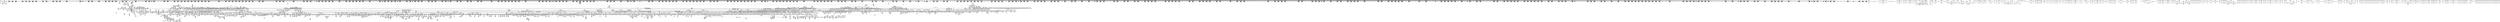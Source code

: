 digraph {
	CE0x48e0670 [shape=record,shape=Mrecord,label="{CE0x48e0670|selinux_setprocattr:if.then63|*SummSink*}"]
	CE0x4878830 [shape=record,shape=Mrecord,label="{CE0x4878830|rcu_lock_acquire:map|Function::rcu_lock_acquire&Arg::map::|*SummSink*}"]
	CE0x499e6b0 [shape=record,shape=Mrecord,label="{CE0x499e6b0|24:_i32,_2088:_%struct.task_struct*,_2472:_%struct.cred*,_:_CRE_6464,6472_|*MultipleSource*|Function::task_sid&Arg::task::|Function::current_has_perm&Arg::tsk::|include/linux/ptrace.h,91|Function::selinux_setprocattr&Arg::p::|Function::may_create_key&Arg::ctx::|security/selinux/hooks.c,5670|Function::ptrace_parent&Arg::task::}"]
	CE0x48c4720 [shape=record,shape=Mrecord,label="{CE0x48c4720|selinux_setprocattr:tmp218|security/selinux/hooks.c,5688|*SummSink*}"]
	CE0x616d050 [shape=record,shape=Mrecord,label="{CE0x616d050|ptrace_parent:tmp32|include/linux/ptrace.h,92|*SummSource*}"]
	CE0x61cf6b0 [shape=record,shape=Mrecord,label="{CE0x61cf6b0|_ret_%struct.task_struct*_%tmp4,_!dbg_!27714|./arch/x86/include/asm/current.h,14}"]
	CE0x617f5a0 [shape=record,shape=Mrecord,label="{CE0x617f5a0|i64*_getelementptr_inbounds_(_17_x_i64_,_17_x_i64_*___llvm_gcov_ctr164,_i64_0,_i64_3)|*Constant*|*SummSource*}"]
	CE0x498f2e0 [shape=record,shape=Mrecord,label="{CE0x498f2e0|24:_i32,_2088:_%struct.task_struct*,_2472:_%struct.cred*,_:_CRE_5960,5968_|*MultipleSource*|Function::task_sid&Arg::task::|Function::current_has_perm&Arg::tsk::|include/linux/ptrace.h,91|Function::selinux_setprocattr&Arg::p::|Function::may_create_key&Arg::ctx::|security/selinux/hooks.c,5670|Function::ptrace_parent&Arg::task::}"]
	CE0x4819ac0 [shape=record,shape=Mrecord,label="{CE0x4819ac0|selinux_setprocattr:tmp55|security/selinux/hooks.c,5594|*SummSink*}"]
	CE0x48d4b50 [shape=record,shape=Mrecord,label="{CE0x48d4b50|selinux_setprocattr:tmp130|security/selinux/hooks.c,5639}"]
	CE0x618cee0 [shape=record,shape=Mrecord,label="{CE0x618cee0|__rcu_read_lock:tmp5|include/linux/rcupdate.h,239|*SummSink*}"]
	CE0x60ca5d0 [shape=record,shape=Mrecord,label="{CE0x60ca5d0|GLOBAL:security_bounded_transition|*Constant*|*SummSource*}"]
	CE0x4856a40 [shape=record,shape=Mrecord,label="{CE0x4856a40|24:_i32,_2088:_%struct.task_struct*,_2472:_%struct.cred*,_:_CRE_48,56_|*MultipleSource*|Function::task_sid&Arg::task::|Function::current_has_perm&Arg::tsk::|include/linux/ptrace.h,91|Function::selinux_setprocattr&Arg::p::|Function::may_create_key&Arg::ctx::|security/selinux/hooks.c,5670|Function::ptrace_parent&Arg::task::}"]
	CE0x48d1660 [shape=record,shape=Mrecord,label="{CE0x48d1660|i64_58|*Constant*|*SummSink*}"]
	CE0x488ba70 [shape=record,shape=Mrecord,label="{CE0x488ba70|selinux_setprocattr:call53|security/selinux/hooks.c,5600|*SummSink*}"]
	CE0x499b3b0 [shape=record,shape=Mrecord,label="{CE0x499b3b0|24:_i32,_2088:_%struct.task_struct*,_2472:_%struct.cred*,_:_CRE_6352,6353_}"]
	CE0x60c05e0 [shape=record,shape=Mrecord,label="{CE0x60c05e0|24:_i32,_2088:_%struct.task_struct*,_2472:_%struct.cred*,_:_CRE_6528,6536_|*MultipleSource*|Function::task_sid&Arg::task::|Function::current_has_perm&Arg::tsk::|include/linux/ptrace.h,91|Function::selinux_setprocattr&Arg::p::|Function::may_create_key&Arg::ctx::|security/selinux/hooks.c,5670|Function::ptrace_parent&Arg::task::}"]
	CE0x49c0bb0 [shape=record,shape=Mrecord,label="{CE0x49c0bb0|selinux_setprocattr:tmp8|security/selinux/hooks.c,5578|*SummSink*}"]
	CE0x49cb350 [shape=record,shape=Mrecord,label="{CE0x49cb350|_call_void_lockdep_rcu_suspicious(i8*_getelementptr_inbounds_(_25_x_i8_,_25_x_i8_*_.str3,_i32_0,_i32_0),_i32_208,_i8*_getelementptr_inbounds_(_41_x_i8_,_41_x_i8_*_.str44,_i32_0,_i32_0))_#10,_!dbg_!27732|security/selinux/hooks.c,208}"]
	CE0x49a5e50 [shape=record,shape=Mrecord,label="{CE0x49a5e50|selinux_setprocattr:tmp100|security/selinux/hooks.c,5618|*SummSink*}"]
	CE0x61eead0 [shape=record,shape=Mrecord,label="{CE0x61eead0|_call_void_lock_release(%struct.lockdep_map*_%map,_i32_1,_i64_ptrtoint_(i8*_blockaddress(_rcu_lock_release,_%__here)_to_i64))_#10,_!dbg_!27716|include/linux/rcupdate.h,423|*SummSource*}"]
	"CONST[source:1(input),value:2(dynamic)][purpose:{object}][SrcIdx:29]"
	CE0x4877070 [shape=record,shape=Mrecord,label="{CE0x4877070|selinux_setprocattr:tmp46|*SummSink*}"]
	CE0x48e6ad0 [shape=record,shape=Mrecord,label="{CE0x48e6ad0|rcu_read_lock:if.then|*SummSource*}"]
	CE0x48457d0 [shape=record,shape=Mrecord,label="{CE0x48457d0|selinux_setprocattr:call49|security/selinux/hooks.c,5599|*SummSink*}"]
	CE0x49d2e90 [shape=record,shape=Mrecord,label="{CE0x49d2e90|rcu_read_lock:tmp21|include/linux/rcupdate.h,884}"]
	CE0x60b3d60 [shape=record,shape=Mrecord,label="{CE0x60b3d60|24:_i32,_2088:_%struct.task_struct*,_2472:_%struct.cred*,_:_CRE_584,592_|*MultipleSource*|Function::task_sid&Arg::task::|Function::current_has_perm&Arg::tsk::|include/linux/ptrace.h,91|Function::selinux_setprocattr&Arg::p::|Function::may_create_key&Arg::ctx::|security/selinux/hooks.c,5670|Function::ptrace_parent&Arg::task::}"]
	CE0x6124e50 [shape=record,shape=Mrecord,label="{CE0x6124e50|__preempt_count_add:tmp4|./arch/x86/include/asm/preempt.h,72}"]
	CE0x49cc880 [shape=record,shape=Mrecord,label="{CE0x49cc880|selinux_setprocattr:tmp13|security/selinux/hooks.c,5579|*SummSource*}"]
	CE0x61b0560 [shape=record,shape=Mrecord,label="{CE0x61b0560|rcu_read_unlock:tmp15|include/linux/rcupdate.h,933|*SummSink*}"]
	CE0x4826c30 [shape=record,shape=Mrecord,label="{CE0x4826c30|GLOBAL:audit_log_start|*Constant*}"]
	CE0x49a4200 [shape=record,shape=Mrecord,label="{CE0x49a4200|selinux_setprocattr:tmp141|security/selinux/hooks.c,5643|*SummSource*}"]
	CE0x4815990 [shape=record,shape=Mrecord,label="{CE0x4815990|selinux_setprocattr:tmp48|security/selinux/hooks.c,5590|*SummSource*}"]
	CE0x48d2d20 [shape=record,shape=Mrecord,label="{CE0x48d2d20|selinux_setprocattr:tmp127|security/selinux/hooks.c,5638|*SummSink*}"]
	CE0x61eddd0 [shape=record,shape=Mrecord,label="{CE0x61eddd0|_call_void_lock_acquire(%struct.lockdep_map*_%map,_i32_0,_i32_0,_i32_2,_i32_0,_%struct.lockdep_map*_null,_i64_ptrtoint_(i8*_blockaddress(_rcu_lock_acquire,_%__here)_to_i64))_#10,_!dbg_!27716|include/linux/rcupdate.h,418|*SummSource*}"]
	CE0x499c3f0 [shape=record,shape=Mrecord,label="{CE0x499c3f0|24:_i32,_2088:_%struct.task_struct*,_2472:_%struct.cred*,_:_CRE_6376,6384_|*MultipleSource*|Function::task_sid&Arg::task::|Function::current_has_perm&Arg::tsk::|include/linux/ptrace.h,91|Function::selinux_setprocattr&Arg::p::|Function::may_create_key&Arg::ctx::|security/selinux/hooks.c,5670|Function::ptrace_parent&Arg::task::}"]
	CE0x49d28d0 [shape=record,shape=Mrecord,label="{CE0x49d28d0|selinux_setprocattr:tmp46}"]
	CE0x61fc1a0 [shape=record,shape=Mrecord,label="{CE0x61fc1a0|task_sid:tmp5|security/selinux/hooks.c,208}"]
	CE0x49bdd50 [shape=record,shape=Mrecord,label="{CE0x49bdd50|i64*_getelementptr_inbounds_(_102_x_i64_,_102_x_i64_*___llvm_gcov_ctr330,_i64_0,_i64_0)|*Constant*}"]
	CE0x49cb5e0 [shape=record,shape=Mrecord,label="{CE0x49cb5e0|current_has_perm:tsk|Function::current_has_perm&Arg::tsk::}"]
	CE0x488c8e0 [shape=record,shape=Mrecord,label="{CE0x488c8e0|selinux_setprocattr:tmp60|security/selinux/hooks.c,5594}"]
	CE0x60cfbd0 [shape=record,shape=Mrecord,label="{CE0x60cfbd0|selinux_setprocattr:tmp173|security/selinux/hooks.c,5657|*SummSink*}"]
	CE0x4889180 [shape=record,shape=Mrecord,label="{CE0x4889180|selinux_setprocattr:sub58|security/selinux/hooks.c,5607|*SummSink*}"]
	CE0x48c3060 [shape=record,shape=Mrecord,label="{CE0x48c3060|selinux_setprocattr:tmp216|*SummSource*}"]
	CE0x60adca0 [shape=record,shape=Mrecord,label="{CE0x60adca0|task_sid:tmp19|security/selinux/hooks.c,208}"]
	CE0x49b8340 [shape=record,shape=Mrecord,label="{CE0x49b8340|selinux_setprocattr:call1|security/selinux/hooks.c,5578|*SummSource*}"]
	CE0x48be4d0 [shape=record,shape=Mrecord,label="{CE0x48be4d0|i64*_getelementptr_inbounds_(_102_x_i64_,_102_x_i64_*___llvm_gcov_ctr330,_i64_0,_i64_94)|*Constant*|*SummSource*}"]
	CE0x61742c0 [shape=record,shape=Mrecord,label="{CE0x61742c0|task_sid:tmp16|security/selinux/hooks.c,208|*SummSink*}"]
	CE0x60b4a20 [shape=record,shape=Mrecord,label="{CE0x60b4a20|24:_i32,_2088:_%struct.task_struct*,_2472:_%struct.cred*,_:_CRE_616,624_|*MultipleSource*|Function::task_sid&Arg::task::|Function::current_has_perm&Arg::tsk::|include/linux/ptrace.h,91|Function::selinux_setprocattr&Arg::p::|Function::may_create_key&Arg::ctx::|security/selinux/hooks.c,5670|Function::ptrace_parent&Arg::task::}"]
	CE0x48d6ab0 [shape=record,shape=Mrecord,label="{CE0x48d6ab0|selinux_setprocattr:tobool90|security/selinux/hooks.c,5640|*SummSink*}"]
	CE0x61e0110 [shape=record,shape=Mrecord,label="{CE0x61e0110|rcu_lock_acquire:tmp1|*SummSink*}"]
	CE0x48e8d70 [shape=record,shape=Mrecord,label="{CE0x48e8d70|selinux_setprocattr:if.then119|*SummSink*}"]
	CE0x490f510 [shape=record,shape=Mrecord,label="{CE0x490f510|selinux_setprocattr:call108|security/selinux/hooks.c,5654|*SummSink*}"]
	CE0x49b2dd0 [shape=record,shape=Mrecord,label="{CE0x49b2dd0|rcu_read_lock:tmp1}"]
	CE0x490d880 [shape=record,shape=Mrecord,label="{CE0x490d880|i64*_getelementptr_inbounds_(_102_x_i64_,_102_x_i64_*___llvm_gcov_ctr330,_i64_0,_i64_74)|*Constant*}"]
	CE0x6182e50 [shape=record,shape=Mrecord,label="{CE0x6182e50|ptrace_parent:parent|include/linux/ptrace.h,92}"]
	CE0x48fdcc0 [shape=record,shape=Mrecord,label="{CE0x48fdcc0|task_sid:tmp25|security/selinux/hooks.c,208|*SummSource*}"]
	CE0x48d5370 [shape=record,shape=Mrecord,label="{CE0x48d5370|i32_3|*Constant*|*SummSink*}"]
	CE0x61778a0 [shape=record,shape=Mrecord,label="{CE0x61778a0|rcu_read_unlock:tmp5|include/linux/rcupdate.h,933}"]
	CE0x49c83e0 [shape=record,shape=Mrecord,label="{CE0x49c83e0|_ret_i32_%tmp24,_!dbg_!27742|security/selinux/hooks.c,220}"]
	CE0x6147bc0 [shape=record,shape=Mrecord,label="{CE0x6147bc0|_call_void_mcount()_#3|*SummSink*}"]
	CE0x489b360 [shape=record,shape=Mrecord,label="{CE0x489b360|selinux_setprocattr:tmp105|security/selinux/hooks.c,5622|*SummSink*}"]
	CE0x48e01c0 [shape=record,shape=Mrecord,label="{CE0x48e01c0|avc_has_perm:requested|Function::avc_has_perm&Arg::requested::}"]
	CE0x60d80b0 [shape=record,shape=Mrecord,label="{CE0x60d80b0|i64_82|*Constant*|*SummSink*}"]
	CE0x615bee0 [shape=record,shape=Mrecord,label="{CE0x615bee0|__preempt_count_add:tmp2}"]
	CE0x481c070 [shape=record,shape=Mrecord,label="{CE0x481c070|selinux_setprocattr:if.then16|*SummSink*}"]
	CE0x4863b30 [shape=record,shape=Mrecord,label="{CE0x4863b30|selinux_setprocattr:tmp24|security/selinux/hooks.c,5583}"]
	CE0x4870fd0 [shape=record,shape=Mrecord,label="{CE0x4870fd0|GLOBAL:__rcu_read_lock|*Constant*|*SummSink*}"]
	CE0x61f26d0 [shape=record,shape=Mrecord,label="{CE0x61f26d0|GLOBAL:task_sid.__warned|Global_var:task_sid.__warned}"]
	CE0x60c3fb0 [shape=record,shape=Mrecord,label="{CE0x60c3fb0|rcu_read_lock:tmp20|include/linux/rcupdate.h,882}"]
	CE0x61b3f50 [shape=record,shape=Mrecord,label="{CE0x61b3f50|0:_i8,_:_GCMR_task_sid.__warned_internal_global_i8_0,_section_.data.unlikely_,_align_1:_elem_0:default:}"]
	CE0x496a870 [shape=record,shape=Mrecord,label="{CE0x496a870|24:_i32,_2088:_%struct.task_struct*,_2472:_%struct.cred*,_:_CRE_2112,2120_|*MultipleSource*|Function::task_sid&Arg::task::|Function::current_has_perm&Arg::tsk::|include/linux/ptrace.h,91|Function::selinux_setprocattr&Arg::p::|Function::may_create_key&Arg::ctx::|security/selinux/hooks.c,5670|Function::ptrace_parent&Arg::task::}"]
	CE0x60d7780 [shape=record,shape=Mrecord,label="{CE0x60d7780|selinux_setprocattr:tobool118|security/selinux/hooks.c,5663|*SummSource*}"]
	CE0x48d8890 [shape=record,shape=Mrecord,label="{CE0x48d8890|task_sid:tmp26|security/selinux/hooks.c,208|*SummSink*}"]
	CE0x620b0d0 [shape=record,shape=Mrecord,label="{CE0x620b0d0|i64_ptrtoint_(i8*_blockaddress(_rcu_lock_acquire,_%__here)_to_i64)|*Constant*|*SummSink*}"]
	CE0x48c0cd0 [shape=record,shape=Mrecord,label="{CE0x48c0cd0|selinux_setprocattr:tmp211|*SummSink*}"]
	CE0x4994c40 [shape=record,shape=Mrecord,label="{CE0x4994c40|24:_i32,_2088:_%struct.task_struct*,_2472:_%struct.cred*,_:_CRE_6289,6290_}"]
	CE0x485a140 [shape=record,shape=Mrecord,label="{CE0x485a140|selinux_setprocattr:tmp91|security/selinux/hooks.c,5607|*SummSink*}"]
	CE0x48db950 [shape=record,shape=Mrecord,label="{CE0x48db950|task_sid:tmp10|security/selinux/hooks.c,208|*SummSource*}"]
	CE0x48e9720 [shape=record,shape=Mrecord,label="{CE0x48e9720|selinux_setprocattr:tmp14|security/selinux/hooks.c,5580}"]
	CE0x49759b0 [shape=record,shape=Mrecord,label="{CE0x49759b0|24:_i32,_2088:_%struct.task_struct*,_2472:_%struct.cred*,_:_CRE_2594,2596_|*MultipleSource*|Function::task_sid&Arg::task::|Function::current_has_perm&Arg::tsk::|include/linux/ptrace.h,91|Function::selinux_setprocattr&Arg::p::|Function::may_create_key&Arg::ctx::|security/selinux/hooks.c,5670|Function::ptrace_parent&Arg::task::}"]
	CE0x49003b0 [shape=record,shape=Mrecord,label="{CE0x49003b0|i32_4|*Constant*|*SummSource*}"]
	CE0x496df70 [shape=record,shape=Mrecord,label="{CE0x496df70|24:_i32,_2088:_%struct.task_struct*,_2472:_%struct.cred*,_:_CRE_2304,2312_|*MultipleSource*|Function::task_sid&Arg::task::|Function::current_has_perm&Arg::tsk::|include/linux/ptrace.h,91|Function::selinux_setprocattr&Arg::p::|Function::may_create_key&Arg::ctx::|security/selinux/hooks.c,5670|Function::ptrace_parent&Arg::task::}"]
	CE0x6181810 [shape=record,shape=Mrecord,label="{CE0x6181810|i64_8|*Constant*}"]
	CE0x4880890 [shape=record,shape=Mrecord,label="{CE0x4880890|rcu_read_lock:tmp11|include/linux/rcupdate.h,882}"]
	CE0x617f160 [shape=record,shape=Mrecord,label="{CE0x617f160|ptrace_parent:tmp6|include/linux/ptrace.h,91|*SummSink*}"]
	CE0x48c8d20 [shape=record,shape=Mrecord,label="{CE0x48c8d20|128:_i8*,_:_CRE_160,168_|*MultipleSource*|security/selinux/hooks.c,5625|security/selinux/hooks.c,5635}"]
	CE0x61f59a0 [shape=record,shape=Mrecord,label="{CE0x61f59a0|i64*_getelementptr_inbounds_(_13_x_i64_,_13_x_i64_*___llvm_gcov_ctr126,_i64_0,_i64_9)|*Constant*}"]
	CE0x48a02c0 [shape=record,shape=Mrecord,label="{CE0x48a02c0|i8*_getelementptr_inbounds_(_25_x_i8_,_25_x_i8_*_.str3,_i32_0,_i32_0)|*Constant*|*SummSink*}"]
	CE0x6146f50 [shape=record,shape=Mrecord,label="{CE0x6146f50|__preempt_count_add:tmp6|./arch/x86/include/asm/preempt.h,73|*SummSource*}"]
	CE0x62031f0 [shape=record,shape=Mrecord,label="{CE0x62031f0|rcu_lock_release:indirectgoto|*SummSource*}"]
	CE0x49c0d70 [shape=record,shape=Mrecord,label="{CE0x49c0d70|i64_5|*Constant*}"]
	CE0x48594d0 [shape=record,shape=Mrecord,label="{CE0x48594d0|selinux_setprocattr:tmp89|security/selinux/hooks.c,5607}"]
	CE0x4996270 [shape=record,shape=Mrecord,label="{CE0x4996270|24:_i32,_2088:_%struct.task_struct*,_2472:_%struct.cred*,_:_CRE_6302,6303_}"]
	CE0x48395b0 [shape=record,shape=Mrecord,label="{CE0x48395b0|selinux_setprocattr:call53|security/selinux/hooks.c,5600}"]
	CE0x48cc320 [shape=record,shape=Mrecord,label="{CE0x48cc320|selinux_setprocattr:tmp120|security/selinux/hooks.c,5636|*SummSource*}"]
	CE0x498e520 [shape=record,shape=Mrecord,label="{CE0x498e520|24:_i32,_2088:_%struct.task_struct*,_2472:_%struct.cred*,_:_CRE_5928,5936_|*MultipleSource*|Function::task_sid&Arg::task::|Function::current_has_perm&Arg::tsk::|include/linux/ptrace.h,91|Function::selinux_setprocattr&Arg::p::|Function::may_create_key&Arg::ctx::|security/selinux/hooks.c,5670|Function::ptrace_parent&Arg::task::}"]
	CE0x4833d50 [shape=record,shape=Mrecord,label="{CE0x4833d50|selinux_setprocattr:tobool20|security/selinux/hooks.c,5586|*SummSink*}"]
	CE0x48c2490 [shape=record,shape=Mrecord,label="{CE0x48c2490|selinux_setprocattr:tmp215}"]
	CE0x49d4600 [shape=record,shape=Mrecord,label="{CE0x49d4600|ptrace_parent:do.body|*SummSink*}"]
	CE0x4873730 [shape=record,shape=Mrecord,label="{CE0x4873730|24:_i32,_2088:_%struct.task_struct*,_2472:_%struct.cred*,_:_CRE_8,16_|*MultipleSource*|Function::task_sid&Arg::task::|Function::current_has_perm&Arg::tsk::|include/linux/ptrace.h,91|Function::selinux_setprocattr&Arg::p::|Function::may_create_key&Arg::ctx::|security/selinux/hooks.c,5670|Function::ptrace_parent&Arg::task::}"]
	CE0x617c350 [shape=record,shape=Mrecord,label="{CE0x617c350|ptrace_parent:conv|include/linux/ptrace.h,91}"]
	CE0x4907810 [shape=record,shape=Mrecord,label="{CE0x4907810|selinux_setprocattr:call101|security/selinux/hooks.c,5647|*SummSource*}"]
	CE0x48c39c0 [shape=record,shape=Mrecord,label="{CE0x48c39c0|i64*_getelementptr_inbounds_(_102_x_i64_,_102_x_i64_*___llvm_gcov_ctr330,_i64_0,_i64_99)|*Constant*}"]
	CE0x48e0290 [shape=record,shape=Mrecord,label="{CE0x48e0290|avc_has_perm:auditdata|Function::avc_has_perm&Arg::auditdata::}"]
	CE0x61b1b30 [shape=record,shape=Mrecord,label="{CE0x61b1b30|task_sid:tmp}"]
	CE0x61e4090 [shape=record,shape=Mrecord,label="{CE0x61e4090|i64*_getelementptr_inbounds_(_4_x_i64_,_4_x_i64_*___llvm_gcov_ctr134,_i64_0,_i64_0)|*Constant*|*SummSink*}"]
	CE0x4874ac0 [shape=record,shape=Mrecord,label="{CE0x4874ac0|i64_2|*Constant*|*SummSource*}"]
	CE0x61d1c30 [shape=record,shape=Mrecord,label="{CE0x61d1c30|current_sid:sid|security/selinux/hooks.c,220|*SummSource*}"]
	CE0x49d5c90 [shape=record,shape=Mrecord,label="{CE0x49d5c90|selinux_setprocattr:error.5}"]
	CE0x60b33d0 [shape=record,shape=Mrecord,label="{CE0x60b33d0|24:_i32,_2088:_%struct.task_struct*,_2472:_%struct.cred*,_:_CRE_560,568_|*MultipleSource*|Function::task_sid&Arg::task::|Function::current_has_perm&Arg::tsk::|include/linux/ptrace.h,91|Function::selinux_setprocattr&Arg::p::|Function::may_create_key&Arg::ctx::|security/selinux/hooks.c,5670|Function::ptrace_parent&Arg::task::}"]
	CE0x4805400 [shape=record,shape=Mrecord,label="{CE0x4805400|selinux_setprocattr:tmp33|security/selinux/hooks.c,5586|*SummSource*}"]
	CE0x487c220 [shape=record,shape=Mrecord,label="{CE0x487c220|rcu_read_lock:tmp9|include/linux/rcupdate.h,882}"]
	CE0x497f850 [shape=record,shape=Mrecord,label="{CE0x497f850|24:_i32,_2088:_%struct.task_struct*,_2472:_%struct.cred*,_:_CRE_2911,2912_}"]
	CE0x483a810 [shape=record,shape=Mrecord,label="{CE0x483a810|GLOBAL:audit_log_start|*Constant*|*SummSource*}"]
	CE0x481d7c0 [shape=record,shape=Mrecord,label="{CE0x481d7c0|selinux_setprocattr:if.end107|*SummSink*}"]
	CE0x6204a00 [shape=record,shape=Mrecord,label="{CE0x6204a00|__rcu_read_unlock:tmp5|include/linux/rcupdate.h,244}"]
	CE0x48a3510 [shape=record,shape=Mrecord,label="{CE0x48a3510|ptrace_parent:do.end10|*SummSink*}"]
	CE0x60ac7f0 [shape=record,shape=Mrecord,label="{CE0x60ac7f0|i64*_getelementptr_inbounds_(_13_x_i64_,_13_x_i64_*___llvm_gcov_ctr126,_i64_0,_i64_1)|*Constant*|*SummSink*}"]
	CE0x49b2640 [shape=record,shape=Mrecord,label="{CE0x49b2640|i64_24|*Constant*}"]
	CE0x48a45b0 [shape=record,shape=Mrecord,label="{CE0x48a45b0|selinux_setprocattr:tmp114|security/selinux/hooks.c,5627|*SummSink*}"]
	CE0x482f200 [shape=record,shape=Mrecord,label="{CE0x482f200|selinux_setprocattr:conv41|security/selinux/hooks.c,5595|*SummSource*}"]
	CE0x4878f20 [shape=record,shape=Mrecord,label="{CE0x4878f20|_ret_void,_!dbg_!27717|include/linux/rcupdate.h,240|*SummSource*}"]
	CE0x6187890 [shape=record,shape=Mrecord,label="{CE0x6187890|ptrace_parent:tmp35|include/linux/ptrace.h,94|*SummSink*}"]
	CE0x612c9b0 [shape=record,shape=Mrecord,label="{CE0x612c9b0|i64*_getelementptr_inbounds_(_4_x_i64_,_4_x_i64_*___llvm_gcov_ctr134,_i64_0,_i64_1)|*Constant*|*SummSink*}"]
	CE0x61ed280 [shape=record,shape=Mrecord,label="{CE0x61ed280|__rcu_read_unlock:tmp7|include/linux/rcupdate.h,245|*SummSink*}"]
	CE0x487a300 [shape=record,shape=Mrecord,label="{CE0x487a300|24:_i32,_2088:_%struct.task_struct*,_2472:_%struct.cred*,_:_CRE_328,336_|*MultipleSource*|Function::task_sid&Arg::task::|Function::current_has_perm&Arg::tsk::|include/linux/ptrace.h,91|Function::selinux_setprocattr&Arg::p::|Function::may_create_key&Arg::ctx::|security/selinux/hooks.c,5670|Function::ptrace_parent&Arg::task::}"]
	CE0x489e8a0 [shape=record,shape=Mrecord,label="{CE0x489e8a0|selinux_setprocattr:tobool78|security/selinux/hooks.c,5626|*SummSource*}"]
	CE0x4902930 [shape=record,shape=Mrecord,label="{CE0x4902930|i64_68|*Constant*|*SummSink*}"]
	CE0x4872840 [shape=record,shape=Mrecord,label="{CE0x4872840|rcu_read_lock:tmp20|include/linux/rcupdate.h,882}"]
	CE0x48b95d0 [shape=record,shape=Mrecord,label="{CE0x48b95d0|selinux_setprocattr:tmp201|security/selinux/hooks.c,5679|*SummSource*}"]
	CE0x6188a50 [shape=record,shape=Mrecord,label="{CE0x6188a50|ptrace_parent:tmp27|include/linux/ptrace.h,92}"]
	CE0x61b7ad0 [shape=record,shape=Mrecord,label="{CE0x61b7ad0|_ret_void,_!dbg_!27717|include/linux/rcupdate.h,424|*SummSource*}"]
	CE0x48d5520 [shape=record,shape=Mrecord,label="{CE0x48d5520|selinux_setprocattr:call89|security/selinux/hooks.c,5640}"]
	CE0x49b8430 [shape=record,shape=Mrecord,label="{CE0x49b8430|selinux_setprocattr:call1|security/selinux/hooks.c,5578|*SummSink*}"]
	CE0x48c1e10 [shape=record,shape=Mrecord,label="{CE0x48c1e10|selinux_setprocattr:tmp214}"]
	CE0x612d8e0 [shape=record,shape=Mrecord,label="{CE0x612d8e0|i64*_getelementptr_inbounds_(_4_x_i64_,_4_x_i64_*___llvm_gcov_ctr135,_i64_0,_i64_2)|*Constant*|*SummSource*}"]
	CE0x61f0ac0 [shape=record,shape=Mrecord,label="{CE0x61f0ac0|rcu_lock_release:tmp1|*SummSink*}"]
	CE0x49c25b0 [shape=record,shape=Mrecord,label="{CE0x49c25b0|selinux_setprocattr:if.end26|*SummSource*}"]
	CE0x49d1920 [shape=record,shape=Mrecord,label="{CE0x49d1920|may_create_key:call|security/selinux/hooks.c,1748}"]
	CE0x60d6fc0 [shape=record,shape=Mrecord,label="{CE0x60d6fc0|_ret_i32_%retval.0,_!dbg_!27728|security/selinux/avc.c,775|*SummSink*}"]
	CE0x4854270 [shape=record,shape=Mrecord,label="{CE0x4854270|selinux_setprocattr:conv36|security/selinux/hooks.c,5594}"]
	CE0x489c0b0 [shape=record,shape=Mrecord,label="{CE0x489c0b0|i64*_getelementptr_inbounds_(_102_x_i64_,_102_x_i64_*___llvm_gcov_ctr330,_i64_0,_i64_51)|*Constant*}"]
	CE0x61f2530 [shape=record,shape=Mrecord,label="{CE0x61f2530|task_sid:tmp8|security/selinux/hooks.c,208}"]
	CE0x4874b30 [shape=record,shape=Mrecord,label="{CE0x4874b30|i64_2|*Constant*|*SummSink*}"]
	CE0x61b29b0 [shape=record,shape=Mrecord,label="{CE0x61b29b0|task_sid:tmp5|security/selinux/hooks.c,208|*SummSink*}"]
	CE0x48b0b90 [shape=record,shape=Mrecord,label="{CE0x48b0b90|selinux_setprocattr:ptsid.0|*SummSource*}"]
	CE0x48ce5c0 [shape=record,shape=Mrecord,label="{CE0x48ce5c0|selinux_setprocattr:tmp123|security/selinux/hooks.c,5637|*SummSink*}"]
	CE0x612cda0 [shape=record,shape=Mrecord,label="{CE0x612cda0|__rcu_read_unlock:tmp2|*SummSource*}"]
	CE0x6178cf0 [shape=record,shape=Mrecord,label="{CE0x6178cf0|task_sid:do.end}"]
	CE0x48622b0 [shape=record,shape=Mrecord,label="{CE0x48622b0|rcu_read_lock:tmp22|include/linux/rcupdate.h,884}"]
	CE0x60cd0a0 [shape=record,shape=Mrecord,label="{CE0x60cd0a0|current_sid:tmp15|security/selinux/hooks.c,218|*SummSink*}"]
	CE0x617c700 [shape=record,shape=Mrecord,label="{CE0x617c700|ptrace_parent:lnot.ext|include/linux/ptrace.h,91|*SummSource*}"]
	CE0x4826a80 [shape=record,shape=Mrecord,label="{CE0x4826a80|selinux_setprocattr:call68|security/selinux/hooks.c,5611|*SummSource*}"]
	CE0x61eb450 [shape=record,shape=Mrecord,label="{CE0x61eb450|i32_1|*Constant*}"]
	CE0x49be320 [shape=record,shape=Mrecord,label="{CE0x49be320|selinux_setprocattr:tmp11|security/selinux/hooks.c,5578|*SummSource*}"]
	CE0x60b8050 [shape=record,shape=Mrecord,label="{CE0x60b8050|24:_i32,_2088:_%struct.task_struct*,_2472:_%struct.cred*,_:_CRE_696,697_}"]
	CE0x49c11e0 [shape=record,shape=Mrecord,label="{CE0x49c11e0|i64*_getelementptr_inbounds_(_11_x_i64_,_11_x_i64_*___llvm_gcov_ctr127,_i64_0,_i64_1)|*Constant*}"]
	CE0x4819340 [shape=record,shape=Mrecord,label="{CE0x4819340|selinux_setprocattr:arrayidx|security/selinux/hooks.c,5594}"]
	CE0x61df450 [shape=record,shape=Mrecord,label="{CE0x61df450|rcu_read_lock:call|include/linux/rcupdate.h,882}"]
	CE0x6126050 [shape=record,shape=Mrecord,label="{CE0x6126050|__rcu_read_unlock:do.end}"]
	CE0x48c98a0 [shape=record,shape=Mrecord,label="{CE0x48c98a0|i64_55|*Constant*}"]
	CE0x61bb290 [shape=record,shape=Mrecord,label="{CE0x61bb290|current_sid:do.end}"]
	CE0x614e300 [shape=record,shape=Mrecord,label="{CE0x614e300|GLOBAL:__preempt_count|Global_var:__preempt_count|*SummSink*}"]
	CE0x49d8700 [shape=record,shape=Mrecord,label="{CE0x49d8700|selinux_setprocattr:tmp99|security/selinux/hooks.c,5618|*SummSink*}"]
	CE0x60c9dc0 [shape=record,shape=Mrecord,label="{CE0x60c9dc0|selinux_setprocattr:call111|security/selinux/hooks.c,5655}"]
	CE0x49bc480 [shape=record,shape=Mrecord,label="{CE0x49bc480|selinux_setprocattr:if.else13|*SummSink*}"]
	CE0x48bed80 [shape=record,shape=Mrecord,label="{CE0x48bed80|selinux_setprocattr:tmp208|security/selinux/hooks.c,5684|*SummSink*}"]
	CE0x48afab0 [shape=record,shape=Mrecord,label="{CE0x48afab0|GLOBAL:task_sid|*Constant*|*SummSource*}"]
	CE0x48d23d0 [shape=record,shape=Mrecord,label="{CE0x48d23d0|selinux_setprocattr:tmp126|security/selinux/hooks.c,5638}"]
	CE0x48b9a40 [shape=record,shape=Mrecord,label="{CE0x48b9a40|selinux_setprocattr:tmp201|security/selinux/hooks.c,5679|*SummSink*}"]
	CE0x4808160 [shape=record,shape=Mrecord,label="{CE0x4808160|selinux_setprocattr:entry|*SummSink*}"]
	CE0x61adc00 [shape=record,shape=Mrecord,label="{CE0x61adc00|i8*_getelementptr_inbounds_(_44_x_i8_,_44_x_i8_*_.str47,_i32_0,_i32_0)|*Constant*}"]
	CE0x482f770 [shape=record,shape=Mrecord,label="{CE0x482f770|selinux_setprocattr:cmp42|security/selinux/hooks.c,5595}"]
	CE0x482d320 [shape=record,shape=Mrecord,label="{CE0x482d320|i64*_getelementptr_inbounds_(_102_x_i64_,_102_x_i64_*___llvm_gcov_ctr330,_i64_0,_i64_26)|*Constant*}"]
	CE0x490e740 [shape=record,shape=Mrecord,label="{CE0x490e740|selinux_setprocattr:tmp162|security/selinux/hooks.c,5650|*SummSource*}"]
	CE0x48c91c0 [shape=record,shape=Mrecord,label="{CE0x48c91c0|selinux_setprocattr:tmp115|security/selinux/hooks.c,5635|*SummSink*}"]
	CE0x481f980 [shape=record,shape=Mrecord,label="{CE0x481f980|selinux_setprocattr:tmp29|security/selinux/hooks.c,5584}"]
	CE0x4867e60 [shape=record,shape=Mrecord,label="{CE0x4867e60|rcu_read_lock:tmp|*SummSource*}"]
	CE0x49c9c80 [shape=record,shape=Mrecord,label="{CE0x49c9c80|get_current:tmp|*SummSource*}"]
	CE0x6127040 [shape=record,shape=Mrecord,label="{CE0x6127040|__preempt_count_add:tmp7|./arch/x86/include/asm/preempt.h,73}"]
	CE0x486cc70 [shape=record,shape=Mrecord,label="{CE0x486cc70|_call_void_lockdep_rcu_suspicious(i8*_getelementptr_inbounds_(_25_x_i8_,_25_x_i8_*_.str3,_i32_0,_i32_0),_i32_208,_i8*_getelementptr_inbounds_(_41_x_i8_,_41_x_i8_*_.str44,_i32_0,_i32_0))_#10,_!dbg_!27732|security/selinux/hooks.c,208|*SummSink*}"]
	CE0x4877ad0 [shape=record,shape=Mrecord,label="{CE0x4877ad0|selinux_setprocattr:call9|security/selinux/hooks.c,5582|*SummSink*}"]
	CE0x4904c40 [shape=record,shape=Mrecord,label="{CE0x4904c40|i64*_getelementptr_inbounds_(_102_x_i64_,_102_x_i64_*___llvm_gcov_ctr330,_i64_0,_i64_69)|*Constant*|*SummSource*}"]
	CE0x48b4d40 [shape=record,shape=Mrecord,label="{CE0x48b4d40|selinux_setprocattr:tmp195|security/selinux/hooks.c,5676|*SummSink*}"]
	CE0x60a9ae0 [shape=record,shape=Mrecord,label="{CE0x60a9ae0|task_sid:tmp15|security/selinux/hooks.c,208}"]
	CE0x48ccbf0 [shape=record,shape=Mrecord,label="{CE0x48ccbf0|selinux_setprocattr:tmp121|security/selinux/hooks.c,5637|*SummSource*}"]
	CE0x486da60 [shape=record,shape=Mrecord,label="{CE0x486da60|selinux_setprocattr:tmp23|security/selinux/hooks.c,5582|*SummSource*}"]
	CE0x48097a0 [shape=record,shape=Mrecord,label="{CE0x48097a0|selinux_setprocattr:if.end115|*SummSource*}"]
	CE0x49c06f0 [shape=record,shape=Mrecord,label="{CE0x49c06f0|rcu_read_lock:tmp17|include/linux/rcupdate.h,882|*SummSink*}"]
	CE0x6195a70 [shape=record,shape=Mrecord,label="{CE0x6195a70|task_sid:tmp23|security/selinux/hooks.c,208|*SummSink*}"]
	CE0x49d8620 [shape=record,shape=Mrecord,label="{CE0x49d8620|i64*_getelementptr_inbounds_(_102_x_i64_,_102_x_i64_*___llvm_gcov_ctr330,_i64_0,_i64_47)|*Constant*|*SummSink*}"]
	CE0x48db440 [shape=record,shape=Mrecord,label="{CE0x48db440|rcu_read_unlock:do.end|*SummSource*}"]
	CE0x49b9bf0 [shape=record,shape=Mrecord,label="{CE0x49b9bf0|selinux_setprocattr:tmp10|security/selinux/hooks.c,5578}"]
	CE0x49c02b0 [shape=record,shape=Mrecord,label="{CE0x49c02b0|i64*_getelementptr_inbounds_(_11_x_i64_,_11_x_i64_*___llvm_gcov_ctr127,_i64_0,_i64_8)|*Constant*|*SummSink*}"]
	CE0x48c3f40 [shape=record,shape=Mrecord,label="{CE0x48c3f40|selinux_setprocattr:tmp217|security/selinux/hooks.c,5688|*SummSink*}"]
	CE0x61da1f0 [shape=record,shape=Mrecord,label="{CE0x61da1f0|task_sid:tmp19|security/selinux/hooks.c,208}"]
	CE0x49c1800 [shape=record,shape=Mrecord,label="{CE0x49c1800|may_create_key:bb}"]
	CE0x48c1820 [shape=record,shape=Mrecord,label="{CE0x48c1820|i64*_getelementptr_inbounds_(_102_x_i64_,_102_x_i64_*___llvm_gcov_ctr330,_i64_0,_i64_97)|*Constant*}"]
	CE0x61eb2e0 [shape=record,shape=Mrecord,label="{CE0x61eb2e0|_call_void_lock_release(%struct.lockdep_map*_%map,_i32_1,_i64_ptrtoint_(i8*_blockaddress(_rcu_lock_release,_%__here)_to_i64))_#10,_!dbg_!27716|include/linux/rcupdate.h,423|*SummSink*}"]
	CE0x60c93c0 [shape=record,shape=Mrecord,label="{CE0x60c93c0|selinux_setprocattr:tmp168|security/selinux/hooks.c,5655}"]
	CE0x60d4dc0 [shape=record,shape=Mrecord,label="{CE0x60d4dc0|avc_has_perm:ssid|Function::avc_has_perm&Arg::ssid::}"]
	CE0x490d3d0 [shape=record,shape=Mrecord,label="{CE0x490d3d0|selinux_setprocattr:tmp161|security/selinux/hooks.c,5650}"]
	CE0x61e1c10 [shape=record,shape=Mrecord,label="{CE0x61e1c10|cred_sid:tmp|*SummSink*}"]
	CE0x61e9ab0 [shape=record,shape=Mrecord,label="{CE0x61e9ab0|i64*_getelementptr_inbounds_(_4_x_i64_,_4_x_i64_*___llvm_gcov_ctr130,_i64_0,_i64_0)|*Constant*|*SummSink*}"]
	CE0x39f6fe0 [shape=record,shape=Mrecord,label="{CE0x39f6fe0|selinux_setprocattr:if.then11|*SummSource*}"]
	CE0x60d2350 [shape=record,shape=Mrecord,label="{CE0x60d2350|selinux_setprocattr:sid116|security/selinux/hooks.c,5661}"]
	CE0x49d4150 [shape=record,shape=Mrecord,label="{CE0x49d4150|rcu_read_lock:tmp22|include/linux/rcupdate.h,884|*SummSink*}"]
	CE0x4885370 [shape=record,shape=Mrecord,label="{CE0x4885370|selinux_setprocattr:tmp74|security/selinux/hooks.c,5596|*SummSink*}"]
	CE0x48245f0 [shape=record,shape=Mrecord,label="{CE0x48245f0|selinux_setprocattr:tmp97|security/selinux/hooks.c,5611|*SummSource*}"]
	CE0x61bd0a0 [shape=record,shape=Mrecord,label="{CE0x61bd0a0|i64*_getelementptr_inbounds_(_4_x_i64_,_4_x_i64_*___llvm_gcov_ctr130,_i64_0,_i64_3)|*Constant*}"]
	CE0x6180490 [shape=record,shape=Mrecord,label="{CE0x6180490|ptrace_parent:tmp17|include/linux/ptrace.h,92|*SummSource*}"]
	CE0x48fd930 [shape=record,shape=Mrecord,label="{CE0x48fd930|task_sid:tmp24|security/selinux/hooks.c,208|*SummSource*}"]
	CE0x49a85e0 [shape=record,shape=Mrecord,label="{CE0x49a85e0|selinux_setprocattr:call92|security/selinux/hooks.c,5641}"]
	CE0x4862050 [shape=record,shape=Mrecord,label="{CE0x4862050|i64*_getelementptr_inbounds_(_11_x_i64_,_11_x_i64_*___llvm_gcov_ctr127,_i64_0,_i64_10)|*Constant*|*SummSink*}"]
	CE0x4983e30 [shape=record,shape=Mrecord,label="{CE0x4983e30|24:_i32,_2088:_%struct.task_struct*,_2472:_%struct.cred*,_:_CRE_2954,2955_}"]
	CE0x4824210 [shape=record,shape=Mrecord,label="{CE0x4824210|selinux_setprocattr:tmp97|security/selinux/hooks.c,5611}"]
	CE0x49b6aa0 [shape=record,shape=Mrecord,label="{CE0x49b6aa0|selinux_setprocattr:tobool|security/selinux/hooks.c,5578|*SummSource*}"]
	CE0x4834bc0 [shape=record,shape=Mrecord,label="{CE0x4834bc0|selinux_setprocattr:tmp28|security/selinux/hooks.c,5584}"]
	CE0x48748d0 [shape=record,shape=Mrecord,label="{CE0x48748d0|GLOBAL:task_sid|*Constant*}"]
	CE0x49d7590 [shape=record,shape=Mrecord,label="{CE0x49d7590|selinux_setprocattr:tmp102|security/selinux/hooks.c,5621}"]
	CE0x48eed90 [shape=record,shape=Mrecord,label="{CE0x48eed90|rcu_read_lock:tmp6|include/linux/rcupdate.h,882|*SummSource*}"]
	CE0x49b1850 [shape=record,shape=Mrecord,label="{CE0x49b1850|rcu_read_lock:tmp15|include/linux/rcupdate.h,882|*SummSink*}"]
	CE0x49aec80 [shape=record,shape=Mrecord,label="{CE0x49aec80|avc_has_perm:entry}"]
	CE0x618b890 [shape=record,shape=Mrecord,label="{CE0x618b890|ptrace_parent:tmp13|include/linux/ptrace.h,92|*SummSink*}"]
	CE0x4980a30 [shape=record,shape=Mrecord,label="{CE0x4980a30|24:_i32,_2088:_%struct.task_struct*,_2472:_%struct.cred*,_:_CRE_2922,2923_}"]
	CE0x6203ca0 [shape=record,shape=Mrecord,label="{CE0x6203ca0|rcu_read_unlock:tmp6|include/linux/rcupdate.h,933}"]
	CE0x48e4900 [shape=record,shape=Mrecord,label="{CE0x48e4900|ptrace_parent:land.lhs.true|*SummSink*}"]
	CE0x60c5640 [shape=record,shape=Mrecord,label="{CE0x60c5640|task_sid:tmp1}"]
	CE0x6167a20 [shape=record,shape=Mrecord,label="{CE0x6167a20|24:_i32,_2088:_%struct.task_struct*,_2472:_%struct.cred*,_:_CRE_10568,10572_|*MultipleSource*|Function::task_sid&Arg::task::|Function::current_has_perm&Arg::tsk::|include/linux/ptrace.h,91|Function::selinux_setprocattr&Arg::p::|Function::may_create_key&Arg::ctx::|security/selinux/hooks.c,5670|Function::ptrace_parent&Arg::task::}"]
	CE0x487caa0 [shape=record,shape=Mrecord,label="{CE0x487caa0|i64*_getelementptr_inbounds_(_102_x_i64_,_102_x_i64_*___llvm_gcov_ctr330,_i64_0,_i64_19)|*Constant*|*SummSink*}"]
	CE0x6188450 [shape=record,shape=Mrecord,label="{CE0x6188450|i64*_getelementptr_inbounds_(_17_x_i64_,_17_x_i64_*___llvm_gcov_ctr164,_i64_0,_i64_11)|*Constant*|*SummSink*}"]
	CE0x6209330 [shape=record,shape=Mrecord,label="{CE0x6209330|VOIDTB_TE:_CE_32,36_|*MultipleSource*|Function::cred_sid&Arg::cred::|*LoadInst*|security/selinux/hooks.c,208|security/selinux/hooks.c,196}"]
	CE0x4982f90 [shape=record,shape=Mrecord,label="{CE0x4982f90|24:_i32,_2088:_%struct.task_struct*,_2472:_%struct.cred*,_:_CRE_2945,2946_}"]
	CE0x60a8af0 [shape=record,shape=Mrecord,label="{CE0x60a8af0|task_sid:call|security/selinux/hooks.c,208}"]
	CE0x60cc270 [shape=record,shape=Mrecord,label="{CE0x60cc270|current_sid:tmp17|security/selinux/hooks.c,218|*SummSource*}"]
	CE0x61f3000 [shape=record,shape=Mrecord,label="{CE0x61f3000|task_sid:tmp12|security/selinux/hooks.c,208}"]
	CE0x48757b0 [shape=record,shape=Mrecord,label="{CE0x48757b0|i16_2|*Constant*}"]
	CE0x48444a0 [shape=record,shape=Mrecord,label="{CE0x48444a0|i16_43|*Constant*|*SummSource*}"]
	CE0x49c4c70 [shape=record,shape=Mrecord,label="{CE0x49c4c70|selinux_setprocattr:if.else84|*SummSink*}"]
	CE0x490c720 [shape=record,shape=Mrecord,label="{CE0x490c720|selinux_setprocattr:tmp158|security/selinux/hooks.c,5649|*SummSink*}"]
	CE0x487b3b0 [shape=record,shape=Mrecord,label="{CE0x487b3b0|VOIDTB_TE_array:_GCR_.str75_private_unnamed_addr_constant_10_x_i8_c_keycreate_00_,_align_1:_elem_0:default:}"]
	CE0x60d4360 [shape=record,shape=Mrecord,label="{CE0x60d4360|i32_(i32,_i32,_i16,_i32,_%struct.common_audit_data*)*_bitcast_(i32_(i32,_i32,_i16,_i32,_%struct.common_audit_data.495*)*_avc_has_perm_to_i32_(i32,_i32,_i16,_i32,_%struct.common_audit_data*)*)|*Constant*|*SummSource*}"]
	CE0x616bc80 [shape=record,shape=Mrecord,label="{CE0x616bc80|i64*_getelementptr_inbounds_(_17_x_i64_,_17_x_i64_*___llvm_gcov_ctr164,_i64_0,_i64_13)|*Constant*|*SummSink*}"]
	CE0x61f60d0 [shape=record,shape=Mrecord,label="{CE0x61f60d0|task_sid:tmp21|security/selinux/hooks.c,208}"]
	CE0x499c0b0 [shape=record,shape=Mrecord,label="{CE0x499c0b0|24:_i32,_2088:_%struct.task_struct*,_2472:_%struct.cred*,_:_CRE_6360,6368_|*MultipleSource*|Function::task_sid&Arg::task::|Function::current_has_perm&Arg::tsk::|include/linux/ptrace.h,91|Function::selinux_setprocattr&Arg::p::|Function::may_create_key&Arg::ctx::|security/selinux/hooks.c,5670|Function::ptrace_parent&Arg::task::}"]
	CE0x61eea60 [shape=record,shape=Mrecord,label="{CE0x61eea60|_call_void_lock_release(%struct.lockdep_map*_%map,_i32_1,_i64_ptrtoint_(i8*_blockaddress(_rcu_lock_release,_%__here)_to_i64))_#10,_!dbg_!27716|include/linux/rcupdate.h,423}"]
	CE0x6207ba0 [shape=record,shape=Mrecord,label="{CE0x6207ba0|rcu_read_unlock:tmp2}"]
	CE0x498c9a0 [shape=record,shape=Mrecord,label="{CE0x498c9a0|24:_i32,_2088:_%struct.task_struct*,_2472:_%struct.cred*,_:_CRE_5864,5872_|*MultipleSource*|Function::task_sid&Arg::task::|Function::current_has_perm&Arg::tsk::|include/linux/ptrace.h,91|Function::selinux_setprocattr&Arg::p::|Function::may_create_key&Arg::ctx::|security/selinux/hooks.c,5670|Function::ptrace_parent&Arg::task::}"]
	CE0x61ff5f0 [shape=record,shape=Mrecord,label="{CE0x61ff5f0|rcu_lock_release:bb|*SummSource*}"]
	CE0x48c02f0 [shape=record,shape=Mrecord,label="{CE0x48c02f0|selinux_setprocattr:tmp211}"]
	CE0x4984990 [shape=record,shape=Mrecord,label="{CE0x4984990|24:_i32,_2088:_%struct.task_struct*,_2472:_%struct.cred*,_:_CRE_2961,2962_}"]
	CE0x49bc1b0 [shape=record,shape=Mrecord,label="{CE0x49bc1b0|selinux_setprocattr:if.end138|*SummSink*}"]
	CE0x488c3d0 [shape=record,shape=Mrecord,label="{CE0x488c3d0|selinux_setprocattr:arrayidx35|security/selinux/hooks.c,5594}"]
	CE0x499fc40 [shape=record,shape=Mrecord,label="{CE0x499fc40|24:_i32,_2088:_%struct.task_struct*,_2472:_%struct.cred*,_:_CRE_112,116_|*MultipleSource*|Function::task_sid&Arg::task::|Function::current_has_perm&Arg::tsk::|include/linux/ptrace.h,91|Function::selinux_setprocattr&Arg::p::|Function::may_create_key&Arg::ctx::|security/selinux/hooks.c,5670|Function::ptrace_parent&Arg::task::}"]
	CE0x4861d70 [shape=record,shape=Mrecord,label="{CE0x4861d70|rcu_read_lock:tmp21|include/linux/rcupdate.h,884|*SummSource*}"]
	CE0x4981590 [shape=record,shape=Mrecord,label="{CE0x4981590|24:_i32,_2088:_%struct.task_struct*,_2472:_%struct.cred*,_:_CRE_2929,2930_}"]
	CE0x60d7a90 [shape=record,shape=Mrecord,label="{CE0x60d7a90|i64_81|*Constant*}"]
	CE0x60c1630 [shape=record,shape=Mrecord,label="{CE0x60c1630|24:_i32,_2088:_%struct.task_struct*,_2472:_%struct.cred*,_:_CRE_6484,6488_|*MultipleSource*|Function::task_sid&Arg::task::|Function::current_has_perm&Arg::tsk::|include/linux/ptrace.h,91|Function::selinux_setprocattr&Arg::p::|Function::may_create_key&Arg::ctx::|security/selinux/hooks.c,5670|Function::ptrace_parent&Arg::task::}"]
	CE0x4879330 [shape=record,shape=Mrecord,label="{CE0x4879330|selinux_setprocattr:tmp20|security/selinux/hooks.c,5582|*SummSource*}"]
	CE0x6177690 [shape=record,shape=Mrecord,label="{CE0x6177690|rcu_read_unlock:tobool|include/linux/rcupdate.h,933|*SummSink*}"]
	CE0x61af2f0 [shape=record,shape=Mrecord,label="{CE0x61af2f0|i64_2|*Constant*}"]
	CE0x48d4eb0 [shape=record,shape=Mrecord,label="{CE0x48d4eb0|i32_3|*Constant*}"]
	CE0x48575d0 [shape=record,shape=Mrecord,label="{CE0x48575d0|selinux_setprocattr:tmp170|security/selinux/hooks.c,5656}"]
	CE0x4910c60 [shape=record,shape=Mrecord,label="{CE0x4910c60|selinux_setprocattr:tmp164|security/selinux/hooks.c,5654|*SummSink*}"]
	CE0x48aaee0 [shape=record,shape=Mrecord,label="{CE0x48aaee0|_ret_%struct.task_struct*_%retval.0,_!dbg_!27752|include/linux/ptrace.h,94|*SummSink*}"]
	CE0x48b8520 [shape=record,shape=Mrecord,label="{CE0x48b8520|selinux_setprocattr:tmp200|security/selinux/hooks.c,5679}"]
	CE0x482cdb0 [shape=record,shape=Mrecord,label="{CE0x482cdb0|selinux_setprocattr:tmp51|security/selinux/hooks.c,5590}"]
	CE0x6178b80 [shape=record,shape=Mrecord,label="{CE0x6178b80|task_sid:if.then}"]
	CE0x4819c70 [shape=record,shape=Mrecord,label="{CE0x4819c70|selinux_setprocattr:tmp56|security/selinux/hooks.c,5594}"]
	CE0x48700f0 [shape=record,shape=Mrecord,label="{CE0x48700f0|i64*_getelementptr_inbounds_(_102_x_i64_,_102_x_i64_*___llvm_gcov_ctr330,_i64_0,_i64_12)|*Constant*|*SummSource*}"]
	CE0x48a4d60 [shape=record,shape=Mrecord,label="{CE0x48a4d60|i32_22|*Constant*}"]
	CE0x60a99a0 [shape=record,shape=Mrecord,label="{CE0x60a99a0|task_sid:tobool4|security/selinux/hooks.c,208|*SummSink*}"]
	CE0x61b0b50 [shape=record,shape=Mrecord,label="{CE0x61b0b50|rcu_read_unlock:tmp5|include/linux/rcupdate.h,933|*SummSink*}"]
	CE0x61ddca0 [shape=record,shape=Mrecord,label="{CE0x61ddca0|cred_sid:tmp3}"]
	CE0x48770e0 [shape=record,shape=Mrecord,label="{CE0x48770e0|selinux_setprocattr:tmp47}"]
	CE0x4897840 [shape=record,shape=Mrecord,label="{CE0x4897840|rcu_read_unlock:tmp3|*SummSink*}"]
	CE0x489b6f0 [shape=record,shape=Mrecord,label="{CE0x489b6f0|selinux_setprocattr:tmp106|security/selinux/hooks.c,5622|*SummSource*}"]
	CE0x61abc40 [shape=record,shape=Mrecord,label="{CE0x61abc40|rcu_read_unlock:tmp16|include/linux/rcupdate.h,933|*SummSink*}"]
	CE0x486d240 [shape=record,shape=Mrecord,label="{CE0x486d240|_ret_%struct.task_struct*_%tmp4,_!dbg_!27714|./arch/x86/include/asm/current.h,14|*SummSink*}"]
	CE0x617fcb0 [shape=record,shape=Mrecord,label="{CE0x617fcb0|ptrace_parent:tmp16|include/linux/ptrace.h,92}"]
	CE0x48a2900 [shape=record,shape=Mrecord,label="{CE0x48a2900|task_sid:tmp18|security/selinux/hooks.c,208}"]
	CE0x48cae80 [shape=record,shape=Mrecord,label="{CE0x48cae80|selinux_setprocattr:call81|security/selinux/hooks.c,5636|*SummSink*}"]
	CE0x481ed40 [shape=record,shape=Mrecord,label="{CE0x481ed40|selinux_setprocattr:if.end137}"]
	CE0x488b410 [shape=record,shape=Mrecord,label="{CE0x488b410|selinux_setprocattr:tmp78|security/selinux/hooks.c,5600|*SummSource*}"]
	CE0x618a740 [shape=record,shape=Mrecord,label="{CE0x618a740|ptrace_parent:tmp10|include/linux/ptrace.h,92}"]
	CE0x60b01d0 [shape=record,shape=Mrecord,label="{CE0x60b01d0|task_sid:tmp4|*LoadInst*|security/selinux/hooks.c,208}"]
	CE0x60b5080 [shape=record,shape=Mrecord,label="{CE0x60b5080|24:_i32,_2088:_%struct.task_struct*,_2472:_%struct.cred*,_:_CRE_632,640_|*MultipleSource*|Function::task_sid&Arg::task::|Function::current_has_perm&Arg::tsk::|include/linux/ptrace.h,91|Function::selinux_setprocattr&Arg::p::|Function::may_create_key&Arg::ctx::|security/selinux/hooks.c,5670|Function::ptrace_parent&Arg::task::}"]
	CE0x61bc4e0 [shape=record,shape=Mrecord,label="{CE0x61bc4e0|__rcu_read_lock:tmp2|*SummSource*}"]
	CE0x4843d80 [shape=record,shape=Mrecord,label="{CE0x4843d80|selinux_setprocattr:tmp68|*LoadInst*|security/selinux/hooks.c,5595}"]
	CE0x496a500 [shape=record,shape=Mrecord,label="{CE0x496a500|24:_i32,_2088:_%struct.task_struct*,_2472:_%struct.cred*,_:_CRE_2104,2112_|*MultipleSource*|Function::task_sid&Arg::task::|Function::current_has_perm&Arg::tsk::|include/linux/ptrace.h,91|Function::selinux_setprocattr&Arg::p::|Function::may_create_key&Arg::ctx::|security/selinux/hooks.c,5670|Function::ptrace_parent&Arg::task::}"]
	CE0x4854f50 [shape=record,shape=Mrecord,label="{CE0x4854f50|ptrace_parent:bb}"]
	CE0x4899440 [shape=record,shape=Mrecord,label="{CE0x4899440|selinux_setprocattr:tmp103|security/selinux/hooks.c,5621}"]
	CE0x6187a80 [shape=record,shape=Mrecord,label="{CE0x6187a80|ptrace_parent:tmp36|include/linux/ptrace.h,94}"]
	CE0x61d4950 [shape=record,shape=Mrecord,label="{CE0x61d4950|GLOBAL:__preempt_count_add|*Constant*|*SummSink*}"]
	CE0x60b8ef0 [shape=record,shape=Mrecord,label="{CE0x60b8ef0|24:_i32,_2088:_%struct.task_struct*,_2472:_%struct.cred*,_:_CRE_712,720_|*MultipleSource*|Function::task_sid&Arg::task::|Function::current_has_perm&Arg::tsk::|include/linux/ptrace.h,91|Function::selinux_setprocattr&Arg::p::|Function::may_create_key&Arg::ctx::|security/selinux/hooks.c,5670|Function::ptrace_parent&Arg::task::}"]
	CE0x497f6b0 [shape=record,shape=Mrecord,label="{CE0x497f6b0|24:_i32,_2088:_%struct.task_struct*,_2472:_%struct.cred*,_:_CRE_2910,2911_}"]
	CE0x49cb570 [shape=record,shape=Mrecord,label="{CE0x49cb570|current_has_perm:entry|*SummSink*}"]
	CE0x48a7f90 [shape=record,shape=Mrecord,label="{CE0x48a7f90|128:_i8*,_:_CRE_96,104_|*MultipleSource*|security/selinux/hooks.c,5625|security/selinux/hooks.c,5635}"]
	CE0x49d5570 [shape=record,shape=Mrecord,label="{CE0x49d5570|selinux_setprocattr:if.else88|*SummSink*}"]
	CE0x4872c70 [shape=record,shape=Mrecord,label="{CE0x4872c70|i64_11|*Constant*|*SummSource*}"]
	CE0x4902f00 [shape=record,shape=Mrecord,label="{CE0x4902f00|selinux_setprocattr:tmp146|security/selinux/hooks.c,5645|*SummSource*}"]
	CE0x60c2240 [shape=record,shape=Mrecord,label="{CE0x60c2240|task_sid:tmp13|security/selinux/hooks.c,208|*SummSource*}"]
	CE0x49c5460 [shape=record,shape=Mrecord,label="{CE0x49c5460|selinux_setprocattr:tmp13|security/selinux/hooks.c,5579|*SummSink*}"]
	CE0x4845d90 [shape=record,shape=Mrecord,label="{CE0x4845d90|i32_208|*Constant*}"]
	CE0x61676a0 [shape=record,shape=Mrecord,label="{CE0x61676a0|24:_i32,_2088:_%struct.task_struct*,_2472:_%struct.cred*,_:_CRE_10560,10568_|*MultipleSource*|Function::task_sid&Arg::task::|Function::current_has_perm&Arg::tsk::|include/linux/ptrace.h,91|Function::selinux_setprocattr&Arg::p::|Function::may_create_key&Arg::ctx::|security/selinux/hooks.c,5670|Function::ptrace_parent&Arg::task::}"]
	CE0x6174de0 [shape=record,shape=Mrecord,label="{CE0x6174de0|GLOBAL:current_sid.__warned|Global_var:current_sid.__warned}"]
	CE0x4970540 [shape=record,shape=Mrecord,label="{CE0x4970540|24:_i32,_2088:_%struct.task_struct*,_2472:_%struct.cred*,_:_CRE_2392,2400_|*MultipleSource*|Function::task_sid&Arg::task::|Function::current_has_perm&Arg::tsk::|include/linux/ptrace.h,91|Function::selinux_setprocattr&Arg::p::|Function::may_create_key&Arg::ctx::|security/selinux/hooks.c,5670|Function::ptrace_parent&Arg::task::}"]
	CE0x61b22f0 [shape=record,shape=Mrecord,label="{CE0x61b22f0|task_sid:call|security/selinux/hooks.c,208|*SummSink*}"]
	CE0x4817840 [shape=record,shape=Mrecord,label="{CE0x4817840|GLOBAL:rcu_read_lock.__warned|Global_var:rcu_read_lock.__warned}"]
	CE0x48ac5c0 [shape=record,shape=Mrecord,label="{CE0x48ac5c0|selinux_setprocattr:tmp186|security/selinux/hooks.c,5671}"]
	CE0x61786d0 [shape=record,shape=Mrecord,label="{CE0x61786d0|GLOBAL:__llvm_gcov_ctr125|Global_var:__llvm_gcov_ctr125|*SummSource*}"]
	CE0x49c0150 [shape=record,shape=Mrecord,label="{CE0x49c0150|selinux_setprocattr:tmp37|security/selinux/hooks.c,5587}"]
	CE0x60b6cd0 [shape=record,shape=Mrecord,label="{CE0x60b6cd0|24:_i32,_2088:_%struct.task_struct*,_2472:_%struct.cred*,_:_CRE_688,689_}"]
	CE0x48627a0 [shape=record,shape=Mrecord,label="{CE0x48627a0|selinux_setprocattr:tmp5|security/selinux/hooks.c,5567}"]
	CE0x60d5a40 [shape=record,shape=Mrecord,label="{CE0x60d5a40|i32_8388608|*Constant*}"]
	CE0x60d75e0 [shape=record,shape=Mrecord,label="{CE0x60d75e0|selinux_setprocattr:tobool118|security/selinux/hooks.c,5663}"]
	CE0x49b6720 [shape=record,shape=Mrecord,label="{CE0x49b6720|i64*_getelementptr_inbounds_(_11_x_i64_,_11_x_i64_*___llvm_gcov_ctr127,_i64_0,_i64_8)|*Constant*|*SummSource*}"]
	CE0x60c3c40 [shape=record,shape=Mrecord,label="{CE0x60c3c40|task_sid:tmp12|security/selinux/hooks.c,208}"]
	CE0x48da000 [shape=record,shape=Mrecord,label="{CE0x48da000|cred_sid:cred|Function::cred_sid&Arg::cred::|*SummSink*}"]
	CE0x611b8c0 [shape=record,shape=Mrecord,label="{CE0x611b8c0|GLOBAL:abort_creds|*Constant*|*SummSource*}"]
	CE0x48e7a90 [shape=record,shape=Mrecord,label="{CE0x48e7a90|GLOBAL:rcu_read_lock|*Constant*}"]
	CE0x48f08f0 [shape=record,shape=Mrecord,label="{CE0x48f08f0|i64*_getelementptr_inbounds_(_11_x_i64_,_11_x_i64_*___llvm_gcov_ctr125,_i64_0,_i64_8)|*Constant*|*SummSink*}"]
	CE0x617b2c0 [shape=record,shape=Mrecord,label="{CE0x617b2c0|ptrace_parent:tmp23|include/linux/ptrace.h,92|*SummSink*}"]
	CE0x61d2ad0 [shape=record,shape=Mrecord,label="{CE0x61d2ad0|current_sid:tmp24|security/selinux/hooks.c,220}"]
	CE0x61ef2b0 [shape=record,shape=Mrecord,label="{CE0x61ef2b0|cred_sid:tmp4|*LoadInst*|security/selinux/hooks.c,196|*SummSource*}"]
	CE0x61f0880 [shape=record,shape=Mrecord,label="{CE0x61f0880|i64*_getelementptr_inbounds_(_4_x_i64_,_4_x_i64_*___llvm_gcov_ctr133,_i64_0,_i64_1)|*Constant*}"]
	CE0x61d99f0 [shape=record,shape=Mrecord,label="{CE0x61d99f0|__rcu_read_lock:tmp3|*SummSource*}"]
	CE0x48e3060 [shape=record,shape=Mrecord,label="{CE0x48e3060|rcu_read_lock:tmp18|include/linux/rcupdate.h,882}"]
	CE0x4969e20 [shape=record,shape=Mrecord,label="{CE0x4969e20|24:_i32,_2088:_%struct.task_struct*,_2472:_%struct.cred*,_:_CRE_2088,2096_|*MultipleSource*|Function::task_sid&Arg::task::|Function::current_has_perm&Arg::tsk::|include/linux/ptrace.h,91|Function::selinux_setprocattr&Arg::p::|Function::may_create_key&Arg::ctx::|security/selinux/hooks.c,5670|Function::ptrace_parent&Arg::task::}"]
	CE0x48610e0 [shape=record,shape=Mrecord,label="{CE0x48610e0|selinux_setprocattr:tmp71|security/selinux/hooks.c,5595}"]
	CE0x48878a0 [shape=record,shape=Mrecord,label="{CE0x48878a0|selinux_setprocattr:tmp83|security/selinux/hooks.c,5601}"]
	CE0x487d8b0 [shape=record,shape=Mrecord,label="{CE0x487d8b0|task_sid:tmp3|*SummSink*}"]
	CE0x615b720 [shape=record,shape=Mrecord,label="{CE0x615b720|__rcu_read_unlock:do.body|*SummSource*}"]
	CE0x48efa40 [shape=record,shape=Mrecord,label="{CE0x48efa40|selinux_setprocattr:tmp134|security/selinux/hooks.c,5640|*SummSource*}"]
	CE0x48dad20 [shape=record,shape=Mrecord,label="{CE0x48dad20|rcu_read_unlock:entry}"]
	CE0x60d7f90 [shape=record,shape=Mrecord,label="{CE0x60d7f90|i64_82|*Constant*}"]
	"CONST[source:0(mediator),value:2(dynamic)][purpose:{subject}][SnkIdx:8]"
	CE0x49bc350 [shape=record,shape=Mrecord,label="{CE0x49bc350|selinux_setprocattr:if.else13|*SummSource*}"]
	CE0x6179e90 [shape=record,shape=Mrecord,label="{CE0x6179e90|ptrace_parent:tmp20|include/linux/ptrace.h,92|*SummSink*}"]
	CE0x48abed0 [shape=record,shape=Mrecord,label="{CE0x48abed0|i64_84|*Constant*|*SummSource*}"]
	CE0x482c650 [shape=record,shape=Mrecord,label="{CE0x482c650|i32_536870912|*Constant*|*SummSink*}"]
	CE0x496c080 [shape=record,shape=Mrecord,label="{CE0x496c080|24:_i32,_2088:_%struct.task_struct*,_2472:_%struct.cred*,_:_CRE_2168,2240_|*MultipleSource*|Function::task_sid&Arg::task::|Function::current_has_perm&Arg::tsk::|include/linux/ptrace.h,91|Function::selinux_setprocattr&Arg::p::|Function::may_create_key&Arg::ctx::|security/selinux/hooks.c,5670|Function::ptrace_parent&Arg::task::}"]
	CE0x482ad60 [shape=record,shape=Mrecord,label="{CE0x482ad60|selinux_setprocattr:if.end132|*SummSink*}"]
	CE0x61b2280 [shape=record,shape=Mrecord,label="{CE0x61b2280|task_sid:call|security/selinux/hooks.c,208|*SummSource*}"]
	CE0x48a1080 [shape=record,shape=Mrecord,label="{CE0x48a1080|rcu_read_unlock:tmp8|include/linux/rcupdate.h,933|*SummSink*}"]
	CE0x49965b0 [shape=record,shape=Mrecord,label="{CE0x49965b0|24:_i32,_2088:_%struct.task_struct*,_2472:_%struct.cred*,_:_CRE_6304,6305_}"]
	CE0x6172450 [shape=record,shape=Mrecord,label="{CE0x6172450|task_sid:if.end}"]
	CE0x481d370 [shape=record,shape=Mrecord,label="{CE0x481d370|selinux_setprocattr:if.else100}"]
	CE0x48c0ec0 [shape=record,shape=Mrecord,label="{CE0x48c0ec0|selinux_setprocattr:tmp212|*SummSource*}"]
	CE0x6180a70 [shape=record,shape=Mrecord,label="{CE0x6180a70|ptrace_parent:tmp18|include/linux/ptrace.h,92|*SummSink*}"]
	CE0x60aca10 [shape=record,shape=Mrecord,label="{CE0x60aca10|rcu_read_unlock:tmp2}"]
	CE0x61e1ee0 [shape=record,shape=Mrecord,label="{CE0x61e1ee0|i64*_getelementptr_inbounds_(_2_x_i64_,_2_x_i64_*___llvm_gcov_ctr131,_i64_0,_i64_1)|*Constant*}"]
	CE0x49818d0 [shape=record,shape=Mrecord,label="{CE0x49818d0|24:_i32,_2088:_%struct.task_struct*,_2472:_%struct.cred*,_:_CRE_2931,2932_}"]
	CE0x4830a30 [shape=record,shape=Mrecord,label="{CE0x4830a30|selinux_setprocattr:if.then30}"]
	CE0x60cbcb0 [shape=record,shape=Mrecord,label="{CE0x60cbcb0|i64*_getelementptr_inbounds_(_11_x_i64_,_11_x_i64_*___llvm_gcov_ctr125,_i64_0,_i64_9)|*Constant*|*SummSource*}"]
	CE0x61bca20 [shape=record,shape=Mrecord,label="{CE0x61bca20|current_sid:tmp11|security/selinux/hooks.c,218}"]
	CE0x48566a0 [shape=record,shape=Mrecord,label="{CE0x48566a0|24:_i32,_2088:_%struct.task_struct*,_2472:_%struct.cred*,_:_CRE_32,40_|*MultipleSource*|Function::task_sid&Arg::task::|Function::current_has_perm&Arg::tsk::|include/linux/ptrace.h,91|Function::selinux_setprocattr&Arg::p::|Function::may_create_key&Arg::ctx::|security/selinux/hooks.c,5670|Function::ptrace_parent&Arg::task::}"]
	CE0x48b7870 [shape=record,shape=Mrecord,label="{CE0x48b7870|selinux_setprocattr:tmp197|security/selinux/hooks.c,5678|*SummSink*}"]
	CE0x6170570 [shape=record,shape=Mrecord,label="{CE0x6170570|ptrace_parent:tobool4|include/linux/ptrace.h,92|*SummSource*}"]
	CE0x61d8e60 [shape=record,shape=Mrecord,label="{CE0x61d8e60|task_sid:tmp21|security/selinux/hooks.c,208}"]
	CE0x48ab730 [shape=record,shape=Mrecord,label="{CE0x48ab730|i64_84|*Constant*}"]
	CE0x485b0f0 [shape=record,shape=Mrecord,label="{CE0x485b0f0|selinux_setprocattr:tmp93|security/selinux/hooks.c,5608}"]
	CE0x49ca690 [shape=record,shape=Mrecord,label="{CE0x49ca690|current_has_perm:perms|Function::current_has_perm&Arg::perms::|*SummSource*}"]
	CE0x4878120 [shape=record,shape=Mrecord,label="{CE0x4878120|COLLAPSED:_GCMRE___llvm_gcov_ctr132_internal_global_11_x_i64_zeroinitializer:_elem_0:default:}"]
	CE0x61c1680 [shape=record,shape=Mrecord,label="{CE0x61c1680|rcu_lock_acquire:indirectgoto|*SummSink*}"]
	CE0x61d9e90 [shape=record,shape=Mrecord,label="{CE0x61d9e90|task_sid:land.lhs.true}"]
	CE0x61b2a40 [shape=record,shape=Mrecord,label="{CE0x61b2a40|task_sid:tmp6|security/selinux/hooks.c,208}"]
	CE0x613a8f0 [shape=record,shape=Mrecord,label="{CE0x613a8f0|__preempt_count_sub:tmp|*SummSource*}"]
	CE0x49778a0 [shape=record,shape=Mrecord,label="{CE0x49778a0|24:_i32,_2088:_%struct.task_struct*,_2472:_%struct.cred*,_:_CRE_2672,2680_|*MultipleSource*|Function::task_sid&Arg::task::|Function::current_has_perm&Arg::tsk::|include/linux/ptrace.h,91|Function::selinux_setprocattr&Arg::p::|Function::may_create_key&Arg::ctx::|security/selinux/hooks.c,5670|Function::ptrace_parent&Arg::task::}"]
	CE0x48c8bd0 [shape=record,shape=Mrecord,label="{CE0x48c8bd0|128:_i8*,_:_CRE_152,160_|*MultipleSource*|security/selinux/hooks.c,5625|security/selinux/hooks.c,5635}"]
	CE0x61e71d0 [shape=record,shape=Mrecord,label="{CE0x61e71d0|_call_void_mcount()_#3}"]
	CE0x48f3d40 [shape=record,shape=Mrecord,label="{CE0x48f3d40|selinux_setprocattr:tmp135|security/selinux/hooks.c,5641}"]
	CE0x62091e0 [shape=record,shape=Mrecord,label="{CE0x62091e0|VOIDTB_TE:_CE_28,32_|*MultipleSource*|Function::cred_sid&Arg::cred::|*LoadInst*|security/selinux/hooks.c,208|security/selinux/hooks.c,196}"]
	CE0x4903990 [shape=record,shape=Mrecord,label="{CE0x4903990|selinux_setprocattr:tmp148|security/selinux/hooks.c,5645|*SummSource*}"]
	CE0x60abef0 [shape=record,shape=Mrecord,label="{CE0x60abef0|24:_i32,_2088:_%struct.task_struct*,_2472:_%struct.cred*,_:_CRE_288,296_|*MultipleSource*|Function::task_sid&Arg::task::|Function::current_has_perm&Arg::tsk::|include/linux/ptrace.h,91|Function::selinux_setprocattr&Arg::p::|Function::may_create_key&Arg::ctx::|security/selinux/hooks.c,5670|Function::ptrace_parent&Arg::task::}"]
	CE0x618b2f0 [shape=record,shape=Mrecord,label="{CE0x618b2f0|ptrace_parent:tmp12|include/linux/ptrace.h,92|*SummSource*}"]
	CE0x49b16d0 [shape=record,shape=Mrecord,label="{CE0x49b16d0|rcu_read_lock:tmp15|include/linux/rcupdate.h,882|*SummSource*}"]
	CE0x483e580 [shape=record,shape=Mrecord,label="{CE0x483e580|selinux_setprocattr:tmp95|security/selinux/hooks.c,5610}"]
	CE0x49c9a20 [shape=record,shape=Mrecord,label="{CE0x49c9a20|get_current:tmp1}"]
	CE0x48e4450 [shape=record,shape=Mrecord,label="{CE0x48e4450|selinux_setprocattr:if.end72}"]
	CE0x4857870 [shape=record,shape=Mrecord,label="{CE0x4857870|i64_77|*Constant*|*SummSink*}"]
	CE0x4871bc0 [shape=record,shape=Mrecord,label="{CE0x4871bc0|i32_16777216|*Constant*|*SummSink*}"]
	CE0x48425f0 [shape=record,shape=Mrecord,label="{CE0x48425f0|selinux_setprocattr:tmp88|security/selinux/hooks.c,5607}"]
	CE0x487eb90 [shape=record,shape=Mrecord,label="{CE0x487eb90|current_has_perm:tmp|*SummSink*}"]
	CE0x49d5b90 [shape=record,shape=Mrecord,label="{CE0x49d5b90|avc_has_perm:tsid|Function::avc_has_perm&Arg::tsid::}"]
	CE0x617bdb0 [shape=record,shape=Mrecord,label="{CE0x617bdb0|ptrace_parent:lnot|include/linux/ptrace.h,91}"]
	CE0x4996f70 [shape=record,shape=Mrecord,label="{CE0x4996f70|24:_i32,_2088:_%struct.task_struct*,_2472:_%struct.cred*,_:_CRE_6310,6311_}"]
	CE0x48687a0 [shape=record,shape=Mrecord,label="{CE0x48687a0|VOIDTB_TE_array:_GCR_.str76_private_unnamed_addr_constant_11_x_i8_c_sockcreate_00_,_align_1:_elem_0:default:}"]
	CE0x61efdd0 [shape=record,shape=Mrecord,label="{CE0x61efdd0|rcu_read_lock:tmp16|include/linux/rcupdate.h,882}"]
	CE0x6200340 [shape=record,shape=Mrecord,label="{CE0x6200340|rcu_lock_release:tmp6}"]
	CE0x48e9f30 [shape=record,shape=Mrecord,label="{CE0x48e9f30|i32_883|*Constant*|*SummSource*}"]
	CE0x4828790 [shape=record,shape=Mrecord,label="{CE0x4828790|i64_63|*Constant*}"]
	CE0x617cc70 [shape=record,shape=Mrecord,label="{CE0x617cc70|ptrace_parent:expval|include/linux/ptrace.h,91}"]
	CE0x61fd810 [shape=record,shape=Mrecord,label="{CE0x61fd810|task_sid:tmp11|security/selinux/hooks.c,208}"]
	CE0x487ecf0 [shape=record,shape=Mrecord,label="{CE0x487ecf0|i64_11|*Constant*|*SummSink*}"]
	CE0x48bc320 [shape=record,shape=Mrecord,label="{CE0x48bc320|selinux_setprocattr:tmp205|security/selinux/hooks.c,5682}"]
	CE0x48d7db0 [shape=record,shape=Mrecord,label="{CE0x48d7db0|task_sid:tmp25|security/selinux/hooks.c,208|*SummSink*}"]
	CE0x6180250 [shape=record,shape=Mrecord,label="{CE0x6180250|ptrace_parent:tmp17|include/linux/ptrace.h,92}"]
	CE0x49ab420 [shape=record,shape=Mrecord,label="{CE0x49ab420|selinux_setprocattr:tmp64|security/selinux/hooks.c,5594|*SummSource*}"]
	CE0x49080f0 [shape=record,shape=Mrecord,label="{CE0x49080f0|selinux_setprocattr:tobool102|security/selinux/hooks.c,5647|*SummSource*}"]
	CE0x49c8180 [shape=record,shape=Mrecord,label="{CE0x49c8180|current_sid:entry}"]
	CE0x4995710 [shape=record,shape=Mrecord,label="{CE0x4995710|24:_i32,_2088:_%struct.task_struct*,_2472:_%struct.cred*,_:_CRE_6295,6296_}"]
	CE0x487c510 [shape=record,shape=Mrecord,label="{CE0x487c510|rcu_read_lock:tmp9|include/linux/rcupdate.h,882|*SummSource*}"]
	CE0x4877000 [shape=record,shape=Mrecord,label="{CE0x4877000|i64*_getelementptr_inbounds_(_102_x_i64_,_102_x_i64_*___llvm_gcov_ctr330,_i64_0,_i64_23)|*Constant*|*SummSink*}"]
	CE0x6170000 [shape=record,shape=Mrecord,label="{CE0x6170000|i32_92|*Constant*|*SummSink*}"]
	CE0x4879660 [shape=record,shape=Mrecord,label="{CE0x4879660|selinux_setprocattr:tmp21|security/selinux/hooks.c,5582|*SummSource*}"]
	CE0x61b3120 [shape=record,shape=Mrecord,label="{CE0x61b3120|task_sid:tmp7|security/selinux/hooks.c,208|*SummSource*}"]
	CE0x48e8f60 [shape=record,shape=Mrecord,label="{CE0x48e8f60|selinux_setprocattr:if.else8|*SummSource*}"]
	CE0x4884b00 [shape=record,shape=Mrecord,label="{CE0x4884b00|selinux_setprocattr:tmp73|security/selinux/hooks.c,5596|*SummSource*}"]
	CE0x4910b50 [shape=record,shape=Mrecord,label="{CE0x4910b50|selinux_setprocattr:tmp164|security/selinux/hooks.c,5654|*SummSource*}"]
	CE0x4898e70 [shape=record,shape=Mrecord,label="{CE0x4898e70|selinux_setprocattr:tmp101|security/selinux/hooks.c,5621|*SummSink*}"]
	CE0x61e0dd0 [shape=record,shape=Mrecord,label="{CE0x61e0dd0|rcu_read_lock:tmp8|include/linux/rcupdate.h,882}"]
	CE0x612f210 [shape=record,shape=Mrecord,label="{CE0x612f210|__rcu_read_unlock:tmp6|include/linux/rcupdate.h,245}"]
	CE0x497d570 [shape=record,shape=Mrecord,label="{CE0x497d570|24:_i32,_2088:_%struct.task_struct*,_2472:_%struct.cred*,_:_CRE_2872,2876_|*MultipleSource*|Function::task_sid&Arg::task::|Function::current_has_perm&Arg::tsk::|include/linux/ptrace.h,91|Function::selinux_setprocattr&Arg::p::|Function::may_create_key&Arg::ctx::|security/selinux/hooks.c,5670|Function::ptrace_parent&Arg::task::}"]
	CE0x483aca0 [shape=record,shape=Mrecord,label="{CE0x483aca0|i32_32|*Constant*|*SummSource*}"]
	CE0x48e19c0 [shape=record,shape=Mrecord,label="{CE0x48e19c0|task_sid:tmp|*SummSource*}"]
	CE0x47f1cf0 [shape=record,shape=Mrecord,label="{CE0x47f1cf0|selinux_setprocattr:if.then106|*SummSource*}"]
	CE0x499d5e0 [shape=record,shape=Mrecord,label="{CE0x499d5e0|24:_i32,_2088:_%struct.task_struct*,_2472:_%struct.cred*,_:_CRE_6424,6432_|*MultipleSource*|Function::task_sid&Arg::task::|Function::current_has_perm&Arg::tsk::|include/linux/ptrace.h,91|Function::selinux_setprocattr&Arg::p::|Function::may_create_key&Arg::ctx::|security/selinux/hooks.c,5670|Function::ptrace_parent&Arg::task::}"]
	CE0x4982910 [shape=record,shape=Mrecord,label="{CE0x4982910|24:_i32,_2088:_%struct.task_struct*,_2472:_%struct.cred*,_:_CRE_2941,2942_}"]
	CE0x48b7a20 [shape=record,shape=Mrecord,label="{CE0x48b7a20|selinux_setprocattr:tmp198|security/selinux/hooks.c,5678}"]
	CE0x611cff0 [shape=record,shape=Mrecord,label="{CE0x611cff0|selinux_setprocattr:tmp222|security/selinux/hooks.c,5694|*SummSink*}"]
	CE0x613a1c0 [shape=record,shape=Mrecord,label="{CE0x613a1c0|_call_void_asm_addl_$1,_%gs:$0_,_*m,ri,*m,_dirflag_,_fpsr_,_flags_(i32*___preempt_count,_i32_%val,_i32*___preempt_count)_#3,_!dbg_!27714,_!srcloc_!27717|./arch/x86/include/asm/preempt.h,72|*SummSource*}"]
	CE0x60b3a30 [shape=record,shape=Mrecord,label="{CE0x60b3a30|24:_i32,_2088:_%struct.task_struct*,_2472:_%struct.cred*,_:_CRE_576,584_|*MultipleSource*|Function::task_sid&Arg::task::|Function::current_has_perm&Arg::tsk::|include/linux/ptrace.h,91|Function::selinux_setprocattr&Arg::p::|Function::may_create_key&Arg::ctx::|security/selinux/hooks.c,5670|Function::ptrace_parent&Arg::task::}"]
	CE0x60c5f50 [shape=record,shape=Mrecord,label="{CE0x60c5f50|24:_i32,_2088:_%struct.task_struct*,_2472:_%struct.cred*,_:_CRE_6496,6504_|*MultipleSource*|Function::task_sid&Arg::task::|Function::current_has_perm&Arg::tsk::|include/linux/ptrace.h,91|Function::selinux_setprocattr&Arg::p::|Function::may_create_key&Arg::ctx::|security/selinux/hooks.c,5670|Function::ptrace_parent&Arg::task::}"]
	CE0x488af10 [shape=record,shape=Mrecord,label="{CE0x488af10|selinux_setprocattr:tmp77|security/selinux/hooks.c,5600|*SummSource*}"]
	CE0x60d0b80 [shape=record,shape=Mrecord,label="{CE0x60d0b80|selinux_setprocattr:tmp175|security/selinux/hooks.c,5658}"]
	CE0x4818ce0 [shape=record,shape=Mrecord,label="{CE0x4818ce0|i64_27|*Constant*}"]
	CE0x61afd30 [shape=record,shape=Mrecord,label="{CE0x61afd30|__rcu_read_lock:tmp1|*SummSink*}"]
	CE0x61efd00 [shape=record,shape=Mrecord,label="{CE0x61efd00|rcu_read_lock:tmp15|include/linux/rcupdate.h,882}"]
	CE0x48c0c60 [shape=record,shape=Mrecord,label="{CE0x48c0c60|i64*_getelementptr_inbounds_(_102_x_i64_,_102_x_i64_*___llvm_gcov_ctr330,_i64_0,_i64_96)|*Constant*|*SummSink*}"]
	CE0x61d7c10 [shape=record,shape=Mrecord,label="{CE0x61d7c10|task_sid:do.body5}"]
	CE0x49bcc50 [shape=record,shape=Mrecord,label="{CE0x49bcc50|i64_1|*Constant*|*SummSink*}"]
	CE0x60c1b20 [shape=record,shape=Mrecord,label="{CE0x60c1b20|ptrace_parent:do.end}"]
	CE0x483e880 [shape=record,shape=Mrecord,label="{CE0x483e880|selinux_setprocattr:tmp95|security/selinux/hooks.c,5610|*SummSource*}"]
	CE0x60a8b60 [shape=record,shape=Mrecord,label="{CE0x60a8b60|task_sid:tobool1|security/selinux/hooks.c,208|*SummSink*}"]
	CE0x60bfb20 [shape=record,shape=Mrecord,label="{CE0x60bfb20|24:_i32,_2088:_%struct.task_struct*,_2472:_%struct.cred*,_:_CRE_1980,1984_|*MultipleSource*|Function::task_sid&Arg::task::|Function::current_has_perm&Arg::tsk::|include/linux/ptrace.h,91|Function::selinux_setprocattr&Arg::p::|Function::may_create_key&Arg::ctx::|security/selinux/hooks.c,5670|Function::ptrace_parent&Arg::task::}"]
	CE0x481bdf0 [shape=record,shape=Mrecord,label="{CE0x481bdf0|selinux_setprocattr:call19|security/selinux/hooks.c,5586|*SummSink*}"]
	CE0x4988850 [shape=record,shape=Mrecord,label="{CE0x4988850|24:_i32,_2088:_%struct.task_struct*,_2472:_%struct.cred*,_:_CRE_3072,3080_|*MultipleSource*|Function::task_sid&Arg::task::|Function::current_has_perm&Arg::tsk::|include/linux/ptrace.h,91|Function::selinux_setprocattr&Arg::p::|Function::may_create_key&Arg::ctx::|security/selinux/hooks.c,5670|Function::ptrace_parent&Arg::task::}"]
	CE0x61d0760 [shape=record,shape=Mrecord,label="{CE0x61d0760|current_sid:security|security/selinux/hooks.c,218|*SummSource*}"]
	CE0x48e9ec0 [shape=record,shape=Mrecord,label="{CE0x48e9ec0|i32_883|*Constant*}"]
	CE0x486a790 [shape=record,shape=Mrecord,label="{CE0x486a790|i8*_getelementptr_inbounds_(_25_x_i8_,_25_x_i8_*_.str45,_i32_0,_i32_0)|*Constant*}"]
	CE0x49b4120 [shape=record,shape=Mrecord,label="{CE0x49b4120|24:_i32,_2088:_%struct.task_struct*,_2472:_%struct.cred*,_:_CRE_176,184_|*MultipleSource*|Function::task_sid&Arg::task::|Function::current_has_perm&Arg::tsk::|include/linux/ptrace.h,91|Function::selinux_setprocattr&Arg::p::|Function::may_create_key&Arg::ctx::|security/selinux/hooks.c,5670|Function::ptrace_parent&Arg::task::}"]
	CE0x6162350 [shape=record,shape=Mrecord,label="{CE0x6162350|24:_i32,_2088:_%struct.task_struct*,_2472:_%struct.cred*,_:_CRE_6536,6544_|*MultipleSource*|Function::task_sid&Arg::task::|Function::current_has_perm&Arg::tsk::|include/linux/ptrace.h,91|Function::selinux_setprocattr&Arg::p::|Function::may_create_key&Arg::ctx::|security/selinux/hooks.c,5670|Function::ptrace_parent&Arg::task::}"]
	CE0x4857b60 [shape=record,shape=Mrecord,label="{CE0x4857b60|selinux_setprocattr:tmp169|security/selinux/hooks.c,5656|*SummSink*}"]
	CE0x617d0c0 [shape=record,shape=Mrecord,label="{CE0x617d0c0|GLOBAL:llvm.expect.i64|*Constant*|*SummSink*}"]
	CE0x6135950 [shape=record,shape=Mrecord,label="{CE0x6135950|i64*_getelementptr_inbounds_(_4_x_i64_,_4_x_i64_*___llvm_gcov_ctr135,_i64_0,_i64_0)|*Constant*}"]
	CE0x48c7790 [shape=record,shape=Mrecord,label="{CE0x48c7790|selinux_setprocattr:tmp220|security/selinux/hooks.c,5692}"]
	CE0x49c90e0 [shape=record,shape=Mrecord,label="{CE0x49c90e0|current_has_perm:call|security/selinux/hooks.c,1542|*SummSource*}"]
	CE0x488a590 [shape=record,shape=Mrecord,label="{CE0x488a590|selinux_setprocattr:tmp75|security/selinux/hooks.c,5600|*SummSource*}"]
	CE0x48eaee0 [shape=record,shape=Mrecord,label="{CE0x48eaee0|selinux_setprocattr:if.else65|*SummSource*}"]
	CE0x612f5d0 [shape=record,shape=Mrecord,label="{CE0x612f5d0|i64*_getelementptr_inbounds_(_4_x_i64_,_4_x_i64_*___llvm_gcov_ctr134,_i64_0,_i64_3)|*Constant*|*SummSink*}"]
	CE0x4879040 [shape=record,shape=Mrecord,label="{CE0x4879040|_ret_void,_!dbg_!27717|include/linux/rcupdate.h,240|*SummSink*}"]
	CE0x61b8ea0 [shape=record,shape=Mrecord,label="{CE0x61b8ea0|GLOBAL:rcu_lock_release|*Constant*}"]
	CE0x60c6770 [shape=record,shape=Mrecord,label="{CE0x60c6770|24:_i32,_2088:_%struct.task_struct*,_2472:_%struct.cred*,_:_CRE_6520,6528_|*MultipleSource*|Function::task_sid&Arg::task::|Function::current_has_perm&Arg::tsk::|include/linux/ptrace.h,91|Function::selinux_setprocattr&Arg::p::|Function::may_create_key&Arg::ctx::|security/selinux/hooks.c,5670|Function::ptrace_parent&Arg::task::}"]
	CE0x490bf70 [shape=record,shape=Mrecord,label="{CE0x490bf70|i64_72|*Constant*|*SummSink*}"]
	CE0x60bea50 [shape=record,shape=Mrecord,label="{CE0x60bea50|24:_i32,_2088:_%struct.task_struct*,_2472:_%struct.cred*,_:_CRE_1944,1952_|*MultipleSource*|Function::task_sid&Arg::task::|Function::current_has_perm&Arg::tsk::|include/linux/ptrace.h,91|Function::selinux_setprocattr&Arg::p::|Function::may_create_key&Arg::ctx::|security/selinux/hooks.c,5670|Function::ptrace_parent&Arg::task::}"]
	CE0x481cf60 [shape=record,shape=Mrecord,label="{CE0x481cf60|i64_13|*Constant*}"]
	CE0x620d170 [shape=record,shape=Mrecord,label="{CE0x620d170|cred_sid:sid|security/selinux/hooks.c,197}"]
	CE0x49cf420 [shape=record,shape=Mrecord,label="{CE0x49cf420|selinux_setprocattr:if.end125|*SummSink*}"]
	CE0x61dee20 [shape=record,shape=Mrecord,label="{CE0x61dee20|rcu_read_lock:tmp7|include/linux/rcupdate.h,882}"]
	CE0x612f6d0 [shape=record,shape=Mrecord,label="{CE0x612f6d0|__rcu_read_unlock:tmp6|include/linux/rcupdate.h,245|*SummSource*}"]
	CE0x61ab560 [shape=record,shape=Mrecord,label="{CE0x61ab560|_call_void_asm_sideeffect_,_memory_,_dirflag_,_fpsr_,_flags_()_#3,_!dbg_!27714,_!srcloc_!27715|include/linux/rcupdate.h,239}"]
	CE0x482f4c0 [shape=record,shape=Mrecord,label="{CE0x482f4c0|i64_34|*Constant*}"]
	CE0x60d6300 [shape=record,shape=Mrecord,label="{CE0x60d6300|%struct.common_audit_data*_null|*Constant*}"]
	CE0x48e4040 [shape=record,shape=Mrecord,label="{CE0x48e4040|i64_3|*Constant*|*SummSink*}"]
	CE0x60a8f30 [shape=record,shape=Mrecord,label="{CE0x60a8f30|i32_4|*Constant*}"]
	CE0x48e8ce0 [shape=record,shape=Mrecord,label="{CE0x48e8ce0|i32_1|*Constant*}"]
	CE0x496ed30 [shape=record,shape=Mrecord,label="{CE0x496ed30|24:_i32,_2088:_%struct.task_struct*,_2472:_%struct.cred*,_:_CRE_2336,2344_|*MultipleSource*|Function::task_sid&Arg::task::|Function::current_has_perm&Arg::tsk::|include/linux/ptrace.h,91|Function::selinux_setprocattr&Arg::p::|Function::may_create_key&Arg::ctx::|security/selinux/hooks.c,5670|Function::ptrace_parent&Arg::task::}"]
	CE0x618c750 [shape=record,shape=Mrecord,label="{CE0x618c750|ptrace_parent:tobool4|include/linux/ptrace.h,92}"]
	CE0x60aca80 [shape=record,shape=Mrecord,label="{CE0x60aca80|rcu_read_unlock:tmp2|*SummSource*}"]
	CE0x486eaf0 [shape=record,shape=Mrecord,label="{CE0x486eaf0|selinux_setprocattr:tmp40|*SummSink*}"]
	CE0x48c2a00 [shape=record,shape=Mrecord,label="{CE0x48c2a00|selinux_setprocattr:tmp215|*SummSource*}"]
	CE0x4841370 [shape=record,shape=Mrecord,label="{CE0x4841370|selinux_setprocattr:conv60|security/selinux/hooks.c,5607|*SummSource*}"]
	CE0x48c9a70 [shape=record,shape=Mrecord,label="{CE0x48c9a70|i64_55|*Constant*|*SummSink*}"]
	CE0x617e6b0 [shape=record,shape=Mrecord,label="{CE0x617e6b0|ptrace_parent:tmp4|include/linux/ptrace.h,91|*SummSink*}"]
	CE0x485f700 [shape=record,shape=Mrecord,label="{CE0x485f700|i32_33|*Constant*|*SummSink*}"]
	CE0x61b4420 [shape=record,shape=Mrecord,label="{CE0x61b4420|i64*_getelementptr_inbounds_(_11_x_i64_,_11_x_i64_*___llvm_gcov_ctr132,_i64_0,_i64_9)|*Constant*|*SummSink*}"]
	CE0x60c5060 [shape=record,shape=Mrecord,label="{CE0x60c5060|i64*_getelementptr_inbounds_(_11_x_i64_,_11_x_i64_*___llvm_gcov_ctr125,_i64_0,_i64_1)|*Constant*|*SummSink*}"]
	CE0x49a1fa0 [shape=record,shape=Mrecord,label="{CE0x49a1fa0|selinux_setprocattr:sub|security/selinux/hooks.c,5595|*SummSource*}"]
	CE0x60d0ee0 [shape=record,shape=Mrecord,label="{CE0x60d0ee0|selinux_setprocattr:tmp175|security/selinux/hooks.c,5658|*SummSource*}"]
	CE0x49a9be0 [shape=record,shape=Mrecord,label="{CE0x49a9be0|may_create_key:entry|*SummSink*}"]
	CE0x61db740 [shape=record,shape=Mrecord,label="{CE0x61db740|_call_void_mcount()_#3|*SummSink*}"]
	CE0x6151060 [shape=record,shape=Mrecord,label="{CE0x6151060|i64*_getelementptr_inbounds_(_4_x_i64_,_4_x_i64_*___llvm_gcov_ctr129,_i64_0,_i64_0)|*Constant*|*SummSink*}"]
	CE0x48cca80 [shape=record,shape=Mrecord,label="{CE0x48cca80|i64*_getelementptr_inbounds_(_102_x_i64_,_102_x_i64_*___llvm_gcov_ctr330,_i64_0,_i64_57)|*Constant*}"]
	CE0x48ad610 [shape=record,shape=Mrecord,label="{CE0x48ad610|selinux_setprocattr:tmp188|security/selinux/hooks.c,5671|*SummSource*}"]
	CE0x49ac240 [shape=record,shape=Mrecord,label="{CE0x49ac240|task_sid:task|Function::task_sid&Arg::task::}"]
	CE0x60bc850 [shape=record,shape=Mrecord,label="{CE0x60bc850|24:_i32,_2088:_%struct.task_struct*,_2472:_%struct.cred*,_:_CRE_1864,1872_|*MultipleSource*|Function::task_sid&Arg::task::|Function::current_has_perm&Arg::tsk::|include/linux/ptrace.h,91|Function::selinux_setprocattr&Arg::p::|Function::may_create_key&Arg::ctx::|security/selinux/hooks.c,5670|Function::ptrace_parent&Arg::task::}"]
	CE0x489ed30 [shape=record,shape=Mrecord,label="{CE0x489ed30|i64_52|*Constant*|*SummSink*}"]
	CE0x60ac150 [shape=record,shape=Mrecord,label="{CE0x60ac150|24:_i32,_2088:_%struct.task_struct*,_2472:_%struct.cred*,_:_CRE_6512,6520_|*MultipleSource*|Function::task_sid&Arg::task::|Function::current_has_perm&Arg::tsk::|include/linux/ptrace.h,91|Function::selinux_setprocattr&Arg::p::|Function::may_create_key&Arg::ctx::|security/selinux/hooks.c,5670|Function::ptrace_parent&Arg::task::}"]
	CE0x485f690 [shape=record,shape=Mrecord,label="{CE0x485f690|i32_33|*Constant*|*SummSource*}"]
	CE0x489f780 [shape=record,shape=Mrecord,label="{CE0x489f780|selinux_setprocattr:tmp109|security/selinux/hooks.c,5626}"]
	CE0x48324f0 [shape=record,shape=Mrecord,label="{CE0x48324f0|selinux_setprocattr:value|Function::selinux_setprocattr&Arg::value::|*SummSink*}"]
	CE0x60d5490 [shape=record,shape=Mrecord,label="{CE0x60d5490|avc_has_perm:tsid|Function::avc_has_perm&Arg::tsid::|*SummSink*}"]
	CE0x4980070 [shape=record,shape=Mrecord,label="{CE0x4980070|24:_i32,_2088:_%struct.task_struct*,_2472:_%struct.cred*,_:_CRE_2916,2917_}"]
	CE0x60b74a0 [shape=record,shape=Mrecord,label="{CE0x60b74a0|24:_i32,_2088:_%struct.task_struct*,_2472:_%struct.cred*,_:_CRE_689,690_}"]
	CE0x49aa7c0 [shape=record,shape=Mrecord,label="{CE0x49aa7c0|selinux_setprocattr:cmp37|security/selinux/hooks.c,5594}"]
	CE0x6175340 [shape=record,shape=Mrecord,label="{CE0x6175340|task_sid:do.end6|*SummSink*}"]
	CE0x49ca530 [shape=record,shape=Mrecord,label="{CE0x49ca530|_ret_i32_%call2,_!dbg_!27718|security/selinux/hooks.c,1544}"]
	CE0x4911120 [shape=record,shape=Mrecord,label="{CE0x4911120|selinux_setprocattr:tmp165|security/selinux/hooks.c,5654|*SummSource*}"]
	CE0x6181bb0 [shape=record,shape=Mrecord,label="{CE0x6181bb0|i64_9|*Constant*|*SummSource*}"]
	CE0x488d030 [shape=record,shape=Mrecord,label="{CE0x488d030|selinux_setprocattr:tmp61|security/selinux/hooks.c,5594|*SummSink*}"]
	CE0x48315c0 [shape=record,shape=Mrecord,label="{CE0x48315c0|selinux_setprocattr:if.end132}"]
	CE0x489e9b0 [shape=record,shape=Mrecord,label="{CE0x489e9b0|selinux_setprocattr:tobool78|security/selinux/hooks.c,5626|*SummSink*}"]
	CE0x48afd70 [shape=record,shape=Mrecord,label="{CE0x48afd70|task_sid:entry}"]
	CE0x49af990 [shape=record,shape=Mrecord,label="{CE0x49af990|rcu_read_lock:tmp13|include/linux/rcupdate.h,882|*SummSource*}"]
	CE0x61754c0 [shape=record,shape=Mrecord,label="{CE0x61754c0|task_sid:bb}"]
	CE0x487ada0 [shape=record,shape=Mrecord,label="{CE0x487ada0|i32_1|*Constant*}"]
	CE0x6125330 [shape=record,shape=Mrecord,label="{CE0x6125330|rcu_lock_release:tmp7}"]
	CE0x48692d0 [shape=record,shape=Mrecord,label="{CE0x48692d0|selinux_setprocattr:tmp25|security/selinux/hooks.c,5583|*SummSink*}"]
	CE0x4967bc0 [shape=record,shape=Mrecord,label="{CE0x4967bc0|24:_i32,_2088:_%struct.task_struct*,_2472:_%struct.cred*,_:_CRE_2036,2040_|*MultipleSource*|Function::task_sid&Arg::task::|Function::current_has_perm&Arg::tsk::|include/linux/ptrace.h,91|Function::selinux_setprocattr&Arg::p::|Function::may_create_key&Arg::ctx::|security/selinux/hooks.c,5670|Function::ptrace_parent&Arg::task::}"]
	CE0x61364d0 [shape=record,shape=Mrecord,label="{CE0x61364d0|GLOBAL:__preempt_count_sub|*Constant*|*SummSink*}"]
	CE0x489e5e0 [shape=record,shape=Mrecord,label="{CE0x489e5e0|i64_52|*Constant*}"]
	CE0x49733f0 [shape=record,shape=Mrecord,label="{CE0x49733f0|24:_i32,_2088:_%struct.task_struct*,_2472:_%struct.cred*,_:_CRE_2523,2524_}"]
	CE0x49c3e60 [shape=record,shape=Mrecord,label="{CE0x49c3e60|selinux_setprocattr:land.lhs.true|*SummSink*}"]
	CE0x4830340 [shape=record,shape=Mrecord,label="{CE0x4830340|i64_17|*Constant*}"]
	CE0x48e9a60 [shape=record,shape=Mrecord,label="{CE0x48e9a60|i8*_getelementptr_inbounds_(_25_x_i8_,_25_x_i8_*_.str45,_i32_0,_i32_0)|*Constant*|*SummSink*}"]
	CE0x61760a0 [shape=record,shape=Mrecord,label="{CE0x61760a0|current_sid:if.then|*SummSource*}"]
	CE0x49b10f0 [shape=record,shape=Mrecord,label="{CE0x49b10f0|i64*_getelementptr_inbounds_(_102_x_i64_,_102_x_i64_*___llvm_gcov_ctr330,_i64_0,_i64_3)|*Constant*|*SummSink*}"]
	CE0x48f0a10 [shape=record,shape=Mrecord,label="{CE0x48f0a10|rcu_read_unlock:tmp12|include/linux/rcupdate.h,933}"]
	CE0x61e1cf0 [shape=record,shape=Mrecord,label="{CE0x61e1cf0|cred_sid:tmp1|*SummSource*}"]
	CE0x48d19e0 [shape=record,shape=Mrecord,label="{CE0x48d19e0|i64_59|*Constant*}"]
	CE0x60c9c50 [shape=record,shape=Mrecord,label="{CE0x60c9c50|selinux_setprocattr:tmp168|security/selinux/hooks.c,5655|*SummSink*}"]
	CE0x498ec00 [shape=record,shape=Mrecord,label="{CE0x498ec00|24:_i32,_2088:_%struct.task_struct*,_2472:_%struct.cred*,_:_CRE_5944,5952_|*MultipleSource*|Function::task_sid&Arg::task::|Function::current_has_perm&Arg::tsk::|include/linux/ptrace.h,91|Function::selinux_setprocattr&Arg::p::|Function::may_create_key&Arg::ctx::|security/selinux/hooks.c,5670|Function::ptrace_parent&Arg::task::}"]
	CE0x4825270 [shape=record,shape=Mrecord,label="{CE0x4825270|i32_101|*Constant*|*SummSource*}"]
	CE0x49a3e80 [shape=record,shape=Mrecord,label="{CE0x49a3e80|i64*_getelementptr_inbounds_(_102_x_i64_,_102_x_i64_*___llvm_gcov_ctr330,_i64_0,_i64_65)|*Constant*|*SummSink*}"]
	CE0x616f9a0 [shape=record,shape=Mrecord,label="{CE0x616f9a0|i8*_getelementptr_inbounds_(_23_x_i8_,_23_x_i8_*_.str51,_i32_0,_i32_0)|*Constant*|*SummSink*}"]
	CE0x4819240 [shape=record,shape=Mrecord,label="{CE0x4819240|i64_27|*Constant*|*SummSink*}"]
	CE0x61e6ab0 [shape=record,shape=Mrecord,label="{CE0x61e6ab0|_call_void_lockdep_rcu_suspicious(i8*_getelementptr_inbounds_(_25_x_i8_,_25_x_i8_*_.str3,_i32_0,_i32_0),_i32_208,_i8*_getelementptr_inbounds_(_41_x_i8_,_41_x_i8_*_.str44,_i32_0,_i32_0))_#10,_!dbg_!27732|security/selinux/hooks.c,208}"]
	CE0x61ba860 [shape=record,shape=Mrecord,label="{CE0x61ba860|__rcu_read_lock:tmp6|include/linux/rcupdate.h,240}"]
	CE0x60cfdc0 [shape=record,shape=Mrecord,label="{CE0x60cfdc0|selinux_setprocattr:tmp174|security/selinux/hooks.c,5657}"]
	CE0x4897340 [shape=record,shape=Mrecord,label="{CE0x4897340|24:_i32,_2088:_%struct.task_struct*,_2472:_%struct.cred*,_:_CRE_200,208_|*MultipleSource*|Function::task_sid&Arg::task::|Function::current_has_perm&Arg::tsk::|include/linux/ptrace.h,91|Function::selinux_setprocattr&Arg::p::|Function::may_create_key&Arg::ctx::|security/selinux/hooks.c,5670|Function::ptrace_parent&Arg::task::}"]
	CE0x4971300 [shape=record,shape=Mrecord,label="{CE0x4971300|24:_i32,_2088:_%struct.task_struct*,_2472:_%struct.cred*,_:_CRE_2424,2472_|*MultipleSource*|Function::task_sid&Arg::task::|Function::current_has_perm&Arg::tsk::|include/linux/ptrace.h,91|Function::selinux_setprocattr&Arg::p::|Function::may_create_key&Arg::ctx::|security/selinux/hooks.c,5670|Function::ptrace_parent&Arg::task::}"]
	CE0x611dff0 [shape=record,shape=Mrecord,label="{CE0x611dff0|_ret_i32_%retval.0,_!dbg_!27928|security/selinux/hooks.c,5694|*SummSource*}"]
	CE0x483fe00 [shape=record,shape=Mrecord,label="{CE0x483fe00|selinux_setprocattr:tmp96|security/selinux/hooks.c,5611|*SummSource*}"]
	CE0x60b0240 [shape=record,shape=Mrecord,label="{CE0x60b0240|task_sid:tmp4|*LoadInst*|security/selinux/hooks.c,208|*SummSource*}"]
	CE0x60d5ce0 [shape=record,shape=Mrecord,label="{CE0x60d5ce0|avc_has_perm:tclass|Function::avc_has_perm&Arg::tclass::|*SummSink*}"]
	CE0x4870180 [shape=record,shape=Mrecord,label="{CE0x4870180|i64*_getelementptr_inbounds_(_102_x_i64_,_102_x_i64_*___llvm_gcov_ctr330,_i64_0,_i64_12)|*Constant*|*SummSink*}"]
	CE0x489e270 [shape=record,shape=Mrecord,label="{CE0x489e270|%struct.cred*_null|*Constant*|*SummSource*}"]
	CE0x48e4280 [shape=record,shape=Mrecord,label="{CE0x48e4280|i64_2|*Constant*}"]
	CE0x48eeae0 [shape=record,shape=Mrecord,label="{CE0x48eeae0|rcu_read_lock:tmp5|include/linux/rcupdate.h,882|*SummSink*}"]
	CE0x6172540 [shape=record,shape=Mrecord,label="{CE0x6172540|i64*_getelementptr_inbounds_(_11_x_i64_,_11_x_i64_*___llvm_gcov_ctr132,_i64_0,_i64_1)|*Constant*}"]
	CE0x61d1050 [shape=record,shape=Mrecord,label="{CE0x61d1050|current_sid:tmp23|security/selinux/hooks.c,218}"]
	CE0x5126450 [shape=record,shape=Mrecord,label="{CE0x5126450|selinux_setprocattr:entry}"]
	CE0x61243a0 [shape=record,shape=Mrecord,label="{CE0x61243a0|i64*_getelementptr_inbounds_(_4_x_i64_,_4_x_i64_*___llvm_gcov_ctr129,_i64_0,_i64_3)|*Constant*}"]
	CE0x4879ae0 [shape=record,shape=Mrecord,label="{CE0x4879ae0|24:_i32,_2088:_%struct.task_struct*,_2472:_%struct.cred*,_:_CRE_240,248_|*MultipleSource*|Function::task_sid&Arg::task::|Function::current_has_perm&Arg::tsk::|include/linux/ptrace.h,91|Function::selinux_setprocattr&Arg::p::|Function::may_create_key&Arg::ctx::|security/selinux/hooks.c,5670|Function::ptrace_parent&Arg::task::}"]
	CE0x61db6d0 [shape=record,shape=Mrecord,label="{CE0x61db6d0|_call_void_mcount()_#3|*SummSource*}"]
	CE0x60d8c90 [shape=record,shape=Mrecord,label="{CE0x60d8c90|selinux_setprocattr:tmp181|security/selinux/hooks.c,5663|*SummSource*}"]
	CE0x48c3560 [shape=record,shape=Mrecord,label="{CE0x48c3560|selinux_setprocattr:tmp217|security/selinux/hooks.c,5688}"]
	CE0x498bbe0 [shape=record,shape=Mrecord,label="{CE0x498bbe0|24:_i32,_2088:_%struct.task_struct*,_2472:_%struct.cred*,_:_CRE_3160,3164_|*MultipleSource*|Function::task_sid&Arg::task::|Function::current_has_perm&Arg::tsk::|include/linux/ptrace.h,91|Function::selinux_setprocattr&Arg::p::|Function::may_create_key&Arg::ctx::|security/selinux/hooks.c,5670|Function::ptrace_parent&Arg::task::}"]
	CE0x48cb5b0 [shape=record,shape=Mrecord,label="{CE0x48cb5b0|selinux_setprocattr:tmp117|security/selinux/hooks.c,5636|*SummSink*}"]
	CE0x48738b0 [shape=record,shape=Mrecord,label="{CE0x48738b0|24:_i32,_2088:_%struct.task_struct*,_2472:_%struct.cred*,_:_CRE_16,20_|*MultipleSource*|Function::task_sid&Arg::task::|Function::current_has_perm&Arg::tsk::|include/linux/ptrace.h,91|Function::selinux_setprocattr&Arg::p::|Function::may_create_key&Arg::ctx::|security/selinux/hooks.c,5670|Function::ptrace_parent&Arg::task::}"]
	CE0x61f95f0 [shape=record,shape=Mrecord,label="{CE0x61f95f0|rcu_read_unlock:tmp9|include/linux/rcupdate.h,933}"]
	CE0x48abc30 [shape=record,shape=Mrecord,label="{CE0x48abc30|selinux_setprocattr:tobool122|security/selinux/hooks.c,5671|*SummSink*}"]
	CE0x4846580 [shape=record,shape=Mrecord,label="{CE0x4846580|current_sid:tmp6|security/selinux/hooks.c,218|*SummSink*}"]
	CE0x48b0340 [shape=record,shape=Mrecord,label="{CE0x48b0340|task_sid:task|Function::task_sid&Arg::task::|*SummSink*}"]
	CE0x620b4e0 [shape=record,shape=Mrecord,label="{CE0x620b4e0|i64*_getelementptr_inbounds_(_4_x_i64_,_4_x_i64_*___llvm_gcov_ctr130,_i64_0,_i64_3)|*Constant*|*SummSource*}"]
	CE0x48653c0 [shape=record,shape=Mrecord,label="{CE0x48653c0|selinux_setprocattr:error.1}"]
	CE0x487bb10 [shape=record,shape=Mrecord,label="{CE0x487bb10|%struct.task_struct*_(%struct.task_struct**)*_asm_movq_%gs:$_1:P_,$0_,_r,im,_dirflag_,_fpsr_,_flags_|*SummSource*}"]
	CE0x60c5720 [shape=record,shape=Mrecord,label="{CE0x60c5720|task_sid:tmp1|*SummSink*}"]
	CE0x49beef0 [shape=record,shape=Mrecord,label="{CE0x49beef0|i64*_getelementptr_inbounds_(_2_x_i64_,_2_x_i64_*___llvm_gcov_ctr136,_i64_0,_i64_0)|*Constant*|*SummSink*}"]
	CE0x48da6f0 [shape=record,shape=Mrecord,label="{CE0x48da6f0|GLOBAL:rcu_read_unlock|*Constant*}"]
	CE0x48070c0 [shape=record,shape=Mrecord,label="{CE0x48070c0|selinux_setprocattr:if.end120|*SummSink*}"]
	CE0x60ce520 [shape=record,shape=Mrecord,label="{CE0x60ce520|i8*_getelementptr_inbounds_(_25_x_i8_,_25_x_i8_*_.str3,_i32_0,_i32_0)|*Constant*}"]
	CE0x61736d0 [shape=record,shape=Mrecord,label="{CE0x61736d0|rcu_read_unlock:tmp1|*SummSink*}"]
	CE0x48e0da0 [shape=record,shape=Mrecord,label="{CE0x48e0da0|selinux_setprocattr:if.end76|*SummSink*}"]
	CE0x6163ed0 [shape=record,shape=Mrecord,label="{CE0x6163ed0|24:_i32,_2088:_%struct.task_struct*,_2472:_%struct.cred*,_:_CRE_6608,6616_|*MultipleSource*|Function::task_sid&Arg::task::|Function::current_has_perm&Arg::tsk::|include/linux/ptrace.h,91|Function::selinux_setprocattr&Arg::p::|Function::may_create_key&Arg::ctx::|security/selinux/hooks.c,5670|Function::ptrace_parent&Arg::task::}"]
	CE0x61c0970 [shape=record,shape=Mrecord,label="{CE0x61c0970|current_sid:tmp11|security/selinux/hooks.c,218|*SummSink*}"]
	CE0x485cf40 [shape=record,shape=Mrecord,label="{CE0x485cf40|selinux_setprocattr:tmp151|security/selinux/hooks.c,5646|*SummSource*}"]
	CE0x4841470 [shape=record,shape=Mrecord,label="{CE0x4841470|selinux_setprocattr:conv60|security/selinux/hooks.c,5607|*SummSink*}"]
	CE0x60d9480 [shape=record,shape=Mrecord,label="{CE0x60d9480|selinux_setprocattr:tmp183|security/selinux/hooks.c,5664}"]
	CE0x61ba360 [shape=record,shape=Mrecord,label="{CE0x61ba360|current_sid:tobool1|security/selinux/hooks.c,218}"]
	CE0x482cc40 [shape=record,shape=Mrecord,label="{CE0x482cc40|selinux_setprocattr:tmp50|security/selinux/hooks.c,5590|*SummSink*}"]
	CE0x48879b0 [shape=record,shape=Mrecord,label="{CE0x48879b0|selinux_setprocattr:tmp83|security/selinux/hooks.c,5601|*SummSource*}"]
	CE0x617ca10 [shape=record,shape=Mrecord,label="{CE0x617ca10|ptrace_parent:conv|include/linux/ptrace.h,91|*SummSink*}"]
	CE0x60b10c0 [shape=record,shape=Mrecord,label="{CE0x60b10c0|24:_i32,_2088:_%struct.task_struct*,_2472:_%struct.cred*,_:_CRE_472,480_|*MultipleSource*|Function::task_sid&Arg::task::|Function::current_has_perm&Arg::tsk::|include/linux/ptrace.h,91|Function::selinux_setprocattr&Arg::p::|Function::may_create_key&Arg::ctx::|security/selinux/hooks.c,5670|Function::ptrace_parent&Arg::task::}"]
	CE0x6187820 [shape=record,shape=Mrecord,label="{CE0x6187820|i64*_getelementptr_inbounds_(_17_x_i64_,_17_x_i64_*___llvm_gcov_ctr164,_i64_0,_i64_16)|*Constant*|*SummSink*}"]
	CE0x61be560 [shape=record,shape=Mrecord,label="{CE0x61be560|i64*_getelementptr_inbounds_(_2_x_i64_,_2_x_i64_*___llvm_gcov_ctr131,_i64_0,_i64_0)|*Constant*|*SummSink*}"]
	CE0x60ab1b0 [shape=record,shape=Mrecord,label="{CE0x60ab1b0|COLLAPSED:_GCMRE___llvm_gcov_ctr125_internal_global_11_x_i64_zeroinitializer:_elem_0:default:}"]
	CE0x486e980 [shape=record,shape=Mrecord,label="{CE0x486e980|i64*_getelementptr_inbounds_(_102_x_i64_,_102_x_i64_*___llvm_gcov_ctr330,_i64_0,_i64_20)|*Constant*|*SummSource*}"]
	CE0x49c3c30 [shape=record,shape=Mrecord,label="{CE0x49c3c30|selinux_setprocattr:land.lhs.true|*SummSource*}"]
	CE0x4901b20 [shape=record,shape=Mrecord,label="{CE0x4901b20|selinux_setprocattr:tobool98|security/selinux/hooks.c,5645|*SummSource*}"]
	CE0x6174a30 [shape=record,shape=Mrecord,label="{CE0x6174a30|task_sid:tmp17|security/selinux/hooks.c,208}"]
	CE0x487b420 [shape=record,shape=Mrecord,label="{CE0x487b420|selinux_setprocattr:tobool10|security/selinux/hooks.c,5582}"]
	CE0x4880000 [shape=record,shape=Mrecord,label="{CE0x4880000|i64*_getelementptr_inbounds_(_102_x_i64_,_102_x_i64_*___llvm_gcov_ctr330,_i64_0,_i64_21)|*Constant*|*SummSink*}"]
	CE0x4825f20 [shape=record,shape=Mrecord,label="{CE0x4825f20|selinux_setprocattr:call68|security/selinux/hooks.c,5611}"]
	CE0x61b2e10 [shape=record,shape=Mrecord,label="{CE0x61b2e10|GLOBAL:__llvm_gcov_ctr126|Global_var:__llvm_gcov_ctr126|*SummSink*}"]
	CE0x4829880 [shape=record,shape=Mrecord,label="{CE0x4829880|selinux_setprocattr:size|Function::selinux_setprocattr&Arg::size::|*SummSource*}"]
	CE0x49bb040 [shape=record,shape=Mrecord,label="{CE0x49bb040|i64*_getelementptr_inbounds_(_13_x_i64_,_13_x_i64_*___llvm_gcov_ctr126,_i64_0,_i64_9)|*Constant*|*SummSink*}"]
	CE0x49042e0 [shape=record,shape=Mrecord,label="{CE0x49042e0|selinux_setprocattr:tmp149|security/selinux/hooks.c,5646|*SummSource*}"]
	CE0x48f3710 [shape=record,shape=Mrecord,label="{CE0x48f3710|rcu_read_unlock:call3|include/linux/rcupdate.h,933|*SummSource*}"]
	CE0x4897b60 [shape=record,shape=Mrecord,label="{CE0x4897b60|24:_i32,_2088:_%struct.task_struct*,_2472:_%struct.cred*,_:_CRE_56,64_|*MultipleSource*|Function::task_sid&Arg::task::|Function::current_has_perm&Arg::tsk::|include/linux/ptrace.h,91|Function::selinux_setprocattr&Arg::p::|Function::may_create_key&Arg::ctx::|security/selinux/hooks.c,5670|Function::ptrace_parent&Arg::task::}"]
	CE0x6179750 [shape=record,shape=Mrecord,label="{CE0x6179750|i64_9|*Constant*|*SummSink*}"]
	CE0x6173c40 [shape=record,shape=Mrecord,label="{CE0x6173c40|task_sid:do.body5}"]
	CE0x61fdb20 [shape=record,shape=Mrecord,label="{CE0x61fdb20|rcu_read_unlock:tmp13|include/linux/rcupdate.h,933}"]
	CE0x4830840 [shape=record,shape=Mrecord,label="{CE0x4830840|selinux_setprocattr:if.then103}"]
	CE0x48b37c0 [shape=record,shape=Mrecord,label="{CE0x48b37c0|selinux_setprocattr:tmp191|security/selinux/hooks.c,5675|*SummSink*}"]
	CE0x6178770 [shape=record,shape=Mrecord,label="{CE0x6178770|rcu_read_unlock:call|include/linux/rcupdate.h,933|*SummSink*}"]
	CE0x49a7c70 [shape=record,shape=Mrecord,label="{CE0x49a7c70|i8*_getelementptr_inbounds_(_29_x_i8_,_29_x_i8_*_.str77,_i32_0,_i32_0)|*Constant*|*SummSource*}"]
	CE0x4859c10 [shape=record,shape=Mrecord,label="{CE0x4859c10|selinux_setprocattr:tmp90|security/selinux/hooks.c,5607|*SummSink*}"]
	CE0x60c1130 [shape=record,shape=Mrecord,label="{CE0x60c1130|task_sid:real_cred|security/selinux/hooks.c,208|*SummSource*}"]
	CE0x61ac920 [shape=record,shape=Mrecord,label="{CE0x61ac920|_call_void_lockdep_rcu_suspicious(i8*_getelementptr_inbounds_(_25_x_i8_,_25_x_i8_*_.str45,_i32_0,_i32_0),_i32_934,_i8*_getelementptr_inbounds_(_44_x_i8_,_44_x_i8_*_.str47,_i32_0,_i32_0))_#10,_!dbg_!27726|include/linux/rcupdate.h,933|*SummSink*}"]
	CE0x487cb80 [shape=record,shape=Mrecord,label="{CE0x487cb80|selinux_setprocattr:tmp38|security/selinux/hooks.c,5589|*SummSink*}"]
	CE0x49d4a50 [shape=record,shape=Mrecord,label="{CE0x49d4a50|ptrace_parent:do.end10}"]
	CE0x61cf970 [shape=record,shape=Mrecord,label="{CE0x61cf970|i32_78|*Constant*|*SummSink*}"]
	CE0x6136c40 [shape=record,shape=Mrecord,label="{CE0x6136c40|__rcu_read_unlock:do.end|*SummSource*}"]
	CE0x48e0350 [shape=record,shape=Mrecord,label="{CE0x48e0350|selinux_setprocattr:if.then55|*SummSink*}"]
	CE0x61b67a0 [shape=record,shape=Mrecord,label="{CE0x61b67a0|_call_void_rcu_lock_release(%struct.lockdep_map*_rcu_lock_map)_#10,_!dbg_!27733|include/linux/rcupdate.h,935|*SummSource*}"]
	CE0x61712f0 [shape=record,shape=Mrecord,label="{CE0x61712f0|rcu_read_unlock:tmp13|include/linux/rcupdate.h,933|*SummSource*}"]
	CE0x48b3450 [shape=record,shape=Mrecord,label="{CE0x48b3450|i64_88|*Constant*|*SummSource*}"]
	CE0x61e9f30 [shape=record,shape=Mrecord,label="{CE0x61e9f30|__rcu_read_lock:do.end|*SummSink*}"]
	CE0x61ee580 [shape=record,shape=Mrecord,label="{CE0x61ee580|rcu_lock_release:tmp5|include/linux/rcupdate.h,423|*SummSource*}"]
	CE0x4904f50 [shape=record,shape=Mrecord,label="{CE0x4904f50|selinux_setprocattr:tmp150|security/selinux/hooks.c,5646}"]
	CE0x4906820 [shape=record,shape=Mrecord,label="{CE0x4906820|ptrace_parent:tmp34|include/linux/ptrace.h,93|*SummSink*}"]
	CE0x48a6b50 [shape=record,shape=Mrecord,label="{CE0x48a6b50|128:_i8*,_:_CRE_28,32_|*MultipleSource*|security/selinux/hooks.c,5625|security/selinux/hooks.c,5635}"]
	CE0x6206630 [shape=record,shape=Mrecord,label="{CE0x6206630|i64*_getelementptr_inbounds_(_11_x_i64_,_11_x_i64_*___llvm_gcov_ctr132,_i64_0,_i64_0)|*Constant*}"]
	CE0x4844b20 [shape=record,shape=Mrecord,label="{CE0x4844b20|selinux_setprocattr:size.addr.0|security/selinux/hooks.c, 5603|*SummSource*}"]
	CE0x48e7f60 [shape=record,shape=Mrecord,label="{CE0x48e7f60|selinux_setprocattr:tmp15|security/selinux/hooks.c,5580|*SummSource*}"]
	CE0x618b9c0 [shape=record,shape=Mrecord,label="{CE0x618b9c0|GLOBAL:ptrace_parent.__warned|Global_var:ptrace_parent.__warned}"]
	CE0x49c5a80 [shape=record,shape=Mrecord,label="{CE0x49c5a80|i64*_getelementptr_inbounds_(_4_x_i64_,_4_x_i64_*___llvm_gcov_ctr128,_i64_0,_i64_3)|*Constant*}"]
	CE0x49c9850 [shape=record,shape=Mrecord,label="{CE0x49c9850|GLOBAL:current_has_perm|*Constant*|*SummSink*}"]
	"CONST[source:2(external),value:2(dynamic)][purpose:{subject}][SrcIdx:32]"
	CE0x49a5940 [shape=record,shape=Mrecord,label="{CE0x49a5940|_call_void_audit_log_end(%struct.audit_buffer*_%call68)_#10,_!dbg_!27805|security/selinux/hooks.c,5614|*SummSink*}"]
	CE0x480a3a0 [shape=record,shape=Mrecord,label="{CE0x480a3a0|selinux_setprocattr:arrayidx|security/selinux/hooks.c,5594|*SummSink*}"]
	CE0x60da4f0 [shape=record,shape=Mrecord,label="{CE0x60da4f0|selinux_setprocattr:tmp184|security/selinux/hooks.c,5664}"]
	CE0x4906a70 [shape=record,shape=Mrecord,label="{CE0x4906a70|i32_5|*Constant*|*SummSource*}"]
	CE0x481e310 [shape=record,shape=Mrecord,label="{CE0x481e310|selinux_setprocattr:tmp47|*SummSink*}"]
	CE0x4880070 [shape=record,shape=Mrecord,label="{CE0x4880070|selinux_setprocattr:tmp42|*SummSink*}"]
	CE0x61e9530 [shape=record,shape=Mrecord,label="{CE0x61e9530|i64_2|*Constant*}"]
	CE0x49987d0 [shape=record,shape=Mrecord,label="{CE0x49987d0|24:_i32,_2088:_%struct.task_struct*,_2472:_%struct.cred*,_:_CRE_6325,6326_}"]
	CE0x60bf7b0 [shape=record,shape=Mrecord,label="{CE0x60bf7b0|24:_i32,_2088:_%struct.task_struct*,_2472:_%struct.cred*,_:_CRE_1976,1977_|*MultipleSource*|Function::task_sid&Arg::task::|Function::current_has_perm&Arg::tsk::|include/linux/ptrace.h,91|Function::selinux_setprocattr&Arg::p::|Function::may_create_key&Arg::ctx::|security/selinux/hooks.c,5670|Function::ptrace_parent&Arg::task::}"]
	CE0x48da460 [shape=record,shape=Mrecord,label="{CE0x48da460|_ret_i32_%tmp6,_!dbg_!27716|security/selinux/hooks.c,197|*SummSink*}"]
	CE0x61f3370 [shape=record,shape=Mrecord,label="{CE0x61f3370|task_sid:tmp13|security/selinux/hooks.c,208}"]
	CE0x499dc60 [shape=record,shape=Mrecord,label="{CE0x499dc60|24:_i32,_2088:_%struct.task_struct*,_2472:_%struct.cred*,_:_CRE_6440,6448_|*MultipleSource*|Function::task_sid&Arg::task::|Function::current_has_perm&Arg::tsk::|include/linux/ptrace.h,91|Function::selinux_setprocattr&Arg::p::|Function::may_create_key&Arg::ctx::|security/selinux/hooks.c,5670|Function::ptrace_parent&Arg::task::}"]
	CE0x61734c0 [shape=record,shape=Mrecord,label="{CE0x61734c0|task_sid:tmp15|security/selinux/hooks.c,208|*SummSink*}"]
	CE0x61c14e0 [shape=record,shape=Mrecord,label="{CE0x61c14e0|rcu_lock_acquire:indirectgoto}"]
	CE0x485d6d0 [shape=record,shape=Mrecord,label="{CE0x485d6d0|selinux_setprocattr:tmp1}"]
	CE0x489f990 [shape=record,shape=Mrecord,label="{CE0x489f990|i32_77|*Constant*}"]
	CE0x4999190 [shape=record,shape=Mrecord,label="{CE0x4999190|24:_i32,_2088:_%struct.task_struct*,_2472:_%struct.cred*,_:_CRE_6331,6332_}"]
	CE0x480adf0 [shape=record,shape=Mrecord,label="{CE0x480adf0|selinux_setprocattr:tmp58|*LoadInst*|security/selinux/hooks.c,5594|*SummSink*}"]
	CE0x61aedd0 [shape=record,shape=Mrecord,label="{CE0x61aedd0|rcu_read_unlock:tmp18|include/linux/rcupdate.h,933|*SummSource*}"]
	CE0x6177000 [shape=record,shape=Mrecord,label="{CE0x6177000|task_sid:tmp23|security/selinux/hooks.c,208}"]
	CE0x60c0900 [shape=record,shape=Mrecord,label="{CE0x60c0900|task_sid:tmp17|security/selinux/hooks.c,208}"]
	CE0x480b730 [shape=record,shape=Mrecord,label="{CE0x480b730|selinux_setprocattr:if.then16|*SummSource*}"]
	CE0x49cd4a0 [shape=record,shape=Mrecord,label="{CE0x49cd4a0|selinux_setprocattr:error.0|*SummSink*}"]
	CE0x6196370 [shape=record,shape=Mrecord,label="{CE0x6196370|i32_0|*Constant*}"]
	CE0x60b86d0 [shape=record,shape=Mrecord,label="{CE0x60b86d0|24:_i32,_2088:_%struct.task_struct*,_2472:_%struct.cred*,_:_CRE_700,701_}"]
	CE0x49810b0 [shape=record,shape=Mrecord,label="{CE0x49810b0|24:_i32,_2088:_%struct.task_struct*,_2472:_%struct.cred*,_:_CRE_2926,2927_}"]
	CE0x6148de0 [shape=record,shape=Mrecord,label="{CE0x6148de0|_call_void_asm_addl_$1,_%gs:$0_,_*m,ri,*m,_dirflag_,_fpsr_,_flags_(i32*___preempt_count,_i32_%sub,_i32*___preempt_count)_#3,_!dbg_!27717,_!srcloc_!27718|./arch/x86/include/asm/preempt.h,77|*SummSource*}"]
	CE0x48c59d0 [shape=record,shape=Mrecord,label="{CE0x48c59d0|selinux_setprocattr:conv141|security/selinux/hooks.c,5689|*SummSource*}"]
	CE0x61aaf00 [shape=record,shape=Mrecord,label="{CE0x61aaf00|current_sid:tmp9|security/selinux/hooks.c,218|*SummSource*}"]
	CE0x61b0ae0 [shape=record,shape=Mrecord,label="{CE0x61b0ae0|rcu_read_unlock:tmp5|include/linux/rcupdate.h,933|*SummSource*}"]
	CE0x48eafd0 [shape=record,shape=Mrecord,label="{CE0x48eafd0|selinux_setprocattr:if.else65|*SummSink*}"]
	CE0x4830b60 [shape=record,shape=Mrecord,label="{CE0x4830b60|selinux_setprocattr:call14|security/selinux/hooks.c,5584|*SummSource*}"]
	CE0x49c6e60 [shape=record,shape=Mrecord,label="{CE0x49c6e60|selinux_setprocattr:if.then57}"]
	CE0x481b3b0 [shape=record,shape=Mrecord,label="{CE0x481b3b0|selinux_setprocattr:tmp31|security/selinux/hooks.c,5585|*SummSource*}"]
	CE0x4835a10 [shape=record,shape=Mrecord,label="{CE0x4835a10|selinux_setprocattr:tmp110|security/selinux/hooks.c,5626|*SummSource*}"]
	CE0x4857e40 [shape=record,shape=Mrecord,label="{CE0x4857e40|selinux_setprocattr:tmp170|security/selinux/hooks.c,5656|*SummSource*}"]
	CE0x61ad3f0 [shape=record,shape=Mrecord,label="{CE0x61ad3f0|i32_934|*Constant*|*SummSource*}"]
	CE0x48f0c40 [shape=record,shape=Mrecord,label="{CE0x48f0c40|rcu_read_unlock:tmp12|include/linux/rcupdate.h,933|*SummSource*}"]
	CE0x61b5ec0 [shape=record,shape=Mrecord,label="{CE0x61b5ec0|rcu_read_unlock:tmp22|include/linux/rcupdate.h,935|*SummSource*}"]
	CE0x614d910 [shape=record,shape=Mrecord,label="{CE0x614d910|i32_0|*Constant*}"]
	CE0x48e2e70 [shape=record,shape=Mrecord,label="{CE0x48e2e70|selinux_setprocattr:if.then74|*SummSource*}"]
	CE0x49693d0 [shape=record,shape=Mrecord,label="{CE0x49693d0|24:_i32,_2088:_%struct.task_struct*,_2472:_%struct.cred*,_:_CRE_2072,2076_|*MultipleSource*|Function::task_sid&Arg::task::|Function::current_has_perm&Arg::tsk::|include/linux/ptrace.h,91|Function::selinux_setprocattr&Arg::p::|Function::may_create_key&Arg::ctx::|security/selinux/hooks.c,5670|Function::ptrace_parent&Arg::task::}"]
	CE0x48cad40 [shape=record,shape=Mrecord,label="{CE0x48cad40|selinux_setprocattr:call81|security/selinux/hooks.c,5636|*SummSource*}"]
	CE0x48b61b0 [shape=record,shape=Mrecord,label="{CE0x48b61b0|selinux_setprocattr:tobool129|security/selinux/hooks.c,5678}"]
	CE0x48a7c30 [shape=record,shape=Mrecord,label="{CE0x48a7c30|128:_i8*,_:_CRE_80,88_|*MultipleSource*|security/selinux/hooks.c,5625|security/selinux/hooks.c,5635}"]
	CE0x486e800 [shape=record,shape=Mrecord,label="{CE0x486e800|selinux_setprocattr:tmp40|*SummSource*}"]
	CE0x490ce60 [shape=record,shape=Mrecord,label="{CE0x490ce60|selinux_setprocattr:tmp160|security/selinux/hooks.c,5649}"]
	CE0x49cb160 [shape=record,shape=Mrecord,label="{CE0x49cb160|task_sid:tmp18|security/selinux/hooks.c,208|*SummSink*}"]
	CE0x61af070 [shape=record,shape=Mrecord,label="{CE0x61af070|_call_void_lockdep_rcu_suspicious(i8*_getelementptr_inbounds_(_25_x_i8_,_25_x_i8_*_.str45,_i32_0,_i32_0),_i32_934,_i8*_getelementptr_inbounds_(_44_x_i8_,_44_x_i8_*_.str47,_i32_0,_i32_0))_#10,_!dbg_!27726|include/linux/rcupdate.h,933}"]
	CE0x61f79a0 [shape=record,shape=Mrecord,label="{CE0x61f79a0|task_sid:call7|security/selinux/hooks.c,208}"]
	CE0x490ff50 [shape=record,shape=Mrecord,label="{CE0x490ff50|i64_76|*Constant*}"]
	CE0x620dec0 [shape=record,shape=Mrecord,label="{CE0x620dec0|_call_void___preempt_count_sub(i32_1)_#10,_!dbg_!27715|include/linux/rcupdate.h,244|*SummSource*}"]
	CE0x60bacd0 [shape=record,shape=Mrecord,label="{CE0x60bacd0|24:_i32,_2088:_%struct.task_struct*,_2472:_%struct.cred*,_:_CRE_784,1808_|*MultipleSource*|Function::task_sid&Arg::task::|Function::current_has_perm&Arg::tsk::|include/linux/ptrace.h,91|Function::selinux_setprocattr&Arg::p::|Function::may_create_key&Arg::ctx::|security/selinux/hooks.c,5670|Function::ptrace_parent&Arg::task::}"]
	CE0x49d5860 [shape=record,shape=Mrecord,label="{CE0x49d5860|may_create_key:call1|security/selinux/hooks.c,1750|*SummSink*}"]
	CE0x4861670 [shape=record,shape=Mrecord,label="{CE0x4861670|selinux_setprocattr:tmp72|security/selinux/hooks.c,5595}"]
	CE0x611f800 [shape=record,shape=Mrecord,label="{CE0x611f800|task_sid:tmp17|security/selinux/hooks.c,208|*SummSource*}"]
	CE0x61b6730 [shape=record,shape=Mrecord,label="{CE0x61b6730|_call_void_rcu_lock_release(%struct.lockdep_map*_rcu_lock_map)_#10,_!dbg_!27733|include/linux/rcupdate.h,935}"]
	CE0x4889c00 [shape=record,shape=Mrecord,label="{CE0x4889c00|rcu_read_unlock:tmp9|include/linux/rcupdate.h,933|*SummSource*}"]
	CE0x4987a90 [shape=record,shape=Mrecord,label="{CE0x4987a90|24:_i32,_2088:_%struct.task_struct*,_2472:_%struct.cred*,_:_CRE_3040,3048_|*MultipleSource*|Function::task_sid&Arg::task::|Function::current_has_perm&Arg::tsk::|include/linux/ptrace.h,91|Function::selinux_setprocattr&Arg::p::|Function::may_create_key&Arg::ctx::|security/selinux/hooks.c,5670|Function::ptrace_parent&Arg::task::}"]
	CE0x4998ff0 [shape=record,shape=Mrecord,label="{CE0x4998ff0|24:_i32,_2088:_%struct.task_struct*,_2472:_%struct.cred*,_:_CRE_6330,6331_}"]
	CE0x61e0d60 [shape=record,shape=Mrecord,label="{CE0x61e0d60|GLOBAL:rcu_read_lock.__warned|Global_var:rcu_read_lock.__warned}"]
	CE0x49ca190 [shape=record,shape=Mrecord,label="{CE0x49ca190|may_create_key:tmp2|*SummSink*}"]
	CE0x49813f0 [shape=record,shape=Mrecord,label="{CE0x49813f0|24:_i32,_2088:_%struct.task_struct*,_2472:_%struct.cred*,_:_CRE_2928,2929_}"]
	CE0x4833be0 [shape=record,shape=Mrecord,label="{CE0x4833be0|selinux_setprocattr:tobool20|security/selinux/hooks.c,5586}"]
	CE0x4841a20 [shape=record,shape=Mrecord,label="{CE0x4841a20|selinux_setprocattr:cmp61|security/selinux/hooks.c,5607|*SummSource*}"]
	CE0x48ead30 [shape=record,shape=Mrecord,label="{CE0x48ead30|_call_void_rcu_read_unlock()_#10,_!dbg_!27748|security/selinux/hooks.c,209}"]
	CE0x60bf440 [shape=record,shape=Mrecord,label="{CE0x60bf440|24:_i32,_2088:_%struct.task_struct*,_2472:_%struct.cred*,_:_CRE_1968,1976_|*MultipleSource*|Function::task_sid&Arg::task::|Function::current_has_perm&Arg::tsk::|include/linux/ptrace.h,91|Function::selinux_setprocattr&Arg::p::|Function::may_create_key&Arg::ctx::|security/selinux/hooks.c,5670|Function::ptrace_parent&Arg::task::}"]
	CE0x48d26e0 [shape=record,shape=Mrecord,label="{CE0x48d26e0|selinux_setprocattr:tmp126|security/selinux/hooks.c,5638|*SummSource*}"]
	CE0x4845f50 [shape=record,shape=Mrecord,label="{CE0x4845f50|i32_208|*Constant*|*SummSource*}"]
	CE0x61bc060 [shape=record,shape=Mrecord,label="{CE0x61bc060|rcu_lock_acquire:tmp2}"]
	CE0x48bc900 [shape=record,shape=Mrecord,label="{CE0x48bc900|selinux_setprocattr:tmp205|security/selinux/hooks.c,5682|*SummSink*}"]
	CE0x61b3000 [shape=record,shape=Mrecord,label="{CE0x61b3000|task_sid:tmp7|security/selinux/hooks.c,208}"]
	CE0x49952c0 [shape=record,shape=Mrecord,label="{CE0x49952c0|24:_i32,_2088:_%struct.task_struct*,_2472:_%struct.cred*,_:_CRE_6292,6293_}"]
	CE0x4822600 [shape=record,shape=Mrecord,label="{CE0x4822600|i64_39|*Constant*}"]
	CE0x4827ef0 [shape=record,shape=Mrecord,label="{CE0x4827ef0|selinux_setprocattr:tobool93|security/selinux/hooks.c,5642|*SummSource*}"]
	CE0x49bd040 [shape=record,shape=Mrecord,label="{CE0x49bd040|i64*_getelementptr_inbounds_(_2_x_i64_,_2_x_i64_*___llvm_gcov_ctr136,_i64_0,_i64_0)|*Constant*|*SummSource*}"]
	CE0x61b8680 [shape=record,shape=Mrecord,label="{CE0x61b8680|__rcu_read_unlock:entry|*SummSink*}"]
	CE0x61e4eb0 [shape=record,shape=Mrecord,label="{CE0x61e4eb0|cred_sid:tmp6|security/selinux/hooks.c,197|*SummSource*}"]
	CE0x6122890 [shape=record,shape=Mrecord,label="{CE0x6122890|__preempt_count_add:do.end|*SummSink*}"]
	CE0x4996dd0 [shape=record,shape=Mrecord,label="{CE0x4996dd0|24:_i32,_2088:_%struct.task_struct*,_2472:_%struct.cred*,_:_CRE_6309,6310_}"]
	CE0x48b1860 [shape=record,shape=Mrecord,label="{CE0x48b1860|rcu_read_unlock:entry|*SummSource*}"]
	CE0x6183830 [shape=record,shape=Mrecord,label="{CE0x6183830|ptrace_parent:tmp15|include/linux/ptrace.h,92|*SummSource*}"]
	CE0x61aac10 [shape=record,shape=Mrecord,label="{CE0x61aac10|rcu_read_unlock:tmp8|include/linux/rcupdate.h,933|*SummSource*}"]
	CE0x48cc460 [shape=record,shape=Mrecord,label="{CE0x48cc460|selinux_setprocattr:tmp120|security/selinux/hooks.c,5636|*SummSink*}"]
	CE0x48a0ad0 [shape=record,shape=Mrecord,label="{CE0x48a0ad0|_call_void_mcount()_#3|*SummSource*}"]
	CE0x61fa160 [shape=record,shape=Mrecord,label="{CE0x61fa160|VOIDTB_TE:_CE_128,136_|*MultipleSource*|Function::cred_sid&Arg::cred::|*LoadInst*|security/selinux/hooks.c,208|security/selinux/hooks.c,196}"]
	CE0x49c4990 [shape=record,shape=Mrecord,label="{CE0x49c4990|rcu_lock_acquire:entry|*SummSink*}"]
	CE0x61f0cf0 [shape=record,shape=Mrecord,label="{CE0x61f0cf0|i64_7|*Constant*}"]
	CE0x6175090 [shape=record,shape=Mrecord,label="{CE0x6175090|current_sid:tmp8|security/selinux/hooks.c,218}"]
	CE0x6173450 [shape=record,shape=Mrecord,label="{CE0x6173450|task_sid:tmp15|security/selinux/hooks.c,208|*SummSource*}"]
	CE0x48d1490 [shape=record,shape=Mrecord,label="{CE0x48d1490|i64_58|*Constant*}"]
	CE0x4879a70 [shape=record,shape=Mrecord,label="{CE0x4879a70|24:_i32,_2088:_%struct.task_struct*,_2472:_%struct.cred*,_:_CRE_232,240_|*MultipleSource*|Function::task_sid&Arg::task::|Function::current_has_perm&Arg::tsk::|include/linux/ptrace.h,91|Function::selinux_setprocattr&Arg::p::|Function::may_create_key&Arg::ctx::|security/selinux/hooks.c,5670|Function::ptrace_parent&Arg::task::}"]
	CE0x61d3770 [shape=record,shape=Mrecord,label="{CE0x61d3770|GLOBAL:rcu_read_lock|*Constant*}"]
	CE0x480b500 [shape=record,shape=Mrecord,label="{CE0x480b500|selinux_setprocattr:if.then79|*SummSink*}"]
	CE0x4841fe0 [shape=record,shape=Mrecord,label="{CE0x4841fe0|selinux_setprocattr:tmp88|security/selinux/hooks.c,5607|*SummSink*}"]
	CE0x498d3f0 [shape=record,shape=Mrecord,label="{CE0x498d3f0|24:_i32,_2088:_%struct.task_struct*,_2472:_%struct.cred*,_:_CRE_5888,5896_|*MultipleSource*|Function::task_sid&Arg::task::|Function::current_has_perm&Arg::tsk::|include/linux/ptrace.h,91|Function::selinux_setprocattr&Arg::p::|Function::may_create_key&Arg::ctx::|security/selinux/hooks.c,5670|Function::ptrace_parent&Arg::task::}"]
	CE0x48d1e70 [shape=record,shape=Mrecord,label="{CE0x48d1e70|selinux_setprocattr:tmp124|security/selinux/hooks.c,5638|*SummSink*}"]
	CE0x6189310 [shape=record,shape=Mrecord,label="{CE0x6189310|i64*_getelementptr_inbounds_(_17_x_i64_,_17_x_i64_*___llvm_gcov_ctr164,_i64_0,_i64_12)|*Constant*|*SummSink*}"]
	CE0x48a1af0 [shape=record,shape=Mrecord,label="{CE0x48a1af0|task_sid:tmp2|*SummSource*}"]
	CE0x49c4d70 [shape=record,shape=Mrecord,label="{CE0x49c4d70|selinux_setprocattr:if.end27}"]
	CE0x61c07f0 [shape=record,shape=Mrecord,label="{CE0x61c07f0|current_sid:tmp11|security/selinux/hooks.c,218|*SummSource*}"]
	CE0x61c3ef0 [shape=record,shape=Mrecord,label="{CE0x61c3ef0|GLOBAL:rcu_read_lock|*Constant*}"]
	CE0x4855550 [shape=record,shape=Mrecord,label="{CE0x4855550|selinux_setprocattr:tmp80|security/selinux/hooks.c,5600}"]
	CE0x60c4cf0 [shape=record,shape=Mrecord,label="{CE0x60c4cf0|ptrace_parent:if.then}"]
	CE0x4870e80 [shape=record,shape=Mrecord,label="{CE0x4870e80|__rcu_read_lock:entry}"]
	CE0x61e7a50 [shape=record,shape=Mrecord,label="{CE0x61e7a50|rcu_read_lock:tmp11|include/linux/rcupdate.h,882}"]
	CE0x4989610 [shape=record,shape=Mrecord,label="{CE0x4989610|24:_i32,_2088:_%struct.task_struct*,_2472:_%struct.cred*,_:_CRE_3104,3108_|*MultipleSource*|Function::task_sid&Arg::task::|Function::current_has_perm&Arg::tsk::|include/linux/ptrace.h,91|Function::selinux_setprocattr&Arg::p::|Function::may_create_key&Arg::ctx::|security/selinux/hooks.c,5670|Function::ptrace_parent&Arg::task::}"]
	CE0x60a8980 [shape=record,shape=Mrecord,label="{CE0x60a8980|task_sid:tmp4|*LoadInst*|security/selinux/hooks.c,208|*SummSink*}"]
	CE0x61b2940 [shape=record,shape=Mrecord,label="{CE0x61b2940|task_sid:tmp5|security/selinux/hooks.c,208|*SummSource*}"]
	CE0x60afac0 [shape=record,shape=Mrecord,label="{CE0x60afac0|rcu_read_unlock:do.body}"]
	CE0x61d7580 [shape=record,shape=Mrecord,label="{CE0x61d7580|i64*_getelementptr_inbounds_(_4_x_i64_,_4_x_i64_*___llvm_gcov_ctr130,_i64_0,_i64_1)|*Constant*}"]
	CE0x6208e40 [shape=record,shape=Mrecord,label="{CE0x6208e40|_call_void_mcount()_#3|*SummSink*}"]
	CE0x61fb500 [shape=record,shape=Mrecord,label="{CE0x61fb500|rcu_read_lock:tmp12|include/linux/rcupdate.h,882}"]
	CE0x6122aa0 [shape=record,shape=Mrecord,label="{CE0x6122aa0|i64*_getelementptr_inbounds_(_4_x_i64_,_4_x_i64_*___llvm_gcov_ctr129,_i64_0,_i64_0)|*Constant*|*SummSource*}"]
	CE0x4974650 [shape=record,shape=Mrecord,label="{CE0x4974650|24:_i32,_2088:_%struct.task_struct*,_2472:_%struct.cred*,_:_CRE_2535,2536_}"]
	CE0x49cde80 [shape=record,shape=Mrecord,label="{CE0x49cde80|_ret_i32_%call2,_!dbg_!27718|security/selinux/hooks.c,1544|*SummSource*}"]
	CE0x480c980 [shape=record,shape=Mrecord,label="{CE0x480c980|rcu_read_lock:tmp8|include/linux/rcupdate.h,882|*SummSink*}"]
	CE0x61d6a50 [shape=record,shape=Mrecord,label="{CE0x61d6a50|VOIDTB_TE:_CE_104,112_|*MultipleSource*|Function::cred_sid&Arg::cred::|*LoadInst*|security/selinux/hooks.c,208|security/selinux/hooks.c,196}"]
	CE0x486f010 [shape=record,shape=Mrecord,label="{CE0x486f010|rcu_read_lock:tmp3|*SummSource*}"]
	CE0x617f850 [shape=record,shape=Mrecord,label="{CE0x617f850|i64*_getelementptr_inbounds_(_17_x_i64_,_17_x_i64_*___llvm_gcov_ctr164,_i64_0,_i64_3)|*Constant*|*SummSink*}"]
	CE0x61f22a0 [shape=record,shape=Mrecord,label="{CE0x61f22a0|task_sid:tmp7|security/selinux/hooks.c,208}"]
	CE0x60c0200 [shape=record,shape=Mrecord,label="{CE0x60c0200|24:_i32,_2088:_%struct.task_struct*,_2472:_%struct.cred*,_:_CRE_2016,2020_|*MultipleSource*|Function::task_sid&Arg::task::|Function::current_has_perm&Arg::tsk::|include/linux/ptrace.h,91|Function::selinux_setprocattr&Arg::p::|Function::may_create_key&Arg::ctx::|security/selinux/hooks.c,5670|Function::ptrace_parent&Arg::task::}"]
	CE0x6174f60 [shape=record,shape=Mrecord,label="{CE0x6174f60|GLOBAL:current_sid.__warned|Global_var:current_sid.__warned|*SummSink*}"]
	CE0x61753b0 [shape=record,shape=Mrecord,label="{CE0x61753b0|task_sid:do.body}"]
	CE0x48d0280 [shape=record,shape=Mrecord,label="{CE0x48d0280|4:_i32,_8:_i32,_12:_i32,_16:_i32,_20:_i32,_:_CMRE_16,20_|*MultipleSource*|security/selinux/hooks.c,5635|security/selinux/hooks.c,5635|security/selinux/hooks.c,5637}"]
	CE0x487d130 [shape=record,shape=Mrecord,label="{CE0x487d130|24:_i32,_2088:_%struct.task_struct*,_2472:_%struct.cred*,_:_CRE_160,164_|*MultipleSource*|Function::task_sid&Arg::task::|Function::current_has_perm&Arg::tsk::|include/linux/ptrace.h,91|Function::selinux_setprocattr&Arg::p::|Function::may_create_key&Arg::ctx::|security/selinux/hooks.c,5670|Function::ptrace_parent&Arg::task::}"]
	CE0x4822cd0 [shape=record,shape=Mrecord,label="{CE0x4822cd0|i64_39|*Constant*|*SummSource*}"]
	CE0x4887cf0 [shape=record,shape=Mrecord,label="{CE0x4887cf0|selinux_setprocattr:tmp84|security/selinux/hooks.c,5601}"]
	CE0x490ccf0 [shape=record,shape=Mrecord,label="{CE0x490ccf0|selinux_setprocattr:tmp159|security/selinux/hooks.c,5649|*SummSink*}"]
	CE0x48756d0 [shape=record,shape=Mrecord,label="{CE0x48756d0|avc_has_perm:ssid|Function::avc_has_perm&Arg::ssid::}"]
	CE0x60b46f0 [shape=record,shape=Mrecord,label="{CE0x60b46f0|24:_i32,_2088:_%struct.task_struct*,_2472:_%struct.cred*,_:_CRE_608,616_|*MultipleSource*|Function::task_sid&Arg::task::|Function::current_has_perm&Arg::tsk::|include/linux/ptrace.h,91|Function::selinux_setprocattr&Arg::p::|Function::may_create_key&Arg::ctx::|security/selinux/hooks.c,5670|Function::ptrace_parent&Arg::task::}"]
	CE0x60cfb60 [shape=record,shape=Mrecord,label="{CE0x60cfb60|i64*_getelementptr_inbounds_(_102_x_i64_,_102_x_i64_*___llvm_gcov_ctr330,_i64_0,_i64_79)|*Constant*|*SummSink*}"]
	CE0x48c5080 [shape=record,shape=Mrecord,label="{CE0x48c5080|selinux_setprocattr:call140|security/selinux/hooks.c,5688|*SummSink*}"]
	CE0x49929e0 [shape=record,shape=Mrecord,label="{CE0x49929e0|24:_i32,_2088:_%struct.task_struct*,_2472:_%struct.cred*,_:_CRE_6208,6216_|*MultipleSource*|Function::task_sid&Arg::task::|Function::current_has_perm&Arg::tsk::|include/linux/ptrace.h,91|Function::selinux_setprocattr&Arg::p::|Function::may_create_key&Arg::ctx::|security/selinux/hooks.c,5670|Function::ptrace_parent&Arg::task::}"]
	CE0x4987720 [shape=record,shape=Mrecord,label="{CE0x4987720|24:_i32,_2088:_%struct.task_struct*,_2472:_%struct.cred*,_:_CRE_3032,3036_|*MultipleSource*|Function::task_sid&Arg::task::|Function::current_has_perm&Arg::tsk::|include/linux/ptrace.h,91|Function::selinux_setprocattr&Arg::p::|Function::may_create_key&Arg::ctx::|security/selinux/hooks.c,5670|Function::ptrace_parent&Arg::task::}"]
	CE0x61b1f30 [shape=record,shape=Mrecord,label="{CE0x61b1f30|rcu_read_unlock:if.then}"]
	CE0x6171590 [shape=record,shape=Mrecord,label="{CE0x6171590|rcu_read_unlock:tmp14|include/linux/rcupdate.h,933}"]
	CE0x49b2c70 [shape=record,shape=Mrecord,label="{CE0x49b2c70|i64_25|*Constant*|*SummSink*}"]
	CE0x4858b20 [shape=record,shape=Mrecord,label="{CE0x4858b20|i64_38|*Constant*}"]
	CE0x48f2ed0 [shape=record,shape=Mrecord,label="{CE0x48f2ed0|GLOBAL:rcu_read_unlock.__warned|Global_var:rcu_read_unlock.__warned|*SummSink*}"]
	CE0x480a560 [shape=record,shape=Mrecord,label="{CE0x480a560|COLLAPSED:_CMRE:_elem_0::|security/selinux/hooks.c,5594}"]
	CE0x489c260 [shape=record,shape=Mrecord,label="{CE0x489c260|selinux_setprocattr:tmp107|security/selinux/hooks.c,5623|*SummSource*}"]
	CE0x485ced0 [shape=record,shape=Mrecord,label="{CE0x485ced0|selinux_setprocattr:tmp151|security/selinux/hooks.c,5646}"]
	CE0x48d8a10 [shape=record,shape=Mrecord,label="{CE0x48d8a10|task_sid:call7|security/selinux/hooks.c,208}"]
	CE0x61ac3f0 [shape=record,shape=Mrecord,label="{CE0x61ac3f0|i64*_getelementptr_inbounds_(_11_x_i64_,_11_x_i64_*___llvm_gcov_ctr132,_i64_0,_i64_8)|*Constant*|*SummSink*}"]
	CE0x48562f0 [shape=record,shape=Mrecord,label="{CE0x48562f0|i32_16777216|*Constant*|*SummSource*}"]
	CE0x61d83b0 [shape=record,shape=Mrecord,label="{CE0x61d83b0|task_sid:tmp5|security/selinux/hooks.c,208}"]
	CE0x4881070 [shape=record,shape=Mrecord,label="{CE0x4881070|selinux_setprocattr:call|security/selinux/hooks.c,5567|*SummSink*}"]
	CE0x48d71b0 [shape=record,shape=Mrecord,label="{CE0x48d71b0|i64_61|*Constant*}"]
	CE0x49b3900 [shape=record,shape=Mrecord,label="{CE0x49b3900|current_sid:tmp5|security/selinux/hooks.c,218}"]
	CE0x4899f40 [shape=record,shape=Mrecord,label="{CE0x4899f40|selinux_setprocattr:tmp105|security/selinux/hooks.c,5622}"]
	CE0x6204ac0 [shape=record,shape=Mrecord,label="{CE0x6204ac0|_call_void_mcount()_#3}"]
	CE0x4875370 [shape=record,shape=Mrecord,label="{CE0x4875370|i64_10|*Constant*|*SummSink*}"]
	CE0x49ab8e0 [shape=record,shape=Mrecord,label="{CE0x49ab8e0|selinux_setprocattr:tmp65|security/selinux/hooks.c,5594|*SummSink*}"]
	CE0x61b09e0 [shape=record,shape=Mrecord,label="{CE0x61b09e0|current_sid:tobool|security/selinux/hooks.c,218}"]
	CE0x48663d0 [shape=record,shape=Mrecord,label="{CE0x48663d0|selinux_setprocattr:tmp2|security/selinux/hooks.c,5567|*SummSink*}"]
	CE0x4869260 [shape=record,shape=Mrecord,label="{CE0x4869260|selinux_setprocattr:tmp25|security/selinux/hooks.c,5583|*SummSource*}"]
	CE0x480bdf0 [shape=record,shape=Mrecord,label="{CE0x480bdf0|selinux_setprocattr:if.end}"]
	CE0x56cf630 [shape=record,shape=Mrecord,label="{CE0x56cf630|selinux_setprocattr:call12|security/selinux/hooks.c,5583|*SummSource*}"]
	CE0x48af730 [shape=record,shape=Mrecord,label="{CE0x48af730|GLOBAL:task_sid|*Constant*}"]
	CE0x48776b0 [shape=record,shape=Mrecord,label="{CE0x48776b0|GLOBAL:lockdep_rcu_suspicious|*Constant*}"]
	CE0x61884c0 [shape=record,shape=Mrecord,label="{CE0x61884c0|ptrace_parent:tmp25|include/linux/ptrace.h,92|*SummSink*}"]
	CE0x49737b0 [shape=record,shape=Mrecord,label="{CE0x49737b0|24:_i32,_2088:_%struct.task_struct*,_2472:_%struct.cred*,_:_CRE_2526,2527_}"]
	CE0x49719e0 [shape=record,shape=Mrecord,label="{CE0x49719e0|24:_i32,_2088:_%struct.task_struct*,_2472:_%struct.cred*,_:_CRE_2480,2488_|*MultipleSource*|Function::task_sid&Arg::task::|Function::current_has_perm&Arg::tsk::|include/linux/ptrace.h,91|Function::selinux_setprocattr&Arg::p::|Function::may_create_key&Arg::ctx::|security/selinux/hooks.c,5670|Function::ptrace_parent&Arg::task::}"]
	CE0x4998b10 [shape=record,shape=Mrecord,label="{CE0x4998b10|24:_i32,_2088:_%struct.task_struct*,_2472:_%struct.cred*,_:_CRE_6327,6328_}"]
	CE0x4884a90 [shape=record,shape=Mrecord,label="{CE0x4884a90|i64*_getelementptr_inbounds_(_102_x_i64_,_102_x_i64_*___llvm_gcov_ctr330,_i64_0,_i64_35)|*Constant*|*SummSink*}"]
	CE0x60c6d50 [shape=record,shape=Mrecord,label="{CE0x60c6d50|rcu_read_unlock:if.end|*SummSink*}"]
	CE0x48c2130 [shape=record,shape=Mrecord,label="{CE0x48c2130|selinux_setprocattr:tmp214|*SummSink*}"]
	CE0x48ebf30 [shape=record,shape=Mrecord,label="{CE0x48ebf30|selinux_setprocattr:if.end114}"]
	CE0x48849e0 [shape=record,shape=Mrecord,label="{CE0x48849e0|i64*_getelementptr_inbounds_(_102_x_i64_,_102_x_i64_*___llvm_gcov_ctr330,_i64_0,_i64_35)|*Constant*|*SummSource*}"]
	CE0x49c5d90 [shape=record,shape=Mrecord,label="{CE0x49c5d90|selinux_setprocattr:if.then44|*SummSource*}"]
	CE0x48ac630 [shape=record,shape=Mrecord,label="{CE0x48ac630|selinux_setprocattr:tmp185|security/selinux/hooks.c,5671}"]
	CE0x49a9620 [shape=record,shape=Mrecord,label="{CE0x49a9620|GLOBAL:may_create_key|*Constant*|*SummSource*}"]
	CE0x48273c0 [shape=record,shape=Mrecord,label="{CE0x48273c0|may_create_key:ctx|Function::may_create_key&Arg::ctx::|*SummSource*}"]
	CE0x61de740 [shape=record,shape=Mrecord,label="{CE0x61de740|task_sid:do.end}"]
	CE0x49d3f70 [shape=record,shape=Mrecord,label="{CE0x49d3f70|selinux_setprocattr:if.then2|*SummSink*}"]
	CE0x48b0080 [shape=record,shape=Mrecord,label="{CE0x48b0080|task_sid:task|Function::task_sid&Arg::task::}"]
	CE0x61b6a40 [shape=record,shape=Mrecord,label="{CE0x61b6a40|rcu_lock_release:entry}"]
	CE0x60d3f70 [shape=record,shape=Mrecord,label="{CE0x60d3f70|selinux_setprocattr:call117|security/selinux/hooks.c,5661|*SummSink*}"]
	CE0x60db610 [shape=record,shape=Mrecord,label="{CE0x60db610|_call_void_rcu_read_lock()_#10,_!dbg_!27893|security/selinux/hooks.c,5669|*SummSink*}"]
	CE0x61b4cb0 [shape=record,shape=Mrecord,label="{CE0x61b4cb0|rcu_read_unlock:tmp20|include/linux/rcupdate.h,933}"]
	CE0x61d12f0 [shape=record,shape=Mrecord,label="{CE0x61d12f0|current_sid:tmp23|security/selinux/hooks.c,218|*SummSource*}"]
	CE0x6170f30 [shape=record,shape=Mrecord,label="{CE0x6170f30|task_sid:do.end6}"]
	CE0x62040f0 [shape=record,shape=Mrecord,label="{CE0x62040f0|i64*_getelementptr_inbounds_(_4_x_i64_,_4_x_i64_*___llvm_gcov_ctr133,_i64_0,_i64_0)|*Constant*|*SummSink*}"]
	CE0x48ea0e0 [shape=record,shape=Mrecord,label="{CE0x48ea0e0|i32_883|*Constant*|*SummSink*}"]
	CE0x48387a0 [shape=record,shape=Mrecord,label="{CE0x48387a0|i64_37|*Constant*}"]
	CE0x481af80 [shape=record,shape=Mrecord,label="{CE0x481af80|selinux_setprocattr:call17|security/selinux/hooks.c,5585}"]
	CE0x49d6a60 [shape=record,shape=Mrecord,label="{CE0x49d6a60|selinux_setprocattr:tobool73|security/selinux/hooks.c,5621|*SummSink*}"]
	CE0x48ad390 [shape=record,shape=Mrecord,label="{CE0x48ad390|selinux_setprocattr:tmp188|security/selinux/hooks.c,5671}"]
	CE0x60ae540 [shape=record,shape=Mrecord,label="{CE0x60ae540|24:_i32,_2088:_%struct.task_struct*,_2472:_%struct.cred*,_:_CRE_336,344_|*MultipleSource*|Function::task_sid&Arg::task::|Function::current_has_perm&Arg::tsk::|include/linux/ptrace.h,91|Function::selinux_setprocattr&Arg::p::|Function::may_create_key&Arg::ctx::|security/selinux/hooks.c,5670|Function::ptrace_parent&Arg::task::}"]
	CE0x61f2110 [shape=record,shape=Mrecord,label="{CE0x61f2110|GLOBAL:__llvm_gcov_ctr126|Global_var:__llvm_gcov_ctr126}"]
	CE0x4839920 [shape=record,shape=Mrecord,label="{CE0x4839920|i64_36|*Constant*|*SummSource*}"]
	CE0x61839e0 [shape=record,shape=Mrecord,label="{CE0x61839e0|ptrace_parent:tmp15|include/linux/ptrace.h,92|*SummSink*}"]
	CE0x60d2ef0 [shape=record,shape=Mrecord,label="{CE0x60d2ef0|selinux_setprocattr:tmp177|security/selinux/hooks.c,5661}"]
	CE0x497a550 [shape=record,shape=Mrecord,label="{CE0x497a550|24:_i32,_2088:_%struct.task_struct*,_2472:_%struct.cred*,_:_CRE_2760,2768_|*MultipleSource*|Function::task_sid&Arg::task::|Function::current_has_perm&Arg::tsk::|include/linux/ptrace.h,91|Function::selinux_setprocattr&Arg::p::|Function::may_create_key&Arg::ctx::|security/selinux/hooks.c,5670|Function::ptrace_parent&Arg::task::}"]
	CE0x60b4090 [shape=record,shape=Mrecord,label="{CE0x60b4090|24:_i32,_2088:_%struct.task_struct*,_2472:_%struct.cred*,_:_CRE_592,600_|*MultipleSource*|Function::task_sid&Arg::task::|Function::current_has_perm&Arg::tsk::|include/linux/ptrace.h,91|Function::selinux_setprocattr&Arg::p::|Function::may_create_key&Arg::ctx::|security/selinux/hooks.c,5670|Function::ptrace_parent&Arg::task::}"]
	CE0x49c7d90 [shape=record,shape=Mrecord,label="{CE0x49c7d90|selinux_setprocattr:if.then130}"]
	CE0x61626c0 [shape=record,shape=Mrecord,label="{CE0x61626c0|24:_i32,_2088:_%struct.task_struct*,_2472:_%struct.cred*,_:_CRE_6544,6552_|*MultipleSource*|Function::task_sid&Arg::task::|Function::current_has_perm&Arg::tsk::|include/linux/ptrace.h,91|Function::selinux_setprocattr&Arg::p::|Function::may_create_key&Arg::ctx::|security/selinux/hooks.c,5670|Function::ptrace_parent&Arg::task::}"]
	CE0x49a6de0 [shape=record,shape=Mrecord,label="{CE0x49a6de0|GLOBAL:security_context_to_sid_force|*Constant*|*SummSource*}"]
	CE0x60b53b0 [shape=record,shape=Mrecord,label="{CE0x60b53b0|24:_i32,_2088:_%struct.task_struct*,_2472:_%struct.cred*,_:_CRE_640,644_|*MultipleSource*|Function::task_sid&Arg::task::|Function::current_has_perm&Arg::tsk::|include/linux/ptrace.h,91|Function::selinux_setprocattr&Arg::p::|Function::may_create_key&Arg::ctx::|security/selinux/hooks.c,5670|Function::ptrace_parent&Arg::task::}"]
	CE0x48fd7c0 [shape=record,shape=Mrecord,label="{CE0x48fd7c0|i64*_getelementptr_inbounds_(_13_x_i64_,_13_x_i64_*___llvm_gcov_ctr126,_i64_0,_i64_11)|*Constant*|*SummSource*}"]
	CE0x618a210 [shape=record,shape=Mrecord,label="{CE0x618a210|ptrace_parent:tobool3|include/linux/ptrace.h,92}"]
	CE0x49aae80 [shape=record,shape=Mrecord,label="{CE0x49aae80|i64_32|*Constant*}"]
	CE0x49d3240 [shape=record,shape=Mrecord,label="{CE0x49d3240|i64*_getelementptr_inbounds_(_11_x_i64_,_11_x_i64_*___llvm_gcov_ctr127,_i64_0,_i64_10)|*Constant*}"]
	CE0x49b8fd0 [shape=record,shape=Mrecord,label="{CE0x49b8fd0|24:_i32,_2088:_%struct.task_struct*,_2472:_%struct.cred*,_:_CRE_72,76_|*MultipleSource*|Function::task_sid&Arg::task::|Function::current_has_perm&Arg::tsk::|include/linux/ptrace.h,91|Function::selinux_setprocattr&Arg::p::|Function::may_create_key&Arg::ctx::|security/selinux/hooks.c,5670|Function::ptrace_parent&Arg::task::}"]
	CE0x4998970 [shape=record,shape=Mrecord,label="{CE0x4998970|24:_i32,_2088:_%struct.task_struct*,_2472:_%struct.cred*,_:_CRE_6326,6327_}"]
	CE0x49a4060 [shape=record,shape=Mrecord,label="{CE0x49a4060|selinux_setprocattr:tmp141|security/selinux/hooks.c,5643}"]
	CE0x49aca60 [shape=record,shape=Mrecord,label="{CE0x49aca60|get_current:tmp3}"]
	CE0x49b3e90 [shape=record,shape=Mrecord,label="{CE0x49b3e90|24:_i32,_2088:_%struct.task_struct*,_2472:_%struct.cred*,_:_CRE_76,80_|*MultipleSource*|Function::task_sid&Arg::task::|Function::current_has_perm&Arg::tsk::|include/linux/ptrace.h,91|Function::selinux_setprocattr&Arg::p::|Function::may_create_key&Arg::ctx::|security/selinux/hooks.c,5670|Function::ptrace_parent&Arg::task::}"]
	CE0x61f3cb0 [shape=record,shape=Mrecord,label="{CE0x61f3cb0|i64_7|*Constant*}"]
	CE0x48a3d70 [shape=record,shape=Mrecord,label="{CE0x48a3d70|i64*_getelementptr_inbounds_(_102_x_i64_,_102_x_i64_*___llvm_gcov_ctr330,_i64_0,_i64_54)|*Constant*|*SummSink*}"]
	CE0x48d40b0 [shape=record,shape=Mrecord,label="{CE0x48d40b0|selinux_setprocattr:tmp128|security/selinux/hooks.c,5639|*SummSink*}"]
	CE0x482dd10 [shape=record,shape=Mrecord,label="{CE0x482dd10|selinux_setprocattr:if.then21}"]
	CE0x4857a90 [shape=record,shape=Mrecord,label="{CE0x4857a90|selinux_setprocattr:tmp169|security/selinux/hooks.c,5656|*SummSource*}"]
	CE0x4864720 [shape=record,shape=Mrecord,label="{CE0x4864720|selinux_setprocattr:tmp40}"]
	CE0x48714d0 [shape=record,shape=Mrecord,label="{CE0x48714d0|selinux_setprocattr:tmp23|security/selinux/hooks.c,5582}"]
	CE0x48250c0 [shape=record,shape=Mrecord,label="{CE0x48250c0|i32_101|*Constant*}"]
	CE0x48c3ed0 [shape=record,shape=Mrecord,label="{CE0x48c3ed0|i64*_getelementptr_inbounds_(_102_x_i64_,_102_x_i64_*___llvm_gcov_ctr330,_i64_0,_i64_99)|*Constant*|*SummSink*}"]
	CE0x4983fd0 [shape=record,shape=Mrecord,label="{CE0x4983fd0|24:_i32,_2088:_%struct.task_struct*,_2472:_%struct.cred*,_:_CRE_2955,2956_}"]
	CE0x48f07c0 [shape=record,shape=Mrecord,label="{CE0x48f07c0|i64*_getelementptr_inbounds_(_11_x_i64_,_11_x_i64_*___llvm_gcov_ctr125,_i64_0,_i64_8)|*Constant*|*SummSource*}"]
	CE0x499a030 [shape=record,shape=Mrecord,label="{CE0x499a030|24:_i32,_2088:_%struct.task_struct*,_2472:_%struct.cred*,_:_CRE_6340,6341_}"]
	CE0x54f2f70 [shape=record,shape=Mrecord,label="{CE0x54f2f70|selinux_setprocattr:if.then39}"]
	CE0x48ec970 [shape=record,shape=Mrecord,label="{CE0x48ec970|i64*_getelementptr_inbounds_(_11_x_i64_,_11_x_i64_*___llvm_gcov_ctr127,_i64_0,_i64_9)|*Constant*|*SummSink*}"]
	CE0x61684a0 [shape=record,shape=Mrecord,label="{CE0x61684a0|24:_i32,_2088:_%struct.task_struct*,_2472:_%struct.cred*,_:_CRE_10584,10592_|*MultipleSource*|Function::task_sid&Arg::task::|Function::current_has_perm&Arg::tsk::|include/linux/ptrace.h,91|Function::selinux_setprocattr&Arg::p::|Function::may_create_key&Arg::ctx::|security/selinux/hooks.c,5670|Function::ptrace_parent&Arg::task::}"]
	CE0x49bae00 [shape=record,shape=Mrecord,label="{CE0x49bae00|selinux_setprocattr:tobool|security/selinux/hooks.c,5578}"]
	CE0x6157590 [shape=record,shape=Mrecord,label="{CE0x6157590|__preempt_count_sub:do.body}"]
	CE0x490f360 [shape=record,shape=Mrecord,label="{CE0x490f360|selinux_setprocattr:call108|security/selinux/hooks.c,5654}"]
	CE0x49cb460 [shape=record,shape=Mrecord,label="{CE0x49cb460|task_sid:tmp19|security/selinux/hooks.c,208|*SummSource*}"]
	CE0x61e4260 [shape=record,shape=Mrecord,label="{CE0x61e4260|VOIDTB_TE:_CE_8,16_|*MultipleSource*|Function::cred_sid&Arg::cred::|*LoadInst*|security/selinux/hooks.c,208|security/selinux/hooks.c,196}"]
	CE0x49b3bd0 [shape=record,shape=Mrecord,label="{CE0x49b3bd0|selinux_setprocattr:p|Function::selinux_setprocattr&Arg::p::|*SummSink*}"]
	CE0x61ec910 [shape=record,shape=Mrecord,label="{CE0x61ec910|__preempt_count_sub:tmp6|./arch/x86/include/asm/preempt.h,78|*SummSink*}"]
	CE0x481c960 [shape=record,shape=Mrecord,label="{CE0x481c960|selinux_setprocattr:tmp30|security/selinux/hooks.c,5585|*SummSink*}"]
	CE0x48461e0 [shape=record,shape=Mrecord,label="{CE0x48461e0|selinux_setprocattr:cmp50|security/selinux/hooks.c,5600}"]
	CE0x6122c60 [shape=record,shape=Mrecord,label="{CE0x6122c60|__preempt_count_add:tmp1}"]
	CE0x48ea920 [shape=record,shape=Mrecord,label="{CE0x48ea920|i64*_getelementptr_inbounds_(_102_x_i64_,_102_x_i64_*___llvm_gcov_ctr330,_i64_0,_i64_21)|*Constant*}"]
	CE0x48aa4b0 [shape=record,shape=Mrecord,label="{CE0x48aa4b0|ptrace_parent:entry|*SummSink*}"]
	CE0x61b4fe0 [shape=record,shape=Mrecord,label="{CE0x61b4fe0|rcu_read_unlock:tmp20|include/linux/rcupdate.h,933|*SummSink*}"]
	CE0x61ebec0 [shape=record,shape=Mrecord,label="{CE0x61ebec0|rcu_read_unlock:tobool|include/linux/rcupdate.h,933}"]
	CE0x4831e30 [shape=record,shape=Mrecord,label="{CE0x4831e30|selinux_setprocattr:if.then79|*SummSource*}"]
	CE0x56cf6a0 [shape=record,shape=Mrecord,label="{CE0x56cf6a0|selinux_setprocattr:call12|security/selinux/hooks.c,5583|*SummSink*}"]
	CE0x4854710 [shape=record,shape=Mrecord,label="{CE0x4854710|selinux_setprocattr:conv36|security/selinux/hooks.c,5594|*SummSink*}"]
	CE0x48bfcd0 [shape=record,shape=Mrecord,label="{CE0x48bfcd0|selinux_setprocattr:tmp209|*SummSink*}"]
	CE0x486ee30 [shape=record,shape=Mrecord,label="{CE0x486ee30|rcu_read_lock:tmp3}"]
	CE0x486ea80 [shape=record,shape=Mrecord,label="{CE0x486ea80|i64*_getelementptr_inbounds_(_102_x_i64_,_102_x_i64_*___llvm_gcov_ctr330,_i64_0,_i64_20)|*Constant*|*SummSink*}"]
	CE0x61e3720 [shape=record,shape=Mrecord,label="{CE0x61e3720|cred_sid:tmp3|*SummSource*}"]
	CE0x48a15a0 [shape=record,shape=Mrecord,label="{CE0x48a15a0|24:_i32,_2088:_%struct.task_struct*,_2472:_%struct.cred*,_:_CRE_184,192_|*MultipleSource*|Function::task_sid&Arg::task::|Function::current_has_perm&Arg::tsk::|include/linux/ptrace.h,91|Function::selinux_setprocattr&Arg::p::|Function::may_create_key&Arg::ctx::|security/selinux/hooks.c,5670|Function::ptrace_parent&Arg::task::}"]
	CE0x49d7750 [shape=record,shape=Mrecord,label="{CE0x49d7750|i64_48|*Constant*}"]
	CE0x481b5c0 [shape=record,shape=Mrecord,label="{CE0x481b5c0|selinux_setprocattr:if.else96|*SummSink*}"]
	CE0x48b1430 [shape=record,shape=Mrecord,label="{CE0x48b1430|rcu_read_unlock:entry}"]
	CE0x48975a0 [shape=record,shape=Mrecord,label="{CE0x48975a0|24:_i32,_2088:_%struct.task_struct*,_2472:_%struct.cred*,_:_CRE_6476,6480_|*MultipleSource*|Function::task_sid&Arg::task::|Function::current_has_perm&Arg::tsk::|include/linux/ptrace.h,91|Function::selinux_setprocattr&Arg::p::|Function::may_create_key&Arg::ctx::|security/selinux/hooks.c,5670|Function::ptrace_parent&Arg::task::}"]
	CE0x49ba410 [shape=record,shape=Mrecord,label="{CE0x49ba410|i64*_getelementptr_inbounds_(_102_x_i64_,_102_x_i64_*___llvm_gcov_ctr330,_i64_0,_i64_0)|*Constant*|*SummSource*}"]
	CE0x49aecf0 [shape=record,shape=Mrecord,label="{CE0x49aecf0|avc_has_perm:tsid|Function::avc_has_perm&Arg::tsid::}"]
	CE0x616bd60 [shape=record,shape=Mrecord,label="{CE0x616bd60|ptrace_parent:tmp30|include/linux/ptrace.h,92}"]
	CE0x481db20 [shape=record,shape=Mrecord,label="{CE0x481db20|_call_void_mcount()_#3|*SummSource*}"]
	CE0x48e8bd0 [shape=record,shape=Mrecord,label="{CE0x48e8bd0|__preempt_count_add:entry|*SummSink*}"]
	CE0x6182360 [shape=record,shape=Mrecord,label="{CE0x6182360|ptrace_parent:tmp8|include/linux/ptrace.h,92}"]
	CE0x4993b10 [shape=record,shape=Mrecord,label="{CE0x4993b10|24:_i32,_2088:_%struct.task_struct*,_2472:_%struct.cred*,_:_CRE_6248,6256_|*MultipleSource*|Function::task_sid&Arg::task::|Function::current_has_perm&Arg::tsk::|include/linux/ptrace.h,91|Function::selinux_setprocattr&Arg::p::|Function::may_create_key&Arg::ctx::|security/selinux/hooks.c,5670|Function::ptrace_parent&Arg::task::}"]
	CE0x48875c0 [shape=record,shape=Mrecord,label="{CE0x48875c0|i64*_getelementptr_inbounds_(_2_x_i64_,_2_x_i64_*___llvm_gcov_ctr98,_i64_0,_i64_1)|*Constant*}"]
	CE0x61327e0 [shape=record,shape=Mrecord,label="{CE0x61327e0|__preempt_count_sub:tmp5|./arch/x86/include/asm/preempt.h,77|*SummSource*}"]
	CE0x61ff840 [shape=record,shape=Mrecord,label="{CE0x61ff840|i64_ptrtoint_(i8*_blockaddress(_rcu_lock_release,_%__here)_to_i64)|*Constant*}"]
	CE0x483c2b0 [shape=record,shape=Mrecord,label="{CE0x483c2b0|_call_void_audit_log_n_untrustedstring(%struct.audit_buffer*_%call68,_i8*_%value,_i64_%audit_size.0)_#10,_!dbg_!27804|security/selinux/hooks.c,5613}"]
	CE0x47f36c0 [shape=record,shape=Mrecord,label="{CE0x47f36c0|i64_30|*Constant*|*SummSink*}"]
	CE0x49c7e80 [shape=record,shape=Mrecord,label="{CE0x49c7e80|selinux_setprocattr:if.then130|*SummSource*}"]
	CE0x48073c0 [shape=record,shape=Mrecord,label="{CE0x48073c0|selinux_setprocattr:if.end69}"]
	CE0x485d230 [shape=record,shape=Mrecord,label="{CE0x485d230|i32_5|*Constant*}"]
	CE0x61ef4e0 [shape=record,shape=Mrecord,label="{CE0x61ef4e0|i64*_getelementptr_inbounds_(_11_x_i64_,_11_x_i64_*___llvm_gcov_ctr127,_i64_0,_i64_10)|*Constant*}"]
	CE0x48c6790 [shape=record,shape=Mrecord,label="{CE0x48c6790|_call_void_abort_creds(%struct.cred*_%call77)_#10,_!dbg_!27926|security/selinux/hooks.c,5692}"]
	CE0x6177220 [shape=record,shape=Mrecord,label="{CE0x6177220|current_sid:call|security/selinux/hooks.c,218}"]
	CE0x48179d0 [shape=record,shape=Mrecord,label="{CE0x48179d0|i64_-1|*Constant*|*SummSink*}"]
	CE0x6125680 [shape=record,shape=Mrecord,label="{CE0x6125680|i8*_undef|*Constant*}"]
	CE0x48d69d0 [shape=record,shape=Mrecord,label="{CE0x48d69d0|selinux_setprocattr:tobool90|security/selinux/hooks.c,5640|*SummSource*}"]
	CE0x4861fa0 [shape=record,shape=Mrecord,label="{CE0x4861fa0|i64*_getelementptr_inbounds_(_11_x_i64_,_11_x_i64_*___llvm_gcov_ctr127,_i64_0,_i64_10)|*Constant*|*SummSource*}"]
	CE0x60bc4e0 [shape=record,shape=Mrecord,label="{CE0x60bc4e0|24:_i32,_2088:_%struct.task_struct*,_2472:_%struct.cred*,_:_CRE_1856,1864_|*MultipleSource*|Function::task_sid&Arg::task::|Function::current_has_perm&Arg::tsk::|include/linux/ptrace.h,91|Function::selinux_setprocattr&Arg::p::|Function::may_create_key&Arg::ctx::|security/selinux/hooks.c,5670|Function::ptrace_parent&Arg::task::}"]
	CE0x620ba90 [shape=record,shape=Mrecord,label="{CE0x620ba90|VOIDTB_TE:_CE_88,89_|*MultipleSource*|Function::cred_sid&Arg::cred::|*LoadInst*|security/selinux/hooks.c,208|security/selinux/hooks.c,196}"]
	CE0x6120450 [shape=record,shape=Mrecord,label="{CE0x6120450|24:_i32,_2088:_%struct.task_struct*,_2472:_%struct.cred*,_:_CRE_344,352_|*MultipleSource*|Function::task_sid&Arg::task::|Function::current_has_perm&Arg::tsk::|include/linux/ptrace.h,91|Function::selinux_setprocattr&Arg::p::|Function::may_create_key&Arg::ctx::|security/selinux/hooks.c,5670|Function::ptrace_parent&Arg::task::}"]
	CE0x48f26f0 [shape=record,shape=Mrecord,label="{CE0x48f26f0|rcu_read_unlock:do.body|*SummSink*}"]
	CE0x60d12f0 [shape=record,shape=Mrecord,label="{CE0x60d12f0|i64*_getelementptr_inbounds_(_102_x_i64_,_102_x_i64_*___llvm_gcov_ctr330,_i64_0,_i64_80)|*Constant*|*SummSink*}"]
	CE0x4973500 [shape=record,shape=Mrecord,label="{CE0x4973500|24:_i32,_2088:_%struct.task_struct*,_2472:_%struct.cred*,_:_CRE_2524,2525_}"]
	CE0x61c3b40 [shape=record,shape=Mrecord,label="{CE0x61c3b40|current_sid:tobool1|security/selinux/hooks.c,218|*SummSink*}"]
	CE0x60c3e50 [shape=record,shape=Mrecord,label="{CE0x60c3e50|task_sid:tmp13|security/selinux/hooks.c,208}"]
	CE0x496dc00 [shape=record,shape=Mrecord,label="{CE0x496dc00|24:_i32,_2088:_%struct.task_struct*,_2472:_%struct.cred*,_:_CRE_2296,2304_|*MultipleSource*|Function::task_sid&Arg::task::|Function::current_has_perm&Arg::tsk::|include/linux/ptrace.h,91|Function::selinux_setprocattr&Arg::p::|Function::may_create_key&Arg::ctx::|security/selinux/hooks.c,5670|Function::ptrace_parent&Arg::task::}"]
	CE0x49cf510 [shape=record,shape=Mrecord,label="{CE0x49cf510|selinux_setprocattr:if.end95}"]
	CE0x49c9560 [shape=record,shape=Mrecord,label="{CE0x49c9560|selinux_setprocattr:call3|security/selinux/hooks.c,5579|*SummSource*}"]
	CE0x48b08d0 [shape=record,shape=Mrecord,label="{CE0x48b08d0|GLOBAL:rcu_read_unlock|*Constant*}"]
	CE0x48f2930 [shape=record,shape=Mrecord,label="{CE0x48f2930|i64*_getelementptr_inbounds_(_13_x_i64_,_13_x_i64_*___llvm_gcov_ctr126,_i64_0,_i64_8)|*Constant*}"]
	CE0x48bd7c0 [shape=record,shape=Mrecord,label="{CE0x48bd7c0|selinux_setprocattr:sid133|security/selinux/hooks.c,5682|*SummSource*}"]
	CE0x61d8200 [shape=record,shape=Mrecord,label="{CE0x61d8200|__rcu_read_lock:tmp4|include/linux/rcupdate.h,239|*SummSource*}"]
	CE0x496fe60 [shape=record,shape=Mrecord,label="{CE0x496fe60|24:_i32,_2088:_%struct.task_struct*,_2472:_%struct.cred*,_:_CRE_2376,2384_|*MultipleSource*|Function::task_sid&Arg::task::|Function::current_has_perm&Arg::tsk::|include/linux/ptrace.h,91|Function::selinux_setprocattr&Arg::p::|Function::may_create_key&Arg::ctx::|security/selinux/hooks.c,5670|Function::ptrace_parent&Arg::task::}"]
	CE0x617ba30 [shape=record,shape=Mrecord,label="{CE0x617ba30|_call_void_lockdep_rcu_suspicious(i8*_getelementptr_inbounds_(_23_x_i8_,_23_x_i8_*_.str51,_i32_0,_i32_0),_i32_92,_i8*_getelementptr_inbounds_(_41_x_i8_,_41_x_i8_*_.str44,_i32_0,_i32_0))_#10,_!dbg_!27736|include/linux/ptrace.h,92}"]
	CE0x61be8a0 [shape=record,shape=Mrecord,label="{CE0x61be8a0|rcu_lock_acquire:tmp3|*SummSink*}"]
	CE0x48e50f0 [shape=record,shape=Mrecord,label="{CE0x48e50f0|__rcu_read_lock:entry|*SummSink*}"]
	CE0x60d6a00 [shape=record,shape=Mrecord,label="{CE0x60d6a00|_ret_i32_%retval.0,_!dbg_!27728|security/selinux/avc.c,775}"]
	CE0x62027c0 [shape=record,shape=Mrecord,label="{CE0x62027c0|__preempt_count_add:tmp5|./arch/x86/include/asm/preempt.h,72|*SummSink*}"]
	CE0x48a7a80 [shape=record,shape=Mrecord,label="{CE0x48a7a80|128:_i8*,_:_CRE_72,80_|*MultipleSource*|security/selinux/hooks.c,5625|security/selinux/hooks.c,5635}"]
	CE0x620a200 [shape=record,shape=Mrecord,label="{CE0x620a200|VOIDTB_TE:_CE_40,44_|*MultipleSource*|Function::cred_sid&Arg::cred::|*LoadInst*|security/selinux/hooks.c,208|security/selinux/hooks.c,196}"]
	CE0x49091b0 [shape=record,shape=Mrecord,label="{CE0x49091b0|selinux_setprocattr:tmp152|security/selinux/hooks.c,5647|*SummSource*}"]
	CE0x49b87b0 [shape=record,shape=Mrecord,label="{CE0x49b87b0|24:_i32,_2088:_%struct.task_struct*,_2472:_%struct.cred*,_:_CRE_144,152_|*MultipleSource*|Function::task_sid&Arg::task::|Function::current_has_perm&Arg::tsk::|include/linux/ptrace.h,91|Function::selinux_setprocattr&Arg::p::|Function::may_create_key&Arg::ctx::|security/selinux/hooks.c,5670|Function::ptrace_parent&Arg::task::}"]
	CE0x49cc5b0 [shape=record,shape=Mrecord,label="{CE0x49cc5b0|selinux_setprocattr:tmp13|security/selinux/hooks.c,5579}"]
	CE0x490b8d0 [shape=record,shape=Mrecord,label="{CE0x490b8d0|i64_73|*Constant*}"]
	CE0x48ae300 [shape=record,shape=Mrecord,label="{CE0x48ae300|i64*_getelementptr_inbounds_(_102_x_i64_,_102_x_i64_*___llvm_gcov_ctr330,_i64_0,_i64_86)|*Constant*|*SummSource*}"]
	CE0x620dc70 [shape=record,shape=Mrecord,label="{CE0x620dc70|i32_934|*Constant*}"]
	CE0x6181e90 [shape=record,shape=Mrecord,label="{CE0x6181e90|ptrace_parent:tmp7|include/linux/ptrace.h,92|*SummSource*}"]
	CE0x4842aa0 [shape=record,shape=Mrecord,label="{CE0x4842aa0|i64_1|*Constant*}"]
	CE0x4816a60 [shape=record,shape=Mrecord,label="{CE0x4816a60|i8_0|*Constant*}"]
	CE0x49cbfc0 [shape=record,shape=Mrecord,label="{CE0x49cbfc0|selinux_setprocattr:if.else18|*SummSource*}"]
	CE0x488d640 [shape=record,shape=Mrecord,label="{CE0x488d640|GLOBAL:current_task|Global_var:current_task}"]
	CE0x48b5d70 [shape=record,shape=Mrecord,label="{CE0x48b5d70|selinux_setprocattr:tobool129|security/selinux/hooks.c,5678|*SummSink*}"]
	CE0x4866910 [shape=record,shape=Mrecord,label="{CE0x4866910|current_has_perm:tmp1|*SummSource*}"]
	CE0x489fa70 [shape=record,shape=Mrecord,label="{CE0x489fa70|i32_77|*Constant*|*SummSource*}"]
	CE0x49b2810 [shape=record,shape=Mrecord,label="{CE0x49b2810|i64_24|*Constant*|*SummSink*}"]
	CE0x48daf60 [shape=record,shape=Mrecord,label="{CE0x48daf60|_ret_void,_!dbg_!27735|include/linux/rcupdate.h,938}"]
	CE0x60b9ba0 [shape=record,shape=Mrecord,label="{CE0x60b9ba0|24:_i32,_2088:_%struct.task_struct*,_2472:_%struct.cred*,_:_CRE_744,760_|*MultipleSource*|Function::task_sid&Arg::task::|Function::current_has_perm&Arg::tsk::|include/linux/ptrace.h,91|Function::selinux_setprocattr&Arg::p::|Function::may_create_key&Arg::ctx::|security/selinux/hooks.c,5670|Function::ptrace_parent&Arg::task::}"]
	CE0x49d5a10 [shape=record,shape=Mrecord,label="{CE0x49d5a10|avc_has_perm:ssid|Function::avc_has_perm&Arg::ssid::}"]
	CE0x481ea20 [shape=record,shape=Mrecord,label="{CE0x481ea20|selinux_setprocattr:if.then83|*SummSink*}"]
	CE0x483aa40 [shape=record,shape=Mrecord,label="{CE0x483aa40|GLOBAL:audit_log_start|*Constant*|*SummSink*}"]
	CE0x48d60a0 [shape=record,shape=Mrecord,label="{CE0x48d60a0|selinux_setprocattr:call89|security/selinux/hooks.c,5640|*SummSource*}"]
	CE0x60c9140 [shape=record,shape=Mrecord,label="{CE0x60c9140|selinux_setprocattr:tmp167|security/selinux/hooks.c,5655|*SummSource*}"]
	CE0x60d3b50 [shape=record,shape=Mrecord,label="{CE0x60d3b50|selinux_setprocattr:call117|security/selinux/hooks.c,5661}"]
	CE0x487c9f0 [shape=record,shape=Mrecord,label="{CE0x487c9f0|i64*_getelementptr_inbounds_(_102_x_i64_,_102_x_i64_*___llvm_gcov_ctr330,_i64_0,_i64_19)|*Constant*|*SummSource*}"]
	CE0x6138900 [shape=record,shape=Mrecord,label="{CE0x6138900|__preempt_count_add:do.end|*SummSource*}"]
	CE0x4826fa0 [shape=record,shape=Mrecord,label="{CE0x4826fa0|get_current:tmp4|./arch/x86/include/asm/current.h,14|*SummSource*}"]
	CE0x48cbb10 [shape=record,shape=Mrecord,label="{CE0x48cbb10|selinux_setprocattr:tmp119|security/selinux/hooks.c,5636}"]
	CE0x4990780 [shape=record,shape=Mrecord,label="{CE0x4990780|24:_i32,_2088:_%struct.task_struct*,_2472:_%struct.cred*,_:_CRE_6008,6136_|*MultipleSource*|Function::task_sid&Arg::task::|Function::current_has_perm&Arg::tsk::|include/linux/ptrace.h,91|Function::selinux_setprocattr&Arg::p::|Function::may_create_key&Arg::ctx::|security/selinux/hooks.c,5670|Function::ptrace_parent&Arg::task::}"]
	CE0x48bd260 [shape=record,shape=Mrecord,label="{CE0x48bd260|selinux_setprocattr:tmp206|security/selinux/hooks.c,5682|*SummSink*}"]
	CE0x4905c70 [shape=record,shape=Mrecord,label="{CE0x4905c70|ptrace_parent:tmp33|include/linux/ptrace.h,93|*SummSource*}"]
	CE0x61ed870 [shape=record,shape=Mrecord,label="{CE0x61ed870|i64_1|*Constant*}"]
	CE0x485bcd0 [shape=record,shape=Mrecord,label="{CE0x485bcd0|i64*_getelementptr_inbounds_(_13_x_i64_,_13_x_i64_*___llvm_gcov_ctr126,_i64_0,_i64_1)|*Constant*}"]
	CE0x4855290 [shape=record,shape=Mrecord,label="{CE0x4855290|selinux_setprocattr:tmp79|security/selinux/hooks.c,5600|*SummSource*}"]
	CE0x48cf050 [shape=record,shape=Mrecord,label="{CE0x48cf050|selinux_setprocattr:exec_sid|security/selinux/hooks.c,5637}"]
	CE0x61e3100 [shape=record,shape=Mrecord,label="{CE0x61e3100|i64_4|*Constant*}"]
	CE0x499ab90 [shape=record,shape=Mrecord,label="{CE0x499ab90|24:_i32,_2088:_%struct.task_struct*,_2472:_%struct.cred*,_:_CRE_6347,6348_}"]
	CE0x4867ef0 [shape=record,shape=Mrecord,label="{CE0x4867ef0|i32_268435456|*Constant*|*SummSink*}"]
	CE0x496d890 [shape=record,shape=Mrecord,label="{CE0x496d890|24:_i32,_2088:_%struct.task_struct*,_2472:_%struct.cred*,_:_CRE_2288,2296_|*MultipleSource*|Function::task_sid&Arg::task::|Function::current_has_perm&Arg::tsk::|include/linux/ptrace.h,91|Function::selinux_setprocattr&Arg::p::|Function::may_create_key&Arg::ctx::|security/selinux/hooks.c,5670|Function::ptrace_parent&Arg::task::}"]
	CE0x4968980 [shape=record,shape=Mrecord,label="{CE0x4968980|24:_i32,_2088:_%struct.task_struct*,_2472:_%struct.cred*,_:_CRE_2052,2056_|*MultipleSource*|Function::task_sid&Arg::task::|Function::current_has_perm&Arg::tsk::|include/linux/ptrace.h,91|Function::selinux_setprocattr&Arg::p::|Function::may_create_key&Arg::ctx::|security/selinux/hooks.c,5670|Function::ptrace_parent&Arg::task::}"]
	CE0x488cf20 [shape=record,shape=Mrecord,label="{CE0x488cf20|selinux_setprocattr:tmp61|security/selinux/hooks.c,5594|*SummSource*}"]
	CE0x49c46f0 [shape=record,shape=Mrecord,label="{CE0x49c46f0|selinux_setprocattr:tmp9|security/selinux/hooks.c,5578|*SummSink*}"]
	CE0x614d350 [shape=record,shape=Mrecord,label="{CE0x614d350|__preempt_count_sub:tmp1|*SummSink*}"]
	CE0x60b0790 [shape=record,shape=Mrecord,label="{CE0x60b0790|rcu_read_unlock:bb|*SummSink*}"]
	CE0x48d2be0 [shape=record,shape=Mrecord,label="{CE0x48d2be0|selinux_setprocattr:tmp127|security/selinux/hooks.c,5638|*SummSource*}"]
	CE0x49c45e0 [shape=record,shape=Mrecord,label="{CE0x49c45e0|selinux_setprocattr:tmp9|security/selinux/hooks.c,5578|*SummSource*}"]
	CE0x48cb9a0 [shape=record,shape=Mrecord,label="{CE0x48cb9a0|selinux_setprocattr:tmp118|security/selinux/hooks.c,5636|*SummSink*}"]
	CE0x6171eb0 [shape=record,shape=Mrecord,label="{CE0x6171eb0|task_sid:tmp27|security/selinux/hooks.c,208}"]
	CE0x4873c30 [shape=record,shape=Mrecord,label="{CE0x4873c30|GLOBAL:__llvm_gcov_ctr330|Global_var:__llvm_gcov_ctr330}"]
	CE0x48cb310 [shape=record,shape=Mrecord,label="{CE0x48cb310|selinux_setprocattr:tobool82|security/selinux/hooks.c,5636|*SummSource*}"]
	CE0x48c5870 [shape=record,shape=Mrecord,label="{CE0x48c5870|selinux_setprocattr:conv141|security/selinux/hooks.c,5689}"]
	CE0x60ab220 [shape=record,shape=Mrecord,label="{CE0x60ab220|current_sid:tmp|*SummSource*}"]
	CE0x490e340 [shape=record,shape=Mrecord,label="{CE0x490e340|i64*_getelementptr_inbounds_(_102_x_i64_,_102_x_i64_*___llvm_gcov_ctr330,_i64_0,_i64_74)|*Constant*|*SummSink*}"]
	CE0x48c6800 [shape=record,shape=Mrecord,label="{CE0x48c6800|_call_void_abort_creds(%struct.cred*_%call77)_#10,_!dbg_!27926|security/selinux/hooks.c,5692|*SummSource*}"]
	CE0x49d8690 [shape=record,shape=Mrecord,label="{CE0x49d8690|selinux_setprocattr:tmp99|security/selinux/hooks.c,5618|*SummSource*}"]
	CE0x48ff4f0 [shape=record,shape=Mrecord,label="{CE0x48ff4f0|selinux_setprocattr:tmp143|security/selinux/hooks.c,5644|*SummSink*}"]
	CE0x6195390 [shape=record,shape=Mrecord,label="{CE0x6195390|task_sid:tmp22|security/selinux/hooks.c,208|*SummSource*}"]
	CE0x61247d0 [shape=record,shape=Mrecord,label="{CE0x61247d0|__preempt_count_add:tmp|*SummSink*}"]
	CE0x60b20b0 [shape=record,shape=Mrecord,label="{CE0x60b20b0|24:_i32,_2088:_%struct.task_struct*,_2472:_%struct.cred*,_:_CRE_512,520_|*MultipleSource*|Function::task_sid&Arg::task::|Function::current_has_perm&Arg::tsk::|include/linux/ptrace.h,91|Function::selinux_setprocattr&Arg::p::|Function::may_create_key&Arg::ctx::|security/selinux/hooks.c,5670|Function::ptrace_parent&Arg::task::}"]
	CE0x61c1c70 [shape=record,shape=Mrecord,label="{CE0x61c1c70|task_sid:tmp25|security/selinux/hooks.c,208}"]
	CE0x6207600 [shape=record,shape=Mrecord,label="{CE0x6207600|rcu_read_unlock:tmp15|include/linux/rcupdate.h,933}"]
	CE0x49975f0 [shape=record,shape=Mrecord,label="{CE0x49975f0|24:_i32,_2088:_%struct.task_struct*,_2472:_%struct.cred*,_:_CRE_6314,6315_}"]
	CE0x4842900 [shape=record,shape=Mrecord,label="{CE0x4842900|i64*_getelementptr_inbounds_(_102_x_i64_,_102_x_i64_*___llvm_gcov_ctr330,_i64_0,_i64_3)|*Constant*|*SummSource*}"]
	CE0x60b66d0 [shape=record,shape=Mrecord,label="{CE0x60b66d0|24:_i32,_2088:_%struct.task_struct*,_2472:_%struct.cred*,_:_CRE_672,680_|*MultipleSource*|Function::task_sid&Arg::task::|Function::current_has_perm&Arg::tsk::|include/linux/ptrace.h,91|Function::selinux_setprocattr&Arg::p::|Function::may_create_key&Arg::ctx::|security/selinux/hooks.c,5670|Function::ptrace_parent&Arg::task::}"]
	CE0x49d8880 [shape=record,shape=Mrecord,label="{CE0x49d8880|selinux_setprocattr:tmp100|security/selinux/hooks.c,5618}"]
	CE0x617df40 [shape=record,shape=Mrecord,label="{CE0x617df40|ptrace_parent:tmp4|include/linux/ptrace.h,91}"]
	CE0x485f3a0 [shape=record,shape=Mrecord,label="{CE0x485f3a0|GLOBAL:capable|*Constant*|*SummSink*}"]
	CE0x4885a40 [shape=record,shape=Mrecord,label="{CE0x4885a40|task_sid:do.body5|*SummSink*}"]
	CE0x49b82d0 [shape=record,shape=Mrecord,label="{CE0x49b82d0|selinux_setprocattr:call1|security/selinux/hooks.c,5578}"]
	CE0x48a73c0 [shape=record,shape=Mrecord,label="{CE0x48a73c0|128:_i8*,_:_CRE_48,52_|*MultipleSource*|security/selinux/hooks.c,5625|security/selinux/hooks.c,5635}"]
	CE0x618aa60 [shape=record,shape=Mrecord,label="{CE0x618aa60|ptrace_parent:tmp10|include/linux/ptrace.h,92|*SummSink*}"]
	CE0x61ec140 [shape=record,shape=Mrecord,label="{CE0x61ec140|rcu_read_unlock:tmp5|include/linux/rcupdate.h,933}"]
	CE0x49b7a70 [shape=record,shape=Mrecord,label="{CE0x49b7a70|selinux_setprocattr:tmp10|security/selinux/hooks.c,5578|*SummSource*}"]
	CE0x485d740 [shape=record,shape=Mrecord,label="{CE0x485d740|selinux_setprocattr:tmp1|*SummSource*}"]
	CE0x497bd60 [shape=record,shape=Mrecord,label="{CE0x497bd60|24:_i32,_2088:_%struct.task_struct*,_2472:_%struct.cred*,_:_CRE_2816,2824_|*MultipleSource*|Function::task_sid&Arg::task::|Function::current_has_perm&Arg::tsk::|include/linux/ptrace.h,91|Function::selinux_setprocattr&Arg::p::|Function::may_create_key&Arg::ctx::|security/selinux/hooks.c,5670|Function::ptrace_parent&Arg::task::}"]
	CE0x49a2770 [shape=record,shape=Mrecord,label="{CE0x49a2770|rcu_read_lock:land.lhs.true2|*SummSink*}"]
	CE0x48a6eb0 [shape=record,shape=Mrecord,label="{CE0x48a6eb0|128:_i8*,_:_CRE_36,40_|*MultipleSource*|security/selinux/hooks.c,5625|security/selinux/hooks.c,5635}"]
	CE0x49cca30 [shape=record,shape=Mrecord,label="{CE0x49cca30|i64*_getelementptr_inbounds_(_17_x_i64_,_17_x_i64_*___llvm_gcov_ctr164,_i64_0,_i64_0)|*Constant*}"]
	CE0x6204ba0 [shape=record,shape=Mrecord,label="{CE0x6204ba0|rcu_read_unlock:tmp4|include/linux/rcupdate.h,933}"]
	CE0x49d5ea0 [shape=record,shape=Mrecord,label="{CE0x49d5ea0|selinux_setprocattr:error.5|*SummSource*}"]
	CE0x49a1410 [shape=record,shape=Mrecord,label="{CE0x49a1410|selinux_setprocattr:tmp66|security/selinux/hooks.c,5594|*SummSink*}"]
	CE0x617b550 [shape=record,shape=Mrecord,label="{CE0x617b550|ptrace_parent:tmp24|include/linux/ptrace.h,92|*SummSink*}"]
	CE0x49b54d0 [shape=record,shape=Mrecord,label="{CE0x49b54d0|selinux_setprocattr:tmp7|security/selinux/hooks.c,5570|*SummSource*}"]
	CE0x486a340 [shape=record,shape=Mrecord,label="{CE0x486a340|selinux_setprocattr:tmp39|security/selinux/hooks.c,5589|*SummSink*}"]
	CE0x49c8e50 [shape=record,shape=Mrecord,label="{CE0x49c8e50|selinux_setprocattr:abort_change|*SummSink*}"]
	CE0x61aeb80 [shape=record,shape=Mrecord,label="{CE0x61aeb80|rcu_read_unlock:tmp18|include/linux/rcupdate.h,933}"]
	CE0x60c1760 [shape=record,shape=Mrecord,label="{CE0x60c1760|current_sid:tobool|security/selinux/hooks.c,218|*SummSink*}"]
	CE0x49aacd0 [shape=record,shape=Mrecord,label="{CE0x49aacd0|selinux_setprocattr:tmp64|security/selinux/hooks.c,5594|*SummSink*}"]
	CE0x48bfbb0 [shape=record,shape=Mrecord,label="{CE0x48bfbb0|i64*_getelementptr_inbounds_(_102_x_i64_,_102_x_i64_*___llvm_gcov_ctr330,_i64_0,_i64_95)|*Constant*|*SummSource*}"]
	CE0x61fa7d0 [shape=record,shape=Mrecord,label="{CE0x61fa7d0|VOIDTB_TE:_CE_160,168_|*MultipleSource*|Function::cred_sid&Arg::cred::|*LoadInst*|security/selinux/hooks.c,208|security/selinux/hooks.c,196}"]
	CE0x481c170 [shape=record,shape=Mrecord,label="{CE0x481c170|selinux_setprocattr:if.end31}"]
	CE0x611d3c0 [shape=record,shape=Mrecord,label="{CE0x611d3c0|i32_-12|*Constant*|*SummSource*}"]
	CE0x49aeae0 [shape=record,shape=Mrecord,label="{CE0x49aeae0|current_has_perm:call2|security/selinux/hooks.c,1544|*SummSource*}"]
	CE0x61db960 [shape=record,shape=Mrecord,label="{CE0x61db960|i64*_getelementptr_inbounds_(_4_x_i64_,_4_x_i64_*___llvm_gcov_ctr133,_i64_0,_i64_2)|*Constant*|*SummSink*}"]
	CE0x61b1fa0 [shape=record,shape=Mrecord,label="{CE0x61b1fa0|rcu_read_unlock:if.then|*SummSource*}"]
	CE0x48938e0 [shape=record,shape=Mrecord,label="{CE0x48938e0|i64*_getelementptr_inbounds_(_4_x_i64_,_4_x_i64_*___llvm_gcov_ctr135,_i64_0,_i64_0)|*Constant*|*SummSource*}"]
	CE0x61c2640 [shape=record,shape=Mrecord,label="{CE0x61c2640|task_sid:tobool4|security/selinux/hooks.c,208}"]
	CE0x49c3640 [shape=record,shape=Mrecord,label="{CE0x49c3640|i64*_getelementptr_inbounds_(_102_x_i64_,_102_x_i64_*___llvm_gcov_ctr330,_i64_0,_i64_6)|*Constant*}"]
	"CONST[source:0(mediator),value:2(dynamic)][purpose:{subject}][SnkIdx:0]"
	CE0x49d4c80 [shape=record,shape=Mrecord,label="{CE0x49d4c80|selinux_setprocattr:tobool5|security/selinux/hooks.c,5580|*SummSink*}"]
	CE0x48b9240 [shape=record,shape=Mrecord,label="{CE0x48b9240|selinux_setprocattr:tmp200|security/selinux/hooks.c,5679|*SummSink*}"]
	CE0x611bf00 [shape=record,shape=Mrecord,label="{CE0x611bf00|i32_-13|*Constant*|*SummSink*}"]
	CE0x497c440 [shape=record,shape=Mrecord,label="{CE0x497c440|24:_i32,_2088:_%struct.task_struct*,_2472:_%struct.cred*,_:_CRE_2832,2840_|*MultipleSource*|Function::task_sid&Arg::task::|Function::current_has_perm&Arg::tsk::|include/linux/ptrace.h,91|Function::selinux_setprocattr&Arg::p::|Function::may_create_key&Arg::ctx::|security/selinux/hooks.c,5670|Function::ptrace_parent&Arg::task::}"]
	CE0x6139d00 [shape=record,shape=Mrecord,label="{CE0x6139d00|GLOBAL:__preempt_count|Global_var:__preempt_count}"]
	CE0x485cb40 [shape=record,shape=Mrecord,label="{CE0x485cb40|i64_6|*Constant*|*SummSink*}"]
	CE0x4996750 [shape=record,shape=Mrecord,label="{CE0x4996750|24:_i32,_2088:_%struct.task_struct*,_2472:_%struct.cred*,_:_CRE_6305,6306_}"]
	CE0x620d200 [shape=record,shape=Mrecord,label="{CE0x620d200|cred_sid:sid|security/selinux/hooks.c,197|*SummSink*}"]
	CE0x48569d0 [shape=record,shape=Mrecord,label="{CE0x48569d0|24:_i32,_2088:_%struct.task_struct*,_2472:_%struct.cred*,_:_CRE_40,44_|*MultipleSource*|Function::task_sid&Arg::task::|Function::current_has_perm&Arg::tsk::|include/linux/ptrace.h,91|Function::selinux_setprocattr&Arg::p::|Function::may_create_key&Arg::ctx::|security/selinux/hooks.c,5670|Function::ptrace_parent&Arg::task::}"]
	CE0x61883e0 [shape=record,shape=Mrecord,label="{CE0x61883e0|i64*_getelementptr_inbounds_(_17_x_i64_,_17_x_i64_*___llvm_gcov_ctr164,_i64_0,_i64_11)|*Constant*|*SummSource*}"]
	CE0x4868a60 [shape=record,shape=Mrecord,label="{CE0x4868a60|selinux_setprocattr:tobool15|security/selinux/hooks.c,5584|*SummSource*}"]
	CE0x49ba9e0 [shape=record,shape=Mrecord,label="{CE0x49ba9e0|_ret_void,_!dbg_!27717|include/linux/rcupdate.h,419|*SummSink*}"]
	CE0x61dc2b0 [shape=record,shape=Mrecord,label="{CE0x61dc2b0|cred_sid:security|security/selinux/hooks.c,196|*SummSource*}"]
	CE0x48f0430 [shape=record,shape=Mrecord,label="{CE0x48f0430|i1_true|*Constant*}"]
	CE0x6195580 [shape=record,shape=Mrecord,label="{CE0x6195580|task_sid:tmp24|security/selinux/hooks.c,208}"]
	CE0x48c5ca0 [shape=record,shape=Mrecord,label="{CE0x48c5ca0|selinux_setprocattr:error.6}"]
	CE0x49d5180 [shape=record,shape=Mrecord,label="{CE0x49d5180|task_sid:task|Function::task_sid&Arg::task::}"]
	CE0x4867d80 [shape=record,shape=Mrecord,label="{CE0x4867d80|rcu_read_lock:tmp}"]
	CE0x49061d0 [shape=record,shape=Mrecord,label="{CE0x49061d0|ptrace_parent:tmp34|include/linux/ptrace.h,93}"]
	CE0x61d4e80 [shape=record,shape=Mrecord,label="{CE0x61d4e80|task_sid:tmp23|security/selinux/hooks.c,208}"]
	CE0x61b39b0 [shape=record,shape=Mrecord,label="{CE0x61b39b0|GLOBAL:task_sid.__warned|Global_var:task_sid.__warned}"]
	CE0x61c20e0 [shape=record,shape=Mrecord,label="{CE0x61c20e0|current_sid:land.lhs.true|*SummSource*}"]
	"CONST[source:0(mediator),value:2(dynamic)][purpose:{object}][SnkIdx:1]"
	CE0x48b9120 [shape=record,shape=Mrecord,label="{CE0x48b9120|i64*_getelementptr_inbounds_(_102_x_i64_,_102_x_i64_*___llvm_gcov_ctr330,_i64_0,_i64_91)|*Constant*|*SummSource*}"]
	CE0x61f5170 [shape=record,shape=Mrecord,label="{CE0x61f5170|i8*_getelementptr_inbounds_(_41_x_i8_,_41_x_i8_*_.str44,_i32_0,_i32_0)|*Constant*}"]
	CE0x48bd0b0 [shape=record,shape=Mrecord,label="{CE0x48bd0b0|selinux_setprocattr:tmp206|security/selinux/hooks.c,5682}"]
	CE0x4902a30 [shape=record,shape=Mrecord,label="{CE0x4902a30|selinux_setprocattr:tmp145|security/selinux/hooks.c,5645}"]
	CE0x48c42d0 [shape=record,shape=Mrecord,label="{CE0x48c42d0|selinux_setprocattr:tmp218|security/selinux/hooks.c,5688|*SummSource*}"]
	CE0x61291e0 [shape=record,shape=Mrecord,label="{CE0x61291e0|__preempt_count_sub:tmp2}"]
	CE0x4908cf0 [shape=record,shape=Mrecord,label="{CE0x4908cf0|selinux_setprocattr:tmp153|security/selinux/hooks.c,5647}"]
	CE0x6151da0 [shape=record,shape=Mrecord,label="{CE0x6151da0|i64*_getelementptr_inbounds_(_4_x_i64_,_4_x_i64_*___llvm_gcov_ctr135,_i64_0,_i64_2)|*Constant*|*SummSink*}"]
	CE0x49af810 [shape=record,shape=Mrecord,label="{CE0x49af810|i64_7|*Constant*}"]
	CE0x49a3ef0 [shape=record,shape=Mrecord,label="{CE0x49a3ef0|selinux_setprocattr:tmp140|security/selinux/hooks.c,5643|*SummSink*}"]
	CE0x482aaa0 [shape=record,shape=Mrecord,label="{CE0x482aaa0|selinux_setprocattr:call17|security/selinux/hooks.c,5585|*SummSource*}"]
	CE0x483d0e0 [shape=record,shape=Mrecord,label="{CE0x483d0e0|current_has_perm:call1|security/selinux/hooks.c,1543}"]
	CE0x48572b0 [shape=record,shape=Mrecord,label="{CE0x48572b0|i64_78|*Constant*|*SummSource*}"]
	CE0x61ebcb0 [shape=record,shape=Mrecord,label="{CE0x61ebcb0|i64_ptrtoint_(i8*_blockaddress(_rcu_lock_release,_%__here)_to_i64)|*Constant*|*SummSource*}"]
	CE0x49ba4f0 [shape=record,shape=Mrecord,label="{CE0x49ba4f0|selinux_setprocattr:tmp|*SummSource*}"]
	CE0x615a780 [shape=record,shape=Mrecord,label="{CE0x615a780|_call_void_mcount()_#3|*SummSink*}"]
	CE0x61231a0 [shape=record,shape=Mrecord,label="{CE0x61231a0|_call_void_rcu_lock_release(%struct.lockdep_map*_rcu_lock_map)_#10,_!dbg_!27733|include/linux/rcupdate.h,935}"]
	CE0x4900000 [shape=record,shape=Mrecord,label="{CE0x4900000|i32_4|*Constant*}"]
	CE0x496ce40 [shape=record,shape=Mrecord,label="{CE0x496ce40|24:_i32,_2088:_%struct.task_struct*,_2472:_%struct.cred*,_:_CRE_2264,2272_|*MultipleSource*|Function::task_sid&Arg::task::|Function::current_has_perm&Arg::tsk::|include/linux/ptrace.h,91|Function::selinux_setprocattr&Arg::p::|Function::may_create_key&Arg::ctx::|security/selinux/hooks.c,5670|Function::ptrace_parent&Arg::task::}"]
	CE0x48e9830 [shape=record,shape=Mrecord,label="{CE0x48e9830|selinux_setprocattr:tmp14|security/selinux/hooks.c,5580|*SummSource*}"]
	CE0x61aef00 [shape=record,shape=Mrecord,label="{CE0x61aef00|rcu_read_unlock:tmp18|include/linux/rcupdate.h,933|*SummSink*}"]
	CE0x49a8470 [shape=record,shape=Mrecord,label="{CE0x49a8470|selinux_setprocattr:tmp135|security/selinux/hooks.c,5641|*SummSink*}"]
	CE0x6179170 [shape=record,shape=Mrecord,label="{CE0x6179170|current_sid:tmp7|security/selinux/hooks.c,218|*SummSource*}"]
	CE0x49c1420 [shape=record,shape=Mrecord,label="{CE0x49c1420|selinux_setprocattr:if.end24|*SummSink*}"]
	CE0x48075b0 [shape=record,shape=Mrecord,label="{CE0x48075b0|selinux_setprocattr:if.end69|*SummSink*}"]
	CE0x48236c0 [shape=record,shape=Mrecord,label="{CE0x48236c0|selinux_setprocattr:tmp53|security/selinux/hooks.c,5591|*SummSource*}"]
	CE0x48d78e0 [shape=record,shape=Mrecord,label="{CE0x48d78e0|selinux_setprocattr:tmp131|security/selinux/hooks.c,5640}"]
	CE0x48c8410 [shape=record,shape=Mrecord,label="{CE0x48c8410|selinux_setprocattr:tmp219|security/selinux/hooks.c,5692|*SummSource*}"]
	CE0x617d520 [shape=record,shape=Mrecord,label="{CE0x617d520|ptrace_parent:tobool2|include/linux/ptrace.h,91|*SummSource*}"]
	CE0x48aa820 [shape=record,shape=Mrecord,label="{CE0x48aa820|ptrace_parent:task|Function::ptrace_parent&Arg::task::|*SummSource*}"]
	CE0x61c0610 [shape=record,shape=Mrecord,label="{CE0x61c0610|i64*_getelementptr_inbounds_(_11_x_i64_,_11_x_i64_*___llvm_gcov_ctr127,_i64_0,_i64_1)|*Constant*}"]
	CE0x487f980 [shape=record,shape=Mrecord,label="{CE0x487f980|rcu_read_lock:tmp6|include/linux/rcupdate.h,882|*SummSink*}"]
	CE0x499bf10 [shape=record,shape=Mrecord,label="{CE0x499bf10|24:_i32,_2088:_%struct.task_struct*,_2472:_%struct.cred*,_:_CRE_6359,6360_}"]
	CE0x61bb430 [shape=record,shape=Mrecord,label="{CE0x61bb430|i64_1|*Constant*}"]
	CE0x61bb6e0 [shape=record,shape=Mrecord,label="{CE0x61bb6e0|i64*_getelementptr_inbounds_(_11_x_i64_,_11_x_i64_*___llvm_gcov_ctr125,_i64_0,_i64_1)|*Constant*}"]
	CE0x615c0b0 [shape=record,shape=Mrecord,label="{CE0x615c0b0|i64*_getelementptr_inbounds_(_4_x_i64_,_4_x_i64_*___llvm_gcov_ctr134,_i64_0,_i64_2)|*Constant*}"]
	CE0x60cd030 [shape=record,shape=Mrecord,label="{CE0x60cd030|current_sid:tmp15|security/selinux/hooks.c,218|*SummSource*}"]
	CE0x4836e30 [shape=record,shape=Mrecord,label="{CE0x4836e30|selinux_setprocattr:tmp113|security/selinux/hooks.c,5627|*SummSource*}"]
	CE0x4835fe0 [shape=record,shape=Mrecord,label="{CE0x4835fe0|selinux_setprocattr:tmp111|security/selinux/hooks.c,5626|*SummSource*}"]
	CE0x612f9e0 [shape=record,shape=Mrecord,label="{CE0x612f9e0|void_(i32*,_i32,_i32*)*_asm_addl_$1,_%gs:$0_,_*m,ri,*m,_dirflag_,_fpsr_,_flags_}"]
	CE0x4839390 [shape=record,shape=Mrecord,label="{CE0x4839390|selinux_setprocattr:cmp50|security/selinux/hooks.c,5600|*SummSink*}"]
	CE0x48158c0 [shape=record,shape=Mrecord,label="{CE0x48158c0|selinux_setprocattr:tmp48|security/selinux/hooks.c,5590}"]
	CE0x6183e90 [shape=record,shape=Mrecord,label="{CE0x6183e90|ptrace_parent:tobool|include/linux/ptrace.h,91|*SummSource*}"]
	CE0x4967850 [shape=record,shape=Mrecord,label="{CE0x4967850|24:_i32,_2088:_%struct.task_struct*,_2472:_%struct.cred*,_:_CRE_2032,2036_|*MultipleSource*|Function::task_sid&Arg::task::|Function::current_has_perm&Arg::tsk::|include/linux/ptrace.h,91|Function::selinux_setprocattr&Arg::p::|Function::may_create_key&Arg::ctx::|security/selinux/hooks.c,5670|Function::ptrace_parent&Arg::task::}"]
	CE0x487fd80 [shape=record,shape=Mrecord,label="{CE0x487fd80|selinux_setprocattr:tmp42|*SummSource*}"]
	CE0x61f7b10 [shape=record,shape=Mrecord,label="{CE0x61f7b10|GLOBAL:rcu_read_unlock|*Constant*}"]
	CE0x4881270 [shape=record,shape=Mrecord,label="{CE0x4881270|rcu_read_lock:do.body}"]
	CE0x49b11d0 [shape=record,shape=Mrecord,label="{CE0x49b11d0|selinux_setprocattr:tmp6|security/selinux/hooks.c,5570|*SummSink*}"]
	CE0x483ac30 [shape=record,shape=Mrecord,label="{CE0x483ac30|i32_32|*Constant*}"]
	CE0x4840660 [shape=record,shape=Mrecord,label="{CE0x4840660|selinux_setprocattr:arrayidx59|security/selinux/hooks.c,5607|*SummSource*}"]
	CE0x6165370 [shape=record,shape=Mrecord,label="{CE0x6165370|24:_i32,_2088:_%struct.task_struct*,_2472:_%struct.cred*,_:_CRE_6648,6656_|*MultipleSource*|Function::task_sid&Arg::task::|Function::current_has_perm&Arg::tsk::|include/linux/ptrace.h,91|Function::selinux_setprocattr&Arg::p::|Function::may_create_key&Arg::ctx::|security/selinux/hooks.c,5670|Function::ptrace_parent&Arg::task::}"]
	CE0x48ace00 [shape=record,shape=Mrecord,label="{CE0x48ace00|selinux_setprocattr:tmp187|security/selinux/hooks.c,5671}"]
	CE0x48aec20 [shape=record,shape=Mrecord,label="{CE0x48aec20|selinux_setprocattr:tmp190|security/selinux/hooks.c,5672|*SummSink*}"]
	CE0x4982c50 [shape=record,shape=Mrecord,label="{CE0x4982c50|24:_i32,_2088:_%struct.task_struct*,_2472:_%struct.cred*,_:_CRE_2943,2944_}"]
	CE0x4881190 [shape=record,shape=Mrecord,label="{CE0x4881190|rcu_read_lock:bb|*SummSource*}"]
	CE0x61b0430 [shape=record,shape=Mrecord,label="{CE0x61b0430|rcu_read_unlock:tmp15|include/linux/rcupdate.h,933|*SummSource*}"]
	CE0x61e8cb0 [shape=record,shape=Mrecord,label="{CE0x61e8cb0|i64*_getelementptr_inbounds_(_4_x_i64_,_4_x_i64_*___llvm_gcov_ctr130,_i64_0,_i64_0)|*Constant*|*SummSource*}"]
	CE0x6124f30 [shape=record,shape=Mrecord,label="{CE0x6124f30|__preempt_count_add:tmp4|./arch/x86/include/asm/preempt.h,72|*SummSink*}"]
	CE0x611d610 [shape=record,shape=Mrecord,label="{CE0x611d610|selinux_setprocattr:retval.0|*SummSource*}"]
	CE0x488c4f0 [shape=record,shape=Mrecord,label="{CE0x488c4f0|selinux_setprocattr:tmp59|security/selinux/hooks.c,5594}"]
	CE0x483c320 [shape=record,shape=Mrecord,label="{CE0x483c320|_call_void_audit_log_n_untrustedstring(%struct.audit_buffer*_%call68,_i8*_%value,_i64_%audit_size.0)_#10,_!dbg_!27804|security/selinux/hooks.c,5613|*SummSource*}"]
	CE0x49af060 [shape=record,shape=Mrecord,label="{CE0x49af060|i64*_getelementptr_inbounds_(_102_x_i64_,_102_x_i64_*___llvm_gcov_ctr330,_i64_0,_i64_22)|*Constant*|*SummSink*}"]
	CE0x620bed0 [shape=record,shape=Mrecord,label="{CE0x620bed0|_call_void_lockdep_rcu_suspicious(i8*_getelementptr_inbounds_(_25_x_i8_,_25_x_i8_*_.str45,_i32_0,_i32_0),_i32_883,_i8*_getelementptr_inbounds_(_42_x_i8_,_42_x_i8_*_.str46,_i32_0,_i32_0))_#10,_!dbg_!27728|include/linux/rcupdate.h,882}"]
	CE0x61e1e20 [shape=record,shape=Mrecord,label="{CE0x61e1e20|cred_sid:tmp1|*SummSink*}"]
	CE0x47f31c0 [shape=record,shape=Mrecord,label="{CE0x47f31c0|i64_30|*Constant*}"]
	CE0x6207720 [shape=record,shape=Mrecord,label="{CE0x6207720|i64*_getelementptr_inbounds_(_4_x_i64_,_4_x_i64_*___llvm_gcov_ctr133,_i64_0,_i64_1)|*Constant*|*SummSource*}"]
	CE0x60d8980 [shape=record,shape=Mrecord,label="{CE0x60d8980|selinux_setprocattr:tmp181|security/selinux/hooks.c,5663}"]
	CE0x4909280 [shape=record,shape=Mrecord,label="{CE0x4909280|selinux_setprocattr:tmp152|security/selinux/hooks.c,5647|*SummSink*}"]
	CE0x48c28f0 [shape=record,shape=Mrecord,label="{CE0x48c28f0|i64*_getelementptr_inbounds_(_102_x_i64_,_102_x_i64_*___llvm_gcov_ctr330,_i64_0,_i64_98)|*Constant*}"]
	CE0x48bc4c0 [shape=record,shape=Mrecord,label="{CE0x48bc4c0|selinux_setprocattr:tmp205|security/selinux/hooks.c,5682|*SummSource*}"]
	CE0x4906370 [shape=record,shape=Mrecord,label="{CE0x4906370|ptrace_parent:tmp34|include/linux/ptrace.h,93|*SummSource*}"]
	CE0x49b0970 [shape=record,shape=Mrecord,label="{CE0x49b0970|i32_262144|*Constant*}"]
	CE0x61b2f20 [shape=record,shape=Mrecord,label="{CE0x61b2f20|task_sid:tmp6|security/selinux/hooks.c,208|*SummSource*}"]
	CE0x6171e40 [shape=record,shape=Mrecord,label="{CE0x6171e40|i64*_getelementptr_inbounds_(_13_x_i64_,_13_x_i64_*___llvm_gcov_ctr126,_i64_0,_i64_12)|*Constant*}"]
	CE0x6186e20 [shape=record,shape=Mrecord,label="{CE0x6186e20|ptrace_parent:retval.0|*SummSource*}"]
	CE0x61bdff0 [shape=record,shape=Mrecord,label="{CE0x61bdff0|i64*_getelementptr_inbounds_(_11_x_i64_,_11_x_i64_*___llvm_gcov_ctr125,_i64_0,_i64_0)|*Constant*|*SummSource*}"]
	CE0x49bec70 [shape=record,shape=Mrecord,label="{CE0x49bec70|selinux_setprocattr:if.then127|*SummSink*}"]
	CE0x497d8e0 [shape=record,shape=Mrecord,label="{CE0x497d8e0|24:_i32,_2088:_%struct.task_struct*,_2472:_%struct.cred*,_:_CRE_2876,2880_|*MultipleSource*|Function::task_sid&Arg::task::|Function::current_has_perm&Arg::tsk::|include/linux/ptrace.h,91|Function::selinux_setprocattr&Arg::p::|Function::may_create_key&Arg::ctx::|security/selinux/hooks.c,5670|Function::ptrace_parent&Arg::task::}"]
	CE0x482e010 [shape=record,shape=Mrecord,label="{CE0x482e010|selinux_setprocattr:return|*SummSink*}"]
	CE0x482c230 [shape=record,shape=Mrecord,label="{CE0x482c230|i32_536870912|*Constant*|*SummSource*}"]
	CE0x61746c0 [shape=record,shape=Mrecord,label="{CE0x61746c0|GLOBAL:rcu_read_unlock.__warned|Global_var:rcu_read_unlock.__warned}"]
	CE0x6165dc0 [shape=record,shape=Mrecord,label="{CE0x6165dc0|24:_i32,_2088:_%struct.task_struct*,_2472:_%struct.cred*,_:_CRE_6664,6668_|*MultipleSource*|Function::task_sid&Arg::task::|Function::current_has_perm&Arg::tsk::|include/linux/ptrace.h,91|Function::selinux_setprocattr&Arg::p::|Function::may_create_key&Arg::ctx::|security/selinux/hooks.c,5670|Function::ptrace_parent&Arg::task::}"]
	CE0x55aff70 [shape=record,shape=Mrecord,label="{CE0x55aff70|selinux_setprocattr:if.end107|*SummSource*}"]
	CE0x486cdb0 [shape=record,shape=Mrecord,label="{CE0x486cdb0|i8*_getelementptr_inbounds_(_25_x_i8_,_25_x_i8_*_.str3,_i32_0,_i32_0)|*Constant*}"]
	CE0x49a4f80 [shape=record,shape=Mrecord,label="{CE0x49a4f80|rcu_read_lock:tmp4|include/linux/rcupdate.h,882|*SummSink*}"]
	CE0x61fd2c0 [shape=record,shape=Mrecord,label="{CE0x61fd2c0|i64_5|*Constant*}"]
	CE0x48ac860 [shape=record,shape=Mrecord,label="{CE0x48ac860|selinux_setprocattr:tmp185|security/selinux/hooks.c,5671|*SummSink*}"]
	CE0x481cda0 [shape=record,shape=Mrecord,label="{CE0x481cda0|selinux_setprocattr:tmp26|security/selinux/hooks.c,5584|*SummSink*}"]
	CE0x4997930 [shape=record,shape=Mrecord,label="{CE0x4997930|24:_i32,_2088:_%struct.task_struct*,_2472:_%struct.cred*,_:_CRE_6316,6317_}"]
	CE0x4872c00 [shape=record,shape=Mrecord,label="{CE0x4872c00|i64_11|*Constant*}"]
	CE0x48e8340 [shape=record,shape=Mrecord,label="{CE0x48e8340|GLOBAL:rcu_lock_acquire|*Constant*|*SummSink*}"]
	CE0x48f0ee0 [shape=record,shape=Mrecord,label="{CE0x48f0ee0|rcu_read_unlock:call3|include/linux/rcupdate.h,933}"]
	CE0x4973610 [shape=record,shape=Mrecord,label="{CE0x4973610|24:_i32,_2088:_%struct.task_struct*,_2472:_%struct.cred*,_:_CRE_2525,2526_}"]
	CE0x487c0a0 [shape=record,shape=Mrecord,label="{CE0x487c0a0|i64_5|*Constant*}"]
	CE0x48782f0 [shape=record,shape=Mrecord,label="{CE0x48782f0|selinux_setprocattr:tmp6|security/selinux/hooks.c,5570}"]
	CE0x60d6730 [shape=record,shape=Mrecord,label="{CE0x60d6730|%struct.common_audit_data*_null|*Constant*|*SummSink*}"]
	CE0x497b680 [shape=record,shape=Mrecord,label="{CE0x497b680|24:_i32,_2088:_%struct.task_struct*,_2472:_%struct.cred*,_:_CRE_2800,2808_|*MultipleSource*|Function::task_sid&Arg::task::|Function::current_has_perm&Arg::tsk::|include/linux/ptrace.h,91|Function::selinux_setprocattr&Arg::p::|Function::may_create_key&Arg::ctx::|security/selinux/hooks.c,5670|Function::ptrace_parent&Arg::task::}"]
	CE0x61d2db0 [shape=record,shape=Mrecord,label="{CE0x61d2db0|current_sid:tmp24|security/selinux/hooks.c,220|*SummSink*}"]
	CE0x611c010 [shape=record,shape=Mrecord,label="{CE0x611c010|selinux_setprocattr:tmp221|security/selinux/hooks.c,5694}"]
	CE0x49c8560 [shape=record,shape=Mrecord,label="{CE0x49c8560|i64*_getelementptr_inbounds_(_102_x_i64_,_102_x_i64_*___llvm_gcov_ctr330,_i64_0,_i64_6)|*Constant*|*SummSink*}"]
	CE0x481e170 [shape=record,shape=Mrecord,label="{CE0x481e170|selinux_setprocattr:tmp47|*SummSource*}"]
	CE0x60af910 [shape=record,shape=Mrecord,label="{CE0x60af910|rcu_read_unlock:land.lhs.true|*SummSource*}"]
	CE0x48edeb0 [shape=record,shape=Mrecord,label="{CE0x48edeb0|selinux_setprocattr:tmp16|security/selinux/hooks.c,5580|*SummSource*}"]
	CE0x60d57a0 [shape=record,shape=Mrecord,label="{CE0x60d57a0|i16_2|*Constant*|*SummSource*}"]
	CE0x49ca010 [shape=record,shape=Mrecord,label="{CE0x49ca010|selinux_setprocattr:if.end136}"]
	CE0x4857f50 [shape=record,shape=Mrecord,label="{CE0x4857f50|selinux_setprocattr:tmp170|security/selinux/hooks.c,5656|*SummSink*}"]
	CE0x48780b0 [shape=record,shape=Mrecord,label="{CE0x48780b0|rcu_read_unlock:tmp}"]
	CE0x618cae0 [shape=record,shape=Mrecord,label="{CE0x618cae0|rcu_read_unlock:tmp11|include/linux/rcupdate.h,933}"]
	CE0x612c460 [shape=record,shape=Mrecord,label="{CE0x612c460|__rcu_read_unlock:tmp1|*SummSink*}"]
	CE0x4995bf0 [shape=record,shape=Mrecord,label="{CE0x4995bf0|24:_i32,_2088:_%struct.task_struct*,_2472:_%struct.cred*,_:_CRE_6298,6299_}"]
	CE0x483e260 [shape=record,shape=Mrecord,label="{CE0x483e260|selinux_setprocattr:tmp94|security/selinux/hooks.c,5610|*SummSink*}"]
	CE0x61c2ca0 [shape=record,shape=Mrecord,label="{CE0x61c2ca0|task_sid:tmp4|*LoadInst*|security/selinux/hooks.c,208}"]
	CE0x61f5e20 [shape=record,shape=Mrecord,label="{CE0x61f5e20|task_sid:tmp20|security/selinux/hooks.c,208}"]
	CE0x49bf010 [shape=record,shape=Mrecord,label="{CE0x49bf010|current_has_perm:tmp}"]
	CE0x60abc70 [shape=record,shape=Mrecord,label="{CE0x60abc70|task_sid:tmp12|security/selinux/hooks.c,208|*SummSource*}"]
	CE0x613c4d0 [shape=record,shape=Mrecord,label="{CE0x613c4d0|__rcu_read_unlock:tmp|*SummSink*}"]
	CE0x4977c10 [shape=record,shape=Mrecord,label="{CE0x4977c10|24:_i32,_2088:_%struct.task_struct*,_2472:_%struct.cred*,_:_CRE_2680,2688_|*MultipleSource*|Function::task_sid&Arg::task::|Function::current_has_perm&Arg::tsk::|include/linux/ptrace.h,91|Function::selinux_setprocattr&Arg::p::|Function::may_create_key&Arg::ctx::|security/selinux/hooks.c,5670|Function::ptrace_parent&Arg::task::}"]
	CE0x60d5f50 [shape=record,shape=Mrecord,label="{CE0x60d5f50|i32_8388608|*Constant*|*SummSource*}"]
	CE0x48eb140 [shape=record,shape=Mrecord,label="{CE0x48eb140|selinux_setprocattr:if.else134|*SummSource*}"]
	CE0x6146ee0 [shape=record,shape=Mrecord,label="{CE0x6146ee0|__preempt_count_add:tmp6|./arch/x86/include/asm/preempt.h,73}"]
	CE0x61b7d80 [shape=record,shape=Mrecord,label="{CE0x61b7d80|_call_void___rcu_read_unlock()_#10,_!dbg_!27734|include/linux/rcupdate.h,937}"]
	CE0x48ee3a0 [shape=record,shape=Mrecord,label="{CE0x48ee3a0|may_create_key:tmp|*SummSource*}"]
	CE0x6124330 [shape=record,shape=Mrecord,label="{CE0x6124330|i64*_getelementptr_inbounds_(_4_x_i64_,_4_x_i64_*___llvm_gcov_ctr129,_i64_0,_i64_3)|*Constant*|*SummSource*}"]
	CE0x49789d0 [shape=record,shape=Mrecord,label="{CE0x49789d0|24:_i32,_2088:_%struct.task_struct*,_2472:_%struct.cred*,_:_CRE_2704,2712_|*MultipleSource*|Function::task_sid&Arg::task::|Function::current_has_perm&Arg::tsk::|include/linux/ptrace.h,91|Function::selinux_setprocattr&Arg::p::|Function::may_create_key&Arg::ctx::|security/selinux/hooks.c,5670|Function::ptrace_parent&Arg::task::}"]
	CE0x49bf9a0 [shape=record,shape=Mrecord,label="{CE0x49bf9a0|get_current:tmp1|*SummSource*}"]
	CE0x617a820 [shape=record,shape=Mrecord,label="{CE0x617a820|ptrace_parent:tmp22|include/linux/ptrace.h,92|*SummSink*}"]
	CE0x61d6e60 [shape=record,shape=Mrecord,label="{CE0x61d6e60|task_sid:tmp24|security/selinux/hooks.c,208}"]
	CE0x48abad0 [shape=record,shape=Mrecord,label="{CE0x48abad0|selinux_setprocattr:tobool122|security/selinux/hooks.c,5671|*SummSource*}"]
	CE0x611df80 [shape=record,shape=Mrecord,label="{CE0x611df80|_ret_i32_%retval.0,_!dbg_!27928|security/selinux/hooks.c,5694}"]
	CE0x482cfc0 [shape=record,shape=Mrecord,label="{CE0x482cfc0|selinux_setprocattr:tmp51|security/selinux/hooks.c,5590|*SummSource*}"]
	CE0x61bddb0 [shape=record,shape=Mrecord,label="{CE0x61bddb0|current_sid:land.lhs.true2|*SummSink*}"]
	CE0x496e2e0 [shape=record,shape=Mrecord,label="{CE0x496e2e0|24:_i32,_2088:_%struct.task_struct*,_2472:_%struct.cred*,_:_CRE_2312,2320_|*MultipleSource*|Function::task_sid&Arg::task::|Function::current_has_perm&Arg::tsk::|include/linux/ptrace.h,91|Function::selinux_setprocattr&Arg::p::|Function::may_create_key&Arg::ctx::|security/selinux/hooks.c,5670|Function::ptrace_parent&Arg::task::}"]
	CE0x60c1410 [shape=record,shape=Mrecord,label="{CE0x60c1410|24:_i32,_2088:_%struct.task_struct*,_2472:_%struct.cred*,_:_CRE_248,256_|*MultipleSource*|Function::task_sid&Arg::task::|Function::current_has_perm&Arg::tsk::|include/linux/ptrace.h,91|Function::selinux_setprocattr&Arg::p::|Function::may_create_key&Arg::ctx::|security/selinux/hooks.c,5670|Function::ptrace_parent&Arg::task::}"]
	CE0x49b7cf0 [shape=record,shape=Mrecord,label="{CE0x49b7cf0|selinux_setprocattr:tmp11|security/selinux/hooks.c,5578}"]
	CE0x49d8300 [shape=record,shape=Mrecord,label="{CE0x49d8300|selinux_setprocattr:tmp99|security/selinux/hooks.c,5618}"]
	CE0x489ebd0 [shape=record,shape=Mrecord,label="{CE0x489ebd0|i64_52|*Constant*|*SummSource*}"]
	CE0x4874700 [shape=record,shape=Mrecord,label="{CE0x4874700|_ret_i32_%tmp24,_!dbg_!27742|security/selinux/hooks.c,220|*SummSink*}"]
	CE0x60c6980 [shape=record,shape=Mrecord,label="{CE0x60c6980|i64*_getelementptr_inbounds_(_4_x_i64_,_4_x_i64_*___llvm_gcov_ctr128,_i64_0,_i64_3)|*Constant*|*SummSource*}"]
	CE0x60b63a0 [shape=record,shape=Mrecord,label="{CE0x60b63a0|24:_i32,_2088:_%struct.task_struct*,_2472:_%struct.cred*,_:_CRE_664,672_|*MultipleSource*|Function::task_sid&Arg::task::|Function::current_has_perm&Arg::tsk::|include/linux/ptrace.h,91|Function::selinux_setprocattr&Arg::p::|Function::may_create_key&Arg::ctx::|security/selinux/hooks.c,5670|Function::ptrace_parent&Arg::task::}"]
	CE0x61b5150 [shape=record,shape=Mrecord,label="{CE0x61b5150|rcu_read_unlock:tmp21|include/linux/rcupdate.h,935}"]
	CE0x4885d40 [shape=record,shape=Mrecord,label="{CE0x4885d40|task_sid:land.lhs.true|*SummSink*}"]
	CE0x48e7920 [shape=record,shape=Mrecord,label="{CE0x48e7920|_call_void_mcount()_#3}"]
	CE0x6168120 [shape=record,shape=Mrecord,label="{CE0x6168120|24:_i32,_2088:_%struct.task_struct*,_2472:_%struct.cred*,_:_CRE_10576,10584_|*MultipleSource*|Function::task_sid&Arg::task::|Function::current_has_perm&Arg::tsk::|include/linux/ptrace.h,91|Function::selinux_setprocattr&Arg::p::|Function::may_create_key&Arg::ctx::|security/selinux/hooks.c,5670|Function::ptrace_parent&Arg::task::}"]
	CE0x4818720 [shape=record,shape=Mrecord,label="{CE0x4818720|selinux_setprocattr:if.end131|*SummSink*}"]
	CE0x60c8160 [shape=record,shape=Mrecord,label="{CE0x60c8160|selinux_setprocattr:sid110|security/selinux/hooks.c,5655|*SummSource*}"]
	CE0x48985a0 [shape=record,shape=Mrecord,label="{CE0x48985a0|24:_i32,_2088:_%struct.task_struct*,_2472:_%struct.cred*,_:_CRE_460,464_|*MultipleSource*|Function::task_sid&Arg::task::|Function::current_has_perm&Arg::tsk::|include/linux/ptrace.h,91|Function::selinux_setprocattr&Arg::p::|Function::may_create_key&Arg::ctx::|security/selinux/hooks.c,5670|Function::ptrace_parent&Arg::task::}"]
	CE0x4981250 [shape=record,shape=Mrecord,label="{CE0x4981250|24:_i32,_2088:_%struct.task_struct*,_2472:_%struct.cred*,_:_CRE_2927,2928_}"]
	CE0x60cfab0 [shape=record,shape=Mrecord,label="{CE0x60cfab0|i64*_getelementptr_inbounds_(_102_x_i64_,_102_x_i64_*___llvm_gcov_ctr330,_i64_0,_i64_79)|*Constant*|*SummSource*}"]
	CE0x49c5ea0 [shape=record,shape=Mrecord,label="{CE0x49c5ea0|selinux_setprocattr:if.then127}"]
	CE0x4910030 [shape=record,shape=Mrecord,label="{CE0x4910030|i64_76|*Constant*|*SummSource*}"]
	CE0x49c42e0 [shape=record,shape=Mrecord,label="{CE0x49c42e0|rcu_read_lock:tmp5|include/linux/rcupdate.h,882|*SummSource*}"]
	CE0x4828270 [shape=record,shape=Mrecord,label="{CE0x4828270|i64_64|*Constant*|*SummSource*}"]
	CE0x496b9a0 [shape=record,shape=Mrecord,label="{CE0x496b9a0|24:_i32,_2088:_%struct.task_struct*,_2472:_%struct.cred*,_:_CRE_2152,2160_|*MultipleSource*|Function::task_sid&Arg::task::|Function::current_has_perm&Arg::tsk::|include/linux/ptrace.h,91|Function::selinux_setprocattr&Arg::p::|Function::may_create_key&Arg::ctx::|security/selinux/hooks.c,5670|Function::ptrace_parent&Arg::task::}"]
	CE0x481ff30 [shape=record,shape=Mrecord,label="{CE0x481ff30|selinux_setprocattr:if.else23}"]
	CE0x49803b0 [shape=record,shape=Mrecord,label="{CE0x49803b0|24:_i32,_2088:_%struct.task_struct*,_2472:_%struct.cred*,_:_CRE_2918,2919_}"]
	CE0x611c170 [shape=record,shape=Mrecord,label="{CE0x611c170|i32_-12|*Constant*}"]
	CE0x49960d0 [shape=record,shape=Mrecord,label="{CE0x49960d0|24:_i32,_2088:_%struct.task_struct*,_2472:_%struct.cred*,_:_CRE_6301,6302_}"]
	CE0x6173580 [shape=record,shape=Mrecord,label="{CE0x6173580|rcu_read_unlock:tmp|*SummSink*}"]
	CE0x61e08b0 [shape=record,shape=Mrecord,label="{CE0x61e08b0|COLLAPSED:_GCMRE___llvm_gcov_ctr130_internal_global_4_x_i64_zeroinitializer:_elem_0:default:}"]
	CE0x48ec020 [shape=record,shape=Mrecord,label="{CE0x48ec020|selinux_setprocattr:if.end114|*SummSource*}"]
	CE0x48ac750 [shape=record,shape=Mrecord,label="{CE0x48ac750|selinux_setprocattr:tmp185|security/selinux/hooks.c,5671|*SummSource*}"]
	CE0x4974170 [shape=record,shape=Mrecord,label="{CE0x4974170|24:_i32,_2088:_%struct.task_struct*,_2472:_%struct.cred*,_:_CRE_2532,2533_}"]
	CE0x47f2bb0 [shape=record,shape=Mrecord,label="{CE0x47f2bb0|selinux_setprocattr:conv|security/selinux/hooks.c,5594|*SummSource*}"]
	CE0x4881f20 [shape=record,shape=Mrecord,label="{CE0x4881f20|selinux_setprocattr:tmp17|security/selinux/hooks.c,5580|*SummSink*}"]
	CE0x48815a0 [shape=record,shape=Mrecord,label="{CE0x48815a0|selinux_setprocattr:call7|security/selinux/hooks.c,5581|*SummSource*}"]
	CE0x499f2d0 [shape=record,shape=Mrecord,label="{CE0x499f2d0|selinux_setprocattr:tmp52|security/selinux/hooks.c,5591}"]
	CE0x48320b0 [shape=record,shape=Mrecord,label="{CE0x48320b0|selinux_setprocattr:if.then30|*SummSink*}"]
	CE0x4897640 [shape=record,shape=Mrecord,label="{CE0x4897640|rcu_read_unlock:tmp3}"]
	CE0x6182ae0 [shape=record,shape=Mrecord,label="{CE0x6182ae0|i32_51|*Constant*|*SummSink*}"]
	CE0x487d840 [shape=record,shape=Mrecord,label="{CE0x487d840|task_sid:tmp3}"]
	CE0x61d05e0 [shape=record,shape=Mrecord,label="{CE0x61d05e0|current_sid:security|security/selinux/hooks.c,218}"]
	CE0x4901c00 [shape=record,shape=Mrecord,label="{CE0x4901c00|selinux_setprocattr:tobool98|security/selinux/hooks.c,5645|*SummSink*}"]
	CE0x49c88c0 [shape=record,shape=Mrecord,label="{CE0x49c88c0|i64*_getelementptr_inbounds_(_2_x_i64_,_2_x_i64_*___llvm_gcov_ctr331,_i64_0,_i64_0)|*Constant*}"]
	CE0x60c56b0 [shape=record,shape=Mrecord,label="{CE0x60c56b0|task_sid:tmp1|*SummSource*}"]
	CE0x60af040 [shape=record,shape=Mrecord,label="{CE0x60af040|24:_i32,_2088:_%struct.task_struct*,_2472:_%struct.cred*,_:_CRE_384,392_|*MultipleSource*|Function::task_sid&Arg::task::|Function::current_has_perm&Arg::tsk::|include/linux/ptrace.h,91|Function::selinux_setprocattr&Arg::p::|Function::may_create_key&Arg::ctx::|security/selinux/hooks.c,5670|Function::ptrace_parent&Arg::task::}"]
	CE0x6169cc0 [shape=record,shape=Mrecord,label="{CE0x6169cc0|24:_i32,_2088:_%struct.task_struct*,_2472:_%struct.cred*,_:_CRE_10628,10632_|*MultipleSource*|Function::task_sid&Arg::task::|Function::current_has_perm&Arg::tsk::|include/linux/ptrace.h,91|Function::selinux_setprocattr&Arg::p::|Function::may_create_key&Arg::ctx::|security/selinux/hooks.c,5670|Function::ptrace_parent&Arg::task::}"]
	CE0x61ff9a0 [shape=record,shape=Mrecord,label="{CE0x61ff9a0|i64*_getelementptr_inbounds_(_4_x_i64_,_4_x_i64_*___llvm_gcov_ctr133,_i64_0,_i64_3)|*Constant*}"]
	CE0x60d8f10 [shape=record,shape=Mrecord,label="{CE0x60d8f10|selinux_setprocattr:tmp182|security/selinux/hooks.c,5663}"]
	CE0x48b3d90 [shape=record,shape=Mrecord,label="{CE0x48b3d90|selinux_setprocattr:tmp193|security/selinux/hooks.c,5675}"]
	CE0x48a9700 [shape=record,shape=Mrecord,label="{CE0x48a9700|_ret_void,_!dbg_!27735|include/linux/rcupdate.h,884}"]
	CE0x6176880 [shape=record,shape=Mrecord,label="{CE0x6176880|rcu_read_unlock:tmp7|include/linux/rcupdate.h,933|*SummSource*}"]
	CE0x49d05a0 [shape=record,shape=Mrecord,label="{CE0x49d05a0|selinux_setprocattr:if.end28}"]
	CE0x618a610 [shape=record,shape=Mrecord,label="{CE0x618a610|ptrace_parent:tobool3|include/linux/ptrace.h,92|*SummSink*}"]
	CE0x60c1090 [shape=record,shape=Mrecord,label="{CE0x60c1090|task_sid:real_cred|security/selinux/hooks.c,208}"]
	CE0x490d220 [shape=record,shape=Mrecord,label="{CE0x490d220|selinux_setprocattr:tmp160|security/selinux/hooks.c,5649|*SummSink*}"]
	CE0x61960e0 [shape=record,shape=Mrecord,label="{CE0x61960e0|i32_77|*Constant*}"]
	CE0x496e9c0 [shape=record,shape=Mrecord,label="{CE0x496e9c0|24:_i32,_2088:_%struct.task_struct*,_2472:_%struct.cred*,_:_CRE_2328,2336_|*MultipleSource*|Function::task_sid&Arg::task::|Function::current_has_perm&Arg::tsk::|include/linux/ptrace.h,91|Function::selinux_setprocattr&Arg::p::|Function::may_create_key&Arg::ctx::|security/selinux/hooks.c,5670|Function::ptrace_parent&Arg::task::}"]
	CE0x4907fb0 [shape=record,shape=Mrecord,label="{CE0x4907fb0|selinux_setprocattr:tobool102|security/selinux/hooks.c,5647}"]
	CE0x6183f00 [shape=record,shape=Mrecord,label="{CE0x6183f00|ptrace_parent:tobool|include/linux/ptrace.h,91|*SummSink*}"]
	CE0x48c6a80 [shape=record,shape=Mrecord,label="{CE0x48c6a80|_call_void_abort_creds(%struct.cred*_%call77)_#10,_!dbg_!27926|security/selinux/hooks.c,5692|*SummSink*}"]
	CE0x48a3fd0 [shape=record,shape=Mrecord,label="{CE0x48a3fd0|selinux_setprocattr:tmp114|security/selinux/hooks.c,5627}"]
	CE0x498bf50 [shape=record,shape=Mrecord,label="{CE0x498bf50|24:_i32,_2088:_%struct.task_struct*,_2472:_%struct.cred*,_:_CRE_3164,3168_|*MultipleSource*|Function::task_sid&Arg::task::|Function::current_has_perm&Arg::tsk::|include/linux/ptrace.h,91|Function::selinux_setprocattr&Arg::p::|Function::may_create_key&Arg::ctx::|security/selinux/hooks.c,5670|Function::ptrace_parent&Arg::task::}"]
	CE0x48c9fd0 [shape=record,shape=Mrecord,label="{CE0x48c9fd0|selinux_setprocattr:tmp117|security/selinux/hooks.c,5636}"]
	CE0x483e3e0 [shape=record,shape=Mrecord,label="{CE0x483e3e0|selinux_setprocattr:audit_size.0}"]
	CE0x4910700 [shape=record,shape=Mrecord,label="{CE0x4910700|selinux_setprocattr:tmp163|security/selinux/hooks.c,5654|*SummSource*}"]
	CE0x49a9760 [shape=record,shape=Mrecord,label="{CE0x49a9760|GLOBAL:may_create_key|*Constant*|*SummSink*}"]
	CE0x48e6c80 [shape=record,shape=Mrecord,label="{CE0x48e6c80|rcu_read_lock:if.end}"]
	CE0x49b6320 [shape=record,shape=Mrecord,label="{CE0x49b6320|rcu_read_lock:tmp16|include/linux/rcupdate.h,882|*SummSink*}"]
	CE0x61fa330 [shape=record,shape=Mrecord,label="{CE0x61fa330|VOIDTB_TE:_CE_136,144_|*MultipleSource*|Function::cred_sid&Arg::cred::|*LoadInst*|security/selinux/hooks.c,208|security/selinux/hooks.c,196}"]
	CE0x6202660 [shape=record,shape=Mrecord,label="{CE0x6202660|__preempt_count_add:tmp5|./arch/x86/include/asm/preempt.h,72|*SummSource*}"]
	CE0x6177770 [shape=record,shape=Mrecord,label="{CE0x6177770|rcu_read_unlock:tmp4|include/linux/rcupdate.h,933|*SummSink*}"]
	CE0x48b5550 [shape=record,shape=Mrecord,label="{CE0x48b5550|selinux_setprocattr:call128|security/selinux/hooks.c,5676|*SummSource*}"]
	CE0x4900950 [shape=record,shape=Mrecord,label="{CE0x4900950|selinux_setprocattr:keycreate_sid|security/selinux/hooks.c,5644|*SummSource*}"]
	CE0x48a9e00 [shape=record,shape=Mrecord,label="{CE0x48a9e00|GLOBAL:ptrace_parent|*Constant*|*SummSource*}"]
	CE0x48e7020 [shape=record,shape=Mrecord,label="{CE0x48e7020|i64_7|*Constant*|*SummSink*}"]
	CE0x487b7c0 [shape=record,shape=Mrecord,label="{CE0x487b7c0|get_current:tmp2}"]
	CE0x489a5a0 [shape=record,shape=Mrecord,label="{CE0x489a5a0|selinux_setprocattr:tmp105|security/selinux/hooks.c,5622|*SummSource*}"]
	CE0x48a3100 [shape=record,shape=Mrecord,label="{CE0x48a3100|task_sid:tmp13|security/selinux/hooks.c,208|*SummSink*}"]
	CE0x6209480 [shape=record,shape=Mrecord,label="{CE0x6209480|VOIDTB_TE:_CE_36,40_|*MultipleSource*|Function::cred_sid&Arg::cred::|*LoadInst*|security/selinux/hooks.c,208|security/selinux/hooks.c,196}"]
	CE0x48555c0 [shape=record,shape=Mrecord,label="{CE0x48555c0|selinux_setprocattr:tmp80|security/selinux/hooks.c,5600|*SummSource*}"]
	CE0x4846050 [shape=record,shape=Mrecord,label="{CE0x4846050|i32_208|*Constant*|*SummSink*}"]
	CE0x483fa00 [shape=record,shape=Mrecord,label="{CE0x483fa00|i64*_getelementptr_inbounds_(_102_x_i64_,_102_x_i64_*___llvm_gcov_ctr330,_i64_0,_i64_46)|*Constant*}"]
	CE0x48eefb0 [shape=record,shape=Mrecord,label="{CE0x48eefb0|selinux_setprocattr:tmp132|security/selinux/hooks.c,5640|*SummSource*}"]
	CE0x47f38a0 [shape=record,shape=Mrecord,label="{CE0x47f38a0|selinux_setprocattr:if.then103|*SummSink*}"]
	CE0x49a6970 [shape=record,shape=Mrecord,label="{CE0x49a6970|selinux_setprocattr:call71|security/selinux/hooks.c,5618|*SummSource*}"]
	CE0x48c60b0 [shape=record,shape=Mrecord,label="{CE0x48c60b0|selinux_setprocattr:tmp220|security/selinux/hooks.c,5692|*SummSource*}"]
	CE0x61f1be0 [shape=record,shape=Mrecord,label="{CE0x61f1be0|rcu_lock_acquire:tmp7|*SummSource*}"]
	CE0x617a950 [shape=record,shape=Mrecord,label="{CE0x617a950|ptrace_parent:tmp23|include/linux/ptrace.h,92}"]
	CE0x6166810 [shape=record,shape=Mrecord,label="{CE0x6166810|24:_i32,_2088:_%struct.task_struct*,_2472:_%struct.cred*,_:_CRE_6688,10528_|*MultipleSource*|Function::task_sid&Arg::task::|Function::current_has_perm&Arg::tsk::|include/linux/ptrace.h,91|Function::selinux_setprocattr&Arg::p::|Function::may_create_key&Arg::ctx::|security/selinux/hooks.c,5670|Function::ptrace_parent&Arg::task::}"]
	CE0x61b5d20 [shape=record,shape=Mrecord,label="{CE0x61b5d20|rcu_read_unlock:tmp22|include/linux/rcupdate.h,935}"]
	CE0x49af0d0 [shape=record,shape=Mrecord,label="{CE0x49af0d0|selinux_setprocattr:tmp44|*SummSink*}"]
	CE0x4828d70 [shape=record,shape=Mrecord,label="{CE0x4828d70|selinux_setprocattr:tmp137|security/selinux/hooks.c,5642|*SummSource*}"]
	CE0x49771c0 [shape=record,shape=Mrecord,label="{CE0x49771c0|24:_i32,_2088:_%struct.task_struct*,_2472:_%struct.cred*,_:_CRE_2656,2664_|*MultipleSource*|Function::task_sid&Arg::task::|Function::current_has_perm&Arg::tsk::|include/linux/ptrace.h,91|Function::selinux_setprocattr&Arg::p::|Function::may_create_key&Arg::ctx::|security/selinux/hooks.c,5670|Function::ptrace_parent&Arg::task::}"]
	CE0x48c9230 [shape=record,shape=Mrecord,label="{CE0x48c9230|selinux_setprocattr:tmp115|security/selinux/hooks.c,5635|*SummSource*}"]
	CE0x6170420 [shape=record,shape=Mrecord,label="{CE0x6170420|ptrace_parent:tmp15|include/linux/ptrace.h,92}"]
	CE0x6122bf0 [shape=record,shape=Mrecord,label="{CE0x6122bf0|i64_1|*Constant*}"]
	CE0x60a9f00 [shape=record,shape=Mrecord,label="{CE0x60a9f00|ptrace_parent:tmp}"]
	CE0x620dc00 [shape=record,shape=Mrecord,label="{CE0x620dc00|_call_void_lockdep_rcu_suspicious(i8*_getelementptr_inbounds_(_25_x_i8_,_25_x_i8_*_.str45,_i32_0,_i32_0),_i32_934,_i8*_getelementptr_inbounds_(_44_x_i8_,_44_x_i8_*_.str47,_i32_0,_i32_0))_#10,_!dbg_!27726|include/linux/rcupdate.h,933}"]
	CE0x49c8f50 [shape=record,shape=Mrecord,label="{CE0x49c8f50|selinux_setprocattr:land.lhs.true34}"]
	CE0x4906fb0 [shape=record,shape=Mrecord,label="{CE0x4906fb0|selinux_setprocattr:sockcreate_sid|security/selinux/hooks.c,5646|*SummSource*}"]
	CE0x4807a10 [shape=record,shape=Mrecord,label="{CE0x4807a10|selinux_setprocattr:if.then99|*SummSink*}"]
	CE0x61d4e10 [shape=record,shape=Mrecord,label="{CE0x61d4e10|i64*_getelementptr_inbounds_(_13_x_i64_,_13_x_i64_*___llvm_gcov_ctr126,_i64_0,_i64_10)|*Constant*}"]
	CE0x61d7b20 [shape=record,shape=Mrecord,label="{CE0x61d7b20|rcu_lock_acquire:__here|*SummSource*}"]
	CE0x498b500 [shape=record,shape=Mrecord,label="{CE0x498b500|24:_i32,_2088:_%struct.task_struct*,_2472:_%struct.cred*,_:_CRE_3148,3152_|*MultipleSource*|Function::task_sid&Arg::task::|Function::current_has_perm&Arg::tsk::|include/linux/ptrace.h,91|Function::selinux_setprocattr&Arg::p::|Function::may_create_key&Arg::ctx::|security/selinux/hooks.c,5670|Function::ptrace_parent&Arg::task::}"]
	CE0x4878c30 [shape=record,shape=Mrecord,label="{CE0x4878c30|selinux_setprocattr:call9|security/selinux/hooks.c,5582|*SummSource*}"]
	"CONST[source:0(mediator),value:0(static)][purpose:{operation}][SrcIdx:31]"
	CE0x4868c70 [shape=record,shape=Mrecord,label="{CE0x4868c70|i32_0|*Constant*}"]
	CE0x48aa380 [shape=record,shape=Mrecord,label="{CE0x48aa380|ptrace_parent:entry|*SummSource*}"]
	CE0x4880f90 [shape=record,shape=Mrecord,label="{CE0x4880f90|i32_0|*Constant*|*SummSource*}"]
	CE0x6187590 [shape=record,shape=Mrecord,label="{CE0x6187590|ptrace_parent:tmp35|include/linux/ptrace.h,94|*SummSource*}"]
	CE0x61572a0 [shape=record,shape=Mrecord,label="{CE0x61572a0|__preempt_count_sub:do.end}"]
	CE0x4975640 [shape=record,shape=Mrecord,label="{CE0x4975640|24:_i32,_2088:_%struct.task_struct*,_2472:_%struct.cred*,_:_CRE_2592,2594_|*MultipleSource*|Function::task_sid&Arg::task::|Function::current_has_perm&Arg::tsk::|include/linux/ptrace.h,91|Function::selinux_setprocattr&Arg::p::|Function::may_create_key&Arg::ctx::|security/selinux/hooks.c,5670|Function::ptrace_parent&Arg::task::}"]
	CE0x61e4d10 [shape=record,shape=Mrecord,label="{CE0x61e4d10|cred_sid:tmp6|security/selinux/hooks.c,197}"]
	CE0x6207310 [shape=record,shape=Mrecord,label="{CE0x6207310|rcu_read_unlock:tmp14|include/linux/rcupdate.h,933}"]
	CE0x48affa0 [shape=record,shape=Mrecord,label="{CE0x48affa0|task_sid:entry|*SummSink*}"]
	CE0x4877ee0 [shape=record,shape=Mrecord,label="{CE0x4877ee0|i64*_getelementptr_inbounds_(_11_x_i64_,_11_x_i64_*___llvm_gcov_ctr132,_i64_0,_i64_0)|*Constant*|*SummSink*}"]
	CE0x6125e20 [shape=record,shape=Mrecord,label="{CE0x6125e20|__rcu_read_unlock:bb|*SummSource*}"]
	CE0x49bf3e0 [shape=record,shape=Mrecord,label="{CE0x49bf3e0|selinux_setprocattr:tmp8|security/selinux/hooks.c,5578}"]
	CE0x499a510 [shape=record,shape=Mrecord,label="{CE0x499a510|24:_i32,_2088:_%struct.task_struct*,_2472:_%struct.cred*,_:_CRE_6343,6344_}"]
	CE0x483a020 [shape=record,shape=Mrecord,label="{CE0x483a020|rcu_read_lock:call3|include/linux/rcupdate.h,882}"]
	CE0x482ab10 [shape=record,shape=Mrecord,label="{CE0x482ab10|selinux_setprocattr:call17|security/selinux/hooks.c,5585|*SummSink*}"]
	CE0x4858690 [shape=record,shape=Mrecord,label="{CE0x4858690|selinux_setprocattr:tmp172|security/selinux/hooks.c,5656}"]
	CE0x61b7090 [shape=record,shape=Mrecord,label="{CE0x61b7090|GLOBAL:rcu_lock_release|*Constant*|*SummSource*}"]
	CE0x496a190 [shape=record,shape=Mrecord,label="{CE0x496a190|24:_i32,_2088:_%struct.task_struct*,_2472:_%struct.cred*,_:_CRE_2096,2104_|*MultipleSource*|Function::task_sid&Arg::task::|Function::current_has_perm&Arg::tsk::|include/linux/ptrace.h,91|Function::selinux_setprocattr&Arg::p::|Function::may_create_key&Arg::ctx::|security/selinux/hooks.c,5670|Function::ptrace_parent&Arg::task::}"]
	CE0x48084c0 [shape=record,shape=Mrecord,label="{CE0x48084c0|selinux_setprocattr:if.then99}"]
	CE0x488dfc0 [shape=record,shape=Mrecord,label="{CE0x488dfc0|selinux_setprocattr:tobool29|security/selinux/hooks.c,5590|*SummSink*}"]
	CE0x485dd90 [shape=record,shape=Mrecord,label="{CE0x485dd90|selinux_setprocattr:call56|security/selinux/hooks.c,5601|*SummSource*}"]
	CE0x49a30e0 [shape=record,shape=Mrecord,label="{CE0x49a30e0|selinux_setprocattr:tmp139|security/selinux/hooks.c,5642|*SummSink*}"]
	CE0x617d930 [shape=record,shape=Mrecord,label="{CE0x617d930|ptrace_parent:tobool2|include/linux/ptrace.h,91|*SummSink*}"]
	CE0x61fe170 [shape=record,shape=Mrecord,label="{CE0x61fe170|rcu_read_unlock:tmp12|include/linux/rcupdate.h,933}"]
	CE0x49ac8b0 [shape=record,shape=Mrecord,label="{CE0x49ac8b0|selinux_setprocattr:tmp3|security/selinux/hooks.c,5567|*SummSink*}"]
	CE0x488a940 [shape=record,shape=Mrecord,label="{CE0x488a940|selinux_setprocattr:tmp76|security/selinux/hooks.c,5600|*SummSource*}"]
	CE0x4968cf0 [shape=record,shape=Mrecord,label="{CE0x4968cf0|24:_i32,_2088:_%struct.task_struct*,_2472:_%struct.cred*,_:_CRE_2056,2057_|*MultipleSource*|Function::task_sid&Arg::task::|Function::current_has_perm&Arg::tsk::|include/linux/ptrace.h,91|Function::selinux_setprocattr&Arg::p::|Function::may_create_key&Arg::ctx::|security/selinux/hooks.c,5670|Function::ptrace_parent&Arg::task::}"]
	CE0x60d7b00 [shape=record,shape=Mrecord,label="{CE0x60d7b00|i64_81|*Constant*|*SummSource*}"]
	CE0x48bf850 [shape=record,shape=Mrecord,label="{CE0x48bf850|selinux_setprocattr:tmp209|*SummSource*}"]
	CE0x60abce0 [shape=record,shape=Mrecord,label="{CE0x60abce0|task_sid:tmp12|security/selinux/hooks.c,208|*SummSink*}"]
	CE0x48b0f90 [shape=record,shape=Mrecord,label="{CE0x48b0f90|_call_void_rcu_read_unlock()_#10,_!dbg_!27902|security/selinux/hooks.c,5673}"]
	CE0x48a2230 [shape=record,shape=Mrecord,label="{CE0x48a2230|24:_i32,_2088:_%struct.task_struct*,_2472:_%struct.cred*,_:_CRE_376,384_|*MultipleSource*|Function::task_sid&Arg::task::|Function::current_has_perm&Arg::tsk::|include/linux/ptrace.h,91|Function::selinux_setprocattr&Arg::p::|Function::may_create_key&Arg::ctx::|security/selinux/hooks.c,5670|Function::ptrace_parent&Arg::task::}"]
	CE0x6157660 [shape=record,shape=Mrecord,label="{CE0x6157660|__preempt_count_sub:tmp3}"]
	CE0x6126650 [shape=record,shape=Mrecord,label="{CE0x6126650|COLLAPSED:_GCMRE___llvm_gcov_ctr133_internal_global_4_x_i64_zeroinitializer:_elem_0:default:}"]
	CE0x4831c90 [shape=record,shape=Mrecord,label="{CE0x4831c90|selinux_setprocattr:if.else|*SummSink*}"]
	CE0x620c550 [shape=record,shape=Mrecord,label="{CE0x620c550|_call_void_mcount()_#3|*SummSink*}"]
	CE0x6136990 [shape=record,shape=Mrecord,label="{CE0x6136990|_ret_void,_!dbg_!27720|./arch/x86/include/asm/preempt.h,78}"]
	CE0x60cbae0 [shape=record,shape=Mrecord,label="{CE0x60cbae0|i64*_getelementptr_inbounds_(_11_x_i64_,_11_x_i64_*___llvm_gcov_ctr125,_i64_0,_i64_9)|*Constant*}"]
	CE0x4990410 [shape=record,shape=Mrecord,label="{CE0x4990410|24:_i32,_2088:_%struct.task_struct*,_2472:_%struct.cred*,_:_CRE_6000,6008_|*MultipleSource*|Function::task_sid&Arg::task::|Function::current_has_perm&Arg::tsk::|include/linux/ptrace.h,91|Function::selinux_setprocattr&Arg::p::|Function::may_create_key&Arg::ctx::|security/selinux/hooks.c,5670|Function::ptrace_parent&Arg::task::}"]
	CE0x61d45f0 [shape=record,shape=Mrecord,label="{CE0x61d45f0|_call_void_mcount()_#3|*SummSource*}"]
	CE0x49c41b0 [shape=record,shape=Mrecord,label="{CE0x49c41b0|GLOBAL:__llvm_gcov_ctr127|Global_var:__llvm_gcov_ctr127|*SummSource*}"]
	CE0x49b19c0 [shape=record,shape=Mrecord,label="{CE0x49b19c0|rcu_read_lock:tmp16|include/linux/rcupdate.h,882}"]
	CE0x49d0f40 [shape=record,shape=Mrecord,label="{CE0x49d0f40|may_create_key:call|security/selinux/hooks.c,1748|*SummSource*}"]
	CE0x49c7c90 [shape=record,shape=Mrecord,label="{CE0x49c7c90|selinux_setprocattr:if.end26|*SummSink*}"]
	CE0x489eef0 [shape=record,shape=Mrecord,label="{CE0x489eef0|i64_53|*Constant*|*SummSink*}"]
	CE0x4827530 [shape=record,shape=Mrecord,label="{CE0x4827530|may_create_key:ctx|Function::may_create_key&Arg::ctx::|*SummSink*}"]
	CE0x61f9010 [shape=record,shape=Mrecord,label="{CE0x61f9010|__preempt_count_sub:bb|*SummSource*}"]
	CE0x48e4620 [shape=record,shape=Mrecord,label="{CE0x48e4620|selinux_setprocattr:if.end72|*SummSink*}"]
	CE0x4871330 [shape=record,shape=Mrecord,label="{CE0x4871330|selinux_setprocattr:tmp22|security/selinux/hooks.c,5582|*SummSink*}"]
	CE0x48ab7a0 [shape=record,shape=Mrecord,label="{CE0x48ab7a0|selinux_setprocattr:tobool122|security/selinux/hooks.c,5671}"]
	CE0x6181e20 [shape=record,shape=Mrecord,label="{CE0x6181e20|ptrace_parent:tmp7|include/linux/ptrace.h,92}"]
	CE0x4844df0 [shape=record,shape=Mrecord,label="{CE0x4844df0|selinux_setprocattr:conv48|security/selinux/hooks.c,5599|*SummSource*}"]
	CE0x48a1a80 [shape=record,shape=Mrecord,label="{CE0x48a1a80|task_sid:tmp2}"]
	CE0x4836c80 [shape=record,shape=Mrecord,label="{CE0x4836c80|i64*_getelementptr_inbounds_(_102_x_i64_,_102_x_i64_*___llvm_gcov_ctr330,_i64_0,_i64_54)|*Constant*}"]
	CE0x48d7700 [shape=record,shape=Mrecord,label="{CE0x48d7700|i64_62|*Constant*}"]
	CE0x4881120 [shape=record,shape=Mrecord,label="{CE0x4881120|rcu_read_lock:bb}"]
	CE0x490a650 [shape=record,shape=Mrecord,label="{CE0x490a650|selinux_setprocattr:tmp156|security/selinux/hooks.c,5649|*SummSource*}"]
	CE0x61cee30 [shape=record,shape=Mrecord,label="{CE0x61cee30|current_sid:call4|security/selinux/hooks.c,218|*SummSource*}"]
	CE0x48efee0 [shape=record,shape=Mrecord,label="{CE0x48efee0|rcu_read_unlock:tmp11|include/linux/rcupdate.h,933|*SummSink*}"]
	CE0x61ba240 [shape=record,shape=Mrecord,label="{CE0x61ba240|current_sid:tmp8|security/selinux/hooks.c,218|*SummSource*}"]
	CE0x61695c0 [shape=record,shape=Mrecord,label="{CE0x61695c0|24:_i32,_2088:_%struct.task_struct*,_2472:_%struct.cred*,_:_CRE_10616,10624_|*MultipleSource*|Function::task_sid&Arg::task::|Function::current_has_perm&Arg::tsk::|include/linux/ptrace.h,91|Function::selinux_setprocattr&Arg::p::|Function::may_create_key&Arg::ctx::|security/selinux/hooks.c,5670|Function::ptrace_parent&Arg::task::}"]
	CE0x4898380 [shape=record,shape=Mrecord,label="{CE0x4898380|24:_i32,_2088:_%struct.task_struct*,_2472:_%struct.cred*,_:_CRE_104,112_|*MultipleSource*|Function::task_sid&Arg::task::|Function::current_has_perm&Arg::tsk::|include/linux/ptrace.h,91|Function::selinux_setprocattr&Arg::p::|Function::may_create_key&Arg::ctx::|security/selinux/hooks.c,5670|Function::ptrace_parent&Arg::task::}"]
	CE0x611f920 [shape=record,shape=Mrecord,label="{CE0x611f920|i64*_getelementptr_inbounds_(_13_x_i64_,_13_x_i64_*___llvm_gcov_ctr126,_i64_0,_i64_8)|*Constant*|*SummSource*}"]
	CE0x4822450 [shape=record,shape=Mrecord,label="{CE0x4822450|selinux_setprocattr:tobool54|security/selinux/hooks.c,5600|*SummSink*}"]
	CE0x61f6b60 [shape=record,shape=Mrecord,label="{CE0x61f6b60|task_sid:tmp25|security/selinux/hooks.c,208}"]
	CE0x4835160 [shape=record,shape=Mrecord,label="{CE0x4835160|selinux_setprocattr:tmp35|security/selinux/hooks.c,5586}"]
	CE0x60caaf0 [shape=record,shape=Mrecord,label="{CE0x60caaf0|selinux_setprocattr:tobool112|security/selinux/hooks.c,5656|*SummSource*}"]
	CE0x480c310 [shape=record,shape=Mrecord,label="{CE0x480c310|selinux_setprocattr:if.end131|*SummSource*}"]
	CE0x487d7b0 [shape=record,shape=Mrecord,label="{CE0x487d7b0|GLOBAL:get_current|*Constant*|*SummSink*}"]
	CE0x60c8310 [shape=record,shape=Mrecord,label="{CE0x60c8310|selinux_setprocattr:sid110|security/selinux/hooks.c,5655|*SummSink*}"]
	CE0x487cb10 [shape=record,shape=Mrecord,label="{CE0x487cb10|selinux_setprocattr:tmp38|security/selinux/hooks.c,5589|*SummSource*}"]
	CE0x481eb10 [shape=record,shape=Mrecord,label="{CE0x481eb10|selinux_setprocattr:if.end66|*SummSource*}"]
	CE0x482cb30 [shape=record,shape=Mrecord,label="{CE0x482cb30|selinux_setprocattr:tmp50|security/selinux/hooks.c,5590|*SummSource*}"]
	CE0x4906b80 [shape=record,shape=Mrecord,label="{CE0x4906b80|i32_5|*Constant*|*SummSink*}"]
	CE0x61c3070 [shape=record,shape=Mrecord,label="{CE0x61c3070|current_sid:if.end}"]
	CE0x48540f0 [shape=record,shape=Mrecord,label="{CE0x48540f0|selinux_setprocattr:tmp63|*LoadInst*|security/selinux/hooks.c,5594|*SummSink*}"]
	CE0x4881870 [shape=record,shape=Mrecord,label="{CE0x4881870|i32_262144|*Constant*|*SummSource*}"]
	CE0x61b3530 [shape=record,shape=Mrecord,label="{CE0x61b3530|task_sid:tmp8|security/selinux/hooks.c,208|*SummSource*}"]
	CE0x497dfc0 [shape=record,shape=Mrecord,label="{CE0x497dfc0|24:_i32,_2088:_%struct.task_struct*,_2472:_%struct.cred*,_:_CRE_2888,2896_|*MultipleSource*|Function::task_sid&Arg::task::|Function::current_has_perm&Arg::tsk::|include/linux/ptrace.h,91|Function::selinux_setprocattr&Arg::p::|Function::may_create_key&Arg::ctx::|security/selinux/hooks.c,5670|Function::ptrace_parent&Arg::task::}"]
	CE0x490e5a0 [shape=record,shape=Mrecord,label="{CE0x490e5a0|selinux_setprocattr:tmp162|security/selinux/hooks.c,5650}"]
	CE0x48c55b0 [shape=record,shape=Mrecord,label="{CE0x48c55b0|GLOBAL:commit_creds|*Constant*|*SummSource*}"]
	CE0x48e0940 [shape=record,shape=Mrecord,label="{CE0x48e0940|rcu_read_lock:do.end|*SummSource*}"]
	CE0x4982ab0 [shape=record,shape=Mrecord,label="{CE0x4982ab0|24:_i32,_2088:_%struct.task_struct*,_2472:_%struct.cred*,_:_CRE_2942,2943_}"]
	CE0x499b070 [shape=record,shape=Mrecord,label="{CE0x499b070|24:_i32,_2088:_%struct.task_struct*,_2472:_%struct.cred*,_:_CRE_6350,6351_}"]
	CE0x61b0150 [shape=record,shape=Mrecord,label="{CE0x61b0150|rcu_read_unlock:tmp15|include/linux/rcupdate.h,933}"]
	CE0x481c7d0 [shape=record,shape=Mrecord,label="{CE0x481c7d0|i64*_getelementptr_inbounds_(_102_x_i64_,_102_x_i64_*___llvm_gcov_ctr330,_i64_0,_i64_15)|*Constant*|*SummSource*}"]
	CE0x60b77d0 [shape=record,shape=Mrecord,label="{CE0x60b77d0|24:_i32,_2088:_%struct.task_struct*,_2472:_%struct.cred*,_:_CRE_690,691_}"]
	CE0x61ffce0 [shape=record,shape=Mrecord,label="{CE0x61ffce0|i64_ptrtoint_(i8*_blockaddress(_rcu_lock_release,_%__here)_to_i64)|*Constant*|*SummSink*}"]
	CE0x61d7fa0 [shape=record,shape=Mrecord,label="{CE0x61d7fa0|i64*_getelementptr_inbounds_(_4_x_i64_,_4_x_i64_*___llvm_gcov_ctr128,_i64_0,_i64_2)|*Constant*|*SummSink*}"]
	CE0x4826490 [shape=record,shape=Mrecord,label="{CE0x4826490|selinux_setprocattr:tmp98|security/selinux/hooks.c,5611|*SummSource*}"]
	CE0x60ba280 [shape=record,shape=Mrecord,label="{CE0x60ba280|24:_i32,_2088:_%struct.task_struct*,_2472:_%struct.cred*,_:_CRE_768,772_|*MultipleSource*|Function::task_sid&Arg::task::|Function::current_has_perm&Arg::tsk::|include/linux/ptrace.h,91|Function::selinux_setprocattr&Arg::p::|Function::may_create_key&Arg::ctx::|security/selinux/hooks.c,5670|Function::ptrace_parent&Arg::task::}"]
	CE0x6165a50 [shape=record,shape=Mrecord,label="{CE0x6165a50|24:_i32,_2088:_%struct.task_struct*,_2472:_%struct.cred*,_:_CRE_6660,6664_|*MultipleSource*|Function::task_sid&Arg::task::|Function::current_has_perm&Arg::tsk::|include/linux/ptrace.h,91|Function::selinux_setprocattr&Arg::p::|Function::may_create_key&Arg::ctx::|security/selinux/hooks.c,5670|Function::ptrace_parent&Arg::task::}"]
	CE0x61af420 [shape=record,shape=Mrecord,label="{CE0x61af420|current_sid:tmp4|security/selinux/hooks.c,218}"]
	CE0x48f25c0 [shape=record,shape=Mrecord,label="{CE0x48f25c0|rcu_read_unlock:do.body|*SummSource*}"]
	CE0x61baca0 [shape=record,shape=Mrecord,label="{CE0x61baca0|current_sid:tmp10|security/selinux/hooks.c,218|*SummSource*}"]
	CE0x488bff0 [shape=record,shape=Mrecord,label="{CE0x488bff0|selinux_setprocattr:tmp59|security/selinux/hooks.c,5594|*SummSink*}"]
	CE0x60c44d0 [shape=record,shape=Mrecord,label="{CE0x60c44d0|24:_i32,_2088:_%struct.task_struct*,_2472:_%struct.cred*,_:_CRE_264,272_|*MultipleSource*|Function::task_sid&Arg::task::|Function::current_has_perm&Arg::tsk::|include/linux/ptrace.h,91|Function::selinux_setprocattr&Arg::p::|Function::may_create_key&Arg::ctx::|security/selinux/hooks.c,5670|Function::ptrace_parent&Arg::task::}"]
	CE0x61c1550 [shape=record,shape=Mrecord,label="{CE0x61c1550|rcu_lock_acquire:indirectgoto|*SummSource*}"]
	CE0x48b1ad0 [shape=record,shape=Mrecord,label="{CE0x48b1ad0|selinux_setprocattr:tobool126|security/selinux/hooks.c,5675}"]
	CE0x4997110 [shape=record,shape=Mrecord,label="{CE0x4997110|24:_i32,_2088:_%struct.task_struct*,_2472:_%struct.cred*,_:_CRE_6311,6312_}"]
	CE0x61b7300 [shape=record,shape=Mrecord,label="{CE0x61b7300|rcu_lock_release:entry|*SummSink*}"]
	CE0x48b1690 [shape=record,shape=Mrecord,label="{CE0x48b1690|GLOBAL:rcu_read_unlock|*Constant*|*SummSource*}"]
	CE0x4827820 [shape=record,shape=Mrecord,label="{CE0x4827820|_ret_i32_%call1,_!dbg_!27716|security/selinux/hooks.c,1750|*SummSource*}"]
	CE0x56cf7b0 [shape=record,shape=Mrecord,label="{CE0x56cf7b0|i32_268435456|*Constant*}"]
	CE0x614ddc0 [shape=record,shape=Mrecord,label="{CE0x614ddc0|__preempt_count_sub:tmp7|./arch/x86/include/asm/preempt.h,78}"]
	CE0x485d970 [shape=record,shape=Mrecord,label="{CE0x485d970|24:_i32,_2088:_%struct.task_struct*,_2472:_%struct.cred*,_:_CRE_152,160_|*MultipleSource*|Function::task_sid&Arg::task::|Function::current_has_perm&Arg::tsk::|include/linux/ptrace.h,91|Function::selinux_setprocattr&Arg::p::|Function::may_create_key&Arg::ctx::|security/selinux/hooks.c,5670|Function::ptrace_parent&Arg::task::}"]
	"CONST[source:0(mediator),value:2(dynamic)][purpose:{object}][SnkIdx:2]"
	CE0x49c0900 [shape=record,shape=Mrecord,label="{CE0x49c0900|rcu_read_lock:tmp18|include/linux/rcupdate.h,882}"]
	CE0x61b6360 [shape=record,shape=Mrecord,label="{CE0x61b6360|rcu_read_unlock:tmp22|include/linux/rcupdate.h,935|*SummSink*}"]
	CE0x61b9020 [shape=record,shape=Mrecord,label="{CE0x61b9020|_ret_void,_!dbg_!27717|include/linux/rcupdate.h,245|*SummSink*}"]
	CE0x60d8da0 [shape=record,shape=Mrecord,label="{CE0x60d8da0|selinux_setprocattr:tmp181|security/selinux/hooks.c,5663|*SummSink*}"]
	CE0x49844b0 [shape=record,shape=Mrecord,label="{CE0x49844b0|24:_i32,_2088:_%struct.task_struct*,_2472:_%struct.cred*,_:_CRE_2958,2959_}"]
	CE0x48a82f0 [shape=record,shape=Mrecord,label="{CE0x48a82f0|128:_i8*,_:_CRE_112,120_|*MultipleSource*|security/selinux/hooks.c,5625|security/selinux/hooks.c,5635}"]
	CE0x4992300 [shape=record,shape=Mrecord,label="{CE0x4992300|24:_i32,_2088:_%struct.task_struct*,_2472:_%struct.cred*,_:_CRE_6196,6200_|*MultipleSource*|Function::task_sid&Arg::task::|Function::current_has_perm&Arg::tsk::|include/linux/ptrace.h,91|Function::selinux_setprocattr&Arg::p::|Function::may_create_key&Arg::ctx::|security/selinux/hooks.c,5670|Function::ptrace_parent&Arg::task::}"]
	CE0x48b7760 [shape=record,shape=Mrecord,label="{CE0x48b7760|selinux_setprocattr:tmp197|security/selinux/hooks.c,5678|*SummSource*}"]
	CE0x486b090 [shape=record,shape=Mrecord,label="{CE0x486b090|i64*_getelementptr_inbounds_(_102_x_i64_,_102_x_i64_*___llvm_gcov_ctr330,_i64_0,_i64_3)|*Constant*}"]
	CE0x48c9e60 [shape=record,shape=Mrecord,label="{CE0x48c9e60|i64_56|*Constant*|*SummSource*}"]
	CE0x61e4390 [shape=record,shape=Mrecord,label="{CE0x61e4390|VOIDTB_TE:_CE_16,20_|*MultipleSource*|Function::cred_sid&Arg::cred::|*LoadInst*|security/selinux/hooks.c,208|security/selinux/hooks.c,196}"]
	CE0x61816e0 [shape=record,shape=Mrecord,label="{CE0x61816e0|ptrace_parent:tobool7|include/linux/ptrace.h,92|*SummSink*}"]
	CE0x48fe6f0 [shape=record,shape=Mrecord,label="{CE0x48fe6f0|i64*_getelementptr_inbounds_(_102_x_i64_,_102_x_i64_*___llvm_gcov_ctr330,_i64_0,_i64_66)|*Constant*}"]
	CE0x6207b30 [shape=record,shape=Mrecord,label="{CE0x6207b30|i64*_getelementptr_inbounds_(_11_x_i64_,_11_x_i64_*___llvm_gcov_ctr132,_i64_0,_i64_1)|*Constant*}"]
	CE0x616a740 [shape=record,shape=Mrecord,label="{CE0x616a740|ptrace_parent:tmp2|*LoadInst*|include/linux/ptrace.h,91|*SummSource*}"]
	CE0x49a0a10 [shape=record,shape=Mrecord,label="{CE0x49a0a10|selinux_setprocattr:tmp52|security/selinux/hooks.c,5591|*SummSink*}"]
	CE0x611f870 [shape=record,shape=Mrecord,label="{CE0x611f870|task_sid:tmp17|security/selinux/hooks.c,208|*SummSink*}"]
	CE0x60cd600 [shape=record,shape=Mrecord,label="{CE0x60cd600|current_sid:tmp16|security/selinux/hooks.c,218|*SummSource*}"]
	CE0x49a4e80 [shape=record,shape=Mrecord,label="{CE0x49a4e80|rcu_read_lock:tmp4|include/linux/rcupdate.h,882|*SummSource*}"]
	CE0x61e1500 [shape=record,shape=Mrecord,label="{CE0x61e1500|GLOBAL:__rcu_read_unlock|*Constant*}"]
	CE0x6150ec0 [shape=record,shape=Mrecord,label="{CE0x6150ec0|__preempt_count_sub:tmp1|*SummSource*}"]
	CE0x613faf0 [shape=record,shape=Mrecord,label="{CE0x613faf0|__preempt_count_sub:tmp4|./arch/x86/include/asm/preempt.h,77}"]
	CE0x61fb8f0 [shape=record,shape=Mrecord,label="{CE0x61fb8f0|VOIDTB_TE:_CE_0,4_|*MultipleSource*|Function::cred_sid&Arg::cred::|*LoadInst*|security/selinux/hooks.c,208|security/selinux/hooks.c,196}"]
	CE0x48452c0 [shape=record,shape=Mrecord,label="{CE0x48452c0|selinux_setprocattr:conv48|security/selinux/hooks.c,5599|*SummSink*}"]
	CE0x487e7f0 [shape=record,shape=Mrecord,label="{CE0x487e7f0|i32_0|*Constant*}"]
	CE0x487c5e0 [shape=record,shape=Mrecord,label="{CE0x487c5e0|rcu_read_lock:tmp9|include/linux/rcupdate.h,882|*SummSink*}"]
	CE0x48d8380 [shape=record,shape=Mrecord,label="{CE0x48d8380|task_sid:tmp27|security/selinux/hooks.c,208}"]
	CE0x61df0a0 [shape=record,shape=Mrecord,label="{CE0x61df0a0|i32_208|*Constant*}"]
	CE0x4976e50 [shape=record,shape=Mrecord,label="{CE0x4976e50|24:_i32,_2088:_%struct.task_struct*,_2472:_%struct.cred*,_:_CRE_2648,2656_|*MultipleSource*|Function::task_sid&Arg::task::|Function::current_has_perm&Arg::tsk::|include/linux/ptrace.h,91|Function::selinux_setprocattr&Arg::p::|Function::may_create_key&Arg::ctx::|security/selinux/hooks.c,5670|Function::ptrace_parent&Arg::task::}"]
	CE0x48176d0 [shape=record,shape=Mrecord,label="{CE0x48176d0|rcu_read_lock:tmp7|include/linux/rcupdate.h,882|*SummSink*}"]
	CE0x61b55c0 [shape=record,shape=Mrecord,label="{CE0x61b55c0|i64*_getelementptr_inbounds_(_11_x_i64_,_11_x_i64_*___llvm_gcov_ctr132,_i64_0,_i64_10)|*Constant*}"]
	CE0x49a2470 [shape=record,shape=Mrecord,label="{CE0x49a2470|rcu_read_lock:land.lhs.true|*SummSink*}"]
	CE0x6180740 [shape=record,shape=Mrecord,label="{CE0x6180740|ptrace_parent:tmp18|include/linux/ptrace.h,92}"]
	CE0x617da60 [shape=record,shape=Mrecord,label="{CE0x617da60|ptrace_parent:tmp3|include/linux/ptrace.h,91}"]
	CE0x48d0700 [shape=record,shape=Mrecord,label="{CE0x48d0700|selinux_setprocattr:call85|security/selinux/hooks.c,5638|*SummSource*}"]
	CE0x60a79e0 [shape=record,shape=Mrecord,label="{CE0x60a79e0|ptrace_parent:ptrace|include/linux/ptrace.h,91|*SummSink*}"]
	CE0x62055f0 [shape=record,shape=Mrecord,label="{CE0x62055f0|rcu_read_unlock:tmp16|include/linux/rcupdate.h,933}"]
	CE0x612fc70 [shape=record,shape=Mrecord,label="{CE0x612fc70|GLOBAL:__preempt_count|Global_var:__preempt_count}"]
	CE0x61fc8d0 [shape=record,shape=Mrecord,label="{CE0x61fc8d0|task_sid:tmp7|security/selinux/hooks.c,208}"]
	CE0x48d86b0 [shape=record,shape=Mrecord,label="{CE0x48d86b0|i64*_getelementptr_inbounds_(_13_x_i64_,_13_x_i64_*___llvm_gcov_ctr126,_i64_0,_i64_12)|*Constant*|*SummSource*}"]
	CE0x49a5220 [shape=record,shape=Mrecord,label="{CE0x49a5220|GLOBAL:audit_log_n_untrustedstring|*Constant*}"]
	CE0x48a0890 [shape=record,shape=Mrecord,label="{CE0x48a0890|current_sid:tmp3|*SummSink*}"]
	CE0x6178c20 [shape=record,shape=Mrecord,label="{CE0x6178c20|task_sid:if.then|*SummSink*}"]
	CE0x48d7380 [shape=record,shape=Mrecord,label="{CE0x48d7380|i64_61|*Constant*|*SummSink*}"]
	CE0x48f22a0 [shape=record,shape=Mrecord,label="{CE0x48f22a0|current_sid:tmp|*SummSink*}"]
	CE0x48cdc00 [shape=record,shape=Mrecord,label="{CE0x48cdc00|selinux_setprocattr:tmp122|security/selinux/hooks.c,5637|*SummSource*}"]
	CE0x4805510 [shape=record,shape=Mrecord,label="{CE0x4805510|selinux_setprocattr:tmp33|security/selinux/hooks.c,5586|*SummSink*}"]
	CE0x60b8390 [shape=record,shape=Mrecord,label="{CE0x60b8390|24:_i32,_2088:_%struct.task_struct*,_2472:_%struct.cred*,_:_CRE_698,699_}"]
	CE0x483bac0 [shape=record,shape=Mrecord,label="{CE0x483bac0|_call_void_(%struct.audit_buffer*,_i8*,_...)_audit_log_format(%struct.audit_buffer*_%call68,_i8*_getelementptr_inbounds_(_29_x_i8_,_29_x_i8_*_.str77,_i32_0,_i32_0))_#10,_!dbg_!27803|security/selinux/hooks.c,5612|*SummSource*}"]
	CE0x4807480 [shape=record,shape=Mrecord,label="{CE0x4807480|selinux_setprocattr:if.end69|*SummSource*}"]
	CE0x60cf310 [shape=record,shape=Mrecord,label="{CE0x60cf310|selinux_setprocattr:tmp173|security/selinux/hooks.c,5657|*SummSource*}"]
	CE0x620a350 [shape=record,shape=Mrecord,label="{CE0x620a350|VOIDTB_TE:_CE_44,48_|*MultipleSource*|Function::cred_sid&Arg::cred::|*LoadInst*|security/selinux/hooks.c,208|security/selinux/hooks.c,196}"]
	CE0x4905f70 [shape=record,shape=Mrecord,label="{CE0x4905f70|i64*_getelementptr_inbounds_(_17_x_i64_,_17_x_i64_*___llvm_gcov_ctr164,_i64_0,_i64_15)|*Constant*|*SummSink*}"]
	CE0x61d19e0 [shape=record,shape=Mrecord,label="{CE0x61d19e0|current_sid:sid|security/selinux/hooks.c,220}"]
	CE0x60b0ae0 [shape=record,shape=Mrecord,label="{CE0x60b0ae0|rcu_read_unlock:land.lhs.true2|*SummSink*}"]
	CE0x48d8f00 [shape=record,shape=Mrecord,label="{CE0x48d8f00|task_sid:tmp27|security/selinux/hooks.c,208|*SummSink*}"]
	CE0x60b8bb0 [shape=record,shape=Mrecord,label="{CE0x60b8bb0|24:_i32,_2088:_%struct.task_struct*,_2472:_%struct.cred*,_:_CRE_703,704_}"]
	CE0x4910810 [shape=record,shape=Mrecord,label="{CE0x4910810|selinux_setprocattr:tmp163|security/selinux/hooks.c,5654|*SummSink*}"]
	CE0x4807d40 [shape=record,shape=Mrecord,label="{CE0x4807d40|selinux_setprocattr:if.end66}"]
	CE0x617e7c0 [shape=record,shape=Mrecord,label="{CE0x617e7c0|ptrace_parent:tmp5|include/linux/ptrace.h,91}"]
	CE0x618ae40 [shape=record,shape=Mrecord,label="{CE0x618ae40|ptrace_parent:tmp11|include/linux/ptrace.h,92|*SummSource*}"]
	CE0x4902850 [shape=record,shape=Mrecord,label="{CE0x4902850|i64_68|*Constant*}"]
	CE0x48b57d0 [shape=record,shape=Mrecord,label="{CE0x48b57d0|i32_128|*Constant*}"]
	CE0x4980890 [shape=record,shape=Mrecord,label="{CE0x4980890|24:_i32,_2088:_%struct.task_struct*,_2472:_%struct.cred*,_:_CRE_2921,2922_}"]
	CE0x61fcf40 [shape=record,shape=Mrecord,label="{CE0x61fcf40|i64_4|*Constant*}"]
	CE0x48c63f0 [shape=record,shape=Mrecord,label="{CE0x48c63f0|selinux_setprocattr:tmp220|security/selinux/hooks.c,5692|*SummSink*}"]
	CE0x61e5dc0 [shape=record,shape=Mrecord,label="{CE0x61e5dc0|i8*_undef|*Constant*|*SummSink*}"]
	CE0x48ba960 [shape=record,shape=Mrecord,label="{CE0x48ba960|i64*_getelementptr_inbounds_(_102_x_i64_,_102_x_i64_*___llvm_gcov_ctr330,_i64_0,_i64_92)|*Constant*|*SummSink*}"]
	CE0x49ca9b0 [shape=record,shape=Mrecord,label="{CE0x49ca9b0|GLOBAL:__llvm_gcov_ctr132|Global_var:__llvm_gcov_ctr132}"]
	CE0x6203d10 [shape=record,shape=Mrecord,label="{CE0x6203d10|rcu_read_unlock:tmp7|include/linux/rcupdate.h,933}"]
	CE0x48e8070 [shape=record,shape=Mrecord,label="{CE0x48e8070|selinux_setprocattr:tmp15|security/selinux/hooks.c,5580|*SummSink*}"]
	CE0x60b9430 [shape=record,shape=Mrecord,label="{CE0x60b9430|24:_i32,_2088:_%struct.task_struct*,_2472:_%struct.cred*,_:_CRE_728,732_|*MultipleSource*|Function::task_sid&Arg::task::|Function::current_has_perm&Arg::tsk::|include/linux/ptrace.h,91|Function::selinux_setprocattr&Arg::p::|Function::may_create_key&Arg::ctx::|security/selinux/hooks.c,5670|Function::ptrace_parent&Arg::task::}"]
	CE0x620aa60 [shape=record,shape=Mrecord,label="{CE0x620aa60|rcu_lock_release:tmp1}"]
	CE0x61b3390 [shape=record,shape=Mrecord,label="{CE0x61b3390|task_sid:tmp7|security/selinux/hooks.c,208|*SummSink*}"]
	CE0x616bee0 [shape=record,shape=Mrecord,label="{CE0x616bee0|ptrace_parent:tmp30|include/linux/ptrace.h,92|*SummSource*}"]
	CE0x61d1b40 [shape=record,shape=Mrecord,label="{CE0x61d1b40|current_sid:sid|security/selinux/hooks.c,220|*SummSink*}"]
	CE0x4852be0 [shape=record,shape=Mrecord,label="{CE0x4852be0|i64*_getelementptr_inbounds_(_4_x_i64_,_4_x_i64_*___llvm_gcov_ctr128,_i64_0,_i64_1)|*Constant*|*SummSink*}"]
	CE0x49b6110 [shape=record,shape=Mrecord,label="{CE0x49b6110|selinux_setprocattr:call22|security/selinux/hooks.c,5587|*SummSource*}"]
	CE0x48f2810 [shape=record,shape=Mrecord,label="{CE0x48f2810|rcu_read_unlock:if.end}"]
	CE0x49035a0 [shape=record,shape=Mrecord,label="{CE0x49035a0|selinux_setprocattr:tmp147|security/selinux/hooks.c,5645|*SummSink*}"]
	CE0x49d5670 [shape=record,shape=Mrecord,label="{CE0x49d5670|selinux_setprocattr:if.then109}"]
	CE0x49d77c0 [shape=record,shape=Mrecord,label="{CE0x49d77c0|i64_48|*Constant*|*SummSource*}"]
	CE0x48ac490 [shape=record,shape=Mrecord,label="{CE0x48ac490|i64_85|*Constant*|*SummSource*}"]
	CE0x49b2c00 [shape=record,shape=Mrecord,label="{CE0x49b2c00|i64_25|*Constant*|*SummSource*}"]
	CE0x61b36a0 [shape=record,shape=Mrecord,label="{CE0x61b36a0|task_sid:tmp8|security/selinux/hooks.c,208|*SummSink*}"]
	CE0x4860740 [shape=record,shape=Mrecord,label="{CE0x4860740|i64_33|*Constant*|*SummSink*}"]
	CE0x4831d90 [shape=record,shape=Mrecord,label="{CE0x4831d90|selinux_setprocattr:if.then79}"]
	CE0x49d67e0 [shape=record,shape=Mrecord,label="{CE0x49d67e0|selinux_setprocattr:tobool73|security/selinux/hooks.c,5621}"]
	CE0x4893b80 [shape=record,shape=Mrecord,label="{CE0x4893b80|i64*_getelementptr_inbounds_(_4_x_i64_,_4_x_i64_*___llvm_gcov_ctr135,_i64_0,_i64_0)|*Constant*|*SummSink*}"]
	CE0x61af730 [shape=record,shape=Mrecord,label="{CE0x61af730|GLOBAL:__llvm_gcov_ctr132|Global_var:__llvm_gcov_ctr132|*SummSource*}"]
	CE0x4817c10 [shape=record,shape=Mrecord,label="{CE0x4817c10|selinux_setprocattr:if.end47}"]
	CE0x614e110 [shape=record,shape=Mrecord,label="{CE0x614e110|__preempt_count_add:do.end}"]
	CE0x49af140 [shape=record,shape=Mrecord,label="{CE0x49af140|selinux_setprocattr:tmp45}"]
	CE0x6127440 [shape=record,shape=Mrecord,label="{CE0x6127440|rcu_read_unlock:tmp20|include/linux/rcupdate.h,933}"]
	CE0x61cfae0 [shape=record,shape=Mrecord,label="{CE0x61cfae0|current_sid:cred|security/selinux/hooks.c,218}"]
	CE0x61735f0 [shape=record,shape=Mrecord,label="{CE0x61735f0|rcu_read_unlock:tmp1}"]
	CE0x4875d30 [shape=record,shape=Mrecord,label="{CE0x4875d30|i32_1|*Constant*|*SummSink*}"]
	CE0x61ce220 [shape=record,shape=Mrecord,label="{CE0x61ce220|i64*_getelementptr_inbounds_(_11_x_i64_,_11_x_i64_*___llvm_gcov_ctr125,_i64_0,_i64_10)|*Constant*|*SummSource*}"]
	CE0x48bc130 [shape=record,shape=Mrecord,label="{CE0x48bc130|selinux_setprocattr:tmp204|security/selinux/hooks.c,5682|*SummSink*}"]
	CE0x48ffe50 [shape=record,shape=Mrecord,label="{CE0x48ffe50|selinux_setprocattr:tmp144|security/selinux/hooks.c,5644|*SummSink*}"]
	CE0x60da690 [shape=record,shape=Mrecord,label="{CE0x60da690|selinux_setprocattr:tmp184|security/selinux/hooks.c,5664|*SummSource*}"]
	CE0x60d4470 [shape=record,shape=Mrecord,label="{CE0x60d4470|i32_(i32,_i32,_i16,_i32,_%struct.common_audit_data*)*_bitcast_(i32_(i32,_i32,_i16,_i32,_%struct.common_audit_data.495*)*_avc_has_perm_to_i32_(i32,_i32,_i16,_i32,_%struct.common_audit_data*)*)|*Constant*|*SummSink*}"]
	CE0x48291a0 [shape=record,shape=Mrecord,label="{CE0x48291a0|i16_43|*Constant*|*SummSink*}"]
	CE0x61bc470 [shape=record,shape=Mrecord,label="{CE0x61bc470|__rcu_read_lock:tmp2}"]
	CE0x6132620 [shape=record,shape=Mrecord,label="{CE0x6132620|__preempt_count_sub:tmp5|./arch/x86/include/asm/preempt.h,77}"]
	CE0x61dc6d0 [shape=record,shape=Mrecord,label="{CE0x61dc6d0|GLOBAL:lockdep_rcu_suspicious|*Constant*}"]
	CE0x61bbb90 [shape=record,shape=Mrecord,label="{CE0x61bbb90|i64_ptrtoint_(i8*_blockaddress(_rcu_lock_acquire,_%__here)_to_i64)|*Constant*|*SummSource*}"]
	CE0x60a9210 [shape=record,shape=Mrecord,label="{CE0x60a9210|_ret_void,_!dbg_!27719|./arch/x86/include/asm/preempt.h,73}"]
	CE0x480b270 [shape=record,shape=Mrecord,label="{CE0x480b270|i64_14|*Constant*|*SummSink*}"]
	CE0x49b0800 [shape=record,shape=Mrecord,label="{CE0x49b0800|selinux_setprocattr:tmp18|security/selinux/hooks.c,5581|*SummSource*}"]
	CE0x49d0490 [shape=record,shape=Mrecord,label="{CE0x49d0490|selinux_setprocattr:if.end80|*SummSource*}"]
	CE0x49aa870 [shape=record,shape=Mrecord,label="{CE0x49aa870|selinux_setprocattr:cmp37|security/selinux/hooks.c,5594|*SummSource*}"]
	CE0x4909d70 [shape=record,shape=Mrecord,label="{CE0x4909d70|selinux_setprocattr:tmp155|security/selinux/hooks.c,5647}"]
	CE0x4881aa0 [shape=record,shape=Mrecord,label="{CE0x4881aa0|GLOBAL:rcu_lock_map|Global_var:rcu_lock_map|*SummSink*}"]
	CE0x61f1fc0 [shape=record,shape=Mrecord,label="{CE0x61f1fc0|task_sid:tmp6|security/selinux/hooks.c,208}"]
	CE0x4839760 [shape=record,shape=Mrecord,label="{CE0x4839760|i64_36|*Constant*}"]
	CE0x60b5a10 [shape=record,shape=Mrecord,label="{CE0x60b5a10|24:_i32,_2088:_%struct.task_struct*,_2472:_%struct.cred*,_:_CRE_648,652_|*MultipleSource*|Function::task_sid&Arg::task::|Function::current_has_perm&Arg::tsk::|include/linux/ptrace.h,91|Function::selinux_setprocattr&Arg::p::|Function::may_create_key&Arg::ctx::|security/selinux/hooks.c,5670|Function::ptrace_parent&Arg::task::}"]
	CE0x61abb10 [shape=record,shape=Mrecord,label="{CE0x61abb10|rcu_read_unlock:tmp16|include/linux/rcupdate.h,933|*SummSource*}"]
	CE0x4997450 [shape=record,shape=Mrecord,label="{CE0x4997450|24:_i32,_2088:_%struct.task_struct*,_2472:_%struct.cred*,_:_CRE_6313,6314_}"]
	CE0x4905fe0 [shape=record,shape=Mrecord,label="{CE0x4905fe0|ptrace_parent:tmp33|include/linux/ptrace.h,93|*SummSink*}"]
	CE0x481b820 [shape=record,shape=Mrecord,label="{CE0x481b820|selinux_setprocattr:if.else100|*SummSink*}"]
	CE0x489a3f0 [shape=record,shape=Mrecord,label="{CE0x489a3f0|i64*_getelementptr_inbounds_(_102_x_i64_,_102_x_i64_*___llvm_gcov_ctr330,_i64_0,_i64_50)|*Constant*}"]
	CE0x48706f0 [shape=record,shape=Mrecord,label="{CE0x48706f0|i64*_getelementptr_inbounds_(_11_x_i64_,_11_x_i64_*___llvm_gcov_ctr127,_i64_0,_i64_1)|*Constant*|*SummSink*}"]
	CE0x6195720 [shape=record,shape=Mrecord,label="{CE0x6195720|task_sid:tmp23|security/selinux/hooks.c,208|*SummSource*}"]
	CE0x496abe0 [shape=record,shape=Mrecord,label="{CE0x496abe0|24:_i32,_2088:_%struct.task_struct*,_2472:_%struct.cred*,_:_CRE_2120,2128_|*MultipleSource*|Function::task_sid&Arg::task::|Function::current_has_perm&Arg::tsk::|include/linux/ptrace.h,91|Function::selinux_setprocattr&Arg::p::|Function::may_create_key&Arg::ctx::|security/selinux/hooks.c,5670|Function::ptrace_parent&Arg::task::}"]
	CE0x60bd980 [shape=record,shape=Mrecord,label="{CE0x60bd980|24:_i32,_2088:_%struct.task_struct*,_2472:_%struct.cred*,_:_CRE_1904,1912_|*MultipleSource*|Function::task_sid&Arg::task::|Function::current_has_perm&Arg::tsk::|include/linux/ptrace.h,91|Function::selinux_setprocattr&Arg::p::|Function::may_create_key&Arg::ctx::|security/selinux/hooks.c,5670|Function::ptrace_parent&Arg::task::}"]
	CE0x487df00 [shape=record,shape=Mrecord,label="{CE0x487df00|i32_262144|*Constant*|*SummSink*}"]
	CE0x49d2670 [shape=record,shape=Mrecord,label="{CE0x49d2670|selinux_setprocattr:error.3|*SummSource*}"]
	CE0x49a0880 [shape=record,shape=Mrecord,label="{CE0x49a0880|i64*_getelementptr_inbounds_(_102_x_i64_,_102_x_i64_*___llvm_gcov_ctr330,_i64_0,_i64_26)|*Constant*|*SummSource*}"]
	CE0x48b7d30 [shape=record,shape=Mrecord,label="{CE0x48b7d30|selinux_setprocattr:tmp198|security/selinux/hooks.c,5678|*SummSource*}"]
	CE0x60c1ea0 [shape=record,shape=Mrecord,label="{CE0x60c1ea0|ptrace_parent:land.lhs.true}"]
	CE0x4840ef0 [shape=record,shape=Mrecord,label="{CE0x4840ef0|selinux_setprocattr:tmp87|*LoadInst*|security/selinux/hooks.c,5607|*SummSink*}"]
	CE0x61799d0 [shape=record,shape=Mrecord,label="{CE0x61799d0|ptrace_parent:tmp19|include/linux/ptrace.h,92|*SummSink*}"]
	CE0x6122990 [shape=record,shape=Mrecord,label="{CE0x6122990|__preempt_count_sub:tmp|*SummSink*}"]
	CE0x48819b0 [shape=record,shape=Mrecord,label="{CE0x48819b0|GLOBAL:rcu_lock_map|Global_var:rcu_lock_map|*SummSource*}"]
	CE0x498de40 [shape=record,shape=Mrecord,label="{CE0x498de40|24:_i32,_2088:_%struct.task_struct*,_2472:_%struct.cred*,_:_CRE_5912,5920_|*MultipleSource*|Function::task_sid&Arg::task::|Function::current_has_perm&Arg::tsk::|include/linux/ptrace.h,91|Function::selinux_setprocattr&Arg::p::|Function::may_create_key&Arg::ctx::|security/selinux/hooks.c,5670|Function::ptrace_parent&Arg::task::}"]
	CE0x48b0410 [shape=record,shape=Mrecord,label="{CE0x48b0410|_ret_i32_%call7,_!dbg_!27749|security/selinux/hooks.c,210}"]
	CE0x485a7a0 [shape=record,shape=Mrecord,label="{CE0x485a7a0|selinux_setprocattr:tmp92|security/selinux/hooks.c,5608}"]
	CE0x4868f30 [shape=record,shape=Mrecord,label="{CE0x4868f30|selinux_setprocattr:tmp25|security/selinux/hooks.c,5583}"]
	CE0x4817500 [shape=record,shape=Mrecord,label="{CE0x4817500|i64_-1|*Constant*|*SummSource*}"]
	CE0x4856090 [shape=record,shape=Mrecord,label="{CE0x4856090|selinux_setprocattr:tmp82|security/selinux/hooks.c,5600|*SummSource*}"]
	CE0x611f5f0 [shape=record,shape=Mrecord,label="{CE0x611f5f0|rcu_read_unlock:tmp9|include/linux/rcupdate.h,933}"]
	CE0x61d93f0 [shape=record,shape=Mrecord,label="{CE0x61d93f0|rcu_lock_acquire:__here|*SummSink*}"]
	CE0x49d6900 [shape=record,shape=Mrecord,label="{CE0x49d6900|selinux_setprocattr:tobool73|security/selinux/hooks.c,5621|*SummSource*}"]
	CE0x48be580 [shape=record,shape=Mrecord,label="{CE0x48be580|i64*_getelementptr_inbounds_(_102_x_i64_,_102_x_i64_*___llvm_gcov_ctr330,_i64_0,_i64_94)|*Constant*|*SummSink*}"]
	CE0x4976400 [shape=record,shape=Mrecord,label="{CE0x4976400|24:_i32,_2088:_%struct.task_struct*,_2472:_%struct.cred*,_:_CRE_2600,2608_|*MultipleSource*|Function::task_sid&Arg::task::|Function::current_has_perm&Arg::tsk::|include/linux/ptrace.h,91|Function::selinux_setprocattr&Arg::p::|Function::may_create_key&Arg::ctx::|security/selinux/hooks.c,5670|Function::ptrace_parent&Arg::task::}"]
	CE0x48cda60 [shape=record,shape=Mrecord,label="{CE0x48cda60|selinux_setprocattr:tmp122|security/selinux/hooks.c,5637}"]
	CE0x48c3dd0 [shape=record,shape=Mrecord,label="{CE0x48c3dd0|i64*_getelementptr_inbounds_(_102_x_i64_,_102_x_i64_*___llvm_gcov_ctr330,_i64_0,_i64_99)|*Constant*|*SummSource*}"]
	CE0x61aafd0 [shape=record,shape=Mrecord,label="{CE0x61aafd0|current_sid:tmp9|security/selinux/hooks.c,218|*SummSink*}"]
	CE0x498dad0 [shape=record,shape=Mrecord,label="{CE0x498dad0|24:_i32,_2088:_%struct.task_struct*,_2472:_%struct.cred*,_:_CRE_5904,5912_|*MultipleSource*|Function::task_sid&Arg::task::|Function::current_has_perm&Arg::tsk::|include/linux/ptrace.h,91|Function::selinux_setprocattr&Arg::p::|Function::may_create_key&Arg::ctx::|security/selinux/hooks.c,5670|Function::ptrace_parent&Arg::task::}"]
	CE0x61cf580 [shape=record,shape=Mrecord,label="{CE0x61cf580|i32_78|*Constant*}"]
	CE0x49c9040 [shape=record,shape=Mrecord,label="{CE0x49c9040|selinux_setprocattr:land.lhs.true34|*SummSource*}"]
	CE0x48d27f0 [shape=record,shape=Mrecord,label="{CE0x48d27f0|selinux_setprocattr:tmp126|security/selinux/hooks.c,5638|*SummSink*}"]
	CE0x496af50 [shape=record,shape=Mrecord,label="{CE0x496af50|24:_i32,_2088:_%struct.task_struct*,_2472:_%struct.cred*,_:_CRE_2128,2136_|*MultipleSource*|Function::task_sid&Arg::task::|Function::current_has_perm&Arg::tsk::|include/linux/ptrace.h,91|Function::selinux_setprocattr&Arg::p::|Function::may_create_key&Arg::ctx::|security/selinux/hooks.c,5670|Function::ptrace_parent&Arg::task::}"]
	CE0x60b81f0 [shape=record,shape=Mrecord,label="{CE0x60b81f0|24:_i32,_2088:_%struct.task_struct*,_2472:_%struct.cred*,_:_CRE_697,698_}"]
	CE0x482b8e0 [shape=record,shape=Mrecord,label="{CE0x482b8e0|ptrace_parent:tmp25|include/linux/ptrace.h,92|*SummSource*}"]
	CE0x60c9b10 [shape=record,shape=Mrecord,label="{CE0x60c9b10|selinux_setprocattr:tmp168|security/selinux/hooks.c,5655|*SummSource*}"]
	"CONST[source:0(mediator),value:2(dynamic)][purpose:{object}][SnkIdx:5]"
	CE0x6146fc0 [shape=record,shape=Mrecord,label="{CE0x6146fc0|__preempt_count_add:tmp6|./arch/x86/include/asm/preempt.h,73|*SummSink*}"]
	CE0x485fed0 [shape=record,shape=Mrecord,label="{CE0x485fed0|i64_40|*Constant*}"]
	CE0x60c0570 [shape=record,shape=Mrecord,label="{CE0x60c0570|24:_i32,_2088:_%struct.task_struct*,_2472:_%struct.cred*,_:_CRE_2020,2032_|*MultipleSource*|Function::task_sid&Arg::task::|Function::current_has_perm&Arg::tsk::|include/linux/ptrace.h,91|Function::selinux_setprocattr&Arg::p::|Function::may_create_key&Arg::ctx::|security/selinux/hooks.c,5670|Function::ptrace_parent&Arg::task::}"]
	CE0x61ce2d0 [shape=record,shape=Mrecord,label="{CE0x61ce2d0|i64*_getelementptr_inbounds_(_11_x_i64_,_11_x_i64_*___llvm_gcov_ctr125,_i64_0,_i64_10)|*Constant*|*SummSink*}"]
	CE0x482fcc0 [shape=record,shape=Mrecord,label="{CE0x482fcc0|i64_34|*Constant*|*SummSource*}"]
	CE0x620d360 [shape=record,shape=Mrecord,label="{CE0x620d360|cred_sid:sid|security/selinux/hooks.c,197|*SummSource*}"]
	CE0x489def0 [shape=record,shape=Mrecord,label="{CE0x489def0|selinux_setprocattr:call77|security/selinux/hooks.c,5625|*SummSink*}"]
	CE0x60d16f0 [shape=record,shape=Mrecord,label="{CE0x60d16f0|selinux_setprocattr:tmp176|security/selinux/hooks.c,5658|*SummSource*}"]
	CE0x60c1830 [shape=record,shape=Mrecord,label="{CE0x60c1830|current_sid:tobool|security/selinux/hooks.c,218|*SummSource*}"]
	CE0x61eaed0 [shape=record,shape=Mrecord,label="{CE0x61eaed0|__rcu_read_unlock:tmp5|include/linux/rcupdate.h,244|*SummSource*}"]
	CE0x48b1700 [shape=record,shape=Mrecord,label="{CE0x48b1700|GLOBAL:rcu_read_unlock|*Constant*|*SummSink*}"]
	CE0x6132e00 [shape=record,shape=Mrecord,label="{CE0x6132e00|COLLAPSED:_GCMRE___llvm_gcov_ctr135_internal_global_4_x_i64_zeroinitializer:_elem_0:default:}"]
	CE0x4879c80 [shape=record,shape=Mrecord,label="{CE0x4879c80|selinux_setprocattr:call|security/selinux/hooks.c,5567|*SummSource*}"]
	CE0x61885a0 [shape=record,shape=Mrecord,label="{CE0x61885a0|ptrace_parent:tmp26|include/linux/ptrace.h,92|*SummSource*}"]
	CE0x48e9500 [shape=record,shape=Mrecord,label="{CE0x48e9500|GLOBAL:__llvm_gcov_ctr127|Global_var:__llvm_gcov_ctr127}"]
	CE0x48bfc60 [shape=record,shape=Mrecord,label="{CE0x48bfc60|i64*_getelementptr_inbounds_(_102_x_i64_,_102_x_i64_*___llvm_gcov_ctr330,_i64_0,_i64_95)|*Constant*|*SummSink*}"]
	CE0x496d520 [shape=record,shape=Mrecord,label="{CE0x496d520|24:_i32,_2088:_%struct.task_struct*,_2472:_%struct.cred*,_:_CRE_2280,2288_|*MultipleSource*|Function::task_sid&Arg::task::|Function::current_has_perm&Arg::tsk::|include/linux/ptrace.h,91|Function::selinux_setprocattr&Arg::p::|Function::may_create_key&Arg::ctx::|security/selinux/hooks.c,5670|Function::ptrace_parent&Arg::task::}"]
	CE0x4976770 [shape=record,shape=Mrecord,label="{CE0x4976770|24:_i32,_2088:_%struct.task_struct*,_2472:_%struct.cred*,_:_CRE_2608,2616_|*MultipleSource*|Function::task_sid&Arg::task::|Function::current_has_perm&Arg::tsk::|include/linux/ptrace.h,91|Function::selinux_setprocattr&Arg::p::|Function::may_create_key&Arg::ctx::|security/selinux/hooks.c,5670|Function::ptrace_parent&Arg::task::}"]
	CE0x4870c40 [shape=record,shape=Mrecord,label="{CE0x4870c40|get_current:entry}"]
	CE0x486c2b0 [shape=record,shape=Mrecord,label="{CE0x486c2b0|get_current:entry|*SummSource*}"]
	CE0x48e38f0 [shape=record,shape=Mrecord,label="{CE0x48e38f0|avc_has_perm:requested|Function::avc_has_perm&Arg::requested::}"]
	CE0x49937a0 [shape=record,shape=Mrecord,label="{CE0x49937a0|24:_i32,_2088:_%struct.task_struct*,_2472:_%struct.cred*,_:_CRE_6240,6248_|*MultipleSource*|Function::task_sid&Arg::task::|Function::current_has_perm&Arg::tsk::|include/linux/ptrace.h,91|Function::selinux_setprocattr&Arg::p::|Function::may_create_key&Arg::ctx::|security/selinux/hooks.c,5670|Function::ptrace_parent&Arg::task::}"]
	CE0x6201090 [shape=record,shape=Mrecord,label="{CE0x6201090|_call_void_mcount()_#3|*SummSource*}"]
	CE0x4881bb0 [shape=record,shape=Mrecord,label="{CE0x4881bb0|rcu_lock_acquire:map|Function::rcu_lock_acquire&Arg::map::}"]
	CE0x61b1c00 [shape=record,shape=Mrecord,label="{CE0x61b1c00|task_sid:tmp1}"]
	CE0x49c5910 [shape=record,shape=Mrecord,label="{CE0x49c5910|_call_void_asm_sideeffect_,_memory_,_dirflag_,_fpsr_,_flags_()_#3,_!dbg_!27714,_!srcloc_!27715|include/linux/rcupdate.h,239|*SummSink*}"]
	CE0x61bb510 [shape=record,shape=Mrecord,label="{CE0x61bb510|current_sid:tmp1|*SummSource*}"]
	CE0x61ec3a0 [shape=record,shape=Mrecord,label="{CE0x61ec3a0|__rcu_read_unlock:tmp3}"]
	CE0x61c4590 [shape=record,shape=Mrecord,label="{CE0x61c4590|GLOBAL:lock_acquire|*Constant*}"]
	CE0x61c2420 [shape=record,shape=Mrecord,label="{CE0x61c2420|i64_6|*Constant*}"]
	CE0x496f780 [shape=record,shape=Mrecord,label="{CE0x496f780|24:_i32,_2088:_%struct.task_struct*,_2472:_%struct.cred*,_:_CRE_2360,2368_|*MultipleSource*|Function::task_sid&Arg::task::|Function::current_has_perm&Arg::tsk::|include/linux/ptrace.h,91|Function::selinux_setprocattr&Arg::p::|Function::may_create_key&Arg::ctx::|security/selinux/hooks.c,5670|Function::ptrace_parent&Arg::task::}"]
	CE0x61d3550 [shape=record,shape=Mrecord,label="{CE0x61d3550|task_sid:land.lhs.true}"]
	CE0x4842350 [shape=record,shape=Mrecord,label="{CE0x4842350|i64_42|*Constant*|*SummSource*}"]
	CE0x60c4f00 [shape=record,shape=Mrecord,label="{CE0x60c4f00|ptrace_parent:if.then|*SummSink*}"]
	CE0x49af880 [shape=record,shape=Mrecord,label="{CE0x49af880|rcu_read_lock:tmp14|include/linux/rcupdate.h,882}"]
	CE0x49cde10 [shape=record,shape=Mrecord,label="{CE0x49cde10|_ret_i32_%call2,_!dbg_!27718|security/selinux/hooks.c,1544|*SummSink*}"]
	CE0x48a7060 [shape=record,shape=Mrecord,label="{CE0x48a7060|128:_i8*,_:_CRE_40,44_|*MultipleSource*|security/selinux/hooks.c,5625|security/selinux/hooks.c,5635}"]
	CE0x6147550 [shape=record,shape=Mrecord,label="{CE0x6147550|i64*_getelementptr_inbounds_(_4_x_i64_,_4_x_i64_*___llvm_gcov_ctr129,_i64_0,_i64_1)|*Constant*|*SummSource*}"]
	CE0x4986530 [shape=record,shape=Mrecord,label="{CE0x4986530|24:_i32,_2088:_%struct.task_struct*,_2472:_%struct.cred*,_:_CRE_2984,2988_|*MultipleSource*|Function::task_sid&Arg::task::|Function::current_has_perm&Arg::tsk::|include/linux/ptrace.h,91|Function::selinux_setprocattr&Arg::p::|Function::may_create_key&Arg::ctx::|security/selinux/hooks.c,5670|Function::ptrace_parent&Arg::task::}"]
	CE0x61c3280 [shape=record,shape=Mrecord,label="{CE0x61c3280|current_sid:if.end|*SummSink*}"]
	"CONST[source:0(mediator),value:2(dynamic)][purpose:{object}][SnkIdx:6]"
	CE0x4969740 [shape=record,shape=Mrecord,label="{CE0x4969740|24:_i32,_2088:_%struct.task_struct*,_2472:_%struct.cred*,_:_CRE_2076,2080_|*MultipleSource*|Function::task_sid&Arg::task::|Function::current_has_perm&Arg::tsk::|include/linux/ptrace.h,91|Function::selinux_setprocattr&Arg::p::|Function::may_create_key&Arg::ctx::|security/selinux/hooks.c,5670|Function::ptrace_parent&Arg::task::}"]
	CE0x482a210 [shape=record,shape=Mrecord,label="{CE0x482a210|selinux_setprocattr:tobool32|security/selinux/hooks.c,5594|*SummSource*}"]
	CE0x48fd420 [shape=record,shape=Mrecord,label="{CE0x48fd420|i64*_getelementptr_inbounds_(_13_x_i64_,_13_x_i64_*___llvm_gcov_ctr126,_i64_0,_i64_11)|*Constant*}"]
	CE0x60b7b70 [shape=record,shape=Mrecord,label="{CE0x60b7b70|24:_i32,_2088:_%struct.task_struct*,_2472:_%struct.cred*,_:_CRE_693,694_}"]
	CE0x49056b0 [shape=record,shape=Mrecord,label="{CE0x49056b0|ptrace_parent:tmp33|include/linux/ptrace.h,93}"]
	CE0x6146740 [shape=record,shape=Mrecord,label="{CE0x6146740|get_current:tmp2}"]
	CE0x61408d0 [shape=record,shape=Mrecord,label="{CE0x61408d0|i64*_getelementptr_inbounds_(_4_x_i64_,_4_x_i64_*___llvm_gcov_ctr135,_i64_0,_i64_2)|*Constant*}"]
	CE0x61b7df0 [shape=record,shape=Mrecord,label="{CE0x61b7df0|_call_void___rcu_read_unlock()_#10,_!dbg_!27734|include/linux/rcupdate.h,937|*SummSource*}"]
	CE0x488ac00 [shape=record,shape=Mrecord,label="{CE0x488ac00|selinux_setprocattr:tmp77|security/selinux/hooks.c,5600}"]
	CE0x61fd6a0 [shape=record,shape=Mrecord,label="{CE0x61fd6a0|task_sid:tmp13|security/selinux/hooks.c,208}"]
	CE0x6202c50 [shape=record,shape=Mrecord,label="{CE0x6202c50|%struct.task_struct*_(%struct.task_struct**)*_asm_movq_%gs:$_1:P_,$0_,_r,im,_dirflag_,_fpsr_,_flags_}"]
	CE0x49c3da0 [shape=record,shape=Mrecord,label="{CE0x49c3da0|selinux_setprocattr:if.else84}"]
	CE0x4882d90 [shape=record,shape=Mrecord,label="{CE0x4882d90|selinux_setprocattr:dec|security/selinux/hooks.c,5597}"]
	CE0x6163480 [shape=record,shape=Mrecord,label="{CE0x6163480|24:_i32,_2088:_%struct.task_struct*,_2472:_%struct.cred*,_:_CRE_6576,6584_|*MultipleSource*|Function::task_sid&Arg::task::|Function::current_has_perm&Arg::tsk::|include/linux/ptrace.h,91|Function::selinux_setprocattr&Arg::p::|Function::may_create_key&Arg::ctx::|security/selinux/hooks.c,5670|Function::ptrace_parent&Arg::task::}"]
	CE0x60d03d0 [shape=record,shape=Mrecord,label="{CE0x60d03d0|selinux_setprocattr:tmp174|security/selinux/hooks.c,5657|*SummSink*}"]
	CE0x60d71a0 [shape=record,shape=Mrecord,label="{CE0x60d71a0|selinux_setprocattr:tobool118|security/selinux/hooks.c,5663|*SummSink*}"]
	CE0x48aa9d0 [shape=record,shape=Mrecord,label="{CE0x48aa9d0|%struct.task_struct*_null|*Constant*}"]
	CE0x49c3180 [shape=record,shape=Mrecord,label="{CE0x49c3180|rcu_read_unlock:tobool1|include/linux/rcupdate.h,933|*SummSink*}"]
	CE0x61cf0e0 [shape=record,shape=Mrecord,label="{CE0x61cf0e0|GLOBAL:get_current|*Constant*}"]
	CE0x4994560 [shape=record,shape=Mrecord,label="{CE0x4994560|24:_i32,_2088:_%struct.task_struct*,_2472:_%struct.cred*,_:_CRE_6280,6284_|*MultipleSource*|Function::task_sid&Arg::task::|Function::current_has_perm&Arg::tsk::|include/linux/ptrace.h,91|Function::selinux_setprocattr&Arg::p::|Function::may_create_key&Arg::ctx::|security/selinux/hooks.c,5670|Function::ptrace_parent&Arg::task::}"]
	CE0x6206070 [shape=record,shape=Mrecord,label="{CE0x6206070|rcu_lock_release:tmp2|*SummSource*}"]
	CE0x49cf650 [shape=record,shape=Mrecord,label="{CE0x49cf650|selinux_setprocattr:if.end95|*SummSource*}"]
	CE0x487b280 [shape=record,shape=Mrecord,label="{CE0x487b280|24:_i32,_2088:_%struct.task_struct*,_2472:_%struct.cred*,_:_CRE_24,28_|*MultipleSource*|Function::task_sid&Arg::task::|Function::current_has_perm&Arg::tsk::|include/linux/ptrace.h,91|Function::selinux_setprocattr&Arg::p::|Function::may_create_key&Arg::ctx::|security/selinux/hooks.c,5670|Function::ptrace_parent&Arg::task::}"]
	CE0x6163110 [shape=record,shape=Mrecord,label="{CE0x6163110|24:_i32,_2088:_%struct.task_struct*,_2472:_%struct.cred*,_:_CRE_6568,6576_|*MultipleSource*|Function::task_sid&Arg::task::|Function::current_has_perm&Arg::tsk::|include/linux/ptrace.h,91|Function::selinux_setprocattr&Arg::p::|Function::may_create_key&Arg::ctx::|security/selinux/hooks.c,5670|Function::ptrace_parent&Arg::task::}"]
	CE0x497f2f0 [shape=record,shape=Mrecord,label="{CE0x497f2f0|24:_i32,_2088:_%struct.task_struct*,_2472:_%struct.cred*,_:_CRE_2907,2908_}"]
	CE0x4994fb0 [shape=record,shape=Mrecord,label="{CE0x4994fb0|24:_i32,_2088:_%struct.task_struct*,_2472:_%struct.cred*,_:_CRE_6290,6291_}"]
	CE0x60b13f0 [shape=record,shape=Mrecord,label="{CE0x60b13f0|24:_i32,_2088:_%struct.task_struct*,_2472:_%struct.cred*,_:_CRE_480,488_|*MultipleSource*|Function::task_sid&Arg::task::|Function::current_has_perm&Arg::tsk::|include/linux/ptrace.h,91|Function::selinux_setprocattr&Arg::p::|Function::may_create_key&Arg::ctx::|security/selinux/hooks.c,5670|Function::ptrace_parent&Arg::task::}"]
	CE0x4830af0 [shape=record,shape=Mrecord,label="{CE0x4830af0|selinux_setprocattr:call14|security/selinux/hooks.c,5584}"]
	CE0x483c4a0 [shape=record,shape=Mrecord,label="{CE0x483c4a0|_call_void_audit_log_n_untrustedstring(%struct.audit_buffer*_%call68,_i8*_%value,_i64_%audit_size.0)_#10,_!dbg_!27804|security/selinux/hooks.c,5613|*SummSink*}"]
	CE0x6175f80 [shape=record,shape=Mrecord,label="{CE0x6175f80|current_sid:if.then}"]
	CE0x61d3420 [shape=record,shape=Mrecord,label="{CE0x61d3420|task_sid:bb}"]
	CE0x49d4480 [shape=record,shape=Mrecord,label="{CE0x49d4480|ptrace_parent:do.body|*SummSource*}"]
	CE0x49ceab0 [shape=record,shape=Mrecord,label="{CE0x49ceab0|ptrace_parent:tmp1|*SummSource*}"]
	CE0x48eebf0 [shape=record,shape=Mrecord,label="{CE0x48eebf0|rcu_read_lock:tmp6|include/linux/rcupdate.h,882}"]
	CE0x48f2b80 [shape=record,shape=Mrecord,label="{CE0x48f2b80|task_sid:tmp18|security/selinux/hooks.c,208}"]
	CE0x49cb0c0 [shape=record,shape=Mrecord,label="{CE0x49cb0c0|selinux_setprocattr:abort_change}"]
	CE0x49a3dd0 [shape=record,shape=Mrecord,label="{CE0x49a3dd0|i64*_getelementptr_inbounds_(_102_x_i64_,_102_x_i64_*___llvm_gcov_ctr330,_i64_0,_i64_65)|*Constant*|*SummSource*}"]
	CE0x6164920 [shape=record,shape=Mrecord,label="{CE0x6164920|24:_i32,_2088:_%struct.task_struct*,_2472:_%struct.cred*,_:_CRE_6632,6640_|*MultipleSource*|Function::task_sid&Arg::task::|Function::current_has_perm&Arg::tsk::|include/linux/ptrace.h,91|Function::selinux_setprocattr&Arg::p::|Function::may_create_key&Arg::ctx::|security/selinux/hooks.c,5670|Function::ptrace_parent&Arg::task::}"]
	CE0x49c4570 [shape=record,shape=Mrecord,label="{CE0x49c4570|selinux_setprocattr:tmp9|security/selinux/hooks.c,5578}"]
	CE0x60ad0e0 [shape=record,shape=Mrecord,label="{CE0x60ad0e0|24:_i32,_2088:_%struct.task_struct*,_2472:_%struct.cred*,_:_CRE_448,456_|*MultipleSource*|Function::task_sid&Arg::task::|Function::current_has_perm&Arg::tsk::|include/linux/ptrace.h,91|Function::selinux_setprocattr&Arg::p::|Function::may_create_key&Arg::ctx::|security/selinux/hooks.c,5670|Function::ptrace_parent&Arg::task::}"]
	CE0x61f9c50 [shape=record,shape=Mrecord,label="{CE0x61f9c50|rcu_read_unlock:tmp18|include/linux/rcupdate.h,933}"]
	CE0x60bbe00 [shape=record,shape=Mrecord,label="{CE0x60bbe00|24:_i32,_2088:_%struct.task_struct*,_2472:_%struct.cred*,_:_CRE_1840,1844_|*MultipleSource*|Function::task_sid&Arg::task::|Function::current_has_perm&Arg::tsk::|include/linux/ptrace.h,91|Function::selinux_setprocattr&Arg::p::|Function::may_create_key&Arg::ctx::|security/selinux/hooks.c,5670|Function::ptrace_parent&Arg::task::}"]
	CE0x49cf810 [shape=record,shape=Mrecord,label="{CE0x49cf810|avc_has_perm:tclass|Function::avc_has_perm&Arg::tclass::}"]
	CE0x48fe540 [shape=record,shape=Mrecord,label="{CE0x48fe540|selinux_setprocattr:tmp142|security/selinux/hooks.c,5644}"]
	CE0x4834890 [shape=record,shape=Mrecord,label="{CE0x4834890|selinux_setprocattr:tmp27|security/selinux/hooks.c,5584}"]
	CE0x61c4800 [shape=record,shape=Mrecord,label="{CE0x61c4800|GLOBAL:lock_acquire|*Constant*|*SummSink*}"]
	CE0x486e6a0 [shape=record,shape=Mrecord,label="{CE0x486e6a0|i64*_getelementptr_inbounds_(_102_x_i64_,_102_x_i64_*___llvm_gcov_ctr330,_i64_0,_i64_20)|*Constant*}"]
	CE0x497d200 [shape=record,shape=Mrecord,label="{CE0x497d200|24:_i32,_2088:_%struct.task_struct*,_2472:_%struct.cred*,_:_CRE_2864,2872_|*MultipleSource*|Function::task_sid&Arg::task::|Function::current_has_perm&Arg::tsk::|include/linux/ptrace.h,91|Function::selinux_setprocattr&Arg::p::|Function::may_create_key&Arg::ctx::|security/selinux/hooks.c,5670|Function::ptrace_parent&Arg::task::}"]
	CE0x498a060 [shape=record,shape=Mrecord,label="{CE0x498a060|24:_i32,_2088:_%struct.task_struct*,_2472:_%struct.cred*,_:_CRE_3116,3120_|*MultipleSource*|Function::task_sid&Arg::task::|Function::current_has_perm&Arg::tsk::|include/linux/ptrace.h,91|Function::selinux_setprocattr&Arg::p::|Function::may_create_key&Arg::ctx::|security/selinux/hooks.c,5670|Function::ptrace_parent&Arg::task::}"]
	CE0x48e4160 [shape=record,shape=Mrecord,label="{CE0x48e4160|i64_0|*Constant*}"]
	CE0x6138a40 [shape=record,shape=Mrecord,label="{CE0x6138a40|__preempt_count_sub:tmp1}"]
	CE0x49c2b50 [shape=record,shape=Mrecord,label="{CE0x49c2b50|i32_131072|*Constant*|*SummSource*}"]
	CE0x618bf00 [shape=record,shape=Mrecord,label="{CE0x618bf00|ptrace_parent:tmp14|include/linux/ptrace.h,92}"]
	CE0x60c5a30 [shape=record,shape=Mrecord,label="{CE0x60c5a30|task_sid:tmp1}"]
	CE0x61bd610 [shape=record,shape=Mrecord,label="{CE0x61bd610|cred_sid:tmp}"]
	CE0x48a4dd0 [shape=record,shape=Mrecord,label="{CE0x48a4dd0|i32_22|*Constant*|*SummSource*}"]
	CE0x49a0d00 [shape=record,shape=Mrecord,label="{CE0x49a0d00|i64*_getelementptr_inbounds_(_2_x_i64_,_2_x_i64_*___llvm_gcov_ctr136,_i64_0,_i64_1)|*Constant*|*SummSink*}"]
	CE0x4991540 [shape=record,shape=Mrecord,label="{CE0x4991540|24:_i32,_2088:_%struct.task_struct*,_2472:_%struct.cred*,_:_CRE_6168,6176_|*MultipleSource*|Function::task_sid&Arg::task::|Function::current_has_perm&Arg::tsk::|include/linux/ptrace.h,91|Function::selinux_setprocattr&Arg::p::|Function::may_create_key&Arg::ctx::|security/selinux/hooks.c,5670|Function::ptrace_parent&Arg::task::}"]
	CE0x611c870 [shape=record,shape=Mrecord,label="{CE0x611c870|i64*_getelementptr_inbounds_(_102_x_i64_,_102_x_i64_*___llvm_gcov_ctr330,_i64_0,_i64_101)|*Constant*|*SummSource*}"]
	CE0x48fd490 [shape=record,shape=Mrecord,label="{CE0x48fd490|task_sid:tmp25|security/selinux/hooks.c,208}"]
	CE0x490b3b0 [shape=record,shape=Mrecord,label="{CE0x490b3b0|selinux_setprocattr:cmp104|security/selinux/hooks.c,5649|*SummSource*}"]
	CE0x48d9560 [shape=record,shape=Mrecord,label="{CE0x48d9560|GLOBAL:cred_sid|*Constant*|*SummSource*}"]
	CE0x616cdf0 [shape=record,shape=Mrecord,label="{CE0x616cdf0|i64*_getelementptr_inbounds_(_17_x_i64_,_17_x_i64_*___llvm_gcov_ctr164,_i64_0,_i64_14)|*Constant*|*SummSink*}"]
	CE0x48152f0 [shape=record,shape=Mrecord,label="{CE0x48152f0|selinux_setprocattr:tmp26|security/selinux/hooks.c,5584|*SummSource*}"]
	CE0x481d9d0 [shape=record,shape=Mrecord,label="{CE0x481d9d0|selinux_setprocattr:if.end107}"]
	CE0x48b2730 [shape=record,shape=Mrecord,label="{CE0x48b2730|i64_87|*Constant*|*SummSink*}"]
	CE0x49a2aa0 [shape=record,shape=Mrecord,label="{CE0x49a2aa0|selinux_setprocattr:tmp138|security/selinux/hooks.c,5642|*SummSource*}"]
	CE0x4992d50 [shape=record,shape=Mrecord,label="{CE0x4992d50|24:_i32,_2088:_%struct.task_struct*,_2472:_%struct.cred*,_:_CRE_6216,6224_|*MultipleSource*|Function::task_sid&Arg::task::|Function::current_has_perm&Arg::tsk::|include/linux/ptrace.h,91|Function::selinux_setprocattr&Arg::p::|Function::may_create_key&Arg::ctx::|security/selinux/hooks.c,5670|Function::ptrace_parent&Arg::task::}"]
	CE0x4858d30 [shape=record,shape=Mrecord,label="{CE0x4858d30|selinux_setprocattr:call56|security/selinux/hooks.c,5601}"]
	CE0x6181030 [shape=record,shape=Mrecord,label="{CE0x6181030|ptrace_parent:call6|include/linux/ptrace.h,92|*SummSink*}"]
	CE0x4993e80 [shape=record,shape=Mrecord,label="{CE0x4993e80|24:_i32,_2088:_%struct.task_struct*,_2472:_%struct.cred*,_:_CRE_6256,6264_|*MultipleSource*|Function::task_sid&Arg::task::|Function::current_has_perm&Arg::tsk::|include/linux/ptrace.h,91|Function::selinux_setprocattr&Arg::p::|Function::may_create_key&Arg::ctx::|security/selinux/hooks.c,5670|Function::ptrace_parent&Arg::task::}"]
	CE0x60d2f60 [shape=record,shape=Mrecord,label="{CE0x60d2f60|selinux_setprocattr:tmp177|security/selinux/hooks.c,5661|*SummSource*}"]
	CE0x49b1e20 [shape=record,shape=Mrecord,label="{CE0x49b1e20|selinux_setprocattr:if.then119|*SummSource*}"]
	CE0x4864eb0 [shape=record,shape=Mrecord,label="{CE0x4864eb0|selinux_setprocattr:tmp41|*SummSource*}"]
	CE0x48f15e0 [shape=record,shape=Mrecord,label="{CE0x48f15e0|GLOBAL:__preempt_count_add|*Constant*}"]
	CE0x48cbf30 [shape=record,shape=Mrecord,label="{CE0x48cbf30|selinux_setprocattr:tmp119|security/selinux/hooks.c,5636|*SummSink*}"]
	CE0x49ceb20 [shape=record,shape=Mrecord,label="{CE0x49ceb20|ptrace_parent:tmp1|*SummSink*}"]
	CE0x48ba550 [shape=record,shape=Mrecord,label="{CE0x48ba550|selinux_setprocattr:tmp202|security/selinux/hooks.c,5680|*SummSource*}"]
	CE0x4986050 [shape=record,shape=Mrecord,label="{CE0x4986050|24:_i32,_2088:_%struct.task_struct*,_2472:_%struct.cred*,_:_CRE_2975,2976_}"]
	CE0x48da910 [shape=record,shape=Mrecord,label="{CE0x48da910|_call_void_rcu_read_unlock()_#10,_!dbg_!27748|security/selinux/hooks.c,209}"]
	CE0x49d73d0 [shape=record,shape=Mrecord,label="{CE0x49d73d0|i64_49|*Constant*|*SummSink*}"]
	CE0x620bf40 [shape=record,shape=Mrecord,label="{CE0x620bf40|GLOBAL:lockdep_rcu_suspicious|*Constant*}"]
	CE0x612fe60 [shape=record,shape=Mrecord,label="{CE0x612fe60|_call_void_mcount()_#3|*SummSource*}"]
	CE0x4861500 [shape=record,shape=Mrecord,label="{CE0x4861500|selinux_setprocattr:tmp71|security/selinux/hooks.c,5595|*SummSink*}"]
	CE0x611d480 [shape=record,shape=Mrecord,label="{CE0x611d480|i32_-12|*Constant*|*SummSink*}"]
	CE0x480aa40 [shape=record,shape=Mrecord,label="{CE0x480aa40|selinux_setprocattr:tmp58|*LoadInst*|security/selinux/hooks.c,5594|*SummSource*}"]
	CE0x6186cf0 [shape=record,shape=Mrecord,label="{CE0x6186cf0|ptrace_parent:retval.0}"]
	CE0x48743d0 [shape=record,shape=Mrecord,label="{CE0x48743d0|selinux_setprocattr:tmp22|security/selinux/hooks.c,5582}"]
	CE0x49cd5f0 [shape=record,shape=Mrecord,label="{CE0x49cd5f0|rcu_read_lock:tmp18|include/linux/rcupdate.h,882|*SummSource*}"]
	CE0x496cad0 [shape=record,shape=Mrecord,label="{CE0x496cad0|24:_i32,_2088:_%struct.task_struct*,_2472:_%struct.cred*,_:_CRE_2256,2264_|*MultipleSource*|Function::task_sid&Arg::task::|Function::current_has_perm&Arg::tsk::|include/linux/ptrace.h,91|Function::selinux_setprocattr&Arg::p::|Function::may_create_key&Arg::ctx::|security/selinux/hooks.c,5670|Function::ptrace_parent&Arg::task::}"]
	CE0x4855b90 [shape=record,shape=Mrecord,label="{CE0x4855b90|selinux_setprocattr:tmp81|security/selinux/hooks.c,5600|*SummSource*}"]
	CE0x48d4bc0 [shape=record,shape=Mrecord,label="{CE0x48d4bc0|selinux_setprocattr:tmp130|security/selinux/hooks.c,5639|*SummSource*}"]
	CE0x61dbbd0 [shape=record,shape=Mrecord,label="{CE0x61dbbd0|rcu_lock_release:tmp4|include/linux/rcupdate.h,423|*SummSource*}"]
	CE0x48736c0 [shape=record,shape=Mrecord,label="{CE0x48736c0|24:_i32,_2088:_%struct.task_struct*,_2472:_%struct.cred*,_:_CRE_0,8_|*MultipleSource*|Function::task_sid&Arg::task::|Function::current_has_perm&Arg::tsk::|include/linux/ptrace.h,91|Function::selinux_setprocattr&Arg::p::|Function::may_create_key&Arg::ctx::|security/selinux/hooks.c,5670|Function::ptrace_parent&Arg::task::}"]
	CE0x48620c0 [shape=record,shape=Mrecord,label="{CE0x48620c0|rcu_read_lock:tmp21|include/linux/rcupdate.h,884|*SummSink*}"]
	CE0x61e9870 [shape=record,shape=Mrecord,label="{CE0x61e9870|i64_0|*Constant*}"]
	CE0x48ca820 [shape=record,shape=Mrecord,label="{CE0x48ca820|selinux_setprocattr:tmp116|security/selinux/hooks.c,5635}"]
	CE0x480ac30 [shape=record,shape=Mrecord,label="{CE0x480ac30|selinux_setprocattr:tobool33|security/selinux/hooks.c,5594}"]
	CE0x61b2cb0 [shape=record,shape=Mrecord,label="{CE0x61b2cb0|GLOBAL:__llvm_gcov_ctr126|Global_var:__llvm_gcov_ctr126}"]
	CE0x61b42f0 [shape=record,shape=Mrecord,label="{CE0x61b42f0|task_sid:tmp9|security/selinux/hooks.c,208|*SummSink*}"]
	CE0x6148c20 [shape=record,shape=Mrecord,label="{CE0x6148c20|__preempt_count_sub:sub|./arch/x86/include/asm/preempt.h,77|*SummSink*}"]
	CE0x49a38f0 [shape=record,shape=Mrecord,label="{CE0x49a38f0|selinux_setprocattr:tmp140|security/selinux/hooks.c,5643|*SummSource*}"]
	CE0x4842400 [shape=record,shape=Mrecord,label="{CE0x4842400|i64_42|*Constant*|*SummSink*}"]
	CE0x4859650 [shape=record,shape=Mrecord,label="{CE0x4859650|selinux_setprocattr:tmp89|security/selinux/hooks.c,5607|*SummSink*}"]
	CE0x60a9fe0 [shape=record,shape=Mrecord,label="{CE0x60a9fe0|ptrace_parent:tmp|*SummSource*}"]
	CE0x617c830 [shape=record,shape=Mrecord,label="{CE0x617c830|ptrace_parent:lnot.ext|include/linux/ptrace.h,91|*SummSink*}"]
	CE0x4823870 [shape=record,shape=Mrecord,label="{CE0x4823870|selinux_setprocattr:tmp53|security/selinux/hooks.c,5591|*SummSink*}"]
	CE0x6182fe0 [shape=record,shape=Mrecord,label="{CE0x6182fe0|ptrace_parent:parent|include/linux/ptrace.h,92|*SummSink*}"]
	CE0x48e8960 [shape=record,shape=Mrecord,label="{CE0x48e8960|__preempt_count_add:entry|*SummSource*}"]
	CE0x61b6e30 [shape=record,shape=Mrecord,label="{CE0x61b6e30|GLOBAL:rcu_lock_release|*Constant*|*SummSink*}"]
	CE0x61f9200 [shape=record,shape=Mrecord,label="{CE0x61f9200|__preempt_count_sub:bb|*SummSink*}"]
	CE0x61d6860 [shape=record,shape=Mrecord,label="{CE0x61d6860|VOIDTB_TE:_CE_96,104_|*MultipleSource*|Function::cred_sid&Arg::cred::|*LoadInst*|security/selinux/hooks.c,208|security/selinux/hooks.c,196}"]
	CE0x61e4bf0 [shape=record,shape=Mrecord,label="{CE0x61e4bf0|rcu_read_unlock:do.end}"]
	CE0x6181560 [shape=record,shape=Mrecord,label="{CE0x6181560|ptrace_parent:tobool7|include/linux/ptrace.h,92|*SummSource*}"]
	CE0x61e3bb0 [shape=record,shape=Mrecord,label="{CE0x61e3bb0|i64*_getelementptr_inbounds_(_4_x_i64_,_4_x_i64_*___llvm_gcov_ctr128,_i64_0,_i64_0)|*Constant*}"]
	CE0x49d5c00 [shape=record,shape=Mrecord,label="{CE0x49d5c00|i16_43|*Constant*}"]
	CE0x489f920 [shape=record,shape=Mrecord,label="{CE0x489f920|rcu_read_lock:entry}"]
	CE0x6208c70 [shape=record,shape=Mrecord,label="{CE0x6208c70|rcu_read_unlock:do.body}"]
	CE0x4815650 [shape=record,shape=Mrecord,label="{CE0x4815650|selinux_setprocattr:if.then91|*SummSource*}"]
	CE0x61b2470 [shape=record,shape=Mrecord,label="{CE0x61b2470|task_sid:tobool|security/selinux/hooks.c,208}"]
	CE0x48bda80 [shape=record,shape=Mrecord,label="{CE0x48bda80|selinux_setprocattr:tmp207|security/selinux/hooks.c,5684}"]
	CE0x617c220 [shape=record,shape=Mrecord,label="{CE0x617c220|ptrace_parent:lnot1|include/linux/ptrace.h,91|*SummSink*}"]
	CE0x49a7a60 [shape=record,shape=Mrecord,label="{CE0x49a7a60|GLOBAL:audit_log_format|*Constant*|*SummSource*}"]
	CE0x48d2260 [shape=record,shape=Mrecord,label="{CE0x48d2260|selinux_setprocattr:tmp125|security/selinux/hooks.c,5638|*SummSink*}"]
	CE0x49cbdd0 [shape=record,shape=Mrecord,label="{CE0x49cbdd0|selinux_setprocattr:if.then57|*SummSink*}"]
	CE0x60ac6c0 [shape=record,shape=Mrecord,label="{CE0x60ac6c0|i64*_getelementptr_inbounds_(_13_x_i64_,_13_x_i64_*___llvm_gcov_ctr126,_i64_0,_i64_1)|*Constant*|*SummSource*}"]
	CE0x60b8530 [shape=record,shape=Mrecord,label="{CE0x60b8530|24:_i32,_2088:_%struct.task_struct*,_2472:_%struct.cred*,_:_CRE_699,700_}"]
	CE0x6167480 [shape=record,shape=Mrecord,label="{CE0x6167480|24:_i32,_2088:_%struct.task_struct*,_2472:_%struct.cred*,_:_CRE_10552,10560_|*MultipleSource*|Function::task_sid&Arg::task::|Function::current_has_perm&Arg::tsk::|include/linux/ptrace.h,91|Function::selinux_setprocattr&Arg::p::|Function::may_create_key&Arg::ctx::|security/selinux/hooks.c,5670|Function::ptrace_parent&Arg::task::}"]
	CE0x48d1500 [shape=record,shape=Mrecord,label="{CE0x48d1500|i64_58|*Constant*|*SummSource*}"]
	CE0x61c1890 [shape=record,shape=Mrecord,label="{CE0x61c1890|current_sid:tmp12|security/selinux/hooks.c,218|*SummSource*}"]
	CE0x61fd330 [shape=record,shape=Mrecord,label="{CE0x61fd330|task_sid:tmp10|security/selinux/hooks.c,208}"]
	CE0x488b190 [shape=record,shape=Mrecord,label="{CE0x488b190|selinux_setprocattr:tmp78|security/selinux/hooks.c,5600}"]
	CE0x611f0d0 [shape=record,shape=Mrecord,label="{CE0x611f0d0|24:_i32,_2088:_%struct.task_struct*,_2472:_%struct.cred*,_:_CRE_416,424_|*MultipleSource*|Function::task_sid&Arg::task::|Function::current_has_perm&Arg::tsk::|include/linux/ptrace.h,91|Function::selinux_setprocattr&Arg::p::|Function::may_create_key&Arg::ctx::|security/selinux/hooks.c,5670|Function::ptrace_parent&Arg::task::}"]
	CE0x48155e0 [shape=record,shape=Mrecord,label="{CE0x48155e0|selinux_setprocattr:if.then91}"]
	CE0x61affe0 [shape=record,shape=Mrecord,label="{CE0x61affe0|rcu_read_unlock:tmp14|include/linux/rcupdate.h,933|*SummSink*}"]
	CE0x615bf50 [shape=record,shape=Mrecord,label="{CE0x615bf50|__preempt_count_add:tmp2|*SummSource*}"]
	CE0x61c1a10 [shape=record,shape=Mrecord,label="{CE0x61c1a10|current_sid:tmp12|security/selinux/hooks.c,218|*SummSink*}"]
	CE0x49b40b0 [shape=record,shape=Mrecord,label="{CE0x49b40b0|24:_i32,_2088:_%struct.task_struct*,_2472:_%struct.cred*,_:_CRE_320,328_|*MultipleSource*|Function::task_sid&Arg::task::|Function::current_has_perm&Arg::tsk::|include/linux/ptrace.h,91|Function::selinux_setprocattr&Arg::p::|Function::may_create_key&Arg::ctx::|security/selinux/hooks.c,5670|Function::ptrace_parent&Arg::task::}"]
	CE0x4883650 [shape=record,shape=Mrecord,label="{CE0x4883650|selinux_setprocattr:error.2|*SummSink*}"]
	CE0x49747f0 [shape=record,shape=Mrecord,label="{CE0x49747f0|24:_i32,_2088:_%struct.task_struct*,_2472:_%struct.cred*,_:_CRE_2536,2544_|*MultipleSource*|Function::task_sid&Arg::task::|Function::current_has_perm&Arg::tsk::|include/linux/ptrace.h,91|Function::selinux_setprocattr&Arg::p::|Function::may_create_key&Arg::ctx::|security/selinux/hooks.c,5670|Function::ptrace_parent&Arg::task::}"]
	CE0x487ac20 [shape=record,shape=Mrecord,label="{CE0x487ac20|selinux_setprocattr:tmp2|security/selinux/hooks.c,5567|*SummSource*}"]
	CE0x4877900 [shape=record,shape=Mrecord,label="{CE0x4877900|GLOBAL:lockdep_rcu_suspicious|*Constant*|*SummSource*}"]
	CE0x4857790 [shape=record,shape=Mrecord,label="{CE0x4857790|i64_77|*Constant*}"]
	CE0x61b5b30 [shape=record,shape=Mrecord,label="{CE0x61b5b30|rcu_read_unlock:tmp21|include/linux/rcupdate.h,935|*SummSink*}"]
	CE0x48bbcb0 [shape=record,shape=Mrecord,label="{CE0x48bbcb0|selinux_setprocattr:tmp204|security/selinux/hooks.c,5682|*SummSource*}"]
	CE0x60add10 [shape=record,shape=Mrecord,label="{CE0x60add10|task_sid:tmp18|security/selinux/hooks.c,208|*SummSource*}"]
	CE0x49c0030 [shape=record,shape=Mrecord,label="{CE0x49c0030|selinux_setprocattr:call22|security/selinux/hooks.c,5587}"]
	CE0x49cf970 [shape=record,shape=Mrecord,label="{CE0x49cf970|%struct.common_audit_data*_null|*Constant*}"]
	CE0x60af6a0 [shape=record,shape=Mrecord,label="{CE0x60af6a0|24:_i32,_2088:_%struct.task_struct*,_2472:_%struct.cred*,_:_CRE_400,408_|*MultipleSource*|Function::task_sid&Arg::task::|Function::current_has_perm&Arg::tsk::|include/linux/ptrace.h,91|Function::selinux_setprocattr&Arg::p::|Function::may_create_key&Arg::ctx::|security/selinux/hooks.c,5670|Function::ptrace_parent&Arg::task::}"]
	CE0x49d53e0 [shape=record,shape=Mrecord,label="{CE0x49d53e0|may_create_key:call1|security/selinux/hooks.c,1750}"]
	CE0x48618f0 [shape=record,shape=Mrecord,label="{CE0x48618f0|selinux_setprocattr:tmp72|security/selinux/hooks.c,5595|*SummSource*}"]
	CE0x61bc140 [shape=record,shape=Mrecord,label="{CE0x61bc140|rcu_lock_acquire:tmp2|*SummSink*}"]
	CE0x482f300 [shape=record,shape=Mrecord,label="{CE0x482f300|selinux_setprocattr:conv41|security/selinux/hooks.c,5595|*SummSink*}"]
	CE0x61f6400 [shape=record,shape=Mrecord,label="{CE0x61f6400|i64*_getelementptr_inbounds_(_13_x_i64_,_13_x_i64_*___llvm_gcov_ctr126,_i64_0,_i64_10)|*Constant*}"]
	CE0x49a26a0 [shape=record,shape=Mrecord,label="{CE0x49a26a0|rcu_read_lock:land.lhs.true2|*SummSource*}"]
	CE0x61b1520 [shape=record,shape=Mrecord,label="{CE0x61b1520|task_sid:tobool|security/selinux/hooks.c,208}"]
	CE0x496b630 [shape=record,shape=Mrecord,label="{CE0x496b630|24:_i32,_2088:_%struct.task_struct*,_2472:_%struct.cred*,_:_CRE_2144,2152_|*MultipleSource*|Function::task_sid&Arg::task::|Function::current_has_perm&Arg::tsk::|include/linux/ptrace.h,91|Function::selinux_setprocattr&Arg::p::|Function::may_create_key&Arg::ctx::|security/selinux/hooks.c,5670|Function::ptrace_parent&Arg::task::}"]
	CE0x4908eb0 [shape=record,shape=Mrecord,label="{CE0x4908eb0|i64_70|*Constant*}"]
	CE0x48cec30 [shape=record,shape=Mrecord,label="{CE0x48cec30|i32_2|*Constant*|*SummSink*}"]
	CE0x48a99f0 [shape=record,shape=Mrecord,label="{CE0x48a99f0|selinux_setprocattr:call121|security/selinux/hooks.c,5670|*SummSource*}"]
	CE0x48067b0 [shape=record,shape=Mrecord,label="{CE0x48067b0|selinux_setprocattr:if.then113}"]
	CE0x4835cd0 [shape=record,shape=Mrecord,label="{CE0x4835cd0|selinux_setprocattr:tmp111|security/selinux/hooks.c,5626}"]
	CE0x61edf30 [shape=record,shape=Mrecord,label="{CE0x61edf30|_call_void_mcount()_#3}"]
	CE0x481a420 [shape=record,shape=Mrecord,label="{CE0x481a420|selinux_setprocattr:tmp57|security/selinux/hooks.c,5594|*SummSource*}"]
	CE0x483d3a0 [shape=record,shape=Mrecord,label="{CE0x483d3a0|task_sid:entry}"]
	CE0x613b7c0 [shape=record,shape=Mrecord,label="{CE0x613b7c0|_call_void_mcount()_#3}"]
	CE0x61e72b0 [shape=record,shape=Mrecord,label="{CE0x61e72b0|_call_void___rcu_read_lock()_#10,_!dbg_!27710|include/linux/rcupdate.h,879}"]
	CE0x487fb50 [shape=record,shape=Mrecord,label="{CE0x487fb50|rcu_read_lock:tmp7|include/linux/rcupdate.h,882}"]
	CE0x4979e70 [shape=record,shape=Mrecord,label="{CE0x4979e70|24:_i32,_2088:_%struct.task_struct*,_2472:_%struct.cred*,_:_CRE_2744,2752_|*MultipleSource*|Function::task_sid&Arg::task::|Function::current_has_perm&Arg::tsk::|include/linux/ptrace.h,91|Function::selinux_setprocattr&Arg::p::|Function::may_create_key&Arg::ctx::|security/selinux/hooks.c,5670|Function::ptrace_parent&Arg::task::}"]
	CE0x60d82a0 [shape=record,shape=Mrecord,label="{CE0x60d82a0|selinux_setprocattr:tmp179|security/selinux/hooks.c,5663|*SummSource*}"]
	CE0x60d7dd0 [shape=record,shape=Mrecord,label="{CE0x60d7dd0|selinux_setprocattr:tmp180|security/selinux/hooks.c,5663}"]
	CE0x497e330 [shape=record,shape=Mrecord,label="{CE0x497e330|24:_i32,_2088:_%struct.task_struct*,_2472:_%struct.cred*,_:_CRE_2896,2900_|*MultipleSource*|Function::task_sid&Arg::task::|Function::current_has_perm&Arg::tsk::|include/linux/ptrace.h,91|Function::selinux_setprocattr&Arg::p::|Function::may_create_key&Arg::ctx::|security/selinux/hooks.c,5670|Function::ptrace_parent&Arg::task::}"]
	CE0x48d3340 [shape=record,shape=Mrecord,label="{CE0x48d3340|i64*_getelementptr_inbounds_(_102_x_i64_,_102_x_i64_*___llvm_gcov_ctr330,_i64_0,_i64_60)|*Constant*}"]
	CE0x480a770 [shape=record,shape=Mrecord,label="{CE0x480a770|selinux_setprocattr:tmp58|*LoadInst*|security/selinux/hooks.c,5594}"]
	CE0x60d39e0 [shape=record,shape=Mrecord,label="{CE0x60d39e0|selinux_setprocattr:tmp178|security/selinux/hooks.c,5661|*SummSink*}"]
	CE0x499a1d0 [shape=record,shape=Mrecord,label="{CE0x499a1d0|24:_i32,_2088:_%struct.task_struct*,_2472:_%struct.cred*,_:_CRE_6341,6342_}"]
	CE0x611c650 [shape=record,shape=Mrecord,label="{CE0x611c650|selinux_setprocattr:tmp221|security/selinux/hooks.c,5694|*SummSource*}"]
	CE0x60d61a0 [shape=record,shape=Mrecord,label="{CE0x60d61a0|avc_has_perm:requested|Function::avc_has_perm&Arg::requested::|*SummSink*}"]
	CE0x60d45e0 [shape=record,shape=Mrecord,label="{CE0x60d45e0|avc_has_perm:entry|*SummSource*}"]
	CE0x61fc960 [shape=record,shape=Mrecord,label="{CE0x61fc960|task_sid:tmp9|security/selinux/hooks.c,208}"]
	CE0x499e340 [shape=record,shape=Mrecord,label="{CE0x499e340|24:_i32,_2088:_%struct.task_struct*,_2472:_%struct.cred*,_:_CRE_6456,6464_|*MultipleSource*|Function::task_sid&Arg::task::|Function::current_has_perm&Arg::tsk::|include/linux/ptrace.h,91|Function::selinux_setprocattr&Arg::p::|Function::may_create_key&Arg::ctx::|security/selinux/hooks.c,5670|Function::ptrace_parent&Arg::task::}"]
	CE0x61e0030 [shape=record,shape=Mrecord,label="{CE0x61e0030|rcu_lock_acquire:tmp1}"]
	CE0x4985830 [shape=record,shape=Mrecord,label="{CE0x4985830|24:_i32,_2088:_%struct.task_struct*,_2472:_%struct.cred*,_:_CRE_2970,2971_}"]
	CE0x49c4f10 [shape=record,shape=Mrecord,label="{CE0x49c4f10|selinux_setprocattr:if.end27|*SummSink*}"]
	CE0x49c4080 [shape=record,shape=Mrecord,label="{CE0x49c4080|GLOBAL:__llvm_gcov_ctr127|Global_var:__llvm_gcov_ctr127|*SummSink*}"]
	CE0x61bdec0 [shape=record,shape=Mrecord,label="{CE0x61bdec0|i64*_getelementptr_inbounds_(_11_x_i64_,_11_x_i64_*___llvm_gcov_ctr125,_i64_0,_i64_0)|*Constant*}"]
	CE0x61be430 [shape=record,shape=Mrecord,label="{CE0x61be430|i64*_getelementptr_inbounds_(_2_x_i64_,_2_x_i64_*___llvm_gcov_ctr131,_i64_0,_i64_0)|*Constant*|*SummSource*}"]
	CE0x49a9f50 [shape=record,shape=Mrecord,label="{CE0x49a9f50|may_create_key:ksid|Function::may_create_key&Arg::ksid::|*SummSource*}"]
	CE0x49c8350 [shape=record,shape=Mrecord,label="{CE0x49c8350|current_sid:entry|*SummSink*}"]
	CE0x48e5da0 [shape=record,shape=Mrecord,label="{CE0x48e5da0|selinux_setprocattr:if.then94|*SummSource*}"]
	CE0x4899c50 [shape=record,shape=Mrecord,label="{CE0x4899c50|selinux_setprocattr:tmp104|security/selinux/hooks.c,5621|*SummSource*}"]
	CE0x60cbeb0 [shape=record,shape=Mrecord,label="{CE0x60cbeb0|current_sid:tmp17|security/selinux/hooks.c,218}"]
	CE0x61d2c40 [shape=record,shape=Mrecord,label="{CE0x61d2c40|current_sid:tmp24|security/selinux/hooks.c,220|*SummSource*}"]
	CE0x499a6b0 [shape=record,shape=Mrecord,label="{CE0x499a6b0|24:_i32,_2088:_%struct.task_struct*,_2472:_%struct.cred*,_:_CRE_6344,6345_}"]
	CE0x60afa00 [shape=record,shape=Mrecord,label="{CE0x60afa00|rcu_read_unlock:land.lhs.true|*SummSink*}"]
	CE0x4993430 [shape=record,shape=Mrecord,label="{CE0x4993430|24:_i32,_2088:_%struct.task_struct*,_2472:_%struct.cred*,_:_CRE_6232,6240_|*MultipleSource*|Function::task_sid&Arg::task::|Function::current_has_perm&Arg::tsk::|include/linux/ptrace.h,91|Function::selinux_setprocattr&Arg::p::|Function::may_create_key&Arg::ctx::|security/selinux/hooks.c,5670|Function::ptrace_parent&Arg::task::}"]
	CE0x4880260 [shape=record,shape=Mrecord,label="{CE0x4880260|selinux_setprocattr:tmp43|*SummSource*}"]
	CE0x60d3370 [shape=record,shape=Mrecord,label="{CE0x60d3370|avc_has_perm:entry|*SummSink*}"]
	CE0x48be0a0 [shape=record,shape=Mrecord,label="{CE0x48be0a0|selinux_setprocattr:tmp207|security/selinux/hooks.c,5684|*SummSource*}"]
	CE0x482e800 [shape=record,shape=Mrecord,label="{CE0x482e800|selinux_setprocattr:if.then106|*SummSink*}"]
	CE0x498f9c0 [shape=record,shape=Mrecord,label="{CE0x498f9c0|24:_i32,_2088:_%struct.task_struct*,_2472:_%struct.cred*,_:_CRE_5976,5984_|*MultipleSource*|Function::task_sid&Arg::task::|Function::current_has_perm&Arg::tsk::|include/linux/ptrace.h,91|Function::selinux_setprocattr&Arg::p::|Function::may_create_key&Arg::ctx::|security/selinux/hooks.c,5670|Function::ptrace_parent&Arg::task::}"]
	CE0x499d270 [shape=record,shape=Mrecord,label="{CE0x499d270|24:_i32,_2088:_%struct.task_struct*,_2472:_%struct.cred*,_:_CRE_6408,6424_|*MultipleSource*|Function::task_sid&Arg::task::|Function::current_has_perm&Arg::tsk::|include/linux/ptrace.h,91|Function::selinux_setprocattr&Arg::p::|Function::may_create_key&Arg::ctx::|security/selinux/hooks.c,5670|Function::ptrace_parent&Arg::task::}"]
	CE0x6195220 [shape=record,shape=Mrecord,label="{CE0x6195220|i64*_getelementptr_inbounds_(_13_x_i64_,_13_x_i64_*___llvm_gcov_ctr126,_i64_0,_i64_10)|*Constant*|*SummSource*}"]
	CE0x4820020 [shape=record,shape=Mrecord,label="{CE0x4820020|selinux_setprocattr:if.else23|*SummSource*}"]
	CE0x4825770 [shape=record,shape=Mrecord,label="{CE0x4825770|COLLAPSED:_GCMRE_current_task_external_global_%struct.task_struct*:_elem_0::|security/selinux/hooks.c,5611}"]
	CE0x60c6e10 [shape=record,shape=Mrecord,label="{CE0x60c6e10|rcu_read_unlock:bb}"]
	CE0x618c320 [shape=record,shape=Mrecord,label="{CE0x618c320|0:_i8,_:_GCMR_ptrace_parent.__warned_internal_global_i8_0,_section_.data.unlikely_,_align_1:_elem_0:default:}"]
	CE0x61d1600 [shape=record,shape=Mrecord,label="{CE0x61d1600|i32_1|*Constant*}"]
	CE0x60d2640 [shape=record,shape=Mrecord,label="{CE0x60d2640|selinux_setprocattr:sid116|security/selinux/hooks.c,5661|*SummSink*}"]
	CE0x6169940 [shape=record,shape=Mrecord,label="{CE0x6169940|24:_i32,_2088:_%struct.task_struct*,_2472:_%struct.cred*,_:_CRE_10624,10628_|*MultipleSource*|Function::task_sid&Arg::task::|Function::current_has_perm&Arg::tsk::|include/linux/ptrace.h,91|Function::selinux_setprocattr&Arg::p::|Function::may_create_key&Arg::ctx::|security/selinux/hooks.c,5670|Function::ptrace_parent&Arg::task::}"]
	CE0x4819570 [shape=record,shape=Mrecord,label="{CE0x4819570|selinux_setprocattr:tmp54|security/selinux/hooks.c,5594|*SummSource*}"]
	CE0x61645b0 [shape=record,shape=Mrecord,label="{CE0x61645b0|24:_i32,_2088:_%struct.task_struct*,_2472:_%struct.cred*,_:_CRE_6624,6632_|*MultipleSource*|Function::task_sid&Arg::task::|Function::current_has_perm&Arg::tsk::|include/linux/ptrace.h,91|Function::selinux_setprocattr&Arg::p::|Function::may_create_key&Arg::ctx::|security/selinux/hooks.c,5670|Function::ptrace_parent&Arg::task::}"]
	CE0x6201740 [shape=record,shape=Mrecord,label="{CE0x6201740|_call_void_asm_sideeffect_,_memory_,_dirflag_,_fpsr_,_flags_()_#3,_!dbg_!27711,_!srcloc_!27714|include/linux/rcupdate.h,244|*SummSink*}"]
	CE0x61ae2a0 [shape=record,shape=Mrecord,label="{CE0x61ae2a0|i8*_getelementptr_inbounds_(_44_x_i8_,_44_x_i8_*_.str47,_i32_0,_i32_0)|*Constant*|*SummSink*}"]
	CE0x4904130 [shape=record,shape=Mrecord,label="{CE0x4904130|i64*_getelementptr_inbounds_(_102_x_i64_,_102_x_i64_*___llvm_gcov_ctr330,_i64_0,_i64_69)|*Constant*}"]
	CE0x6135b30 [shape=record,shape=Mrecord,label="{CE0x6135b30|__preempt_count_sub:val|Function::__preempt_count_sub&Arg::val::|*SummSink*}"]
	CE0x61d8b00 [shape=record,shape=Mrecord,label="{CE0x61d8b00|_call_void___preempt_count_add(i32_1)_#10,_!dbg_!27711|include/linux/rcupdate.h,239|*SummSink*}"]
	CE0x49a7d30 [shape=record,shape=Mrecord,label="{CE0x49a7d30|current_has_perm:tmp3|*SummSource*}"]
	CE0x48e4c00 [shape=record,shape=Mrecord,label="{CE0x48e4c00|ptrace_parent:if.then8|*SummSink*}"]
	CE0x49b3630 [shape=record,shape=Mrecord,label="{CE0x49b3630|current_sid:tmp4|security/selinux/hooks.c,218|*SummSink*}"]
	CE0x60d99d0 [shape=record,shape=Mrecord,label="{CE0x60d99d0|i64*_getelementptr_inbounds_(_102_x_i64_,_102_x_i64_*___llvm_gcov_ctr330,_i64_0,_i64_83)|*Constant*}"]
	CE0x48d9c90 [shape=record,shape=Mrecord,label="{CE0x48d9c90|cred_sid:entry|*SummSink*}"]
	CE0x481c880 [shape=record,shape=Mrecord,label="{CE0x481c880|i64*_getelementptr_inbounds_(_102_x_i64_,_102_x_i64_*___llvm_gcov_ctr330,_i64_0,_i64_15)|*Constant*|*SummSink*}"]
	CE0x48a0120 [shape=record,shape=Mrecord,label="{CE0x48a0120|i8*_getelementptr_inbounds_(_25_x_i8_,_25_x_i8_*_.str3,_i32_0,_i32_0)|*Constant*|*SummSource*}"]
	CE0x61e5540 [shape=record,shape=Mrecord,label="{CE0x61e5540|i8*_undef|*Constant*|*SummSource*}"]
	CE0x4807b50 [shape=record,shape=Mrecord,label="{CE0x4807b50|selinux_setprocattr:if.then83}"]
	CE0x6176b30 [shape=record,shape=Mrecord,label="{CE0x6176b30|task_sid:tmp21|security/selinux/hooks.c,208|*SummSink*}"]
	CE0x61f6390 [shape=record,shape=Mrecord,label="{CE0x61f6390|task_sid:tmp22|security/selinux/hooks.c,208}"]
	CE0x49af360 [shape=record,shape=Mrecord,label="{CE0x49af360|selinux_setprocattr:tmp45|*SummSink*}"]
	CE0x497ce90 [shape=record,shape=Mrecord,label="{CE0x497ce90|24:_i32,_2088:_%struct.task_struct*,_2472:_%struct.cred*,_:_CRE_2856,2864_|*MultipleSource*|Function::task_sid&Arg::task::|Function::current_has_perm&Arg::tsk::|include/linux/ptrace.h,91|Function::selinux_setprocattr&Arg::p::|Function::may_create_key&Arg::ctx::|security/selinux/hooks.c,5670|Function::ptrace_parent&Arg::task::}"]
	CE0x48b7fb0 [shape=record,shape=Mrecord,label="{CE0x48b7fb0|selinux_setprocattr:tmp199|security/selinux/hooks.c,5678}"]
	CE0x48d99c0 [shape=record,shape=Mrecord,label="{CE0x48d99c0|GLOBAL:cred_sid|*Constant*|*SummSink*}"]
	CE0x49994d0 [shape=record,shape=Mrecord,label="{CE0x49994d0|24:_i32,_2088:_%struct.task_struct*,_2472:_%struct.cred*,_:_CRE_6333,6334_}"]
	CE0x48561d0 [shape=record,shape=Mrecord,label="{CE0x48561d0|selinux_setprocattr:tmp82|security/selinux/hooks.c,5600|*SummSink*}"]
	CE0x60d9b80 [shape=record,shape=Mrecord,label="{CE0x60d9b80|selinux_setprocattr:tmp183|security/selinux/hooks.c,5664|*SummSource*}"]
	CE0x498ef70 [shape=record,shape=Mrecord,label="{CE0x498ef70|24:_i32,_2088:_%struct.task_struct*,_2472:_%struct.cred*,_:_CRE_5952,5960_|*MultipleSource*|Function::task_sid&Arg::task::|Function::current_has_perm&Arg::tsk::|include/linux/ptrace.h,91|Function::selinux_setprocattr&Arg::p::|Function::may_create_key&Arg::ctx::|security/selinux/hooks.c,5670|Function::ptrace_parent&Arg::task::}"]
	CE0x485e100 [shape=record,shape=Mrecord,label="{CE0x485e100|selinux_setprocattr:call56|security/selinux/hooks.c,5601|*SummSink*}"]
	CE0x60d5160 [shape=record,shape=Mrecord,label="{CE0x60d5160|avc_has_perm:tsid|Function::avc_has_perm&Arg::tsid::}"]
	CE0x61ce340 [shape=record,shape=Mrecord,label="{CE0x61ce340|current_sid:tmp19|security/selinux/hooks.c,218|*SummSink*}"]
	CE0x616b980 [shape=record,shape=Mrecord,label="{CE0x616b980|ptrace_parent:tmp29|include/linux/ptrace.h,92|*SummSource*}"]
	CE0x4829450 [shape=record,shape=Mrecord,label="{CE0x4829450|i32_64|*Constant*}"]
	CE0x496c760 [shape=record,shape=Mrecord,label="{CE0x496c760|24:_i32,_2088:_%struct.task_struct*,_2472:_%struct.cred*,_:_CRE_2248,2256_|*MultipleSource*|Function::task_sid&Arg::task::|Function::current_has_perm&Arg::tsk::|include/linux/ptrace.h,91|Function::selinux_setprocattr&Arg::p::|Function::may_create_key&Arg::ctx::|security/selinux/hooks.c,5670|Function::ptrace_parent&Arg::task::}"]
	CE0x49c4de0 [shape=record,shape=Mrecord,label="{CE0x49c4de0|selinux_setprocattr:if.end27|*SummSource*}"]
	CE0x61d7300 [shape=record,shape=Mrecord,label="{CE0x61d7300|i32_883|*Constant*}"]
	CE0x4880a90 [shape=record,shape=Mrecord,label="{CE0x4880a90|rcu_read_lock:tmp11|include/linux/rcupdate.h,882|*SummSource*}"]
	CE0x60d2490 [shape=record,shape=Mrecord,label="{CE0x60d2490|selinux_setprocattr:sid116|security/selinux/hooks.c,5661|*SummSource*}"]
	CE0x48a8f60 [shape=record,shape=Mrecord,label="{CE0x48a8f60|GLOBAL:rcu_read_lock|*Constant*|*SummSource*}"]
	CE0x49cc0f0 [shape=record,shape=Mrecord,label="{CE0x49cc0f0|selinux_setprocattr:if.else18|*SummSink*}"]
	CE0x481b120 [shape=record,shape=Mrecord,label="{CE0x481b120|selinux_setprocattr:tmp31|security/selinux/hooks.c,5585}"]
	CE0x60b6a00 [shape=record,shape=Mrecord,label="{CE0x60b6a00|24:_i32,_2088:_%struct.task_struct*,_2472:_%struct.cred*,_:_CRE_680,688_|*MultipleSource*|Function::task_sid&Arg::task::|Function::current_has_perm&Arg::tsk::|include/linux/ptrace.h,91|Function::selinux_setprocattr&Arg::p::|Function::may_create_key&Arg::ctx::|security/selinux/hooks.c,5670|Function::ptrace_parent&Arg::task::}"]
	CE0x4865af0 [shape=record,shape=Mrecord,label="{CE0x4865af0|selinux_setprocattr:tmp5|security/selinux/hooks.c,5567|*SummSource*}"]
	CE0x61bc550 [shape=record,shape=Mrecord,label="{CE0x61bc550|__rcu_read_lock:tmp2|*SummSink*}"]
	CE0x61eb880 [shape=record,shape=Mrecord,label="{CE0x61eb880|GLOBAL:lock_release|*Constant*|*SummSource*}"]
	CE0x60d87d0 [shape=record,shape=Mrecord,label="{CE0x60d87d0|selinux_setprocattr:tmp180|security/selinux/hooks.c,5663|*SummSink*}"]
	CE0x6142b70 [shape=record,shape=Mrecord,label="{CE0x6142b70|_call_void_mcount()_#3}"]
	CE0x49851b0 [shape=record,shape=Mrecord,label="{CE0x49851b0|24:_i32,_2088:_%struct.task_struct*,_2472:_%struct.cred*,_:_CRE_2966,2967_}"]
	CE0x4989980 [shape=record,shape=Mrecord,label="{CE0x4989980|24:_i32,_2088:_%struct.task_struct*,_2472:_%struct.cred*,_:_CRE_3108,3112_|*MultipleSource*|Function::task_sid&Arg::task::|Function::current_has_perm&Arg::tsk::|include/linux/ptrace.h,91|Function::selinux_setprocattr&Arg::p::|Function::may_create_key&Arg::ctx::|security/selinux/hooks.c,5670|Function::ptrace_parent&Arg::task::}"]
	CE0x4827dc0 [shape=record,shape=Mrecord,label="{CE0x4827dc0|selinux_setprocattr:tobool93|security/selinux/hooks.c,5642}"]
	CE0x48addb0 [shape=record,shape=Mrecord,label="{CE0x48addb0|i64*_getelementptr_inbounds_(_102_x_i64_,_102_x_i64_*___llvm_gcov_ctr330,_i64_0,_i64_86)|*Constant*}"]
	CE0x617be70 [shape=record,shape=Mrecord,label="{CE0x617be70|ptrace_parent:lnot|include/linux/ptrace.h,91|*SummSource*}"]
	CE0x4902690 [shape=record,shape=Mrecord,label="{CE0x4902690|selinux_setprocattr:tmp146|security/selinux/hooks.c,5645}"]
	CE0x4841630 [shape=record,shape=Mrecord,label="{CE0x4841630|i64_43|*Constant*}"]
	CE0x483dcd0 [shape=record,shape=Mrecord,label="{CE0x483dcd0|i64*_getelementptr_inbounds_(_102_x_i64_,_102_x_i64_*___llvm_gcov_ctr330,_i64_0,_i64_45)|*Constant*}"]
	CE0x4978660 [shape=record,shape=Mrecord,label="{CE0x4978660|24:_i32,_2088:_%struct.task_struct*,_2472:_%struct.cred*,_:_CRE_2696,2704_|*MultipleSource*|Function::task_sid&Arg::task::|Function::current_has_perm&Arg::tsk::|include/linux/ptrace.h,91|Function::selinux_setprocattr&Arg::p::|Function::may_create_key&Arg::ctx::|security/selinux/hooks.c,5670|Function::ptrace_parent&Arg::task::}"]
	CE0x4997ad0 [shape=record,shape=Mrecord,label="{CE0x4997ad0|24:_i32,_2088:_%struct.task_struct*,_2472:_%struct.cred*,_:_CRE_6317,6318_}"]
	CE0x4835730 [shape=record,shape=Mrecord,label="{CE0x4835730|selinux_setprocattr:tmp109|security/selinux/hooks.c,5626|*SummSink*}"]
	CE0x61b0c60 [shape=record,shape=Mrecord,label="{CE0x61b0c60|rcu_read_unlock:tmp6|include/linux/rcupdate.h,933}"]
	CE0x6136420 [shape=record,shape=Mrecord,label="{CE0x6136420|__preempt_count_add:bb}"]
	CE0x61637f0 [shape=record,shape=Mrecord,label="{CE0x61637f0|24:_i32,_2088:_%struct.task_struct*,_2472:_%struct.cred*,_:_CRE_6584,6600_|*MultipleSource*|Function::task_sid&Arg::task::|Function::current_has_perm&Arg::tsk::|include/linux/ptrace.h,91|Function::selinux_setprocattr&Arg::p::|Function::may_create_key&Arg::ctx::|security/selinux/hooks.c,5670|Function::ptrace_parent&Arg::task::}"]
	CE0x4904cf0 [shape=record,shape=Mrecord,label="{CE0x4904cf0|i64*_getelementptr_inbounds_(_102_x_i64_,_102_x_i64_*___llvm_gcov_ctr330,_i64_0,_i64_69)|*Constant*|*SummSink*}"]
	CE0x48fecb0 [shape=record,shape=Mrecord,label="{CE0x48fecb0|i64*_getelementptr_inbounds_(_102_x_i64_,_102_x_i64_*___llvm_gcov_ctr330,_i64_0,_i64_66)|*Constant*|*SummSink*}"]
	CE0x48556d0 [shape=record,shape=Mrecord,label="{CE0x48556d0|selinux_setprocattr:tmp80|security/selinux/hooks.c,5600|*SummSink*}"]
	CE0x60da380 [shape=record,shape=Mrecord,label="{CE0x60da380|selinux_setprocattr:tmp183|security/selinux/hooks.c,5664|*SummSink*}"]
	CE0x60d1b30 [shape=record,shape=Mrecord,label="{CE0x60d1b30|selinux_setprocattr:tmp176|security/selinux/hooks.c,5658|*SummSink*}"]
	CE0x49d1760 [shape=record,shape=Mrecord,label="{CE0x49d1760|_call_void_mcount()_#3|*SummSource*}"]
	CE0x48af580 [shape=record,shape=Mrecord,label="{CE0x48af580|selinux_setprocattr:call124|security/selinux/hooks.c,5672|*SummSink*}"]
	CE0x611e800 [shape=record,shape=Mrecord,label="{CE0x611e800|get_current:bb|*SummSource*}"]
	CE0x60cb840 [shape=record,shape=Mrecord,label="{CE0x60cb840|i8*_getelementptr_inbounds_(_45_x_i8_,_45_x_i8_*_.str12,_i32_0,_i32_0)|*Constant*|*SummSink*}"]
	CE0x60cbe40 [shape=record,shape=Mrecord,label="{CE0x60cbe40|i64*_getelementptr_inbounds_(_11_x_i64_,_11_x_i64_*___llvm_gcov_ctr125,_i64_0,_i64_9)|*Constant*|*SummSink*}"]
	CE0x497f0f0 [shape=record,shape=Mrecord,label="{CE0x497f0f0|24:_i32,_2088:_%struct.task_struct*,_2472:_%struct.cred*,_:_CRE_2906,2907_}"]
	CE0x61798c0 [shape=record,shape=Mrecord,label="{CE0x61798c0|ptrace_parent:tmp19|include/linux/ptrace.h,92|*SummSource*}"]
	CE0x4905560 [shape=record,shape=Mrecord,label="{CE0x4905560|selinux_setprocattr:tmp150|security/selinux/hooks.c,5646|*SummSink*}"]
	CE0x48a7de0 [shape=record,shape=Mrecord,label="{CE0x48a7de0|128:_i8*,_:_CRE_88,89_|*MultipleSource*|security/selinux/hooks.c,5625|security/selinux/hooks.c,5635}"]
	CE0x61c1b40 [shape=record,shape=Mrecord,label="{CE0x61c1b40|i64*_getelementptr_inbounds_(_11_x_i64_,_11_x_i64_*___llvm_gcov_ctr125,_i64_0,_i64_6)|*Constant*}"]
	CE0x48db110 [shape=record,shape=Mrecord,label="{CE0x48db110|rcu_read_unlock:do.end}"]
	CE0x48c0b60 [shape=record,shape=Mrecord,label="{CE0x48c0b60|i64*_getelementptr_inbounds_(_102_x_i64_,_102_x_i64_*___llvm_gcov_ctr330,_i64_0,_i64_96)|*Constant*|*SummSource*}"]
	CE0x48b02d0 [shape=record,shape=Mrecord,label="{CE0x48b02d0|task_sid:task|Function::task_sid&Arg::task::|*SummSource*}"]
	CE0x49731f0 [shape=record,shape=Mrecord,label="{CE0x49731f0|24:_i32,_2088:_%struct.task_struct*,_2472:_%struct.cred*,_:_CRE_2522,2523_}"]
	CE0x617c580 [shape=record,shape=Mrecord,label="{CE0x617c580|ptrace_parent:lnot.ext|include/linux/ptrace.h,91}"]
	CE0x490f3d0 [shape=record,shape=Mrecord,label="{CE0x490f3d0|selinux_setprocattr:call108|security/selinux/hooks.c,5654|*SummSource*}"]
	CE0x48e49f0 [shape=record,shape=Mrecord,label="{CE0x48e49f0|ptrace_parent:if.then8}"]
	CE0x60a8860 [shape=record,shape=Mrecord,label="{CE0x60a8860|24:_i32,_2088:_%struct.task_struct*,_2472:_%struct.cred*,_:_CRE_440,448_|*MultipleSource*|Function::task_sid&Arg::task::|Function::current_has_perm&Arg::tsk::|include/linux/ptrace.h,91|Function::selinux_setprocattr&Arg::p::|Function::may_create_key&Arg::ctx::|security/selinux/hooks.c,5670|Function::ptrace_parent&Arg::task::}"]
	CE0x49c8d20 [shape=record,shape=Mrecord,label="{CE0x49c8d20|selinux_setprocattr:abort_change|*SummSource*}"]
	CE0x4882820 [shape=record,shape=Mrecord,label="{CE0x4882820|selinux_setprocattr:tmp19|security/selinux/hooks.c,5581|*SummSource*}"]
	CE0x6172130 [shape=record,shape=Mrecord,label="{CE0x6172130|task_sid:land.lhs.true2}"]
	CE0x61328f0 [shape=record,shape=Mrecord,label="{CE0x61328f0|__preempt_count_add:tmp}"]
	CE0x49c1610 [shape=record,shape=Mrecord,label="{CE0x49c1610|selinux_setprocattr:if.end75|*SummSource*}"]
	CE0x49ac350 [shape=record,shape=Mrecord,label="{CE0x49ac350|_ret_i32_%call7,_!dbg_!27749|security/selinux/hooks.c,210}"]
	CE0x49a1580 [shape=record,shape=Mrecord,label="{CE0x49a1580|selinux_setprocattr:tmp67|security/selinux/hooks.c,5594}"]
	CE0x4839290 [shape=record,shape=Mrecord,label="{CE0x4839290|selinux_setprocattr:cmp50|security/selinux/hooks.c,5600|*SummSource*}"]
	CE0x490fbb0 [shape=record,shape=Mrecord,label="{CE0x490fbb0|i64_75|*Constant*|*SummSink*}"]
	CE0x49cd770 [shape=record,shape=Mrecord,label="{CE0x49cd770|rcu_read_lock:tmp18|include/linux/rcupdate.h,882|*SummSink*}"]
	CE0x4988170 [shape=record,shape=Mrecord,label="{CE0x4988170|24:_i32,_2088:_%struct.task_struct*,_2472:_%struct.cred*,_:_CRE_3056,3064_|*MultipleSource*|Function::task_sid&Arg::task::|Function::current_has_perm&Arg::tsk::|include/linux/ptrace.h,91|Function::selinux_setprocattr&Arg::p::|Function::may_create_key&Arg::ctx::|security/selinux/hooks.c,5670|Function::ptrace_parent&Arg::task::}"]
	CE0x48ec810 [shape=record,shape=Mrecord,label="{CE0x48ec810|i64*_getelementptr_inbounds_(_11_x_i64_,_11_x_i64_*___llvm_gcov_ctr127,_i64_0,_i64_9)|*Constant*}"]
	CE0x48410a0 [shape=record,shape=Mrecord,label="{CE0x48410a0|selinux_setprocattr:conv60|security/selinux/hooks.c,5607}"]
	CE0x6179d10 [shape=record,shape=Mrecord,label="{CE0x6179d10|ptrace_parent:tmp20|include/linux/ptrace.h,92|*SummSource*}"]
	CE0x6127b90 [shape=record,shape=Mrecord,label="{CE0x6127b90|i64*_getelementptr_inbounds_(_4_x_i64_,_4_x_i64_*___llvm_gcov_ctr135,_i64_0,_i64_3)|*Constant*|*SummSource*}"]
	CE0x4984e70 [shape=record,shape=Mrecord,label="{CE0x4984e70|24:_i32,_2088:_%struct.task_struct*,_2472:_%struct.cred*,_:_CRE_2964,2965_}"]
	CE0x4833a70 [shape=record,shape=Mrecord,label="{CE0x4833a70|VOIDTB_TE_array:_GCR_.str71_private_unnamed_addr_constant_8_x_i8_c_current_00_,_align_1:_elem_0:default:}"]
	CE0x48e6e70 [shape=record,shape=Mrecord,label="{CE0x48e6e70|i64_7|*Constant*}"]
	CE0x498e890 [shape=record,shape=Mrecord,label="{CE0x498e890|24:_i32,_2088:_%struct.task_struct*,_2472:_%struct.cred*,_:_CRE_5936,5944_|*MultipleSource*|Function::task_sid&Arg::task::|Function::current_has_perm&Arg::tsk::|include/linux/ptrace.h,91|Function::selinux_setprocattr&Arg::p::|Function::may_create_key&Arg::ctx::|security/selinux/hooks.c,5670|Function::ptrace_parent&Arg::task::}"]
	CE0x48b2370 [shape=record,shape=Mrecord,label="{CE0x48b2370|i64_87|*Constant*}"]
	CE0x61c3e80 [shape=record,shape=Mrecord,label="{CE0x61c3e80|_call_void_mcount()_#3}"]
	CE0x489c8d0 [shape=record,shape=Mrecord,label="{CE0x489c8d0|selinux_setprocattr:tmp108|security/selinux/hooks.c,5623}"]
	CE0x60db2b0 [shape=record,shape=Mrecord,label="{CE0x60db2b0|GLOBAL:rcu_read_lock|*Constant*}"]
	CE0x4909ff0 [shape=record,shape=Mrecord,label="{CE0x4909ff0|selinux_setprocattr:tmp155|security/selinux/hooks.c,5647|*SummSource*}"]
	CE0x48c2d00 [shape=record,shape=Mrecord,label="{CE0x48c2d00|i64*_getelementptr_inbounds_(_102_x_i64_,_102_x_i64_*___llvm_gcov_ctr330,_i64_0,_i64_98)|*Constant*|*SummSource*}"]
	CE0x613a150 [shape=record,shape=Mrecord,label="{CE0x613a150|_call_void_asm_addl_$1,_%gs:$0_,_*m,ri,*m,_dirflag_,_fpsr_,_flags_(i32*___preempt_count,_i32_%val,_i32*___preempt_count)_#3,_!dbg_!27714,_!srcloc_!27717|./arch/x86/include/asm/preempt.h,72}"]
	CE0x60d31e0 [shape=record,shape=Mrecord,label="{CE0x60d31e0|selinux_setprocattr:tmp178|security/selinux/hooks.c,5661}"]
	CE0x48785a0 [shape=record,shape=Mrecord,label="{CE0x48785a0|get_current:entry|*SummSink*}"]
	CE0x617b330 [shape=record,shape=Mrecord,label="{CE0x617b330|ptrace_parent:tmp24|include/linux/ptrace.h,92}"]
	CE0x4844ab0 [shape=record,shape=Mrecord,label="{CE0x4844ab0|selinux_setprocattr:dec|security/selinux/hooks.c,5597|*SummSink*}"]
	CE0x48e7090 [shape=record,shape=Mrecord,label="{CE0x48e7090|selinux_setprocattr:tmp14|security/selinux/hooks.c,5580|*SummSink*}"]
	CE0x49a2560 [shape=record,shape=Mrecord,label="{CE0x49a2560|rcu_read_lock:land.lhs.true2}"]
	CE0x48bd8d0 [shape=record,shape=Mrecord,label="{CE0x48bd8d0|selinux_setprocattr:sid133|security/selinux/hooks.c,5682|*SummSink*}"]
	CE0x4999cf0 [shape=record,shape=Mrecord,label="{CE0x4999cf0|24:_i32,_2088:_%struct.task_struct*,_2472:_%struct.cred*,_:_CRE_6338,6339_}"]
	CE0x6176ac0 [shape=record,shape=Mrecord,label="{CE0x6176ac0|task_sid:tmp21|security/selinux/hooks.c,208|*SummSource*}"]
	CE0x48c8ed0 [shape=record,shape=Mrecord,label="{CE0x48c8ed0|128:_i8*,_:_CRE_168,176_|*MultipleSource*|security/selinux/hooks.c,5625|security/selinux/hooks.c,5635}"]
	CE0x61b75d0 [shape=record,shape=Mrecord,label="{CE0x61b75d0|rcu_lock_release:map|Function::rcu_lock_release&Arg::map::|*SummSource*}"]
	CE0x60d3e60 [shape=record,shape=Mrecord,label="{CE0x60d3e60|selinux_setprocattr:call117|security/selinux/hooks.c,5661|*SummSource*}"]
	CE0x48e3b20 [shape=record,shape=Mrecord,label="{CE0x48e3b20|avc_has_perm:auditdata|Function::avc_has_perm&Arg::auditdata::}"]
	CE0x48afbc0 [shape=record,shape=Mrecord,label="{CE0x48afbc0|GLOBAL:task_sid|*Constant*|*SummSink*}"]
	CE0x48d9f90 [shape=record,shape=Mrecord,label="{CE0x48d9f90|cred_sid:cred|Function::cred_sid&Arg::cred::|*SummSource*}"]
	CE0x499aed0 [shape=record,shape=Mrecord,label="{CE0x499aed0|24:_i32,_2088:_%struct.task_struct*,_2472:_%struct.cred*,_:_CRE_6349,6350_}"]
	CE0x60c2f70 [shape=record,shape=Mrecord,label="{CE0x60c2f70|task_sid:do.end|*SummSink*}"]
	CE0x61842a0 [shape=record,shape=Mrecord,label="{CE0x61842a0|ptrace_parent:lnot1|include/linux/ptrace.h,91}"]
	CE0x6162da0 [shape=record,shape=Mrecord,label="{CE0x6162da0|24:_i32,_2088:_%struct.task_struct*,_2472:_%struct.cred*,_:_CRE_6560,6568_|*MultipleSource*|Function::task_sid&Arg::task::|Function::current_has_perm&Arg::tsk::|include/linux/ptrace.h,91|Function::selinux_setprocattr&Arg::p::|Function::may_create_key&Arg::ctx::|security/selinux/hooks.c,5670|Function::ptrace_parent&Arg::task::}"]
	CE0x48e6950 [shape=record,shape=Mrecord,label="{CE0x48e6950|rcu_read_lock:if.then}"]
	CE0x4986cd0 [shape=record,shape=Mrecord,label="{CE0x4986cd0|24:_i32,_2088:_%struct.task_struct*,_2472:_%struct.cred*,_:_CRE_3000,3008_|*MultipleSource*|Function::task_sid&Arg::task::|Function::current_has_perm&Arg::tsk::|include/linux/ptrace.h,91|Function::selinux_setprocattr&Arg::p::|Function::may_create_key&Arg::ctx::|security/selinux/hooks.c,5670|Function::ptrace_parent&Arg::task::}"]
	CE0x482dee0 [shape=record,shape=Mrecord,label="{CE0x482dee0|selinux_setprocattr:return|*SummSource*}"]
	CE0x61266c0 [shape=record,shape=Mrecord,label="{CE0x61266c0|rcu_lock_release:tmp|*SummSource*}"]
	CE0x4983130 [shape=record,shape=Mrecord,label="{CE0x4983130|24:_i32,_2088:_%struct.task_struct*,_2472:_%struct.cred*,_:_CRE_2946,2947_}"]
	CE0x48b9430 [shape=record,shape=Mrecord,label="{CE0x48b9430|selinux_setprocattr:tmp201|security/selinux/hooks.c,5679}"]
	CE0x483fce0 [shape=record,shape=Mrecord,label="{CE0x483fce0|i64*_getelementptr_inbounds_(_102_x_i64_,_102_x_i64_*___llvm_gcov_ctr330,_i64_0,_i64_46)|*Constant*|*SummSource*}"]
	CE0x61d08c0 [shape=record,shape=Mrecord,label="{CE0x61d08c0|current_sid:tmp22|security/selinux/hooks.c,218}"]
	CE0x61cf760 [shape=record,shape=Mrecord,label="{CE0x61cf760|i32_78|*Constant*|*SummSource*}"]
	CE0x4823030 [shape=record,shape=Mrecord,label="{CE0x4823030|selinux_setprocattr:tmp79|security/selinux/hooks.c,5600|*SummSink*}"]
	CE0x48fc040 [shape=record,shape=Mrecord,label="{CE0x48fc040|task_sid:tmp11|security/selinux/hooks.c,208}"]
	CE0x6139e70 [shape=record,shape=Mrecord,label="{CE0x6139e70|i64*_getelementptr_inbounds_(_4_x_i64_,_4_x_i64_*___llvm_gcov_ctr135,_i64_0,_i64_3)|*Constant*|*SummSink*}"]
	CE0x499e9c0 [shape=record,shape=Mrecord,label="{CE0x499e9c0|24:_i32,_2088:_%struct.task_struct*,_2472:_%struct.cred*,_:_CRE_6472,6474_|*MultipleSource*|Function::task_sid&Arg::task::|Function::current_has_perm&Arg::tsk::|include/linux/ptrace.h,91|Function::selinux_setprocattr&Arg::p::|Function::may_create_key&Arg::ctx::|security/selinux/hooks.c,5670|Function::ptrace_parent&Arg::task::}"]
	CE0x48bfd40 [shape=record,shape=Mrecord,label="{CE0x48bfd40|selinux_setprocattr:tmp210}"]
	CE0x48cd750 [shape=record,shape=Mrecord,label="{CE0x48cd750|i64*_getelementptr_inbounds_(_102_x_i64_,_102_x_i64_*___llvm_gcov_ctr330,_i64_0,_i64_57)|*Constant*|*SummSource*}"]
	CE0x61f8280 [shape=record,shape=Mrecord,label="{CE0x61f8280|task_sid:do.end6}"]
	CE0x61d5ff0 [shape=record,shape=Mrecord,label="{CE0x61d5ff0|_call_void_lock_acquire(%struct.lockdep_map*_%map,_i32_0,_i32_0,_i32_2,_i32_0,_%struct.lockdep_map*_null,_i64_ptrtoint_(i8*_blockaddress(_rcu_lock_acquire,_%__here)_to_i64))_#10,_!dbg_!27716|include/linux/rcupdate.h,418|*SummSink*}"]
	CE0x497f510 [shape=record,shape=Mrecord,label="{CE0x497f510|24:_i32,_2088:_%struct.task_struct*,_2472:_%struct.cred*,_:_CRE_2909,2910_}"]
	CE0x6206770 [shape=record,shape=Mrecord,label="{CE0x6206770|__preempt_count_add:tmp7|./arch/x86/include/asm/preempt.h,73|*SummSource*}"]
	CE0x4884540 [shape=record,shape=Mrecord,label="{CE0x4884540|selinux_setprocattr:tmp73|security/selinux/hooks.c,5596}"]
	CE0x61dbc40 [shape=record,shape=Mrecord,label="{CE0x61dbc40|rcu_lock_release:tmp4|include/linux/rcupdate.h,423|*SummSink*}"]
	CE0x49bf4f0 [shape=record,shape=Mrecord,label="{CE0x49bf4f0|selinux_setprocattr:tmp8|security/selinux/hooks.c,5578|*SummSource*}"]
	CE0x4809c50 [shape=record,shape=Mrecord,label="{CE0x4809c50|selinux_setprocattr:if.end47|*SummSource*}"]
	CE0x6174350 [shape=record,shape=Mrecord,label="{CE0x6174350|i64*_getelementptr_inbounds_(_13_x_i64_,_13_x_i64_*___llvm_gcov_ctr126,_i64_0,_i64_8)|*Constant*}"]
	CE0x61b84b0 [shape=record,shape=Mrecord,label="{CE0x61b84b0|__rcu_read_unlock:entry}"]
	CE0x4898610 [shape=record,shape=Mrecord,label="{CE0x4898610|24:_i32,_2088:_%struct.task_struct*,_2472:_%struct.cred*,_:_CRE_368,376_|*MultipleSource*|Function::task_sid&Arg::task::|Function::current_has_perm&Arg::tsk::|include/linux/ptrace.h,91|Function::selinux_setprocattr&Arg::p::|Function::may_create_key&Arg::ctx::|security/selinux/hooks.c,5670|Function::ptrace_parent&Arg::task::}"]
	CE0x6175b60 [shape=record,shape=Mrecord,label="{CE0x6175b60|task_sid:tmp14|security/selinux/hooks.c,208|*SummSource*}"]
	CE0x483d210 [shape=record,shape=Mrecord,label="{CE0x483d210|current_has_perm:call1|security/selinux/hooks.c,1543|*SummSource*}"]
	CE0x61b9310 [shape=record,shape=Mrecord,label="{CE0x61b9310|current_sid:bb|*SummSink*}"]
	CE0x61cdf70 [shape=record,shape=Mrecord,label="{CE0x61cdf70|current_sid:tmp19|security/selinux/hooks.c,218|*SummSource*}"]
	CE0x490ba80 [shape=record,shape=Mrecord,label="{CE0x490ba80|i64_73|*Constant*|*SummSink*}"]
	CE0x4973af0 [shape=record,shape=Mrecord,label="{CE0x4973af0|24:_i32,_2088:_%struct.task_struct*,_2472:_%struct.cred*,_:_CRE_2528,2529_}"]
	CE0x48613f0 [shape=record,shape=Mrecord,label="{CE0x48613f0|selinux_setprocattr:tmp71|security/selinux/hooks.c,5595|*SummSource*}"]
	CE0x4878700 [shape=record,shape=Mrecord,label="{CE0x4878700|rcu_lock_acquire:map|Function::rcu_lock_acquire&Arg::map::|*SummSource*}"]
	CE0x61fa730 [shape=record,shape=Mrecord,label="{CE0x61fa730|VOIDTB_TE:_CE_152,160_|*MultipleSource*|Function::cred_sid&Arg::cred::|*LoadInst*|security/selinux/hooks.c,208|security/selinux/hooks.c,196}"]
	CE0x48b7e40 [shape=record,shape=Mrecord,label="{CE0x48b7e40|selinux_setprocattr:tmp198|security/selinux/hooks.c,5678|*SummSink*}"]
	CE0x61adc70 [shape=record,shape=Mrecord,label="{CE0x61adc70|i8*_getelementptr_inbounds_(_44_x_i8_,_44_x_i8_*_.str47,_i32_0,_i32_0)|*Constant*|*SummSource*}"]
	CE0x60cddb0 [shape=record,shape=Mrecord,label="{CE0x60cddb0|i32_218|*Constant*|*SummSource*}"]
	CE0x485a000 [shape=record,shape=Mrecord,label="{CE0x485a000|selinux_setprocattr:tmp91|security/selinux/hooks.c,5607|*SummSource*}"]
	CE0x61d6160 [shape=record,shape=Mrecord,label="{CE0x61d6160|i32_0|*Constant*}"]
	CE0x4872ef0 [shape=record,shape=Mrecord,label="{CE0x4872ef0|ptrace_parent:return|*SummSource*}"]
	CE0x61f17b0 [shape=record,shape=Mrecord,label="{CE0x61f17b0|rcu_lock_acquire:tmp6|*SummSink*}"]
	CE0x6148b50 [shape=record,shape=Mrecord,label="{CE0x6148b50|get_current:tmp1}"]
	CE0x60be740 [shape=record,shape=Mrecord,label="{CE0x60be740|24:_i32,_2088:_%struct.task_struct*,_2472:_%struct.cred*,_:_CRE_1936,1944_|*MultipleSource*|Function::task_sid&Arg::task::|Function::current_has_perm&Arg::tsk::|include/linux/ptrace.h,91|Function::selinux_setprocattr&Arg::p::|Function::may_create_key&Arg::ctx::|security/selinux/hooks.c,5670|Function::ptrace_parent&Arg::task::}"]
	CE0x48d8bb0 [shape=record,shape=Mrecord,label="{CE0x48d8bb0|task_sid:tmp27|security/selinux/hooks.c,208|*SummSource*}"]
	CE0x61e4790 [shape=record,shape=Mrecord,label="{CE0x61e4790|i32_0|*Constant*}"]
	CE0x48399d0 [shape=record,shape=Mrecord,label="{CE0x48399d0|i64_36|*Constant*|*SummSink*}"]
	CE0x617b1a0 [shape=record,shape=Mrecord,label="{CE0x617b1a0|i64*_getelementptr_inbounds_(_17_x_i64_,_17_x_i64_*___llvm_gcov_ctr164,_i64_0,_i64_10)|*Constant*|*SummSource*}"]
	CE0x39f3f60 [shape=record,shape=Mrecord,label="{CE0x39f3f60|i64_2|*Constant*}"]
	CE0x48f31c0 [shape=record,shape=Mrecord,label="{CE0x48f31c0|current_sid:tmp5|security/selinux/hooks.c,218|*SummSource*}"]
	CE0x61baeb0 [shape=record,shape=Mrecord,label="{CE0x61baeb0|task_sid:real_cred|security/selinux/hooks.c,208}"]
	CE0x49c0680 [shape=record,shape=Mrecord,label="{CE0x49c0680|rcu_read_lock:tmp17|include/linux/rcupdate.h,882|*SummSource*}"]
	CE0x48ee2c0 [shape=record,shape=Mrecord,label="{CE0x48ee2c0|may_create_key:tmp}"]
	CE0x4999b50 [shape=record,shape=Mrecord,label="{CE0x4999b50|24:_i32,_2088:_%struct.task_struct*,_2472:_%struct.cred*,_:_CRE_6337,6338_}"]
	CE0x48e18e0 [shape=record,shape=Mrecord,label="{CE0x48e18e0|task_sid:tmp}"]
	CE0x49b6490 [shape=record,shape=Mrecord,label="{CE0x49b6490|i64*_getelementptr_inbounds_(_11_x_i64_,_11_x_i64_*___llvm_gcov_ctr127,_i64_0,_i64_8)|*Constant*}"]
	CE0x4897990 [shape=record,shape=Mrecord,label="{CE0x4897990|_call_void_mcount()_#3}"]
	CE0x4817490 [shape=record,shape=Mrecord,label="{CE0x4817490|i64_-1|*Constant*}"]
	CE0x49b39b0 [shape=record,shape=Mrecord,label="{CE0x49b39b0|selinux_setprocattr:tmp1|*SummSink*}"]
	CE0x49c7620 [shape=record,shape=Mrecord,label="{CE0x49c7620|current_has_perm:entry|*SummSource*}"]
	CE0x490c2a0 [shape=record,shape=Mrecord,label="{CE0x490c2a0|selinux_setprocattr:tmp157|security/selinux/hooks.c,5649|*SummSink*}"]
	CE0x61f8fa0 [shape=record,shape=Mrecord,label="{CE0x61f8fa0|__preempt_count_sub:bb}"]
	CE0x61389d0 [shape=record,shape=Mrecord,label="{CE0x61389d0|i64_1|*Constant*}"]
	CE0x60ca990 [shape=record,shape=Mrecord,label="{CE0x60ca990|selinux_setprocattr:tobool112|security/selinux/hooks.c,5656}"]
	CE0x61fb960 [shape=record,shape=Mrecord,label="{CE0x61fb960|VOIDTB_TE:_CE_4,8_|*MultipleSource*|Function::cred_sid&Arg::cred::|*LoadInst*|security/selinux/hooks.c,208|security/selinux/hooks.c,196}"]
	CE0x490cbe0 [shape=record,shape=Mrecord,label="{CE0x490cbe0|selinux_setprocattr:tmp159|security/selinux/hooks.c,5649|*SummSource*}"]
	CE0x48b7250 [shape=record,shape=Mrecord,label="{CE0x48b7250|selinux_setprocattr:tmp196|security/selinux/hooks.c,5678}"]
	CE0x4971d50 [shape=record,shape=Mrecord,label="{CE0x4971d50|24:_i32,_2088:_%struct.task_struct*,_2472:_%struct.cred*,_:_CRE_2488,2504_|*MultipleSource*|Function::task_sid&Arg::task::|Function::current_has_perm&Arg::tsk::|include/linux/ptrace.h,91|Function::selinux_setprocattr&Arg::p::|Function::may_create_key&Arg::ctx::|security/selinux/hooks.c,5670|Function::ptrace_parent&Arg::task::}"]
	CE0x4980210 [shape=record,shape=Mrecord,label="{CE0x4980210|24:_i32,_2088:_%struct.task_struct*,_2472:_%struct.cred*,_:_CRE_2917,2918_}"]
	CE0x60ce140 [shape=record,shape=Mrecord,label="{CE0x60ce140|_call_void_lockdep_rcu_suspicious(i8*_getelementptr_inbounds_(_25_x_i8_,_25_x_i8_*_.str3,_i32_0,_i32_0),_i32_218,_i8*_getelementptr_inbounds_(_45_x_i8_,_45_x_i8_*_.str12,_i32_0,_i32_0))_#10,_!dbg_!27727|security/selinux/hooks.c,218|*SummSink*}"]
	CE0x61b5730 [shape=record,shape=Mrecord,label="{CE0x61b5730|rcu_read_unlock:tmp21|include/linux/rcupdate.h,935|*SummSource*}"]
	CE0x61f46a0 [shape=record,shape=Mrecord,label="{CE0x61f46a0|i64*_getelementptr_inbounds_(_13_x_i64_,_13_x_i64_*___llvm_gcov_ctr126,_i64_0,_i64_8)|*Constant*}"]
	CE0x61e6780 [shape=record,shape=Mrecord,label="{CE0x61e6780|__rcu_read_lock:tmp7|include/linux/rcupdate.h,240|*SummSink*}"]
	CE0x6204b30 [shape=record,shape=Mrecord,label="{CE0x6204b30|rcu_read_unlock:call|include/linux/rcupdate.h,933}"]
	CE0x4826ca0 [shape=record,shape=Mrecord,label="{CE0x4826ca0|VOIDTB_TE:_CE:_elem_0:default:}"]
	CE0x61d8c50 [shape=record,shape=Mrecord,label="{CE0x61d8c50|task_sid:tmp20|security/selinux/hooks.c,208}"]
	CE0x61e1400 [shape=record,shape=Mrecord,label="{CE0x61e1400|i64*_getelementptr_inbounds_(_4_x_i64_,_4_x_i64_*___llvm_gcov_ctr133,_i64_0,_i64_0)|*Constant*}"]
	CE0x49add70 [shape=record,shape=Mrecord,label="{CE0x49add70|current_has_perm:call2|security/selinux/hooks.c,1544|*SummSink*}"]
	CE0x49c94f0 [shape=record,shape=Mrecord,label="{CE0x49c94f0|selinux_setprocattr:call3|security/selinux/hooks.c,5579}"]
	CE0x4974990 [shape=record,shape=Mrecord,label="{CE0x4974990|24:_i32,_2088:_%struct.task_struct*,_2472:_%struct.cred*,_:_CRE_2544,2568_|*MultipleSource*|Function::task_sid&Arg::task::|Function::current_has_perm&Arg::tsk::|include/linux/ptrace.h,91|Function::selinux_setprocattr&Arg::p::|Function::may_create_key&Arg::ctx::|security/selinux/hooks.c,5670|Function::ptrace_parent&Arg::task::}"]
	CE0x4860e20 [shape=record,shape=Mrecord,label="{CE0x4860e20|selinux_setprocattr:tmp70|security/selinux/hooks.c,5595|*SummSource*}"]
	CE0x485c2b0 [shape=record,shape=Mrecord,label="{CE0x485c2b0|selinux_setprocattr:tobool5|security/selinux/hooks.c,5580|*SummSource*}"]
	CE0x61e1490 [shape=record,shape=Mrecord,label="{CE0x61e1490|GLOBAL:rcu_lock_release|*Constant*}"]
	CE0x61f7b80 [shape=record,shape=Mrecord,label="{CE0x61f7b80|_call_void_rcu_read_unlock()_#10,_!dbg_!27748|security/selinux/hooks.c,209}"]
	CE0x482e900 [shape=record,shape=Mrecord,label="{CE0x482e900|selinux_setprocattr:if.then87}"]
	CE0x4902370 [shape=record,shape=Mrecord,label="{CE0x4902370|i64_67|*Constant*|*SummSource*}"]
	CE0x4908960 [shape=record,shape=Mrecord,label="{CE0x4908960|i64_71|*Constant*}"]
	CE0x4854b40 [shape=record,shape=Mrecord,label="{CE0x4854b40|i32_10|*Constant*|*SummSource*}"]
	CE0x4842700 [shape=record,shape=Mrecord,label="{CE0x4842700|selinux_setprocattr:tmp88|security/selinux/hooks.c,5607|*SummSource*}"]
	CE0x481bc60 [shape=record,shape=Mrecord,label="{CE0x481bc60|selinux_setprocattr:call19|security/selinux/hooks.c,5586}"]
	CE0x61785a0 [shape=record,shape=Mrecord,label="{CE0x61785a0|GLOBAL:__llvm_gcov_ctr125|Global_var:__llvm_gcov_ctr125|*SummSink*}"]
	CE0x49782f0 [shape=record,shape=Mrecord,label="{CE0x49782f0|24:_i32,_2088:_%struct.task_struct*,_2472:_%struct.cred*,_:_CRE_2692,2696_|*MultipleSource*|Function::task_sid&Arg::task::|Function::current_has_perm&Arg::tsk::|include/linux/ptrace.h,91|Function::selinux_setprocattr&Arg::p::|Function::may_create_key&Arg::ctx::|security/selinux/hooks.c,5670|Function::ptrace_parent&Arg::task::}"]
	CE0x61f83a0 [shape=record,shape=Mrecord,label="{CE0x61f83a0|task_sid:do.body}"]
	CE0x482b1a0 [shape=record,shape=Mrecord,label="{CE0x482b1a0|i8*_getelementptr_inbounds_(_41_x_i8_,_41_x_i8_*_.str44,_i32_0,_i32_0)|*Constant*}"]
	CE0x49b94a0 [shape=record,shape=Mrecord,label="{CE0x49b94a0|i64_4|*Constant*}"]
	CE0x60db460 [shape=record,shape=Mrecord,label="{CE0x60db460|_call_void_rcu_read_lock()_#10,_!dbg_!27893|security/selinux/hooks.c,5669|*SummSource*}"]
	CE0x61efff0 [shape=record,shape=Mrecord,label="{CE0x61efff0|rcu_read_lock:tmp14|include/linux/rcupdate.h,882}"]
	CE0x49b9620 [shape=record,shape=Mrecord,label="{CE0x49b9620|i64_4|*Constant*|*SummSink*}"]
	CE0x481a1a0 [shape=record,shape=Mrecord,label="{CE0x481a1a0|selinux_setprocattr:tmp57|security/selinux/hooks.c,5594}"]
	CE0x4874600 [shape=record,shape=Mrecord,label="{CE0x4874600|_ret_i32_%tmp24,_!dbg_!27742|security/selinux/hooks.c,220|*SummSource*}"]
	CE0x6127640 [shape=record,shape=Mrecord,label="{CE0x6127640|rcu_lock_release:tmp3}"]
	CE0x48fdb20 [shape=record,shape=Mrecord,label="{CE0x48fdb20|task_sid:tmp26|security/selinux/hooks.c,208}"]
	CE0x48f0300 [shape=record,shape=Mrecord,label="{CE0x48f0300|current_sid:tmp14|security/selinux/hooks.c,218|*SummSink*}"]
	CE0x6189260 [shape=record,shape=Mrecord,label="{CE0x6189260|i64*_getelementptr_inbounds_(_17_x_i64_,_17_x_i64_*___llvm_gcov_ctr164,_i64_0,_i64_12)|*Constant*|*SummSource*}"]
	CE0x488aa50 [shape=record,shape=Mrecord,label="{CE0x488aa50|selinux_setprocattr:tmp76|security/selinux/hooks.c,5600|*SummSink*}"]
	CE0x6187c20 [shape=record,shape=Mrecord,label="{CE0x6187c20|ptrace_parent:tmp36|include/linux/ptrace.h,94|*SummSource*}"]
	CE0x61edd60 [shape=record,shape=Mrecord,label="{CE0x61edd60|_call_void_lock_acquire(%struct.lockdep_map*_%map,_i32_0,_i32_0,_i32_2,_i32_0,_%struct.lockdep_map*_null,_i64_ptrtoint_(i8*_blockaddress(_rcu_lock_acquire,_%__here)_to_i64))_#10,_!dbg_!27716|include/linux/rcupdate.h,418}"]
	CE0x620a9f0 [shape=record,shape=Mrecord,label="{CE0x620a9f0|i64_1|*Constant*}"]
	CE0x62097f0 [shape=record,shape=Mrecord,label="{CE0x62097f0|rcu_read_lock:tmp2}"]
	CE0x6137e90 [shape=record,shape=Mrecord,label="{CE0x6137e90|void_(i32*,_i32,_i32*)*_asm_addl_$1,_%gs:$0_,_*m,ri,*m,_dirflag_,_fpsr_,_flags_|*SummSink*}"]
	CE0x483ba00 [shape=record,shape=Mrecord,label="{CE0x483ba00|_call_void_(%struct.audit_buffer*,_i8*,_...)_audit_log_format(%struct.audit_buffer*_%call68,_i8*_getelementptr_inbounds_(_29_x_i8_,_29_x_i8_*_.str77,_i32_0,_i32_0))_#10,_!dbg_!27803|security/selinux/hooks.c,5612}"]
	CE0x6132d90 [shape=record,shape=Mrecord,label="{CE0x6132d90|__preempt_count_sub:tmp}"]
	CE0x60b7eb0 [shape=record,shape=Mrecord,label="{CE0x60b7eb0|24:_i32,_2088:_%struct.task_struct*,_2472:_%struct.cred*,_:_CRE_695,696_}"]
	CE0x49c84b0 [shape=record,shape=Mrecord,label="{CE0x49c84b0|i64*_getelementptr_inbounds_(_102_x_i64_,_102_x_i64_*___llvm_gcov_ctr330,_i64_0,_i64_6)|*Constant*|*SummSource*}"]
	CE0x48c9c30 [shape=record,shape=Mrecord,label="{CE0x48c9c30|selinux_setprocattr:tmp118|security/selinux/hooks.c,5636}"]
	CE0x48d9d70 [shape=record,shape=Mrecord,label="{CE0x48d9d70|cred_sid:cred|Function::cred_sid&Arg::cred::}"]
	CE0x620ae90 [shape=record,shape=Mrecord,label="{CE0x620ae90|i64*_getelementptr_inbounds_(_4_x_i64_,_4_x_i64_*___llvm_gcov_ctr128,_i64_0,_i64_1)|*Constant*}"]
	CE0x48ef650 [shape=record,shape=Mrecord,label="{CE0x48ef650|selinux_setprocattr:tmp133|security/selinux/hooks.c,5640|*SummSink*}"]
	CE0x61aaba0 [shape=record,shape=Mrecord,label="{CE0x61aaba0|0:_i8,_:_GCMR_rcu_read_unlock.__warned_internal_global_i8_0,_section_.data.unlikely_,_align_1:_elem_0:default:}"]
	CE0x482bec0 [shape=record,shape=Mrecord,label="{CE0x482bec0|selinux_setprocattr:if.then}"]
	CE0x48664b0 [shape=record,shape=Mrecord,label="{CE0x48664b0|i64_0|*Constant*|*SummSink*}"]
	CE0x48648c0 [shape=record,shape=Mrecord,label="{CE0x48648c0|selinux_setprocattr:error.0}"]
	CE0x48d7ad0 [shape=record,shape=Mrecord,label="{CE0x48d7ad0|selinux_setprocattr:tmp131|security/selinux/hooks.c,5640|*SummSink*}"]
	CE0x49ba480 [shape=record,shape=Mrecord,label="{CE0x49ba480|i64*_getelementptr_inbounds_(_102_x_i64_,_102_x_i64_*___llvm_gcov_ctr330,_i64_0,_i64_0)|*Constant*|*SummSink*}"]
	CE0x49a4670 [shape=record,shape=Mrecord,label="{CE0x49a4670|selinux_setprocattr:tmp141|security/selinux/hooks.c,5643|*SummSink*}"]
	CE0x6206000 [shape=record,shape=Mrecord,label="{CE0x6206000|rcu_lock_release:tmp2}"]
	CE0x48e4b30 [shape=record,shape=Mrecord,label="{CE0x48e4b30|ptrace_parent:if.then8|*SummSource*}"]
	CE0x496d1b0 [shape=record,shape=Mrecord,label="{CE0x496d1b0|24:_i32,_2088:_%struct.task_struct*,_2472:_%struct.cred*,_:_CRE_2272,2280_|*MultipleSource*|Function::task_sid&Arg::task::|Function::current_has_perm&Arg::tsk::|include/linux/ptrace.h,91|Function::selinux_setprocattr&Arg::p::|Function::may_create_key&Arg::ctx::|security/selinux/hooks.c,5670|Function::ptrace_parent&Arg::task::}"]
	CE0x48e61d0 [shape=record,shape=Mrecord,label="{CE0x48e61d0|24:_i32,_2088:_%struct.task_struct*,_2472:_%struct.cred*,_:_CRE_80,84_|*MultipleSource*|Function::task_sid&Arg::task::|Function::current_has_perm&Arg::tsk::|include/linux/ptrace.h,91|Function::selinux_setprocattr&Arg::p::|Function::may_create_key&Arg::ctx::|security/selinux/hooks.c,5670|Function::ptrace_parent&Arg::task::}"]
	CE0x485fe60 [shape=record,shape=Mrecord,label="{CE0x485fe60|selinux_setprocattr:tmp83|security/selinux/hooks.c,5601|*SummSink*}"]
	CE0x61bf120 [shape=record,shape=Mrecord,label="{CE0x61bf120|__rcu_read_lock:bb|*SummSink*}"]
	CE0x4973e30 [shape=record,shape=Mrecord,label="{CE0x4973e30|24:_i32,_2088:_%struct.task_struct*,_2472:_%struct.cred*,_:_CRE_2530,2531_}"]
	CE0x49a27e0 [shape=record,shape=Mrecord,label="{CE0x49a27e0|selinux_setprocattr:tmp138|security/selinux/hooks.c,5642}"]
	CE0x60c55b0 [shape=record,shape=Mrecord,label="{CE0x60c55b0|task_sid:tmp|*SummSink*}"]
	CE0x49968f0 [shape=record,shape=Mrecord,label="{CE0x49968f0|24:_i32,_2088:_%struct.task_struct*,_2472:_%struct.cred*,_:_CRE_6306,6307_}"]
	CE0x4908f90 [shape=record,shape=Mrecord,label="{CE0x4908f90|i64_70|*Constant*|*SummSink*}"]
	CE0x54f3060 [shape=record,shape=Mrecord,label="{CE0x54f3060|selinux_setprocattr:if.then39|*SummSource*}"]
	CE0x48e0150 [shape=record,shape=Mrecord,label="{CE0x48e0150|_ret_i32_%retval.0,_!dbg_!27728|security/selinux/avc.c,775}"]
	CE0x4899750 [shape=record,shape=Mrecord,label="{CE0x4899750|selinux_setprocattr:tmp103|security/selinux/hooks.c,5621|*SummSource*}"]
	CE0x48851c0 [shape=record,shape=Mrecord,label="{CE0x48851c0|selinux_setprocattr:tmp74|security/selinux/hooks.c,5596|*SummSource*}"]
	CE0x4828860 [shape=record,shape=Mrecord,label="{CE0x4828860|selinux_setprocattr:tmp136|security/selinux/hooks.c,5642}"]
	CE0x48d5260 [shape=record,shape=Mrecord,label="{CE0x48d5260|i32_3|*Constant*|*SummSource*}"]
	CE0x4988bc0 [shape=record,shape=Mrecord,label="{CE0x4988bc0|24:_i32,_2088:_%struct.task_struct*,_2472:_%struct.cred*,_:_CRE_3080,3084_|*MultipleSource*|Function::task_sid&Arg::task::|Function::current_has_perm&Arg::tsk::|include/linux/ptrace.h,91|Function::selinux_setprocattr&Arg::p::|Function::may_create_key&Arg::ctx::|security/selinux/hooks.c,5670|Function::ptrace_parent&Arg::task::}"]
	CE0x616fe80 [shape=record,shape=Mrecord,label="{CE0x616fe80|i32_92|*Constant*|*SummSource*}"]
	CE0x47f1c00 [shape=record,shape=Mrecord,label="{CE0x47f1c00|selinux_setprocattr:if.then106}"]
	CE0x4902b50 [shape=record,shape=Mrecord,label="{CE0x4902b50|selinux_setprocattr:tmp145|security/selinux/hooks.c,5645|*SummSource*}"]
	CE0x48a6640 [shape=record,shape=Mrecord,label="{CE0x48a6640|128:_i8*,_:_CRE_16,20_|*MultipleSource*|security/selinux/hooks.c,5625|security/selinux/hooks.c,5635}"]
	CE0x4860a70 [shape=record,shape=Mrecord,label="{CE0x4860a70|selinux_setprocattr:tmp69|security/selinux/hooks.c,5595|*SummSource*}"]
	CE0x4872700 [shape=record,shape=Mrecord,label="{CE0x4872700|rcu_read_lock:tmp19|include/linux/rcupdate.h,882|*SummSource*}"]
	CE0x60c3180 [shape=record,shape=Mrecord,label="{CE0x60c3180|i64*_getelementptr_inbounds_(_13_x_i64_,_13_x_i64_*___llvm_gcov_ctr126,_i64_0,_i64_0)|*Constant*|*SummSource*}"]
	CE0x61af8a0 [shape=record,shape=Mrecord,label="{CE0x61af8a0|GLOBAL:__llvm_gcov_ctr132|Global_var:__llvm_gcov_ctr132|*SummSink*}"]
	CE0x61bf2e0 [shape=record,shape=Mrecord,label="{CE0x61bf2e0|GLOBAL:lock_acquire|*Constant*|*SummSource*}"]
	CE0x4969ab0 [shape=record,shape=Mrecord,label="{CE0x4969ab0|24:_i32,_2088:_%struct.task_struct*,_2472:_%struct.cred*,_:_CRE_2080,2088_|*MultipleSource*|Function::task_sid&Arg::task::|Function::current_has_perm&Arg::tsk::|include/linux/ptrace.h,91|Function::selinux_setprocattr&Arg::p::|Function::may_create_key&Arg::ctx::|security/selinux/hooks.c,5670|Function::ptrace_parent&Arg::task::}"]
	CE0x48caac0 [shape=record,shape=Mrecord,label="{CE0x48caac0|selinux_setprocattr:call81|security/selinux/hooks.c,5636}"]
	CE0x48d4040 [shape=record,shape=Mrecord,label="{CE0x48d4040|i64*_getelementptr_inbounds_(_102_x_i64_,_102_x_i64_*___llvm_gcov_ctr330,_i64_0,_i64_60)|*Constant*|*SummSink*}"]
	CE0x4977530 [shape=record,shape=Mrecord,label="{CE0x4977530|24:_i32,_2088:_%struct.task_struct*,_2472:_%struct.cred*,_:_CRE_2664,2672_|*MultipleSource*|Function::task_sid&Arg::task::|Function::current_has_perm&Arg::tsk::|include/linux/ptrace.h,91|Function::selinux_setprocattr&Arg::p::|Function::may_create_key&Arg::ctx::|security/selinux/hooks.c,5670|Function::ptrace_parent&Arg::task::}"]
	CE0x4855080 [shape=record,shape=Mrecord,label="{CE0x4855080|ptrace_parent:bb|*SummSource*}"]
	CE0x4888830 [shape=record,shape=Mrecord,label="{CE0x4888830|selinux_setprocattr:tmp86|security/selinux/hooks.c,5601|*SummSource*}"]
	CE0x490c070 [shape=record,shape=Mrecord,label="{CE0x490c070|selinux_setprocattr:tmp157|security/selinux/hooks.c,5649}"]
	CE0x48734f0 [shape=record,shape=Mrecord,label="{CE0x48734f0|i32_0|*Constant*|*SummSink*}"]
	CE0x60d92d0 [shape=record,shape=Mrecord,label="{CE0x60d92d0|selinux_setprocattr:tmp182|security/selinux/hooks.c,5663|*SummSink*}"]
	CE0x48c7fe0 [shape=record,shape=Mrecord,label="{CE0x48c7fe0|selinux_setprocattr:error.6|*SummSink*}"]
	CE0x48b6b10 [shape=record,shape=Mrecord,label="{CE0x48b6b10|i64_89|*Constant*|*SummSource*}"]
	CE0x60d7c60 [shape=record,shape=Mrecord,label="{CE0x60d7c60|i64_81|*Constant*|*SummSink*}"]
	CE0x61399b0 [shape=record,shape=Mrecord,label="{CE0x61399b0|_call_void_mcount()_#3|*SummSource*}"]
	CE0x49c6020 [shape=record,shape=Mrecord,label="{CE0x49c6020|may_create_key:bb|*SummSink*}"]
	CE0x48e4720 [shape=record,shape=Mrecord,label="{CE0x48e4720|selinux_setprocattr:if.end25}"]
	CE0x4990e60 [shape=record,shape=Mrecord,label="{CE0x4990e60|24:_i32,_2088:_%struct.task_struct*,_2472:_%struct.cred*,_:_CRE_6144,6152_|*MultipleSource*|Function::task_sid&Arg::task::|Function::current_has_perm&Arg::tsk::|include/linux/ptrace.h,91|Function::selinux_setprocattr&Arg::p::|Function::may_create_key&Arg::ctx::|security/selinux/hooks.c,5670|Function::ptrace_parent&Arg::task::}"]
	CE0x48bd120 [shape=record,shape=Mrecord,label="{CE0x48bd120|selinux_setprocattr:tmp206|security/selinux/hooks.c,5682|*SummSource*}"]
	CE0x61bee50 [shape=record,shape=Mrecord,label="{CE0x61bee50|current_sid:tmp14|security/selinux/hooks.c,218}"]
	CE0x6206510 [shape=record,shape=Mrecord,label="{CE0x6206510|rcu_read_unlock:land.lhs.true2}"]
	CE0x61d1f80 [shape=record,shape=Mrecord,label="{CE0x61d1f80|0:_i32,_4:_i32,_8:_i32,_12:_i32,_:_CMRE_4,8_|*MultipleSource*|security/selinux/hooks.c,218|security/selinux/hooks.c,218|security/selinux/hooks.c,220}"]
	CE0x60bd2a0 [shape=record,shape=Mrecord,label="{CE0x60bd2a0|24:_i32,_2088:_%struct.task_struct*,_2472:_%struct.cred*,_:_CRE_1888,1896_|*MultipleSource*|Function::task_sid&Arg::task::|Function::current_has_perm&Arg::tsk::|include/linux/ptrace.h,91|Function::selinux_setprocattr&Arg::p::|Function::may_create_key&Arg::ctx::|security/selinux/hooks.c,5670|Function::ptrace_parent&Arg::task::}"]
	CE0x61824e0 [shape=record,shape=Mrecord,label="{CE0x61824e0|ptrace_parent:tmp8|include/linux/ptrace.h,92|*SummSource*}"]
	CE0x48336d0 [shape=record,shape=Mrecord,label="{CE0x48336d0|selinux_setprocattr:bb|*SummSource*}"]
	CE0x4865050 [shape=record,shape=Mrecord,label="{CE0x4865050|selinux_setprocattr:tmp41|*SummSink*}"]
	CE0x47f3010 [shape=record,shape=Mrecord,label="{CE0x47f3010|selinux_setprocattr:tobool33|security/selinux/hooks.c,5594|*SummSource*}"]
	CE0x6170310 [shape=record,shape=Mrecord,label="{CE0x6170310|ptrace_parent:tobool4|include/linux/ptrace.h,92|*SummSink*}"]
	CE0x49b5280 [shape=record,shape=Mrecord,label="{CE0x49b5280|selinux_setprocattr:tmp7|security/selinux/hooks.c,5570}"]
	CE0x615bfc0 [shape=record,shape=Mrecord,label="{CE0x615bfc0|__preempt_count_add:tmp2|*SummSink*}"]
	CE0x49752d0 [shape=record,shape=Mrecord,label="{CE0x49752d0|24:_i32,_2088:_%struct.task_struct*,_2472:_%struct.cred*,_:_CRE_2584,2592_|*MultipleSource*|Function::task_sid&Arg::task::|Function::current_has_perm&Arg::tsk::|include/linux/ptrace.h,91|Function::selinux_setprocattr&Arg::p::|Function::may_create_key&Arg::ctx::|security/selinux/hooks.c,5670|Function::ptrace_parent&Arg::task::}"]
	CE0x49c7b50 [shape=record,shape=Mrecord,label="{CE0x49c7b50|_call_void_mcount()_#3}"]
	CE0x6186f50 [shape=record,shape=Mrecord,label="{CE0x6186f50|ptrace_parent:tmp35|include/linux/ptrace.h,94}"]
	CE0x617e200 [shape=record,shape=Mrecord,label="{CE0x617e200|GLOBAL:__llvm_gcov_ctr164|Global_var:__llvm_gcov_ctr164}"]
	CE0x48b3590 [shape=record,shape=Mrecord,label="{CE0x48b3590|selinux_setprocattr:tmp191|security/selinux/hooks.c,5675}"]
	CE0x49b26b0 [shape=record,shape=Mrecord,label="{CE0x49b26b0|i64_24|*Constant*|*SummSource*}"]
	CE0x617d3c0 [shape=record,shape=Mrecord,label="{CE0x617d3c0|ptrace_parent:tobool2|include/linux/ptrace.h,91}"]
	CE0x61fb270 [shape=record,shape=Mrecord,label="{CE0x61fb270|rcu_read_lock:tmp9|include/linux/rcupdate.h,882}"]
	CE0x4819f20 [shape=record,shape=Mrecord,label="{CE0x4819f20|selinux_setprocattr:tmp56|security/selinux/hooks.c,5594|*SummSource*}"]
	CE0x616c080 [shape=record,shape=Mrecord,label="{CE0x616c080|ptrace_parent:tmp30|include/linux/ptrace.h,92|*SummSink*}"]
	CE0x48ac1f0 [shape=record,shape=Mrecord,label="{CE0x48ac1f0|i64_85|*Constant*|*SummSink*}"]
	CE0x61c0da0 [shape=record,shape=Mrecord,label="{CE0x61c0da0|i64_7|*Constant*}"]
	CE0x48a78d0 [shape=record,shape=Mrecord,label="{CE0x48a78d0|128:_i8*,_:_CRE_64,72_|*MultipleSource*|security/selinux/hooks.c,5625|security/selinux/hooks.c,5635}"]
	CE0x497b310 [shape=record,shape=Mrecord,label="{CE0x497b310|24:_i32,_2088:_%struct.task_struct*,_2472:_%struct.cred*,_:_CRE_2792,2800_|*MultipleSource*|Function::task_sid&Arg::task::|Function::current_has_perm&Arg::tsk::|include/linux/ptrace.h,91|Function::selinux_setprocattr&Arg::p::|Function::may_create_key&Arg::ctx::|security/selinux/hooks.c,5670|Function::ptrace_parent&Arg::task::}"]
	CE0x48083a0 [shape=record,shape=Mrecord,label="{CE0x48083a0|selinux_setprocattr:entry|*SummSource*}"]
	CE0x490be50 [shape=record,shape=Mrecord,label="{CE0x490be50|i64_72|*Constant*}"]
	CE0x48a9520 [shape=record,shape=Mrecord,label="{CE0x48a9520|selinux_setprocattr:call121|security/selinux/hooks.c,5670}"]
	CE0x49941f0 [shape=record,shape=Mrecord,label="{CE0x49941f0|24:_i32,_2088:_%struct.task_struct*,_2472:_%struct.cred*,_:_CRE_6264,6280_|*MultipleSource*|Function::task_sid&Arg::task::|Function::current_has_perm&Arg::tsk::|include/linux/ptrace.h,91|Function::selinux_setprocattr&Arg::p::|Function::may_create_key&Arg::ctx::|security/selinux/hooks.c,5670|Function::ptrace_parent&Arg::task::}"]
	CE0x4862450 [shape=record,shape=Mrecord,label="{CE0x4862450|rcu_read_lock:tmp22|include/linux/rcupdate.h,884|*SummSource*}"]
	CE0x61b8440 [shape=record,shape=Mrecord,label="{CE0x61b8440|GLOBAL:__rcu_read_unlock|*Constant*|*SummSource*}"]
	CE0x4996a90 [shape=record,shape=Mrecord,label="{CE0x4996a90|24:_i32,_2088:_%struct.task_struct*,_2472:_%struct.cred*,_:_CRE_6307,6308_}"]
	CE0x61c3390 [shape=record,shape=Mrecord,label="{CE0x61c3390|current_sid:land.lhs.true}"]
	CE0x49d5300 [shape=record,shape=Mrecord,label="{CE0x49d5300|_ret_i32_%call7,_!dbg_!27749|security/selinux/hooks.c,210}"]
	CE0x487e880 [shape=record,shape=Mrecord,label="{CE0x487e880|current_has_perm:tmp1|*SummSink*}"]
	CE0x4843be0 [shape=record,shape=Mrecord,label="{CE0x4843be0|selinux_setprocattr:arrayidx40|security/selinux/hooks.c,5595|*SummSource*}"]
	CE0x620f340 [shape=record,shape=Mrecord,label="{CE0x620f340|cred_sid:bb|*SummSource*}"]
	CE0x49d7e70 [shape=record,shape=Mrecord,label="{CE0x49d7e70|GLOBAL:audit_log_end|*Constant*|*SummSource*}"]
	CE0x61e00a0 [shape=record,shape=Mrecord,label="{CE0x61e00a0|rcu_lock_acquire:tmp1|*SummSource*}"]
	CE0x6173660 [shape=record,shape=Mrecord,label="{CE0x6173660|rcu_read_unlock:tmp1|*SummSource*}"]
	CE0x612ffd0 [shape=record,shape=Mrecord,label="{CE0x612ffd0|i64*_getelementptr_inbounds_(_4_x_i64_,_4_x_i64_*___llvm_gcov_ctr129,_i64_0,_i64_2)|*Constant*|*SummSink*}"]
	CE0x47f2a20 [shape=record,shape=Mrecord,label="{CE0x47f2a20|selinux_setprocattr:conv|security/selinux/hooks.c,5594}"]
	CE0x49a6300 [shape=record,shape=Mrecord,label="{CE0x49a6300|selinux_setprocattr:conv70|security/selinux/hooks.c,5618|*SummSource*}"]
	CE0x488c2d0 [shape=record,shape=Mrecord,label="{CE0x488c2d0|i64_29|*Constant*|*SummSink*}"]
	CE0x4815c70 [shape=record,shape=Mrecord,label="{CE0x4815c70|selinux_setprocattr:tmp49|security/selinux/hooks.c,5590}"]
	CE0x4881de0 [shape=record,shape=Mrecord,label="{CE0x4881de0|selinux_setprocattr:tmp17|security/selinux/hooks.c,5580|*SummSource*}"]
	CE0x483bbe0 [shape=record,shape=Mrecord,label="{CE0x483bbe0|_call_void_(%struct.audit_buffer*,_i8*,_...)_audit_log_format(%struct.audit_buffer*_%call68,_i8*_getelementptr_inbounds_(_29_x_i8_,_29_x_i8_*_.str77,_i32_0,_i32_0))_#10,_!dbg_!27803|security/selinux/hooks.c,5612|*SummSink*}"]
	CE0x6188ee0 [shape=record,shape=Mrecord,label="{CE0x6188ee0|i64*_getelementptr_inbounds_(_17_x_i64_,_17_x_i64_*___llvm_gcov_ctr164,_i64_0,_i64_12)|*Constant*}"]
	CE0x4974310 [shape=record,shape=Mrecord,label="{CE0x4974310|24:_i32,_2088:_%struct.task_struct*,_2472:_%struct.cred*,_:_CRE_2533,2534_}"]
	CE0x49cfaf0 [shape=record,shape=Mrecord,label="{CE0x49cfaf0|selinux_setprocattr:call4|security/selinux/hooks.c,5580}"]
	CE0x481a560 [shape=record,shape=Mrecord,label="{CE0x481a560|selinux_setprocattr:tmp57|security/selinux/hooks.c,5594|*SummSink*}"]
	CE0x481d4a0 [shape=record,shape=Mrecord,label="{CE0x481d4a0|get_current:tmp3|*SummSource*}"]
	CE0x48bfec0 [shape=record,shape=Mrecord,label="{CE0x48bfec0|selinux_setprocattr:tmp210|*SummSource*}"]
	CE0x48c74f0 [shape=record,shape=Mrecord,label="{CE0x48c74f0|i64*_getelementptr_inbounds_(_102_x_i64_,_102_x_i64_*___llvm_gcov_ctr330,_i64_0,_i64_100)|*Constant*|*SummSource*}"]
	CE0x49bda50 [shape=record,shape=Mrecord,label="{CE0x49bda50|selinux_setprocattr:if.end75|*SummSink*}"]
	CE0x49d27c0 [shape=record,shape=Mrecord,label="{CE0x49d27c0|selinux_setprocattr:error.3|*SummSink*}"]
	CE0x49089d0 [shape=record,shape=Mrecord,label="{CE0x49089d0|i64_71|*Constant*|*SummSource*}"]
	CE0x616ce60 [shape=record,shape=Mrecord,label="{CE0x616ce60|ptrace_parent:tmp31|include/linux/ptrace.h,92|*SummSink*}"]
	CE0x6203260 [shape=record,shape=Mrecord,label="{CE0x6203260|rcu_read_unlock:tmp}"]
	CE0x4976ae0 [shape=record,shape=Mrecord,label="{CE0x4976ae0|24:_i32,_2088:_%struct.task_struct*,_2472:_%struct.cred*,_:_CRE_2616,2648_|*MultipleSource*|Function::task_sid&Arg::task::|Function::current_has_perm&Arg::tsk::|include/linux/ptrace.h,91|Function::selinux_setprocattr&Arg::p::|Function::may_create_key&Arg::ctx::|security/selinux/hooks.c,5670|Function::ptrace_parent&Arg::task::}"]
	CE0x4858f40 [shape=record,shape=Mrecord,label="{CE0x4858f40|get_current:tmp2|*SummSink*}"]
	CE0x6168ba0 [shape=record,shape=Mrecord,label="{CE0x6168ba0|24:_i32,_2088:_%struct.task_struct*,_2472:_%struct.cred*,_:_CRE_10600,10604_|*MultipleSource*|Function::task_sid&Arg::task::|Function::current_has_perm&Arg::tsk::|include/linux/ptrace.h,91|Function::selinux_setprocattr&Arg::p::|Function::may_create_key&Arg::ctx::|security/selinux/hooks.c,5670|Function::ptrace_parent&Arg::task::}"]
	CE0x49b5d70 [shape=record,shape=Mrecord,label="{CE0x49b5d70|selinux_setprocattr:tmp37|security/selinux/hooks.c,5587|*SummSink*}"]
	CE0x48f39b0 [shape=record,shape=Mrecord,label="{CE0x48f39b0|rcu_read_unlock:tmp13|include/linux/rcupdate.h,933}"]
	CE0x498c630 [shape=record,shape=Mrecord,label="{CE0x498c630|24:_i32,_2088:_%struct.task_struct*,_2472:_%struct.cred*,_:_CRE_5856,5860_|*MultipleSource*|Function::task_sid&Arg::task::|Function::current_has_perm&Arg::tsk::|include/linux/ptrace.h,91|Function::selinux_setprocattr&Arg::p::|Function::may_create_key&Arg::ctx::|security/selinux/hooks.c,5670|Function::ptrace_parent&Arg::task::}"]
	CE0x49c47c0 [shape=record,shape=Mrecord,label="{CE0x49c47c0|GLOBAL:rcu_lock_acquire|*Constant*|*SummSource*}"]
	CE0x61db470 [shape=record,shape=Mrecord,label="{CE0x61db470|_call_void_mcount()_#3}"]
	CE0x4970c20 [shape=record,shape=Mrecord,label="{CE0x4970c20|24:_i32,_2088:_%struct.task_struct*,_2472:_%struct.cred*,_:_CRE_2408,2416_|*MultipleSource*|Function::task_sid&Arg::task::|Function::current_has_perm&Arg::tsk::|include/linux/ptrace.h,91|Function::selinux_setprocattr&Arg::p::|Function::may_create_key&Arg::ctx::|security/selinux/hooks.c,5670|Function::ptrace_parent&Arg::task::}"]
	CE0x4985010 [shape=record,shape=Mrecord,label="{CE0x4985010|24:_i32,_2088:_%struct.task_struct*,_2472:_%struct.cred*,_:_CRE_2965,2966_}"]
	CE0x489f1d0 [shape=record,shape=Mrecord,label="{CE0x489f1d0|i64_53|*Constant*|*SummSource*}"]
	CE0x48ceb20 [shape=record,shape=Mrecord,label="{CE0x48ceb20|i32_2|*Constant*|*SummSource*}"]
	CE0x4900670 [shape=record,shape=Mrecord,label="{CE0x4900670|selinux_setprocattr:call97|security/selinux/hooks.c,5645}"]
	CE0x60d5ba0 [shape=record,shape=Mrecord,label="{CE0x60d5ba0|avc_has_perm:tclass|Function::avc_has_perm&Arg::tclass::}"]
	CE0x4839d30 [shape=record,shape=Mrecord,label="{CE0x4839d30|rcu_read_lock:tmp12|include/linux/rcupdate.h,882|*SummSource*}"]
	CE0x48cbe20 [shape=record,shape=Mrecord,label="{CE0x48cbe20|selinux_setprocattr:tmp119|security/selinux/hooks.c,5636|*SummSource*}"]
	CE0x48d2e90 [shape=record,shape=Mrecord,label="{CE0x48d2e90|selinux_setprocattr:tmp128|security/selinux/hooks.c,5639}"]
	CE0x482b260 [shape=record,shape=Mrecord,label="{CE0x482b260|i8*_getelementptr_inbounds_(_41_x_i8_,_41_x_i8_*_.str44,_i32_0,_i32_0)|*Constant*|*SummSource*}"]
	CE0x6167260 [shape=record,shape=Mrecord,label="{CE0x6167260|24:_i32,_2088:_%struct.task_struct*,_2472:_%struct.cred*,_:_CRE_10544,10548_|*MultipleSource*|Function::task_sid&Arg::task::|Function::current_has_perm&Arg::tsk::|include/linux/ptrace.h,91|Function::selinux_setprocattr&Arg::p::|Function::may_create_key&Arg::ctx::|security/selinux/hooks.c,5670|Function::ptrace_parent&Arg::task::}"]
	CE0x4878920 [shape=record,shape=Mrecord,label="{CE0x4878920|rcu_read_lock:call|include/linux/rcupdate.h,882}"]
	CE0x4825b60 [shape=record,shape=Mrecord,label="{CE0x4825b60|selinux_setprocattr:audit_context|security/selinux/hooks.c,5611|*SummSink*}"]
	CE0x61ce6d0 [shape=record,shape=Mrecord,label="{CE0x61ce6d0|current_sid:tmp20|security/selinux/hooks.c,218|*SummSink*}"]
	CE0x480b0a0 [shape=record,shape=Mrecord,label="{CE0x480b0a0|i64_14|*Constant*}"]
	CE0x60c2900 [shape=record,shape=Mrecord,label="{CE0x60c2900|i64*_getelementptr_inbounds_(_11_x_i64_,_11_x_i64_*___llvm_gcov_ctr132,_i64_0,_i64_0)|*Constant*|*SummSource*}"]
	CE0x49b9510 [shape=record,shape=Mrecord,label="{CE0x49b9510|i64_4|*Constant*|*SummSource*}"]
	CE0x49bcfd0 [shape=record,shape=Mrecord,label="{CE0x49bcfd0|current_has_perm:bb|*SummSink*}"]
	CE0x49d3d70 [shape=record,shape=Mrecord,label="{CE0x49d3d70|selinux_setprocattr:if.then2}"]
	CE0x4809ab0 [shape=record,shape=Mrecord,label="{CE0x4809ab0|selinux_setprocattr:if.then99|*SummSource*}"]
	CE0x4872770 [shape=record,shape=Mrecord,label="{CE0x4872770|rcu_read_lock:tmp19|include/linux/rcupdate.h,882|*SummSink*}"]
	CE0x61bf9c0 [shape=record,shape=Mrecord,label="{CE0x61bf9c0|current_sid:do.end|*SummSource*}"]
	CE0x61c1c00 [shape=record,shape=Mrecord,label="{CE0x61c1c00|i64*_getelementptr_inbounds_(_13_x_i64_,_13_x_i64_*___llvm_gcov_ctr126,_i64_0,_i64_11)|*Constant*}"]
	CE0x60cecb0 [shape=record,shape=Mrecord,label="{CE0x60cecb0|selinux_setprocattr:tmp173|security/selinux/hooks.c,5657}"]
	CE0x4885c40 [shape=record,shape=Mrecord,label="{CE0x4885c40|task_sid:land.lhs.true|*SummSource*}"]
	CE0x48f3840 [shape=record,shape=Mrecord,label="{CE0x48f3840|rcu_read_unlock:call3|include/linux/rcupdate.h,933|*SummSink*}"]
	CE0x61bb4a0 [shape=record,shape=Mrecord,label="{CE0x61bb4a0|current_sid:tmp1}"]
	CE0x49bfec0 [shape=record,shape=Mrecord,label="{CE0x49bfec0|selinux_setprocattr:tmp36|security/selinux/hooks.c,5587|*SummSource*}"]
	CE0x620ac20 [shape=record,shape=Mrecord,label="{CE0x620ac20|rcu_lock_release:tmp1|*SummSource*}"]
	CE0x61656e0 [shape=record,shape=Mrecord,label="{CE0x61656e0|24:_i32,_2088:_%struct.task_struct*,_2472:_%struct.cred*,_:_CRE_6656,6660_|*MultipleSource*|Function::task_sid&Arg::task::|Function::current_has_perm&Arg::tsk::|include/linux/ptrace.h,91|Function::selinux_setprocattr&Arg::p::|Function::may_create_key&Arg::ctx::|security/selinux/hooks.c,5670|Function::ptrace_parent&Arg::task::}"]
	CE0x616a040 [shape=record,shape=Mrecord,label="{CE0x616a040|24:_i32,_2088:_%struct.task_struct*,_2472:_%struct.cred*,_:_CRE_10632,10640_|*MultipleSource*|Function::task_sid&Arg::task::|Function::current_has_perm&Arg::tsk::|include/linux/ptrace.h,91|Function::selinux_setprocattr&Arg::p::|Function::may_create_key&Arg::ctx::|security/selinux/hooks.c,5670|Function::ptrace_parent&Arg::task::}"]
	CE0x48ea4b0 [shape=record,shape=Mrecord,label="{CE0x48ea4b0|selinux_setprocattr:tmp42}"]
	CE0x6126ad0 [shape=record,shape=Mrecord,label="{CE0x6126ad0|rcu_read_unlock:tmp21|include/linux/rcupdate.h,935}"]
	CE0x620f240 [shape=record,shape=Mrecord,label="{CE0x620f240|cred_sid:bb}"]
	CE0x61ce3b0 [shape=record,shape=Mrecord,label="{CE0x61ce3b0|current_sid:tmp20|security/selinux/hooks.c,218}"]
	CE0x48296d0 [shape=record,shape=Mrecord,label="{CE0x48296d0|selinux_setprocattr:tobool32|security/selinux/hooks.c,5594}"]
	CE0x61d7d90 [shape=record,shape=Mrecord,label="{CE0x61d7d90|task_sid:if.end}"]
	CE0x60cc9e0 [shape=record,shape=Mrecord,label="{CE0x60cc9e0|current_sid:tmp18|security/selinux/hooks.c,218|*SummSink*}"]
	CE0x4805390 [shape=record,shape=Mrecord,label="{CE0x4805390|selinux_setprocattr:tmp33|security/selinux/hooks.c,5586}"]
	CE0x4836620 [shape=record,shape=Mrecord,label="{CE0x4836620|selinux_setprocattr:tmp112|security/selinux/hooks.c,5626|*SummSink*}"]
	CE0x48fd8c0 [shape=record,shape=Mrecord,label="{CE0x48fd8c0|i64*_getelementptr_inbounds_(_13_x_i64_,_13_x_i64_*___llvm_gcov_ctr126,_i64_0,_i64_11)|*Constant*|*SummSink*}"]
	CE0x6125580 [shape=record,shape=Mrecord,label="{CE0x6125580|rcu_lock_release:tmp7|*SummSink*}"]
	CE0x49aab20 [shape=record,shape=Mrecord,label="{CE0x49aab20|i64_31|*Constant*|*SummSource*}"]
	CE0x48a89b0 [shape=record,shape=Mrecord,label="{CE0x48a89b0|128:_i8*,_:_CRE_144,152_|*MultipleSource*|security/selinux/hooks.c,5625|security/selinux/hooks.c,5635}"]
	CE0x61d92e0 [shape=record,shape=Mrecord,label="{CE0x61d92e0|VOIDTB_TE:_CE_72,80_|*MultipleSource*|Function::cred_sid&Arg::cred::|*LoadInst*|security/selinux/hooks.c,208|security/selinux/hooks.c,196}"]
	CE0x60c7a00 [shape=record,shape=Mrecord,label="{CE0x60c7a00|selinux_setprocattr:tmp166|security/selinux/hooks.c,5654|*SummSource*}"]
	CE0x48acc50 [shape=record,shape=Mrecord,label="{CE0x48acc50|selinux_setprocattr:tmp186|security/selinux/hooks.c,5671|*SummSink*}"]
	CE0x48e9390 [shape=record,shape=Mrecord,label="{CE0x48e9390|rcu_read_lock:tmp5|include/linux/rcupdate.h,882}"]
	CE0x6201100 [shape=record,shape=Mrecord,label="{CE0x6201100|_call_void_mcount()_#3|*SummSink*}"]
	CE0x487a070 [shape=record,shape=Mrecord,label="{CE0x487a070|24:_i32,_2088:_%struct.task_struct*,_2472:_%struct.cred*,_:_CRE_92,96_|*MultipleSource*|Function::task_sid&Arg::task::|Function::current_has_perm&Arg::tsk::|include/linux/ptrace.h,91|Function::selinux_setprocattr&Arg::p::|Function::may_create_key&Arg::ctx::|security/selinux/hooks.c,5670|Function::ptrace_parent&Arg::task::}"]
	CE0x4858910 [shape=record,shape=Mrecord,label="{CE0x4858910|selinux_setprocattr:tmp172|security/selinux/hooks.c,5656|*SummSource*}"]
	CE0x48a97a0 [shape=record,shape=Mrecord,label="{CE0x48a97a0|_ret_void,_!dbg_!27735|include/linux/rcupdate.h,884|*SummSource*}"]
	CE0x49a9340 [shape=record,shape=Mrecord,label="{CE0x49a9340|GLOBAL:may_create_key|*Constant*}"]
	CE0x48e7370 [shape=record,shape=Mrecord,label="{CE0x48e7370|rcu_read_unlock:tmp6|include/linux/rcupdate.h,933|*SummSink*}"]
	CE0x60d6880 [shape=record,shape=Mrecord,label="{CE0x60d6880|avc_has_perm:auditdata|Function::avc_has_perm&Arg::auditdata::|*SummSink*}"]
	CE0x4817080 [shape=record,shape=Mrecord,label="{CE0x4817080|i8_0|*Constant*|*SummSink*}"]
	CE0x48b1c30 [shape=record,shape=Mrecord,label="{CE0x48b1c30|_ret_void,_!dbg_!27735|include/linux/rcupdate.h,938}"]
	CE0x6202d60 [shape=record,shape=Mrecord,label="{CE0x6202d60|__rcu_read_unlock:do.body|*SummSink*}"]
	CE0x4871d70 [shape=record,shape=Mrecord,label="{CE0x4871d70|selinux_setprocattr:tmp38|security/selinux/hooks.c,5589}"]
	CE0x483f1e0 [shape=record,shape=Mrecord,label="{CE0x483f1e0|selinux_setprocattr:audit_size.0|*SummSource*}"]
	CE0x486c580 [shape=record,shape=Mrecord,label="{CE0x486c580|GLOBAL:rcu_read_lock.__warned|Global_var:rcu_read_lock.__warned|*SummSource*}"]
	CE0x49019e0 [shape=record,shape=Mrecord,label="{CE0x49019e0|selinux_setprocattr:tobool98|security/selinux/hooks.c,5645}"]
	CE0x61dd5d0 [shape=record,shape=Mrecord,label="{CE0x61dd5d0|rcu_read_lock:tmp3}"]
	CE0x49d3e60 [shape=record,shape=Mrecord,label="{CE0x49d3e60|selinux_setprocattr:if.then2|*SummSource*}"]
	CE0x61fc9d0 [shape=record,shape=Mrecord,label="{CE0x61fc9d0|GLOBAL:task_sid.__warned|Global_var:task_sid.__warned}"]
	CE0x487cd00 [shape=record,shape=Mrecord,label="{CE0x487cd00|i32_-22|*Constant*}"]
	CE0x6136880 [shape=record,shape=Mrecord,label="{CE0x6136880|__preempt_count_sub:entry|*SummSink*}"]
	CE0x61f6af0 [shape=record,shape=Mrecord,label="{CE0x61f6af0|i64*_getelementptr_inbounds_(_13_x_i64_,_13_x_i64_*___llvm_gcov_ctr126,_i64_0,_i64_11)|*Constant*}"]
	CE0x60d66c0 [shape=record,shape=Mrecord,label="{CE0x60d66c0|%struct.common_audit_data*_null|*Constant*|*SummSource*}"]
	CE0x60acaf0 [shape=record,shape=Mrecord,label="{CE0x60acaf0|rcu_read_unlock:tmp2|*SummSink*}"]
	CE0x61f71f0 [shape=record,shape=Mrecord,label="{CE0x61f71f0|task_sid:tmp26|security/selinux/hooks.c,208}"]
	CE0x48a9cd0 [shape=record,shape=Mrecord,label="{CE0x48a9cd0|GLOBAL:ptrace_parent|*Constant*}"]
	CE0x611e130 [shape=record,shape=Mrecord,label="{CE0x611e130|_ret_i32_%retval.0,_!dbg_!27928|security/selinux/hooks.c,5694|*SummSink*}"]
	CE0x60b2d70 [shape=record,shape=Mrecord,label="{CE0x60b2d70|24:_i32,_2088:_%struct.task_struct*,_2472:_%struct.cred*,_:_CRE_544,552_|*MultipleSource*|Function::task_sid&Arg::task::|Function::current_has_perm&Arg::tsk::|include/linux/ptrace.h,91|Function::selinux_setprocattr&Arg::p::|Function::may_create_key&Arg::ctx::|security/selinux/hooks.c,5670|Function::ptrace_parent&Arg::task::}"]
	CE0x4885b00 [shape=record,shape=Mrecord,label="{CE0x4885b00|task_sid:land.lhs.true}"]
	CE0x48e0ea0 [shape=record,shape=Mrecord,label="{CE0x48e0ea0|selinux_setprocattr:if.else88}"]
	CE0x488cc10 [shape=record,shape=Mrecord,label="{CE0x488cc10|selinux_setprocattr:tmp61|security/selinux/hooks.c,5594}"]
	CE0x48ee130 [shape=record,shape=Mrecord,label="{CE0x48ee130|selinux_setprocattr:tmp17|security/selinux/hooks.c,5580}"]
	CE0x613e750 [shape=record,shape=Mrecord,label="{CE0x613e750|i64*_getelementptr_inbounds_(_4_x_i64_,_4_x_i64_*___llvm_gcov_ctr129,_i64_0,_i64_1)|*Constant*|*SummSink*}"]
	CE0x49bf0f0 [shape=record,shape=Mrecord,label="{CE0x49bf0f0|current_has_perm:tmp|*SummSource*}"]
	CE0x49b7970 [shape=record,shape=Mrecord,label="{CE0x49b7970|_call_void_rcu_lock_acquire(%struct.lockdep_map*_rcu_lock_map)_#10,_!dbg_!27711|include/linux/rcupdate.h,881|*SummSource*}"]
	CE0x4967f30 [shape=record,shape=Mrecord,label="{CE0x4967f30|24:_i32,_2088:_%struct.task_struct*,_2472:_%struct.cred*,_:_CRE_2040,2044_|*MultipleSource*|Function::task_sid&Arg::task::|Function::current_has_perm&Arg::tsk::|include/linux/ptrace.h,91|Function::selinux_setprocattr&Arg::p::|Function::may_create_key&Arg::ctx::|security/selinux/hooks.c,5670|Function::ptrace_parent&Arg::task::}"]
	CE0x497fb90 [shape=record,shape=Mrecord,label="{CE0x497fb90|24:_i32,_2088:_%struct.task_struct*,_2472:_%struct.cred*,_:_CRE_2913,2914_}"]
	CE0x61f7310 [shape=record,shape=Mrecord,label="{CE0x61f7310|task_sid:tmp27|security/selinux/hooks.c,208}"]
	CE0x481dc30 [shape=record,shape=Mrecord,label="{CE0x481dc30|selinux_setprocattr:if.end|*SummSink*}"]
	CE0x60ac530 [shape=record,shape=Mrecord,label="{CE0x60ac530|task_sid:call3|security/selinux/hooks.c,208}"]
	CE0x48c56c0 [shape=record,shape=Mrecord,label="{CE0x48c56c0|GLOBAL:commit_creds|*Constant*|*SummSink*}"]
	CE0x49720c0 [shape=record,shape=Mrecord,label="{CE0x49720c0|24:_i32,_2088:_%struct.task_struct*,_2472:_%struct.cred*,_:_CRE_2504,2508_|*MultipleSource*|Function::task_sid&Arg::task::|Function::current_has_perm&Arg::tsk::|include/linux/ptrace.h,91|Function::selinux_setprocattr&Arg::p::|Function::may_create_key&Arg::ctx::|security/selinux/hooks.c,5670|Function::ptrace_parent&Arg::task::}"]
	CE0x6175660 [shape=record,shape=Mrecord,label="{CE0x6175660|i64*_getelementptr_inbounds_(_11_x_i64_,_11_x_i64_*___llvm_gcov_ctr132,_i64_0,_i64_1)|*Constant*|*SummSink*}"]
	CE0x61c1100 [shape=record,shape=Mrecord,label="{CE0x61c1100|i64*_getelementptr_inbounds_(_11_x_i64_,_11_x_i64_*___llvm_gcov_ctr125,_i64_0,_i64_0)|*Constant*|*SummSink*}"]
	CE0x60b9830 [shape=record,shape=Mrecord,label="{CE0x60b9830|24:_i32,_2088:_%struct.task_struct*,_2472:_%struct.cred*,_:_CRE_736,744_|*MultipleSource*|Function::task_sid&Arg::task::|Function::current_has_perm&Arg::tsk::|include/linux/ptrace.h,91|Function::selinux_setprocattr&Arg::p::|Function::may_create_key&Arg::ctx::|security/selinux/hooks.c,5670|Function::ptrace_parent&Arg::task::}"]
	CE0x61d8520 [shape=record,shape=Mrecord,label="{CE0x61d8520|i64*_getelementptr_inbounds_(_13_x_i64_,_13_x_i64_*___llvm_gcov_ctr126,_i64_0,_i64_0)|*Constant*}"]
	CE0x49900a0 [shape=record,shape=Mrecord,label="{CE0x49900a0|24:_i32,_2088:_%struct.task_struct*,_2472:_%struct.cred*,_:_CRE_5992,6000_|*MultipleSource*|Function::task_sid&Arg::task::|Function::current_has_perm&Arg::tsk::|include/linux/ptrace.h,91|Function::selinux_setprocattr&Arg::p::|Function::may_create_key&Arg::ctx::|security/selinux/hooks.c,5670|Function::ptrace_parent&Arg::task::}"]
	CE0x4903c80 [shape=record,shape=Mrecord,label="{CE0x4903c80|selinux_setprocattr:tmp149|security/selinux/hooks.c,5646}"]
	CE0x60b1720 [shape=record,shape=Mrecord,label="{CE0x60b1720|24:_i32,_2088:_%struct.task_struct*,_2472:_%struct.cred*,_:_CRE_488,496_|*MultipleSource*|Function::task_sid&Arg::task::|Function::current_has_perm&Arg::tsk::|include/linux/ptrace.h,91|Function::selinux_setprocattr&Arg::p::|Function::may_create_key&Arg::ctx::|security/selinux/hooks.c,5670|Function::ptrace_parent&Arg::task::}"]
	CE0x480cb70 [shape=record,shape=Mrecord,label="{CE0x480cb70|rcu_read_lock:tobool1|include/linux/rcupdate.h,882|*SummSink*}"]
	CE0x48bb1a0 [shape=record,shape=Mrecord,label="{CE0x48bb1a0|selinux_setprocattr:tmp203|security/selinux/hooks.c,5680|*SummSink*}"]
	CE0x49cc1a0 [shape=record,shape=Mrecord,label="{CE0x49cc1a0|i64*_getelementptr_inbounds_(_2_x_i64_,_2_x_i64_*___llvm_gcov_ctr331,_i64_0,_i64_1)|*Constant*}"]
	CE0x489dd80 [shape=record,shape=Mrecord,label="{CE0x489dd80|selinux_setprocattr:call77|security/selinux/hooks.c,5625|*SummSource*}"]
	CE0x499b890 [shape=record,shape=Mrecord,label="{CE0x499b890|24:_i32,_2088:_%struct.task_struct*,_2472:_%struct.cred*,_:_CRE_6355,6356_}"]
	CE0x48ec390 [shape=record,shape=Mrecord,label="{CE0x48ec390|i8*_getelementptr_inbounds_(_42_x_i8_,_42_x_i8_*_.str46,_i32_0,_i32_0)|*Constant*|*SummSource*}"]
	CE0x49a9910 [shape=record,shape=Mrecord,label="{CE0x49a9910|may_create_key:entry}"]
	CE0x61fd8e0 [shape=record,shape=Mrecord,label="{CE0x61fd8e0|task_sid:tmp12|security/selinux/hooks.c,208}"]
	CE0x60d6370 [shape=record,shape=Mrecord,label="{CE0x60d6370|avc_has_perm:requested|Function::avc_has_perm&Arg::requested::}"]
	CE0x6147cb0 [shape=record,shape=Mrecord,label="{CE0x6147cb0|i64*_getelementptr_inbounds_(_4_x_i64_,_4_x_i64_*___llvm_gcov_ctr129,_i64_0,_i64_2)|*Constant*}"]
	CE0x48d9b00 [shape=record,shape=Mrecord,label="{CE0x48d9b00|cred_sid:entry|*SummSource*}"]
	CE0x48e5910 [shape=record,shape=Mrecord,label="{CE0x48e5910|current_has_perm:tmp2|*SummSource*}"]
	CE0x6208be0 [shape=record,shape=Mrecord,label="{CE0x6208be0|rcu_read_unlock:land.lhs.true}"]
	CE0x618a530 [shape=record,shape=Mrecord,label="{CE0x618a530|ptrace_parent:tobool3|include/linux/ptrace.h,92|*SummSource*}"]
	CE0x4888b20 [shape=record,shape=Mrecord,label="{CE0x4888b20|selinux_setprocattr:arrayidx59|security/selinux/hooks.c,5607}"]
	CE0x61f4050 [shape=record,shape=Mrecord,label="{CE0x61f4050|task_sid:tmp14|security/selinux/hooks.c,208}"]
	CE0x61cde60 [shape=record,shape=Mrecord,label="{CE0x61cde60|i64*_getelementptr_inbounds_(_11_x_i64_,_11_x_i64_*___llvm_gcov_ctr125,_i64_0,_i64_10)|*Constant*}"]
	CE0x48816e0 [shape=record,shape=Mrecord,label="{CE0x48816e0|selinux_setprocattr:call7|security/selinux/hooks.c,5581|*SummSink*}"]
	CE0x49baf40 [shape=record,shape=Mrecord,label="{CE0x49baf40|i64*_getelementptr_inbounds_(_13_x_i64_,_13_x_i64_*___llvm_gcov_ctr126,_i64_0,_i64_9)|*Constant*}"]
	CE0x48668a0 [shape=record,shape=Mrecord,label="{CE0x48668a0|current_has_perm:tmp1}"]
	CE0x4909560 [shape=record,shape=Mrecord,label="{CE0x4909560|selinux_setprocattr:tmp153|security/selinux/hooks.c,5647|*SummSource*}"]
	CE0x60d83b0 [shape=record,shape=Mrecord,label="{CE0x60d83b0|selinux_setprocattr:tmp179|security/selinux/hooks.c,5663|*SummSink*}"]
	CE0x60bc170 [shape=record,shape=Mrecord,label="{CE0x60bc170|24:_i32,_2088:_%struct.task_struct*,_2472:_%struct.cred*,_:_CRE_1848,1856_|*MultipleSource*|Function::task_sid&Arg::task::|Function::current_has_perm&Arg::tsk::|include/linux/ptrace.h,91|Function::selinux_setprocattr&Arg::p::|Function::may_create_key&Arg::ctx::|security/selinux/hooks.c,5670|Function::ptrace_parent&Arg::task::}"]
	CE0x48adf60 [shape=record,shape=Mrecord,label="{CE0x48adf60|selinux_setprocattr:tmp189|security/selinux/hooks.c,5672|*SummSource*}"]
	CE0x486aad0 [shape=record,shape=Mrecord,label="{CE0x486aad0|_call_void_lockdep_rcu_suspicious(i8*_getelementptr_inbounds_(_25_x_i8_,_25_x_i8_*_.str45,_i32_0,_i32_0),_i32_883,_i8*_getelementptr_inbounds_(_42_x_i8_,_42_x_i8_*_.str46,_i32_0,_i32_0))_#10,_!dbg_!27728|include/linux/rcupdate.h,882|*SummSink*}"]
	CE0x4888330 [shape=record,shape=Mrecord,label="{CE0x4888330|selinux_setprocattr:tmp85|security/selinux/hooks.c,5601|*SummSource*}"]
	CE0x6135fe0 [shape=record,shape=Mrecord,label="{CE0x6135fe0|i64*_getelementptr_inbounds_(_4_x_i64_,_4_x_i64_*___llvm_gcov_ctr134,_i64_0,_i64_3)|*Constant*}"]
	CE0x4854e40 [shape=record,shape=Mrecord,label="{CE0x4854e40|ptrace_parent:if.end11|*SummSink*}"]
	CE0x61b49e0 [shape=record,shape=Mrecord,label="{CE0x61b49e0|rcu_read_unlock:tmp19|include/linux/rcupdate.h,933}"]
	CE0x48a3190 [shape=record,shape=Mrecord,label="{CE0x48a3190|task_sid:tobool4|security/selinux/hooks.c,208}"]
	CE0x48d4220 [shape=record,shape=Mrecord,label="{CE0x48d4220|selinux_setprocattr:tmp129|security/selinux/hooks.c,5639}"]
	CE0x48a0560 [shape=record,shape=Mrecord,label="{CE0x48a0560|24:_i32,_2088:_%struct.task_struct*,_2472:_%struct.cred*,_:_CRE_192,200_|*MultipleSource*|Function::task_sid&Arg::task::|Function::current_has_perm&Arg::tsk::|include/linux/ptrace.h,91|Function::selinux_setprocattr&Arg::p::|Function::may_create_key&Arg::ctx::|security/selinux/hooks.c,5670|Function::ptrace_parent&Arg::task::}"]
	CE0x61dc140 [shape=record,shape=Mrecord,label="{CE0x61dc140|cred_sid:security|security/selinux/hooks.c,196|*SummSink*}"]
	CE0x48360f0 [shape=record,shape=Mrecord,label="{CE0x48360f0|selinux_setprocattr:tmp111|security/selinux/hooks.c,5626|*SummSink*}"]
	CE0x4828e80 [shape=record,shape=Mrecord,label="{CE0x4828e80|selinux_setprocattr:tmp137|security/selinux/hooks.c,5642|*SummSink*}"]
	CE0x48ba8b0 [shape=record,shape=Mrecord,label="{CE0x48ba8b0|i64*_getelementptr_inbounds_(_102_x_i64_,_102_x_i64_*___llvm_gcov_ctr330,_i64_0,_i64_92)|*Constant*|*SummSource*}"]
	CE0x488c220 [shape=record,shape=Mrecord,label="{CE0x488c220|i64_29|*Constant*|*SummSource*}"]
	CE0x490ebb0 [shape=record,shape=Mrecord,label="{CE0x490ebb0|selinux_setprocattr:tmp162|security/selinux/hooks.c,5650|*SummSink*}"]
	CE0x48b7480 [shape=record,shape=Mrecord,label="{CE0x48b7480|selinux_setprocattr:tmp196|security/selinux/hooks.c,5678|*SummSink*}"]
	CE0x4975d20 [shape=record,shape=Mrecord,label="{CE0x4975d20|24:_i32,_2088:_%struct.task_struct*,_2472:_%struct.cred*,_:_CRE_2596,2598_|*MultipleSource*|Function::task_sid&Arg::task::|Function::current_has_perm&Arg::tsk::|include/linux/ptrace.h,91|Function::selinux_setprocattr&Arg::p::|Function::may_create_key&Arg::ctx::|security/selinux/hooks.c,5670|Function::ptrace_parent&Arg::task::}"]
	CE0x485bb20 [shape=record,shape=Mrecord,label="{CE0x485bb20|selinux_setprocattr:sub64|security/selinux/hooks.c,5608|*SummSink*}"]
	CE0x61ea3b0 [shape=record,shape=Mrecord,label="{CE0x61ea3b0|i64*_getelementptr_inbounds_(_4_x_i64_,_4_x_i64_*___llvm_gcov_ctr130,_i64_0,_i64_2)|*Constant*|*SummSink*}"]
	CE0x4998cb0 [shape=record,shape=Mrecord,label="{CE0x4998cb0|24:_i32,_2088:_%struct.task_struct*,_2472:_%struct.cred*,_:_CRE_6328,6329_}"]
	CE0x617f290 [shape=record,shape=Mrecord,label="{CE0x617f290|i64*_getelementptr_inbounds_(_17_x_i64_,_17_x_i64_*___llvm_gcov_ctr164,_i64_0,_i64_3)|*Constant*}"]
	CE0x60ba5f0 [shape=record,shape=Mrecord,label="{CE0x60ba5f0|24:_i32,_2088:_%struct.task_struct*,_2472:_%struct.cred*,_:_CRE_772,776_|*MultipleSource*|Function::task_sid&Arg::task::|Function::current_has_perm&Arg::tsk::|include/linux/ptrace.h,91|Function::selinux_setprocattr&Arg::p::|Function::may_create_key&Arg::ctx::|security/selinux/hooks.c,5670|Function::ptrace_parent&Arg::task::}"]
	CE0x4908f20 [shape=record,shape=Mrecord,label="{CE0x4908f20|i64_70|*Constant*|*SummSource*}"]
	CE0x4860510 [shape=record,shape=Mrecord,label="{CE0x4860510|i64_33|*Constant*}"]
	CE0x490b940 [shape=record,shape=Mrecord,label="{CE0x490b940|i64_73|*Constant*|*SummSource*}"]
	CE0x617ddd0 [shape=record,shape=Mrecord,label="{CE0x617ddd0|ptrace_parent:tmp3|include/linux/ptrace.h,91|*SummSink*}"]
	CE0x61f1a30 [shape=record,shape=Mrecord,label="{CE0x61f1a30|rcu_lock_acquire:tmp7}"]
	CE0x4972e80 [shape=record,shape=Mrecord,label="{CE0x4972e80|24:_i32,_2088:_%struct.task_struct*,_2472:_%struct.cred*,_:_CRE_2521,2522_}"]
	CE0x61c2150 [shape=record,shape=Mrecord,label="{CE0x61c2150|current_sid:land.lhs.true|*SummSink*}"]
	CE0x6172810 [shape=record,shape=Mrecord,label="{CE0x6172810|i64*_getelementptr_inbounds_(_11_x_i64_,_11_x_i64_*___llvm_gcov_ctr132,_i64_0,_i64_1)|*Constant*|*SummSource*}"]
	CE0x49861f0 [shape=record,shape=Mrecord,label="{CE0x49861f0|24:_i32,_2088:_%struct.task_struct*,_2472:_%struct.cred*,_:_CRE_2976,2980_|*MultipleSource*|Function::task_sid&Arg::task::|Function::current_has_perm&Arg::tsk::|include/linux/ptrace.h,91|Function::selinux_setprocattr&Arg::p::|Function::may_create_key&Arg::ctx::|security/selinux/hooks.c,5670|Function::ptrace_parent&Arg::task::}"]
	CE0x60afc70 [shape=record,shape=Mrecord,label="{CE0x60afc70|24:_i32,_2088:_%struct.task_struct*,_2472:_%struct.cred*,_:_CRE_280,288_|*MultipleSource*|Function::task_sid&Arg::task::|Function::current_has_perm&Arg::tsk::|include/linux/ptrace.h,91|Function::selinux_setprocattr&Arg::p::|Function::may_create_key&Arg::ctx::|security/selinux/hooks.c,5670|Function::ptrace_parent&Arg::task::}"]
	CE0x48337d0 [shape=record,shape=Mrecord,label="{CE0x48337d0|selinux_setprocattr:bb|*SummSink*}"]
	CE0x49c8740 [shape=record,shape=Mrecord,label="{CE0x49c8740|GLOBAL:current_has_perm|*Constant*}"]
	CE0x6173b80 [shape=record,shape=Mrecord,label="{CE0x6173b80|task_sid:bb|*SummSink*}"]
	CE0x49744b0 [shape=record,shape=Mrecord,label="{CE0x49744b0|24:_i32,_2088:_%struct.task_struct*,_2472:_%struct.cred*,_:_CRE_2534,2535_}"]
	CE0x48813e0 [shape=record,shape=Mrecord,label="{CE0x48813e0|rcu_read_lock:do.body|*SummSink*}"]
	CE0x483ff70 [shape=record,shape=Mrecord,label="{CE0x483ff70|selinux_setprocattr:call67|security/selinux/hooks.c,5611}"]
	CE0x61d1470 [shape=record,shape=Mrecord,label="{CE0x61d1470|current_sid:tmp23|security/selinux/hooks.c,218|*SummSink*}"]
	CE0x48efdb0 [shape=record,shape=Mrecord,label="{CE0x48efdb0|rcu_read_unlock:tmp11|include/linux/rcupdate.h,933|*SummSource*}"]
	CE0x60d86c0 [shape=record,shape=Mrecord,label="{CE0x60d86c0|selinux_setprocattr:tmp180|security/selinux/hooks.c,5663|*SummSource*}"]
	CE0x61b3b70 [shape=record,shape=Mrecord,label="{CE0x61b3b70|GLOBAL:task_sid.__warned|Global_var:task_sid.__warned|*SummSource*}"]
	CE0x614b730 [shape=record,shape=Mrecord,label="{CE0x614b730|__preempt_count_add:tmp3|*SummSource*}"]
	CE0x60c1cc0 [shape=record,shape=Mrecord,label="{CE0x60c1cc0|ptrace_parent:do.end|*SummSource*}"]
	CE0x49a6c30 [shape=record,shape=Mrecord,label="{CE0x49a6c30|GLOBAL:security_context_to_sid_force|*Constant*}"]
	CE0x49a7740 [shape=record,shape=Mrecord,label="{CE0x49a7740|GLOBAL:audit_log_format|*Constant*}"]
	CE0x61f3680 [shape=record,shape=Mrecord,label="{CE0x61f3680|task_sid:call3|security/selinux/hooks.c,208}"]
	CE0x61e5f10 [shape=record,shape=Mrecord,label="{CE0x61e5f10|rcu_read_lock:land.lhs.true}"]
	CE0x488bc30 [shape=record,shape=Mrecord,label="{CE0x488bc30|_call_void___rcu_read_lock()_#10,_!dbg_!27710|include/linux/rcupdate.h,879|*SummSink*}"]
	CE0x49930c0 [shape=record,shape=Mrecord,label="{CE0x49930c0|24:_i32,_2088:_%struct.task_struct*,_2472:_%struct.cred*,_:_CRE_6224,6232_|*MultipleSource*|Function::task_sid&Arg::task::|Function::current_has_perm&Arg::tsk::|include/linux/ptrace.h,91|Function::selinux_setprocattr&Arg::p::|Function::may_create_key&Arg::ctx::|security/selinux/hooks.c,5670|Function::ptrace_parent&Arg::task::}"]
	CE0x60c7b40 [shape=record,shape=Mrecord,label="{CE0x60c7b40|selinux_setprocattr:tmp166|security/selinux/hooks.c,5654|*SummSink*}"]
	CE0x49d5760 [shape=record,shape=Mrecord,label="{CE0x49d5760|selinux_setprocattr:if.then109|*SummSource*}"]
	CE0x60c72b0 [shape=record,shape=Mrecord,label="{CE0x60c72b0|task_sid:if.then|*SummSource*}"]
	CE0x61b4a50 [shape=record,shape=Mrecord,label="{CE0x61b4a50|rcu_read_unlock:tmp19|include/linux/rcupdate.h,933|*SummSource*}"]
	CE0x49832d0 [shape=record,shape=Mrecord,label="{CE0x49832d0|24:_i32,_2088:_%struct.task_struct*,_2472:_%struct.cred*,_:_CRE_2947,2948_}"]
	CE0x611e9c0 [shape=record,shape=Mrecord,label="{CE0x611e9c0|get_current:bb|*SummSink*}"]
	CE0x4974b30 [shape=record,shape=Mrecord,label="{CE0x4974b30|24:_i32,_2088:_%struct.task_struct*,_2472:_%struct.cred*,_:_CRE_2568,2576_|*MultipleSource*|Function::task_sid&Arg::task::|Function::current_has_perm&Arg::tsk::|include/linux/ptrace.h,91|Function::selinux_setprocattr&Arg::p::|Function::may_create_key&Arg::ctx::|security/selinux/hooks.c,5670|Function::ptrace_parent&Arg::task::}"]
	CE0x4981730 [shape=record,shape=Mrecord,label="{CE0x4981730|24:_i32,_2088:_%struct.task_struct*,_2472:_%struct.cred*,_:_CRE_2930,2931_}"]
	CE0x61fc760 [shape=record,shape=Mrecord,label="{CE0x61fc760|task_sid:tmp8|security/selinux/hooks.c,208}"]
	CE0x61fa530 [shape=record,shape=Mrecord,label="{CE0x61fa530|VOIDTB_TE:_CE_144,152_|*MultipleSource*|Function::cred_sid&Arg::cred::|*LoadInst*|security/selinux/hooks.c,208|security/selinux/hooks.c,196}"]
	CE0x61d37e0 [shape=record,shape=Mrecord,label="{CE0x61d37e0|_call_void_rcu_read_lock()_#10,_!dbg_!27712|security/selinux/hooks.c,207}"]
	CE0x61bebd0 [shape=record,shape=Mrecord,label="{CE0x61bebd0|current_sid:tmp13|security/selinux/hooks.c,218|*SummSource*}"]
	CE0x60db320 [shape=record,shape=Mrecord,label="{CE0x60db320|_call_void_rcu_read_lock()_#10,_!dbg_!27893|security/selinux/hooks.c,5669}"]
	CE0x61f7aa0 [shape=record,shape=Mrecord,label="{CE0x61f7aa0|GLOBAL:cred_sid|*Constant*}"]
	CE0x611d4f0 [shape=record,shape=Mrecord,label="{CE0x611d4f0|selinux_setprocattr:retval.0}"]
	CE0x61c34d0 [shape=record,shape=Mrecord,label="{CE0x61c34d0|rcu_lock_acquire:tmp4|include/linux/rcupdate.h,418|*SummSink*}"]
	CE0x4868410 [shape=record,shape=Mrecord,label="{CE0x4868410|24:_i32,_2088:_%struct.task_struct*,_2472:_%struct.cred*,_:_CRE_88,92_|*MultipleSource*|Function::task_sid&Arg::task::|Function::current_has_perm&Arg::tsk::|include/linux/ptrace.h,91|Function::selinux_setprocattr&Arg::p::|Function::may_create_key&Arg::ctx::|security/selinux/hooks.c,5670|Function::ptrace_parent&Arg::task::}"]
	CE0x4858c60 [shape=record,shape=Mrecord,label="{CE0x4858c60|i64_38|*Constant*|*SummSink*}"]
	CE0x481f7e0 [shape=record,shape=Mrecord,label="{CE0x481f7e0|selinux_setprocattr:tmp28|security/selinux/hooks.c,5584|*SummSink*}"]
	CE0x4857970 [shape=record,shape=Mrecord,label="{CE0x4857970|selinux_setprocattr:tmp169|security/selinux/hooks.c,5656}"]
	CE0x48876b0 [shape=record,shape=Mrecord,label="{CE0x48876b0|i64_40|*Constant*|*SummSink*}"]
	CE0x49b31c0 [shape=record,shape=Mrecord,label="{CE0x49b31c0|selinux_setprocattr:tmp7|security/selinux/hooks.c,5570|*SummSink*}"]
	CE0x4825ab0 [shape=record,shape=Mrecord,label="{CE0x4825ab0|selinux_setprocattr:audit_context|security/selinux/hooks.c,5611|*SummSource*}"]
	CE0x486a9f0 [shape=record,shape=Mrecord,label="{CE0x486a9f0|_call_void_lockdep_rcu_suspicious(i8*_getelementptr_inbounds_(_25_x_i8_,_25_x_i8_*_.str45,_i32_0,_i32_0),_i32_883,_i8*_getelementptr_inbounds_(_42_x_i8_,_42_x_i8_*_.str46,_i32_0,_i32_0))_#10,_!dbg_!27728|include/linux/rcupdate.h,882}"]
	CE0x60af830 [shape=record,shape=Mrecord,label="{CE0x60af830|rcu_read_unlock:land.lhs.true}"]
	CE0x617bf00 [shape=record,shape=Mrecord,label="{CE0x617bf00|ptrace_parent:lnot|include/linux/ptrace.h,91|*SummSink*}"]
	CE0x497cb20 [shape=record,shape=Mrecord,label="{CE0x497cb20|24:_i32,_2088:_%struct.task_struct*,_2472:_%struct.cred*,_:_CRE_2848,2856_|*MultipleSource*|Function::task_sid&Arg::task::|Function::current_has_perm&Arg::tsk::|include/linux/ptrace.h,91|Function::selinux_setprocattr&Arg::p::|Function::may_create_key&Arg::ctx::|security/selinux/hooks.c,5670|Function::ptrace_parent&Arg::task::}"]
	CE0x480b110 [shape=record,shape=Mrecord,label="{CE0x480b110|i64_14|*Constant*|*SummSource*}"]
	CE0x482d100 [shape=record,shape=Mrecord,label="{CE0x482d100|selinux_setprocattr:tmp51|security/selinux/hooks.c,5590|*SummSink*}"]
	CE0x4827950 [shape=record,shape=Mrecord,label="{CE0x4827950|_ret_i32_%call1,_!dbg_!27716|security/selinux/hooks.c,1750|*SummSink*}"]
	CE0x4974ed0 [shape=record,shape=Mrecord,label="{CE0x4974ed0|24:_i32,_2088:_%struct.task_struct*,_2472:_%struct.cred*,_:_CRE_2576,2584_|*MultipleSource*|Function::task_sid&Arg::task::|Function::current_has_perm&Arg::tsk::|include/linux/ptrace.h,91|Function::selinux_setprocattr&Arg::p::|Function::may_create_key&Arg::ctx::|security/selinux/hooks.c,5670|Function::ptrace_parent&Arg::task::}"]
	CE0x48b3520 [shape=record,shape=Mrecord,label="{CE0x48b3520|selinux_setprocattr:tmp192|security/selinux/hooks.c,5675}"]
	CE0x4906d30 [shape=record,shape=Mrecord,label="{CE0x4906d30|selinux_setprocattr:call101|security/selinux/hooks.c,5647}"]
	CE0x481df70 [shape=record,shape=Mrecord,label="{CE0x481df70|rcu_read_lock:do.end|*SummSink*}"]
	CE0x49b3b20 [shape=record,shape=Mrecord,label="{CE0x49b3b20|selinux_setprocattr:p|Function::selinux_setprocattr&Arg::p::}"]
	CE0x620c440 [shape=record,shape=Mrecord,label="{CE0x620c440|_call_void_mcount()_#3|*SummSource*}"]
	CE0x48ba9d0 [shape=record,shape=Mrecord,label="{CE0x48ba9d0|selinux_setprocattr:tmp202|security/selinux/hooks.c,5680|*SummSink*}"]
	CE0x485ade0 [shape=record,shape=Mrecord,label="{CE0x485ade0|selinux_setprocattr:tmp92|security/selinux/hooks.c,5608|*SummSource*}"]
	CE0x61fa940 [shape=record,shape=Mrecord,label="{CE0x61fa940|rcu_read_lock:if.end}"]
	CE0x613fbd0 [shape=record,shape=Mrecord,label="{CE0x613fbd0|__preempt_count_sub:tmp4|./arch/x86/include/asm/preempt.h,77|*SummSink*}"]
	CE0x4815ce0 [shape=record,shape=Mrecord,label="{CE0x4815ce0|selinux_setprocattr:tmp49|security/selinux/hooks.c,5590|*SummSource*}"]
	CE0x4824f80 [shape=record,shape=Mrecord,label="{CE0x4824f80|selinux_setprocattr:call67|security/selinux/hooks.c,5611|*SummSink*}"]
	CE0x4866120 [shape=record,shape=Mrecord,label="{CE0x4866120|GLOBAL:current_task|Global_var:current_task|*SummSink*}"]
	CE0x60c9250 [shape=record,shape=Mrecord,label="{CE0x60c9250|selinux_setprocattr:tmp167|security/selinux/hooks.c,5655|*SummSink*}"]
	CE0x48865f0 [shape=record,shape=Mrecord,label="{CE0x48865f0|selinux_setprocattr:tmp63|*LoadInst*|security/selinux/hooks.c,5594}"]
	CE0x490bc30 [shape=record,shape=Mrecord,label="{CE0x490bc30|selinux_setprocattr:tmp158|security/selinux/hooks.c,5649}"]
	CE0x616d1f0 [shape=record,shape=Mrecord,label="{CE0x616d1f0|ptrace_parent:tmp32|include/linux/ptrace.h,92|*SummSink*}"]
	CE0x4995a50 [shape=record,shape=Mrecord,label="{CE0x4995a50|24:_i32,_2088:_%struct.task_struct*,_2472:_%struct.cred*,_:_CRE_6297,6298_}"]
	CE0x485c4d0 [shape=record,shape=Mrecord,label="{CE0x485c4d0|rcu_read_lock:call3|include/linux/rcupdate.h,882|*SummSink*}"]
	CE0x616cd40 [shape=record,shape=Mrecord,label="{CE0x616cd40|i64*_getelementptr_inbounds_(_17_x_i64_,_17_x_i64_*___llvm_gcov_ctr164,_i64_0,_i64_14)|*Constant*|*SummSource*}"]
	CE0x48b7150 [shape=record,shape=Mrecord,label="{CE0x48b7150|i64_90|*Constant*|*SummSink*}"]
	CE0x48364e0 [shape=record,shape=Mrecord,label="{CE0x48364e0|selinux_setprocattr:tmp112|security/selinux/hooks.c,5626|*SummSource*}"]
	CE0x60ce880 [shape=record,shape=Mrecord,label="{CE0x60ce880|GLOBAL:lockdep_rcu_suspicious|*Constant*}"]
	CE0x613f930 [shape=record,shape=Mrecord,label="{CE0x613f930|__preempt_count_add:tmp1|*SummSource*}"]
	CE0x49a2bb0 [shape=record,shape=Mrecord,label="{CE0x49a2bb0|selinux_setprocattr:tmp138|security/selinux/hooks.c,5642|*SummSink*}"]
	CE0x499a9f0 [shape=record,shape=Mrecord,label="{CE0x499a9f0|24:_i32,_2088:_%struct.task_struct*,_2472:_%struct.cred*,_:_CRE_6346,6347_}"]
	CE0x486ca70 [shape=record,shape=Mrecord,label="{CE0x486ca70|selinux_setprocattr:tmp4|security/selinux/hooks.c,5567|*SummSink*}"]
	CE0x60c4350 [shape=record,shape=Mrecord,label="{CE0x60c4350|i64*_getelementptr_inbounds_(_11_x_i64_,_11_x_i64_*___llvm_gcov_ctr127,_i64_0,_i64_9)|*Constant*}"]
	CE0x49c4bd0 [shape=record,shape=Mrecord,label="{CE0x49c4bd0|selinux_setprocattr:if.else84|*SummSource*}"]
	CE0x48214c0 [shape=record,shape=Mrecord,label="{CE0x48214c0|selinux_setprocattr:tobool54|security/selinux/hooks.c,5600|*SummSource*}"]
	"CONST[source:0(mediator),value:0(static)][purpose:{operation}][SnkIdx:7]"
	CE0x60b43c0 [shape=record,shape=Mrecord,label="{CE0x60b43c0|24:_i32,_2088:_%struct.task_struct*,_2472:_%struct.cred*,_:_CRE_600,608_|*MultipleSource*|Function::task_sid&Arg::task::|Function::current_has_perm&Arg::tsk::|include/linux/ptrace.h,91|Function::selinux_setprocattr&Arg::p::|Function::may_create_key&Arg::ctx::|security/selinux/hooks.c,5670|Function::ptrace_parent&Arg::task::}"]
	CE0x6136610 [shape=record,shape=Mrecord,label="{CE0x6136610|__preempt_count_sub:entry|*SummSource*}"]
	CE0x60c71a0 [shape=record,shape=Mrecord,label="{CE0x60c71a0|task_sid:if.end|*SummSink*}"]
	CE0x48a7570 [shape=record,shape=Mrecord,label="{CE0x48a7570|128:_i8*,_:_CRE_52,56_|*MultipleSource*|security/selinux/hooks.c,5625|security/selinux/hooks.c,5635}"]
	CE0x61ba8d0 [shape=record,shape=Mrecord,label="{CE0x61ba8d0|__rcu_read_lock:tmp6|include/linux/rcupdate.h,240|*SummSource*}"]
	CE0x49c0610 [shape=record,shape=Mrecord,label="{CE0x49c0610|rcu_read_lock:tmp17|include/linux/rcupdate.h,882}"]
	CE0x48e87a0 [shape=record,shape=Mrecord,label="{CE0x48e87a0|i64_8|*Constant*}"]
	CE0x4855e10 [shape=record,shape=Mrecord,label="{CE0x4855e10|selinux_setprocattr:tmp82|security/selinux/hooks.c,5600}"]
	CE0x48dfdc0 [shape=record,shape=Mrecord,label="{CE0x48dfdc0|i64_63|*Constant*|*SummSink*}"]
	"CONST[source:0(mediator),value:0(static)][purpose:{operation}][SnkIdx:15]"
	CE0x61da930 [shape=record,shape=Mrecord,label="{CE0x61da930|rcu_lock_acquire:tmp5|include/linux/rcupdate.h,418|*SummSink*}"]
	CE0x60c6f40 [shape=record,shape=Mrecord,label="{CE0x60c6f40|rcu_read_unlock:bb|*SummSource*}"]
	CE0x48056c0 [shape=record,shape=Mrecord,label="{CE0x48056c0|selinux_setprocattr:tmp34|security/selinux/hooks.c,5586}"]
	CE0x49b7830 [shape=record,shape=Mrecord,label="{CE0x49b7830|GLOBAL:rcu_lock_acquire|*Constant*}"]
	CE0x60be060 [shape=record,shape=Mrecord,label="{CE0x60be060|24:_i32,_2088:_%struct.task_struct*,_2472:_%struct.cred*,_:_CRE_1920,1928_|*MultipleSource*|Function::task_sid&Arg::task::|Function::current_has_perm&Arg::tsk::|include/linux/ptrace.h,91|Function::selinux_setprocattr&Arg::p::|Function::may_create_key&Arg::ctx::|security/selinux/hooks.c,5670|Function::ptrace_parent&Arg::task::}"]
	CE0x61aaca0 [shape=record,shape=Mrecord,label="{CE0x61aaca0|current_sid:tmp9|security/selinux/hooks.c,218}"]
	CE0x490d0e0 [shape=record,shape=Mrecord,label="{CE0x490d0e0|selinux_setprocattr:tmp160|security/selinux/hooks.c,5649|*SummSource*}"]
	CE0x48d8820 [shape=record,shape=Mrecord,label="{CE0x48d8820|task_sid:tmp26|security/selinux/hooks.c,208|*SummSource*}"]
	CE0x49d1450 [shape=record,shape=Mrecord,label="{CE0x49d1450|selinux_setprocattr:if.end139}"]
	CE0x49c7470 [shape=record,shape=Mrecord,label="{CE0x49c7470|current_has_perm:entry}"]
	CE0x60aace0 [shape=record,shape=Mrecord,label="{CE0x60aace0|task_sid:real_cred|security/selinux/hooks.c,208|*SummSink*}"]
	CE0x48f34b0 [shape=record,shape=Mrecord,label="{CE0x48f34b0|current_sid:tmp6|security/selinux/hooks.c,218|*SummSource*}"]
	CE0x48b7370 [shape=record,shape=Mrecord,label="{CE0x48b7370|selinux_setprocattr:tmp196|security/selinux/hooks.c,5678|*SummSource*}"]
	CE0x49953d0 [shape=record,shape=Mrecord,label="{CE0x49953d0|24:_i32,_2088:_%struct.task_struct*,_2472:_%struct.cred*,_:_CRE_6293,6294_}"]
	CE0x617e930 [shape=record,shape=Mrecord,label="{CE0x617e930|ptrace_parent:tmp5|include/linux/ptrace.h,91|*SummSource*}"]
	CE0x49c0de0 [shape=record,shape=Mrecord,label="{CE0x49c0de0|i64_5|*Constant*|*SummSource*}"]
	CE0x48760c0 [shape=record,shape=Mrecord,label="{CE0x48760c0|task_sid:tobool4|security/selinux/hooks.c,208|*SummSource*}"]
	CE0x485c100 [shape=record,shape=Mrecord,label="{CE0x485c100|VOIDTB_TE_array:_GCR_.str74_private_unnamed_addr_constant_9_x_i8_c_fscreate_00_,_align_1:_elem_0:default:}"]
	CE0x486c700 [shape=record,shape=Mrecord,label="{CE0x486c700|GLOBAL:rcu_read_lock.__warned|Global_var:rcu_read_lock.__warned|*SummSink*}"]
	CE0x49a0930 [shape=record,shape=Mrecord,label="{CE0x49a0930|i64*_getelementptr_inbounds_(_102_x_i64_,_102_x_i64_*___llvm_gcov_ctr330,_i64_0,_i64_26)|*Constant*|*SummSink*}"]
	CE0x4903490 [shape=record,shape=Mrecord,label="{CE0x4903490|selinux_setprocattr:tmp147|security/selinux/hooks.c,5645|*SummSource*}"]
	CE0x48da300 [shape=record,shape=Mrecord,label="{CE0x48da300|_ret_i32_%tmp6,_!dbg_!27716|security/selinux/hooks.c,197|*SummSource*}"]
	CE0x49cb880 [shape=record,shape=Mrecord,label="{CE0x49cb880|current_has_perm:tsk|Function::current_has_perm&Arg::tsk::|*SummSource*}"]
	CE0x496e650 [shape=record,shape=Mrecord,label="{CE0x496e650|24:_i32,_2088:_%struct.task_struct*,_2472:_%struct.cred*,_:_CRE_2320,2328_|*MultipleSource*|Function::task_sid&Arg::task::|Function::current_has_perm&Arg::tsk::|include/linux/ptrace.h,91|Function::selinux_setprocattr&Arg::p::|Function::may_create_key&Arg::ctx::|security/selinux/hooks.c,5670|Function::ptrace_parent&Arg::task::}"]
	CE0x48eb440 [shape=record,shape=Mrecord,label="{CE0x48eb440|i64_3|*Constant*|*SummSource*}"]
	CE0x48a8650 [shape=record,shape=Mrecord,label="{CE0x48a8650|128:_i8*,_:_CRE_128,136_|*MultipleSource*|security/selinux/hooks.c,5625|security/selinux/hooks.c,5635}"]
	CE0x4902c20 [shape=record,shape=Mrecord,label="{CE0x4902c20|selinux_setprocattr:tmp145|security/selinux/hooks.c,5645|*SummSink*}"]
	CE0x6206320 [shape=record,shape=Mrecord,label="{CE0x6206320|rcu_read_unlock:if.end}"]
	CE0x6135e00 [shape=record,shape=Mrecord,label="{CE0x6135e00|_ret_void,_!dbg_!27720|./arch/x86/include/asm/preempt.h,78|*SummSink*}"]
	CE0x48b5bc0 [shape=record,shape=Mrecord,label="{CE0x48b5bc0|i32_128|*Constant*|*SummSink*}"]
	CE0x48a5d40 [shape=record,shape=Mrecord,label="{CE0x48a5d40|128:_i8*,_:_CRE_4,8_|*MultipleSource*|security/selinux/hooks.c,5625|security/selinux/hooks.c,5635}"]
	CE0x61292c0 [shape=record,shape=Mrecord,label="{CE0x61292c0|__preempt_count_sub:tmp2|*SummSink*}"]
	CE0x6174090 [shape=record,shape=Mrecord,label="{CE0x6174090|_ret_void,_!dbg_!27719|./arch/x86/include/asm/preempt.h,73|*SummSink*}"]
	CE0x48bbb00 [shape=record,shape=Mrecord,label="{CE0x48bbb00|i64*_getelementptr_inbounds_(_102_x_i64_,_102_x_i64_*___llvm_gcov_ctr330,_i64_0,_i64_93)|*Constant*}"]
	CE0x6148f30 [shape=record,shape=Mrecord,label="{CE0x6148f30|_call_void_asm_addl_$1,_%gs:$0_,_*m,ri,*m,_dirflag_,_fpsr_,_flags_(i32*___preempt_count,_i32_%sub,_i32*___preempt_count)_#3,_!dbg_!27717,_!srcloc_!27718|./arch/x86/include/asm/preempt.h,77|*SummSink*}"]
	CE0x481e980 [shape=record,shape=Mrecord,label="{CE0x481e980|selinux_setprocattr:error.4|*SummSource*}"]
	CE0x48e77c0 [shape=record,shape=Mrecord,label="{CE0x48e77c0|selinux_setprocattr:if.end138|*SummSource*}"]
	CE0x48d0400 [shape=record,shape=Mrecord,label="{CE0x48d0400|4:_i32,_8:_i32,_12:_i32,_16:_i32,_20:_i32,_:_CMRE_20,24_|*MultipleSource*|security/selinux/hooks.c,5635|security/selinux/hooks.c,5635|security/selinux/hooks.c,5637}"]
	CE0x6187450 [shape=record,shape=Mrecord,label="{CE0x6187450|i64*_getelementptr_inbounds_(_17_x_i64_,_17_x_i64_*___llvm_gcov_ctr164,_i64_0,_i64_16)|*Constant*}"]
	CE0x485a660 [shape=record,shape=Mrecord,label="{CE0x485a660|i64*_getelementptr_inbounds_(_102_x_i64_,_102_x_i64_*___llvm_gcov_ctr330,_i64_0,_i64_44)|*Constant*}"]
	CE0x60caf80 [shape=record,shape=Mrecord,label="{CE0x60caf80|i32_218|*Constant*}"]
	CE0x61f1100 [shape=record,shape=Mrecord,label="{CE0x61f1100|task_sid:tmp15|security/selinux/hooks.c,208}"]
	CE0x4986390 [shape=record,shape=Mrecord,label="{CE0x4986390|24:_i32,_2088:_%struct.task_struct*,_2472:_%struct.cred*,_:_CRE_2980,2984_|*MultipleSource*|Function::task_sid&Arg::task::|Function::current_has_perm&Arg::tsk::|include/linux/ptrace.h,91|Function::selinux_setprocattr&Arg::p::|Function::may_create_key&Arg::ctx::|security/selinux/hooks.c,5670|Function::ptrace_parent&Arg::task::}"]
	CE0x4982430 [shape=record,shape=Mrecord,label="{CE0x4982430|24:_i32,_2088:_%struct.task_struct*,_2472:_%struct.cred*,_:_CRE_2938,2939_}"]
	CE0x4861a30 [shape=record,shape=Mrecord,label="{CE0x4861a30|selinux_setprocattr:tmp72|security/selinux/hooks.c,5595|*SummSink*}"]
	CE0x48eadf0 [shape=record,shape=Mrecord,label="{CE0x48eadf0|selinux_setprocattr:if.end114|*SummSink*}"]
	CE0x49682a0 [shape=record,shape=Mrecord,label="{CE0x49682a0|24:_i32,_2088:_%struct.task_struct*,_2472:_%struct.cred*,_:_CRE_2044,2048_|*MultipleSource*|Function::task_sid&Arg::task::|Function::current_has_perm&Arg::tsk::|include/linux/ptrace.h,91|Function::selinux_setprocattr&Arg::p::|Function::may_create_key&Arg::ctx::|security/selinux/hooks.c,5670|Function::ptrace_parent&Arg::task::}"]
	CE0x48d5790 [shape=record,shape=Mrecord,label="{CE0x48d5790|selinux_setprocattr:create_sid|security/selinux/hooks.c,5639}"]
	CE0x489e3b0 [shape=record,shape=Mrecord,label="{CE0x489e3b0|%struct.cred*_null|*Constant*|*SummSink*}"]
	CE0x60d5600 [shape=record,shape=Mrecord,label="{CE0x60d5600|i16_2|*Constant*}"]
	CE0x4869dd0 [shape=record,shape=Mrecord,label="{CE0x4869dd0|_call_void_mcount()_#3|*SummSink*}"]
	CE0x62063d0 [shape=record,shape=Mrecord,label="{CE0x62063d0|rcu_read_unlock:bb}"]
	CE0x497ac30 [shape=record,shape=Mrecord,label="{CE0x497ac30|24:_i32,_2088:_%struct.task_struct*,_2472:_%struct.cred*,_:_CRE_2776,2784_|*MultipleSource*|Function::task_sid&Arg::task::|Function::current_has_perm&Arg::tsk::|include/linux/ptrace.h,91|Function::selinux_setprocattr&Arg::p::|Function::may_create_key&Arg::ctx::|security/selinux/hooks.c,5670|Function::ptrace_parent&Arg::task::}"]
	CE0x48458f0 [shape=record,shape=Mrecord,label="{CE0x48458f0|GLOBAL:security_context_to_sid|*Constant*}"]
	CE0x483c510 [shape=record,shape=Mrecord,label="{CE0x483c510|_call_void_audit_log_end(%struct.audit_buffer*_%call68)_#10,_!dbg_!27805|security/selinux/hooks.c,5614}"]
	CE0x61bdc40 [shape=record,shape=Mrecord,label="{CE0x61bdc40|__rcu_read_lock:bb|*SummSource*}"]
	CE0x4846680 [shape=record,shape=Mrecord,label="{CE0x4846680|selinux_setprocattr:if.end115}"]
	CE0x48afeb0 [shape=record,shape=Mrecord,label="{CE0x48afeb0|task_sid:entry|*SummSource*}"]
	CE0x4860db0 [shape=record,shape=Mrecord,label="{CE0x4860db0|selinux_setprocattr:tmp70|security/selinux/hooks.c,5595}"]
	CE0x620a980 [shape=record,shape=Mrecord,label="{CE0x620a980|rcu_lock_release:tmp|*SummSink*}"]
	CE0x615b6b0 [shape=record,shape=Mrecord,label="{CE0x615b6b0|__rcu_read_unlock:do.body}"]
	CE0x497f400 [shape=record,shape=Mrecord,label="{CE0x497f400|24:_i32,_2088:_%struct.task_struct*,_2472:_%struct.cred*,_:_CRE_2908,2909_}"]
	CE0x4878190 [shape=record,shape=Mrecord,label="{CE0x4878190|rcu_read_unlock:tmp|*SummSource*}"]
	CE0x61eb770 [shape=record,shape=Mrecord,label="{CE0x61eb770|GLOBAL:lock_release|*Constant*}"]
	CE0x60b1d80 [shape=record,shape=Mrecord,label="{CE0x60b1d80|24:_i32,_2088:_%struct.task_struct*,_2472:_%struct.cred*,_:_CRE_504,512_|*MultipleSource*|Function::task_sid&Arg::task::|Function::current_has_perm&Arg::tsk::|include/linux/ptrace.h,91|Function::selinux_setprocattr&Arg::p::|Function::may_create_key&Arg::ctx::|security/selinux/hooks.c,5670|Function::ptrace_parent&Arg::task::}"]
	CE0x61ab8d0 [shape=record,shape=Mrecord,label="{CE0x61ab8d0|rcu_read_unlock:tmp16|include/linux/rcupdate.h,933}"]
	CE0x60c1d90 [shape=record,shape=Mrecord,label="{CE0x60c1d90|ptrace_parent:do.end|*SummSink*}"]
	CE0x61b3420 [shape=record,shape=Mrecord,label="{CE0x61b3420|task_sid:tmp8|security/selinux/hooks.c,208}"]
	CE0x48ba3a0 [shape=record,shape=Mrecord,label="{CE0x48ba3a0|i64*_getelementptr_inbounds_(_102_x_i64_,_102_x_i64_*___llvm_gcov_ctr330,_i64_0,_i64_92)|*Constant*}"]
	CE0x48d7770 [shape=record,shape=Mrecord,label="{CE0x48d7770|i64_62|*Constant*|*SummSource*}"]
	CE0x4839470 [shape=record,shape=Mrecord,label="{CE0x4839470|i64_37|*Constant*|*SummSink*}"]
	CE0x48fed20 [shape=record,shape=Mrecord,label="{CE0x48fed20|selinux_setprocattr:tmp142|security/selinux/hooks.c,5644|*SummSink*}"]
	CE0x48da9a0 [shape=record,shape=Mrecord,label="{CE0x48da9a0|_call_void_rcu_read_unlock()_#10,_!dbg_!27748|security/selinux/hooks.c,209|*SummSource*}"]
	CE0x48bc010 [shape=record,shape=Mrecord,label="{CE0x48bc010|i64*_getelementptr_inbounds_(_102_x_i64_,_102_x_i64_*___llvm_gcov_ctr330,_i64_0,_i64_93)|*Constant*|*SummSource*}"]
	CE0x61b20d0 [shape=record,shape=Mrecord,label="{CE0x61b20d0|rcu_read_unlock:if.then|*SummSink*}"]
	CE0x61de330 [shape=record,shape=Mrecord,label="{CE0x61de330|__rcu_read_lock:tmp6|include/linux/rcupdate.h,240|*SummSink*}"]
	CE0x47f1b00 [shape=record,shape=Mrecord,label="{CE0x47f1b00|selinux_setprocattr:if.end137|*SummSink*}"]
	CE0x4979b00 [shape=record,shape=Mrecord,label="{CE0x4979b00|24:_i32,_2088:_%struct.task_struct*,_2472:_%struct.cred*,_:_CRE_2736,2744_|*MultipleSource*|Function::task_sid&Arg::task::|Function::current_has_perm&Arg::tsk::|include/linux/ptrace.h,91|Function::selinux_setprocattr&Arg::p::|Function::may_create_key&Arg::ctx::|security/selinux/hooks.c,5670|Function::ptrace_parent&Arg::task::}"]
	CE0x4989cf0 [shape=record,shape=Mrecord,label="{CE0x4989cf0|24:_i32,_2088:_%struct.task_struct*,_2472:_%struct.cred*,_:_CRE_3112,3116_|*MultipleSource*|Function::task_sid&Arg::task::|Function::current_has_perm&Arg::tsk::|include/linux/ptrace.h,91|Function::selinux_setprocattr&Arg::p::|Function::may_create_key&Arg::ctx::|security/selinux/hooks.c,5670|Function::ptrace_parent&Arg::task::}"]
	CE0x60bb040 [shape=record,shape=Mrecord,label="{CE0x60bb040|24:_i32,_2088:_%struct.task_struct*,_2472:_%struct.cred*,_:_CRE_1808,1816_|*MultipleSource*|Function::task_sid&Arg::task::|Function::current_has_perm&Arg::tsk::|include/linux/ptrace.h,91|Function::selinux_setprocattr&Arg::p::|Function::may_create_key&Arg::ctx::|security/selinux/hooks.c,5670|Function::ptrace_parent&Arg::task::}"]
	CE0x61fbb00 [shape=record,shape=Mrecord,label="{CE0x61fbb00|cred_sid:bb|*SummSink*}"]
	CE0x49beb40 [shape=record,shape=Mrecord,label="{CE0x49beb40|selinux_setprocattr:if.then127|*SummSource*}"]
	CE0x614df50 [shape=record,shape=Mrecord,label="{CE0x614df50|__preempt_count_sub:tmp7|./arch/x86/include/asm/preempt.h,78|*SummSource*}"]
	CE0x49bd600 [shape=record,shape=Mrecord,label="{CE0x49bd600|rcu_read_lock:tmp3|*SummSink*}"]
	CE0x6200660 [shape=record,shape=Mrecord,label="{CE0x6200660|rcu_lock_release:tmp6|*SummSink*}"]
	CE0x48a37a0 [shape=record,shape=Mrecord,label="{CE0x48a37a0|ptrace_parent:land.lhs.true5|*SummSource*}"]
	CE0x49008e0 [shape=record,shape=Mrecord,label="{CE0x49008e0|selinux_setprocattr:keycreate_sid|security/selinux/hooks.c,5644}"]
	CE0x4887470 [shape=record,shape=Mrecord,label="{CE0x4887470|i64*_getelementptr_inbounds_(_2_x_i64_,_2_x_i64_*___llvm_gcov_ctr98,_i64_0,_i64_1)|*Constant*|*SummSource*}"]
	CE0x49be0e0 [shape=record,shape=Mrecord,label="{CE0x49be0e0|current_has_perm:bb}"]
	CE0x487eeb0 [shape=record,shape=Mrecord,label="{CE0x487eeb0|selinux_setprocattr:tmp20|security/selinux/hooks.c,5582|*SummSink*}"]
	CE0x617ade0 [shape=record,shape=Mrecord,label="{CE0x617ade0|i64*_getelementptr_inbounds_(_17_x_i64_,_17_x_i64_*___llvm_gcov_ctr164,_i64_0,_i64_10)|*Constant*}"]
	CE0x49d1670 [shape=record,shape=Mrecord,label="{CE0x49d1670|selinux_setprocattr:if.end139|*SummSink*}"]
	CE0x6208560 [shape=record,shape=Mrecord,label="{CE0x6208560|cred_sid:tmp6|security/selinux/hooks.c,197|*SummSink*}"]
	CE0x4997fb0 [shape=record,shape=Mrecord,label="{CE0x4997fb0|24:_i32,_2088:_%struct.task_struct*,_2472:_%struct.cred*,_:_CRE_6320,6321_}"]
	CE0x4867b50 [shape=record,shape=Mrecord,label="{CE0x4867b50|i64*_getelementptr_inbounds_(_11_x_i64_,_11_x_i64_*___llvm_gcov_ctr127,_i64_0,_i64_0)|*Constant*|*SummSink*}"]
	CE0x49ae770 [shape=record,shape=Mrecord,label="{CE0x49ae770|selinux_setprocattr:tobool15|security/selinux/hooks.c,5584|*SummSink*}"]
	CE0x4880720 [shape=record,shape=Mrecord,label="{CE0x4880720|rcu_read_lock:tmp10|include/linux/rcupdate.h,882|*SummSink*}"]
	CE0x4898050 [shape=record,shape=Mrecord,label="{CE0x4898050|i32_208|*Constant*}"]
	CE0x489f120 [shape=record,shape=Mrecord,label="{CE0x489f120|i64_53|*Constant*}"]
	CE0x499ba30 [shape=record,shape=Mrecord,label="{CE0x499ba30|24:_i32,_2088:_%struct.task_struct*,_2472:_%struct.cred*,_:_CRE_6356,6357_}"]
	CE0x6176140 [shape=record,shape=Mrecord,label="{CE0x6176140|current_sid:if.then|*SummSink*}"]
	CE0x4970f90 [shape=record,shape=Mrecord,label="{CE0x4970f90|24:_i32,_2088:_%struct.task_struct*,_2472:_%struct.cred*,_:_CRE_2416,2424_|*MultipleSource*|Function::task_sid&Arg::task::|Function::current_has_perm&Arg::tsk::|include/linux/ptrace.h,91|Function::selinux_setprocattr&Arg::p::|Function::may_create_key&Arg::ctx::|security/selinux/hooks.c,5670|Function::ptrace_parent&Arg::task::}"]
	CE0x48262f0 [shape=record,shape=Mrecord,label="{CE0x48262f0|selinux_setprocattr:tmp98|security/selinux/hooks.c,5611|*SummSink*}"]
	CE0x48c9080 [shape=record,shape=Mrecord,label="{CE0x48c9080|selinux_setprocattr:tmp115|security/selinux/hooks.c,5635}"]
	CE0x6209db0 [shape=record,shape=Mrecord,label="{CE0x6209db0|rcu_read_lock:tmp17|include/linux/rcupdate.h,882}"]
	CE0x6122920 [shape=record,shape=Mrecord,label="{CE0x6122920|i64*_getelementptr_inbounds_(_4_x_i64_,_4_x_i64_*___llvm_gcov_ctr129,_i64_0,_i64_0)|*Constant*}"]
	CE0x617cb90 [shape=record,shape=Mrecord,label="{CE0x617cb90|GLOBAL:llvm.expect.i64|*Constant*}"]
	CE0x616afc0 [shape=record,shape=Mrecord,label="{CE0x616afc0|_call_void_lockdep_rcu_suspicious(i8*_getelementptr_inbounds_(_23_x_i8_,_23_x_i8_*_.str51,_i32_0,_i32_0),_i32_92,_i8*_getelementptr_inbounds_(_41_x_i8_,_41_x_i8_*_.str44,_i32_0,_i32_0))_#10,_!dbg_!27736|include/linux/ptrace.h,92|*SummSink*}"]
	CE0x61f1740 [shape=record,shape=Mrecord,label="{CE0x61f1740|rcu_lock_acquire:tmp6|*SummSource*}"]
	CE0x49d1540 [shape=record,shape=Mrecord,label="{CE0x49d1540|selinux_setprocattr:if.end139|*SummSource*}"]
	CE0x4908260 [shape=record,shape=Mrecord,label="{CE0x4908260|selinux_setprocattr:tobool102|security/selinux/hooks.c,5647|*SummSink*}"]
	CE0x48eba20 [shape=record,shape=Mrecord,label="{CE0x48eba20|_call_void_mcount()_#3|*SummSink*}"]
	CE0x498f650 [shape=record,shape=Mrecord,label="{CE0x498f650|24:_i32,_2088:_%struct.task_struct*,_2472:_%struct.cred*,_:_CRE_5968,5976_|*MultipleSource*|Function::task_sid&Arg::task::|Function::current_has_perm&Arg::tsk::|include/linux/ptrace.h,91|Function::selinux_setprocattr&Arg::p::|Function::may_create_key&Arg::ctx::|security/selinux/hooks.c,5670|Function::ptrace_parent&Arg::task::}"]
	CE0x49b0790 [shape=record,shape=Mrecord,label="{CE0x49b0790|i64*_getelementptr_inbounds_(_102_x_i64_,_102_x_i64_*___llvm_gcov_ctr330,_i64_0,_i64_9)|*Constant*|*SummSink*}"]
	CE0x48ce770 [shape=record,shape=Mrecord,label="{CE0x48ce770|i32_2|*Constant*}"]
	CE0x48e1950 [shape=record,shape=Mrecord,label="{CE0x48e1950|COLLAPSED:_GCMRE___llvm_gcov_ctr126_internal_global_13_x_i64_zeroinitializer:_elem_0:default:}"]
	CE0x4841b90 [shape=record,shape=Mrecord,label="{CE0x4841b90|selinux_setprocattr:cmp61|security/selinux/hooks.c,5607|*SummSink*}"]
	CE0x618bdd0 [shape=record,shape=Mrecord,label="{CE0x618bdd0|GLOBAL:ptrace_parent.__warned|Global_var:ptrace_parent.__warned|*SummSink*}"]
	CE0x60ba960 [shape=record,shape=Mrecord,label="{CE0x60ba960|24:_i32,_2088:_%struct.task_struct*,_2472:_%struct.cred*,_:_CRE_776,780_|*MultipleSource*|Function::task_sid&Arg::task::|Function::current_has_perm&Arg::tsk::|include/linux/ptrace.h,91|Function::selinux_setprocattr&Arg::p::|Function::may_create_key&Arg::ctx::|security/selinux/hooks.c,5670|Function::ptrace_parent&Arg::task::}"]
	CE0x4979420 [shape=record,shape=Mrecord,label="{CE0x4979420|24:_i32,_2088:_%struct.task_struct*,_2472:_%struct.cred*,_:_CRE_2724,2725_|*MultipleSource*|Function::task_sid&Arg::task::|Function::current_has_perm&Arg::tsk::|include/linux/ptrace.h,91|Function::selinux_setprocattr&Arg::p::|Function::may_create_key&Arg::ctx::|security/selinux/hooks.c,5670|Function::ptrace_parent&Arg::task::}"]
	CE0x489b2f0 [shape=record,shape=Mrecord,label="{CE0x489b2f0|i64*_getelementptr_inbounds_(_102_x_i64_,_102_x_i64_*___llvm_gcov_ctr330,_i64_0,_i64_50)|*Constant*|*SummSink*}"]
	CE0x48885b0 [shape=record,shape=Mrecord,label="{CE0x48885b0|selinux_setprocattr:tmp86|security/selinux/hooks.c,5601}"]
	CE0x6165000 [shape=record,shape=Mrecord,label="{CE0x6165000|24:_i32,_2088:_%struct.task_struct*,_2472:_%struct.cred*,_:_CRE_6644,6648_|*MultipleSource*|Function::task_sid&Arg::task::|Function::current_has_perm&Arg::tsk::|include/linux/ptrace.h,91|Function::selinux_setprocattr&Arg::p::|Function::may_create_key&Arg::ctx::|security/selinux/hooks.c,5670|Function::ptrace_parent&Arg::task::}"]
	CE0x61d3bb0 [shape=record,shape=Mrecord,label="{CE0x61d3bb0|cred_sid:tmp4|*LoadInst*|security/selinux/hooks.c,196|*SummSink*}"]
	CE0x49bde20 [shape=record,shape=Mrecord,label="{CE0x49bde20|i64*_getelementptr_inbounds_(_2_x_i64_,_2_x_i64_*___llvm_gcov_ctr98,_i64_0,_i64_1)|*Constant*|*SummSink*}"]
	CE0x6174250 [shape=record,shape=Mrecord,label="{CE0x6174250|task_sid:tmp16|security/selinux/hooks.c,208|*SummSource*}"]
	CE0x48e5cb0 [shape=record,shape=Mrecord,label="{CE0x48e5cb0|selinux_setprocattr:if.then94}"]
	CE0x48321b0 [shape=record,shape=Mrecord,label="{CE0x48321b0|selinux_setprocattr:bb}"]
	CE0x49b7e80 [shape=record,shape=Mrecord,label="{CE0x49b7e80|_call_void_mcount()_#3|*SummSource*}"]
	CE0x481cfd0 [shape=record,shape=Mrecord,label="{CE0x481cfd0|i64_13|*Constant*|*SummSource*}"]
	CE0x48d0580 [shape=record,shape=Mrecord,label="{CE0x48d0580|selinux_setprocattr:call85|security/selinux/hooks.c,5638}"]
	CE0x481d960 [shape=record,shape=Mrecord,label="{CE0x481d960|get_current:tmp4|./arch/x86/include/asm/current.h,14}"]
	CE0x60a7b50 [shape=record,shape=Mrecord,label="{CE0x60a7b50|ptrace_parent:ptrace|include/linux/ptrace.h,91|*SummSource*}"]
	CE0x4985350 [shape=record,shape=Mrecord,label="{CE0x4985350|24:_i32,_2088:_%struct.task_struct*,_2472:_%struct.cred*,_:_CRE_2967,2968_}"]
	CE0x61ee6f0 [shape=record,shape=Mrecord,label="{CE0x61ee6f0|rcu_lock_release:tmp5|include/linux/rcupdate.h,423|*SummSink*}"]
	CE0x49972b0 [shape=record,shape=Mrecord,label="{CE0x49972b0|24:_i32,_2088:_%struct.task_struct*,_2472:_%struct.cred*,_:_CRE_6312,6313_}"]
	CE0x49d2230 [shape=record,shape=Mrecord,label="{CE0x49d2230|avc_has_perm:entry}"]
	CE0x61e0840 [shape=record,shape=Mrecord,label="{CE0x61e0840|rcu_lock_acquire:tmp}"]
	CE0x482a4e0 [shape=record,shape=Mrecord,label="{CE0x482a4e0|selinux_setprocattr:if.then|*SummSink*}"]
	CE0x61f0570 [shape=record,shape=Mrecord,label="{CE0x61f0570|_call_void_rcu_lock_acquire(%struct.lockdep_map*_rcu_lock_map)_#10,_!dbg_!27711|include/linux/rcupdate.h,881}"]
	CE0x61362f0 [shape=record,shape=Mrecord,label="{CE0x61362f0|__rcu_read_unlock:do.end|*SummSink*}"]
	CE0x614b6a0 [shape=record,shape=Mrecord,label="{CE0x614b6a0|__preempt_count_add:tmp3}"]
	CE0x48d0070 [shape=record,shape=Mrecord,label="{CE0x48d0070|4:_i32,_8:_i32,_12:_i32,_16:_i32,_20:_i32,_:_CMRE_12,16_|*MultipleSource*|security/selinux/hooks.c,5635|security/selinux/hooks.c,5635|security/selinux/hooks.c,5637}"]
	CE0x4898c80 [shape=record,shape=Mrecord,label="{CE0x4898c80|selinux_setprocattr:tmp101|security/selinux/hooks.c,5621}"]
	CE0x4898920 [shape=record,shape=Mrecord,label="{CE0x4898920|i64*_getelementptr_inbounds_(_11_x_i64_,_11_x_i64_*___llvm_gcov_ctr125,_i64_0,_i64_1)|*Constant*|*SummSource*}"]
	CE0x49ca120 [shape=record,shape=Mrecord,label="{CE0x49ca120|may_create_key:tmp2|*SummSource*}"]
	CE0x48379e0 [shape=record,shape=Mrecord,label="{CE0x48379e0|selinux_setprocattr:tmp29|security/selinux/hooks.c,5584|*SummSource*}"]
	CE0x482a700 [shape=record,shape=Mrecord,label="{CE0x482a700|selinux_setprocattr:tmp31|security/selinux/hooks.c,5585|*SummSink*}"]
	CE0x61d5e30 [shape=record,shape=Mrecord,label="{CE0x61d5e30|i64*_getelementptr_inbounds_(_4_x_i64_,_4_x_i64_*___llvm_gcov_ctr130,_i64_0,_i64_1)|*Constant*|*SummSink*}"]
	CE0x61c0450 [shape=record,shape=Mrecord,label="{CE0x61c0450|i64_1|*Constant*}"]
	CE0x490bec0 [shape=record,shape=Mrecord,label="{CE0x490bec0|i64_72|*Constant*|*SummSource*}"]
	CE0x49d2100 [shape=record,shape=Mrecord,label="{CE0x49d2100|may_create_key:call1|security/selinux/hooks.c,1750|*SummSource*}"]
	CE0x49a2fa0 [shape=record,shape=Mrecord,label="{CE0x49a2fa0|selinux_setprocattr:tmp139|security/selinux/hooks.c,5642|*SummSource*}"]
	CE0x48e89d0 [shape=record,shape=Mrecord,label="{CE0x48e89d0|__preempt_count_add:entry}"]
	CE0x61518d0 [shape=record,shape=Mrecord,label="{CE0x61518d0|__preempt_count_sub:tmp5|./arch/x86/include/asm/preempt.h,77|*SummSink*}"]
	CE0x487b530 [shape=record,shape=Mrecord,label="{CE0x487b530|selinux_setprocattr:tobool10|security/selinux/hooks.c,5582|*SummSource*}"]
	CE0x6126b40 [shape=record,shape=Mrecord,label="{CE0x6126b40|i64*_getelementptr_inbounds_(_11_x_i64_,_11_x_i64_*___llvm_gcov_ctr132,_i64_0,_i64_10)|*Constant*}"]
	CE0x48b46e0 [shape=record,shape=Mrecord,label="{CE0x48b46e0|selinux_setprocattr:tmp194|security/selinux/hooks.c,5675|*SummSink*}"]
	CE0x6157920 [shape=record,shape=Mrecord,label="{CE0x6157920|__preempt_count_add:tmp|*SummSource*}"]
	CE0x620f540 [shape=record,shape=Mrecord,label="{CE0x620f540|__rcu_read_lock:do.body|*SummSource*}"]
	CE0x49a5fc0 [shape=record,shape=Mrecord,label="{CE0x49a5fc0|selinux_setprocattr:conv70|security/selinux/hooks.c,5618}"]
	CE0x617cf90 [shape=record,shape=Mrecord,label="{CE0x617cf90|GLOBAL:llvm.expect.i64|*Constant*|*SummSource*}"]
	CE0x49c6f50 [shape=record,shape=Mrecord,label="{CE0x49c6f50|selinux_setprocattr:if.then57|*SummSource*}"]
	CE0x48e88f0 [shape=record,shape=Mrecord,label="{CE0x48e88f0|i64_8|*Constant*|*SummSink*}"]
	CE0x48065f0 [shape=record,shape=Mrecord,label="{CE0x48065f0|selinux_setprocattr:if.else96}"]
	CE0x60ca6e0 [shape=record,shape=Mrecord,label="{CE0x60ca6e0|GLOBAL:security_bounded_transition|*Constant*|*SummSink*}"]
	CE0x49ad280 [shape=record,shape=Mrecord,label="{CE0x49ad280|rcu_read_lock:if.end|*SummSource*}"]
	CE0x49a49b0 [shape=record,shape=Mrecord,label="{CE0x49a49b0|i64_28|*Constant*|*SummSource*}"]
	CE0x61f5100 [shape=record,shape=Mrecord,label="{CE0x61f5100|i32_208|*Constant*}"]
	CE0x612cd30 [shape=record,shape=Mrecord,label="{CE0x612cd30|__rcu_read_unlock:tmp2}"]
	CE0x62068d0 [shape=record,shape=Mrecord,label="{CE0x62068d0|__preempt_count_add:tmp7|./arch/x86/include/asm/preempt.h,73|*SummSink*}"]
	CE0x48c9df0 [shape=record,shape=Mrecord,label="{CE0x48c9df0|i64_56|*Constant*}"]
	CE0x4868b20 [shape=record,shape=Mrecord,label="{CE0x4868b20|rcu_read_lock:call|include/linux/rcupdate.h,882|*SummSource*}"]
	CE0x61bfdd0 [shape=record,shape=Mrecord,label="{CE0x61bfdd0|rcu_read_lock:bb}"]
	CE0x61e5230 [shape=record,shape=Mrecord,label="{CE0x61e5230|cred_sid:tmp5|security/selinux/hooks.c,196|*SummSink*}"]
	CE0x498b870 [shape=record,shape=Mrecord,label="{CE0x498b870|24:_i32,_2088:_%struct.task_struct*,_2472:_%struct.cred*,_:_CRE_3152,3160_|*MultipleSource*|Function::task_sid&Arg::task::|Function::current_has_perm&Arg::tsk::|include/linux/ptrace.h,91|Function::selinux_setprocattr&Arg::p::|Function::may_create_key&Arg::ctx::|security/selinux/hooks.c,5670|Function::ptrace_parent&Arg::task::}"]
	CE0x4816950 [shape=record,shape=Mrecord,label="{CE0x4816950|selinux_setprocattr:arrayidx46|security/selinux/hooks.c,5596|*SummSink*}"]
	CE0x62060e0 [shape=record,shape=Mrecord,label="{CE0x62060e0|rcu_lock_release:tmp2|*SummSink*}"]
	CE0x4872da0 [shape=record,shape=Mrecord,label="{CE0x4872da0|ptrace_parent:return}"]
	CE0x4825600 [shape=record,shape=Mrecord,label="{CE0x4825600|i32_101|*Constant*|*SummSink*}"]
	CE0x48367d0 [shape=record,shape=Mrecord,label="{CE0x48367d0|selinux_setprocattr:tmp113|security/selinux/hooks.c,5627}"]
	CE0x6166ef0 [shape=record,shape=Mrecord,label="{CE0x6166ef0|24:_i32,_2088:_%struct.task_struct*,_2472:_%struct.cred*,_:_CRE_10536,10544_|*MultipleSource*|Function::task_sid&Arg::task::|Function::current_has_perm&Arg::tsk::|include/linux/ptrace.h,91|Function::selinux_setprocattr&Arg::p::|Function::may_create_key&Arg::ctx::|security/selinux/hooks.c,5670|Function::ptrace_parent&Arg::task::}"]
	CE0x4867df0 [shape=record,shape=Mrecord,label="{CE0x4867df0|COLLAPSED:_GCMRE___llvm_gcov_ctr127_internal_global_11_x_i64_zeroinitializer:_elem_0:default:}"]
	CE0x6130f00 [shape=record,shape=Mrecord,label="{CE0x6130f00|__preempt_count_sub:do.end|*SummSink*}"]
	CE0x4815fa0 [shape=record,shape=Mrecord,label="{CE0x4815fa0|selinux_setprocattr:tmp50|security/selinux/hooks.c,5590}"]
	CE0x620fd40 [shape=record,shape=Mrecord,label="{CE0x620fd40|__rcu_read_unlock:tmp3|*SummSink*}"]
	CE0x6132960 [shape=record,shape=Mrecord,label="{CE0x6132960|COLLAPSED:_GCMRE___llvm_gcov_ctr129_internal_global_4_x_i64_zeroinitializer:_elem_0:default:}"]
	CE0x48ad220 [shape=record,shape=Mrecord,label="{CE0x48ad220|selinux_setprocattr:tmp187|security/selinux/hooks.c,5671|*SummSink*}"]
	CE0x60b7d10 [shape=record,shape=Mrecord,label="{CE0x60b7d10|24:_i32,_2088:_%struct.task_struct*,_2472:_%struct.cred*,_:_CRE_694,695_}"]
	CE0x61b2d80 [shape=record,shape=Mrecord,label="{CE0x61b2d80|GLOBAL:__llvm_gcov_ctr126|Global_var:__llvm_gcov_ctr126|*SummSource*}"]
	CE0x61bd6f0 [shape=record,shape=Mrecord,label="{CE0x61bd6f0|cred_sid:tmp|*SummSource*}"]
	CE0x485c9c0 [shape=record,shape=Mrecord,label="{CE0x485c9c0|i64_6|*Constant*|*SummSource*}"]
	CE0x4882570 [shape=record,shape=Mrecord,label="{CE0x4882570|selinux_setprocattr:tmp19|security/selinux/hooks.c,5581}"]
	CE0x615be10 [shape=record,shape=Mrecord,label="{CE0x615be10|i64*_getelementptr_inbounds_(_4_x_i64_,_4_x_i64_*___llvm_gcov_ctr134,_i64_0,_i64_2)|*Constant*|*SummSource*}"]
	CE0x60da310 [shape=record,shape=Mrecord,label="{CE0x60da310|i64*_getelementptr_inbounds_(_102_x_i64_,_102_x_i64_*___llvm_gcov_ctr330,_i64_0,_i64_83)|*Constant*|*SummSink*}"]
	CE0x6130570 [shape=record,shape=Mrecord,label="{CE0x6130570|i64*_getelementptr_inbounds_(_4_x_i64_,_4_x_i64_*___llvm_gcov_ctr135,_i64_0,_i64_3)|*Constant*}"]
	CE0x6189380 [shape=record,shape=Mrecord,label="{CE0x6189380|ptrace_parent:tmp27|include/linux/ptrace.h,92|*SummSink*}"]
	CE0x61d0ab0 [shape=record,shape=Mrecord,label="{CE0x61d0ab0|current_sid:security|security/selinux/hooks.c,218|*SummSink*}"]
	CE0x4860690 [shape=record,shape=Mrecord,label="{CE0x4860690|i64_33|*Constant*|*SummSource*}"]
	CE0x4836260 [shape=record,shape=Mrecord,label="{CE0x4836260|selinux_setprocattr:tmp112|security/selinux/hooks.c,5626}"]
	CE0x620ee90 [shape=record,shape=Mrecord,label="{CE0x620ee90|i64*_getelementptr_inbounds_(_11_x_i64_,_11_x_i64_*___llvm_gcov_ctr132,_i64_0,_i64_9)|*Constant*}"]
	CE0x489ca70 [shape=record,shape=Mrecord,label="{CE0x489ca70|selinux_setprocattr:tmp108|security/selinux/hooks.c,5623|*SummSource*}"]
	CE0x4835b20 [shape=record,shape=Mrecord,label="{CE0x4835b20|selinux_setprocattr:tmp110|security/selinux/hooks.c,5626|*SummSink*}"]
	CE0x49b4190 [shape=record,shape=Mrecord,label="{CE0x49b4190|selinux_setprocattr:tobool|security/selinux/hooks.c,5578|*SummSink*}"]
	CE0x48aad70 [shape=record,shape=Mrecord,label="{CE0x48aad70|_ret_%struct.task_struct*_%retval.0,_!dbg_!27752|include/linux/ptrace.h,94|*SummSource*}"]
	CE0x487c390 [shape=record,shape=Mrecord,label="{CE0x487c390|rcu_read_lock:tmp10|include/linux/rcupdate.h,882}"]
	CE0x60bcbc0 [shape=record,shape=Mrecord,label="{CE0x60bcbc0|24:_i32,_2088:_%struct.task_struct*,_2472:_%struct.cred*,_:_CRE_1872,1880_|*MultipleSource*|Function::task_sid&Arg::task::|Function::current_has_perm&Arg::tsk::|include/linux/ptrace.h,91|Function::selinux_setprocattr&Arg::p::|Function::may_create_key&Arg::ctx::|security/selinux/hooks.c,5670|Function::ptrace_parent&Arg::task::}"]
	CE0x499ed30 [shape=record,shape=Mrecord,label="{CE0x499ed30|24:_i32,_2088:_%struct.task_struct*,_2472:_%struct.cred*,_:_CRE_6474,6476_|*MultipleSource*|Function::task_sid&Arg::task::|Function::current_has_perm&Arg::tsk::|include/linux/ptrace.h,91|Function::selinux_setprocattr&Arg::p::|Function::may_create_key&Arg::ctx::|security/selinux/hooks.c,5670|Function::ptrace_parent&Arg::task::}"]
	CE0x4830760 [shape=record,shape=Mrecord,label="{CE0x4830760|selinux_setprocattr:tmp32|security/selinux/hooks.c,5586|*SummSource*}"]
	CE0x49aab90 [shape=record,shape=Mrecord,label="{CE0x49aab90|i64_31|*Constant*|*SummSink*}"]
	CE0x617d350 [shape=record,shape=Mrecord,label="{CE0x617d350|ptrace_parent:expval|include/linux/ptrace.h,91|*SummSink*}"]
	CE0x616fe10 [shape=record,shape=Mrecord,label="{CE0x616fe10|i32_92|*Constant*}"]
	CE0x482ac50 [shape=record,shape=Mrecord,label="{CE0x482ac50|i32_536870912|*Constant*}"]
	CE0x4901400 [shape=record,shape=Mrecord,label="{CE0x4901400|selinux_setprocattr:call97|security/selinux/hooks.c,5645|*SummSink*}"]
	CE0x61f9290 [shape=record,shape=Mrecord,label="{CE0x61f9290|rcu_read_unlock:tmp8|include/linux/rcupdate.h,933}"]
	CE0x487e170 [shape=record,shape=Mrecord,label="{CE0x487e170|24:_i32,_2088:_%struct.task_struct*,_2472:_%struct.cred*,_:_CRE_96,104_|*MultipleSource*|Function::task_sid&Arg::task::|Function::current_has_perm&Arg::tsk::|include/linux/ptrace.h,91|Function::selinux_setprocattr&Arg::p::|Function::may_create_key&Arg::ctx::|security/selinux/hooks.c,5670|Function::ptrace_parent&Arg::task::}"]
	CE0x488a480 [shape=record,shape=Mrecord,label="{CE0x488a480|selinux_setprocattr:tmp75|security/selinux/hooks.c,5600}"]
	CE0x4990af0 [shape=record,shape=Mrecord,label="{CE0x4990af0|24:_i32,_2088:_%struct.task_struct*,_2472:_%struct.cred*,_:_CRE_6136,6140_|*MultipleSource*|Function::task_sid&Arg::task::|Function::current_has_perm&Arg::tsk::|include/linux/ptrace.h,91|Function::selinux_setprocattr&Arg::p::|Function::may_create_key&Arg::ctx::|security/selinux/hooks.c,5670|Function::ptrace_parent&Arg::task::}"]
	CE0x6189710 [shape=record,shape=Mrecord,label="{CE0x6189710|ptrace_parent:tmp28|include/linux/ptrace.h,92|*SummSink*}"]
	CE0x4899860 [shape=record,shape=Mrecord,label="{CE0x4899860|selinux_setprocattr:tmp103|security/selinux/hooks.c,5621|*SummSink*}"]
	CE0x49c1f20 [shape=record,shape=Mrecord,label="{CE0x49c1f20|task_sid:tmp19|security/selinux/hooks.c,208|*SummSink*}"]
	CE0x48a3de0 [shape=record,shape=Mrecord,label="{CE0x48a3de0|selinux_setprocattr:tmp113|security/selinux/hooks.c,5627|*SummSink*}"]
	CE0x48b0cc0 [shape=record,shape=Mrecord,label="{CE0x48b0cc0|selinux_setprocattr:ptsid.0|*SummSink*}"]
	CE0x483e1f0 [shape=record,shape=Mrecord,label="{CE0x483e1f0|selinux_setprocattr:tmp94|security/selinux/hooks.c,5610|*SummSource*}"]
	CE0x49a1800 [shape=record,shape=Mrecord,label="{CE0x49a1800|selinux_setprocattr:tmp67|security/selinux/hooks.c,5594|*SummSource*}"]
	CE0x61b7690 [shape=record,shape=Mrecord,label="{CE0x61b7690|rcu_lock_release:map|Function::rcu_lock_release&Arg::map::|*SummSink*}"]
	CE0x4984310 [shape=record,shape=Mrecord,label="{CE0x4984310|24:_i32,_2088:_%struct.task_struct*,_2472:_%struct.cred*,_:_CRE_2957,2958_}"]
	CE0x61beb60 [shape=record,shape=Mrecord,label="{CE0x61beb60|current_sid:tmp13|security/selinux/hooks.c,218}"]
	CE0x483a2b0 [shape=record,shape=Mrecord,label="{CE0x483a2b0|rcu_read_lock:call3|include/linux/rcupdate.h,882|*SummSource*}"]
	CE0x4876f00 [shape=record,shape=Mrecord,label="{CE0x4876f00|i64*_getelementptr_inbounds_(_102_x_i64_,_102_x_i64_*___llvm_gcov_ctr330,_i64_0,_i64_23)|*Constant*|*SummSource*}"]
	CE0x616a3c0 [shape=record,shape=Mrecord,label="{CE0x616a3c0|ptrace_parent:tmp2|*LoadInst*|include/linux/ptrace.h,91}"]
	CE0x49c7f90 [shape=record,shape=Mrecord,label="{CE0x49c7f90|selinux_setprocattr:if.then130|*SummSink*}"]
	CE0x60aed30 [shape=record,shape=Mrecord,label="{CE0x60aed30|task_sid:tmp3|*SummSource*}"]
	CE0x497afa0 [shape=record,shape=Mrecord,label="{CE0x497afa0|24:_i32,_2088:_%struct.task_struct*,_2472:_%struct.cred*,_:_CRE_2784,2792_|*MultipleSource*|Function::task_sid&Arg::task::|Function::current_has_perm&Arg::tsk::|include/linux/ptrace.h,91|Function::selinux_setprocattr&Arg::p::|Function::may_create_key&Arg::ctx::|security/selinux/hooks.c,5670|Function::ptrace_parent&Arg::task::}"]
	CE0x48d47b0 [shape=record,shape=Mrecord,label="{CE0x48d47b0|selinux_setprocattr:tmp129|security/selinux/hooks.c,5639|*SummSink*}"]
	CE0x48670f0 [shape=record,shape=Mrecord,label="{CE0x48670f0|selinux_setprocattr:error.2|*SummSource*}"]
	CE0x61ba6b0 [shape=record,shape=Mrecord,label="{CE0x61ba6b0|i64*_getelementptr_inbounds_(_4_x_i64_,_4_x_i64_*___llvm_gcov_ctr128,_i64_0,_i64_3)|*Constant*|*SummSink*}"]
	CE0x49b4d20 [shape=record,shape=Mrecord,label="{CE0x49b4d20|i64*_getelementptr_inbounds_(_102_x_i64_,_102_x_i64_*___llvm_gcov_ctr330,_i64_0,_i64_9)|*Constant*|*SummSource*}"]
	CE0x4828a60 [shape=record,shape=Mrecord,label="{CE0x4828a60|selinux_setprocattr:tmp136|security/selinux/hooks.c,5642|*SummSink*}"]
	CE0x6175420 [shape=record,shape=Mrecord,label="{CE0x6175420|task_sid:do.body|*SummSource*}"]
	CE0x49701d0 [shape=record,shape=Mrecord,label="{CE0x49701d0|24:_i32,_2088:_%struct.task_struct*,_2472:_%struct.cred*,_:_CRE_2384,2392_|*MultipleSource*|Function::task_sid&Arg::task::|Function::current_has_perm&Arg::tsk::|include/linux/ptrace.h,91|Function::selinux_setprocattr&Arg::p::|Function::may_create_key&Arg::ctx::|security/selinux/hooks.c,5670|Function::ptrace_parent&Arg::task::}"]
	CE0x48bf530 [shape=record,shape=Mrecord,label="{CE0x48bf530|selinux_setprocattr:tmp209}"]
	CE0x48f3230 [shape=record,shape=Mrecord,label="{CE0x48f3230|current_sid:tmp5|security/selinux/hooks.c,218|*SummSink*}"]
	CE0x4999810 [shape=record,shape=Mrecord,label="{CE0x4999810|24:_i32,_2088:_%struct.task_struct*,_2472:_%struct.cred*,_:_CRE_6335,6336_}"]
	CE0x4980f10 [shape=record,shape=Mrecord,label="{CE0x4980f10|24:_i32,_2088:_%struct.task_struct*,_2472:_%struct.cred*,_:_CRE_2925,2926_}"]
	CE0x48212c0 [shape=record,shape=Mrecord,label="{CE0x48212c0|selinux_setprocattr:tobool54|security/selinux/hooks.c,5600}"]
	CE0x489bf00 [shape=record,shape=Mrecord,label="{CE0x489bf00|selinux_setprocattr:tmp107|security/selinux/hooks.c,5623}"]
	CE0x4881200 [shape=record,shape=Mrecord,label="{CE0x4881200|rcu_read_lock:bb|*SummSink*}"]
	CE0x6123aa0 [shape=record,shape=Mrecord,label="{CE0x6123aa0|rcu_lock_release:bb|*SummSink*}"]
	CE0x48cb480 [shape=record,shape=Mrecord,label="{CE0x48cb480|selinux_setprocattr:tobool82|security/selinux/hooks.c,5636|*SummSink*}"]
	CE0x48ef540 [shape=record,shape=Mrecord,label="{CE0x48ef540|selinux_setprocattr:tmp133|security/selinux/hooks.c,5640|*SummSource*}"]
	CE0x49be430 [shape=record,shape=Mrecord,label="{CE0x49be430|selinux_setprocattr:tmp11|security/selinux/hooks.c,5578|*SummSink*}"]
	CE0x48b36b0 [shape=record,shape=Mrecord,label="{CE0x48b36b0|selinux_setprocattr:tmp191|security/selinux/hooks.c,5675|*SummSource*}"]
	CE0x483fe70 [shape=record,shape=Mrecord,label="{CE0x483fe70|selinux_setprocattr:tmp96|security/selinux/hooks.c,5611|*SummSink*}"]
	CE0x615a040 [shape=record,shape=Mrecord,label="{CE0x615a040|i64*_getelementptr_inbounds_(_4_x_i64_,_4_x_i64_*___llvm_gcov_ctr135,_i64_0,_i64_1)|*Constant*|*SummSink*}"]
	CE0x4879e60 [shape=record,shape=Mrecord,label="{CE0x4879e60|_call_void_mcount()_#3}"]
	CE0x61f07f0 [shape=record,shape=Mrecord,label="{CE0x61f07f0|GLOBAL:rcu_lock_acquire|*Constant*}"]
	CE0x61b19b0 [shape=record,shape=Mrecord,label="{CE0x61b19b0|0:_i8,_:_GCMR_current_sid.__warned_internal_global_i8_0,_section_.data.unlikely_,_align_1:_elem_0:default:}"]
	CE0x61e3850 [shape=record,shape=Mrecord,label="{CE0x61e3850|COLLAPSED:_GCMRE___llvm_gcov_ctr134_internal_global_4_x_i64_zeroinitializer:_elem_0:default:}"]
	CE0x49a7e00 [shape=record,shape=Mrecord,label="{CE0x49a7e00|current_has_perm:tmp3|*SummSink*}"]
	CE0x4818b20 [shape=record,shape=Mrecord,label="{CE0x4818b20|selinux_setprocattr:tmp54|security/selinux/hooks.c,5594|*SummSink*}"]
	CE0x61d4660 [shape=record,shape=Mrecord,label="{CE0x61d4660|_call_void_mcount()_#3|*SummSink*}"]
	CE0x481f1c0 [shape=record,shape=Mrecord,label="{CE0x481f1c0|selinux_setprocattr:tobool20|security/selinux/hooks.c,5586|*SummSource*}"]
	CE0x49d54a0 [shape=record,shape=Mrecord,label="{CE0x49d54a0|selinux_setprocattr:if.else88|*SummSource*}"]
	CE0x485e240 [shape=record,shape=Mrecord,label="{CE0x485e240|GLOBAL:capable|*Constant*}"]
	CE0x48eb3d0 [shape=record,shape=Mrecord,label="{CE0x48eb3d0|i64_3|*Constant*}"]
	CE0x4818d50 [shape=record,shape=Mrecord,label="{CE0x4818d50|i64_27|*Constant*|*SummSource*}"]
	CE0x49d3c70 [shape=record,shape=Mrecord,label="{CE0x49d3c70|selinux_setprocattr:if.end95|*SummSink*}"]
	CE0x49c3010 [shape=record,shape=Mrecord,label="{CE0x49c3010|rcu_read_unlock:tobool1|include/linux/rcupdate.h,933|*SummSource*}"]
	CE0x614b270 [shape=record,shape=Mrecord,label="{CE0x614b270|__preempt_count_sub:tmp6|./arch/x86/include/asm/preempt.h,78|*SummSource*}"]
	CE0x49a09a0 [shape=record,shape=Mrecord,label="{CE0x49a09a0|selinux_setprocattr:tmp52|security/selinux/hooks.c,5591|*SummSource*}"]
	CE0x4859d80 [shape=record,shape=Mrecord,label="{CE0x4859d80|selinux_setprocattr:tmp91|security/selinux/hooks.c,5607}"]
	CE0x61bcdc0 [shape=record,shape=Mrecord,label="{CE0x61bcdc0|task_sid:call|security/selinux/hooks.c,208}"]
	CE0x60c8020 [shape=record,shape=Mrecord,label="{CE0x60c8020|selinux_setprocattr:sid110|security/selinux/hooks.c,5655}"]
	CE0x61e38c0 [shape=record,shape=Mrecord,label="{CE0x61e38c0|__rcu_read_unlock:tmp|*SummSource*}"]
	CE0x61c5520 [shape=record,shape=Mrecord,label="{CE0x61c5520|i64_3|*Constant*}"]
	CE0x48d7220 [shape=record,shape=Mrecord,label="{CE0x48d7220|i64_61|*Constant*|*SummSource*}"]
	CE0x48b1f50 [shape=record,shape=Mrecord,label="{CE0x48b1f50|_ret_void,_!dbg_!27735|include/linux/rcupdate.h,938|*SummSink*}"]
	CE0x48b33a0 [shape=record,shape=Mrecord,label="{CE0x48b33a0|i64_88|*Constant*}"]
	CE0x617e380 [shape=record,shape=Mrecord,label="{CE0x617e380|GLOBAL:__llvm_gcov_ctr164|Global_var:__llvm_gcov_ctr164|*SummSource*}"]
	CE0x499fe60 [shape=record,shape=Mrecord,label="{CE0x499fe60|ptrace_parent:tobool|include/linux/ptrace.h,91}"]
	CE0x49c2f80 [shape=record,shape=Mrecord,label="{CE0x49c2f80|rcu_read_unlock:tobool1|include/linux/rcupdate.h,933}"]
	CE0x482f8b0 [shape=record,shape=Mrecord,label="{CE0x482f8b0|selinux_setprocattr:cmp42|security/selinux/hooks.c,5595|*SummSource*}"]
	CE0x48c4130 [shape=record,shape=Mrecord,label="{CE0x48c4130|selinux_setprocattr:tmp218|security/selinux/hooks.c,5688}"]
	CE0x490e3b0 [shape=record,shape=Mrecord,label="{CE0x490e3b0|selinux_setprocattr:tmp161|security/selinux/hooks.c,5650|*SummSink*}"]
	CE0x60c6550 [shape=record,shape=Mrecord,label="{CE0x60c6550|24:_i32,_2088:_%struct.task_struct*,_2472:_%struct.cred*,_:_CRE_304,312_|*MultipleSource*|Function::task_sid&Arg::task::|Function::current_has_perm&Arg::tsk::|include/linux/ptrace.h,91|Function::selinux_setprocattr&Arg::p::|Function::may_create_key&Arg::ctx::|security/selinux/hooks.c,5670|Function::ptrace_parent&Arg::task::}"]
	CE0x48e52c0 [shape=record,shape=Mrecord,label="{CE0x48e52c0|_call_void_rcu_lock_acquire(%struct.lockdep_map*_rcu_lock_map)_#10,_!dbg_!27711|include/linux/rcupdate.h,881}"]
	CE0x61e6b20 [shape=record,shape=Mrecord,label="{CE0x61e6b20|i8*_getelementptr_inbounds_(_25_x_i8_,_25_x_i8_*_.str3,_i32_0,_i32_0)|*Constant*}"]
	CE0x4874d40 [shape=record,shape=Mrecord,label="{CE0x4874d40|_call_void_mcount()_#3|*SummSink*}"]
	CE0x48ad900 [shape=record,shape=Mrecord,label="{CE0x48ad900|selinux_setprocattr:tmp189|security/selinux/hooks.c,5672}"]
	CE0x61e3c90 [shape=record,shape=Mrecord,label="{CE0x61e3c90|i64*_getelementptr_inbounds_(_4_x_i64_,_4_x_i64_*___llvm_gcov_ctr128,_i64_0,_i64_0)|*Constant*|*SummSource*}"]
	CE0x61fe1e0 [shape=record,shape=Mrecord,label="{CE0x61fe1e0|rcu_read_unlock:call3|include/linux/rcupdate.h,933}"]
	CE0x60c3080 [shape=record,shape=Mrecord,label="{CE0x60c3080|i64*_getelementptr_inbounds_(_13_x_i64_,_13_x_i64_*___llvm_gcov_ctr126,_i64_0,_i64_0)|*Constant*}"]
	CE0x61469e0 [shape=record,shape=Mrecord,label="{CE0x61469e0|__preempt_count_add:tmp5|./arch/x86/include/asm/preempt.h,72}"]
	CE0x4903710 [shape=record,shape=Mrecord,label="{CE0x4903710|selinux_setprocattr:tmp148|security/selinux/hooks.c,5645}"]
	CE0x6202b90 [shape=record,shape=Mrecord,label="{CE0x6202b90|i64*_getelementptr_inbounds_(_4_x_i64_,_4_x_i64_*___llvm_gcov_ctr134,_i64_0,_i64_0)|*Constant*|*SummSource*}"]
	CE0x489e740 [shape=record,shape=Mrecord,label="{CE0x489e740|selinux_setprocattr:tobool78|security/selinux/hooks.c,5626}"]
	CE0x488ca60 [shape=record,shape=Mrecord,label="{CE0x488ca60|selinux_setprocattr:tmp60|security/selinux/hooks.c,5594|*SummSink*}"]
	CE0x612f7f0 [shape=record,shape=Mrecord,label="{CE0x612f7f0|__rcu_read_unlock:tmp6|include/linux/rcupdate.h,245|*SummSink*}"]
	CE0x49847f0 [shape=record,shape=Mrecord,label="{CE0x49847f0|24:_i32,_2088:_%struct.task_struct*,_2472:_%struct.cred*,_:_CRE_2960,2961_}"]
	CE0x499dfd0 [shape=record,shape=Mrecord,label="{CE0x499dfd0|24:_i32,_2088:_%struct.task_struct*,_2472:_%struct.cred*,_:_CRE_6448,6456_|*MultipleSource*|Function::task_sid&Arg::task::|Function::current_has_perm&Arg::tsk::|include/linux/ptrace.h,91|Function::selinux_setprocattr&Arg::p::|Function::may_create_key&Arg::ctx::|security/selinux/hooks.c,5670|Function::ptrace_parent&Arg::task::}"]
	CE0x61bd680 [shape=record,shape=Mrecord,label="{CE0x61bd680|COLLAPSED:_GCMRE___llvm_gcov_ctr131_internal_global_2_x_i64_zeroinitializer:_elem_0:default:}"]
	CE0x6135540 [shape=record,shape=Mrecord,label="{CE0x6135540|__preempt_count_sub:do.body|*SummSink*}"]
	CE0x48b4c00 [shape=record,shape=Mrecord,label="{CE0x48b4c00|selinux_setprocattr:tmp195|security/selinux/hooks.c,5676|*SummSource*}"]
	CE0x61ab6e0 [shape=record,shape=Mrecord,label="{CE0x61ab6e0|_call_void_asm_sideeffect_,_memory_,_dirflag_,_fpsr_,_flags_()_#3,_!dbg_!27714,_!srcloc_!27715|include/linux/rcupdate.h,239|*SummSource*}"]
	CE0x49a47f0 [shape=record,shape=Mrecord,label="{CE0x49a47f0|i64_28|*Constant*}"]
	CE0x61d8270 [shape=record,shape=Mrecord,label="{CE0x61d8270|__rcu_read_lock:tmp4|include/linux/rcupdate.h,239|*SummSink*}"]
	CE0x61e8b40 [shape=record,shape=Mrecord,label="{CE0x61e8b40|i64*_getelementptr_inbounds_(_4_x_i64_,_4_x_i64_*___llvm_gcov_ctr130,_i64_0,_i64_0)|*Constant*}"]
	CE0x48ea3a0 [shape=record,shape=Mrecord,label="{CE0x48ea3a0|selinux_setprocattr:error.1|*SummSink*}"]
	CE0x48a3cc0 [shape=record,shape=Mrecord,label="{CE0x48a3cc0|i64*_getelementptr_inbounds_(_102_x_i64_,_102_x_i64_*___llvm_gcov_ctr330,_i64_0,_i64_54)|*Constant*|*SummSource*}"]
	CE0x61e83d0 [shape=record,shape=Mrecord,label="{CE0x61e83d0|i8*_getelementptr_inbounds_(_41_x_i8_,_41_x_i8_*_.str44,_i32_0,_i32_0)|*Constant*}"]
	CE0x611b930 [shape=record,shape=Mrecord,label="{CE0x611b930|i32_-13|*Constant*}"]
	CE0x6182610 [shape=record,shape=Mrecord,label="{CE0x6182610|ptrace_parent:tmp8|include/linux/ptrace.h,92|*SummSink*}"]
	CE0x6166b80 [shape=record,shape=Mrecord,label="{CE0x6166b80|24:_i32,_2088:_%struct.task_struct*,_2472:_%struct.cred*,_:_CRE_10528,10536_|*MultipleSource*|Function::task_sid&Arg::task::|Function::current_has_perm&Arg::tsk::|include/linux/ptrace.h,91|Function::selinux_setprocattr&Arg::p::|Function::may_create_key&Arg::ctx::|security/selinux/hooks.c,5670|Function::ptrace_parent&Arg::task::}"]
	CE0x49b14d0 [shape=record,shape=Mrecord,label="{CE0x49b14d0|rcu_read_lock:tmp15|include/linux/rcupdate.h,882}"]
	CE0x60c1f30 [shape=record,shape=Mrecord,label="{CE0x60c1f30|task_sid:call3|security/selinux/hooks.c,208}"]
	CE0x61b7c40 [shape=record,shape=Mrecord,label="{CE0x61b7c40|_ret_void,_!dbg_!27717|include/linux/rcupdate.h,424|*SummSink*}"]
	CE0x6189010 [shape=record,shape=Mrecord,label="{CE0x6189010|ptrace_parent:tmp27|include/linux/ptrace.h,92|*SummSource*}"]
	CE0x4987040 [shape=record,shape=Mrecord,label="{CE0x4987040|24:_i32,_2088:_%struct.task_struct*,_2472:_%struct.cred*,_:_CRE_3008,3024_|*MultipleSource*|Function::task_sid&Arg::task::|Function::current_has_perm&Arg::tsk::|include/linux/ptrace.h,91|Function::selinux_setprocattr&Arg::p::|Function::may_create_key&Arg::ctx::|security/selinux/hooks.c,5670|Function::ptrace_parent&Arg::task::}"]
	CE0x48ce410 [shape=record,shape=Mrecord,label="{CE0x48ce410|selinux_setprocattr:tmp123|security/selinux/hooks.c,5637}"]
	CE0x60d6d80 [shape=record,shape=Mrecord,label="{CE0x60d6d80|avc_has_perm:auditdata|Function::avc_has_perm&Arg::auditdata::|*SummSource*}"]
	CE0x48b3be0 [shape=record,shape=Mrecord,label="{CE0x48b3be0|selinux_setprocattr:tmp192|security/selinux/hooks.c,5675|*SummSink*}"]
	CE0x499a850 [shape=record,shape=Mrecord,label="{CE0x499a850|24:_i32,_2088:_%struct.task_struct*,_2472:_%struct.cred*,_:_CRE_6345,6346_}"]
	CE0x49820f0 [shape=record,shape=Mrecord,label="{CE0x49820f0|24:_i32,_2088:_%struct.task_struct*,_2472:_%struct.cred*,_:_CRE_2936,2937_}"]
	CE0x4866440 [shape=record,shape=Mrecord,label="{CE0x4866440|i64_0|*Constant*|*SummSource*}"]
	CE0x6187720 [shape=record,shape=Mrecord,label="{CE0x6187720|i64*_getelementptr_inbounds_(_17_x_i64_,_17_x_i64_*___llvm_gcov_ctr164,_i64_0,_i64_16)|*Constant*|*SummSource*}"]
	CE0x4983610 [shape=record,shape=Mrecord,label="{CE0x4983610|24:_i32,_2088:_%struct.task_struct*,_2472:_%struct.cred*,_:_CRE_2949,2950_}"]
	CE0x4826170 [shape=record,shape=Mrecord,label="{CE0x4826170|selinux_setprocattr:tmp98|security/selinux/hooks.c,5611}"]
	CE0x611bd90 [shape=record,shape=Mrecord,label="{CE0x611bd90|i32_-13|*Constant*|*SummSource*}"]
	CE0x61ae8f0 [shape=record,shape=Mrecord,label="{CE0x61ae8f0|rcu_read_unlock:tmp17|include/linux/rcupdate.h,933|*SummSink*}"]
	CE0x48ec880 [shape=record,shape=Mrecord,label="{CE0x48ec880|i64*_getelementptr_inbounds_(_11_x_i64_,_11_x_i64_*___llvm_gcov_ctr127,_i64_0,_i64_9)|*Constant*|*SummSource*}"]
	CE0x48701f0 [shape=record,shape=Mrecord,label="{CE0x48701f0|selinux_setprocattr:tmp24|security/selinux/hooks.c,5583|*SummSource*}"]
	CE0x49ab040 [shape=record,shape=Mrecord,label="{CE0x49ab040|i64_32|*Constant*|*SummSource*}"]
	CE0x49ac720 [shape=record,shape=Mrecord,label="{CE0x49ac720|selinux_setprocattr:size.addr.0|security/selinux/hooks.c, 5603}"]
	CE0x4828200 [shape=record,shape=Mrecord,label="{CE0x4828200|i64_64|*Constant*}"]
	CE0x4858a50 [shape=record,shape=Mrecord,label="{CE0x4858a50|selinux_setprocattr:tmp172|security/selinux/hooks.c,5656|*SummSink*}"]
	CE0x4855880 [shape=record,shape=Mrecord,label="{CE0x4855880|selinux_setprocattr:tmp81|security/selinux/hooks.c,5600}"]
	CE0x4973fd0 [shape=record,shape=Mrecord,label="{CE0x4973fd0|24:_i32,_2088:_%struct.task_struct*,_2472:_%struct.cred*,_:_CRE_2531,2532_}"]
	CE0x6183380 [shape=record,shape=Mrecord,label="{CE0x6183380|ptrace_parent:tmp9|*LoadInst*|include/linux/ptrace.h,92|*SummSource*}"]
	CE0x4881530 [shape=record,shape=Mrecord,label="{CE0x4881530|selinux_setprocattr:call7|security/selinux/hooks.c,5581}"]
	CE0x4899290 [shape=record,shape=Mrecord,label="{CE0x4899290|selinux_setprocattr:tmp102|security/selinux/hooks.c,5621|*SummSink*}"]
	CE0x4883540 [shape=record,shape=Mrecord,label="{CE0x4883540|i64*_getelementptr_inbounds_(_2_x_i64_,_2_x_i64_*___llvm_gcov_ctr98,_i64_0,_i64_0)|*Constant*|*SummSink*}"]
	CE0x48ed520 [shape=record,shape=Mrecord,label="{CE0x48ed520|0:_i8,_:_GCMR_rcu_read_lock.__warned_internal_global_i8_0,_section_.data.unlikely_,_align_1:_elem_0:default:}"]
	CE0x6182960 [shape=record,shape=Mrecord,label="{CE0x6182960|i32_51|*Constant*|*SummSource*}"]
	CE0x49c6940 [shape=record,shape=Mrecord,label="{CE0x49c6940|may_create_key:tmp1|*SummSource*}"]
	CE0x48ec2d0 [shape=record,shape=Mrecord,label="{CE0x48ec2d0|i8*_getelementptr_inbounds_(_42_x_i8_,_42_x_i8_*_.str46,_i32_0,_i32_0)|*Constant*}"]
	CE0x4819940 [shape=record,shape=Mrecord,label="{CE0x4819940|selinux_setprocattr:tmp55|security/selinux/hooks.c,5594}"]
	CE0x488b020 [shape=record,shape=Mrecord,label="{CE0x488b020|selinux_setprocattr:tmp77|security/selinux/hooks.c,5600|*SummSink*}"]
	CE0x4874240 [shape=record,shape=Mrecord,label="{CE0x4874240|selinux_setprocattr:tmp21|security/selinux/hooks.c,5582|*SummSink*}"]
	CE0x48795f0 [shape=record,shape=Mrecord,label="{CE0x48795f0|selinux_setprocattr:tmp21|security/selinux/hooks.c,5582}"]
	CE0x49c79f0 [shape=record,shape=Mrecord,label="{CE0x49c79f0|may_create_key:tmp3|*SummSource*}"]
	CE0x4885e50 [shape=record,shape=Mrecord,label="{CE0x4885e50|selinux_setprocattr:tmp62|security/selinux/hooks.c,5594|*SummSource*}"]
	CE0x481a030 [shape=record,shape=Mrecord,label="{CE0x481a030|selinux_setprocattr:tmp56|security/selinux/hooks.c,5594|*SummSink*}"]
	CE0x48a93c0 [shape=record,shape=Mrecord,label="{CE0x48a93c0|rcu_read_lock:entry|*SummSink*}"]
	CE0x60b08a0 [shape=record,shape=Mrecord,label="{CE0x60b08a0|rcu_read_unlock:land.lhs.true2}"]
	CE0x6179640 [shape=record,shape=Mrecord,label="{CE0x6179640|ptrace_parent:tmp20|include/linux/ptrace.h,92}"]
	CE0x61d8420 [shape=record,shape=Mrecord,label="{CE0x61d8420|task_sid:do.end}"]
	CE0x497f9f0 [shape=record,shape=Mrecord,label="{CE0x497f9f0|24:_i32,_2088:_%struct.task_struct*,_2472:_%struct.cred*,_:_CRE_2912,2913_}"]
	CE0x4983950 [shape=record,shape=Mrecord,label="{CE0x4983950|24:_i32,_2088:_%struct.task_struct*,_2472:_%struct.cred*,_:_CRE_2951,2952_}"]
	CE0x49c0f50 [shape=record,shape=Mrecord,label="{CE0x49c0f50|rcu_read_lock:tmp1|*SummSink*}"]
	CE0x489d810 [shape=record,shape=Mrecord,label="{CE0x489d810|selinux_setprocattr:size.addr.1|*SummSink*}"]
	CE0x48da590 [shape=record,shape=Mrecord,label="{CE0x48da590|_call_void_rcu_read_unlock()_#10,_!dbg_!27748|security/selinux/hooks.c,209|*SummSink*}"]
	CE0x48edaa0 [shape=record,shape=Mrecord,label="{CE0x48edaa0|24:_i32,_2088:_%struct.task_struct*,_2472:_%struct.cred*,_:_CRE_168,176_|*MultipleSource*|Function::task_sid&Arg::task::|Function::current_has_perm&Arg::tsk::|include/linux/ptrace.h,91|Function::selinux_setprocattr&Arg::p::|Function::may_create_key&Arg::ctx::|security/selinux/hooks.c,5670|Function::ptrace_parent&Arg::task::}"]
	CE0x60d3070 [shape=record,shape=Mrecord,label="{CE0x60d3070|selinux_setprocattr:tmp177|security/selinux/hooks.c,5661|*SummSink*}"]
	CE0x61ddb50 [shape=record,shape=Mrecord,label="{CE0x61ddb50|cred_sid:tmp2}"]
	CE0x483e180 [shape=record,shape=Mrecord,label="{CE0x483e180|i64*_getelementptr_inbounds_(_102_x_i64_,_102_x_i64_*___llvm_gcov_ctr330,_i64_0,_i64_45)|*Constant*|*SummSink*}"]
	CE0x611e6b0 [shape=record,shape=Mrecord,label="{CE0x611e6b0|COLLAPSED:_GCMRE___llvm_gcov_ctr98_internal_global_2_x_i64_zeroinitializer:_elem_0:default:}"]
	CE0x48a35f0 [shape=record,shape=Mrecord,label="{CE0x48a35f0|ptrace_parent:if.end}"]
	CE0x48326a0 [shape=record,shape=Mrecord,label="{CE0x48326a0|selinux_setprocattr:arrayidx|security/selinux/hooks.c,5594|*SummSource*}"]
	CE0x49c12f0 [shape=record,shape=Mrecord,label="{CE0x49c12f0|selinux_setprocattr:if.end24|*SummSource*}"]
	CE0x49cbb30 [shape=record,shape=Mrecord,label="{CE0x49cbb30|rcu_read_lock:tmp2}"]
	CE0x48c3200 [shape=record,shape=Mrecord,label="{CE0x48c3200|selinux_setprocattr:tmp216|*SummSink*}"]
	CE0x48d1ac0 [shape=record,shape=Mrecord,label="{CE0x48d1ac0|i64_59|*Constant*|*SummSink*}"]
	CE0x60c3380 [shape=record,shape=Mrecord,label="{CE0x60c3380|ptrace_parent:do.body9|*SummSource*}"]
	CE0x6145550 [shape=record,shape=Mrecord,label="{CE0x6145550|i64*_getelementptr_inbounds_(_4_x_i64_,_4_x_i64_*___llvm_gcov_ctr135,_i64_0,_i64_1)|*Constant*|*SummSource*}"]
	CE0x481d300 [shape=record,shape=Mrecord,label="{CE0x481d300|selinux_setprocattr:if.else100|*SummSource*}"]
	CE0x4884b70 [shape=record,shape=Mrecord,label="{CE0x4884b70|selinux_setprocattr:tmp73|security/selinux/hooks.c,5596|*SummSink*}"]
	CE0x4830650 [shape=record,shape=Mrecord,label="{CE0x4830650|selinux_setprocattr:tmp32|security/selinux/hooks.c,5586}"]
	CE0x4845be0 [shape=record,shape=Mrecord,label="{CE0x4845be0|GLOBAL:security_context_to_sid|*Constant*|*SummSink*}"]
	CE0x483b6e0 [shape=record,shape=Mrecord,label="{CE0x483b6e0|i32_1401|*Constant*|*SummSink*}"]
	CE0x4872f90 [shape=record,shape=Mrecord,label="{CE0x4872f90|ptrace_parent:return|*SummSink*}"]
	CE0x6201870 [shape=record,shape=Mrecord,label="{CE0x6201870|_call_void___preempt_count_sub(i32_1)_#10,_!dbg_!27715|include/linux/rcupdate.h,244}"]
	CE0x48d2150 [shape=record,shape=Mrecord,label="{CE0x48d2150|selinux_setprocattr:tmp125|security/selinux/hooks.c,5638|*SummSource*}"]
	CE0x48a2840 [shape=record,shape=Mrecord,label="{CE0x48a2840|rcu_read_unlock:call|include/linux/rcupdate.h,933|*SummSource*}"]
	CE0x61f4360 [shape=record,shape=Mrecord,label="{CE0x61f4360|task_sid:tmp15|security/selinux/hooks.c,208}"]
	CE0x4824f10 [shape=record,shape=Mrecord,label="{CE0x4824f10|selinux_setprocattr:call67|security/selinux/hooks.c,5611|*SummSource*}"]
	CE0x49d81a0 [shape=record,shape=Mrecord,label="{CE0x49d81a0|i64*_getelementptr_inbounds_(_102_x_i64_,_102_x_i64_*___llvm_gcov_ctr330,_i64_0,_i64_47)|*Constant*}"]
	CE0x4858410 [shape=record,shape=Mrecord,label="{CE0x4858410|selinux_setprocattr:tmp171|security/selinux/hooks.c,5656|*SummSource*}"]
	CE0x6205be0 [shape=record,shape=Mrecord,label="{CE0x6205be0|rcu_read_unlock:tmp3}"]
	CE0x61bc5e0 [shape=record,shape=Mrecord,label="{CE0x61bc5e0|__rcu_read_lock:tmp3}"]
	CE0x61d49c0 [shape=record,shape=Mrecord,label="{CE0x61d49c0|GLOBAL:__preempt_count_add|*Constant*|*SummSource*}"]
	CE0x4981db0 [shape=record,shape=Mrecord,label="{CE0x4981db0|24:_i32,_2088:_%struct.task_struct*,_2472:_%struct.cred*,_:_CRE_2934,2935_}"]
	CE0x49b5bc0 [shape=record,shape=Mrecord,label="{CE0x49b5bc0|selinux_setprocattr:tmp37|security/selinux/hooks.c,5587|*SummSource*}"]
	CE0x48fce80 [shape=record,shape=Mrecord,label="{CE0x48fce80|task_sid:tmp20|security/selinux/hooks.c,208|*SummSink*}"]
	CE0x4875a90 [shape=record,shape=Mrecord,label="{CE0x4875a90|selinux_setprocattr:tmp2|security/selinux/hooks.c,5567}"]
	CE0x48e5f90 [shape=record,shape=Mrecord,label="{CE0x48e5f90|selinux_setprocattr:if.then6}"]
	CE0x4910e10 [shape=record,shape=Mrecord,label="{CE0x4910e10|selinux_setprocattr:tmp165|security/selinux/hooks.c,5654}"]
	CE0x611bc30 [shape=record,shape=Mrecord,label="{CE0x611bc30|GLOBAL:abort_creds|*Constant*|*SummSink*}"]
	CE0x4834900 [shape=record,shape=Mrecord,label="{CE0x4834900|selinux_setprocattr:tmp27|security/selinux/hooks.c,5584|*SummSource*}"]
	CE0x618afc0 [shape=record,shape=Mrecord,label="{CE0x618afc0|ptrace_parent:tmp11|include/linux/ptrace.h,92|*SummSink*}"]
	CE0x61e6a40 [shape=record,shape=Mrecord,label="{CE0x61e6a40|i8_1|*Constant*}"]
	CE0x48ad750 [shape=record,shape=Mrecord,label="{CE0x48ad750|selinux_setprocattr:tmp188|security/selinux/hooks.c,5671|*SummSink*}"]
	"CONST[source:0(mediator),value:0(static)][purpose:{operation}][SnkIdx:3]"
	CE0x60b2a40 [shape=record,shape=Mrecord,label="{CE0x60b2a40|24:_i32,_2088:_%struct.task_struct*,_2472:_%struct.cred*,_:_CRE_536,544_|*MultipleSource*|Function::task_sid&Arg::task::|Function::current_has_perm&Arg::tsk::|include/linux/ptrace.h,91|Function::selinux_setprocattr&Arg::p::|Function::may_create_key&Arg::ctx::|security/selinux/hooks.c,5670|Function::ptrace_parent&Arg::task::}"]
	CE0x61cf400 [shape=record,shape=Mrecord,label="{CE0x61cf400|get_current:entry}"]
	CE0x61b3fc0 [shape=record,shape=Mrecord,label="{CE0x61b3fc0|task_sid:tmp9|security/selinux/hooks.c,208|*SummSource*}"]
	CE0x488b550 [shape=record,shape=Mrecord,label="{CE0x488b550|selinux_setprocattr:tmp78|security/selinux/hooks.c,5600|*SummSink*}"]
	CE0x61ae810 [shape=record,shape=Mrecord,label="{CE0x61ae810|rcu_read_unlock:tmp17|include/linux/rcupdate.h,933}"]
	CE0x48285d0 [shape=record,shape=Mrecord,label="{CE0x48285d0|selinux_setprocattr:tmp137|security/selinux/hooks.c,5642}"]
	CE0x6079af0 [shape=record,shape=Mrecord,label="{CE0x6079af0|selinux_setprocattr:if.else|*SummSource*}"]
	CE0x4830900 [shape=record,shape=Mrecord,label="{CE0x4830900|selinux_setprocattr:if.then103|*SummSource*}"]
	CE0x61e1120 [shape=record,shape=Mrecord,label="{CE0x61e1120|rcu_lock_release:__here}"]
	CE0x48e0540 [shape=record,shape=Mrecord,label="{CE0x48e0540|selinux_setprocattr:if.then63|*SummSource*}"]
	CE0x48d1820 [shape=record,shape=Mrecord,label="{CE0x48d1820|selinux_setprocattr:tmp125|security/selinux/hooks.c,5638}"]
	CE0x4910570 [shape=record,shape=Mrecord,label="{CE0x4910570|selinux_setprocattr:tmp164|security/selinux/hooks.c,5654}"]
	CE0x60cb710 [shape=record,shape=Mrecord,label="{CE0x60cb710|i8*_getelementptr_inbounds_(_45_x_i8_,_45_x_i8_*_.str12,_i32_0,_i32_0)|*Constant*}"]
	CE0x49c0e50 [shape=record,shape=Mrecord,label="{CE0x49c0e50|i64_5|*Constant*|*SummSink*}"]
	CE0x48aa610 [shape=record,shape=Mrecord,label="{CE0x48aa610|ptrace_parent:task|Function::ptrace_parent&Arg::task::}"]
	CE0x6183f70 [shape=record,shape=Mrecord,label="{CE0x6183f70|i1_true|*Constant*}"]
	CE0x48c1da0 [shape=record,shape=Mrecord,label="{CE0x48c1da0|selinux_setprocattr:tmp213|*SummSink*}"]
	CE0x61ecfe0 [shape=record,shape=Mrecord,label="{CE0x61ecfe0|__rcu_read_unlock:tmp7|include/linux/rcupdate.h,245}"]
	CE0x486fb00 [shape=record,shape=Mrecord,label="{CE0x486fb00|selinux_setprocattr:tmp4|security/selinux/hooks.c,5567}"]
	CE0x48353e0 [shape=record,shape=Mrecord,label="{CE0x48353e0|selinux_setprocattr:tmp35|security/selinux/hooks.c,5586|*SummSource*}"]
	CE0x49bfda0 [shape=record,shape=Mrecord,label="{CE0x49bfda0|i64*_getelementptr_inbounds_(_102_x_i64_,_102_x_i64_*___llvm_gcov_ctr330,_i64_0,_i64_18)|*Constant*|*SummSource*}"]
	CE0x6209ab0 [shape=record,shape=Mrecord,label="{CE0x6209ab0|rcu_read_unlock:tmp11|include/linux/rcupdate.h,933}"]
	CE0x6163b60 [shape=record,shape=Mrecord,label="{CE0x6163b60|24:_i32,_2088:_%struct.task_struct*,_2472:_%struct.cred*,_:_CRE_6600,6608_|*MultipleSource*|Function::task_sid&Arg::task::|Function::current_has_perm&Arg::tsk::|include/linux/ptrace.h,91|Function::selinux_setprocattr&Arg::p::|Function::may_create_key&Arg::ctx::|security/selinux/hooks.c,5670|Function::ptrace_parent&Arg::task::}"]
	CE0x49a1940 [shape=record,shape=Mrecord,label="{CE0x49a1940|selinux_setprocattr:tmp67|security/selinux/hooks.c,5594|*SummSink*}"]
	CE0x61bec40 [shape=record,shape=Mrecord,label="{CE0x61bec40|current_sid:tmp13|security/selinux/hooks.c,218|*SummSink*}"]
	CE0x6127820 [shape=record,shape=Mrecord,label="{CE0x6127820|rcu_lock_release:tmp3|*SummSource*}"]
	CE0x49aef60 [shape=record,shape=Mrecord,label="{CE0x49aef60|i64*_getelementptr_inbounds_(_102_x_i64_,_102_x_i64_*___llvm_gcov_ctr330,_i64_0,_i64_22)|*Constant*|*SummSource*}"]
	CE0x48c9ed0 [shape=record,shape=Mrecord,label="{CE0x48c9ed0|i64_56|*Constant*|*SummSink*}"]
	CE0x60c3420 [shape=record,shape=Mrecord,label="{CE0x60c3420|ptrace_parent:do.body9|*SummSink*}"]
	CE0x6189f70 [shape=record,shape=Mrecord,label="{CE0x6189f70|ptrace_parent:call|include/linux/ptrace.h,92|*SummSource*}"]
	CE0x4822e30 [shape=record,shape=Mrecord,label="{CE0x4822e30|i64_39|*Constant*|*SummSink*}"]
	CE0x48f0640 [shape=record,shape=Mrecord,label="{CE0x48f0640|i64*_getelementptr_inbounds_(_11_x_i64_,_11_x_i64_*___llvm_gcov_ctr125,_i64_0,_i64_8)|*Constant*}"]
	CE0x61d9d40 [shape=record,shape=Mrecord,label="{CE0x61d9d40|task_sid:if.then}"]
	CE0x61c02b0 [shape=record,shape=Mrecord,label="{CE0x61c02b0|i64*_getelementptr_inbounds_(_2_x_i64_,_2_x_i64_*___llvm_gcov_ctr131,_i64_0,_i64_1)|*Constant*|*SummSink*}"]
	CE0x49a1e60 [shape=record,shape=Mrecord,label="{CE0x49a1e60|selinux_setprocattr:sub|security/selinux/hooks.c,5595}"]
	CE0x6170910 [shape=record,shape=Mrecord,label="{CE0x6170910|ptrace_parent:tmp14|include/linux/ptrace.h,92|*SummSink*}"]
	CE0x4854890 [shape=record,shape=Mrecord,label="{CE0x4854890|i32_10|*Constant*}"]
	CE0x617a6a0 [shape=record,shape=Mrecord,label="{CE0x617a6a0|ptrace_parent:tmp22|include/linux/ptrace.h,92|*SummSource*}"]
	CE0x48a8800 [shape=record,shape=Mrecord,label="{CE0x48a8800|128:_i8*,_:_CRE_136,144_|*MultipleSource*|security/selinux/hooks.c,5625|security/selinux/hooks.c,5635}"]
	CE0x61b14b0 [shape=record,shape=Mrecord,label="{CE0x61b14b0|task_sid:tmp4|*LoadInst*|security/selinux/hooks.c,208}"]
	CE0x49b1380 [shape=record,shape=Mrecord,label="{CE0x49b1380|rcu_read_lock:tmp14|include/linux/rcupdate.h,882|*SummSink*}"]
	CE0x6208a20 [shape=record,shape=Mrecord,label="{CE0x6208a20|rcu_read_unlock:if.then}"]
	CE0x47f19f0 [shape=record,shape=Mrecord,label="{CE0x47f19f0|selinux_setprocattr:if.end137|*SummSource*}"]
	CE0x611fc30 [shape=record,shape=Mrecord,label="{CE0x611fc30|24:_i32,_2088:_%struct.task_struct*,_2472:_%struct.cred*,_:_CRE_208,216_|*MultipleSource*|Function::task_sid&Arg::task::|Function::current_has_perm&Arg::tsk::|include/linux/ptrace.h,91|Function::selinux_setprocattr&Arg::p::|Function::may_create_key&Arg::ctx::|security/selinux/hooks.c,5670|Function::ptrace_parent&Arg::task::}"]
	CE0x60b4d50 [shape=record,shape=Mrecord,label="{CE0x60b4d50|24:_i32,_2088:_%struct.task_struct*,_2472:_%struct.cred*,_:_CRE_624,632_|*MultipleSource*|Function::task_sid&Arg::task::|Function::current_has_perm&Arg::tsk::|include/linux/ptrace.h,91|Function::selinux_setprocattr&Arg::p::|Function::may_create_key&Arg::ctx::|security/selinux/hooks.c,5670|Function::ptrace_parent&Arg::task::}"]
	CE0x61f86e0 [shape=record,shape=Mrecord,label="{CE0x61f86e0|task_sid:bb}"]
	CE0x60b8a10 [shape=record,shape=Mrecord,label="{CE0x60b8a10|24:_i32,_2088:_%struct.task_struct*,_2472:_%struct.cred*,_:_CRE_702,703_}"]
	CE0x49951b0 [shape=record,shape=Mrecord,label="{CE0x49951b0|24:_i32,_2088:_%struct.task_struct*,_2472:_%struct.cred*,_:_CRE_6291,6292_}"]
	CE0x4903010 [shape=record,shape=Mrecord,label="{CE0x4903010|selinux_setprocattr:tmp146|security/selinux/hooks.c,5645|*SummSink*}"]
	CE0x6172f40 [shape=record,shape=Mrecord,label="{CE0x6172f40|current_sid:tmp3|*SummSource*}"]
	CE0x61abdb0 [shape=record,shape=Mrecord,label="{CE0x61abdb0|i64*_getelementptr_inbounds_(_11_x_i64_,_11_x_i64_*___llvm_gcov_ctr132,_i64_0,_i64_8)|*Constant*}"]
	CE0x61828f0 [shape=record,shape=Mrecord,label="{CE0x61828f0|i32_51|*Constant*}"]
	CE0x61f4430 [shape=record,shape=Mrecord,label="{CE0x61f4430|task_sid:tmp16|security/selinux/hooks.c,208}"]
	CE0x49c24c0 [shape=record,shape=Mrecord,label="{CE0x49c24c0|selinux_setprocattr:if.end26}"]
	CE0x485c170 [shape=record,shape=Mrecord,label="{CE0x485c170|selinux_setprocattr:tobool5|security/selinux/hooks.c,5580}"]
	CE0x61b4120 [shape=record,shape=Mrecord,label="{CE0x61b4120|task_sid:tobool1|security/selinux/hooks.c,208|*SummSource*}"]
	CE0x61f0ff0 [shape=record,shape=Mrecord,label="{CE0x61f0ff0|rcu_read_lock:tmp13|include/linux/rcupdate.h,882}"]
	CE0x6125510 [shape=record,shape=Mrecord,label="{CE0x6125510|rcu_lock_release:tmp7|*SummSource*}"]
	CE0x487cea0 [shape=record,shape=Mrecord,label="{CE0x487cea0|selinux_setprocattr:tmp39|security/selinux/hooks.c,5589}"]
	CE0x4875510 [shape=record,shape=Mrecord,label="{CE0x4875510|selinux_setprocattr:tmp20|security/selinux/hooks.c,5582}"]
	CE0x481f6d0 [shape=record,shape=Mrecord,label="{CE0x481f6d0|selinux_setprocattr:tmp28|security/selinux/hooks.c,5584|*SummSource*}"]
	CE0x49afa70 [shape=record,shape=Mrecord,label="{CE0x49afa70|rcu_read_lock:tmp13|include/linux/rcupdate.h,882|*SummSink*}"]
	CE0x4875f40 [shape=record,shape=Mrecord,label="{CE0x4875f40|task_sid:call3|security/selinux/hooks.c,208|*SummSource*}"]
	CE0x48d8fd0 [shape=record,shape=Mrecord,label="{CE0x48d8fd0|GLOBAL:cred_sid|*Constant*}"]
	CE0x499bbd0 [shape=record,shape=Mrecord,label="{CE0x499bbd0|24:_i32,_2088:_%struct.task_struct*,_2472:_%struct.cred*,_:_CRE_6357,6358_}"]
	CE0x498a740 [shape=record,shape=Mrecord,label="{CE0x498a740|24:_i32,_2088:_%struct.task_struct*,_2472:_%struct.cred*,_:_CRE_3128,3136_|*MultipleSource*|Function::task_sid&Arg::task::|Function::current_has_perm&Arg::tsk::|include/linux/ptrace.h,91|Function::selinux_setprocattr&Arg::p::|Function::may_create_key&Arg::ctx::|security/selinux/hooks.c,5670|Function::ptrace_parent&Arg::task::}"]
	CE0x481d290 [shape=record,shape=Mrecord,label="{CE0x481d290|selinux_setprocattr:land.lhs.true52|*SummSink*}"]
	CE0x61f2f90 [shape=record,shape=Mrecord,label="{CE0x61f2f90|task_sid:tmp11|security/selinux/hooks.c,208}"]
	CE0x620c700 [shape=record,shape=Mrecord,label="{CE0x620c700|__rcu_read_lock:tmp1}"]
	CE0x4820220 [shape=record,shape=Mrecord,label="{CE0x4820220|selinux_setprocattr:p|Function::selinux_setprocattr&Arg::p::|*SummSource*}"]
	CE0x49a57e0 [shape=record,shape=Mrecord,label="{CE0x49a57e0|_call_void_audit_log_end(%struct.audit_buffer*_%call68)_#10,_!dbg_!27805|security/selinux/hooks.c,5614|*SummSource*}"]
	CE0x48e1fc0 [shape=record,shape=Mrecord,label="{CE0x48e1fc0|rcu_read_lock:do.end}"]
	CE0x617e640 [shape=record,shape=Mrecord,label="{CE0x617e640|ptrace_parent:tmp4|include/linux/ptrace.h,91|*SummSource*}"]
	CE0x60c3800 [shape=record,shape=Mrecord,label="{CE0x60c3800|current_sid:call|security/selinux/hooks.c,218|*SummSink*}"]
	CE0x61f48c0 [shape=record,shape=Mrecord,label="{CE0x61f48c0|task_sid:tmp18|security/selinux/hooks.c,208}"]
	CE0x48c1d30 [shape=record,shape=Mrecord,label="{CE0x48c1d30|i64*_getelementptr_inbounds_(_102_x_i64_,_102_x_i64_*___llvm_gcov_ctr330,_i64_0,_i64_97)|*Constant*|*SummSink*}"]
	CE0x482dc10 [shape=record,shape=Mrecord,label="{CE0x482dc10|selinux_setprocattr:if.then39|*SummSink*}"]
	CE0x4883040 [shape=record,shape=Mrecord,label="{CE0x4883040|selinux_setprocattr:tmp3|security/selinux/hooks.c,5567}"]
	CE0x61be650 [shape=record,shape=Mrecord,label="{CE0x61be650|rcu_lock_acquire:tmp3}"]
	CE0x4869a60 [shape=record,shape=Mrecord,label="{CE0x4869a60|selinux_setprocattr:tmp4|security/selinux/hooks.c,5567|*SummSource*}"]
	CE0x498a3d0 [shape=record,shape=Mrecord,label="{CE0x498a3d0|24:_i32,_2088:_%struct.task_struct*,_2472:_%struct.cred*,_:_CRE_3120,3128_|*MultipleSource*|Function::task_sid&Arg::task::|Function::current_has_perm&Arg::tsk::|include/linux/ptrace.h,91|Function::selinux_setprocattr&Arg::p::|Function::may_create_key&Arg::ctx::|security/selinux/hooks.c,5670|Function::ptrace_parent&Arg::task::}"]
	CE0x618bc50 [shape=record,shape=Mrecord,label="{CE0x618bc50|GLOBAL:ptrace_parent.__warned|Global_var:ptrace_parent.__warned|*SummSource*}"]
	CE0x60c5aa0 [shape=record,shape=Mrecord,label="{CE0x60c5aa0|i64*_getelementptr_inbounds_(_13_x_i64_,_13_x_i64_*___llvm_gcov_ctr126,_i64_0,_i64_1)|*Constant*}"]
	CE0x61d0180 [shape=record,shape=Mrecord,label="{CE0x61d0180|current_sid:tmp21|security/selinux/hooks.c,218|*SummSource*}"]
	CE0x61d0ee0 [shape=record,shape=Mrecord,label="{CE0x61d0ee0|current_sid:tmp22|security/selinux/hooks.c,218|*SummSink*}"]
	CE0x61f6a40 [shape=record,shape=Mrecord,label="{CE0x61f6a40|task_sid:tmp24|security/selinux/hooks.c,208}"]
	CE0x61d8190 [shape=record,shape=Mrecord,label="{CE0x61d8190|__rcu_read_lock:tmp4|include/linux/rcupdate.h,239}"]
	CE0x49ab310 [shape=record,shape=Mrecord,label="{CE0x49ab310|selinux_setprocattr:tmp64|security/selinux/hooks.c,5594}"]
	CE0x49cc410 [shape=record,shape=Mrecord,label="{CE0x49cc410|i64*_getelementptr_inbounds_(_2_x_i64_,_2_x_i64_*___llvm_gcov_ctr331,_i64_0,_i64_1)|*Constant*|*SummSource*}"]
	CE0x48a24d0 [shape=record,shape=Mrecord,label="{CE0x48a24d0|rcu_read_unlock:call|include/linux/rcupdate.h,933}"]
	CE0x48ed8e0 [shape=record,shape=Mrecord,label="{CE0x48ed8e0|selinux_setprocattr:tmp5|security/selinux/hooks.c,5567|*SummSink*}"]
	CE0x61808f0 [shape=record,shape=Mrecord,label="{CE0x61808f0|ptrace_parent:tmp18|include/linux/ptrace.h,92|*SummSource*}"]
	CE0x48cb890 [shape=record,shape=Mrecord,label="{CE0x48cb890|selinux_setprocattr:tmp118|security/selinux/hooks.c,5636|*SummSource*}"]
	CE0x497ea10 [shape=record,shape=Mrecord,label="{CE0x497ea10|24:_i32,_2088:_%struct.task_struct*,_2472:_%struct.cred*,_:_CRE_2904,2905_}"]
	CE0x48e42f0 [shape=record,shape=Mrecord,label="{CE0x48e42f0|rcu_read_lock:tmp4|include/linux/rcupdate.h,882}"]
	CE0x4816c10 [shape=record,shape=Mrecord,label="{CE0x4816c10|i8_0|*Constant*|*SummSource*}"]
	CE0x61baf20 [shape=record,shape=Mrecord,label="{CE0x61baf20|task_sid:tobool|security/selinux/hooks.c,208}"]
	CE0x6151bc0 [shape=record,shape=Mrecord,label="{CE0x6151bc0|__preempt_count_add:do.body|*SummSource*}"]
	CE0x48675e0 [shape=record,shape=Mrecord,label="{CE0x48675e0|__rcu_read_lock:tmp}"]
	CE0x48ac420 [shape=record,shape=Mrecord,label="{CE0x48ac420|i64_85|*Constant*}"]
	CE0x61f1520 [shape=record,shape=Mrecord,label="{CE0x61f1520|i64*_getelementptr_inbounds_(_4_x_i64_,_4_x_i64_*___llvm_gcov_ctr130,_i64_0,_i64_3)|*Constant*|*SummSink*}"]
	CE0x61e1c80 [shape=record,shape=Mrecord,label="{CE0x61e1c80|cred_sid:tmp1}"]
	CE0x48e6ee0 [shape=record,shape=Mrecord,label="{CE0x48e6ee0|i64_7|*Constant*|*SummSource*}"]
	CE0x61c0c60 [shape=record,shape=Mrecord,label="{CE0x61c0c60|i64_3|*Constant*}"]
	CE0x61b26a0 [shape=record,shape=Mrecord,label="{CE0x61b26a0|task_sid:tobool|security/selinux/hooks.c,208|*SummSource*}"]
	CE0x4845690 [shape=record,shape=Mrecord,label="{CE0x4845690|selinux_setprocattr:call49|security/selinux/hooks.c,5599|*SummSource*}"]
	CE0x61ef550 [shape=record,shape=Mrecord,label="{CE0x61ef550|rcu_read_lock:tmp22|include/linux/rcupdate.h,884}"]
	CE0x48b1e40 [shape=record,shape=Mrecord,label="{CE0x48b1e40|_ret_void,_!dbg_!27735|include/linux/rcupdate.h,938|*SummSource*}"]
	CE0x4839bc0 [shape=record,shape=Mrecord,label="{CE0x4839bc0|rcu_read_lock:tmp12|include/linux/rcupdate.h,882}"]
	CE0x6136540 [shape=record,shape=Mrecord,label="{CE0x6136540|GLOBAL:__preempt_count_sub|*Constant*|*SummSource*}"]
	CE0x49837b0 [shape=record,shape=Mrecord,label="{CE0x49837b0|24:_i32,_2088:_%struct.task_struct*,_2472:_%struct.cred*,_:_CRE_2950,2951_}"]
	CE0x617b430 [shape=record,shape=Mrecord,label="{CE0x617b430|ptrace_parent:tmp24|include/linux/ptrace.h,92|*SummSource*}"]
	"CONST[source:0(mediator),value:2(dynamic)][purpose:{subject}][SrcIdx:33]"
	CE0x482b710 [shape=record,shape=Mrecord,label="{CE0x482b710|ptrace_parent:tmp25|include/linux/ptrace.h,92}"]
	CE0x48805f0 [shape=record,shape=Mrecord,label="{CE0x48805f0|rcu_read_lock:tmp10|include/linux/rcupdate.h,882|*SummSource*}"]
	CE0x48e4510 [shape=record,shape=Mrecord,label="{CE0x48e4510|selinux_setprocattr:if.end72|*SummSource*}"]
	CE0x486aa60 [shape=record,shape=Mrecord,label="{CE0x486aa60|_call_void_lockdep_rcu_suspicious(i8*_getelementptr_inbounds_(_25_x_i8_,_25_x_i8_*_.str45,_i32_0,_i32_0),_i32_883,_i8*_getelementptr_inbounds_(_42_x_i8_,_42_x_i8_*_.str46,_i32_0,_i32_0))_#10,_!dbg_!27728|include/linux/rcupdate.h,882|*SummSource*}"]
	CE0x61893f0 [shape=record,shape=Mrecord,label="{CE0x61893f0|ptrace_parent:tmp28|include/linux/ptrace.h,92}"]
	CE0x4887d60 [shape=record,shape=Mrecord,label="{CE0x4887d60|selinux_setprocattr:tmp84|security/selinux/hooks.c,5601|*SummSource*}"]
	CE0x48e0c70 [shape=record,shape=Mrecord,label="{CE0x48e0c70|selinux_setprocattr:if.end76|*SummSource*}"]
	CE0x48b6e70 [shape=record,shape=Mrecord,label="{CE0x48b6e70|selinux_setprocattr:tmp197|security/selinux/hooks.c,5678}"]
	CE0x620a630 [shape=record,shape=Mrecord,label="{CE0x620a630|rcu_read_lock:tmp21|include/linux/rcupdate.h,884}"]
	CE0x61f14b0 [shape=record,shape=Mrecord,label="{CE0x61f14b0|rcu_lock_acquire:tmp6}"]
	CE0x61e1060 [shape=record,shape=Mrecord,label="{CE0x61e1060|rcu_lock_release:indirectgoto|*SummSink*}"]
	CE0x4979790 [shape=record,shape=Mrecord,label="{CE0x4979790|24:_i32,_2088:_%struct.task_struct*,_2472:_%struct.cred*,_:_CRE_2728,2736_|*MultipleSource*|Function::task_sid&Arg::task::|Function::current_has_perm&Arg::tsk::|include/linux/ptrace.h,91|Function::selinux_setprocattr&Arg::p::|Function::may_create_key&Arg::ctx::|security/selinux/hooks.c,5670|Function::ptrace_parent&Arg::task::}"]
	CE0x48283d0 [shape=record,shape=Mrecord,label="{CE0x48283d0|i64_64|*Constant*|*SummSink*}"]
	CE0x48a9a60 [shape=record,shape=Mrecord,label="{CE0x48a9a60|selinux_setprocattr:call121|security/selinux/hooks.c,5670|*SummSink*}"]
	CE0x6181160 [shape=record,shape=Mrecord,label="{CE0x6181160|ptrace_parent:tobool7|include/linux/ptrace.h,92}"]
	CE0x620f7a0 [shape=record,shape=Mrecord,label="{CE0x620f7a0|COLLAPSED:_GCMRE___llvm_gcov_ctr128_internal_global_4_x_i64_zeroinitializer:_elem_0:default:}"]
	CE0x60b9090 [shape=record,shape=Mrecord,label="{CE0x60b9090|24:_i32,_2088:_%struct.task_struct*,_2472:_%struct.cred*,_:_CRE_720,728_|*MultipleSource*|Function::task_sid&Arg::task::|Function::current_has_perm&Arg::tsk::|include/linux/ptrace.h,91|Function::selinux_setprocattr&Arg::p::|Function::may_create_key&Arg::ctx::|security/selinux/hooks.c,5670|Function::ptrace_parent&Arg::task::}"]
	CE0x489b550 [shape=record,shape=Mrecord,label="{CE0x489b550|selinux_setprocattr:tmp106|security/selinux/hooks.c,5622}"]
	CE0x49cada0 [shape=record,shape=Mrecord,label="{CE0x49cada0|selinux_setprocattr:if.then123}"]
	CE0x60c3790 [shape=record,shape=Mrecord,label="{CE0x60c3790|current_sid:call|security/selinux/hooks.c,218|*SummSource*}"]
	CE0x49011b0 [shape=record,shape=Mrecord,label="{CE0x49011b0|selinux_setprocattr:call97|security/selinux/hooks.c,5645|*SummSource*}"]
	CE0x48cc0a0 [shape=record,shape=Mrecord,label="{CE0x48cc0a0|selinux_setprocattr:tmp120|security/selinux/hooks.c,5636}"]
	CE0x6188120 [shape=record,shape=Mrecord,label="{CE0x6188120|ptrace_parent:tmp36|include/linux/ptrace.h,94|*SummSink*}"]
	CE0x61b3730 [shape=record,shape=Mrecord,label="{CE0x61b3730|task_sid:tmp9|security/selinux/hooks.c,208}"]
	CE0x61fc050 [shape=record,shape=Mrecord,label="{CE0x61fc050|i64_2|*Constant*}"]
	CE0x6182f10 [shape=record,shape=Mrecord,label="{CE0x6182f10|ptrace_parent:parent|include/linux/ptrace.h,92|*SummSource*}"]
	CE0x4889c70 [shape=record,shape=Mrecord,label="{CE0x4889c70|rcu_read_unlock:tmp9|include/linux/rcupdate.h,933|*SummSink*}"]
	CE0x48b4890 [shape=record,shape=Mrecord,label="{CE0x48b4890|selinux_setprocattr:tmp195|security/selinux/hooks.c,5676}"]
	CE0x48eab50 [shape=record,shape=Mrecord,label="{CE0x48eab50|task_sid:call7|security/selinux/hooks.c,208}"]
	CE0x480d350 [shape=record,shape=Mrecord,label="{CE0x480d350|selinux_setprocattr:if.end120}"]
	CE0x4829a30 [shape=record,shape=Mrecord,label="{CE0x4829a30|selinux_setprocattr:size|Function::selinux_setprocattr&Arg::size::|*SummSink*}"]
	CE0x60b30a0 [shape=record,shape=Mrecord,label="{CE0x60b30a0|24:_i32,_2088:_%struct.task_struct*,_2472:_%struct.cred*,_:_CRE_552,560_|*MultipleSource*|Function::task_sid&Arg::task::|Function::current_has_perm&Arg::tsk::|include/linux/ptrace.h,91|Function::selinux_setprocattr&Arg::p::|Function::may_create_key&Arg::ctx::|security/selinux/hooks.c,5670|Function::ptrace_parent&Arg::task::}"]
	CE0x49c85d0 [shape=record,shape=Mrecord,label="{CE0x49c85d0|selinux_setprocattr:tmp12|security/selinux/hooks.c,5579|*SummSource*}"]
	CE0x48e2c30 [shape=record,shape=Mrecord,label="{CE0x48e2c30|selinux_setprocattr:if.then109|*SummSink*}"]
	CE0x49d0b30 [shape=record,shape=Mrecord,label="{CE0x49d0b30|current_has_perm:tsk|Function::current_has_perm&Arg::tsk::|*SummSink*}"]
	CE0x49cdfd0 [shape=record,shape=Mrecord,label="{CE0x49cdfd0|selinux_setprocattr:call4|security/selinux/hooks.c,5580|*SummSink*}"]
	CE0x61ddbc0 [shape=record,shape=Mrecord,label="{CE0x61ddbc0|cred_sid:tmp2|*SummSource*}"]
	CE0x62005f0 [shape=record,shape=Mrecord,label="{CE0x62005f0|rcu_lock_release:tmp6|*SummSource*}"]
	CE0x620f730 [shape=record,shape=Mrecord,label="{CE0x620f730|__rcu_read_unlock:tmp}"]
	CE0x48bf6e0 [shape=record,shape=Mrecord,label="{CE0x48bf6e0|i64*_getelementptr_inbounds_(_102_x_i64_,_102_x_i64_*___llvm_gcov_ctr330,_i64_0,_i64_95)|*Constant*}"]
	CE0x48fcbf0 [shape=record,shape=Mrecord,label="{CE0x48fcbf0|task_sid:tmp20|security/selinux/hooks.c,208|*SummSource*}"]
	CE0x49a90c0 [shape=record,shape=Mrecord,label="{CE0x49a90c0|selinux_setprocattr:call92|security/selinux/hooks.c,5641|*SummSource*}"]
	CE0x48e7990 [shape=record,shape=Mrecord,label="{CE0x48e7990|_call_void_mcount()_#3|*SummSink*}"]
	CE0x61deb50 [shape=record,shape=Mrecord,label="{CE0x61deb50|rcu_read_lock:tmp5|include/linux/rcupdate.h,882}"]
	CE0x60d50a0 [shape=record,shape=Mrecord,label="{CE0x60d50a0|avc_has_perm:ssid|Function::avc_has_perm&Arg::ssid::|*SummSink*}"]
	CE0x61fc4f0 [shape=record,shape=Mrecord,label="{CE0x61fc4f0|task_sid:tmp6|security/selinux/hooks.c,208}"]
	CE0x61bd380 [shape=record,shape=Mrecord,label="{CE0x61bd380|%struct.lockdep_map*_null|*Constant*|*SummSource*}"]
	CE0x60a9430 [shape=record,shape=Mrecord,label="{CE0x60a9430|__preempt_count_add:val|Function::__preempt_count_add&Arg::val::|*SummSink*}"]
	CE0x483b5b0 [shape=record,shape=Mrecord,label="{CE0x483b5b0|i32_1401|*Constant*}"]
	CE0x4898da0 [shape=record,shape=Mrecord,label="{CE0x4898da0|selinux_setprocattr:tmp101|security/selinux/hooks.c,5621|*SummSource*}"]
	CE0x48e99a0 [shape=record,shape=Mrecord,label="{CE0x48e99a0|i8*_getelementptr_inbounds_(_25_x_i8_,_25_x_i8_*_.str45,_i32_0,_i32_0)|*Constant*|*SummSource*}"]
	CE0x61d5a10 [shape=record,shape=Mrecord,label="{CE0x61d5a10|VOIDTB_TE:_CE_120,128_|*MultipleSource*|Function::cred_sid&Arg::cred::|*LoadInst*|security/selinux/hooks.c,208|security/selinux/hooks.c,196}"]
	CE0x49c68d0 [shape=record,shape=Mrecord,label="{CE0x49c68d0|may_create_key:tmp1}"]
	CE0x48be980 [shape=record,shape=Mrecord,label="{CE0x48be980|selinux_setprocattr:tmp208|security/selinux/hooks.c,5684|*SummSource*}"]
	CE0x617a240 [shape=record,shape=Mrecord,label="{CE0x617a240|ptrace_parent:tmp21|include/linux/ptrace.h,92|*SummSource*}"]
	CE0x4875c60 [shape=record,shape=Mrecord,label="{CE0x4875c60|i32_1|*Constant*|*SummSource*}"]
	CE0x61d4330 [shape=record,shape=Mrecord,label="{CE0x61d4330|_call_void_mcount()_#3}"]
	CE0x4859540 [shape=record,shape=Mrecord,label="{CE0x4859540|selinux_setprocattr:tmp89|security/selinux/hooks.c,5607|*SummSource*}"]
	CE0x49b22c0 [shape=record,shape=Mrecord,label="{CE0x49b22c0|rcu_read_lock:tobool|include/linux/rcupdate.h,882|*SummSink*}"]
	CE0x48418e0 [shape=record,shape=Mrecord,label="{CE0x48418e0|selinux_setprocattr:cmp61|security/selinux/hooks.c,5607}"]
	CE0x48b5ab0 [shape=record,shape=Mrecord,label="{CE0x48b5ab0|i32_128|*Constant*|*SummSource*}"]
	CE0x60c32f0 [shape=record,shape=Mrecord,label="{CE0x60c32f0|i64*_getelementptr_inbounds_(_13_x_i64_,_13_x_i64_*___llvm_gcov_ctr126,_i64_0,_i64_0)|*Constant*|*SummSink*}"]
	CE0x61fb610 [shape=record,shape=Mrecord,label="{CE0x61fb610|rcu_read_lock:tmp10|include/linux/rcupdate.h,882}"]
	CE0x487b6e0 [shape=record,shape=Mrecord,label="{CE0x487b6e0|selinux_setprocattr:tobool10|security/selinux/hooks.c,5582|*SummSink*}"]
	CE0x60bb3b0 [shape=record,shape=Mrecord,label="{CE0x60bb3b0|24:_i32,_2088:_%struct.task_struct*,_2472:_%struct.cred*,_:_CRE_1816,1817_|*MultipleSource*|Function::task_sid&Arg::task::|Function::current_has_perm&Arg::tsk::|include/linux/ptrace.h,91|Function::selinux_setprocattr&Arg::p::|Function::may_create_key&Arg::ctx::|security/selinux/hooks.c,5670|Function::ptrace_parent&Arg::task::}"]
	CE0x616f7d0 [shape=record,shape=Mrecord,label="{CE0x616f7d0|i8*_getelementptr_inbounds_(_23_x_i8_,_23_x_i8_*_.str51,_i32_0,_i32_0)|*Constant*|*SummSource*}"]
	CE0x490c610 [shape=record,shape=Mrecord,label="{CE0x490c610|selinux_setprocattr:tmp158|security/selinux/hooks.c,5649|*SummSource*}"]
	CE0x61bba50 [shape=record,shape=Mrecord,label="{CE0x61bba50|i64_ptrtoint_(i8*_blockaddress(_rcu_lock_acquire,_%__here)_to_i64)|*Constant*}"]
	CE0x4997c70 [shape=record,shape=Mrecord,label="{CE0x4997c70|24:_i32,_2088:_%struct.task_struct*,_2472:_%struct.cred*,_:_CRE_6318,6319_}"]
	CE0x4806d70 [shape=record,shape=Mrecord,label="{CE0x4806d70|selinux_setprocattr:if.then21|*SummSink*}"]
	CE0x48dba80 [shape=record,shape=Mrecord,label="{CE0x48dba80|task_sid:tmp10|security/selinux/hooks.c,208|*SummSink*}"]
	CE0x62044b0 [shape=record,shape=Mrecord,label="{CE0x62044b0|i64*_getelementptr_inbounds_(_11_x_i64_,_11_x_i64_*___llvm_gcov_ctr132,_i64_0,_i64_8)|*Constant*}"]
	CE0x61e1570 [shape=record,shape=Mrecord,label="{CE0x61e1570|rcu_lock_release:bb}"]
	CE0x483aba0 [shape=record,shape=Mrecord,label="{CE0x483aba0|COLLAPSED:_CMRE:_elem_0:default:}"]
	CE0x61fef10 [shape=record,shape=Mrecord,label="{CE0x61fef10|__rcu_read_unlock:tmp4|include/linux/rcupdate.h,244}"]
	CE0x611eda0 [shape=record,shape=Mrecord,label="{CE0x611eda0|24:_i32,_2088:_%struct.task_struct*,_2472:_%struct.cred*,_:_CRE_408,416_|*MultipleSource*|Function::task_sid&Arg::task::|Function::current_has_perm&Arg::tsk::|include/linux/ptrace.h,91|Function::selinux_setprocattr&Arg::p::|Function::may_create_key&Arg::ctx::|security/selinux/hooks.c,5670|Function::ptrace_parent&Arg::task::}"]
	CE0x61b2f90 [shape=record,shape=Mrecord,label="{CE0x61b2f90|task_sid:tmp6|security/selinux/hooks.c,208|*SummSink*}"]
	CE0x6177700 [shape=record,shape=Mrecord,label="{CE0x6177700|rcu_read_unlock:tmp4|include/linux/rcupdate.h,933|*SummSource*}"]
	CE0x61e0920 [shape=record,shape=Mrecord,label="{CE0x61e0920|rcu_lock_acquire:tmp|*SummSource*}"]
	CE0x48c13c0 [shape=record,shape=Mrecord,label="{CE0x48c13c0|selinux_setprocattr:tmp213}"]
	CE0x60a9f70 [shape=record,shape=Mrecord,label="{CE0x60a9f70|COLLAPSED:_GCMRE___llvm_gcov_ctr164_internal_global_17_x_i64_zeroinitializer:_elem_0:default:}"]
	"CONST[source:0(mediator),value:2(dynamic)][purpose:{object}][SnkIdx:13]"
	CE0x489c670 [shape=record,shape=Mrecord,label="{CE0x489c670|i64*_getelementptr_inbounds_(_102_x_i64_,_102_x_i64_*___llvm_gcov_ctr330,_i64_0,_i64_51)|*Constant*|*SummSink*}"]
	CE0x4854610 [shape=record,shape=Mrecord,label="{CE0x4854610|selinux_setprocattr:conv36|security/selinux/hooks.c,5594|*SummSource*}"]
	CE0x60b7a60 [shape=record,shape=Mrecord,label="{CE0x60b7a60|24:_i32,_2088:_%struct.task_struct*,_2472:_%struct.cred*,_:_CRE_692,693_}"]
	CE0x611b850 [shape=record,shape=Mrecord,label="{CE0x611b850|GLOBAL:abort_creds|*Constant*}"]
	CE0x48f0d70 [shape=record,shape=Mrecord,label="{CE0x48f0d70|rcu_read_unlock:tmp12|include/linux/rcupdate.h,933|*SummSink*}"]
	CE0x496b2c0 [shape=record,shape=Mrecord,label="{CE0x496b2c0|24:_i32,_2088:_%struct.task_struct*,_2472:_%struct.cred*,_:_CRE_2136,2144_|*MultipleSource*|Function::task_sid&Arg::task::|Function::current_has_perm&Arg::tsk::|include/linux/ptrace.h,91|Function::selinux_setprocattr&Arg::p::|Function::may_create_key&Arg::ctx::|security/selinux/hooks.c,5670|Function::ptrace_parent&Arg::task::}"]
	CE0x60c2c70 [shape=record,shape=Mrecord,label="{CE0x60c2c70|24:_i32,_2088:_%struct.task_struct*,_2472:_%struct.cred*,_:_CRE_256,264_|*MultipleSource*|Function::task_sid&Arg::task::|Function::current_has_perm&Arg::tsk::|include/linux/ptrace.h,91|Function::selinux_setprocattr&Arg::p::|Function::may_create_key&Arg::ctx::|security/selinux/hooks.c,5670|Function::ptrace_parent&Arg::task::}"]
	CE0x61e9120 [shape=record,shape=Mrecord,label="{CE0x61e9120|i64*_getelementptr_inbounds_(_4_x_i64_,_4_x_i64_*___llvm_gcov_ctr130,_i64_0,_i64_2)|*Constant*}"]
	CE0x4878690 [shape=record,shape=Mrecord,label="{CE0x4878690|_ret_%struct.task_struct*_%tmp4,_!dbg_!27714|./arch/x86/include/asm/current.h,14|*SummSource*}"]
	CE0x49cbed0 [shape=record,shape=Mrecord,label="{CE0x49cbed0|selinux_setprocattr:if.else18}"]
	CE0x4815df0 [shape=record,shape=Mrecord,label="{CE0x4815df0|selinux_setprocattr:tmp49|security/selinux/hooks.c,5590|*SummSink*}"]
	CE0x49d7270 [shape=record,shape=Mrecord,label="{CE0x49d7270|i64_49|*Constant*|*SummSource*}"]
	CE0x49948d0 [shape=record,shape=Mrecord,label="{CE0x49948d0|24:_i32,_2088:_%struct.task_struct*,_2472:_%struct.cred*,_:_CRE_6288,6289_}"]
	CE0x4888e90 [shape=record,shape=Mrecord,label="{CE0x4888e90|selinux_setprocattr:sub58|security/selinux/hooks.c,5607}"]
	CE0x489e050 [shape=record,shape=Mrecord,label="{CE0x489e050|%struct.cred*_null|*Constant*}"]
	CE0x61e9ec0 [shape=record,shape=Mrecord,label="{CE0x61e9ec0|__rcu_read_lock:do.end|*SummSource*}"]
	CE0x60b8d50 [shape=record,shape=Mrecord,label="{CE0x60b8d50|24:_i32,_2088:_%struct.task_struct*,_2472:_%struct.cred*,_:_CRE_704,712_|*MultipleSource*|Function::task_sid&Arg::task::|Function::current_has_perm&Arg::tsk::|include/linux/ptrace.h,91|Function::selinux_setprocattr&Arg::p::|Function::may_create_key&Arg::ctx::|security/selinux/hooks.c,5670|Function::ptrace_parent&Arg::task::}"]
	CE0x48e2d80 [shape=record,shape=Mrecord,label="{CE0x48e2d80|selinux_setprocattr:if.then74}"]
	CE0x4887e70 [shape=record,shape=Mrecord,label="{CE0x4887e70|selinux_setprocattr:tmp84|security/selinux/hooks.c,5601|*SummSink*}"]
	CE0x486a6e0 [shape=record,shape=Mrecord,label="{CE0x486a6e0|i32_-22|*Constant*|*SummSource*}"]
	CE0x483f250 [shape=record,shape=Mrecord,label="{CE0x483f250|selinux_setprocattr:audit_size.0|*SummSink*}"]
	CE0x49ba840 [shape=record,shape=Mrecord,label="{CE0x49ba840|_ret_void,_!dbg_!27717|include/linux/rcupdate.h,419|*SummSource*}"]
	CE0x61e03b0 [shape=record,shape=Mrecord,label="{CE0x61e03b0|rcu_read_lock:call3|include/linux/rcupdate.h,882}"]
	CE0x614d980 [shape=record,shape=Mrecord,label="{CE0x614d980|__preempt_count_sub:sub|./arch/x86/include/asm/preempt.h,77}"]
	CE0x4841ea0 [shape=record,shape=Mrecord,label="{CE0x4841ea0|i64_43|*Constant*|*SummSink*}"]
	CE0x49bb0b0 [shape=record,shape=Mrecord,label="{CE0x49bb0b0|i64*_getelementptr_inbounds_(_13_x_i64_,_13_x_i64_*___llvm_gcov_ctr126,_i64_0,_i64_9)|*Constant*|*SummSource*}"]
	CE0x49d4770 [shape=record,shape=Mrecord,label="{CE0x49d4770|ptrace_parent:land.lhs.true5}"]
	"CONST[source:0(mediator),value:2(dynamic)][purpose:{subject}][SnkIdx:4]"
	CE0x618c970 [shape=record,shape=Mrecord,label="{CE0x618c970|rcu_read_unlock:tmp10|include/linux/rcupdate.h,933|*SummSink*}"]
	CE0x61de870 [shape=record,shape=Mrecord,label="{CE0x61de870|i64*_getelementptr_inbounds_(_13_x_i64_,_13_x_i64_*___llvm_gcov_ctr126,_i64_0,_i64_0)|*Constant*}"]
	CE0x49c7a90 [shape=record,shape=Mrecord,label="{CE0x49c7a90|may_create_key:tmp3|*SummSink*}"]
	CE0x6182c10 [shape=record,shape=Mrecord,label="{CE0x6182c10|ptrace_parent:tmp9|*LoadInst*|include/linux/ptrace.h,92}"]
	CE0x61b1020 [shape=record,shape=Mrecord,label="{CE0x61b1020|i64*_getelementptr_inbounds_(_4_x_i64_,_4_x_i64_*___llvm_gcov_ctr128,_i64_0,_i64_0)|*Constant*|*SummSink*}"]
	CE0x4869d60 [shape=record,shape=Mrecord,label="{CE0x4869d60|_call_void_mcount()_#3|*SummSource*}"]
	CE0x6177d30 [shape=record,shape=Mrecord,label="{CE0x6177d30|task_sid:tmp2}"]
	CE0x48bc0c0 [shape=record,shape=Mrecord,label="{CE0x48bc0c0|i64*_getelementptr_inbounds_(_102_x_i64_,_102_x_i64_*___llvm_gcov_ctr330,_i64_0,_i64_93)|*Constant*|*SummSink*}"]
	CE0x48a4170 [shape=record,shape=Mrecord,label="{CE0x48a4170|selinux_setprocattr:tmp114|security/selinux/hooks.c,5627|*SummSource*}"]
	CE0x49884e0 [shape=record,shape=Mrecord,label="{CE0x49884e0|24:_i32,_2088:_%struct.task_struct*,_2472:_%struct.cred*,_:_CRE_3064,3072_|*MultipleSource*|Function::task_sid&Arg::task::|Function::current_has_perm&Arg::tsk::|include/linux/ptrace.h,91|Function::selinux_setprocattr&Arg::p::|Function::may_create_key&Arg::ctx::|security/selinux/hooks.c,5670|Function::ptrace_parent&Arg::task::}"]
	CE0x616ced0 [shape=record,shape=Mrecord,label="{CE0x616ced0|ptrace_parent:tmp32|include/linux/ptrace.h,92}"]
	CE0x60c70b0 [shape=record,shape=Mrecord,label="{CE0x60c70b0|task_sid:if.end|*SummSource*}"]
	CE0x60a9a10 [shape=record,shape=Mrecord,label="{CE0x60a9a10|task_sid:tmp14|security/selinux/hooks.c,208}"]
	CE0x499c250 [shape=record,shape=Mrecord,label="{CE0x499c250|24:_i32,_2088:_%struct.task_struct*,_2472:_%struct.cred*,_:_CRE_6368,6376_|*MultipleSource*|Function::task_sid&Arg::task::|Function::current_has_perm&Arg::tsk::|include/linux/ptrace.h,91|Function::selinux_setprocattr&Arg::p::|Function::may_create_key&Arg::ctx::|security/selinux/hooks.c,5670|Function::ptrace_parent&Arg::task::}"]
	CE0x481cb00 [shape=record,shape=Mrecord,label="{CE0x481cb00|selinux_setprocattr:if.then113|*SummSink*}"]
	CE0x481e020 [shape=record,shape=Mrecord,label="{CE0x481e020|selinux_setprocattr:if.end|*SummSource*}"]
	CE0x61c5b30 [shape=record,shape=Mrecord,label="{CE0x61c5b30|i32_77|*Constant*}"]
	CE0x4871650 [shape=record,shape=Mrecord,label="{CE0x4871650|24:_i32,_2088:_%struct.task_struct*,_2472:_%struct.cred*,_:_CRE_64,72_|*MultipleSource*|Function::task_sid&Arg::task::|Function::current_has_perm&Arg::tsk::|include/linux/ptrace.h,91|Function::selinux_setprocattr&Arg::p::|Function::may_create_key&Arg::ctx::|security/selinux/hooks.c,5670|Function::ptrace_parent&Arg::task::}"]
	CE0x61b1da0 [shape=record,shape=Mrecord,label="{CE0x61b1da0|i64*_getelementptr_inbounds_(_13_x_i64_,_13_x_i64_*___llvm_gcov_ctr126,_i64_0,_i64_1)|*Constant*}"]
	CE0x490f6c0 [shape=record,shape=Mrecord,label="{CE0x490f6c0|i64_75|*Constant*}"]
	CE0x616b500 [shape=record,shape=Mrecord,label="{CE0x616b500|i8*_getelementptr_inbounds_(_23_x_i8_,_23_x_i8_*_.str51,_i32_0,_i32_0)|*Constant*}"]
	CE0x60c3d50 [shape=record,shape=Mrecord,label="{CE0x60c3d50|task_sid:tmp11|security/selinux/hooks.c,208|*SummSource*}"]
	CE0x4972b10 [shape=record,shape=Mrecord,label="{CE0x4972b10|24:_i32,_2088:_%struct.task_struct*,_2472:_%struct.cred*,_:_CRE_2520,2521_}"]
	CE0x60ab0c0 [shape=record,shape=Mrecord,label="{CE0x60ab0c0|ptrace_parent:tmp|*SummSink*}"]
	CE0x60c06d0 [shape=record,shape=Mrecord,label="{CE0x60c06d0|task_sid:tmp14|security/selinux/hooks.c,208}"]
	CE0x60c3640 [shape=record,shape=Mrecord,label="{CE0x60c3640|ptrace_parent:if.end11|*SummSource*}"]
	CE0x60cc2e0 [shape=record,shape=Mrecord,label="{CE0x60cc2e0|current_sid:tmp17|security/selinux/hooks.c,218|*SummSink*}"]
	CE0x49b48e0 [shape=record,shape=Mrecord,label="{CE0x49b48e0|may_create_key:tmp2}"]
	CE0x620ae00 [shape=record,shape=Mrecord,label="{CE0x620ae00|__rcu_read_lock:tmp1|*SummSource*}"]
	CE0x61b1e10 [shape=record,shape=Mrecord,label="{CE0x61b1e10|task_sid:tmp2}"]
	CE0x6201460 [shape=record,shape=Mrecord,label="{CE0x6201460|rcu_read_lock:tmp19|include/linux/rcupdate.h,882}"]
	CE0x48c1c30 [shape=record,shape=Mrecord,label="{CE0x48c1c30|i64*_getelementptr_inbounds_(_102_x_i64_,_102_x_i64_*___llvm_gcov_ctr330,_i64_0,_i64_97)|*Constant*|*SummSource*}"]
	CE0x48b40a0 [shape=record,shape=Mrecord,label="{CE0x48b40a0|selinux_setprocattr:tmp193|security/selinux/hooks.c,5675|*SummSource*}"]
	CE0x6181a30 [shape=record,shape=Mrecord,label="{CE0x6181a30|i64_9|*Constant*}"]
	CE0x614e6b0 [shape=record,shape=Mrecord,label="{CE0x614e6b0|get_current:tmp3}"]
	CE0x49873b0 [shape=record,shape=Mrecord,label="{CE0x49873b0|24:_i32,_2088:_%struct.task_struct*,_2472:_%struct.cred*,_:_CRE_3024,3032_|*MultipleSource*|Function::task_sid&Arg::task::|Function::current_has_perm&Arg::tsk::|include/linux/ptrace.h,91|Function::selinux_setprocattr&Arg::p::|Function::may_create_key&Arg::ctx::|security/selinux/hooks.c,5670|Function::ptrace_parent&Arg::task::}"]
	CE0x4985b70 [shape=record,shape=Mrecord,label="{CE0x4985b70|24:_i32,_2088:_%struct.task_struct*,_2472:_%struct.cred*,_:_CRE_2972,2973_}"]
	CE0x488dd10 [shape=record,shape=Mrecord,label="{CE0x488dd10|selinux_setprocattr:tobool29|security/selinux/hooks.c,5590}"]
	CE0x61f2990 [shape=record,shape=Mrecord,label="{CE0x61f2990|task_sid:tobool1|security/selinux/hooks.c,208}"]
	CE0x48d34b0 [shape=record,shape=Mrecord,label="{CE0x48d34b0|selinux_setprocattr:tmp128|security/selinux/hooks.c,5639|*SummSource*}"]
	CE0x61f6470 [shape=record,shape=Mrecord,label="{CE0x61f6470|task_sid:tmp23|security/selinux/hooks.c,208}"]
	CE0x4981c10 [shape=record,shape=Mrecord,label="{CE0x4981c10|24:_i32,_2088:_%struct.task_struct*,_2472:_%struct.cred*,_:_CRE_2933,2934_}"]
	CE0x48c7ed0 [shape=record,shape=Mrecord,label="{CE0x48c7ed0|selinux_setprocattr:error.6|*SummSource*}"]
	CE0x61f4cd0 [shape=record,shape=Mrecord,label="{CE0x61f4cd0|task_sid:tmp19|security/selinux/hooks.c,208}"]
	CE0x61d8640 [shape=record,shape=Mrecord,label="{CE0x61d8640|task_sid:tmp}"]
	CE0x60d1360 [shape=record,shape=Mrecord,label="{CE0x60d1360|selinux_setprocattr:tmp175|security/selinux/hooks.c,5658|*SummSink*}"]
	CE0x4995570 [shape=record,shape=Mrecord,label="{CE0x4995570|24:_i32,_2088:_%struct.task_struct*,_2472:_%struct.cred*,_:_CRE_6294,6295_}"]
	CE0x49a1300 [shape=record,shape=Mrecord,label="{CE0x49a1300|selinux_setprocattr:tmp66|security/selinux/hooks.c,5594|*SummSource*}"]
	CE0x49bdb50 [shape=record,shape=Mrecord,label="{CE0x49bdb50|selinux_setprocattr:tmp}"]
	CE0x49a5410 [shape=record,shape=Mrecord,label="{CE0x49a5410|GLOBAL:audit_log_n_untrustedstring|*Constant*|*SummSource*}"]
	CE0x6079a00 [shape=record,shape=Mrecord,label="{CE0x6079a00|selinux_setprocattr:if.else}"]
	CE0x489ceb0 [shape=record,shape=Mrecord,label="{CE0x489ceb0|selinux_setprocattr:tmp108|security/selinux/hooks.c,5623|*SummSink*}"]
	CE0x48d4d00 [shape=record,shape=Mrecord,label="{CE0x48d4d00|selinux_setprocattr:tmp130|security/selinux/hooks.c,5639|*SummSink*}"]
	CE0x617af10 [shape=record,shape=Mrecord,label="{CE0x617af10|ptrace_parent:tmp23|include/linux/ptrace.h,92|*SummSource*}"]
	CE0x4862db0 [shape=record,shape=Mrecord,label="{CE0x4862db0|selinux_setprocattr:tmp35|security/selinux/hooks.c,5586|*SummSink*}"]
	CE0x61f72a0 [shape=record,shape=Mrecord,label="{CE0x61f72a0|i64*_getelementptr_inbounds_(_13_x_i64_,_13_x_i64_*___llvm_gcov_ctr126,_i64_0,_i64_12)|*Constant*}"]
	CE0x4900e40 [shape=record,shape=Mrecord,label="{CE0x4900e40|selinux_setprocattr:keycreate_sid|security/selinux/hooks.c,5644|*SummSink*}"]
	CE0x60b0a10 [shape=record,shape=Mrecord,label="{CE0x60b0a10|rcu_read_unlock:land.lhs.true2|*SummSource*}"]
	CE0x48ebb30 [shape=record,shape=Mrecord,label="{CE0x48ebb30|GLOBAL:__rcu_read_lock|*Constant*}"]
	CE0x616c530 [shape=record,shape=Mrecord,label="{CE0x616c530|ptrace_parent:tmp31|include/linux/ptrace.h,92}"]
	CE0x48be5f0 [shape=record,shape=Mrecord,label="{CE0x48be5f0|selinux_setprocattr:tmp207|security/selinux/hooks.c,5684|*SummSink*}"]
	CE0x4884cf0 [shape=record,shape=Mrecord,label="{CE0x4884cf0|selinux_setprocattr:arrayidx46|security/selinux/hooks.c,5596}"]
	CE0x482e9f0 [shape=record,shape=Mrecord,label="{CE0x482e9f0|selinux_setprocattr:if.then87|*SummSource*}"]
	CE0x48b7030 [shape=record,shape=Mrecord,label="{CE0x48b7030|i64_90|*Constant*}"]
	CE0x61b8610 [shape=record,shape=Mrecord,label="{CE0x61b8610|__rcu_read_unlock:entry|*SummSource*}"]
	CE0x60c5d30 [shape=record,shape=Mrecord,label="{CE0x60c5d30|24:_i32,_2088:_%struct.task_struct*,_2472:_%struct.cred*,_:_CRE_272,280_|*MultipleSource*|Function::task_sid&Arg::task::|Function::current_has_perm&Arg::tsk::|include/linux/ptrace.h,91|Function::selinux_setprocattr&Arg::p::|Function::may_create_key&Arg::ctx::|security/selinux/hooks.c,5670|Function::ptrace_parent&Arg::task::}"]
	CE0x61be830 [shape=record,shape=Mrecord,label="{CE0x61be830|rcu_lock_acquire:tmp3|*SummSource*}"]
	CE0x61d32a0 [shape=record,shape=Mrecord,label="{CE0x61d32a0|task_sid:do.body}"]
	CE0x6180610 [shape=record,shape=Mrecord,label="{CE0x6180610|ptrace_parent:tmp17|include/linux/ptrace.h,92|*SummSink*}"]
	CE0x4866de0 [shape=record,shape=Mrecord,label="{CE0x4866de0|selinux_setprocattr:error.2}"]
	CE0x49d7200 [shape=record,shape=Mrecord,label="{CE0x49d7200|i64_49|*Constant*}"]
	CE0x49b7b80 [shape=record,shape=Mrecord,label="{CE0x49b7b80|selinux_setprocattr:tmp10|security/selinux/hooks.c,5578|*SummSink*}"]
	CE0x49a9d40 [shape=record,shape=Mrecord,label="{CE0x49a9d40|may_create_key:ksid|Function::may_create_key&Arg::ksid::}"]
	CE0x611c990 [shape=record,shape=Mrecord,label="{CE0x611c990|selinux_setprocattr:tmp221|security/selinux/hooks.c,5694|*SummSink*}"]
	CE0x6178420 [shape=record,shape=Mrecord,label="{CE0x6178420|GLOBAL:__llvm_gcov_ctr125|Global_var:__llvm_gcov_ctr125}"]
	CE0x61c0aa0 [shape=record,shape=Mrecord,label="{CE0x61c0aa0|current_sid:tmp12|security/selinux/hooks.c,218}"]
	CE0x49a91d0 [shape=record,shape=Mrecord,label="{CE0x49a91d0|selinux_setprocattr:call92|security/selinux/hooks.c,5641|*SummSink*}"]
	CE0x498ae20 [shape=record,shape=Mrecord,label="{CE0x498ae20|24:_i32,_2088:_%struct.task_struct*,_2472:_%struct.cred*,_:_CRE_3140,3144_|*MultipleSource*|Function::task_sid&Arg::task::|Function::current_has_perm&Arg::tsk::|include/linux/ptrace.h,91|Function::selinux_setprocattr&Arg::p::|Function::may_create_key&Arg::ctx::|security/selinux/hooks.c,5670|Function::ptrace_parent&Arg::task::}"]
	CE0x61f1d50 [shape=record,shape=Mrecord,label="{CE0x61f1d50|i8*_undef|*Constant*}"]
	CE0x48ee330 [shape=record,shape=Mrecord,label="{CE0x48ee330|COLLAPSED:_GCMRE___llvm_gcov_ctr331_internal_global_2_x_i64_zeroinitializer:_elem_0:default:}"]
	CE0x497ed80 [shape=record,shape=Mrecord,label="{CE0x497ed80|24:_i32,_2088:_%struct.task_struct*,_2472:_%struct.cred*,_:_CRE_2905,2906_}"]
	CE0x4991f90 [shape=record,shape=Mrecord,label="{CE0x4991f90|24:_i32,_2088:_%struct.task_struct*,_2472:_%struct.cred*,_:_CRE_6192,6196_|*MultipleSource*|Function::task_sid&Arg::task::|Function::current_has_perm&Arg::tsk::|include/linux/ptrace.h,91|Function::selinux_setprocattr&Arg::p::|Function::may_create_key&Arg::ctx::|security/selinux/hooks.c,5670|Function::ptrace_parent&Arg::task::}"]
	CE0x6171420 [shape=record,shape=Mrecord,label="{CE0x6171420|rcu_read_unlock:tmp13|include/linux/rcupdate.h,933|*SummSink*}"]
	CE0x61b7370 [shape=record,shape=Mrecord,label="{CE0x61b7370|rcu_lock_release:map|Function::rcu_lock_release&Arg::map::}"]
	CE0x48406d0 [shape=record,shape=Mrecord,label="{CE0x48406d0|selinux_setprocattr:arrayidx59|security/selinux/hooks.c,5607|*SummSink*}"]
	CE0x61e5370 [shape=record,shape=Mrecord,label="{CE0x61e5370|i32_1|*Constant*}"]
	CE0x61ee400 [shape=record,shape=Mrecord,label="{CE0x61ee400|rcu_lock_release:tmp5|include/linux/rcupdate.h,423}"]
	CE0x61acf30 [shape=record,shape=Mrecord,label="{CE0x61acf30|i32_934|*Constant*}"]
	CE0x48d7540 [shape=record,shape=Mrecord,label="{CE0x48d7540|selinux_setprocattr:tmp132|security/selinux/hooks.c,5640}"]
	CE0x6135a40 [shape=record,shape=Mrecord,label="{CE0x6135a40|__preempt_count_sub:val|Function::__preempt_count_sub&Arg::val::|*SummSource*}"]
	CE0x60bcf30 [shape=record,shape=Mrecord,label="{CE0x60bcf30|24:_i32,_2088:_%struct.task_struct*,_2472:_%struct.cred*,_:_CRE_1880,1888_|*MultipleSource*|Function::task_sid&Arg::task::|Function::current_has_perm&Arg::tsk::|include/linux/ptrace.h,91|Function::selinux_setprocattr&Arg::p::|Function::may_create_key&Arg::ctx::|security/selinux/hooks.c,5670|Function::ptrace_parent&Arg::task::}"]
	CE0x49727a0 [shape=record,shape=Mrecord,label="{CE0x49727a0|24:_i32,_2088:_%struct.task_struct*,_2472:_%struct.cred*,_:_CRE_2512,2520_|*MultipleSource*|Function::task_sid&Arg::task::|Function::current_has_perm&Arg::tsk::|include/linux/ptrace.h,91|Function::selinux_setprocattr&Arg::p::|Function::may_create_key&Arg::ctx::|security/selinux/hooks.c,5670|Function::ptrace_parent&Arg::task::}"]
	CE0x48b70a0 [shape=record,shape=Mrecord,label="{CE0x48b70a0|i64_90|*Constant*|*SummSource*}"]
	CE0x487ad30 [shape=record,shape=Mrecord,label="{CE0x487ad30|i64_0|*Constant*}"]
	CE0x487a780 [shape=record,shape=Mrecord,label="{CE0x487a780|_call_void___rcu_read_lock()_#10,_!dbg_!27710|include/linux/rcupdate.h,879}"]
	CE0x4827150 [shape=record,shape=Mrecord,label="{CE0x4827150|may_create_key:ksid|Function::may_create_key&Arg::ksid::|*SummSink*}"]
	CE0x48ae610 [shape=record,shape=Mrecord,label="{CE0x48ae610|selinux_setprocattr:tmp190|security/selinux/hooks.c,5672}"]
	CE0x4868b90 [shape=record,shape=Mrecord,label="{CE0x4868b90|rcu_read_lock:call|include/linux/rcupdate.h,882|*SummSink*}"]
	CE0x49bfe50 [shape=record,shape=Mrecord,label="{CE0x49bfe50|i64*_getelementptr_inbounds_(_102_x_i64_,_102_x_i64_*___llvm_gcov_ctr330,_i64_0,_i64_18)|*Constant*|*SummSink*}"]
	CE0x49b12d0 [shape=record,shape=Mrecord,label="{CE0x49b12d0|VOIDTB_TE:_CRE:_elem_0:default:}"]
	CE0x48ad110 [shape=record,shape=Mrecord,label="{CE0x48ad110|selinux_setprocattr:tmp187|security/selinux/hooks.c,5671|*SummSource*}"]
	CE0x618b710 [shape=record,shape=Mrecord,label="{CE0x618b710|ptrace_parent:tmp13|include/linux/ptrace.h,92|*SummSource*}"]
	CE0x615a6b0 [shape=record,shape=Mrecord,label="{CE0x615a6b0|_call_void_mcount()_#3}"]
	CE0x6176640 [shape=record,shape=Mrecord,label="{CE0x6176640|rcu_read_unlock:tmp7|include/linux/rcupdate.h,933}"]
	CE0x60ad410 [shape=record,shape=Mrecord,label="{CE0x60ad410|24:_i32,_2088:_%struct.task_struct*,_2472:_%struct.cred*,_:_CRE_456,460_|*MultipleSource*|Function::task_sid&Arg::task::|Function::current_has_perm&Arg::tsk::|include/linux/ptrace.h,91|Function::selinux_setprocattr&Arg::p::|Function::may_create_key&Arg::ctx::|security/selinux/hooks.c,5670|Function::ptrace_parent&Arg::task::}"]
	CE0x49ad580 [shape=record,shape=Mrecord,label="{CE0x49ad580|i64*_getelementptr_inbounds_(_11_x_i64_,_11_x_i64_*___llvm_gcov_ctr127,_i64_0,_i64_0)|*Constant*|*SummSource*}"]
	CE0x49ccfc0 [shape=record,shape=Mrecord,label="{CE0x49ccfc0|selinux_setprocattr:error.0|*SummSource*}"]
	CE0x49a65f0 [shape=record,shape=Mrecord,label="{CE0x49a65f0|selinux_setprocattr:call71|security/selinux/hooks.c,5618}"]
	CE0x60dab00 [shape=record,shape=Mrecord,label="{CE0x60dab00|selinux_setprocattr:tmp184|security/selinux/hooks.c,5664|*SummSink*}"]
	CE0x61d70f0 [shape=record,shape=Mrecord,label="{CE0x61d70f0|i8*_getelementptr_inbounds_(_25_x_i8_,_25_x_i8_*_.str45,_i32_0,_i32_0)|*Constant*}"]
	CE0x61afeb0 [shape=record,shape=Mrecord,label="{CE0x61afeb0|rcu_read_unlock:tmp14|include/linux/rcupdate.h,933|*SummSource*}"]
	CE0x481d080 [shape=record,shape=Mrecord,label="{CE0x481d080|i64_13|*Constant*|*SummSink*}"]
	CE0x48ab6c0 [shape=record,shape=Mrecord,label="{CE0x48ab6c0|%struct.task_struct*_null|*Constant*|*SummSink*}"]
	CE0x61d0430 [shape=record,shape=Mrecord,label="{CE0x61d0430|i32_22|*Constant*}"]
	CE0x49c2910 [shape=record,shape=Mrecord,label="{CE0x49c2910|current_has_perm:bb|*SummSource*}"]
	CE0x6200dd0 [shape=record,shape=Mrecord,label="{CE0x6200dd0|_call_void_mcount()_#3}"]
	CE0x61e1230 [shape=record,shape=Mrecord,label="{CE0x61e1230|rcu_lock_release:__here|*SummSource*}"]
	CE0x499cf00 [shape=record,shape=Mrecord,label="{CE0x499cf00|24:_i32,_2088:_%struct.task_struct*,_2472:_%struct.cred*,_:_CRE_6400,6408_|*MultipleSource*|Function::task_sid&Arg::task::|Function::current_has_perm&Arg::tsk::|include/linux/ptrace.h,91|Function::selinux_setprocattr&Arg::p::|Function::may_create_key&Arg::ctx::|security/selinux/hooks.c,5670|Function::ptrace_parent&Arg::task::}"]
	CE0x4834a10 [shape=record,shape=Mrecord,label="{CE0x4834a10|selinux_setprocattr:tmp27|security/selinux/hooks.c,5584|*SummSink*}"]
	CE0x4816280 [shape=record,shape=Mrecord,label="{CE0x4816280|selinux_setprocattr:sub45|security/selinux/hooks.c,5596}"]
	CE0x485ffc0 [shape=record,shape=Mrecord,label="{CE0x485ffc0|i64_40|*Constant*|*SummSource*}"]
	CE0x4980bd0 [shape=record,shape=Mrecord,label="{CE0x4980bd0|24:_i32,_2088:_%struct.task_struct*,_2472:_%struct.cred*,_:_CRE_2923,2924_}"]
	CE0x48e76d0 [shape=record,shape=Mrecord,label="{CE0x48e76d0|selinux_setprocattr:if.end138}"]
	CE0x48d0cd0 [shape=record,shape=Mrecord,label="{CE0x48d0cd0|selinux_setprocattr:tobool86|security/selinux/hooks.c,5638}"]
	CE0x61b4ac0 [shape=record,shape=Mrecord,label="{CE0x61b4ac0|rcu_read_unlock:tmp19|include/linux/rcupdate.h,933|*SummSink*}"]
	CE0x485d080 [shape=record,shape=Mrecord,label="{CE0x485d080|selinux_setprocattr:tmp151|security/selinux/hooks.c,5646|*SummSink*}"]
	CE0x48af440 [shape=record,shape=Mrecord,label="{CE0x48af440|selinux_setprocattr:call124|security/selinux/hooks.c,5672|*SummSource*}"]
	CE0x4876c20 [shape=record,shape=Mrecord,label="{CE0x4876c20|i64*_getelementptr_inbounds_(_102_x_i64_,_102_x_i64_*___llvm_gcov_ctr330,_i64_0,_i64_23)|*Constant*}"]
	CE0x48597c0 [shape=record,shape=Mrecord,label="{CE0x48597c0|selinux_setprocattr:tmp90|security/selinux/hooks.c,5607}"]
	CE0x60d34e0 [shape=record,shape=Mrecord,label="{CE0x60d34e0|avc_has_perm:entry}"]
	CE0x48b5660 [shape=record,shape=Mrecord,label="{CE0x48b5660|selinux_setprocattr:call128|security/selinux/hooks.c,5676|*SummSink*}"]
	CE0x61bf6f0 [shape=record,shape=Mrecord,label="{CE0x61bf6f0|i64*_getelementptr_inbounds_(_4_x_i64_,_4_x_i64_*___llvm_gcov_ctr128,_i64_0,_i64_2)|*Constant*|*SummSource*}"]
	CE0x61d7800 [shape=record,shape=Mrecord,label="{CE0x61d7800|rcu_lock_acquire:__here}"]
	CE0x61ed5d0 [shape=record,shape=Mrecord,label="{CE0x61ed5d0|get_current:tmp}"]
	CE0x48da0d0 [shape=record,shape=Mrecord,label="{CE0x48da0d0|_ret_i32_%tmp6,_!dbg_!27716|security/selinux/hooks.c,197}"]
	CE0x612c350 [shape=record,shape=Mrecord,label="{CE0x612c350|__rcu_read_unlock:tmp1|*SummSource*}"]
	CE0x48eb200 [shape=record,shape=Mrecord,label="{CE0x48eb200|rcu_read_lock:tobool|include/linux/rcupdate.h,882|*SummSource*}"]
	CE0x485acc0 [shape=record,shape=Mrecord,label="{CE0x485acc0|i64*_getelementptr_inbounds_(_102_x_i64_,_102_x_i64_*___llvm_gcov_ctr330,_i64_0,_i64_44)|*Constant*|*SummSource*}"]
	CE0x48162f0 [shape=record,shape=Mrecord,label="{CE0x48162f0|selinux_setprocattr:sub45|security/selinux/hooks.c,5596|*SummSource*}"]
	CE0x49c6090 [shape=record,shape=Mrecord,label="{CE0x49c6090|may_create_key:bb|*SummSource*}"]
	CE0x60c58f0 [shape=record,shape=Mrecord,label="{CE0x60c58f0|i64_1|*Constant*}"]
	CE0x499c790 [shape=record,shape=Mrecord,label="{CE0x499c790|24:_i32,_2088:_%struct.task_struct*,_2472:_%struct.cred*,_:_CRE_6384,6392_|*MultipleSource*|Function::task_sid&Arg::task::|Function::current_has_perm&Arg::tsk::|include/linux/ptrace.h,91|Function::selinux_setprocattr&Arg::p::|Function::may_create_key&Arg::ctx::|security/selinux/hooks.c,5670|Function::ptrace_parent&Arg::task::}"]
	CE0x4863a20 [shape=record,shape=Mrecord,label="{CE0x4863a20|i64*_getelementptr_inbounds_(_102_x_i64_,_102_x_i64_*___llvm_gcov_ctr330,_i64_0,_i64_12)|*Constant*}"]
	CE0x49a9ab0 [shape=record,shape=Mrecord,label="{CE0x49a9ab0|may_create_key:entry|*SummSource*}"]
	CE0x4820360 [shape=record,shape=Mrecord,label="{CE0x4820360|selinux_setprocattr:cmp|security/selinux/hooks.c,5567}"]
	CE0x499b210 [shape=record,shape=Mrecord,label="{CE0x499b210|24:_i32,_2088:_%struct.task_struct*,_2472:_%struct.cred*,_:_CRE_6351,6352_}"]
	CE0x48d9490 [shape=record,shape=Mrecord,label="{CE0x48d9490|task_sid:call7|security/selinux/hooks.c,208|*SummSink*}"]
	CE0x488de60 [shape=record,shape=Mrecord,label="{CE0x488de60|selinux_setprocattr:tobool29|security/selinux/hooks.c,5590|*SummSource*}"]
	CE0x61afac0 [shape=record,shape=Mrecord,label="{CE0x61afac0|i64*_getelementptr_inbounds_(_4_x_i64_,_4_x_i64_*___llvm_gcov_ctr134,_i64_0,_i64_1)|*Constant*|*SummSource*}"]
	CE0x49c8aa0 [shape=record,shape=Mrecord,label="{CE0x49c8aa0|i64*_getelementptr_inbounds_(_2_x_i64_,_2_x_i64_*___llvm_gcov_ctr331,_i64_0,_i64_0)|*Constant*|*SummSink*}"]
	CE0x48867a0 [shape=record,shape=Mrecord,label="{CE0x48867a0|selinux_setprocattr:tmp63|*LoadInst*|security/selinux/hooks.c,5594|*SummSource*}"]
	CE0x61ac150 [shape=record,shape=Mrecord,label="{CE0x61ac150|i64*_getelementptr_inbounds_(_11_x_i64_,_11_x_i64_*___llvm_gcov_ctr132,_i64_0,_i64_8)|*Constant*|*SummSource*}"]
	CE0x48a9080 [shape=record,shape=Mrecord,label="{CE0x48a9080|rcu_read_lock:entry}"]
	CE0x4983c90 [shape=record,shape=Mrecord,label="{CE0x4983c90|24:_i32,_2088:_%struct.task_struct*,_2472:_%struct.cred*,_:_CRE_2953,2954_}"]
	CE0x48ce070 [shape=record,shape=Mrecord,label="{CE0x48ce070|selinux_setprocattr:tmp122|security/selinux/hooks.c,5637|*SummSink*}"]
	CE0x48be7e0 [shape=record,shape=Mrecord,label="{CE0x48be7e0|selinux_setprocattr:tmp208|security/selinux/hooks.c,5684}"]
	CE0x6129250 [shape=record,shape=Mrecord,label="{CE0x6129250|__preempt_count_sub:tmp2|*SummSource*}"]
	CE0x48a9010 [shape=record,shape=Mrecord,label="{CE0x48a9010|GLOBAL:rcu_read_lock|*Constant*|*SummSink*}"]
	CE0x61769b0 [shape=record,shape=Mrecord,label="{CE0x61769b0|rcu_read_unlock:tmp7|include/linux/rcupdate.h,933|*SummSink*}"]
	CE0x48c1f90 [shape=record,shape=Mrecord,label="{CE0x48c1f90|selinux_setprocattr:tmp214|*SummSource*}"]
	CE0x611c570 [shape=record,shape=Mrecord,label="{CE0x611c570|i64*_getelementptr_inbounds_(_102_x_i64_,_102_x_i64_*___llvm_gcov_ctr330,_i64_0,_i64_101)|*Constant*}"]
	CE0x6203ac0 [shape=record,shape=Mrecord,label="{CE0x6203ac0|GLOBAL:__llvm_gcov_ctr132|Global_var:__llvm_gcov_ctr132}"]
	"CONST[source:0(mediator),value:2(dynamic)][purpose:{subject}][SnkIdx:12]"
	CE0x48eacc0 [shape=record,shape=Mrecord,label="{CE0x48eacc0|GLOBAL:rcu_read_unlock|*Constant*}"]
	CE0x48a90f0 [shape=record,shape=Mrecord,label="{CE0x48a90f0|rcu_read_lock:entry|*SummSource*}"]
	CE0x48e1e90 [shape=record,shape=Mrecord,label="{CE0x48e1e90|selinux_setprocattr:if.then55|*SummSource*}"]
	CE0x61aae10 [shape=record,shape=Mrecord,label="{CE0x61aae10|current_sid:tmp10|security/selinux/hooks.c,218}"]
	CE0x482fe70 [shape=record,shape=Mrecord,label="{CE0x482fe70|selinux_setprocattr:tmp69|security/selinux/hooks.c,5595|*SummSink*}"]
	CE0x60bedc0 [shape=record,shape=Mrecord,label="{CE0x60bedc0|24:_i32,_2088:_%struct.task_struct*,_2472:_%struct.cred*,_:_CRE_1952,1960_|*MultipleSource*|Function::task_sid&Arg::task::|Function::current_has_perm&Arg::tsk::|include/linux/ptrace.h,91|Function::selinux_setprocattr&Arg::p::|Function::may_create_key&Arg::ctx::|security/selinux/hooks.c,5670|Function::ptrace_parent&Arg::task::}"]
	CE0x49b3c60 [shape=record,shape=Mrecord,label="{CE0x49b3c60|selinux_setprocattr:sid|security/selinux/hooks.c, 5563|*SummSource*}"]
	CE0x49a6ef0 [shape=record,shape=Mrecord,label="{CE0x49a6ef0|GLOBAL:security_context_to_sid_force|*Constant*|*SummSink*}"]
	CE0x480cae0 [shape=record,shape=Mrecord,label="{CE0x480cae0|rcu_read_lock:tobool1|include/linux/rcupdate.h,882|*SummSource*}"]
	CE0x49cedc0 [shape=record,shape=Mrecord,label="{CE0x49cedc0|_call_void_mcount()_#3}"]
	CE0x61af500 [shape=record,shape=Mrecord,label="{CE0x61af500|i64_0|*Constant*}"]
	CE0x48752a0 [shape=record,shape=Mrecord,label="{CE0x48752a0|i64_10|*Constant*|*SummSource*}"]
	CE0x61d50e0 [shape=record,shape=Mrecord,label="{CE0x61d50e0|i64_5|*Constant*}"]
	CE0x490a2e0 [shape=record,shape=Mrecord,label="{CE0x490a2e0|selinux_setprocattr:tmp156|security/selinux/hooks.c,5649}"]
	CE0x48d6890 [shape=record,shape=Mrecord,label="{CE0x48d6890|selinux_setprocattr:tobool90|security/selinux/hooks.c,5640}"]
	CE0x482de20 [shape=record,shape=Mrecord,label="{CE0x482de20|selinux_setprocattr:return}"]
	CE0x47f2d70 [shape=record,shape=Mrecord,label="{CE0x47f2d70|selinux_setprocattr:conv|security/selinux/hooks.c,5594|*SummSink*}"]
	CE0x4860f30 [shape=record,shape=Mrecord,label="{CE0x4860f30|selinux_setprocattr:tmp70|security/selinux/hooks.c,5595|*SummSink*}"]
	CE0x48c0750 [shape=record,shape=Mrecord,label="{CE0x48c0750|i64*_getelementptr_inbounds_(_102_x_i64_,_102_x_i64_*___llvm_gcov_ctr330,_i64_0,_i64_96)|*Constant*}"]
	CE0x48688b0 [shape=record,shape=Mrecord,label="{CE0x48688b0|selinux_setprocattr:tobool15|security/selinux/hooks.c,5584}"]
	CE0x48165a0 [shape=record,shape=Mrecord,label="{CE0x48165a0|selinux_setprocattr:arrayidx46|security/selinux/hooks.c,5596|*SummSource*}"]
	CE0x617b250 [shape=record,shape=Mrecord,label="{CE0x617b250|i64*_getelementptr_inbounds_(_17_x_i64_,_17_x_i64_*___llvm_gcov_ctr164,_i64_0,_i64_10)|*Constant*|*SummSink*}"]
	CE0x48b18d0 [shape=record,shape=Mrecord,label="{CE0x48b18d0|rcu_read_unlock:entry|*SummSink*}"]
	CE0x6149440 [shape=record,shape=Mrecord,label="{CE0x6149440|__preempt_count_sub:do.end|*SummSource*}"]
	CE0x61bc8f0 [shape=record,shape=Mrecord,label="{CE0x61bc8f0|current_sid:tmp10|security/selinux/hooks.c,218|*SummSink*}"]
	CE0x4984170 [shape=record,shape=Mrecord,label="{CE0x4984170|24:_i32,_2088:_%struct.task_struct*,_2472:_%struct.cred*,_:_CRE_2956,2957_}"]
	CE0x4988f30 [shape=record,shape=Mrecord,label="{CE0x4988f30|24:_i32,_2088:_%struct.task_struct*,_2472:_%struct.cred*,_:_CRE_3088,3096_|*MultipleSource*|Function::task_sid&Arg::task::|Function::current_has_perm&Arg::tsk::|include/linux/ptrace.h,91|Function::selinux_setprocattr&Arg::p::|Function::may_create_key&Arg::ctx::|security/selinux/hooks.c,5670|Function::ptrace_parent&Arg::task::}"]
	CE0x48b0a30 [shape=record,shape=Mrecord,label="{CE0x48b0a30|selinux_setprocattr:ptsid.0}"]
	CE0x49c3b90 [shape=record,shape=Mrecord,label="{CE0x49c3b90|selinux_setprocattr:land.lhs.true}"]
	CE0x61b8c00 [shape=record,shape=Mrecord,label="{CE0x61b8c00|_ret_void,_!dbg_!27717|include/linux/rcupdate.h,245|*SummSource*}"]
	CE0x48c0860 [shape=record,shape=Mrecord,label="{CE0x48c0860|selinux_setprocattr:tmp211|*SummSource*}"]
	CE0x4997e10 [shape=record,shape=Mrecord,label="{CE0x4997e10|24:_i32,_2088:_%struct.task_struct*,_2472:_%struct.cred*,_:_CRE_6319,6320_}"]
	CE0x497fd30 [shape=record,shape=Mrecord,label="{CE0x497fd30|24:_i32,_2088:_%struct.task_struct*,_2472:_%struct.cred*,_:_CRE_2914,2915_}"]
	CE0x48747a0 [shape=record,shape=Mrecord,label="{CE0x48747a0|current_has_perm:call1|security/selinux/hooks.c,1543|*SummSink*}"]
	CE0x49ba5d0 [shape=record,shape=Mrecord,label="{CE0x49ba5d0|selinux_setprocattr:tmp|*SummSink*}"]
	CE0x482a5e0 [shape=record,shape=Mrecord,label="{CE0x482a5e0|selinux_setprocattr:if.end131}"]
	CE0x48b4320 [shape=record,shape=Mrecord,label="{CE0x48b4320|selinux_setprocattr:tmp194|security/selinux/hooks.c,5675}"]
	CE0x4829740 [shape=record,shape=Mrecord,label="{CE0x4829740|selinux_setprocattr:size|Function::selinux_setprocattr&Arg::size::}"]
	CE0x49c1ff0 [shape=record,shape=Mrecord,label="{CE0x49c1ff0|_call_void_lockdep_rcu_suspicious(i8*_getelementptr_inbounds_(_25_x_i8_,_25_x_i8_*_.str3,_i32_0,_i32_0),_i32_208,_i8*_getelementptr_inbounds_(_41_x_i8_,_41_x_i8_*_.str44,_i32_0,_i32_0))_#10,_!dbg_!27732|security/selinux/hooks.c,208|*SummSource*}"]
	CE0x61ddc30 [shape=record,shape=Mrecord,label="{CE0x61ddc30|cred_sid:tmp2|*SummSink*}"]
	CE0x61d0db0 [shape=record,shape=Mrecord,label="{CE0x61d0db0|current_sid:tmp22|security/selinux/hooks.c,218|*SummSource*}"]
	CE0x61eeeb0 [shape=record,shape=Mrecord,label="{CE0x61eeeb0|VOIDTB_TE:_CE_168,176_|*MultipleSource*|Function::cred_sid&Arg::cred::|*LoadInst*|security/selinux/hooks.c,208|security/selinux/hooks.c,196}"]
	CE0x48eac50 [shape=record,shape=Mrecord,label="{CE0x48eac50|GLOBAL:cred_sid|*Constant*}"]
	CE0x48cc5d0 [shape=record,shape=Mrecord,label="{CE0x48cc5d0|selinux_setprocattr:tmp121|security/selinux/hooks.c,5637}"]
	CE0x61525b0 [shape=record,shape=Mrecord,label="{CE0x61525b0|__preempt_count_add:do.body}"]
	CE0x4854c80 [shape=record,shape=Mrecord,label="{CE0x4854c80|i32_10|*Constant*|*SummSink*}"]
	CE0x61ae090 [shape=record,shape=Mrecord,label="{CE0x61ae090|i64*_getelementptr_inbounds_(_11_x_i64_,_11_x_i64_*___llvm_gcov_ctr132,_i64_0,_i64_9)|*Constant*}"]
	CE0x61e7240 [shape=record,shape=Mrecord,label="{CE0x61e7240|GLOBAL:__rcu_read_lock|*Constant*}"]
	CE0x4984cd0 [shape=record,shape=Mrecord,label="{CE0x4984cd0|24:_i32,_2088:_%struct.task_struct*,_2472:_%struct.cred*,_:_CRE_2963,2964_}"]
	CE0x61b79e0 [shape=record,shape=Mrecord,label="{CE0x61b79e0|_ret_void,_!dbg_!27717|include/linux/rcupdate.h,424}"]
	CE0x485b970 [shape=record,shape=Mrecord,label="{CE0x485b970|selinux_setprocattr:sub64|security/selinux/hooks.c,5608}"]
	CE0x49b2d40 [shape=record,shape=Mrecord,label="{CE0x49b2d40|rcu_read_lock:tmp|*SummSink*}"]
	CE0x486a1d0 [shape=record,shape=Mrecord,label="{CE0x486a1d0|selinux_setprocattr:tmp39|security/selinux/hooks.c,5589|*SummSource*}"]
	CE0x496faf0 [shape=record,shape=Mrecord,label="{CE0x496faf0|24:_i32,_2088:_%struct.task_struct*,_2472:_%struct.cred*,_:_CRE_2368,2376_|*MultipleSource*|Function::task_sid&Arg::task::|Function::current_has_perm&Arg::tsk::|include/linux/ptrace.h,91|Function::selinux_setprocattr&Arg::p::|Function::may_create_key&Arg::ctx::|security/selinux/hooks.c,5670|Function::ptrace_parent&Arg::task::}"]
	CE0x49b2150 [shape=record,shape=Mrecord,label="{CE0x49b2150|rcu_read_lock:tobool|include/linux/rcupdate.h,882}"]
	CE0x48ca9a0 [shape=record,shape=Mrecord,label="{CE0x48ca9a0|selinux_setprocattr:tmp116|security/selinux/hooks.c,5635|*SummSink*}"]
	CE0x48e8e70 [shape=record,shape=Mrecord,label="{CE0x48e8e70|selinux_setprocattr:if.else8}"]
	CE0x483fd90 [shape=record,shape=Mrecord,label="{CE0x483fd90|i64*_getelementptr_inbounds_(_102_x_i64_,_102_x_i64_*___llvm_gcov_ctr330,_i64_0,_i64_46)|*Constant*|*SummSink*}"]
	CE0x4878b30 [shape=record,shape=Mrecord,label="{CE0x4878b30|selinux_setprocattr:call9|security/selinux/hooks.c,5582}"]
	CE0x61511f0 [shape=record,shape=Mrecord,label="{CE0x61511f0|i64*_getelementptr_inbounds_(_4_x_i64_,_4_x_i64_*___llvm_gcov_ctr135,_i64_0,_i64_1)|*Constant*}"]
	CE0x61c5760 [shape=record,shape=Mrecord,label="{CE0x61c5760|rcu_read_lock:tmp4|include/linux/rcupdate.h,882}"]
	CE0x49028c0 [shape=record,shape=Mrecord,label="{CE0x49028c0|i64_68|*Constant*|*SummSource*}"]
	CE0x6162a30 [shape=record,shape=Mrecord,label="{CE0x6162a30|24:_i32,_2088:_%struct.task_struct*,_2472:_%struct.cred*,_:_CRE_6552,6560_|*MultipleSource*|Function::task_sid&Arg::task::|Function::current_has_perm&Arg::tsk::|include/linux/ptrace.h,91|Function::selinux_setprocattr&Arg::p::|Function::may_create_key&Arg::ctx::|security/selinux/hooks.c,5670|Function::ptrace_parent&Arg::task::}"]
	CE0x4858e50 [shape=record,shape=Mrecord,label="{CE0x4858e50|selinux_setprocattr:tmp79|security/selinux/hooks.c,5600}"]
	CE0x6189bc0 [shape=record,shape=Mrecord,label="{CE0x6189bc0|ptrace_parent:tmp29|include/linux/ptrace.h,92}"]
	CE0x48800e0 [shape=record,shape=Mrecord,label="{CE0x48800e0|selinux_setprocattr:tmp43}"]
	CE0x48ca0f0 [shape=record,shape=Mrecord,label="{CE0x48ca0f0|selinux_setprocattr:tmp117|security/selinux/hooks.c,5636|*SummSource*}"]
	CE0x49b1d30 [shape=record,shape=Mrecord,label="{CE0x49b1d30|selinux_setprocattr:if.then119}"]
	CE0x61e0c30 [shape=record,shape=Mrecord,label="{CE0x61e0c30|rcu_read_lock:tmp6|include/linux/rcupdate.h,882}"]
	CE0x4879c10 [shape=record,shape=Mrecord,label="{CE0x4879c10|selinux_setprocattr:call|security/selinux/hooks.c,5567}"]
	CE0x48d77e0 [shape=record,shape=Mrecord,label="{CE0x48d77e0|i64_62|*Constant*|*SummSink*}"]
	CE0x486bd30 [shape=record,shape=Mrecord,label="{CE0x486bd30|_call_void_rcu_read_lock()_#10,_!dbg_!27712|security/selinux/hooks.c,207}"]
	CE0x60a7ce0 [shape=record,shape=Mrecord,label="{CE0x60a7ce0|rcu_read_unlock:tmp10|include/linux/rcupdate.h,933|*SummSource*}"]
	CE0x61da640 [shape=record,shape=Mrecord,label="{CE0x61da640|rcu_lock_acquire:tmp5|include/linux/rcupdate.h,418}"]
	CE0x61ef0b0 [shape=record,shape=Mrecord,label="{CE0x61ef0b0|cred_sid:tmp4|*LoadInst*|security/selinux/hooks.c,196}"]
	CE0x4991c20 [shape=record,shape=Mrecord,label="{CE0x4991c20|24:_i32,_2088:_%struct.task_struct*,_2472:_%struct.cred*,_:_CRE_6184,6192_|*MultipleSource*|Function::task_sid&Arg::task::|Function::current_has_perm&Arg::tsk::|include/linux/ptrace.h,91|Function::selinux_setprocattr&Arg::p::|Function::may_create_key&Arg::ctx::|security/selinux/hooks.c,5670|Function::ptrace_parent&Arg::task::}"]
	CE0x48c5230 [shape=record,shape=Mrecord,label="{CE0x48c5230|GLOBAL:commit_creds|*Constant*}"]
	CE0x48ba1f0 [shape=record,shape=Mrecord,label="{CE0x48ba1f0|selinux_setprocattr:tmp202|security/selinux/hooks.c,5680}"]
	CE0x498fd30 [shape=record,shape=Mrecord,label="{CE0x498fd30|24:_i32,_2088:_%struct.task_struct*,_2472:_%struct.cred*,_:_CRE_5984,5992_|*MultipleSource*|Function::task_sid&Arg::task::|Function::current_has_perm&Arg::tsk::|include/linux/ptrace.h,91|Function::selinux_setprocattr&Arg::p::|Function::may_create_key&Arg::ctx::|security/selinux/hooks.c,5670|Function::ptrace_parent&Arg::task::}"]
	CE0x60b23e0 [shape=record,shape=Mrecord,label="{CE0x60b23e0|24:_i32,_2088:_%struct.task_struct*,_2472:_%struct.cred*,_:_CRE_520,524_|*MultipleSource*|Function::task_sid&Arg::task::|Function::current_has_perm&Arg::tsk::|include/linux/ptrace.h,91|Function::selinux_setprocattr&Arg::p::|Function::may_create_key&Arg::ctx::|security/selinux/hooks.c,5670|Function::ptrace_parent&Arg::task::}"]
	CE0x49d2390 [shape=record,shape=Mrecord,label="{CE0x49d2390|selinux_setprocattr:error.3}"]
	CE0x61ae880 [shape=record,shape=Mrecord,label="{CE0x61ae880|rcu_read_unlock:tmp17|include/linux/rcupdate.h,933|*SummSource*}"]
	CE0x61fecf0 [shape=record,shape=Mrecord,label="{CE0x61fecf0|GLOBAL:rcu_read_unlock.__warned|Global_var:rcu_read_unlock.__warned}"]
	CE0x49c2e40 [shape=record,shape=Mrecord,label="{CE0x49c2e40|current_has_perm:perms|Function::current_has_perm&Arg::perms::|*SummSink*}"]
	CE0x616c9c0 [shape=record,shape=Mrecord,label="{CE0x616c9c0|i64*_getelementptr_inbounds_(_17_x_i64_,_17_x_i64_*___llvm_gcov_ctr164,_i64_0,_i64_14)|*Constant*}"]
	CE0x60c6070 [shape=record,shape=Mrecord,label="{CE0x60c6070|_call_void_rcu_read_lock()_#10,_!dbg_!27712|security/selinux/hooks.c,207|*SummSource*}"]
	CE0x61fe8c0 [shape=record,shape=Mrecord,label="{CE0x61fe8c0|_call_void___preempt_count_sub(i32_1)_#10,_!dbg_!27715|include/linux/rcupdate.h,244|*SummSink*}"]
	CE0x4983470 [shape=record,shape=Mrecord,label="{CE0x4983470|24:_i32,_2088:_%struct.task_struct*,_2472:_%struct.cred*,_:_CRE_2948,2949_}"]
	CE0x61e3790 [shape=record,shape=Mrecord,label="{CE0x61e3790|cred_sid:tmp3|*SummSink*}"]
	CE0x61bfe90 [shape=record,shape=Mrecord,label="{CE0x61bfe90|rcu_read_lock:do.body}"]
	CE0x60cff60 [shape=record,shape=Mrecord,label="{CE0x60cff60|selinux_setprocattr:tmp174|security/selinux/hooks.c,5657|*SummSource*}"]
	CE0x48cd800 [shape=record,shape=Mrecord,label="{CE0x48cd800|i64*_getelementptr_inbounds_(_102_x_i64_,_102_x_i64_*___llvm_gcov_ctr330,_i64_0,_i64_57)|*Constant*|*SummSink*}"]
	CE0x6208290 [shape=record,shape=Mrecord,label="{CE0x6208290|i64*_getelementptr_inbounds_(_11_x_i64_,_11_x_i64_*___llvm_gcov_ctr127,_i64_0,_i64_8)|*Constant*}"]
	CE0x482acf0 [shape=record,shape=Mrecord,label="{CE0x482acf0|selinux_setprocattr:if.end132|*SummSource*}"]
	CE0x49bea50 [shape=record,shape=Mrecord,label="{CE0x49bea50|selinux_setprocattr:if.then44|*SummSink*}"]
	CE0x4879d60 [shape=record,shape=Mrecord,label="{CE0x4879d60|selinux_setprocattr:sid|security/selinux/hooks.c, 5563|*SummSink*}"]
	CE0x49b45a0 [shape=record,shape=Mrecord,label="{CE0x49b45a0|i64*_getelementptr_inbounds_(_2_x_i64_,_2_x_i64_*___llvm_gcov_ctr331,_i64_0,_i64_1)|*Constant*|*SummSink*}"]
	CE0x4879850 [shape=record,shape=Mrecord,label="{CE0x4879850|24:_i32,_2088:_%struct.task_struct*,_2472:_%struct.cred*,_:_CRE_84,88_|*MultipleSource*|Function::task_sid&Arg::task::|Function::current_has_perm&Arg::tsk::|include/linux/ptrace.h,91|Function::selinux_setprocattr&Arg::p::|Function::may_create_key&Arg::ctx::|security/selinux/hooks.c,5670|Function::ptrace_parent&Arg::task::}"]
	CE0x61fa840 [shape=record,shape=Mrecord,label="{CE0x61fa840|rcu_read_lock:if.then}"]
	CE0x48b0640 [shape=record,shape=Mrecord,label="{CE0x48b0640|_ret_i32_%call7,_!dbg_!27749|security/selinux/hooks.c,210|*SummSource*}"]
	CE0x49b3560 [shape=record,shape=Mrecord,label="{CE0x49b3560|current_sid:tmp4|security/selinux/hooks.c,218|*SummSource*}"]
	CE0x4871a20 [shape=record,shape=Mrecord,label="{CE0x4871a20|i32_16777216|*Constant*}"]
	CE0x61265e0 [shape=record,shape=Mrecord,label="{CE0x61265e0|rcu_lock_release:tmp}"]
	CE0x48a4f10 [shape=record,shape=Mrecord,label="{CE0x48a4f10|i32_22|*Constant*|*SummSink*}"]
	CE0x61ecf70 [shape=record,shape=Mrecord,label="{CE0x61ecf70|get_current:bb}"]
	CE0x4985eb0 [shape=record,shape=Mrecord,label="{CE0x4985eb0|24:_i32,_2088:_%struct.task_struct*,_2472:_%struct.cred*,_:_CRE_2974,2975_}"]
	"CONST[source:0(mediator),value:2(dynamic)][purpose:{object}][SnkIdx:9]"
	CE0x48a0b70 [shape=record,shape=Mrecord,label="{CE0x48a0b70|_call_void_mcount()_#3|*SummSink*}"]
	CE0x49cae90 [shape=record,shape=Mrecord,label="{CE0x49cae90|selinux_setprocattr:if.then123|*SummSource*}"]
	CE0x61f0400 [shape=record,shape=Mrecord,label="{CE0x61f0400|VOIDTB_TE:_CE_64,72_|*MultipleSource*|Function::cred_sid&Arg::cred::|*LoadInst*|security/selinux/hooks.c,208|security/selinux/hooks.c,196}"]
	CE0x4971670 [shape=record,shape=Mrecord,label="{CE0x4971670|24:_i32,_2088:_%struct.task_struct*,_2472:_%struct.cred*,_:_CRE_2472,2480_|*MultipleSource*|Function::task_sid&Arg::task::|Function::current_has_perm&Arg::tsk::|include/linux/ptrace.h,91|Function::selinux_setprocattr&Arg::p::|Function::may_create_key&Arg::ctx::|security/selinux/hooks.c,5670|Function::ptrace_parent&Arg::task::}"]
	CE0x48b07a0 [shape=record,shape=Mrecord,label="{CE0x48b07a0|_ret_i32_%call7,_!dbg_!27749|security/selinux/hooks.c,210|*SummSink*}"]
	CE0x483b670 [shape=record,shape=Mrecord,label="{CE0x483b670|i32_1401|*Constant*|*SummSource*}"]
	CE0x48a7720 [shape=record,shape=Mrecord,label="{CE0x48a7720|128:_i8*,_:_CRE_56,64_|*MultipleSource*|security/selinux/hooks.c,5625|security/selinux/hooks.c,5635}"]
	CE0x490b2a0 [shape=record,shape=Mrecord,label="{CE0x490b2a0|selinux_setprocattr:cmp104|security/selinux/hooks.c,5649}"]
	CE0x60d5c10 [shape=record,shape=Mrecord,label="{CE0x60d5c10|avc_has_perm:tclass|Function::avc_has_perm&Arg::tclass::|*SummSource*}"]
	CE0x60c48e0 [shape=record,shape=Mrecord,label="{CE0x60c48e0|rcu_read_unlock:tobool|include/linux/rcupdate.h,933}"]
	CE0x4855ca0 [shape=record,shape=Mrecord,label="{CE0x4855ca0|selinux_setprocattr:tmp81|security/selinux/hooks.c,5600|*SummSink*}"]
	CE0x48062e0 [shape=record,shape=Mrecord,label="{CE0x48062e0|selinux_setprocattr:if.then91|*SummSink*}"]
	CE0x499cb90 [shape=record,shape=Mrecord,label="{CE0x499cb90|24:_i32,_2088:_%struct.task_struct*,_2472:_%struct.cred*,_:_CRE_6392,6400_|*MultipleSource*|Function::task_sid&Arg::task::|Function::current_has_perm&Arg::tsk::|include/linux/ptrace.h,91|Function::selinux_setprocattr&Arg::p::|Function::may_create_key&Arg::ctx::|security/selinux/hooks.c,5670|Function::ptrace_parent&Arg::task::}"]
	CE0x48836c0 [shape=record,shape=Mrecord,label="{CE0x48836c0|selinux_setprocattr:tmp44}"]
	CE0x4870360 [shape=record,shape=Mrecord,label="{CE0x4870360|selinux_setprocattr:call12|security/selinux/hooks.c,5583}"]
	CE0x61b11e0 [shape=record,shape=Mrecord,label="{CE0x61b11e0|i64_1|*Constant*}"]
	CE0x61f2c10 [shape=record,shape=Mrecord,label="{CE0x61f2c10|task_sid:tmp10|security/selinux/hooks.c,208}"]
	CE0x499b550 [shape=record,shape=Mrecord,label="{CE0x499b550|24:_i32,_2088:_%struct.task_struct*,_2472:_%struct.cred*,_:_CRE_6353,6354_}"]
	CE0x6201ab0 [shape=record,shape=Mrecord,label="{CE0x6201ab0|rcu_read_unlock:tmp17|include/linux/rcupdate.h,933}"]
	CE0x489d660 [shape=record,shape=Mrecord,label="{CE0x489d660|selinux_setprocattr:size.addr.1}"]
	CE0x497a1e0 [shape=record,shape=Mrecord,label="{CE0x497a1e0|24:_i32,_2088:_%struct.task_struct*,_2472:_%struct.cred*,_:_CRE_2752,2760_|*MultipleSource*|Function::task_sid&Arg::task::|Function::current_has_perm&Arg::tsk::|include/linux/ptrace.h,91|Function::selinux_setprocattr&Arg::p::|Function::may_create_key&Arg::ctx::|security/selinux/hooks.c,5670|Function::ptrace_parent&Arg::task::}"]
	CE0x61d3700 [shape=record,shape=Mrecord,label="{CE0x61d3700|_call_void_mcount()_#3}"]
	CE0x61232a0 [shape=record,shape=Mrecord,label="{CE0x61232a0|i64*_getelementptr_inbounds_(_4_x_i64_,_4_x_i64_*___llvm_gcov_ctr133,_i64_0,_i64_2)|*Constant*}"]
	CE0x6186c80 [shape=record,shape=Mrecord,label="{CE0x6186c80|%struct.task_struct*_null|*Constant*}"]
	CE0x48e8810 [shape=record,shape=Mrecord,label="{CE0x48e8810|i64_8|*Constant*|*SummSource*}"]
	CE0x6173d00 [shape=record,shape=Mrecord,label="{CE0x6173d00|task_sid:do.body5|*SummSource*}"]
	CE0x487d970 [shape=record,shape=Mrecord,label="{CE0x487d970|_call_void_mcount()_#3|*SummSource*}"]
	CE0x4857410 [shape=record,shape=Mrecord,label="{CE0x4857410|i64_78|*Constant*|*SummSink*}"]
	CE0x48e7ef0 [shape=record,shape=Mrecord,label="{CE0x48e7ef0|selinux_setprocattr:tmp15|security/selinux/hooks.c,5580}"]
	CE0x60a8d20 [shape=record,shape=Mrecord,label="{CE0x60a8d20|_call_void_mcount()_#3|*SummSource*}"]
	CE0x6136ad0 [shape=record,shape=Mrecord,label="{CE0x6136ad0|__preempt_count_sub:val|Function::__preempt_count_sub&Arg::val::}"]
	CE0x6200220 [shape=record,shape=Mrecord,label="{CE0x6200220|i64*_getelementptr_inbounds_(_4_x_i64_,_4_x_i64_*___llvm_gcov_ctr133,_i64_0,_i64_3)|*Constant*|*SummSource*}"]
	CE0x488c600 [shape=record,shape=Mrecord,label="{CE0x488c600|selinux_setprocattr:tmp59|security/selinux/hooks.c,5594|*SummSource*}"]
	CE0x61f8750 [shape=record,shape=Mrecord,label="{CE0x61f8750|task_sid:do.body5}"]
	CE0x61871b0 [shape=record,shape=Mrecord,label="{CE0x61871b0|ptrace_parent:retval.0|*SummSink*}"]
	CE0x498d080 [shape=record,shape=Mrecord,label="{CE0x498d080|24:_i32,_2088:_%struct.task_struct*,_2472:_%struct.cred*,_:_CRE_5880,5888_|*MultipleSource*|Function::task_sid&Arg::task::|Function::current_has_perm&Arg::tsk::|include/linux/ptrace.h,91|Function::selinux_setprocattr&Arg::p::|Function::may_create_key&Arg::ctx::|security/selinux/hooks.c,5670|Function::ptrace_parent&Arg::task::}"]
	CE0x48ef0c0 [shape=record,shape=Mrecord,label="{CE0x48ef0c0|selinux_setprocattr:tmp132|security/selinux/hooks.c,5640|*SummSink*}"]
	CE0x6176a50 [shape=record,shape=Mrecord,label="{CE0x6176a50|task_sid:tmp22|security/selinux/hooks.c,208}"]
	CE0x48e5b70 [shape=record,shape=Mrecord,label="{CE0x48e5b70|current_has_perm:tmp3}"]
	CE0x4888440 [shape=record,shape=Mrecord,label="{CE0x4888440|selinux_setprocattr:tmp85|security/selinux/hooks.c,5601|*SummSink*}"]
	CE0x48b10e0 [shape=record,shape=Mrecord,label="{CE0x48b10e0|_call_void_rcu_read_unlock()_#10,_!dbg_!27902|security/selinux/hooks.c,5673|*SummSource*}"]
	CE0x60d5000 [shape=record,shape=Mrecord,label="{CE0x60d5000|avc_has_perm:ssid|Function::avc_has_perm&Arg::ssid::|*SummSource*}"]
	CE0x49d4410 [shape=record,shape=Mrecord,label="{CE0x49d4410|ptrace_parent:do.body}"]
	CE0x4985d10 [shape=record,shape=Mrecord,label="{CE0x4985d10|24:_i32,_2088:_%struct.task_struct*,_2472:_%struct.cred*,_:_CRE_2973,2974_}"]
	CE0x4982df0 [shape=record,shape=Mrecord,label="{CE0x4982df0|24:_i32,_2088:_%struct.task_struct*,_2472:_%struct.cred*,_:_CRE_2944,2945_}"]
	CE0x61f11d0 [shape=record,shape=Mrecord,label="{CE0x61f11d0|task_sid:tmp16|security/selinux/hooks.c,208}"]
	CE0x49825d0 [shape=record,shape=Mrecord,label="{CE0x49825d0|24:_i32,_2088:_%struct.task_struct*,_2472:_%struct.cred*,_:_CRE_2939,2940_}"]
	CE0x61fef80 [shape=record,shape=Mrecord,label="{CE0x61fef80|__rcu_read_unlock:tmp4|include/linux/rcupdate.h,244|*SummSource*}"]
	CE0x490c190 [shape=record,shape=Mrecord,label="{CE0x490c190|selinux_setprocattr:tmp157|security/selinux/hooks.c,5649|*SummSource*}"]
	CE0x617c9a0 [shape=record,shape=Mrecord,label="{CE0x617c9a0|ptrace_parent:conv|include/linux/ptrace.h,91|*SummSource*}"]
	CE0x61b2800 [shape=record,shape=Mrecord,label="{CE0x61b2800|task_sid:tmp5|security/selinux/hooks.c,208}"]
	CE0x48d6260 [shape=record,shape=Mrecord,label="{CE0x48d6260|selinux_setprocattr:call89|security/selinux/hooks.c,5640|*SummSink*}"]
	CE0x48f1910 [shape=record,shape=Mrecord,label="{CE0x48f1910|i64*_getelementptr_inbounds_(_13_x_i64_,_13_x_i64_*___llvm_gcov_ctr126,_i64_0,_i64_9)|*Constant*}"]
	CE0x49c2cd0 [shape=record,shape=Mrecord,label="{CE0x49c2cd0|i32_131072|*Constant*|*SummSink*}"]
	CE0x48d7a00 [shape=record,shape=Mrecord,label="{CE0x48d7a00|selinux_setprocattr:tmp131|security/selinux/hooks.c,5640|*SummSource*}"]
	CE0x48a6410 [shape=record,shape=Mrecord,label="{CE0x48a6410|128:_i8*,_:_CRE_8,16_|*MultipleSource*|security/selinux/hooks.c,5625|security/selinux/hooks.c,5635}"]
	CE0x48725e0 [shape=record,shape=Mrecord,label="{CE0x48725e0|rcu_read_lock:tmp19|include/linux/rcupdate.h,882}"]
	CE0x6175c90 [shape=record,shape=Mrecord,label="{CE0x6175c90|task_sid:tmp14|security/selinux/hooks.c,208|*SummSink*}"]
	CE0x6180ba0 [shape=record,shape=Mrecord,label="{CE0x6180ba0|ptrace_parent:call6|include/linux/ptrace.h,92}"]
	CE0x612fce0 [shape=record,shape=Mrecord,label="{CE0x612fce0|GLOBAL:__preempt_count|Global_var:__preempt_count|*SummSource*}"]
	CE0x61b4e60 [shape=record,shape=Mrecord,label="{CE0x61b4e60|rcu_read_unlock:tmp20|include/linux/rcupdate.h,933|*SummSource*}"]
	CE0x496f410 [shape=record,shape=Mrecord,label="{CE0x496f410|24:_i32,_2088:_%struct.task_struct*,_2472:_%struct.cred*,_:_CRE_2352,2360_|*MultipleSource*|Function::task_sid&Arg::task::|Function::current_has_perm&Arg::tsk::|include/linux/ptrace.h,91|Function::selinux_setprocattr&Arg::p::|Function::may_create_key&Arg::ctx::|security/selinux/hooks.c,5670|Function::ptrace_parent&Arg::task::}"]
	CE0x47f3330 [shape=record,shape=Mrecord,label="{CE0x47f3330|i64_30|*Constant*|*SummSource*}"]
	CE0x48c2ee0 [shape=record,shape=Mrecord,label="{CE0x48c2ee0|selinux_setprocattr:tmp216}"]
	CE0x489fd40 [shape=record,shape=Mrecord,label="{CE0x489fd40|24:_i32,_2088:_%struct.task_struct*,_2472:_%struct.cred*,_:_CRE_296,304_|*MultipleSource*|Function::task_sid&Arg::task::|Function::current_has_perm&Arg::tsk::|include/linux/ptrace.h,91|Function::selinux_setprocattr&Arg::p::|Function::may_create_key&Arg::ctx::|security/selinux/hooks.c,5670|Function::ptrace_parent&Arg::task::}"]
	CE0x48a5550 [shape=record,shape=Mrecord,label="{CE0x48a5550|selinux_setprocattr:security|security/selinux/hooks.c,5635|*SummSource*}"]
	CE0x47f3080 [shape=record,shape=Mrecord,label="{CE0x47f3080|selinux_setprocattr:tobool33|security/selinux/hooks.c,5594|*SummSink*}"]
	CE0x48aa8c0 [shape=record,shape=Mrecord,label="{CE0x48aa8c0|ptrace_parent:task|Function::ptrace_parent&Arg::task::|*SummSink*}"]
	CE0x48fc350 [shape=record,shape=Mrecord,label="{CE0x48fc350|task_sid:tobool1|security/selinux/hooks.c,208}"]
	CE0x497fed0 [shape=record,shape=Mrecord,label="{CE0x497fed0|24:_i32,_2088:_%struct.task_struct*,_2472:_%struct.cred*,_:_CRE_2915,2916_}"]
	CE0x4899180 [shape=record,shape=Mrecord,label="{CE0x4899180|selinux_setprocattr:tmp102|security/selinux/hooks.c,5621|*SummSource*}"]
	CE0x60aac10 [shape=record,shape=Mrecord,label="{CE0x60aac10|i32_77|*Constant*|*SummSink*}"]
	CE0x49911d0 [shape=record,shape=Mrecord,label="{CE0x49911d0|24:_i32,_2088:_%struct.task_struct*,_2472:_%struct.cred*,_:_CRE_6152,6168_|*MultipleSource*|Function::task_sid&Arg::task::|Function::current_has_perm&Arg::tsk::|include/linux/ptrace.h,91|Function::selinux_setprocattr&Arg::p::|Function::may_create_key&Arg::ctx::|security/selinux/hooks.c,5670|Function::ptrace_parent&Arg::task::}"]
	CE0x620d610 [shape=record,shape=Mrecord,label="{CE0x620d610|4:_i32,_:_CRE_4,8_|*MultipleSource*|security/selinux/hooks.c,196|security/selinux/hooks.c,197|*LoadInst*|security/selinux/hooks.c,196}"]
	CE0x48d0880 [shape=record,shape=Mrecord,label="{CE0x48d0880|selinux_setprocattr:call85|security/selinux/hooks.c,5638|*SummSink*}"]
	CE0x48e1bb0 [shape=record,shape=Mrecord,label="{CE0x48e1bb0|selinux_setprocattr:if.then6|*SummSource*}"]
	CE0x61d8960 [shape=record,shape=Mrecord,label="{CE0x61d8960|_call_void___preempt_count_add(i32_1)_#10,_!dbg_!27711|include/linux/rcupdate.h,239}"]
	CE0x497c7b0 [shape=record,shape=Mrecord,label="{CE0x497c7b0|24:_i32,_2088:_%struct.task_struct*,_2472:_%struct.cred*,_:_CRE_2840,2848_|*MultipleSource*|Function::task_sid&Arg::task::|Function::current_has_perm&Arg::tsk::|include/linux/ptrace.h,91|Function::selinux_setprocattr&Arg::p::|Function::may_create_key&Arg::ctx::|security/selinux/hooks.c,5670|Function::ptrace_parent&Arg::task::}"]
	CE0x61e4720 [shape=record,shape=Mrecord,label="{CE0x61e4720|GLOBAL:rcu_lock_map|Global_var:rcu_lock_map}"]
	CE0x61dcff0 [shape=record,shape=Mrecord,label="{CE0x61dcff0|task_sid:tmp3}"]
	CE0x6206de0 [shape=record,shape=Mrecord,label="{CE0x6206de0|rcu_read_unlock:tmp10|include/linux/rcupdate.h,933}"]
	CE0x61d9a60 [shape=record,shape=Mrecord,label="{CE0x61d9a60|__rcu_read_lock:tmp3|*SummSink*}"]
	CE0x61d4da0 [shape=record,shape=Mrecord,label="{CE0x61d4da0|task_sid:tmp22|security/selinux/hooks.c,208}"]
	CE0x48d4340 [shape=record,shape=Mrecord,label="{CE0x48d4340|selinux_setprocattr:tmp129|security/selinux/hooks.c,5639|*SummSource*}"]
	CE0x497b9f0 [shape=record,shape=Mrecord,label="{CE0x497b9f0|24:_i32,_2088:_%struct.task_struct*,_2472:_%struct.cred*,_:_CRE_2808,2816_|*MultipleSource*|Function::task_sid&Arg::task::|Function::current_has_perm&Arg::tsk::|include/linux/ptrace.h,91|Function::selinux_setprocattr&Arg::p::|Function::may_create_key&Arg::ctx::|security/selinux/hooks.c,5670|Function::ptrace_parent&Arg::task::}"]
	CE0x61d7d00 [shape=record,shape=Mrecord,label="{CE0x61d7d00|task_sid:land.lhs.true2}"]
	CE0x483ea30 [shape=record,shape=Mrecord,label="{CE0x483ea30|selinux_setprocattr:tmp95|security/selinux/hooks.c,5610|*SummSink*}"]
	CE0x4858b90 [shape=record,shape=Mrecord,label="{CE0x4858b90|i64_38|*Constant*|*SummSource*}"]
	CE0x61c48d0 [shape=record,shape=Mrecord,label="{CE0x61c48d0|i64_4|*Constant*}"]
	CE0x6142be0 [shape=record,shape=Mrecord,label="{CE0x6142be0|get_current:tmp4|./arch/x86/include/asm/current.h,14}"]
	CE0x60b56e0 [shape=record,shape=Mrecord,label="{CE0x60b56e0|24:_i32,_2088:_%struct.task_struct*,_2472:_%struct.cred*,_:_CRE_644,648_|*MultipleSource*|Function::task_sid&Arg::task::|Function::current_has_perm&Arg::tsk::|include/linux/ptrace.h,91|Function::selinux_setprocattr&Arg::p::|Function::may_create_key&Arg::ctx::|security/selinux/hooks.c,5670|Function::ptrace_parent&Arg::task::}"]
	CE0x49b0e10 [shape=record,shape=Mrecord,label="{CE0x49b0e10|24:_i32,_2088:_%struct.task_struct*,_2472:_%struct.cred*,_:_CRE_20,24_|*MultipleSource*|Function::task_sid&Arg::task::|Function::current_has_perm&Arg::tsk::|include/linux/ptrace.h,91|Function::selinux_setprocattr&Arg::p::|Function::may_create_key&Arg::ctx::|security/selinux/hooks.c,5670|Function::ptrace_parent&Arg::task::}"]
	CE0x49c6d60 [shape=record,shape=Mrecord,label="{CE0x49c6d60|selinux_setprocattr:if.end136|*SummSink*}"]
	CE0x483bd30 [shape=record,shape=Mrecord,label="{CE0x483bd30|i8*_getelementptr_inbounds_(_29_x_i8_,_29_x_i8_*_.str77,_i32_0,_i32_0)|*Constant*|*SummSink*}"]
	CE0x4864610 [shape=record,shape=Mrecord,label="{CE0x4864610|i32_-22|*Constant*|*SummSink*}"]
	CE0x6173ab0 [shape=record,shape=Mrecord,label="{CE0x6173ab0|task_sid:bb|*SummSource*}"]
	CE0x61cefb0 [shape=record,shape=Mrecord,label="{CE0x61cefb0|current_sid:call4|security/selinux/hooks.c,218|*SummSink*}"]
	CE0x48311e0 [shape=record,shape=Mrecord,label="{CE0x48311e0|i64*_getelementptr_inbounds_(_102_x_i64_,_102_x_i64_*___llvm_gcov_ctr330,_i64_0,_i64_15)|*Constant*}"]
	CE0x48a98b0 [shape=record,shape=Mrecord,label="{CE0x48a98b0|_ret_void,_!dbg_!27735|include/linux/rcupdate.h,884|*SummSink*}"]
	CE0x48e53a0 [shape=record,shape=Mrecord,label="{CE0x48e53a0|_ret_void,_!dbg_!27717|include/linux/rcupdate.h,240}"]
	CE0x49004c0 [shape=record,shape=Mrecord,label="{CE0x49004c0|i32_4|*Constant*|*SummSink*}"]
	CE0x61308a0 [shape=record,shape=Mrecord,label="{CE0x61308a0|i64*_getelementptr_inbounds_(_4_x_i64_,_4_x_i64_*___llvm_gcov_ctr134,_i64_0,_i64_1)|*Constant*}"]
	CE0x61eb040 [shape=record,shape=Mrecord,label="{CE0x61eb040|__rcu_read_unlock:tmp5|include/linux/rcupdate.h,244|*SummSink*}"]
	CE0x48c2e00 [shape=record,shape=Mrecord,label="{CE0x48c2e00|i64*_getelementptr_inbounds_(_102_x_i64_,_102_x_i64_*___llvm_gcov_ctr330,_i64_0,_i64_98)|*Constant*|*SummSink*}"]
	CE0x49982f0 [shape=record,shape=Mrecord,label="{CE0x49982f0|24:_i32,_2088:_%struct.task_struct*,_2472:_%struct.cred*,_:_CRE_6322,6323_}"]
	CE0x60b1a50 [shape=record,shape=Mrecord,label="{CE0x60b1a50|24:_i32,_2088:_%struct.task_struct*,_2472:_%struct.cred*,_:_CRE_496,504_|*MultipleSource*|Function::task_sid&Arg::task::|Function::current_has_perm&Arg::tsk::|include/linux/ptrace.h,91|Function::selinux_setprocattr&Arg::p::|Function::may_create_key&Arg::ctx::|security/selinux/hooks.c,5670|Function::ptrace_parent&Arg::task::}"]
	CE0x4806f90 [shape=record,shape=Mrecord,label="{CE0x4806f90|selinux_setprocattr:if.end120|*SummSource*}"]
	CE0x4909af0 [shape=record,shape=Mrecord,label="{CE0x4909af0|selinux_setprocattr:tmp154|security/selinux/hooks.c,5647|*SummSource*}"]
	CE0x61bb900 [shape=record,shape=Mrecord,label="{CE0x61bb900|%struct.lockdep_map*_null|*Constant*|*SummSink*}"]
	CE0x60d38d0 [shape=record,shape=Mrecord,label="{CE0x60d38d0|selinux_setprocattr:tmp178|security/selinux/hooks.c,5661|*SummSource*}"]
	CE0x48e1da0 [shape=record,shape=Mrecord,label="{CE0x48e1da0|selinux_setprocattr:if.then55}"]
	CE0x617a4f0 [shape=record,shape=Mrecord,label="{CE0x617a4f0|ptrace_parent:tmp22|include/linux/ptrace.h,92}"]
	CE0x60c94c0 [shape=record,shape=Mrecord,label="{CE0x60c94c0|selinux_setprocattr:tobool112|security/selinux/hooks.c,5656|*SummSink*}"]
	CE0x49b7ef0 [shape=record,shape=Mrecord,label="{CE0x49b7ef0|_call_void_mcount()_#3|*SummSink*}"]
	CE0x49a8330 [shape=record,shape=Mrecord,label="{CE0x49a8330|selinux_setprocattr:tmp135|security/selinux/hooks.c,5641|*SummSource*}"]
	CE0x49079d0 [shape=record,shape=Mrecord,label="{CE0x49079d0|selinux_setprocattr:call101|security/selinux/hooks.c,5647|*SummSink*}"]
	CE0x48aabb0 [shape=record,shape=Mrecord,label="{CE0x48aabb0|_ret_%struct.task_struct*_%retval.0,_!dbg_!27752|include/linux/ptrace.h,94}"]
	CE0x49d2d20 [shape=record,shape=Mrecord,label="{CE0x49d2d20|rcu_read_lock:tmp20|include/linux/rcupdate.h,882|*SummSink*}"]
	CE0x49c9210 [shape=record,shape=Mrecord,label="{CE0x49c9210|GLOBAL:current_sid|*Constant*}"]
	CE0x48303b0 [shape=record,shape=Mrecord,label="{CE0x48303b0|i64_17|*Constant*|*SummSource*}"]
	CE0x48e58a0 [shape=record,shape=Mrecord,label="{CE0x48e58a0|current_has_perm:tmp2}"]
	CE0x60aa690 [shape=record,shape=Mrecord,label="{CE0x60aa690|24:_i32,_2088:_%struct.task_struct*,_2472:_%struct.cred*,_:_CRE_224,232_|*MultipleSource*|Function::task_sid&Arg::task::|Function::current_has_perm&Arg::tsk::|include/linux/ptrace.h,91|Function::selinux_setprocattr&Arg::p::|Function::may_create_key&Arg::ctx::|security/selinux/hooks.c,5670|Function::ptrace_parent&Arg::task::}"]
	CE0x481c8f0 [shape=record,shape=Mrecord,label="{CE0x481c8f0|selinux_setprocattr:tmp30|security/selinux/hooks.c,5585|*SummSource*}"]
	CE0x48b2100 [shape=record,shape=Mrecord,label="{CE0x48b2100|selinux_setprocattr:tobool126|security/selinux/hooks.c,5675|*SummSink*}"]
	CE0x48cf8d0 [shape=record,shape=Mrecord,label="{CE0x48cf8d0|4:_i32,_8:_i32,_12:_i32,_16:_i32,_20:_i32,_:_CMRE_4,8_|*MultipleSource*|security/selinux/hooks.c,5635|security/selinux/hooks.c,5635|security/selinux/hooks.c,5637}"]
	CE0x6139ba0 [shape=record,shape=Mrecord,label="{CE0x6139ba0|void_(i32*,_i32,_i32*)*_asm_addl_$1,_%gs:$0_,_*m,ri,*m,_dirflag_,_fpsr_,_flags_}"]
	CE0x6124ec0 [shape=record,shape=Mrecord,label="{CE0x6124ec0|__preempt_count_add:tmp4|./arch/x86/include/asm/preempt.h,72|*SummSource*}"]
	CE0x61bc0d0 [shape=record,shape=Mrecord,label="{CE0x61bc0d0|rcu_lock_acquire:tmp2|*SummSource*}"]
	CE0x61cfdf0 [shape=record,shape=Mrecord,label="{CE0x61cfdf0|current_sid:cred|security/selinux/hooks.c,218|*SummSink*}"]
	CE0x61e5170 [shape=record,shape=Mrecord,label="{CE0x61e5170|cred_sid:tmp5|security/selinux/hooks.c,196|*SummSource*}"]
	CE0x48cb1d0 [shape=record,shape=Mrecord,label="{CE0x48cb1d0|selinux_setprocattr:tobool82|security/selinux/hooks.c,5636}"]
	CE0x61aa510 [shape=record,shape=Mrecord,label="{CE0x61aa510|task_sid:tmp3}"]
	CE0x49aa750 [shape=record,shape=Mrecord,label="{CE0x49aa750|i64_31|*Constant*}"]
	CE0x48ac030 [shape=record,shape=Mrecord,label="{CE0x48ac030|i64_84|*Constant*|*SummSink*}"]
	CE0x4898740 [shape=record,shape=Mrecord,label="{CE0x4898740|current_sid:tmp1|*SummSink*}"]
	CE0x4845480 [shape=record,shape=Mrecord,label="{CE0x4845480|selinux_setprocattr:call49|security/selinux/hooks.c,5599}"]
	CE0x48a67c0 [shape=record,shape=Mrecord,label="{CE0x48a67c0|128:_i8*,_:_CRE_20,24_|*MultipleSource*|security/selinux/hooks.c,5625|security/selinux/hooks.c,5635}"]
	CE0x60cd780 [shape=record,shape=Mrecord,label="{CE0x60cd780|current_sid:tmp16|security/selinux/hooks.c,218|*SummSink*}"]
	CE0x48b6290 [shape=record,shape=Mrecord,label="{CE0x48b6290|selinux_setprocattr:tobool129|security/selinux/hooks.c,5678|*SummSource*}"]
	CE0x61ec480 [shape=record,shape=Mrecord,label="{CE0x61ec480|__rcu_read_unlock:tmp3|*SummSource*}"]
	CE0x49074a0 [shape=record,shape=Mrecord,label="{CE0x49074a0|selinux_setprocattr:sockcreate_sid|security/selinux/hooks.c,5646|*SummSink*}"]
	CE0x614e740 [shape=record,shape=Mrecord,label="{CE0x614e740|__preempt_count_add:tmp1|*SummSink*}"]
	CE0x49ac4c0 [shape=record,shape=Mrecord,label="{CE0x49ac4c0|i32_(i32,_i32,_i16,_i32,_%struct.common_audit_data*)*_bitcast_(i32_(i32,_i32,_i16,_i32,_%struct.common_audit_data.495*)*_avc_has_perm_to_i32_(i32,_i32,_i16,_i32,_%struct.common_audit_data*)*)|*Constant*}"]
	CE0x6174020 [shape=record,shape=Mrecord,label="{CE0x6174020|_ret_void,_!dbg_!27719|./arch/x86/include/asm/preempt.h,73|*SummSource*}"]
	CE0x48b89d0 [shape=record,shape=Mrecord,label="{CE0x48b89d0|i64*_getelementptr_inbounds_(_102_x_i64_,_102_x_i64_*___llvm_gcov_ctr330,_i64_0,_i64_91)|*Constant*}"]
	CE0x482fd30 [shape=record,shape=Mrecord,label="{CE0x482fd30|i64_34|*Constant*|*SummSink*}"]
	CE0x4829390 [shape=record,shape=Mrecord,label="{CE0x4829390|avc_has_perm:tclass|Function::avc_has_perm&Arg::tclass::}"]
	CE0x49b6180 [shape=record,shape=Mrecord,label="{CE0x49b6180|selinux_setprocattr:call22|security/selinux/hooks.c,5587|*SummSink*}"]
	CE0x49b7f90 [shape=record,shape=Mrecord,label="{CE0x49b7f90|current_has_perm:call|security/selinux/hooks.c,1542}"]
	CE0x49c9150 [shape=record,shape=Mrecord,label="{CE0x49c9150|current_has_perm:call|security/selinux/hooks.c,1542|*SummSink*}"]
	CE0x48d0e20 [shape=record,shape=Mrecord,label="{CE0x48d0e20|selinux_setprocattr:tobool86|security/selinux/hooks.c,5638|*SummSink*}"]
	CE0x482e110 [shape=record,shape=Mrecord,label="{CE0x482e110|selinux_setprocattr:if.end125|*SummSource*}"]
	CE0x39f4100 [shape=record,shape=Mrecord,label="{CE0x39f4100|selinux_setprocattr:cmp|security/selinux/hooks.c,5567|*SummSource*}"]
	CE0x4888970 [shape=record,shape=Mrecord,label="{CE0x4888970|selinux_setprocattr:tmp86|security/selinux/hooks.c,5601|*SummSink*}"]
	CE0x49d8a20 [shape=record,shape=Mrecord,label="{CE0x49d8a20|selinux_setprocattr:tmp100|security/selinux/hooks.c,5618|*SummSource*}"]
	CE0x48ae3b0 [shape=record,shape=Mrecord,label="{CE0x48ae3b0|i64*_getelementptr_inbounds_(_102_x_i64_,_102_x_i64_*___llvm_gcov_ctr330,_i64_0,_i64_86)|*Constant*|*SummSink*}"]
	CE0x49b79e0 [shape=record,shape=Mrecord,label="{CE0x49b79e0|_call_void_rcu_lock_acquire(%struct.lockdep_map*_rcu_lock_map)_#10,_!dbg_!27711|include/linux/rcupdate.h,881|*SummSink*}"]
	CE0x618c570 [shape=record,shape=Mrecord,label="{CE0x618c570|ptrace_parent:tmp14|include/linux/ptrace.h,92|*SummSource*}"]
	CE0x48999d0 [shape=record,shape=Mrecord,label="{CE0x48999d0|selinux_setprocattr:tmp104|security/selinux/hooks.c,5621}"]
	CE0x49a23d0 [shape=record,shape=Mrecord,label="{CE0x49a23d0|rcu_read_lock:land.lhs.true|*SummSource*}"]
	CE0x49c9f10 [shape=record,shape=Mrecord,label="{CE0x49c9f10|selinux_setprocattr:if.end28|*SummSink*}"]
	CE0x498e1b0 [shape=record,shape=Mrecord,label="{CE0x498e1b0|24:_i32,_2088:_%struct.task_struct*,_2472:_%struct.cred*,_:_CRE_5920,5928_|*MultipleSource*|Function::task_sid&Arg::task::|Function::current_has_perm&Arg::tsk::|include/linux/ptrace.h,91|Function::selinux_setprocattr&Arg::p::|Function::may_create_key&Arg::ctx::|security/selinux/hooks.c,5670|Function::ptrace_parent&Arg::task::}"]
	CE0x48233f0 [shape=record,shape=Mrecord,label="{CE0x48233f0|selinux_setprocattr:tmp53|security/selinux/hooks.c,5591}"]
	CE0x4978d40 [shape=record,shape=Mrecord,label="{CE0x4978d40|24:_i32,_2088:_%struct.task_struct*,_2472:_%struct.cred*,_:_CRE_2712,2720_|*MultipleSource*|Function::task_sid&Arg::task::|Function::current_has_perm&Arg::tsk::|include/linux/ptrace.h,91|Function::selinux_setprocattr&Arg::p::|Function::may_create_key&Arg::ctx::|security/selinux/hooks.c,5670|Function::ptrace_parent&Arg::task::}"]
	CE0x486b300 [shape=record,shape=Mrecord,label="{CE0x486b300|_ret_%struct.task_struct*_%tmp4,_!dbg_!27714|./arch/x86/include/asm/current.h,14}"]
	CE0x6167da0 [shape=record,shape=Mrecord,label="{CE0x6167da0|24:_i32,_2088:_%struct.task_struct*,_2472:_%struct.cred*,_:_CRE_10572,10576_|*MultipleSource*|Function::task_sid&Arg::task::|Function::current_has_perm&Arg::tsk::|include/linux/ptrace.h,91|Function::selinux_setprocattr&Arg::p::|Function::may_create_key&Arg::ctx::|security/selinux/hooks.c,5670|Function::ptrace_parent&Arg::task::}"]
	CE0x48babc0 [shape=record,shape=Mrecord,label="{CE0x48babc0|selinux_setprocattr:tmp203|security/selinux/hooks.c,5680}"]
	CE0x61d5c80 [shape=record,shape=Mrecord,label="{CE0x61d5c80|i64*_getelementptr_inbounds_(_4_x_i64_,_4_x_i64_*___llvm_gcov_ctr130,_i64_0,_i64_1)|*Constant*|*SummSource*}"]
	CE0x49a6440 [shape=record,shape=Mrecord,label="{CE0x49a6440|selinux_setprocattr:conv70|security/selinux/hooks.c,5618|*SummSink*}"]
	CE0x48e0450 [shape=record,shape=Mrecord,label="{CE0x48e0450|selinux_setprocattr:if.then63}"]
	CE0x48b6c70 [shape=record,shape=Mrecord,label="{CE0x48b6c70|i64_89|*Constant*|*SummSink*}"]
	CE0x48e0bb0 [shape=record,shape=Mrecord,label="{CE0x48e0bb0|selinux_setprocattr:if.end76}"]
	CE0x4883fe0 [shape=record,shape=Mrecord,label="{CE0x4883fe0|%struct.task_struct*_(%struct.task_struct**)*_asm_movq_%gs:$_1:P_,$0_,_r,im,_dirflag_,_fpsr_,_flags_|*SummSink*}"]
	CE0x488d1a0 [shape=record,shape=Mrecord,label="{CE0x488d1a0|selinux_setprocattr:tmp62|security/selinux/hooks.c,5594}"]
	CE0x48151e0 [shape=record,shape=Mrecord,label="{CE0x48151e0|selinux_setprocattr:tmp26|security/selinux/hooks.c,5584}"]
	CE0x48ea250 [shape=record,shape=Mrecord,label="{CE0x48ea250|selinux_setprocattr:error.1|*SummSource*}"]
	CE0x4807c10 [shape=record,shape=Mrecord,label="{CE0x4807c10|selinux_setprocattr:if.then83|*SummSource*}"]
	CE0x61b0dd0 [shape=record,shape=Mrecord,label="{CE0x61b0dd0|rcu_read_unlock:tmp6|include/linux/rcupdate.h,933|*SummSource*}"]
	CE0x49bd0b0 [shape=record,shape=Mrecord,label="{CE0x49bd0b0|i64*_getelementptr_inbounds_(_2_x_i64_,_2_x_i64_*___llvm_gcov_ctr136,_i64_0,_i64_0)|*Constant*}"]
	CE0x6172d60 [shape=record,shape=Mrecord,label="{CE0x6172d60|current_sid:tmp2|*SummSink*}"]
	CE0x61576f0 [shape=record,shape=Mrecord,label="{CE0x61576f0|__preempt_count_sub:tmp3|*SummSink*}"]
	CE0x48872a0 [shape=record,shape=Mrecord,label="{CE0x48872a0|get_current:tmp|*SummSink*}"]
	CE0x48a5480 [shape=record,shape=Mrecord,label="{CE0x48a5480|selinux_setprocattr:security|security/selinux/hooks.c,5635}"]
	CE0x6204990 [shape=record,shape=Mrecord,label="{CE0x6204990|_call_void_asm_sideeffect_,_memory_,_dirflag_,_fpsr_,_flags_()_#3,_!dbg_!27711,_!srcloc_!27714|include/linux/rcupdate.h,244}"]
	CE0x61396d0 [shape=record,shape=Mrecord,label="{CE0x61396d0|i64*_getelementptr_inbounds_(_4_x_i64_,_4_x_i64_*___llvm_gcov_ctr129,_i64_0,_i64_1)|*Constant*}"]
	CE0x48c7560 [shape=record,shape=Mrecord,label="{CE0x48c7560|i64*_getelementptr_inbounds_(_102_x_i64_,_102_x_i64_*___llvm_gcov_ctr330,_i64_0,_i64_100)|*Constant*|*SummSink*}"]
	CE0x6168f20 [shape=record,shape=Mrecord,label="{CE0x6168f20|24:_i32,_2088:_%struct.task_struct*,_2472:_%struct.cred*,_:_CRE_10604,10608_|*MultipleSource*|Function::task_sid&Arg::task::|Function::current_has_perm&Arg::tsk::|include/linux/ptrace.h,91|Function::selinux_setprocattr&Arg::p::|Function::may_create_key&Arg::ctx::|security/selinux/hooks.c,5670|Function::ptrace_parent&Arg::task::}"]
	CE0x48d5cf0 [shape=record,shape=Mrecord,label="{CE0x48d5cf0|selinux_setprocattr:create_sid|security/selinux/hooks.c,5639|*SummSink*}"]
	CE0x4998150 [shape=record,shape=Mrecord,label="{CE0x4998150|24:_i32,_2088:_%struct.task_struct*,_2472:_%struct.cred*,_:_CRE_6321,6322_}"]
	CE0x48c75d0 [shape=record,shape=Mrecord,label="{CE0x48c75d0|selinux_setprocattr:tmp219|security/selinux/hooks.c,5692|*SummSink*}"]
	CE0x49adbe0 [shape=record,shape=Mrecord,label="{CE0x49adbe0|current_has_perm:call2|security/selinux/hooks.c,1544}"]
	CE0x497dc50 [shape=record,shape=Mrecord,label="{CE0x497dc50|24:_i32,_2088:_%struct.task_struct*,_2472:_%struct.cred*,_:_CRE_2880,2884_|*MultipleSource*|Function::task_sid&Arg::task::|Function::current_has_perm&Arg::tsk::|include/linux/ptrace.h,91|Function::selinux_setprocattr&Arg::p::|Function::may_create_key&Arg::ctx::|security/selinux/hooks.c,5670|Function::ptrace_parent&Arg::task::}"]
	CE0x4835620 [shape=record,shape=Mrecord,label="{CE0x4835620|selinux_setprocattr:tmp109|security/selinux/hooks.c,5626|*SummSource*}"]
	CE0x489bb60 [shape=record,shape=Mrecord,label="{CE0x489bb60|selinux_setprocattr:tmp106|security/selinux/hooks.c,5622|*SummSink*}"]
	CE0x4889da0 [shape=record,shape=Mrecord,label="{CE0x4889da0|rcu_read_unlock:tmp10|include/linux/rcupdate.h,933}"]
	CE0x483e0d0 [shape=record,shape=Mrecord,label="{CE0x483e0d0|i64*_getelementptr_inbounds_(_102_x_i64_,_102_x_i64_*___llvm_gcov_ctr330,_i64_0,_i64_45)|*Constant*|*SummSource*}"]
	CE0x61af280 [shape=record,shape=Mrecord,label="{CE0x61af280|i64_3|*Constant*}"]
	CE0x4871220 [shape=record,shape=Mrecord,label="{CE0x4871220|selinux_setprocattr:tmp22|security/selinux/hooks.c,5582|*SummSource*}"]
	CE0x62008b0 [shape=record,shape=Mrecord,label="{CE0x62008b0|rcu_read_lock:land.lhs.true2}"]
	CE0x487a290 [shape=record,shape=Mrecord,label="{CE0x487a290|24:_i32,_2088:_%struct.task_struct*,_2472:_%struct.cred*,_:_CRE_360,368_|*MultipleSource*|Function::task_sid&Arg::task::|Function::current_has_perm&Arg::tsk::|include/linux/ptrace.h,91|Function::selinux_setprocattr&Arg::p::|Function::may_create_key&Arg::ctx::|security/selinux/hooks.c,5670|Function::ptrace_parent&Arg::task::}"]
	CE0x49d8560 [shape=record,shape=Mrecord,label="{CE0x49d8560|i64*_getelementptr_inbounds_(_102_x_i64_,_102_x_i64_*___llvm_gcov_ctr330,_i64_0,_i64_47)|*Constant*|*SummSource*}"]
	CE0x61d2210 [shape=record,shape=Mrecord,label="{CE0x61d2210|task_sid:do.end6}"]
	CE0x4883c90 [shape=record,shape=Mrecord,label="{CE0x4883c90|selinux_setprocattr:tmp44|*SummSource*}"]
	CE0x48f3040 [shape=record,shape=Mrecord,label="{CE0x48f3040|rcu_read_unlock:tmp8|include/linux/rcupdate.h,933}"]
	CE0x4996c30 [shape=record,shape=Mrecord,label="{CE0x4996c30|24:_i32,_2088:_%struct.task_struct*,_2472:_%struct.cred*,_:_CRE_6308,6309_}"]
	CE0x481a710 [shape=record,shape=Mrecord,label="{CE0x481a710|selinux_setprocattr:value|Function::selinux_setprocattr&Arg::value::}"]
	CE0x4826af0 [shape=record,shape=Mrecord,label="{CE0x4826af0|selinux_setprocattr:call68|security/selinux/hooks.c,5611|*SummSink*}"]
	CE0x48e4860 [shape=record,shape=Mrecord,label="{CE0x48e4860|ptrace_parent:land.lhs.true|*SummSource*}"]
	CE0x49b1c30 [shape=record,shape=Mrecord,label="{CE0x49b1c30|selinux_setprocattr:if.else134|*SummSink*}"]
	CE0x48fcb80 [shape=record,shape=Mrecord,label="{CE0x48fcb80|task_sid:tmp21|security/selinux/hooks.c,208}"]
	CE0x6178e30 [shape=record,shape=Mrecord,label="{CE0x6178e30|task_sid:do.end|*SummSource*}"]
	CE0x60c3950 [shape=record,shape=Mrecord,label="{CE0x60c3950|i32_0|*Constant*}"]
	CE0x61c4bb0 [shape=record,shape=Mrecord,label="{CE0x61c4bb0|i64_5|*Constant*}"]
	CE0x6183500 [shape=record,shape=Mrecord,label="{CE0x6183500|ptrace_parent:tmp9|*LoadInst*|include/linux/ptrace.h,92|*SummSink*}"]
	CE0x60d1240 [shape=record,shape=Mrecord,label="{CE0x60d1240|i64*_getelementptr_inbounds_(_102_x_i64_,_102_x_i64_*___llvm_gcov_ctr330,_i64_0,_i64_80)|*Constant*|*SummSource*}"]
	CE0x4817570 [shape=record,shape=Mrecord,label="{CE0x4817570|rcu_read_lock:tmp7|include/linux/rcupdate.h,882|*SummSource*}"]
	CE0x48977d0 [shape=record,shape=Mrecord,label="{CE0x48977d0|rcu_read_unlock:tmp3|*SummSource*}"]
	CE0x486c870 [shape=record,shape=Mrecord,label="{CE0x486c870|rcu_read_lock:tmp8|include/linux/rcupdate.h,882}"]
	CE0x49ba720 [shape=record,shape=Mrecord,label="{CE0x49ba720|_ret_void,_!dbg_!27717|include/linux/rcupdate.h,419}"]
	CE0x61ea230 [shape=record,shape=Mrecord,label="{CE0x61ea230|i64*_getelementptr_inbounds_(_4_x_i64_,_4_x_i64_*___llvm_gcov_ctr130,_i64_0,_i64_2)|*Constant*|*SummSource*}"]
	CE0x61664a0 [shape=record,shape=Mrecord,label="{CE0x61664a0|24:_i32,_2088:_%struct.task_struct*,_2472:_%struct.cred*,_:_CRE_6680,6684_|*MultipleSource*|Function::task_sid&Arg::task::|Function::current_has_perm&Arg::tsk::|include/linux/ptrace.h,91|Function::selinux_setprocattr&Arg::p::|Function::may_create_key&Arg::ctx::|security/selinux/hooks.c,5670|Function::ptrace_parent&Arg::task::}"]
	CE0x618a8e0 [shape=record,shape=Mrecord,label="{CE0x618a8e0|ptrace_parent:tmp10|include/linux/ptrace.h,92|*SummSource*}"]
	CE0x60c6c60 [shape=record,shape=Mrecord,label="{CE0x60c6c60|rcu_read_unlock:if.end|*SummSource*}"]
	CE0x60b2710 [shape=record,shape=Mrecord,label="{CE0x60b2710|24:_i32,_2088:_%struct.task_struct*,_2472:_%struct.cred*,_:_CRE_528,536_|*MultipleSource*|Function::task_sid&Arg::task::|Function::current_has_perm&Arg::tsk::|include/linux/ptrace.h,91|Function::selinux_setprocattr&Arg::p::|Function::may_create_key&Arg::ctx::|security/selinux/hooks.c,5670|Function::ptrace_parent&Arg::task::}"]
	CE0x616caf0 [shape=record,shape=Mrecord,label="{CE0x616caf0|ptrace_parent:tmp31|include/linux/ptrace.h,92|*SummSource*}"]
	CE0x48347b0 [shape=record,shape=Mrecord,label="{CE0x48347b0|i64_16|*Constant*|*SummSink*}"]
	CE0x61c05a0 [shape=record,shape=Mrecord,label="{CE0x61c05a0|rcu_read_lock:tmp1}"]
	CE0x6184170 [shape=record,shape=Mrecord,label="{CE0x6184170|i1_true|*Constant*|*SummSink*}"]
	CE0x61b1320 [shape=record,shape=Mrecord,label="{CE0x61b1320|task_sid:real_cred|security/selinux/hooks.c,208}"]
	CE0x498cd10 [shape=record,shape=Mrecord,label="{CE0x498cd10|24:_i32,_2088:_%struct.task_struct*,_2472:_%struct.cred*,_:_CRE_5872,5880_|*MultipleSource*|Function::task_sid&Arg::task::|Function::current_has_perm&Arg::tsk::|include/linux/ptrace.h,91|Function::selinux_setprocattr&Arg::p::|Function::may_create_key&Arg::ctx::|security/selinux/hooks.c,5670|Function::ptrace_parent&Arg::task::}"]
	CE0x499bd70 [shape=record,shape=Mrecord,label="{CE0x499bd70|24:_i32,_2088:_%struct.task_struct*,_2472:_%struct.cred*,_:_CRE_6358,6359_}"]
	CE0x49d4b20 [shape=record,shape=Mrecord,label="{CE0x49d4b20|ptrace_parent:do.end10|*SummSource*}"]
	CE0x61ce530 [shape=record,shape=Mrecord,label="{CE0x61ce530|current_sid:tmp20|security/selinux/hooks.c,218|*SummSource*}"]
	CE0x4903ad0 [shape=record,shape=Mrecord,label="{CE0x4903ad0|selinux_setprocattr:tmp148|security/selinux/hooks.c,5645|*SummSink*}"]
	CE0x61bbd70 [shape=record,shape=Mrecord,label="{CE0x61bbd70|i8*_getelementptr_inbounds_(_42_x_i8_,_42_x_i8_*_.str46,_i32_0,_i32_0)|*Constant*}"]
	CE0x49a55a0 [shape=record,shape=Mrecord,label="{CE0x49a55a0|GLOBAL:audit_log_n_untrustedstring|*Constant*|*SummSink*}"]
	CE0x4968610 [shape=record,shape=Mrecord,label="{CE0x4968610|24:_i32,_2088:_%struct.task_struct*,_2472:_%struct.cred*,_:_CRE_2048,2052_|*MultipleSource*|Function::task_sid&Arg::task::|Function::current_has_perm&Arg::tsk::|include/linux/ptrace.h,91|Function::selinux_setprocattr&Arg::p::|Function::may_create_key&Arg::ctx::|security/selinux/hooks.c,5670|Function::ptrace_parent&Arg::task::}"]
	CE0x4903180 [shape=record,shape=Mrecord,label="{CE0x4903180|selinux_setprocattr:tmp147|security/selinux/hooks.c,5645}"]
	CE0x49c8640 [shape=record,shape=Mrecord,label="{CE0x49c8640|selinux_setprocattr:tmp12|security/selinux/hooks.c,5579|*SummSink*}"]
	CE0x48a84a0 [shape=record,shape=Mrecord,label="{CE0x48a84a0|128:_i8*,_:_CRE_120,128_|*MultipleSource*|security/selinux/hooks.c,5625|security/selinux/hooks.c,5635}"]
	CE0x49a9fc0 [shape=record,shape=Mrecord,label="{CE0x49a9fc0|may_create_key:ctx|Function::may_create_key&Arg::ctx::}"]
	CE0x49d0fb0 [shape=record,shape=Mrecord,label="{CE0x49d0fb0|may_create_key:call|security/selinux/hooks.c,1748|*SummSink*}"]
	CE0x48e5080 [shape=record,shape=Mrecord,label="{CE0x48e5080|__rcu_read_lock:entry|*SummSource*}"]
	CE0x60d8000 [shape=record,shape=Mrecord,label="{CE0x60d8000|i64_82|*Constant*|*SummSource*}"]
	CE0x60a78d0 [shape=record,shape=Mrecord,label="{CE0x60a78d0|ptrace_parent:ptrace|include/linux/ptrace.h,91}"]
	CE0x61bf070 [shape=record,shape=Mrecord,label="{CE0x61bf070|current_sid:tmp14|security/selinux/hooks.c,218|*SummSource*}"]
	CE0x49bd710 [shape=record,shape=Mrecord,label="{CE0x49bd710|_call_void_mcount()_#3}"]
	CE0x61d5820 [shape=record,shape=Mrecord,label="{CE0x61d5820|VOIDTB_TE:_CE_112,120_|*MultipleSource*|Function::cred_sid&Arg::cred::|*LoadInst*|security/selinux/hooks.c,208|security/selinux/hooks.c,196}"]
	CE0x49c6c50 [shape=record,shape=Mrecord,label="{CE0x49c6c50|selinux_setprocattr:if.end136|*SummSource*}"]
	CE0x61c3f60 [shape=record,shape=Mrecord,label="{CE0x61c3f60|_call_void_rcu_read_lock()_#10,_!dbg_!27712|security/selinux/hooks.c,207}"]
	CE0x489c5c0 [shape=record,shape=Mrecord,label="{CE0x489c5c0|i64*_getelementptr_inbounds_(_102_x_i64_,_102_x_i64_*___llvm_gcov_ctr330,_i64_0,_i64_51)|*Constant*|*SummSource*}"]
	CE0x48cf5e0 [shape=record,shape=Mrecord,label="{CE0x48cf5e0|selinux_setprocattr:exec_sid|security/selinux/hooks.c,5637|*SummSink*}"]
	CE0x48b41b0 [shape=record,shape=Mrecord,label="{CE0x48b41b0|selinux_setprocattr:tmp193|security/selinux/hooks.c,5675|*SummSink*}"]
	CE0x6132ee0 [shape=record,shape=Mrecord,label="{CE0x6132ee0|__preempt_count_sub:tmp7|./arch/x86/include/asm/preempt.h,78|*SummSink*}"]
	CE0x61c4150 [shape=record,shape=Mrecord,label="{CE0x61c4150|i64*_getelementptr_inbounds_(_11_x_i64_,_11_x_i64_*___llvm_gcov_ctr125,_i64_0,_i64_6)|*Constant*|*SummSink*}"]
	CE0x4839400 [shape=record,shape=Mrecord,label="{CE0x4839400|i64_37|*Constant*|*SummSource*}"]
	CE0x49cafc0 [shape=record,shape=Mrecord,label="{CE0x49cafc0|selinux_setprocattr:if.then123|*SummSink*}"]
	CE0x49c6840 [shape=record,shape=Mrecord,label="{CE0x49c6840|may_create_key:tmp|*SummSink*}"]
	CE0x60cb7d0 [shape=record,shape=Mrecord,label="{CE0x60cb7d0|i8*_getelementptr_inbounds_(_45_x_i8_,_45_x_i8_*_.str12,_i32_0,_i32_0)|*Constant*|*SummSource*}"]
	CE0x4904d60 [shape=record,shape=Mrecord,label="{CE0x4904d60|selinux_setprocattr:tmp149|security/selinux/hooks.c,5646|*SummSink*}"]
	CE0x4820130 [shape=record,shape=Mrecord,label="{CE0x4820130|selinux_setprocattr:if.else23|*SummSink*}"]
	CE0x4985690 [shape=record,shape=Mrecord,label="{CE0x4985690|24:_i32,_2088:_%struct.task_struct*,_2472:_%struct.cred*,_:_CRE_2969,2970_}"]
	CE0x48c4f40 [shape=record,shape=Mrecord,label="{CE0x48c4f40|selinux_setprocattr:call140|security/selinux/hooks.c,5688|*SummSource*}"]
	CE0x49ca5a0 [shape=record,shape=Mrecord,label="{CE0x49ca5a0|current_has_perm:perms|Function::current_has_perm&Arg::perms::}"]
	CE0x48ffd10 [shape=record,shape=Mrecord,label="{CE0x48ffd10|selinux_setprocattr:tmp144|security/selinux/hooks.c,5644|*SummSource*}"]
	CE0x490c8d0 [shape=record,shape=Mrecord,label="{CE0x490c8d0|selinux_setprocattr:tmp159|security/selinux/hooks.c,5649}"]
	CE0x61be1a0 [shape=record,shape=Mrecord,label="{CE0x61be1a0|current_sid:do.body|*SummSource*}"]
	CE0x49bc260 [shape=record,shape=Mrecord,label="{CE0x49bc260|selinux_setprocattr:if.else13}"]
	CE0x6180eb0 [shape=record,shape=Mrecord,label="{CE0x6180eb0|ptrace_parent:call6|include/linux/ptrace.h,92|*SummSource*}"]
	CE0x487e6d0 [shape=record,shape=Mrecord,label="{CE0x487e6d0|0:_i32,_:_SCMRE:_elem_0:default:}"]
	CE0x49859d0 [shape=record,shape=Mrecord,label="{CE0x49859d0|24:_i32,_2088:_%struct.task_struct*,_2472:_%struct.cred*,_:_CRE_2971,2972_}"]
	CE0x48e6ba0 [shape=record,shape=Mrecord,label="{CE0x48e6ba0|rcu_read_lock:if.then|*SummSink*}"]
	CE0x616ae40 [shape=record,shape=Mrecord,label="{CE0x616ae40|_call_void_lockdep_rcu_suspicious(i8*_getelementptr_inbounds_(_23_x_i8_,_23_x_i8_*_.str51,_i32_0,_i32_0),_i32_92,_i8*_getelementptr_inbounds_(_41_x_i8_,_41_x_i8_*_.str44,_i32_0,_i32_0))_#10,_!dbg_!27736|include/linux/ptrace.h,92|*SummSource*}"]
	CE0x60a9320 [shape=record,shape=Mrecord,label="{CE0x60a9320|__preempt_count_add:val|Function::__preempt_count_add&Arg::val::}"]
	CE0x48338d0 [shape=record,shape=Mrecord,label="{CE0x48338d0|selinux_setprocattr:if.end135}"]
	CE0x4858100 [shape=record,shape=Mrecord,label="{CE0x4858100|selinux_setprocattr:tmp171|security/selinux/hooks.c,5656}"]
	CE0x6188530 [shape=record,shape=Mrecord,label="{CE0x6188530|ptrace_parent:tmp26|include/linux/ptrace.h,92}"]
	CE0x61e8a30 [shape=record,shape=Mrecord,label="{CE0x61e8a30|rcu_lock_acquire:bb|*SummSource*}"]
	CE0x48a50c0 [shape=record,shape=Mrecord,label="{CE0x48a50c0|selinux_setprocattr:security|security/selinux/hooks.c,5635|*SummSink*}"]
	CE0x48d9a30 [shape=record,shape=Mrecord,label="{CE0x48d9a30|cred_sid:entry}"]
	CE0x4998490 [shape=record,shape=Mrecord,label="{CE0x4998490|24:_i32,_2088:_%struct.task_struct*,_2472:_%struct.cred*,_:_CRE_6323,6324_}"]
	CE0x61fae60 [shape=record,shape=Mrecord,label="{CE0x61fae60|i32_22|*Constant*}"]
	CE0x49cdb10 [shape=record,shape=Mrecord,label="{CE0x49cdb10|i8_1|*Constant*|*SummSource*}"]
	CE0x4819460 [shape=record,shape=Mrecord,label="{CE0x4819460|selinux_setprocattr:tmp54|security/selinux/hooks.c,5594}"]
	CE0x49cfc20 [shape=record,shape=Mrecord,label="{CE0x49cfc20|selinux_setprocattr:call4|security/selinux/hooks.c,5580|*SummSource*}"]
	CE0x61e62f0 [shape=record,shape=Mrecord,label="{CE0x61e62f0|i32_2|*Constant*}"]
	CE0x490e290 [shape=record,shape=Mrecord,label="{CE0x490e290|i64*_getelementptr_inbounds_(_102_x_i64_,_102_x_i64_*___llvm_gcov_ctr330,_i64_0,_i64_74)|*Constant*|*SummSource*}"]
	CE0x49b1b30 [shape=record,shape=Mrecord,label="{CE0x49b1b30|rcu_read_lock:tmp16|include/linux/rcupdate.h,882|*SummSource*}"]
	CE0x48e1ca0 [shape=record,shape=Mrecord,label="{CE0x48e1ca0|selinux_setprocattr:if.then6|*SummSink*}"]
	CE0x48b3170 [shape=record,shape=Mrecord,label="{CE0x48b3170|i64_88|*Constant*|*SummSink*}"]
	CE0x48c3ad0 [shape=record,shape=Mrecord,label="{CE0x48c3ad0|selinux_setprocattr:tmp217|security/selinux/hooks.c,5688|*SummSource*}"]
	CE0x4855170 [shape=record,shape=Mrecord,label="{CE0x4855170|ptrace_parent:bb|*SummSink*}"]
	CE0x4909090 [shape=record,shape=Mrecord,label="{CE0x4909090|selinux_setprocattr:tmp152|security/selinux/hooks.c,5647}"]
	CE0x498aab0 [shape=record,shape=Mrecord,label="{CE0x498aab0|24:_i32,_2088:_%struct.task_struct*,_2472:_%struct.cred*,_:_CRE_3136,3140_|*MultipleSource*|Function::task_sid&Arg::task::|Function::current_has_perm&Arg::tsk::|include/linux/ptrace.h,91|Function::selinux_setprocattr&Arg::p::|Function::may_create_key&Arg::ctx::|security/selinux/hooks.c,5670|Function::ptrace_parent&Arg::task::}"]
	CE0x49af240 [shape=record,shape=Mrecord,label="{CE0x49af240|selinux_setprocattr:tmp45|*SummSource*}"]
	CE0x4969060 [shape=record,shape=Mrecord,label="{CE0x4969060|24:_i32,_2088:_%struct.task_struct*,_2472:_%struct.cred*,_:_CRE_2064,2072_|*MultipleSource*|Function::task_sid&Arg::task::|Function::current_has_perm&Arg::tsk::|include/linux/ptrace.h,91|Function::selinux_setprocattr&Arg::p::|Function::may_create_key&Arg::ctx::|security/selinux/hooks.c,5670|Function::ptrace_parent&Arg::task::}"]
	CE0x6121200 [shape=record,shape=Mrecord,label="{CE0x6121200|GLOBAL:__preempt_count_sub|*Constant*}"]
	CE0x6130b70 [shape=record,shape=Mrecord,label="{CE0x6130b70|_call_void_asm_addl_$1,_%gs:$0_,_*m,ri,*m,_dirflag_,_fpsr_,_flags_(i32*___preempt_count,_i32_%sub,_i32*___preempt_count)_#3,_!dbg_!27717,_!srcloc_!27718|./arch/x86/include/asm/preempt.h,77}"]
	CE0x48dfd10 [shape=record,shape=Mrecord,label="{CE0x48dfd10|i64_63|*Constant*|*SummSource*}"]
	CE0x4828950 [shape=record,shape=Mrecord,label="{CE0x4828950|selinux_setprocattr:tmp136|security/selinux/hooks.c,5642|*SummSource*}"]
	CE0x48a1b60 [shape=record,shape=Mrecord,label="{CE0x48a1b60|task_sid:tmp2|*SummSink*}"]
	CE0x49892a0 [shape=record,shape=Mrecord,label="{CE0x49892a0|24:_i32,_2088:_%struct.task_struct*,_2472:_%struct.cred*,_:_CRE_3096,3104_|*MultipleSource*|Function::task_sid&Arg::task::|Function::current_has_perm&Arg::tsk::|include/linux/ptrace.h,91|Function::selinux_setprocattr&Arg::p::|Function::may_create_key&Arg::ctx::|security/selinux/hooks.c,5670|Function::ptrace_parent&Arg::task::}"]
	CE0x499a370 [shape=record,shape=Mrecord,label="{CE0x499a370|24:_i32,_2088:_%struct.task_struct*,_2472:_%struct.cred*,_:_CRE_6342,6343_}"]
	CE0x61b68d0 [shape=record,shape=Mrecord,label="{CE0x61b68d0|_call_void_rcu_lock_release(%struct.lockdep_map*_rcu_lock_map)_#10,_!dbg_!27733|include/linux/rcupdate.h,935|*SummSink*}"]
	CE0x4816430 [shape=record,shape=Mrecord,label="{CE0x4816430|selinux_setprocattr:sub45|security/selinux/hooks.c,5596|*SummSink*}"]
	CE0x49a78a0 [shape=record,shape=Mrecord,label="{CE0x49a78a0|GLOBAL:audit_log_format|*Constant*|*SummSink*}"]
	CE0x617dc50 [shape=record,shape=Mrecord,label="{CE0x617dc50|ptrace_parent:tmp3|include/linux/ptrace.h,91|*SummSource*}"]
	CE0x61c2d70 [shape=record,shape=Mrecord,label="{CE0x61c2d70|task_sid:call|security/selinux/hooks.c,208}"]
	CE0x611cc90 [shape=record,shape=Mrecord,label="{CE0x611cc90|selinux_setprocattr:tmp222|security/selinux/hooks.c,5694|*SummSource*}"]
	CE0x613c540 [shape=record,shape=Mrecord,label="{CE0x613c540|__rcu_read_unlock:tmp1}"]
	CE0x48d3f90 [shape=record,shape=Mrecord,label="{CE0x48d3f90|i64*_getelementptr_inbounds_(_102_x_i64_,_102_x_i64_*___llvm_gcov_ctr330,_i64_0,_i64_60)|*Constant*|*SummSource*}"]
	CE0x485ad70 [shape=record,shape=Mrecord,label="{CE0x485ad70|i64*_getelementptr_inbounds_(_102_x_i64_,_102_x_i64_*___llvm_gcov_ctr330,_i64_0,_i64_44)|*Constant*|*SummSink*}"]
	CE0x486eb60 [shape=record,shape=Mrecord,label="{CE0x486eb60|selinux_setprocattr:tmp41}"]
	CE0x60d1550 [shape=record,shape=Mrecord,label="{CE0x60d1550|selinux_setprocattr:tmp176|security/selinux/hooks.c,5658}"]
	CE0x618b470 [shape=record,shape=Mrecord,label="{CE0x618b470|ptrace_parent:tmp12|include/linux/ptrace.h,92|*SummSink*}"]
	CE0x61da7c0 [shape=record,shape=Mrecord,label="{CE0x61da7c0|rcu_lock_acquire:tmp5|include/linux/rcupdate.h,418|*SummSource*}"]
	CE0x61b9960 [shape=record,shape=Mrecord,label="{CE0x61b9960|current_sid:tmp2}"]
	CE0x60cd8b0 [shape=record,shape=Mrecord,label="{CE0x60cd8b0|i8_1|*Constant*}"]
	CE0x48ec400 [shape=record,shape=Mrecord,label="{CE0x48ec400|i8*_getelementptr_inbounds_(_42_x_i8_,_42_x_i8_*_.str46,_i32_0,_i32_0)|*Constant*|*SummSink*}"]
	CE0x61bfd10 [shape=record,shape=Mrecord,label="{CE0x61bfd10|rcu_read_lock:do.end}"]
	CE0x60af370 [shape=record,shape=Mrecord,label="{CE0x60af370|24:_i32,_2088:_%struct.task_struct*,_2472:_%struct.cred*,_:_CRE_392,400_|*MultipleSource*|Function::task_sid&Arg::task::|Function::current_has_perm&Arg::tsk::|include/linux/ptrace.h,91|Function::selinux_setprocattr&Arg::p::|Function::may_create_key&Arg::ctx::|security/selinux/hooks.c,5670|Function::ptrace_parent&Arg::task::}"]
	CE0x60be3d0 [shape=record,shape=Mrecord,label="{CE0x60be3d0|24:_i32,_2088:_%struct.task_struct*,_2472:_%struct.cred*,_:_CRE_1928,1936_|*MultipleSource*|Function::task_sid&Arg::task::|Function::current_has_perm&Arg::tsk::|include/linux/ptrace.h,91|Function::selinux_setprocattr&Arg::p::|Function::may_create_key&Arg::ctx::|security/selinux/hooks.c,5670|Function::ptrace_parent&Arg::task::}"]
	CE0x61cfd20 [shape=record,shape=Mrecord,label="{CE0x61cfd20|current_sid:cred|security/selinux/hooks.c,218|*SummSource*}"]
	CE0x61e1320 [shape=record,shape=Mrecord,label="{CE0x61e1320|rcu_lock_release:__here|*SummSink*}"]
	CE0x4973950 [shape=record,shape=Mrecord,label="{CE0x4973950|24:_i32,_2088:_%struct.task_struct*,_2472:_%struct.cred*,_:_CRE_2527,2528_}"]
	CE0x6179fc0 [shape=record,shape=Mrecord,label="{CE0x6179fc0|ptrace_parent:tmp21|include/linux/ptrace.h,92}"]
	CE0x49050f0 [shape=record,shape=Mrecord,label="{CE0x49050f0|selinux_setprocattr:tmp150|security/selinux/hooks.c,5646|*SummSource*}"]
	CE0x485f850 [shape=record,shape=Mrecord,label="{CE0x485f850|i64_41|*Constant*|*SummSink*}"]
	CE0x48665c0 [shape=record,shape=Mrecord,label="{CE0x48665c0|GLOBAL:__llvm_gcov_ctr330|Global_var:__llvm_gcov_ctr330|*SummSink*}"]
	CE0x48294f0 [shape=record,shape=Mrecord,label="{CE0x48294f0|i32_64|*Constant*|*SummSource*}"]
	CE0x617c0a0 [shape=record,shape=Mrecord,label="{CE0x617c0a0|ptrace_parent:lnot1|include/linux/ptrace.h,91|*SummSource*}"]
	CE0x4977f80 [shape=record,shape=Mrecord,label="{CE0x4977f80|24:_i32,_2088:_%struct.task_struct*,_2472:_%struct.cred*,_:_CRE_2688,2692_|*MultipleSource*|Function::task_sid&Arg::task::|Function::current_has_perm&Arg::tsk::|include/linux/ptrace.h,91|Function::selinux_setprocattr&Arg::p::|Function::may_create_key&Arg::ctx::|security/selinux/hooks.c,5670|Function::ptrace_parent&Arg::task::}"]
	CE0x4870260 [shape=record,shape=Mrecord,label="{CE0x4870260|selinux_setprocattr:tmp24|security/selinux/hooks.c,5583|*SummSink*}"]
	CE0x4886140 [shape=record,shape=Mrecord,label="{CE0x4886140|selinux_setprocattr:arrayidx35|security/selinux/hooks.c,5594|*SummSource*}"]
	CE0x48ca890 [shape=record,shape=Mrecord,label="{CE0x48ca890|selinux_setprocattr:tmp116|security/selinux/hooks.c,5635|*SummSource*}"]
	CE0x49b0870 [shape=record,shape=Mrecord,label="{CE0x49b0870|selinux_setprocattr:tmp18|security/selinux/hooks.c,5581|*SummSink*}"]
	CE0x485e3f0 [shape=record,shape=Mrecord,label="{CE0x485e3f0|GLOBAL:capable|*Constant*|*SummSource*}"]
	CE0x4999e90 [shape=record,shape=Mrecord,label="{CE0x4999e90|24:_i32,_2088:_%struct.task_struct*,_2472:_%struct.cred*,_:_CRE_6339,6340_}"]
	CE0x49bd9a0 [shape=record,shape=Mrecord,label="{CE0x49bd9a0|_call_void_mcount()_#3|*SummSource*}"]
	CE0x49ad320 [shape=record,shape=Mrecord,label="{CE0x49ad320|rcu_read_lock:if.end|*SummSink*}"]
	CE0x616bcf0 [shape=record,shape=Mrecord,label="{CE0x616bcf0|ptrace_parent:tmp29|include/linux/ptrace.h,92|*SummSink*}"]
	CE0x611c920 [shape=record,shape=Mrecord,label="{CE0x611c920|i64*_getelementptr_inbounds_(_102_x_i64_,_102_x_i64_*___llvm_gcov_ctr330,_i64_0,_i64_101)|*Constant*|*SummSink*}"]
	CE0x48ab5a0 [shape=record,shape=Mrecord,label="{CE0x48ab5a0|%struct.task_struct*_null|*Constant*|*SummSource*}"]
	CE0x49afd90 [shape=record,shape=Mrecord,label="{CE0x49afd90|rcu_read_lock:tmp14|include/linux/rcupdate.h,882|*SummSource*}"]
	CE0x61b8290 [shape=record,shape=Mrecord,label="{CE0x61b8290|GLOBAL:__rcu_read_unlock|*Constant*|*SummSink*}"]
	CE0x61472b0 [shape=record,shape=Mrecord,label="{CE0x61472b0|__preempt_count_add:bb|*SummSink*}"]
	CE0x4807f90 [shape=record,shape=Mrecord,label="{CE0x4807f90|selinux_setprocattr:if.end115|*SummSink*}"]
	CE0x6124670 [shape=record,shape=Mrecord,label="{CE0x6124670|i64*_getelementptr_inbounds_(_2_x_i64_,_2_x_i64_*___llvm_gcov_ctr98,_i64_0,_i64_1)|*Constant*}"]
	CE0x6179820 [shape=record,shape=Mrecord,label="{CE0x6179820|ptrace_parent:tmp19|include/linux/ptrace.h,92}"]
	CE0x60a8530 [shape=record,shape=Mrecord,label="{CE0x60a8530|24:_i32,_2088:_%struct.task_struct*,_2472:_%struct.cred*,_:_CRE_432,440_|*MultipleSource*|Function::task_sid&Arg::task::|Function::current_has_perm&Arg::tsk::|include/linux/ptrace.h,91|Function::selinux_setprocattr&Arg::p::|Function::may_create_key&Arg::ctx::|security/selinux/hooks.c,5670|Function::ptrace_parent&Arg::task::}"]
	CE0x48e5e90 [shape=record,shape=Mrecord,label="{CE0x48e5e90|selinux_setprocattr:if.then94|*SummSink*}"]
	CE0x489d9c0 [shape=record,shape=Mrecord,label="{CE0x489d9c0|selinux_setprocattr:call77|security/selinux/hooks.c,5625}"]
	CE0x4834ff0 [shape=record,shape=Mrecord,label="{CE0x4834ff0|selinux_setprocattr:tmp34|security/selinux/hooks.c,5586|*SummSink*}"]
	CE0x49a0ff0 [shape=record,shape=Mrecord,label="{CE0x49a0ff0|selinux_setprocattr:tmp66|security/selinux/hooks.c,5594}"]
	CE0x4842190 [shape=record,shape=Mrecord,label="{CE0x4842190|i64_42|*Constant*}"]
	CE0x48d1da0 [shape=record,shape=Mrecord,label="{CE0x48d1da0|selinux_setprocattr:tmp124|security/selinux/hooks.c,5638|*SummSource*}"]
	CE0x60c3dc0 [shape=record,shape=Mrecord,label="{CE0x60c3dc0|task_sid:tmp11|security/selinux/hooks.c,208|*SummSink*}"]
	CE0x48661e0 [shape=record,shape=Mrecord,label="{CE0x48661e0|%struct.task_struct*_(%struct.task_struct**)*_asm_movq_%gs:$_1:P_,$0_,_r,im,_dirflag_,_fpsr_,_flags_}"]
	CE0x61d89d0 [shape=record,shape=Mrecord,label="{CE0x61d89d0|_call_void___preempt_count_add(i32_1)_#10,_!dbg_!27711|include/linux/rcupdate.h,239|*SummSource*}"]
	CE0x48bdf30 [shape=record,shape=Mrecord,label="{CE0x48bdf30|i64*_getelementptr_inbounds_(_102_x_i64_,_102_x_i64_*___llvm_gcov_ctr330,_i64_0,_i64_94)|*Constant*}"]
	CE0x61c1350 [shape=record,shape=Mrecord,label="{CE0x61c1350|current_sid:tmp}"]
	CE0x48eb6c0 [shape=record,shape=Mrecord,label="{CE0x48eb6c0|selinux_setprocattr:tmp16|security/selinux/hooks.c,5580}"]
	CE0x48c5b40 [shape=record,shape=Mrecord,label="{CE0x48c5b40|selinux_setprocattr:conv141|security/selinux/hooks.c,5689|*SummSink*}"]
	CE0x60cd3b0 [shape=record,shape=Mrecord,label="{CE0x60cd3b0|current_sid:tmp16|security/selinux/hooks.c,218}"]
	CE0x61c3460 [shape=record,shape=Mrecord,label="{CE0x61c3460|rcu_lock_acquire:tmp4|include/linux/rcupdate.h,418|*SummSource*}"]
	CE0x61ebae0 [shape=record,shape=Mrecord,label="{CE0x61ebae0|GLOBAL:lock_release|*Constant*|*SummSink*}"]
	CE0x48c9910 [shape=record,shape=Mrecord,label="{CE0x48c9910|i64_55|*Constant*|*SummSource*}"]
	CE0x4984b30 [shape=record,shape=Mrecord,label="{CE0x4984b30|24:_i32,_2088:_%struct.task_struct*,_2472:_%struct.cred*,_:_CRE_2962,2963_}"]
	CE0x485c640 [shape=record,shape=Mrecord,label="{CE0x485c640|i64_6|*Constant*}"]
	CE0x6138330 [shape=record,shape=Mrecord,label="{CE0x6138330|i64*_getelementptr_inbounds_(_4_x_i64_,_4_x_i64_*___llvm_gcov_ctr129,_i64_0,_i64_2)|*Constant*|*SummSource*}"]
	CE0x49ab7d0 [shape=record,shape=Mrecord,label="{CE0x49ab7d0|selinux_setprocattr:tmp65|security/selinux/hooks.c,5594|*SummSource*}"]
	CE0x6195320 [shape=record,shape=Mrecord,label="{CE0x6195320|i64*_getelementptr_inbounds_(_13_x_i64_,_13_x_i64_*___llvm_gcov_ctr126,_i64_0,_i64_10)|*Constant*|*SummSink*}"]
	CE0x497a8c0 [shape=record,shape=Mrecord,label="{CE0x497a8c0|24:_i32,_2088:_%struct.task_struct*,_2472:_%struct.cred*,_:_CRE_2768,2776_|*MultipleSource*|Function::task_sid&Arg::task::|Function::current_has_perm&Arg::tsk::|include/linux/ptrace.h,91|Function::selinux_setprocattr&Arg::p::|Function::may_create_key&Arg::ctx::|security/selinux/hooks.c,5670|Function::ptrace_parent&Arg::task::}"]
	CE0x6189570 [shape=record,shape=Mrecord,label="{CE0x6189570|ptrace_parent:tmp28|include/linux/ptrace.h,92|*SummSource*}"]
	CE0x617fff0 [shape=record,shape=Mrecord,label="{CE0x617fff0|ptrace_parent:tmp16|include/linux/ptrace.h,92|*SummSource*}"]
	CE0x48b91d0 [shape=record,shape=Mrecord,label="{CE0x48b91d0|i64*_getelementptr_inbounds_(_102_x_i64_,_102_x_i64_*___llvm_gcov_ctr330,_i64_0,_i64_91)|*Constant*|*SummSink*}"]
	CE0x496bd10 [shape=record,shape=Mrecord,label="{CE0x496bd10|24:_i32,_2088:_%struct.task_struct*,_2472:_%struct.cred*,_:_CRE_2160,2168_|*MultipleSource*|Function::task_sid&Arg::task::|Function::current_has_perm&Arg::tsk::|include/linux/ptrace.h,91|Function::selinux_setprocattr&Arg::p::|Function::may_create_key&Arg::ctx::|security/selinux/hooks.c,5670|Function::ptrace_parent&Arg::task::}"]
	CE0x618abd0 [shape=record,shape=Mrecord,label="{CE0x618abd0|ptrace_parent:tmp11|include/linux/ptrace.h,92}"]
	CE0x4881310 [shape=record,shape=Mrecord,label="{CE0x4881310|rcu_read_lock:do.body|*SummSource*}"]
	CE0x6127cf0 [shape=record,shape=Mrecord,label="{CE0x6127cf0|__preempt_count_sub:tmp6|./arch/x86/include/asm/preempt.h,78}"]
	CE0x49b1160 [shape=record,shape=Mrecord,label="{CE0x49b1160|selinux_setprocattr:tmp6|security/selinux/hooks.c,5570|*SummSource*}"]
	CE0x49ccb50 [shape=record,shape=Mrecord,label="{CE0x49ccb50|i64*_getelementptr_inbounds_(_17_x_i64_,_17_x_i64_*___llvm_gcov_ctr164,_i64_0,_i64_0)|*Constant*|*SummSource*}"]
	CE0x61d7ec0 [shape=record,shape=Mrecord,label="{CE0x61d7ec0|task_sid:if.then}"]
	CE0x62003b0 [shape=record,shape=Mrecord,label="{CE0x62003b0|i64*_getelementptr_inbounds_(_4_x_i64_,_4_x_i64_*___llvm_gcov_ctr133,_i64_0,_i64_3)|*Constant*|*SummSink*}"]
	CE0x481fe80 [shape=record,shape=Mrecord,label="{CE0x481fe80|selinux_setprocattr:if.end31|*SummSink*}"]
	CE0x4870f60 [shape=record,shape=Mrecord,label="{CE0x4870f60|GLOBAL:__rcu_read_lock|*Constant*|*SummSource*}"]
	CE0x49c4900 [shape=record,shape=Mrecord,label="{CE0x49c4900|rcu_lock_acquire:entry|*SummSource*}"]
	CE0x61f1c50 [shape=record,shape=Mrecord,label="{CE0x61f1c50|rcu_lock_acquire:tmp7|*SummSink*}"]
	CE0x49a1af0 [shape=record,shape=Mrecord,label="{CE0x49a1af0|selinux_setprocattr:arrayidx40|security/selinux/hooks.c,5595}"]
	CE0x4843ef0 [shape=record,shape=Mrecord,label="{CE0x4843ef0|selinux_setprocattr:tmp68|*LoadInst*|security/selinux/hooks.c,5595|*SummSource*}"]
	CE0x48676d0 [shape=record,shape=Mrecord,label="{CE0x48676d0|i32_268435456|*Constant*|*SummSource*}"]
	CE0x498d760 [shape=record,shape=Mrecord,label="{CE0x498d760|24:_i32,_2088:_%struct.task_struct*,_2472:_%struct.cred*,_:_CRE_5896,5904_|*MultipleSource*|Function::task_sid&Arg::task::|Function::current_has_perm&Arg::tsk::|include/linux/ptrace.h,91|Function::selinux_setprocattr&Arg::p::|Function::may_create_key&Arg::ctx::|security/selinux/hooks.c,5670|Function::ptrace_parent&Arg::task::}"]
	CE0x60b3700 [shape=record,shape=Mrecord,label="{CE0x60b3700|24:_i32,_2088:_%struct.task_struct*,_2472:_%struct.cred*,_:_CRE_568,576_|*MultipleSource*|Function::task_sid&Arg::task::|Function::current_has_perm&Arg::tsk::|include/linux/ptrace.h,91|Function::selinux_setprocattr&Arg::p::|Function::may_create_key&Arg::ctx::|security/selinux/hooks.c,5670|Function::ptrace_parent&Arg::task::}"]
	CE0x4808850 [shape=record,shape=Mrecord,label="{CE0x4808850|selinux_setprocattr:land.lhs.true52}"]
	CE0x617ed00 [shape=record,shape=Mrecord,label="{CE0x617ed00|ptrace_parent:tmp5|include/linux/ptrace.h,91|*SummSink*}"]
	CE0x6172fe0 [shape=record,shape=Mrecord,label="{CE0x6172fe0|_call_void_mcount()_#3}"]
	CE0x483b1e0 [shape=record,shape=Mrecord,label="{CE0x483b1e0|i32_32|*Constant*|*SummSink*}"]
	CE0x61b77a0 [shape=record,shape=Mrecord,label="{CE0x61b77a0|GLOBAL:__rcu_read_unlock|*Constant*}"]
	CE0x6179000 [shape=record,shape=Mrecord,label="{CE0x6179000|current_sid:tmp7|security/selinux/hooks.c,218}"]
	CE0x61c0140 [shape=record,shape=Mrecord,label="{CE0x61c0140|i64*_getelementptr_inbounds_(_2_x_i64_,_2_x_i64_*___llvm_gcov_ctr131,_i64_0,_i64_1)|*Constant*|*SummSource*}"]
	CE0x60d6f50 [shape=record,shape=Mrecord,label="{CE0x60d6f50|_ret_i32_%retval.0,_!dbg_!27728|security/selinux/avc.c,775|*SummSource*}"]
	CE0x4844d10 [shape=record,shape=Mrecord,label="{CE0x4844d10|selinux_setprocattr:conv48|security/selinux/hooks.c,5599}"]
	CE0x480d190 [shape=record,shape=Mrecord,label="{CE0x480d190|selinux_setprocattr:if.end135|*SummSource*}"]
	CE0x4992670 [shape=record,shape=Mrecord,label="{CE0x4992670|24:_i32,_2088:_%struct.task_struct*,_2472:_%struct.cred*,_:_CRE_6200,6208_|*MultipleSource*|Function::task_sid&Arg::task::|Function::current_has_perm&Arg::tsk::|include/linux/ptrace.h,91|Function::selinux_setprocattr&Arg::p::|Function::may_create_key&Arg::ctx::|security/selinux/hooks.c,5670|Function::ptrace_parent&Arg::task::}"]
	CE0x6183630 [shape=record,shape=Mrecord,label="{CE0x6183630|ptrace_parent:call|include/linux/ptrace.h,92}"]
	CE0x6168820 [shape=record,shape=Mrecord,label="{CE0x6168820|24:_i32,_2088:_%struct.task_struct*,_2472:_%struct.cred*,_:_CRE_10592,10600_|*MultipleSource*|Function::task_sid&Arg::task::|Function::current_has_perm&Arg::tsk::|include/linux/ptrace.h,91|Function::selinux_setprocattr&Arg::p::|Function::may_create_key&Arg::ctx::|security/selinux/hooks.c,5670|Function::ptrace_parent&Arg::task::}"]
	CE0x488b700 [shape=record,shape=Mrecord,label="{CE0x488b700|selinux_setprocattr:call53|security/selinux/hooks.c,5600|*SummSource*}"]
	CE0x4871870 [shape=record,shape=Mrecord,label="{CE0x4871870|24:_i32,_2088:_%struct.task_struct*,_2472:_%struct.cred*,_:_CRE_128,136_|*MultipleSource*|Function::task_sid&Arg::task::|Function::current_has_perm&Arg::tsk::|include/linux/ptrace.h,91|Function::selinux_setprocattr&Arg::p::|Function::may_create_key&Arg::ctx::|security/selinux/hooks.c,5670|Function::ptrace_parent&Arg::task::}"]
	CE0x48b3ad0 [shape=record,shape=Mrecord,label="{CE0x48b3ad0|selinux_setprocattr:tmp192|security/selinux/hooks.c,5675|*SummSource*}"]
	CE0x49790b0 [shape=record,shape=Mrecord,label="{CE0x49790b0|24:_i32,_2088:_%struct.task_struct*,_2472:_%struct.cred*,_:_CRE_2720,2724_|*MultipleSource*|Function::task_sid&Arg::task::|Function::current_has_perm&Arg::tsk::|include/linux/ptrace.h,91|Function::selinux_setprocattr&Arg::p::|Function::may_create_key&Arg::ctx::|security/selinux/hooks.c,5670|Function::ptrace_parent&Arg::task::}"]
	CE0x618a050 [shape=record,shape=Mrecord,label="{CE0x618a050|ptrace_parent:call|include/linux/ptrace.h,92|*SummSink*}"]
	CE0x617efe0 [shape=record,shape=Mrecord,label="{CE0x617efe0|ptrace_parent:tmp6|include/linux/ptrace.h,91|*SummSource*}"]
	CE0x4863280 [shape=record,shape=Mrecord,label="{CE0x4863280|i64*_getelementptr_inbounds_(_102_x_i64_,_102_x_i64_*___llvm_gcov_ctr330,_i64_0,_i64_18)|*Constant*}"]
	CE0x618b5a0 [shape=record,shape=Mrecord,label="{CE0x618b5a0|ptrace_parent:tmp13|include/linux/ptrace.h,92}"]
	CE0x61d9720 [shape=record,shape=Mrecord,label="{CE0x61d9720|rcu_read_lock:tobool1|include/linux/rcupdate.h,882}"]
	CE0x60a9870 [shape=record,shape=Mrecord,label="{CE0x60a9870|24:_i32,_2088:_%struct.task_struct*,_2472:_%struct.cred*,_:_CRE_6480,6484_|*MultipleSource*|Function::task_sid&Arg::task::|Function::current_has_perm&Arg::tsk::|include/linux/ptrace.h,91|Function::selinux_setprocattr&Arg::p::|Function::may_create_key&Arg::ctx::|security/selinux/hooks.c,5670|Function::ptrace_parent&Arg::task::}"]
	CE0x48276a0 [shape=record,shape=Mrecord,label="{CE0x48276a0|_ret_i32_%call1,_!dbg_!27716|security/selinux/hooks.c,1750}"]
	CE0x61d0300 [shape=record,shape=Mrecord,label="{CE0x61d0300|current_sid:tmp21|security/selinux/hooks.c,218|*SummSink*}"]
	CE0x49bed70 [shape=record,shape=Mrecord,label="{CE0x49bed70|selinux_setprocattr:if.end24}"]
	CE0x6136160 [shape=record,shape=Mrecord,label="{CE0x6136160|i64*_getelementptr_inbounds_(_4_x_i64_,_4_x_i64_*___llvm_gcov_ctr134,_i64_0,_i64_3)|*Constant*|*SummSource*}"]
	CE0x4888fd0 [shape=record,shape=Mrecord,label="{CE0x4888fd0|selinux_setprocattr:sub58|security/selinux/hooks.c,5607|*SummSource*}"]
	CE0x6123b10 [shape=record,shape=Mrecord,label="{CE0x6123b10|rcu_lock_release:indirectgoto}"]
	CE0x48c2e70 [shape=record,shape=Mrecord,label="{CE0x48c2e70|selinux_setprocattr:tmp215|*SummSink*}"]
	CE0x60ccfc0 [shape=record,shape=Mrecord,label="{CE0x60ccfc0|current_sid:tmp15|security/selinux/hooks.c,218}"]
	CE0x48d8310 [shape=record,shape=Mrecord,label="{CE0x48d8310|i64*_getelementptr_inbounds_(_13_x_i64_,_13_x_i64_*___llvm_gcov_ctr126,_i64_0,_i64_12)|*Constant*}"]
	CE0x48e9090 [shape=record,shape=Mrecord,label="{CE0x48e9090|selinux_setprocattr:if.else8|*SummSink*}"]
	CE0x48edfc0 [shape=record,shape=Mrecord,label="{CE0x48edfc0|selinux_setprocattr:tmp16|security/selinux/hooks.c,5580|*SummSink*}"]
	CE0x60d6c70 [shape=record,shape=Mrecord,label="{CE0x60d6c70|avc_has_perm:auditdata|Function::avc_has_perm&Arg::auditdata::}"]
	CE0x488c950 [shape=record,shape=Mrecord,label="{CE0x488c950|selinux_setprocattr:tmp60|security/selinux/hooks.c,5594|*SummSource*}"]
	CE0x61ea720 [shape=record,shape=Mrecord,label="{CE0x61ea720|i64*_getelementptr_inbounds_(_11_x_i64_,_11_x_i64_*___llvm_gcov_ctr127,_i64_0,_i64_0)|*Constant*}"]
	CE0x4824760 [shape=record,shape=Mrecord,label="{CE0x4824760|selinux_setprocattr:tmp97|security/selinux/hooks.c,5611|*SummSink*}"]
	CE0x48fe8a0 [shape=record,shape=Mrecord,label="{CE0x48fe8a0|selinux_setprocattr:tmp142|security/selinux/hooks.c,5644|*SummSource*}"]
	CE0x48ec150 [shape=record,shape=Mrecord,label="{CE0x48ec150|selinux_setprocattr:if.else65}"]
	CE0x6123570 [shape=record,shape=Mrecord,label="{CE0x6123570|i64*_getelementptr_inbounds_(_4_x_i64_,_4_x_i64_*___llvm_gcov_ctr133,_i64_0,_i64_2)|*Constant*|*SummSource*}"]
	CE0x60bdcf0 [shape=record,shape=Mrecord,label="{CE0x60bdcf0|24:_i32,_2088:_%struct.task_struct*,_2472:_%struct.cred*,_:_CRE_1912,1920_|*MultipleSource*|Function::task_sid&Arg::task::|Function::current_has_perm&Arg::tsk::|include/linux/ptrace.h,91|Function::selinux_setprocattr&Arg::p::|Function::may_create_key&Arg::ctx::|security/selinux/hooks.c,5670|Function::ptrace_parent&Arg::task::}"]
	CE0x611e2a0 [shape=record,shape=Mrecord,label="{CE0x611e2a0|i64*_getelementptr_inbounds_(_2_x_i64_,_2_x_i64_*___llvm_gcov_ctr98,_i64_0,_i64_0)|*Constant*}"]
	CE0x61f38a0 [shape=record,shape=Mrecord,label="{CE0x61f38a0|task_sid:tobool4|security/selinux/hooks.c,208}"]
	CE0x4830460 [shape=record,shape=Mrecord,label="{CE0x4830460|i64_17|*Constant*|*SummSink*}"]
	CE0x4875230 [shape=record,shape=Mrecord,label="{CE0x4875230|i64_10|*Constant*}"]
	CE0x49c8110 [shape=record,shape=Mrecord,label="{CE0x49c8110|GLOBAL:current_sid|*Constant*|*SummSink*}"]
	CE0x496f0a0 [shape=record,shape=Mrecord,label="{CE0x496f0a0|24:_i32,_2088:_%struct.task_struct*,_2472:_%struct.cred*,_:_CRE_2344,2352_|*MultipleSource*|Function::task_sid&Arg::task::|Function::current_has_perm&Arg::tsk::|include/linux/ptrace.h,91|Function::selinux_setprocattr&Arg::p::|Function::may_create_key&Arg::ctx::|security/selinux/hooks.c,5670|Function::ptrace_parent&Arg::task::}"]
	CE0x61b1170 [shape=record,shape=Mrecord,label="{CE0x61b1170|__rcu_read_lock:tmp|*SummSink*}"]
	CE0x615bc10 [shape=record,shape=Mrecord,label="{CE0x615bc10|i64*_getelementptr_inbounds_(_4_x_i64_,_4_x_i64_*___llvm_gcov_ctr134,_i64_0,_i64_2)|*Constant*|*SummSink*}"]
	CE0x4998630 [shape=record,shape=Mrecord,label="{CE0x4998630|24:_i32,_2088:_%struct.task_struct*,_2472:_%struct.cred*,_:_CRE_6324,6325_}"]
	CE0x61ba480 [shape=record,shape=Mrecord,label="{CE0x61ba480|current_sid:tmp8|security/selinux/hooks.c,218|*SummSink*}"]
	CE0x4983af0 [shape=record,shape=Mrecord,label="{CE0x4983af0|24:_i32,_2088:_%struct.task_struct*,_2472:_%struct.cred*,_:_CRE_2952,2953_}"]
	CE0x6164240 [shape=record,shape=Mrecord,label="{CE0x6164240|24:_i32,_2088:_%struct.task_struct*,_2472:_%struct.cred*,_:_CRE_6616,6624_|*MultipleSource*|Function::task_sid&Arg::task::|Function::current_has_perm&Arg::tsk::|include/linux/ptrace.h,91|Function::selinux_setprocattr&Arg::p::|Function::may_create_key&Arg::ctx::|security/selinux/hooks.c,5670|Function::ptrace_parent&Arg::task::}"]
	CE0x39f70d0 [shape=record,shape=Mrecord,label="{CE0x39f70d0|selinux_setprocattr:if.then11|*SummSink*}"]
	CE0x4806c40 [shape=record,shape=Mrecord,label="{CE0x4806c40|selinux_setprocattr:if.then21|*SummSource*}"]
	CE0x613fb60 [shape=record,shape=Mrecord,label="{CE0x613fb60|__preempt_count_sub:tmp4|./arch/x86/include/asm/preempt.h,77|*SummSource*}"]
	CE0x49c9900 [shape=record,shape=Mrecord,label="{CE0x49c9900|get_current:tmp1|*SummSink*}"]
	CE0x490da30 [shape=record,shape=Mrecord,label="{CE0x490da30|selinux_setprocattr:tmp161|security/selinux/hooks.c,5650|*SummSource*}"]
	CE0x48ef7c0 [shape=record,shape=Mrecord,label="{CE0x48ef7c0|selinux_setprocattr:tmp134|security/selinux/hooks.c,5640}"]
	CE0x499ad30 [shape=record,shape=Mrecord,label="{CE0x499ad30|24:_i32,_2088:_%struct.task_struct*,_2472:_%struct.cred*,_:_CRE_6348,6349_}"]
	CE0x49113a0 [shape=record,shape=Mrecord,label="{CE0x49113a0|selinux_setprocattr:tmp166|security/selinux/hooks.c,5654}"]
	CE0x61c23b0 [shape=record,shape=Mrecord,label="{CE0x61c23b0|current_sid:land.lhs.true2|*SummSource*}"]
	CE0x49854f0 [shape=record,shape=Mrecord,label="{CE0x49854f0|24:_i32,_2088:_%struct.task_struct*,_2472:_%struct.cred*,_:_CRE_2968,2969_}"]
	CE0x49a0b70 [shape=record,shape=Mrecord,label="{CE0x49a0b70|i64*_getelementptr_inbounds_(_2_x_i64_,_2_x_i64_*___llvm_gcov_ctr136,_i64_0,_i64_1)|*Constant*|*SummSource*}"]
	CE0x4843c50 [shape=record,shape=Mrecord,label="{CE0x4843c50|selinux_setprocattr:arrayidx40|security/selinux/hooks.c,5595|*SummSink*}"]
	CE0x6175250 [shape=record,shape=Mrecord,label="{CE0x6175250|task_sid:do.end6|*SummSource*}"]
	CE0x4982290 [shape=record,shape=Mrecord,label="{CE0x4982290|24:_i32,_2088:_%struct.task_struct*,_2472:_%struct.cred*,_:_CRE_2937,2938_}"]
	CE0x48c8150 [shape=record,shape=Mrecord,label="{CE0x48c8150|selinux_setprocattr:tmp219|security/selinux/hooks.c,5692}"]
	CE0x60bd610 [shape=record,shape=Mrecord,label="{CE0x60bd610|24:_i32,_2088:_%struct.task_struct*,_2472:_%struct.cred*,_:_CRE_1896,1900_|*MultipleSource*|Function::task_sid&Arg::task::|Function::current_has_perm&Arg::tsk::|include/linux/ptrace.h,91|Function::selinux_setprocattr&Arg::p::|Function::may_create_key&Arg::ctx::|security/selinux/hooks.c,5670|Function::ptrace_parent&Arg::task::}"]
	CE0x48345e0 [shape=record,shape=Mrecord,label="{CE0x48345e0|i64_16|*Constant*}"]
	CE0x49c80a0 [shape=record,shape=Mrecord,label="{CE0x49c80a0|GLOBAL:current_sid|*Constant*|*SummSource*}"]
	CE0x60bb720 [shape=record,shape=Mrecord,label="{CE0x60bb720|24:_i32,_2088:_%struct.task_struct*,_2472:_%struct.cred*,_:_CRE_1824,1832_|*MultipleSource*|Function::task_sid&Arg::task::|Function::current_has_perm&Arg::tsk::|include/linux/ptrace.h,91|Function::selinux_setprocattr&Arg::p::|Function::may_create_key&Arg::ctx::|security/selinux/hooks.c,5670|Function::ptrace_parent&Arg::task::}"]
	CE0x61e9740 [shape=record,shape=Mrecord,label="{CE0x61e9740|GLOBAL:__llvm_gcov_ctr127|Global_var:__llvm_gcov_ctr127}"]
	CE0x481bcd0 [shape=record,shape=Mrecord,label="{CE0x481bcd0|selinux_setprocattr:call19|security/selinux/hooks.c,5586|*SummSource*}"]
	CE0x482bf30 [shape=record,shape=Mrecord,label="{CE0x482bf30|selinux_setprocattr:if.then|*SummSource*}"]
	CE0x49bacf0 [shape=record,shape=Mrecord,label="{CE0x49bacf0|VOIDTB_TE_array:_GCR_.str73_private_unnamed_addr_constant_5_x_i8_c_exec_00_,_align_1:_elem_0:default:}"]
	CE0x497e6a0 [shape=record,shape=Mrecord,label="{CE0x497e6a0|24:_i32,_2088:_%struct.task_struct*,_2472:_%struct.cred*,_:_CRE_2900,2904_|*MultipleSource*|Function::task_sid&Arg::task::|Function::current_has_perm&Arg::tsk::|include/linux/ptrace.h,91|Function::selinux_setprocattr&Arg::p::|Function::may_create_key&Arg::ctx::|security/selinux/hooks.c,5670|Function::ptrace_parent&Arg::task::}"]
	CE0x48718e0 [shape=record,shape=Mrecord,label="{CE0x48718e0|24:_i32,_2088:_%struct.task_struct*,_2472:_%struct.cred*,_:_CRE_136,144_|*MultipleSource*|Function::task_sid&Arg::task::|Function::current_has_perm&Arg::tsk::|include/linux/ptrace.h,91|Function::selinux_setprocattr&Arg::p::|Function::may_create_key&Arg::ctx::|security/selinux/hooks.c,5670|Function::ptrace_parent&Arg::task::}"]
	CE0x48aa1e0 [shape=record,shape=Mrecord,label="{CE0x48aa1e0|ptrace_parent:entry}"]
	CE0x48ffca0 [shape=record,shape=Mrecord,label="{CE0x48ffca0|selinux_setprocattr:tmp144|security/selinux/hooks.c,5644}"]
	CE0x61dfa30 [shape=record,shape=Mrecord,label="{CE0x61dfa30|__rcu_read_lock:bb}"]
	CE0x48bad60 [shape=record,shape=Mrecord,label="{CE0x48bad60|selinux_setprocattr:tmp203|security/selinux/hooks.c,5680|*SummSource*}"]
	CE0x483dde0 [shape=record,shape=Mrecord,label="{CE0x483dde0|selinux_setprocattr:tmp94|security/selinux/hooks.c,5610}"]
	CE0x49a6a80 [shape=record,shape=Mrecord,label="{CE0x49a6a80|selinux_setprocattr:call71|security/selinux/hooks.c,5618|*SummSink*}"]
	CE0x488d720 [shape=record,shape=Mrecord,label="{CE0x488d720|get_current:tmp}"]
	CE0x481cbd0 [shape=record,shape=Mrecord,label="{CE0x481cbd0|get_current:tmp3|*SummSink*}"]
	CE0x48660b0 [shape=record,shape=Mrecord,label="{CE0x48660b0|GLOBAL:current_task|Global_var:current_task|*SummSource*}"]
	CE0x49d2bb0 [shape=record,shape=Mrecord,label="{CE0x49d2bb0|rcu_read_lock:tmp20|include/linux/rcupdate.h,882|*SummSource*}"]
	CE0x61792f0 [shape=record,shape=Mrecord,label="{CE0x61792f0|current_sid:tmp7|security/selinux/hooks.c,218|*SummSink*}"]
	CE0x49d10c0 [shape=record,shape=Mrecord,label="{CE0x49d10c0|task_sid:entry}"]
	CE0x4830c40 [shape=record,shape=Mrecord,label="{CE0x4830c40|selinux_setprocattr:call14|security/selinux/hooks.c,5584|*SummSink*}"]
	CE0x488d580 [shape=record,shape=Mrecord,label="{CE0x488d580|get_current:tmp4|./arch/x86/include/asm/current.h,14|*SummSink*}"]
	CE0x48e5980 [shape=record,shape=Mrecord,label="{CE0x48e5980|current_has_perm:tmp2|*SummSink*}"]
	CE0x482ed80 [shape=record,shape=Mrecord,label="{CE0x482ed80|selinux_setprocattr:tmp68|*LoadInst*|security/selinux/hooks.c,5595|*SummSink*}"]
	CE0x48b2090 [shape=record,shape=Mrecord,label="{CE0x48b2090|selinux_setprocattr:tobool126|security/selinux/hooks.c,5675|*SummSource*}"]
	CE0x49c69b0 [shape=record,shape=Mrecord,label="{CE0x49c69b0|may_create_key:tmp1|*SummSink*}"]
	CE0x61f0390 [shape=record,shape=Mrecord,label="{CE0x61f0390|VOIDTB_TE:_CE_56,64_|*MultipleSource*|Function::cred_sid&Arg::cred::|*LoadInst*|security/selinux/hooks.c,208|security/selinux/hooks.c,196}"]
	CE0x6135d90 [shape=record,shape=Mrecord,label="{CE0x6135d90|_ret_void,_!dbg_!27720|./arch/x86/include/asm/preempt.h,78|*SummSource*}"]
	CE0x48b24a0 [shape=record,shape=Mrecord,label="{CE0x48b24a0|i64_87|*Constant*|*SummSource*}"]
	CE0x49c4a00 [shape=record,shape=Mrecord,label="{CE0x49c4a00|GLOBAL:rcu_lock_map|Global_var:rcu_lock_map}"]
	CE0x49ab760 [shape=record,shape=Mrecord,label="{CE0x49ab760|selinux_setprocattr:tmp65|security/selinux/hooks.c,5594}"]
	CE0x6178b10 [shape=record,shape=Mrecord,label="{CE0x6178b10|rcu_read_unlock:tmp4|include/linux/rcupdate.h,933}"]
	CE0x485b420 [shape=record,shape=Mrecord,label="{CE0x485b420|selinux_setprocattr:tmp93|security/selinux/hooks.c,5608|*SummSource*}"]
	CE0x61e7800 [shape=record,shape=Mrecord,label="{CE0x61e7800|_call_void_asm_addl_$1,_%gs:$0_,_*m,ri,*m,_dirflag_,_fpsr_,_flags_(i32*___preempt_count,_i32_%val,_i32*___preempt_count)_#3,_!dbg_!27714,_!srcloc_!27717|./arch/x86/include/asm/preempt.h,72|*SummSink*}"]
	CE0x49868d0 [shape=record,shape=Mrecord,label="{CE0x49868d0|24:_i32,_2088:_%struct.task_struct*,_2472:_%struct.cred*,_:_CRE_2992,3000_|*MultipleSource*|Function::task_sid&Arg::task::|Function::current_has_perm&Arg::tsk::|include/linux/ptrace.h,91|Function::selinux_setprocattr&Arg::p::|Function::may_create_key&Arg::ctx::|security/selinux/hooks.c,5670|Function::ptrace_parent&Arg::task::}"]
	CE0x48c8380 [shape=record,shape=Mrecord,label="{CE0x48c8380|i64*_getelementptr_inbounds_(_102_x_i64_,_102_x_i64_*___llvm_gcov_ctr330,_i64_0,_i64_100)|*Constant*}"]
	CE0x48a7210 [shape=record,shape=Mrecord,label="{CE0x48a7210|128:_i8*,_:_CRE_44,48_|*MultipleSource*|security/selinux/hooks.c,5625|security/selinux/hooks.c,5635}"]
	CE0x61840e0 [shape=record,shape=Mrecord,label="{CE0x61840e0|i1_true|*Constant*|*SummSource*}"]
	CE0x48066b0 [shape=record,shape=Mrecord,label="{CE0x48066b0|selinux_setprocattr:if.else96|*SummSource*}"]
	CE0x482fa20 [shape=record,shape=Mrecord,label="{CE0x482fa20|selinux_setprocattr:cmp42|security/selinux/hooks.c,5595|*SummSink*}"]
	CE0x4869420 [shape=record,shape=Mrecord,label="{CE0x4869420|rcu_read_lock:tobool1|include/linux/rcupdate.h,882}"]
	CE0x60a8200 [shape=record,shape=Mrecord,label="{CE0x60a8200|24:_i32,_2088:_%struct.task_struct*,_2472:_%struct.cred*,_:_CRE_424,428_|*MultipleSource*|Function::task_sid&Arg::task::|Function::current_has_perm&Arg::tsk::|include/linux/ptrace.h,91|Function::selinux_setprocattr&Arg::p::|Function::may_create_key&Arg::ctx::|security/selinux/hooks.c,5670|Function::ptrace_parent&Arg::task::}"]
	CE0x490b560 [shape=record,shape=Mrecord,label="{CE0x490b560|selinux_setprocattr:cmp104|security/selinux/hooks.c,5649|*SummSink*}"]
	CE0x61ceb20 [shape=record,shape=Mrecord,label="{CE0x61ceb20|current_sid:call4|security/selinux/hooks.c,218}"]
	CE0x49c9d10 [shape=record,shape=Mrecord,label="{CE0x49c9d10|selinux_setprocattr:if.end80|*SummSink*}"]
	CE0x490faa0 [shape=record,shape=Mrecord,label="{CE0x490faa0|i64_75|*Constant*|*SummSource*}"]
	CE0x48c4ed0 [shape=record,shape=Mrecord,label="{CE0x48c4ed0|selinux_setprocattr:call140|security/selinux/hooks.c,5688}"]
	CE0x48cfa00 [shape=record,shape=Mrecord,label="{CE0x48cfa00|4:_i32,_8:_i32,_12:_i32,_16:_i32,_20:_i32,_:_CMRE_8,12_|*MultipleSource*|security/selinux/hooks.c,5635|security/selinux/hooks.c,5635|security/selinux/hooks.c,5637}"]
	CE0x48a6d00 [shape=record,shape=Mrecord,label="{CE0x48a6d00|128:_i8*,_:_CRE_32,36_|*MultipleSource*|security/selinux/hooks.c,5625|security/selinux/hooks.c,5635}"]
	CE0x48fec00 [shape=record,shape=Mrecord,label="{CE0x48fec00|i64*_getelementptr_inbounds_(_102_x_i64_,_102_x_i64_*___llvm_gcov_ctr330,_i64_0,_i64_66)|*Constant*|*SummSource*}"]
	CE0x49d7fc0 [shape=record,shape=Mrecord,label="{CE0x49d7fc0|GLOBAL:audit_log_end|*Constant*|*SummSink*}"]
	CE0x48d0d40 [shape=record,shape=Mrecord,label="{CE0x48d0d40|selinux_setprocattr:tobool86|security/selinux/hooks.c,5638|*SummSource*}"]
	CE0x61e3fc0 [shape=record,shape=Mrecord,label="{CE0x61e3fc0|__rcu_read_lock:do.body}"]
	CE0x4844b90 [shape=record,shape=Mrecord,label="{CE0x4844b90|selinux_setprocattr:size.addr.0|security/selinux/hooks.c, 5603|*SummSink*}"]
	CE0x60afe90 [shape=record,shape=Mrecord,label="{CE0x60afe90|24:_i32,_2088:_%struct.task_struct*,_2472:_%struct.cred*,_:_CRE_6504,6512_|*MultipleSource*|Function::task_sid&Arg::task::|Function::current_has_perm&Arg::tsk::|include/linux/ptrace.h,91|Function::selinux_setprocattr&Arg::p::|Function::may_create_key&Arg::ctx::|security/selinux/hooks.c,5670|Function::ptrace_parent&Arg::task::}"]
	CE0x4909c00 [shape=record,shape=Mrecord,label="{CE0x4909c00|selinux_setprocattr:tmp154|security/selinux/hooks.c,5647|*SummSink*}"]
	CE0x60cf160 [shape=record,shape=Mrecord,label="{CE0x60cf160|i64*_getelementptr_inbounds_(_102_x_i64_,_102_x_i64_*___llvm_gcov_ctr330,_i64_0,_i64_79)|*Constant*}"]
	CE0x60a9650 [shape=record,shape=Mrecord,label="{CE0x60a9650|24:_i32,_2088:_%struct.task_struct*,_2472:_%struct.cred*,_:_CRE_216,224_|*MultipleSource*|Function::task_sid&Arg::task::|Function::current_has_perm&Arg::tsk::|include/linux/ptrace.h,91|Function::selinux_setprocattr&Arg::p::|Function::may_create_key&Arg::ctx::|security/selinux/hooks.c,5670|Function::ptrace_parent&Arg::task::}"]
	CE0x49d5fb0 [shape=record,shape=Mrecord,label="{CE0x49d5fb0|selinux_setprocattr:error.5|*SummSink*}"]
	CE0x61ea830 [shape=record,shape=Mrecord,label="{CE0x61ea830|rcu_read_lock:tmp}"]
	CE0x60b7990 [shape=record,shape=Mrecord,label="{CE0x60b7990|24:_i32,_2088:_%struct.task_struct*,_2472:_%struct.cred*,_:_CRE_691,692_}"]
	CE0x61b93f0 [shape=record,shape=Mrecord,label="{CE0x61b93f0|current_sid:do.body}"]
	CE0x4827af0 [shape=record,shape=Mrecord,label="{CE0x4827af0|selinux_setprocattr:tobool93|security/selinux/hooks.c,5642|*SummSink*}"]
	"CONST[source:0(mediator),value:2(dynamic)][purpose:{object}][SnkIdx:14]"
	CE0x49a7ec0 [shape=record,shape=Mrecord,label="{CE0x49a7ec0|_call_void_mcount()_#3}"]
	CE0x48730a0 [shape=record,shape=Mrecord,label="{CE0x48730a0|ptrace_parent:do.body9}"]
	CE0x60a8e20 [shape=record,shape=Mrecord,label="{CE0x60a8e20|_call_void_mcount()_#3|*SummSink*}"]
	CE0x488c1b0 [shape=record,shape=Mrecord,label="{CE0x488c1b0|i64_29|*Constant*}"]
	CE0x48199b0 [shape=record,shape=Mrecord,label="{CE0x48199b0|selinux_setprocattr:tmp55|security/selinux/hooks.c,5594|*SummSource*}"]
	CE0x61fc2d0 [shape=record,shape=Mrecord,label="{CE0x61fc2d0|GLOBAL:__llvm_gcov_ctr126|Global_var:__llvm_gcov_ctr126}"]
	CE0x6188690 [shape=record,shape=Mrecord,label="{CE0x6188690|ptrace_parent:tmp26|include/linux/ptrace.h,92|*SummSink*}"]
	CE0x4825a40 [shape=record,shape=Mrecord,label="{CE0x4825a40|selinux_setprocattr:audit_context|security/selinux/hooks.c,5611}"]
	CE0x61b7f20 [shape=record,shape=Mrecord,label="{CE0x61b7f20|_call_void___rcu_read_unlock()_#10,_!dbg_!27734|include/linux/rcupdate.h,937|*SummSink*}"]
	CE0x48b4ef0 [shape=record,shape=Mrecord,label="{CE0x48b4ef0|selinux_setprocattr:call128|security/selinux/hooks.c,5676}"]
	CE0x48b45a0 [shape=record,shape=Mrecord,label="{CE0x48b45a0|selinux_setprocattr:tmp194|security/selinux/hooks.c,5675|*SummSource*}"]
	CE0x49d1830 [shape=record,shape=Mrecord,label="{CE0x49d1830|_call_void_mcount()_#3|*SummSink*}"]
	CE0x4899d90 [shape=record,shape=Mrecord,label="{CE0x4899d90|selinux_setprocattr:tmp104|security/selinux/hooks.c,5621|*SummSink*}"]
	CE0x488a360 [shape=record,shape=Mrecord,label="{CE0x488a360|selinux_setprocattr:tmp75|security/selinux/hooks.c,5600|*SummSink*}"]
	CE0x48efb80 [shape=record,shape=Mrecord,label="{CE0x48efb80|selinux_setprocattr:tmp134|security/selinux/hooks.c,5640|*SummSink*}"]
	CE0x61f2660 [shape=record,shape=Mrecord,label="{CE0x61f2660|task_sid:tmp9|security/selinux/hooks.c,208}"]
	CE0x49af8f0 [shape=record,shape=Mrecord,label="{CE0x49af8f0|rcu_read_lock:tmp13|include/linux/rcupdate.h,882}"]
	CE0x6146b70 [shape=record,shape=Mrecord,label="{CE0x6146b70|__preempt_count_add:do.body|*SummSink*}"]
	CE0x48fd9a0 [shape=record,shape=Mrecord,label="{CE0x48fd9a0|task_sid:tmp24|security/selinux/hooks.c,208|*SummSink*}"]
	CE0x60c90d0 [shape=record,shape=Mrecord,label="{CE0x60c90d0|selinux_setprocattr:tmp167|security/selinux/hooks.c,5655}"]
	CE0x4831fc0 [shape=record,shape=Mrecord,label="{CE0x4831fc0|selinux_setprocattr:if.then30|*SummSource*}"]
	CE0x49ab0f0 [shape=record,shape=Mrecord,label="{CE0x49ab0f0|i64_32|*Constant*|*SummSink*}"]
	CE0x618b0f0 [shape=record,shape=Mrecord,label="{CE0x618b0f0|ptrace_parent:tmp12|include/linux/ptrace.h,92}"]
	CE0x485ae50 [shape=record,shape=Mrecord,label="{CE0x485ae50|selinux_setprocattr:tmp92|security/selinux/hooks.c,5608|*SummSink*}"]
	CE0x49a3290 [shape=record,shape=Mrecord,label="{CE0x49a3290|selinux_setprocattr:tmp140|security/selinux/hooks.c,5643}"]
	CE0x4999670 [shape=record,shape=Mrecord,label="{CE0x4999670|24:_i32,_2088:_%struct.task_struct*,_2472:_%struct.cred*,_:_CRE_6334,6335_}"]
	CE0x48d9420 [shape=record,shape=Mrecord,label="{CE0x48d9420|task_sid:call7|security/selinux/hooks.c,208|*SummSource*}"]
	CE0x485fc80 [shape=record,shape=Mrecord,label="{CE0x485fc80|i64_41|*Constant*|*SummSource*}"]
	CE0x4995d90 [shape=record,shape=Mrecord,label="{CE0x4995d90|24:_i32,_2088:_%struct.task_struct*,_2472:_%struct.cred*,_:_CRE_6299,6300_}"]
	CE0x611e640 [shape=record,shape=Mrecord,label="{CE0x611e640|get_current:bb}"]
	CE0x60d58d0 [shape=record,shape=Mrecord,label="{CE0x60d58d0|i16_2|*Constant*|*SummSink*}"]
	CE0x48301c0 [shape=record,shape=Mrecord,label="{CE0x48301c0|selinux_setprocattr:tmp32|security/selinux/hooks.c,5586|*SummSink*}"]
	CE0x61b99d0 [shape=record,shape=Mrecord,label="{CE0x61b99d0|current_sid:tmp2|*SummSource*}"]
	CE0x60cc860 [shape=record,shape=Mrecord,label="{CE0x60cc860|current_sid:tmp18|security/selinux/hooks.c,218|*SummSource*}"]
	CE0x485b5d0 [shape=record,shape=Mrecord,label="{CE0x485b5d0|selinux_setprocattr:tmp93|security/selinux/hooks.c,5608|*SummSink*}"]
	CE0x4905b40 [shape=record,shape=Mrecord,label="{CE0x4905b40|i64*_getelementptr_inbounds_(_17_x_i64_,_17_x_i64_*___llvm_gcov_ctr164,_i64_0,_i64_15)|*Constant*}"]
	CE0x480cce0 [shape=record,shape=Mrecord,label="{CE0x480cce0|i64_4|*Constant*}"]
	CE0x4998e50 [shape=record,shape=Mrecord,label="{CE0x4998e50|24:_i32,_2088:_%struct.task_struct*,_2472:_%struct.cred*,_:_CRE_6329,6330_}"]
	CE0x60aa290 [shape=record,shape=Mrecord,label="{CE0x60aa290|__rcu_read_lock:do.end}"]
	CE0x618cd70 [shape=record,shape=Mrecord,label="{CE0x618cd70|__rcu_read_lock:tmp5|include/linux/rcupdate.h,239|*SummSource*}"]
	CE0x49ba640 [shape=record,shape=Mrecord,label="{CE0x49ba640|i64_1|*Constant*}"]
	CE0x4908b30 [shape=record,shape=Mrecord,label="{CE0x4908b30|i64_71|*Constant*|*SummSink*}"]
	CE0x60bba90 [shape=record,shape=Mrecord,label="{CE0x60bba90|24:_i32,_2088:_%struct.task_struct*,_2472:_%struct.cred*,_:_CRE_1832,1840_|*MultipleSource*|Function::task_sid&Arg::task::|Function::current_has_perm&Arg::tsk::|include/linux/ptrace.h,91|Function::selinux_setprocattr&Arg::p::|Function::may_create_key&Arg::ctx::|security/selinux/hooks.c,5670|Function::ptrace_parent&Arg::task::}"]
	CE0x480d260 [shape=record,shape=Mrecord,label="{CE0x480d260|selinux_setprocattr:if.end135|*SummSink*}"]
	CE0x4996410 [shape=record,shape=Mrecord,label="{CE0x4996410|24:_i32,_2088:_%struct.task_struct*,_2472:_%struct.cred*,_:_CRE_6303,6304_}"]
	CE0x487bcb0 [shape=record,shape=Mrecord,label="{CE0x487bcb0|selinux_setprocattr:cmp|security/selinux/hooks.c,5567|*SummSink*}"]
	CE0x49c23c0 [shape=record,shape=Mrecord,label="{CE0x49c23c0|selinux_setprocattr:land.lhs.true34|*SummSink*}"]
	CE0x620dce0 [shape=record,shape=Mrecord,label="{CE0x620dce0|i8*_getelementptr_inbounds_(_44_x_i8_,_44_x_i8_*_.str47,_i32_0,_i32_0)|*Constant*}"]
	CE0x486f5d0 [shape=record,shape=Mrecord,label="{CE0x486f5d0|24:_i32,_2088:_%struct.task_struct*,_2472:_%struct.cred*,_:_CRE_120,128_|*MultipleSource*|Function::task_sid&Arg::task::|Function::current_has_perm&Arg::tsk::|include/linux/ptrace.h,91|Function::selinux_setprocattr&Arg::p::|Function::may_create_key&Arg::ctx::|security/selinux/hooks.c,5670|Function::ptrace_parent&Arg::task::}"]
	CE0x49bff30 [shape=record,shape=Mrecord,label="{CE0x49bff30|selinux_setprocattr:tmp36|security/selinux/hooks.c,5587|*SummSink*}"]
	CE0x48b8370 [shape=record,shape=Mrecord,label="{CE0x48b8370|selinux_setprocattr:tmp199|security/selinux/hooks.c,5678|*SummSink*}"]
	CE0x49958b0 [shape=record,shape=Mrecord,label="{CE0x49958b0|24:_i32,_2088:_%struct.task_struct*,_2472:_%struct.cred*,_:_CRE_6296,6297_}"]
	CE0x60c4e60 [shape=record,shape=Mrecord,label="{CE0x60c4e60|ptrace_parent:if.then|*SummSource*}"]
	CE0x48d1a50 [shape=record,shape=Mrecord,label="{CE0x48d1a50|i64_59|*Constant*|*SummSource*}"]
	CE0x49c1520 [shape=record,shape=Mrecord,label="{CE0x49c1520|selinux_setprocattr:if.end75}"]
	CE0x49adf00 [shape=record,shape=Mrecord,label="{CE0x49adf00|selinux_setprocattr:tmp18|security/selinux/hooks.c,5581}"]
	CE0x48ff0b0 [shape=record,shape=Mrecord,label="{CE0x48ff0b0|selinux_setprocattr:tmp143|security/selinux/hooks.c,5644|*SummSource*}"]
	CE0x61e3e20 [shape=record,shape=Mrecord,label="{CE0x61e3e20|i64*_getelementptr_inbounds_(_4_x_i64_,_4_x_i64_*___llvm_gcov_ctr128,_i64_0,_i64_1)|*Constant*|*SummSource*}"]
	CE0x4879ed0 [shape=record,shape=Mrecord,label="{CE0x4879ed0|selinux_setprocattr:sid|security/selinux/hooks.c, 5563}"]
	CE0x49d1350 [shape=record,shape=Mrecord,label="{CE0x49d1350|selinux_setprocattr:if.then74|*SummSink*}"]
	CE0x6181f00 [shape=record,shape=Mrecord,label="{CE0x6181f00|ptrace_parent:tmp7|include/linux/ptrace.h,92|*SummSink*}"]
	CE0x61f01a0 [shape=record,shape=Mrecord,label="{CE0x61f01a0|VOIDTB_TE:_CE_52,56_|*MultipleSource*|Function::cred_sid&Arg::cred::|*LoadInst*|security/selinux/hooks.c,208|security/selinux/hooks.c,196}"]
	CE0x6173e20 [shape=record,shape=Mrecord,label="{CE0x6173e20|__preempt_count_add:val|Function::__preempt_count_add&Arg::val::|*SummSource*}"]
	CE0x487e9f0 [shape=record,shape=Mrecord,label="{CE0x487e9f0|i64*_getelementptr_inbounds_(_2_x_i64_,_2_x_i64_*___llvm_gcov_ctr136,_i64_0,_i64_1)|*Constant*}"]
	CE0x61ae100 [shape=record,shape=Mrecord,label="{CE0x61ae100|i64*_getelementptr_inbounds_(_11_x_i64_,_11_x_i64_*___llvm_gcov_ctr132,_i64_0,_i64_9)|*Constant*|*SummSource*}"]
	CE0x487a820 [shape=record,shape=Mrecord,label="{CE0x487a820|_call_void___rcu_read_lock()_#10,_!dbg_!27710|include/linux/rcupdate.h,879|*SummSource*}"]
	CE0x499fed0 [shape=record,shape=Mrecord,label="{CE0x499fed0|24:_i32,_2088:_%struct.task_struct*,_2472:_%struct.cred*,_:_CRE_464,472_|*MultipleSource*|Function::task_sid&Arg::task::|Function::current_has_perm&Arg::tsk::|include/linux/ptrace.h,91|Function::selinux_setprocattr&Arg::p::|Function::may_create_key&Arg::ctx::|security/selinux/hooks.c,5670|Function::ptrace_parent&Arg::task::}"]
	CE0x49c96a0 [shape=record,shape=Mrecord,label="{CE0x49c96a0|selinux_setprocattr:call3|security/selinux/hooks.c,5579|*SummSink*}"]
	CE0x613b8e0 [shape=record,shape=Mrecord,label="{CE0x613b8e0|GLOBAL:current_task|Global_var:current_task}"]
	CE0x4845aa0 [shape=record,shape=Mrecord,label="{CE0x4845aa0|GLOBAL:security_context_to_sid|*Constant*|*SummSource*}"]
	CE0x61e3b40 [shape=record,shape=Mrecord,label="{CE0x61e3b40|__rcu_read_lock:do.body|*SummSink*}"]
	CE0x49b29d0 [shape=record,shape=Mrecord,label="{CE0x49b29d0|selinux_setprocattr:tmp48|security/selinux/hooks.c,5590|*SummSink*}"]
	CE0x489c6e0 [shape=record,shape=Mrecord,label="{CE0x489c6e0|selinux_setprocattr:tmp107|security/selinux/hooks.c,5623|*SummSink*}"]
	CE0x61dffa0 [shape=record,shape=Mrecord,label="{CE0x61dffa0|rcu_lock_acquire:tmp|*SummSink*}"]
	CE0x61dc0a0 [shape=record,shape=Mrecord,label="{CE0x61dc0a0|cred_sid:security|security/selinux/hooks.c,196}"]
	CE0x48ce480 [shape=record,shape=Mrecord,label="{CE0x48ce480|selinux_setprocattr:tmp123|security/selinux/hooks.c,5637|*SummSource*}"]
	CE0x4902300 [shape=record,shape=Mrecord,label="{CE0x4902300|i64_67|*Constant*}"]
	CE0x4972430 [shape=record,shape=Mrecord,label="{CE0x4972430|24:_i32,_2088:_%struct.task_struct*,_2472:_%struct.cred*,_:_CRE_2508,2512_|*MultipleSource*|Function::task_sid&Arg::task::|Function::current_has_perm&Arg::tsk::|include/linux/ptrace.h,91|Function::selinux_setprocattr&Arg::p::|Function::may_create_key&Arg::ctx::|security/selinux/hooks.c,5670|Function::ptrace_parent&Arg::task::}"]
	CE0x6169240 [shape=record,shape=Mrecord,label="{CE0x6169240|24:_i32,_2088:_%struct.task_struct*,_2472:_%struct.cred*,_:_CRE_10608,10609_|*MultipleSource*|Function::task_sid&Arg::task::|Function::current_has_perm&Arg::tsk::|include/linux/ptrace.h,91|Function::selinux_setprocattr&Arg::p::|Function::may_create_key&Arg::ctx::|security/selinux/hooks.c,5670|Function::ptrace_parent&Arg::task::}"]
	CE0x61ff470 [shape=record,shape=Mrecord,label="{CE0x61ff470|_call_void___rcu_read_unlock()_#10,_!dbg_!27734|include/linux/rcupdate.h,937}"]
	CE0x60d8180 [shape=record,shape=Mrecord,label="{CE0x60d8180|selinux_setprocattr:tmp179|security/selinux/hooks.c,5663}"]
	CE0x617a3c0 [shape=record,shape=Mrecord,label="{CE0x617a3c0|ptrace_parent:tmp21|include/linux/ptrace.h,92|*SummSink*}"]
	CE0x4879ba0 [shape=record,shape=Mrecord,label="{CE0x4879ba0|GLOBAL:get_current|*Constant*}"]
	CE0x48b6aa0 [shape=record,shape=Mrecord,label="{CE0x48b6aa0|i64_89|*Constant*}"]
	CE0x617d200 [shape=record,shape=Mrecord,label="{CE0x617d200|ptrace_parent:expval|include/linux/ptrace.h,91|*SummSource*}"]
	CE0x617ee30 [shape=record,shape=Mrecord,label="{CE0x617ee30|ptrace_parent:tmp6|include/linux/ptrace.h,91}"]
	CE0x61c39c0 [shape=record,shape=Mrecord,label="{CE0x61c39c0|current_sid:tobool1|security/selinux/hooks.c,218|*SummSource*}"]
	CE0x487d740 [shape=record,shape=Mrecord,label="{CE0x487d740|GLOBAL:get_current|*Constant*|*SummSource*}"]
	CE0x48fcb10 [shape=record,shape=Mrecord,label="{CE0x48fcb10|task_sid:tmp20|security/selinux/hooks.c,208}"]
	CE0x6127190 [shape=record,shape=Mrecord,label="{CE0x6127190|rcu_read_unlock:tmp19|include/linux/rcupdate.h,933}"]
	CE0x4841e30 [shape=record,shape=Mrecord,label="{CE0x4841e30|i64_43|*Constant*|*SummSource*}"]
	CE0x61dbb60 [shape=record,shape=Mrecord,label="{CE0x61dbb60|rcu_lock_release:tmp4|include/linux/rcupdate.h,423}"]
	CE0x48814a0 [shape=record,shape=Mrecord,label="{CE0x48814a0|rcu_read_lock:land.lhs.true}"]
	CE0x4834ee0 [shape=record,shape=Mrecord,label="{CE0x4834ee0|selinux_setprocattr:tmp34|security/selinux/hooks.c,5586|*SummSource*}"]
	CE0x4999330 [shape=record,shape=Mrecord,label="{CE0x4999330|24:_i32,_2088:_%struct.task_struct*,_2472:_%struct.cred*,_:_CRE_6332,6333_}"]
	CE0x48eb0d0 [shape=record,shape=Mrecord,label="{CE0x48eb0d0|selinux_setprocattr:if.else134}"]
	CE0x482e570 [shape=record,shape=Mrecord,label="{CE0x482e570|i64*_getelementptr_inbounds_(_102_x_i64_,_102_x_i64_*___llvm_gcov_ctr330,_i64_0,_i64_9)|*Constant*}"]
	CE0x6202b00 [shape=record,shape=Mrecord,label="{CE0x6202b00|i64*_getelementptr_inbounds_(_4_x_i64_,_4_x_i64_*___llvm_gcov_ctr134,_i64_0,_i64_0)|*Constant*}"]
	CE0x49d7da0 [shape=record,shape=Mrecord,label="{CE0x49d7da0|GLOBAL:audit_log_end|*Constant*}"]
	CE0x48b8b80 [shape=record,shape=Mrecord,label="{CE0x48b8b80|selinux_setprocattr:tmp200|security/selinux/hooks.c,5679|*SummSource*}"]
	CE0x60d9190 [shape=record,shape=Mrecord,label="{CE0x60d9190|selinux_setprocattr:tmp182|security/selinux/hooks.c,5663|*SummSource*}"]
	CE0x48af3d0 [shape=record,shape=Mrecord,label="{CE0x48af3d0|selinux_setprocattr:call124|security/selinux/hooks.c,5672}"]
	CE0x620be60 [shape=record,shape=Mrecord,label="{CE0x620be60|i8_1|*Constant*}"]
	CE0x6164c90 [shape=record,shape=Mrecord,label="{CE0x6164c90|24:_i32,_2088:_%struct.task_struct*,_2472:_%struct.cred*,_:_CRE_6640,6644_|*MultipleSource*|Function::task_sid&Arg::task::|Function::current_has_perm&Arg::tsk::|include/linux/ptrace.h,91|Function::selinux_setprocattr&Arg::p::|Function::may_create_key&Arg::ctx::|security/selinux/hooks.c,5670|Function::ptrace_parent&Arg::task::}"]
	CE0x49b7750 [shape=record,shape=Mrecord,label="{CE0x49b7750|rcu_lock_acquire:entry}"]
	CE0x4837b20 [shape=record,shape=Mrecord,label="{CE0x4837b20|selinux_setprocattr:tmp29|security/selinux/hooks.c,5584|*SummSink*}"]
	CE0x4884e90 [shape=record,shape=Mrecord,label="{CE0x4884e90|selinux_setprocattr:tmp74|security/selinux/hooks.c,5596}"]
	CE0x49ba350 [shape=record,shape=Mrecord,label="{CE0x49ba350|COLLAPSED:_GCMRE___llvm_gcov_ctr330_internal_global_102_x_i64_zeroinitializer:_elem_0:default:}"]
	CE0x499d8f0 [shape=record,shape=Mrecord,label="{CE0x499d8f0|24:_i32,_2088:_%struct.task_struct*,_2472:_%struct.cred*,_:_CRE_6432,6436_|*MultipleSource*|Function::task_sid&Arg::task::|Function::current_has_perm&Arg::tsk::|include/linux/ptrace.h,91|Function::selinux_setprocattr&Arg::p::|Function::may_create_key&Arg::ctx::|security/selinux/hooks.c,5670|Function::ptrace_parent&Arg::task::}"]
	CE0x49ccc40 [shape=record,shape=Mrecord,label="{CE0x49ccc40|i64*_getelementptr_inbounds_(_17_x_i64_,_17_x_i64_*___llvm_gcov_ctr164,_i64_0,_i64_0)|*Constant*|*SummSink*}"]
	CE0x49cea40 [shape=record,shape=Mrecord,label="{CE0x49cea40|ptrace_parent:tmp1}"]
	CE0x4876d80 [shape=record,shape=Mrecord,label="{CE0x4876d80|selinux_setprocattr:tmp46|*SummSource*}"]
	CE0x61f5090 [shape=record,shape=Mrecord,label="{CE0x61f5090|_call_void_lockdep_rcu_suspicious(i8*_getelementptr_inbounds_(_25_x_i8_,_25_x_i8_*_.str3,_i32_0,_i32_0),_i32_208,_i8*_getelementptr_inbounds_(_41_x_i8_,_41_x_i8_*_.str44,_i32_0,_i32_0))_#10,_!dbg_!27732|security/selinux/hooks.c,208}"]
	CE0x49a3740 [shape=record,shape=Mrecord,label="{CE0x49a3740|i64*_getelementptr_inbounds_(_102_x_i64_,_102_x_i64_*___llvm_gcov_ctr330,_i64_0,_i64_65)|*Constant*}"]
	CE0x61fba90 [shape=record,shape=Mrecord,label="{CE0x61fba90|i64*_getelementptr_inbounds_(_2_x_i64_,_2_x_i64_*___llvm_gcov_ctr131,_i64_0,_i64_0)|*Constant*}"]
	CE0x4981a70 [shape=record,shape=Mrecord,label="{CE0x4981a70|24:_i32,_2088:_%struct.task_struct*,_2472:_%struct.cred*,_:_CRE_2932,2933_}"]
	CE0x498c2c0 [shape=record,shape=Mrecord,label="{CE0x498c2c0|24:_i32,_2088:_%struct.task_struct*,_2472:_%struct.cred*,_:_CRE_3168,5856_|*MultipleSource*|Function::task_sid&Arg::task::|Function::current_has_perm&Arg::tsk::|include/linux/ptrace.h,91|Function::selinux_setprocattr&Arg::p::|Function::may_create_key&Arg::ctx::|security/selinux/hooks.c,5670|Function::ptrace_parent&Arg::task::}"]
	CE0x48409c0 [shape=record,shape=Mrecord,label="{CE0x48409c0|selinux_setprocattr:tmp87|*LoadInst*|security/selinux/hooks.c,5607|*SummSource*}"]
	CE0x48d2960 [shape=record,shape=Mrecord,label="{CE0x48d2960|selinux_setprocattr:tmp127|security/selinux/hooks.c,5638}"]
	CE0x49cbba0 [shape=record,shape=Mrecord,label="{CE0x49cbba0|rcu_read_lock:tmp2|*SummSource*}"]
	CE0x49105e0 [shape=record,shape=Mrecord,label="{CE0x49105e0|selinux_setprocattr:tmp163|security/selinux/hooks.c,5654}"]
	CE0x48187d0 [shape=record,shape=Mrecord,label="{CE0x48187d0|selinux_setprocattr:if.then11}"]
	CE0x490fd60 [shape=record,shape=Mrecord,label="{CE0x490fd60|i64_76|*Constant*|*SummSink*}"]
	CE0x60ca0d0 [shape=record,shape=Mrecord,label="{CE0x60ca0d0|selinux_setprocattr:call111|security/selinux/hooks.c,5655|*SummSource*}"]
	CE0x4898a90 [shape=record,shape=Mrecord,label="{CE0x4898a90|ptrace_parent:land.lhs.true5|*SummSink*}"]
	CE0x487ff00 [shape=record,shape=Mrecord,label="{CE0x487ff00|i64*_getelementptr_inbounds_(_102_x_i64_,_102_x_i64_*___llvm_gcov_ctr330,_i64_0,_i64_21)|*Constant*|*SummSource*}"]
	CE0x49a2d20 [shape=record,shape=Mrecord,label="{CE0x49a2d20|selinux_setprocattr:tmp139|security/selinux/hooks.c,5642}"]
	CE0x60ca350 [shape=record,shape=Mrecord,label="{CE0x60ca350|GLOBAL:security_bounded_transition|*Constant*}"]
	CE0x616b850 [shape=record,shape=Mrecord,label="{CE0x616b850|i64*_getelementptr_inbounds_(_17_x_i64_,_17_x_i64_*___llvm_gcov_ctr164,_i64_0,_i64_13)|*Constant*}"]
	CE0x6208dd0 [shape=record,shape=Mrecord,label="{CE0x6208dd0|_call_void_mcount()_#3|*SummSource*}"]
	CE0x61ea5a0 [shape=record,shape=Mrecord,label="{CE0x61ea5a0|rcu_lock_acquire:tmp4|include/linux/rcupdate.h,418}"]
	CE0x61f9080 [shape=record,shape=Mrecord,label="{CE0x61f9080|__preempt_count_sub:do.body|*SummSource*}"]
	CE0x49d0c40 [shape=record,shape=Mrecord,label="{CE0x49d0c40|i32_131072|*Constant*}"]
	CE0x6125ab0 [shape=record,shape=Mrecord,label="{CE0x6125ab0|__rcu_read_unlock:bb|*SummSink*}"]
	CE0x61f4230 [shape=record,shape=Mrecord,label="{CE0x61f4230|task_sid:tmp17|security/selinux/hooks.c,208}"]
	CE0x60c4be0 [shape=record,shape=Mrecord,label="{CE0x60c4be0|ptrace_parent:if.end|*SummSink*}"]
	CE0x4980550 [shape=record,shape=Mrecord,label="{CE0x4980550|24:_i32,_2088:_%struct.task_struct*,_2472:_%struct.cred*,_:_CRE_2919,2920_}"]
	CE0x6120ef0 [shape=record,shape=Mrecord,label="{CE0x6120ef0|rcu_read_unlock:tobool1|include/linux/rcupdate.h,933}"]
	CE0x60d6030 [shape=record,shape=Mrecord,label="{CE0x60d6030|i32_8388608|*Constant*|*SummSink*}"]
	CE0x6136680 [shape=record,shape=Mrecord,label="{CE0x6136680|__preempt_count_sub:entry}"]
	CE0x48fef10 [shape=record,shape=Mrecord,label="{CE0x48fef10|selinux_setprocattr:tmp143|security/selinux/hooks.c,5644}"]
	CE0x49c82c0 [shape=record,shape=Mrecord,label="{CE0x49c82c0|current_sid:entry|*SummSource*}"]
	CE0x48ae420 [shape=record,shape=Mrecord,label="{CE0x48ae420|selinux_setprocattr:tmp189|security/selinux/hooks.c,5672|*SummSink*}"]
	CE0x49b2b90 [shape=record,shape=Mrecord,label="{CE0x49b2b90|i64_25|*Constant*}"]
	CE0x620fe30 [shape=record,shape=Mrecord,label="{CE0x620fe30|_call_void_mcount()_#3}"]
	CE0x60b5d40 [shape=record,shape=Mrecord,label="{CE0x60b5d40|24:_i32,_2088:_%struct.task_struct*,_2472:_%struct.cred*,_:_CRE_652,656_|*MultipleSource*|Function::task_sid&Arg::task::|Function::current_has_perm&Arg::tsk::|include/linux/ptrace.h,91|Function::selinux_setprocattr&Arg::p::|Function::may_create_key&Arg::ctx::|security/selinux/hooks.c,5670|Function::ptrace_parent&Arg::task::}"]
	CE0x48f2da0 [shape=record,shape=Mrecord,label="{CE0x48f2da0|GLOBAL:rcu_read_unlock.__warned|Global_var:rcu_read_unlock.__warned|*SummSource*}"]
	CE0x60c2ed0 [shape=record,shape=Mrecord,label="{CE0x60c2ed0|24:_i32,_2088:_%struct.task_struct*,_2472:_%struct.cred*,_:_CRE_6488,6492_|*MultipleSource*|Function::task_sid&Arg::task::|Function::current_has_perm&Arg::tsk::|include/linux/ptrace.h,91|Function::selinux_setprocattr&Arg::p::|Function::may_create_key&Arg::ctx::|security/selinux/hooks.c,5670|Function::ptrace_parent&Arg::task::}"]
	CE0x4874ee0 [shape=record,shape=Mrecord,label="{CE0x4874ee0|GLOBAL:current_sid.__warned|Global_var:current_sid.__warned|*SummSource*}"]
	CE0x48db4b0 [shape=record,shape=Mrecord,label="{CE0x48db4b0|rcu_read_unlock:do.end|*SummSink*}"]
	CE0x61d9f80 [shape=record,shape=Mrecord,label="{CE0x61d9f80|task_sid:land.lhs.true2}"]
	CE0x61ec2b0 [shape=record,shape=Mrecord,label="{CE0x61ec2b0|__rcu_read_unlock:tmp2|*SummSink*}"]
	CE0x49708b0 [shape=record,shape=Mrecord,label="{CE0x49708b0|24:_i32,_2088:_%struct.task_struct*,_2472:_%struct.cred*,_:_CRE_2400,2408_|*MultipleSource*|Function::task_sid&Arg::task::|Function::current_has_perm&Arg::tsk::|include/linux/ptrace.h,91|Function::selinux_setprocattr&Arg::p::|Function::may_create_key&Arg::ctx::|security/selinux/hooks.c,5670|Function::ptrace_parent&Arg::task::}"]
	CE0x6120780 [shape=record,shape=Mrecord,label="{CE0x6120780|24:_i32,_2088:_%struct.task_struct*,_2472:_%struct.cred*,_:_CRE_352,360_|*MultipleSource*|Function::task_sid&Arg::task::|Function::current_has_perm&Arg::tsk::|include/linux/ptrace.h,91|Function::selinux_setprocattr&Arg::p::|Function::may_create_key&Arg::ctx::|security/selinux/hooks.c,5670|Function::ptrace_parent&Arg::task::}"]
	CE0x49999b0 [shape=record,shape=Mrecord,label="{CE0x49999b0|24:_i32,_2088:_%struct.task_struct*,_2472:_%struct.cred*,_:_CRE_6336,6337_}"]
	CE0x489fa00 [shape=record,shape=Mrecord,label="{CE0x489fa00|_ret_void,_!dbg_!27735|include/linux/rcupdate.h,884}"]
	CE0x60bf0d0 [shape=record,shape=Mrecord,label="{CE0x60bf0d0|24:_i32,_2088:_%struct.task_struct*,_2472:_%struct.cred*,_:_CRE_1960,1968_|*MultipleSource*|Function::task_sid&Arg::task::|Function::current_has_perm&Arg::tsk::|include/linux/ptrace.h,91|Function::selinux_setprocattr&Arg::p::|Function::may_create_key&Arg::ctx::|security/selinux/hooks.c,5670|Function::ptrace_parent&Arg::task::}"]
	CE0x61fccc0 [shape=record,shape=Mrecord,label="{CE0x61fccc0|task_sid:tobool1|security/selinux/hooks.c,208}"]
	CE0x613b6d0 [shape=record,shape=Mrecord,label="{CE0x613b6d0|__preempt_count_add:tmp3|*SummSink*}"]
	CE0x4997790 [shape=record,shape=Mrecord,label="{CE0x4997790|24:_i32,_2088:_%struct.task_struct*,_2472:_%struct.cred*,_:_CRE_6315,6316_}"]
	CE0x4984650 [shape=record,shape=Mrecord,label="{CE0x4984650|24:_i32,_2088:_%struct.task_struct*,_2472:_%struct.cred*,_:_CRE_2959,2960_}"]
	CE0x49c0ee0 [shape=record,shape=Mrecord,label="{CE0x49c0ee0|rcu_read_lock:tmp1|*SummSource*}"]
	CE0x60c6170 [shape=record,shape=Mrecord,label="{CE0x60c6170|_call_void_rcu_read_lock()_#10,_!dbg_!27712|security/selinux/hooks.c,207|*SummSink*}"]
	CE0x49c8930 [shape=record,shape=Mrecord,label="{CE0x49c8930|i64*_getelementptr_inbounds_(_2_x_i64_,_2_x_i64_*___llvm_gcov_ctr331,_i64_0,_i64_0)|*Constant*|*SummSource*}"]
	CE0x485b9e0 [shape=record,shape=Mrecord,label="{CE0x485b9e0|selinux_setprocattr:sub64|security/selinux/hooks.c,5608|*SummSource*}"]
	CE0x61e6610 [shape=record,shape=Mrecord,label="{CE0x61e6610|__rcu_read_lock:tmp7|include/linux/rcupdate.h,240|*SummSource*}"]
	CE0x61d3df0 [shape=record,shape=Mrecord,label="{CE0x61d3df0|cred_sid:tmp5|security/selinux/hooks.c,196}"]
	CE0x60c27a0 [shape=record,shape=Mrecord,label="{CE0x60c27a0|i64*_getelementptr_inbounds_(_11_x_i64_,_11_x_i64_*___llvm_gcov_ctr132,_i64_0,_i64_0)|*Constant*}"]
	CE0x4976090 [shape=record,shape=Mrecord,label="{CE0x4976090|24:_i32,_2088:_%struct.task_struct*,_2472:_%struct.cred*,_:_CRE_2598,2600_|*MultipleSource*|Function::task_sid&Arg::task::|Function::current_has_perm&Arg::tsk::|include/linux/ptrace.h,91|Function::selinux_setprocattr&Arg::p::|Function::may_create_key&Arg::ctx::|security/selinux/hooks.c,5670|Function::ptrace_parent&Arg::task::}"]
	CE0x4981f50 [shape=record,shape=Mrecord,label="{CE0x4981f50|24:_i32,_2088:_%struct.task_struct*,_2472:_%struct.cred*,_:_CRE_2935,2936_}"]
	CE0x4809910 [shape=record,shape=Mrecord,label="{CE0x4809910|selinux_setprocattr:if.end47|*SummSink*}"]
	CE0x49d03a0 [shape=record,shape=Mrecord,label="{CE0x49d03a0|selinux_setprocattr:if.end80}"]
	CE0x489f710 [shape=record,shape=Mrecord,label="{CE0x489f710|selinux_setprocattr:tmp110|security/selinux/hooks.c,5626}"]
	CE0x6204750 [shape=record,shape=Mrecord,label="{CE0x6204750|__rcu_read_unlock:tmp4|include/linux/rcupdate.h,244|*SummSink*}"]
	CE0x49097e0 [shape=record,shape=Mrecord,label="{CE0x49097e0|selinux_setprocattr:tmp154|security/selinux/hooks.c,5647}"]
	CE0x48ef230 [shape=record,shape=Mrecord,label="{CE0x48ef230|selinux_setprocattr:tmp133|security/selinux/hooks.c,5640}"]
	CE0x611caf0 [shape=record,shape=Mrecord,label="{CE0x611caf0|selinux_setprocattr:tmp222|security/selinux/hooks.c,5694}"]
	CE0x61de640 [shape=record,shape=Mrecord,label="{CE0x61de640|__rcu_read_lock:tmp7|include/linux/rcupdate.h,240}"]
	CE0x4860960 [shape=record,shape=Mrecord,label="{CE0x4860960|selinux_setprocattr:tmp69|security/selinux/hooks.c,5595}"]
	CE0x62034a0 [shape=record,shape=Mrecord,label="{CE0x62034a0|rcu_read_unlock:tmp1}"]
	CE0x60d6430 [shape=record,shape=Mrecord,label="{CE0x60d6430|avc_has_perm:requested|Function::avc_has_perm&Arg::requested::|*SummSource*}"]
	CE0x4873d00 [shape=record,shape=Mrecord,label="{CE0x4873d00|GLOBAL:__llvm_gcov_ctr330|Global_var:__llvm_gcov_ctr330|*SummSource*}"]
	CE0x48b11b0 [shape=record,shape=Mrecord,label="{CE0x48b11b0|_call_void_rcu_read_unlock()_#10,_!dbg_!27902|security/selinux/hooks.c,5673|*SummSink*}"]
	CE0x499b6f0 [shape=record,shape=Mrecord,label="{CE0x499b6f0|24:_i32,_2088:_%struct.task_struct*,_2472:_%struct.cred*,_:_CRE_6354,6355_}"]
	CE0x48323b0 [shape=record,shape=Mrecord,label="{CE0x48323b0|selinux_setprocattr:value|Function::selinux_setprocattr&Arg::value::|*SummSource*}"]
	CE0x48cd870 [shape=record,shape=Mrecord,label="{CE0x48cd870|selinux_setprocattr:tmp121|security/selinux/hooks.c,5637|*SummSink*}"]
	CE0x481dd30 [shape=record,shape=Mrecord,label="{CE0x481dd30|_call_void_mcount()_#3}"]
	CE0x4880400 [shape=record,shape=Mrecord,label="{CE0x4880400|selinux_setprocattr:tmp43|*SummSink*}"]
	CE0x60a8bd0 [shape=record,shape=Mrecord,label="{CE0x60a8bd0|task_sid:tmp10|security/selinux/hooks.c,208}"]
	CE0x485f550 [shape=record,shape=Mrecord,label="{CE0x485f550|i32_33|*Constant*}"]
	CE0x483fb60 [shape=record,shape=Mrecord,label="{CE0x483fb60|selinux_setprocattr:tmp96|security/selinux/hooks.c,5611}"]
	CE0x60cc5f0 [shape=record,shape=Mrecord,label="{CE0x60cc5f0|current_sid:tmp18|security/selinux/hooks.c,218}"]
	CE0x6208f50 [shape=record,shape=Mrecord,label="{CE0x6208f50|i64*_getelementptr_inbounds_(_4_x_i64_,_4_x_i64_*___llvm_gcov_ctr128,_i64_0,_i64_2)|*Constant*}"]
	CE0x4888020 [shape=record,shape=Mrecord,label="{CE0x4888020|selinux_setprocattr:tmp85|security/selinux/hooks.c,5601}"]
	CE0x6166130 [shape=record,shape=Mrecord,label="{CE0x6166130|24:_i32,_2088:_%struct.task_struct*,_2472:_%struct.cred*,_:_CRE_6672,6680_|*MultipleSource*|Function::task_sid&Arg::task::|Function::current_has_perm&Arg::tsk::|include/linux/ptrace.h,91|Function::selinux_setprocattr&Arg::p::|Function::may_create_key&Arg::ctx::|security/selinux/hooks.c,5670|Function::ptrace_parent&Arg::task::}"]
	CE0x61e6e20 [shape=record,shape=Mrecord,label="{CE0x61e6e20|VOIDTB_TE:_CE_20,24_|*MultipleSource*|Function::cred_sid&Arg::cred::|*LoadInst*|security/selinux/hooks.c,208|security/selinux/hooks.c,196}"]
	CE0x49cdc90 [shape=record,shape=Mrecord,label="{CE0x49cdc90|i8_1|*Constant*|*SummSink*}"]
	CE0x49c9e00 [shape=record,shape=Mrecord,label="{CE0x49c9e00|selinux_setprocattr:if.end28|*SummSource*}"]
	CE0x4877990 [shape=record,shape=Mrecord,label="{CE0x4877990|GLOBAL:lockdep_rcu_suspicious|*Constant*|*SummSink*}"]
	CE0x49a2150 [shape=record,shape=Mrecord,label="{CE0x49a2150|selinux_setprocattr:sub|security/selinux/hooks.c,5595|*SummSink*}"]
	CE0x48b8230 [shape=record,shape=Mrecord,label="{CE0x48b8230|selinux_setprocattr:tmp199|security/selinux/hooks.c,5678|*SummSource*}"]
	CE0x48ed770 [shape=record,shape=Mrecord,label="{CE0x48ed770|rcu_read_lock:tmp8|include/linux/rcupdate.h,882|*SummSource*}"]
	CE0x4839eb0 [shape=record,shape=Mrecord,label="{CE0x4839eb0|rcu_read_lock:tmp12|include/linux/rcupdate.h,882|*SummSink*}"]
	CE0x48a8140 [shape=record,shape=Mrecord,label="{CE0x48a8140|128:_i8*,_:_CRE_104,112_|*MultipleSource*|security/selinux/hooks.c,5625|security/selinux/hooks.c,5635}"]
	CE0x48864b0 [shape=record,shape=Mrecord,label="{CE0x48864b0|selinux_setprocattr:arrayidx35|security/selinux/hooks.c,5594|*SummSink*}"]
	CE0x60b9f10 [shape=record,shape=Mrecord,label="{CE0x60b9f10|24:_i32,_2088:_%struct.task_struct*,_2472:_%struct.cred*,_:_CRE_760,768_|*MultipleSource*|Function::task_sid&Arg::task::|Function::current_has_perm&Arg::tsk::|include/linux/ptrace.h,91|Function::selinux_setprocattr&Arg::p::|Function::may_create_key&Arg::ctx::|security/selinux/hooks.c,5670|Function::ptrace_parent&Arg::task::}"]
	CE0x6171c20 [shape=record,shape=Mrecord,label="{CE0x6171c20|i64*_getelementptr_inbounds_(_13_x_i64_,_13_x_i64_*___llvm_gcov_ctr126,_i64_0,_i64_8)|*Constant*|*SummSink*}"]
	CE0x60d40e0 [shape=record,shape=Mrecord,label="{CE0x60d40e0|i32_(i32,_i32,_i16,_i32,_%struct.common_audit_data*)*_bitcast_(i32_(i32,_i32,_i16,_i32,_%struct.common_audit_data.495*)*_avc_has_perm_to_i32_(i32,_i32,_i16,_i32,_%struct.common_audit_data*)*)|*Constant*}"]
	CE0x4840810 [shape=record,shape=Mrecord,label="{CE0x4840810|selinux_setprocattr:tmp87|*LoadInst*|security/selinux/hooks.c,5607}"]
	CE0x61b9a40 [shape=record,shape=Mrecord,label="{CE0x61b9a40|current_sid:tmp3}"]
	CE0x4857240 [shape=record,shape=Mrecord,label="{CE0x4857240|i64_78|*Constant*}"]
	CE0x61bfac0 [shape=record,shape=Mrecord,label="{CE0x61bfac0|current_sid:do.end|*SummSink*}"]
	CE0x61c31e0 [shape=record,shape=Mrecord,label="{CE0x61c31e0|current_sid:if.end|*SummSource*}"]
	CE0x61b5a10 [shape=record,shape=Mrecord,label="{CE0x61b5a10|i64*_getelementptr_inbounds_(_11_x_i64_,_11_x_i64_*___llvm_gcov_ctr132,_i64_0,_i64_10)|*Constant*|*SummSource*}"]
	CE0x60bfe90 [shape=record,shape=Mrecord,label="{CE0x60bfe90|24:_i32,_2088:_%struct.task_struct*,_2472:_%struct.cred*,_:_CRE_1984,2016_|*MultipleSource*|Function::task_sid&Arg::task::|Function::current_has_perm&Arg::tsk::|include/linux/ptrace.h,91|Function::selinux_setprocattr&Arg::p::|Function::may_create_key&Arg::ctx::|security/selinux/hooks.c,5670|Function::ptrace_parent&Arg::task::}"]
	CE0x482a280 [shape=record,shape=Mrecord,label="{CE0x482a280|selinux_setprocattr:tobool32|security/selinux/hooks.c,5594|*SummSink*}"]
	CE0x4857800 [shape=record,shape=Mrecord,label="{CE0x4857800|i64_77|*Constant*|*SummSource*}"]
	CE0x4995f30 [shape=record,shape=Mrecord,label="{CE0x4995f30|24:_i32,_2088:_%struct.task_struct*,_2472:_%struct.cred*,_:_CRE_6300,6301_}"]
	CE0x49bf080 [shape=record,shape=Mrecord,label="{CE0x49bf080|COLLAPSED:_GCMRE___llvm_gcov_ctr136_internal_global_2_x_i64_zeroinitializer:_elem_0:default:}"]
	CE0x61fc420 [shape=record,shape=Mrecord,label="{CE0x61fc420|i64_0|*Constant*}"]
	CE0x482ef30 [shape=record,shape=Mrecord,label="{CE0x482ef30|selinux_setprocattr:conv41|security/selinux/hooks.c,5595}"]
	CE0x61e7070 [shape=record,shape=Mrecord,label="{CE0x61e7070|VOIDTB_TE:_CE_24,28_|*MultipleSource*|Function::cred_sid&Arg::cred::|*LoadInst*|security/selinux/hooks.c,208|security/selinux/hooks.c,196}"]
	CE0x481e670 [shape=record,shape=Mrecord,label="{CE0x481e670|selinux_setprocattr:error.4}"]
	CE0x60c7590 [shape=record,shape=Mrecord,label="{CE0x60c7590|24:_i32,_2088:_%struct.task_struct*,_2472:_%struct.cred*,_:_CRE_312,320_|*MultipleSource*|Function::task_sid&Arg::task::|Function::current_has_perm&Arg::tsk::|include/linux/ptrace.h,91|Function::selinux_setprocattr&Arg::p::|Function::may_create_key&Arg::ctx::|security/selinux/hooks.c,5670|Function::ptrace_parent&Arg::task::}"]
	CE0x620a4a0 [shape=record,shape=Mrecord,label="{CE0x620a4a0|VOIDTB_TE:_CE_48,52_|*MultipleSource*|Function::cred_sid&Arg::cred::|*LoadInst*|security/selinux/hooks.c,208|security/selinux/hooks.c,196}"]
	CE0x60cb2e0 [shape=record,shape=Mrecord,label="{CE0x60cb2e0|i32_218|*Constant*|*SummSink*}"]
	CE0x61c2260 [shape=record,shape=Mrecord,label="{CE0x61c2260|current_sid:land.lhs.true2}"]
	CE0x60d0d30 [shape=record,shape=Mrecord,label="{CE0x60d0d30|i64*_getelementptr_inbounds_(_102_x_i64_,_102_x_i64_*___llvm_gcov_ctr330,_i64_0,_i64_80)|*Constant*}"]
	CE0x61ad7c0 [shape=record,shape=Mrecord,label="{CE0x61ad7c0|i32_934|*Constant*|*SummSink*}"]
	CE0x48c0060 [shape=record,shape=Mrecord,label="{CE0x48c0060|selinux_setprocattr:tmp210|*SummSink*}"]
	CE0x614db70 [shape=record,shape=Mrecord,label="{CE0x614db70|__preempt_count_sub:sub|./arch/x86/include/asm/preempt.h,77|*SummSource*}"]
	CE0x48633c0 [shape=record,shape=Mrecord,label="{CE0x48633c0|selinux_setprocattr:tmp36|security/selinux/hooks.c,5587}"]
	CE0x4829320 [shape=record,shape=Mrecord,label="{CE0x4829320|i32_64|*Constant*|*SummSink*}"]
	CE0x48a5cd0 [shape=record,shape=Mrecord,label="{CE0x48a5cd0|128:_i8*,_:_CRE_0,4_|*MultipleSource*|security/selinux/hooks.c,5625|security/selinux/hooks.c,5635}"]
	CE0x60ca1e0 [shape=record,shape=Mrecord,label="{CE0x60ca1e0|selinux_setprocattr:call111|security/selinux/hooks.c,5655|*SummSink*}"]
	CE0x60cdb00 [shape=record,shape=Mrecord,label="{CE0x60cdb00|_call_void_lockdep_rcu_suspicious(i8*_getelementptr_inbounds_(_25_x_i8_,_25_x_i8_*_.str3,_i32_0,_i32_0),_i32_218,_i8*_getelementptr_inbounds_(_45_x_i8_,_45_x_i8_*_.str12,_i32_0,_i32_0))_#10,_!dbg_!27727|security/selinux/hooks.c,218}"]
	CE0x489b240 [shape=record,shape=Mrecord,label="{CE0x489b240|i64*_getelementptr_inbounds_(_102_x_i64_,_102_x_i64_*___llvm_gcov_ctr330,_i64_0,_i64_50)|*Constant*|*SummSource*}"]
	CE0x6207850 [shape=record,shape=Mrecord,label="{CE0x6207850|i64*_getelementptr_inbounds_(_4_x_i64_,_4_x_i64_*___llvm_gcov_ctr133,_i64_0,_i64_1)|*Constant*|*SummSink*}"]
	CE0x6180120 [shape=record,shape=Mrecord,label="{CE0x6180120|ptrace_parent:tmp16|include/linux/ptrace.h,92|*SummSink*}"]
	CE0x61bb1c0 [shape=record,shape=Mrecord,label="{CE0x61bb1c0|current_sid:do.body|*SummSink*}"]
	CE0x4987e00 [shape=record,shape=Mrecord,label="{CE0x4987e00|24:_i32,_2088:_%struct.task_struct*,_2472:_%struct.cred*,_:_CRE_3048,3056_|*MultipleSource*|Function::task_sid&Arg::task::|Function::current_has_perm&Arg::tsk::|include/linux/ptrace.h,91|Function::selinux_setprocattr&Arg::p::|Function::may_create_key&Arg::ctx::|security/selinux/hooks.c,5670|Function::ptrace_parent&Arg::task::}"]
	CE0x49cbc10 [shape=record,shape=Mrecord,label="{CE0x49cbc10|rcu_read_lock:tmp2|*SummSink*}"]
	CE0x497c0d0 [shape=record,shape=Mrecord,label="{CE0x497c0d0|24:_i32,_2088:_%struct.task_struct*,_2472:_%struct.cred*,_:_CRE_2824,2832_|*MultipleSource*|Function::task_sid&Arg::task::|Function::current_has_perm&Arg::tsk::|include/linux/ptrace.h,91|Function::selinux_setprocattr&Arg::p::|Function::may_create_key&Arg::ctx::|security/selinux/hooks.c,5670|Function::ptrace_parent&Arg::task::}"]
	CE0x4982770 [shape=record,shape=Mrecord,label="{CE0x4982770|24:_i32,_2088:_%struct.task_struct*,_2472:_%struct.cred*,_:_CRE_2940,2941_}"]
	CE0x49cd8e0 [shape=record,shape=Mrecord,label="{CE0x49cd8e0|i8_1|*Constant*}"]
	CE0x49ca440 [shape=record,shape=Mrecord,label="{CE0x49ca440|may_create_key:tmp3}"]
	CE0x61eadb0 [shape=record,shape=Mrecord,label="{CE0x61eadb0|__rcu_read_lock:tmp5|include/linux/rcupdate.h,239}"]
	CE0x620c270 [shape=record,shape=Mrecord,label="{CE0x620c270|rcu_lock_acquire:bb|*SummSink*}"]
	CE0x4980d70 [shape=record,shape=Mrecord,label="{CE0x4980d70|24:_i32,_2088:_%struct.task_struct*,_2472:_%struct.cred*,_:_CRE_2924,2925_}"]
	CE0x4884400 [shape=record,shape=Mrecord,label="{CE0x4884400|i64*_getelementptr_inbounds_(_102_x_i64_,_102_x_i64_*___llvm_gcov_ctr330,_i64_0,_i64_35)|*Constant*}"]
	CE0x61b5ac0 [shape=record,shape=Mrecord,label="{CE0x61b5ac0|i64*_getelementptr_inbounds_(_11_x_i64_,_11_x_i64_*___llvm_gcov_ctr132,_i64_0,_i64_10)|*Constant*|*SummSink*}"]
	CE0x61b7230 [shape=record,shape=Mrecord,label="{CE0x61b7230|rcu_lock_release:entry|*SummSource*}"]
	CE0x4883b30 [shape=record,shape=Mrecord,label="{CE0x4883b30|i64*_getelementptr_inbounds_(_102_x_i64_,_102_x_i64_*___llvm_gcov_ctr330,_i64_0,_i64_22)|*Constant*}"]
	CE0x6171d40 [shape=record,shape=Mrecord,label="{CE0x6171d40|task_sid:tmp26|security/selinux/hooks.c,208}"]
	CE0x49c3b20 [shape=record,shape=Mrecord,label="{CE0x49c3b20|i64*_getelementptr_inbounds_(_2_x_i64_,_2_x_i64_*___llvm_gcov_ctr98,_i64_0,_i64_0)|*Constant*|*SummSource*}"]
	CE0x48e7510 [shape=record,shape=Mrecord,label="{CE0x48e7510|selinux_setprocattr:if.end25|*SummSource*}"]
	CE0x48cf0c0 [shape=record,shape=Mrecord,label="{CE0x48cf0c0|selinux_setprocattr:exec_sid|security/selinux/hooks.c,5637|*SummSource*}"]
	CE0x49ba6b0 [shape=record,shape=Mrecord,label="{CE0x49ba6b0|i64_1|*Constant*|*SummSource*}"]
	CE0x49c1de0 [shape=record,shape=Mrecord,label="{CE0x49c1de0|GLOBAL:current_has_perm|*Constant*|*SummSource*}"]
	CE0x61d9c10 [shape=record,shape=Mrecord,label="{CE0x61d9c10|task_sid:if.end}"]
	CE0x481d8c0 [shape=record,shape=Mrecord,label="{CE0x481d8c0|_call_void_mcount()_#3|*SummSink*}"]
	CE0x61ac7f0 [shape=record,shape=Mrecord,label="{CE0x61ac7f0|_call_void_lockdep_rcu_suspicious(i8*_getelementptr_inbounds_(_25_x_i8_,_25_x_i8_*_.str45,_i32_0,_i32_0),_i32_934,_i8*_getelementptr_inbounds_(_44_x_i8_,_44_x_i8_*_.str47,_i32_0,_i32_0))_#10,_!dbg_!27726|include/linux/rcupdate.h,933|*SummSource*}"]
	CE0x49806f0 [shape=record,shape=Mrecord,label="{CE0x49806f0|24:_i32,_2088:_%struct.task_struct*,_2472:_%struct.cred*,_:_CRE_2920,2921_}"]
	CE0x61c2a50 [shape=record,shape=Mrecord,label="{CE0x61c2a50|i64*_getelementptr_inbounds_(_11_x_i64_,_11_x_i64_*___llvm_gcov_ctr125,_i64_0,_i64_6)|*Constant*|*SummSource*}"]
	CE0x6172340 [shape=record,shape=Mrecord,label="{CE0x6172340|task_sid:land.lhs.true2|*SummSink*}"]
	CE0x49ad410 [shape=record,shape=Mrecord,label="{CE0x49ad410|i64*_getelementptr_inbounds_(_11_x_i64_,_11_x_i64_*___llvm_gcov_ctr127,_i64_0,_i64_0)|*Constant*}"]
	CE0x6126bb0 [shape=record,shape=Mrecord,label="{CE0x6126bb0|rcu_read_unlock:tmp22|include/linux/rcupdate.h,935}"]
	CE0x60cdc80 [shape=record,shape=Mrecord,label="{CE0x60cdc80|_call_void_lockdep_rcu_suspicious(i8*_getelementptr_inbounds_(_25_x_i8_,_25_x_i8_*_.str3,_i32_0,_i32_0),_i32_218,_i8*_getelementptr_inbounds_(_45_x_i8_,_45_x_i8_*_.str12,_i32_0,_i32_0))_#10,_!dbg_!27727|security/selinux/hooks.c,218|*SummSource*}"]
	CE0x62016d0 [shape=record,shape=Mrecord,label="{CE0x62016d0|_call_void_asm_sideeffect_,_memory_,_dirflag_,_fpsr_,_flags_()_#3,_!dbg_!27711,_!srcloc_!27714|include/linux/rcupdate.h,244|*SummSource*}"]
	CE0x4909670 [shape=record,shape=Mrecord,label="{CE0x4909670|selinux_setprocattr:tmp153|security/selinux/hooks.c,5647|*SummSink*}"]
	CE0x61f3a30 [shape=record,shape=Mrecord,label="{CE0x61f3a30|i64_6|*Constant*}"]
	CE0x60b6070 [shape=record,shape=Mrecord,label="{CE0x60b6070|24:_i32,_2088:_%struct.task_struct*,_2472:_%struct.cred*,_:_CRE_656,660_|*MultipleSource*|Function::task_sid&Arg::task::|Function::current_has_perm&Arg::tsk::|include/linux/ptrace.h,91|Function::selinux_setprocattr&Arg::p::|Function::may_create_key&Arg::ctx::|security/selinux/hooks.c,5670|Function::ptrace_parent&Arg::task::}"]
	CE0x48c0d40 [shape=record,shape=Mrecord,label="{CE0x48c0d40|selinux_setprocattr:tmp212}"]
	CE0x48ebe30 [shape=record,shape=Mrecord,label="{CE0x48ebe30|selinux_setprocattr:if.then87|*SummSink*}"]
	CE0x49c6430 [shape=record,shape=Mrecord,label="{CE0x49c6430|selinux_setprocattr:tmp12|security/selinux/hooks.c,5579}"]
	CE0x4905ec0 [shape=record,shape=Mrecord,label="{CE0x4905ec0|i64*_getelementptr_inbounds_(_17_x_i64_,_17_x_i64_*___llvm_gcov_ctr164,_i64_0,_i64_15)|*Constant*|*SummSource*}"]
	CE0x48071e0 [shape=record,shape=Mrecord,label="{CE0x48071e0|selinux_setprocattr:land.lhs.true52|*SummSource*}"]
	CE0x60c3510 [shape=record,shape=Mrecord,label="{CE0x60c3510|ptrace_parent:if.end11}"]
	CE0x4911230 [shape=record,shape=Mrecord,label="{CE0x4911230|selinux_setprocattr:tmp165|security/selinux/hooks.c,5654|*SummSink*}"]
	CE0x48830b0 [shape=record,shape=Mrecord,label="{CE0x48830b0|selinux_setprocattr:tmp3|security/selinux/hooks.c,5567|*SummSource*}"]
	CE0x4858520 [shape=record,shape=Mrecord,label="{CE0x4858520|selinux_setprocattr:tmp171|security/selinux/hooks.c,5656|*SummSink*}"]
	CE0x60b8870 [shape=record,shape=Mrecord,label="{CE0x60b8870|24:_i32,_2088:_%struct.task_struct*,_2472:_%struct.cred*,_:_CRE_701,702_}"]
	CE0x4809df0 [shape=record,shape=Mrecord,label="{CE0x4809df0|selinux_setprocattr:if.then113|*SummSource*}"]
	CE0x61b8b40 [shape=record,shape=Mrecord,label="{CE0x61b8b40|_ret_void,_!dbg_!27717|include/linux/rcupdate.h,245}"]
	CE0x616aac0 [shape=record,shape=Mrecord,label="{CE0x616aac0|ptrace_parent:tmp2|*LoadInst*|include/linux/ptrace.h,91|*SummSink*}"]
	CE0x4898bb0 [shape=record,shape=Mrecord,label="{CE0x4898bb0|i64_48|*Constant*|*SummSink*}"]
	CE0x620b8c0 [shape=record,shape=Mrecord,label="{CE0x620b8c0|VOIDTB_TE:_CE_80,88_|*MultipleSource*|Function::cred_sid&Arg::cred::|*LoadInst*|security/selinux/hooks.c,208|security/selinux/hooks.c,196}"]
	CE0x4818940 [shape=record,shape=Mrecord,label="{CE0x4818940|i64_28|*Constant*|*SummSink*}"]
	CE0x60da260 [shape=record,shape=Mrecord,label="{CE0x60da260|i64*_getelementptr_inbounds_(_102_x_i64_,_102_x_i64_*___llvm_gcov_ctr330,_i64_0,_i64_83)|*Constant*|*SummSource*}"]
	CE0x6127890 [shape=record,shape=Mrecord,label="{CE0x6127890|rcu_lock_release:tmp3|*SummSink*}"]
	CE0x487c800 [shape=record,shape=Mrecord,label="{CE0x487c800|i64*_getelementptr_inbounds_(_102_x_i64_,_102_x_i64_*___llvm_gcov_ctr330,_i64_0,_i64_19)|*Constant*}"]
	CE0x61ed560 [shape=record,shape=Mrecord,label="{CE0x61ed560|i64*_getelementptr_inbounds_(_2_x_i64_,_2_x_i64_*___llvm_gcov_ctr98,_i64_0,_i64_0)|*Constant*}"]
	CE0x4875fb0 [shape=record,shape=Mrecord,label="{CE0x4875fb0|task_sid:call3|security/selinux/hooks.c,208|*SummSink*}"]
	CE0x48aa040 [shape=record,shape=Mrecord,label="{CE0x48aa040|GLOBAL:ptrace_parent|*Constant*|*SummSink*}"]
	CE0x48c1060 [shape=record,shape=Mrecord,label="{CE0x48c1060|selinux_setprocattr:tmp212|*SummSink*}"]
	CE0x4880c10 [shape=record,shape=Mrecord,label="{CE0x4880c10|rcu_read_lock:tmp11|include/linux/rcupdate.h,882|*SummSink*}"]
	CE0x49aa5d0 [shape=record,shape=Mrecord,label="{CE0x49aa5d0|selinux_setprocattr:cmp37|security/selinux/hooks.c,5594|*SummSink*}"]
	CE0x48a36c0 [shape=record,shape=Mrecord,label="{CE0x48a36c0|ptrace_parent:if.end|*SummSource*}"]
	CE0x61b2770 [shape=record,shape=Mrecord,label="{CE0x61b2770|task_sid:tobool|security/selinux/hooks.c,208|*SummSink*}"]
	CE0x60c49c0 [shape=record,shape=Mrecord,label="{CE0x60c49c0|rcu_read_unlock:tobool|include/linux/rcupdate.h,933|*SummSource*}"]
	CE0x4885f90 [shape=record,shape=Mrecord,label="{CE0x4885f90|selinux_setprocattr:tmp62|security/selinux/hooks.c,5594|*SummSink*}"]
	CE0x61b3c00 [shape=record,shape=Mrecord,label="{CE0x61b3c00|GLOBAL:task_sid.__warned|Global_var:task_sid.__warned|*SummSink*}"]
	CE0x4973c90 [shape=record,shape=Mrecord,label="{CE0x4973c90|24:_i32,_2088:_%struct.task_struct*,_2472:_%struct.cred*,_:_CRE_2529,2530_}"]
	CE0x620f810 [shape=record,shape=Mrecord,label="{CE0x620f810|__rcu_read_lock:tmp|*SummSource*}"]
	"CONST[source:0(mediator),value:0(static)][purpose:{operation}][SnkIdx:11]"
	CE0x482b2d0 [shape=record,shape=Mrecord,label="{CE0x482b2d0|i8*_getelementptr_inbounds_(_41_x_i8_,_41_x_i8_*_.str44,_i32_0,_i32_0)|*Constant*|*SummSink*}"]
	CE0x481ec40 [shape=record,shape=Mrecord,label="{CE0x481ec40|selinux_setprocattr:if.end66|*SummSink*}"]
	CE0x48bb950 [shape=record,shape=Mrecord,label="{CE0x48bb950|selinux_setprocattr:tmp204|security/selinux/hooks.c,5682}"]
	CE0x61739c0 [shape=record,shape=Mrecord,label="{CE0x61739c0|task_sid:do.body|*SummSink*}"]
	CE0x4817230 [shape=record,shape=Mrecord,label="{CE0x4817230|selinux_setprocattr:dec|security/selinux/hooks.c,5597|*SummSource*}"]
	CE0x612fd80 [shape=record,shape=Mrecord,label="{CE0x612fd80|__preempt_count_sub:tmp3|*SummSource*}"]
	CE0x61cfb50 [shape=record,shape=Mrecord,label="{CE0x61cfb50|current_sid:tmp21|security/selinux/hooks.c,218}"]
	CE0x480b5f0 [shape=record,shape=Mrecord,label="{CE0x480b5f0|selinux_setprocattr:if.then16}"]
	CE0x48e7620 [shape=record,shape=Mrecord,label="{CE0x48e7620|selinux_setprocattr:if.end25|*SummSink*}"]
	CE0x48ae7b0 [shape=record,shape=Mrecord,label="{CE0x48ae7b0|selinux_setprocattr:tmp190|security/selinux/hooks.c,5672|*SummSource*}"]
	CE0x486dba0 [shape=record,shape=Mrecord,label="{CE0x486dba0|selinux_setprocattr:tmp23|security/selinux/hooks.c,5582|*SummSink*}"]
	CE0x62056f0 [shape=record,shape=Mrecord,label="{CE0x62056f0|i64*_getelementptr_inbounds_(_4_x_i64_,_4_x_i64_*___llvm_gcov_ctr129,_i64_0,_i64_3)|*Constant*|*SummSink*}"]
	CE0x6125960 [shape=record,shape=Mrecord,label="{CE0x6125960|__rcu_read_unlock:bb}"]
	CE0x48bd410 [shape=record,shape=Mrecord,label="{CE0x48bd410|selinux_setprocattr:sid133|security/selinux/hooks.c,5682}"]
	CE0x483ae00 [shape=record,shape=Mrecord,label="{CE0x483ae00|i8*_getelementptr_inbounds_(_29_x_i8_,_29_x_i8_*_.str77,_i32_0,_i32_0)|*Constant*}"]
	CE0x6203ef0 [shape=record,shape=Mrecord,label="{CE0x6203ef0|i64*_getelementptr_inbounds_(_4_x_i64_,_4_x_i64_*___llvm_gcov_ctr133,_i64_0,_i64_0)|*Constant*|*SummSource*}"]
	CE0x6195400 [shape=record,shape=Mrecord,label="{CE0x6195400|task_sid:tmp22|security/selinux/hooks.c,208|*SummSink*}"]
	CE0x6176f90 [shape=record,shape=Mrecord,label="{CE0x6176f90|i64*_getelementptr_inbounds_(_13_x_i64_,_13_x_i64_*___llvm_gcov_ctr126,_i64_0,_i64_10)|*Constant*}"]
	CE0x616bbd0 [shape=record,shape=Mrecord,label="{CE0x616bbd0|i64*_getelementptr_inbounds_(_17_x_i64_,_17_x_i64_*___llvm_gcov_ctr164,_i64_0,_i64_13)|*Constant*|*SummSource*}"]
	CE0x481c260 [shape=record,shape=Mrecord,label="{CE0x481c260|selinux_setprocattr:if.end31|*SummSource*}"]
	CE0x4874cd0 [shape=record,shape=Mrecord,label="{CE0x4874cd0|_call_void_mcount()_#3|*SummSource*}"]
	CE0x496c3f0 [shape=record,shape=Mrecord,label="{CE0x496c3f0|24:_i32,_2088:_%struct.task_struct*,_2472:_%struct.cred*,_:_CRE_2240,2248_|*MultipleSource*|Function::task_sid&Arg::task::|Function::current_has_perm&Arg::tsk::|include/linux/ptrace.h,91|Function::selinux_setprocattr&Arg::p::|Function::may_create_key&Arg::ctx::|security/selinux/hooks.c,5670|Function::ptrace_parent&Arg::task::}"]
	CE0x487b830 [shape=record,shape=Mrecord,label="{CE0x487b830|get_current:tmp2|*SummSource*}"]
	CE0x61b9120 [shape=record,shape=Mrecord,label="{CE0x61b9120|current_sid:bb}"]
	CE0x61df5d0 [shape=record,shape=Mrecord,label="{CE0x61df5d0|rcu_read_lock:tobool|include/linux/rcupdate.h,882}"]
	CE0x485fbd0 [shape=record,shape=Mrecord,label="{CE0x485fbd0|i64_41|*Constant*}"]
	CE0x48c1930 [shape=record,shape=Mrecord,label="{CE0x48c1930|selinux_setprocattr:tmp213|*SummSource*}"]
	CE0x61d9460 [shape=record,shape=Mrecord,label="{CE0x61d9460|rcu_lock_acquire:bb}"]
	CE0x60d5360 [shape=record,shape=Mrecord,label="{CE0x60d5360|avc_has_perm:tsid|Function::avc_has_perm&Arg::tsid::|*SummSource*}"]
	CE0x488d8e0 [shape=record,shape=Mrecord,label="{CE0x488d8e0|selinux_setprocattr:error.4|*SummSink*}"]
	CE0x489d6d0 [shape=record,shape=Mrecord,label="{CE0x489d6d0|selinux_setprocattr:size.addr.1|*SummSource*}"]
	CE0x61e05f0 [shape=record,shape=Mrecord,label="{CE0x61e05f0|i64_6|*Constant*}"]
	"CONST[source:0(mediator),value:2(dynamic)][purpose:{object}][SnkIdx:10]"
	CE0x6172250 [shape=record,shape=Mrecord,label="{CE0x6172250|task_sid:land.lhs.true2|*SummSource*}"]
	CE0x48d5800 [shape=record,shape=Mrecord,label="{CE0x48d5800|selinux_setprocattr:create_sid|security/selinux/hooks.c,5639|*SummSource*}"]
	CE0x488a8d0 [shape=record,shape=Mrecord,label="{CE0x488a8d0|selinux_setprocattr:tmp76|security/selinux/hooks.c,5600}"]
	CE0x48e3820 [shape=record,shape=Mrecord,label="{CE0x48e3820|_ret_i32_%retval.0,_!dbg_!27728|security/selinux/avc.c,775}"]
	CE0x490a130 [shape=record,shape=Mrecord,label="{CE0x490a130|selinux_setprocattr:tmp155|security/selinux/hooks.c,5647|*SummSink*}"]
	CE0x6173340 [shape=record,shape=Mrecord,label="{CE0x6173340|task_sid:tmp16|security/selinux/hooks.c,208}"]
	CE0x61b9190 [shape=record,shape=Mrecord,label="{CE0x61b9190|current_sid:bb|*SummSource*}"]
	CE0x49c5c50 [shape=record,shape=Mrecord,label="{CE0x49c5c50|selinux_setprocattr:if.then44}"]
	CE0x48f3340 [shape=record,shape=Mrecord,label="{CE0x48f3340|current_sid:tmp6|security/selinux/hooks.c,218}"]
	CE0x49cf300 [shape=record,shape=Mrecord,label="{CE0x49cf300|selinux_setprocattr:if.end125}"]
	CE0x4831320 [shape=record,shape=Mrecord,label="{CE0x4831320|selinux_setprocattr:tmp30|security/selinux/hooks.c,5585}"]
	CE0x482b870 [shape=record,shape=Mrecord,label="{CE0x482b870|i64*_getelementptr_inbounds_(_17_x_i64_,_17_x_i64_*___llvm_gcov_ctr164,_i64_0,_i64_11)|*Constant*}"]
	CE0x498b190 [shape=record,shape=Mrecord,label="{CE0x498b190|24:_i32,_2088:_%struct.task_struct*,_2472:_%struct.cred*,_:_CRE_3144,3148_|*MultipleSource*|Function::task_sid&Arg::task::|Function::current_has_perm&Arg::tsk::|include/linux/ptrace.h,91|Function::selinux_setprocattr&Arg::p::|Function::may_create_key&Arg::ctx::|security/selinux/hooks.c,5670|Function::ptrace_parent&Arg::task::}"]
	CE0x49918b0 [shape=record,shape=Mrecord,label="{CE0x49918b0|24:_i32,_2088:_%struct.task_struct*,_2472:_%struct.cred*,_:_CRE_6176,6180_|*MultipleSource*|Function::task_sid&Arg::task::|Function::current_has_perm&Arg::tsk::|include/linux/ptrace.h,91|Function::selinux_setprocattr&Arg::p::|Function::may_create_key&Arg::ctx::|security/selinux/hooks.c,5670|Function::ptrace_parent&Arg::task::}"]
	CE0x617e4b0 [shape=record,shape=Mrecord,label="{CE0x617e4b0|GLOBAL:__llvm_gcov_ctr164|Global_var:__llvm_gcov_ctr164|*SummSink*}"]
	CE0x48d1bc0 [shape=record,shape=Mrecord,label="{CE0x48d1bc0|selinux_setprocattr:tmp124|security/selinux/hooks.c,5638}"]
	CE0x4870500 [shape=record,shape=Mrecord,label="{CE0x4870500|i64*_getelementptr_inbounds_(_11_x_i64_,_11_x_i64_*___llvm_gcov_ctr127,_i64_0,_i64_1)|*Constant*|*SummSource*}"]
	CE0x6147150 [shape=record,shape=Mrecord,label="{CE0x6147150|__preempt_count_add:bb|*SummSource*}"]
	CE0x4834650 [shape=record,shape=Mrecord,label="{CE0x4834650|i64_16|*Constant*|*SummSource*}"]
	CE0x48a6970 [shape=record,shape=Mrecord,label="{CE0x48a6970|128:_i8*,_:_CRE_24,28_|*MultipleSource*|security/selinux/hooks.c,5625|security/selinux/hooks.c,5635}"]
	CE0x60ccb10 [shape=record,shape=Mrecord,label="{CE0x60ccb10|current_sid:tmp19|security/selinux/hooks.c,218}"]
	CE0x4859b00 [shape=record,shape=Mrecord,label="{CE0x4859b00|selinux_setprocattr:tmp90|security/selinux/hooks.c,5607|*SummSource*}"]
	CE0x49024d0 [shape=record,shape=Mrecord,label="{CE0x49024d0|i64_67|*Constant*|*SummSink*}"]
	CE0x49acec0 [shape=record,shape=Mrecord,label="{CE0x49acec0|selinux_setprocattr:tmp19|security/selinux/hooks.c,5581|*SummSink*}"]
	CE0x61e63e0 [shape=record,shape=Mrecord,label="{CE0x61e63e0|%struct.lockdep_map*_null|*Constant*}"]
	CE0x61ed110 [shape=record,shape=Mrecord,label="{CE0x61ed110|__rcu_read_unlock:tmp7|include/linux/rcupdate.h,245|*SummSource*}"]
	CE0x4906f40 [shape=record,shape=Mrecord,label="{CE0x4906f40|selinux_setprocattr:sockcreate_sid|security/selinux/hooks.c,5646}"]
	CE0x48acb40 [shape=record,shape=Mrecord,label="{CE0x48acb40|selinux_setprocattr:tmp186|security/selinux/hooks.c,5671|*SummSource*}"]
	CE0x490a790 [shape=record,shape=Mrecord,label="{CE0x490a790|selinux_setprocattr:tmp156|security/selinux/hooks.c,5649|*SummSink*}"]
	CE0x48d87b0 [shape=record,shape=Mrecord,label="{CE0x48d87b0|i64*_getelementptr_inbounds_(_13_x_i64_,_13_x_i64_*___llvm_gcov_ctr126,_i64_0,_i64_12)|*Constant*|*SummSink*}"]
	CE0x614e550 [shape=record,shape=Mrecord,label="{CE0x614e550|void_(i32*,_i32,_i32*)*_asm_addl_$1,_%gs:$0_,_*m,ri,*m,_dirflag_,_fpsr_,_flags_|*SummSource*}"]
	CE0x611d6e0 [shape=record,shape=Mrecord,label="{CE0x611d6e0|selinux_setprocattr:retval.0|*SummSink*}"]
	CE0x4867df0 -> CE0x49c0610
	CE0x60d45e0 -> CE0x49d2230
	CE0x48daf60 -> CE0x61f7b80
	CE0x60c3790 -> CE0x6177220
	CE0x60c72b0 -> CE0x61d7ec0
	CE0x49ba640 -> CE0x4882570
	CE0x487ad30 -> CE0x49d7590
	CE0x4880f90 -> CE0x60c3950
	"CONST[source:1(input),value:2(dynamic)][purpose:{object}][SrcIdx:29]" -> CE0x497e6a0
	CE0x49d77c0 -> CE0x49d7750
	CE0x48ff0b0 -> CE0x48fef10
	CE0x6208dd0 -> CE0x61edf30
	CE0x4879ed0 -> CE0x48ffca0
	CE0x61d99f0 -> CE0x61bc5e0
	CE0x49061d0 -> CE0x4906820
	CE0x487ad30 -> CE0x48d7540
	CE0x49b3b20 -> CE0x49cb5e0
	CE0x4842aa0 -> CE0x48fd490
	CE0x48b0410 -> CE0x48b07a0
	CE0x61cf6b0 -> CE0x486d240
	CE0x620ee90 -> CE0x61b4420
	CE0x4876c20 -> CE0x4877000
	CE0x4834ee0 -> CE0x48056c0
	CE0x4828200 -> CE0x48283d0
	CE0x61232a0 -> CE0x61db960
	CE0x60c58f0 -> CE0x61fd6a0
	CE0x49b9510 -> CE0x61fcf40
	CE0x61ea5a0 -> CE0x61c34d0
	CE0x48f0c40 -> CE0x48f0a10
	"CONST[source:1(input),value:2(dynamic)][purpose:{object}][SrcIdx:29]" -> CE0x49813f0
	CE0x4824210 -> CE0x49ba350
	CE0x490e740 -> CE0x490e5a0
	CE0x48a89b0 -> CE0x48c4ed0
	CE0x61d05e0 -> CE0x61d08c0
	CE0x49c7d90 -> CE0x49c7f90
	CE0x48d4bc0 -> CE0x48d4b50
	CE0x4875a90 -> CE0x4883040
	CE0x49cca30 -> CE0x60a9f00
	CE0x61c3ef0 -> CE0x48a9010
	CE0x49ba640 -> CE0x4868f30
	CE0x616c530 -> CE0x616ced0
	CE0x61fb270 -> CE0x487c5e0
	CE0x49ba640 -> CE0x490ce60
	CE0x61d3700 -> CE0x48e7990
	CE0x487e7f0 -> CE0x48b61b0
	CE0x61b93f0 -> CE0x61bb1c0
	CE0x61712f0 -> CE0x61fdb20
	CE0x48aa820 -> CE0x48aa610
	CE0x61f2990 -> CE0x60a8b60
	"CONST[source:1(input),value:2(dynamic)][purpose:{object}][SrcIdx:29]" -> CE0x497c0d0
	CE0x60c58f0 -> CE0x61d4e80
	"CONST[source:1(input),value:2(dynamic)][purpose:{object}][SrcIdx:29]" -> CE0x60ae540
	"CONST[source:1(input),value:2(dynamic)][purpose:{object}][SrcIdx:29]" -> CE0x496f410
	CE0x487c0a0 -> CE0x611f5f0
	CE0x61ebec0 -> CE0x6177690
	CE0x4873c30 -> CE0x48285d0
	CE0x48336d0 -> CE0x48321b0
	CE0x483fa00 -> CE0x483fb60
	CE0x62008b0 -> CE0x49a2770
	"CONST[source:1(input),value:2(dynamic)][purpose:{object}][SrcIdx:29]" -> CE0x6165370
	CE0x4869260 -> CE0x4868f30
	CE0x4845d90 -> CE0x4845480
	"CONST[source:1(input),value:2(dynamic)][purpose:{object}][SrcIdx:29]" -> CE0x4973950
	CE0x486c2b0 -> CE0x61cf400
	CE0x48e4160 -> CE0x617fcb0
	CE0x49a85e0 -> CE0x49a91d0
	CE0x48a7de0 -> CE0x48c4ed0
	CE0x49ba640 -> CE0x48ae610
	CE0x61efdd0 -> CE0x49b6320
	CE0x61b11e0 -> CE0x61f1a30
	CE0x4875f40 -> CE0x61f3680
	CE0x4822cd0 -> CE0x4822600
	CE0x48d86b0 -> CE0x48d8310
	CE0x61deb50 -> CE0x61e0c30
	CE0x49ba6b0 -> CE0x61b11e0
	CE0x61b99d0 -> CE0x61b9960
	CE0x60c7a00 -> CE0x49113a0
	CE0x48e5f90 -> CE0x48e1ca0
	CE0x60c5aa0 -> CE0x6177d30
	CE0x48f2b80 -> CE0x49cb160
	CE0x49be320 -> CE0x49b7cf0
	CE0x49a3740 -> CE0x49a3290
	"CONST[source:1(input),value:2(dynamic)][purpose:{object}][SrcIdx:29]" -> CE0x4999b50
	CE0x4900000 -> CE0x49008e0
	"CONST[source:1(input),value:2(dynamic)][purpose:{object}][SrcIdx:29]" -> CE0x496af50
	"CONST[source:1(input),value:2(dynamic)][purpose:{object}][SrcIdx:29]" -> CE0x4997110
	CE0x48a2840 -> CE0x6204b30
	"CONST[source:1(input),value:2(dynamic)][purpose:{object}][SrcIdx:29]" -> CE0x60b23e0
	CE0x485a7a0 -> CE0x485b0f0
	CE0x49c4a00 -> CE0x4881bb0
	CE0x49c3b20 -> CE0x61ed560
	CE0x482b260 -> CE0x61f5170
	CE0x61fd8e0 -> CE0x61fd6a0
	CE0x485c640 -> CE0x48f39b0
	"CONST[source:1(input),value:2(dynamic)][purpose:{object}][SrcIdx:29]" -> CE0x61e4260
	CE0x49cea40 -> CE0x60a9f70
	CE0x48a99f0 -> CE0x48a9520
	CE0x618bf00 -> CE0x618c750
	CE0x48ead30 -> CE0x48da590
	CE0x49a5410 -> CE0x49a5220
	CE0x60d9480 -> CE0x60da380
	CE0x49ba640 -> CE0x4904f50
	CE0x49c0030 -> CE0x48648c0
	CE0x48e58a0 -> CE0x48e5b70
	CE0x61dbb60 -> CE0x61ee400
	CE0x49b2b90 -> CE0x48158c0
	CE0x48fdcc0 -> CE0x61c1c70
	CE0x481b3b0 -> CE0x481b120
	CE0x617a240 -> CE0x6179fc0
	CE0x61b0150 -> CE0x61b0560
	CE0x6175420 -> CE0x61753b0
	CE0x48eefb0 -> CE0x48d7540
	CE0x48e8ce0 -> CE0x4875d30
	CE0x61ea5a0 -> CE0x61da640
	CE0x48e18e0 -> CE0x60c5640
	CE0x4881190 -> CE0x4881120
	CE0x480b730 -> CE0x480b5f0
	CE0x481e980 -> CE0x481e670
	CE0x488b410 -> CE0x488b190
	CE0x49ba6b0 -> CE0x6122bf0
	CE0x6187450 -> CE0x6187820
	CE0x4902f00 -> CE0x4902690
	CE0x481f1c0 -> CE0x4833be0
	CE0x6126050 -> CE0x61362f0
	CE0x48a5d40 -> CE0x48c4ed0
	CE0x49ba350 -> CE0x48610e0
	CE0x48d9560 -> CE0x61f7aa0
	CE0x49d28d0 -> CE0x4877070
	CE0x48aa1e0 -> CE0x48aa4b0
	"CONST[source:1(input),value:2(dynamic)][purpose:{object}][SrcIdx:29]" -> CE0x60b9f10
	CE0x60d3b50 -> CE0x60d3f70
	CE0x49b7830 -> CE0x48e8340
	CE0x48aad70 -> CE0x48aabb0
	CE0x60d3e60 -> CE0x60d3b50
	CE0x48367d0 -> CE0x48a3fd0
	CE0x4910b50 -> CE0x4910570
	CE0x6127640 -> CE0x6127890
	CE0x61f7b10 -> CE0x48b1700
	CE0x60abc70 -> CE0x61f3000
	CE0x60d1550 -> CE0x60d1b30
	CE0x49d5180 -> CE0x61baeb0
	CE0x60c1090 -> CE0x60aace0
	CE0x4872700 -> CE0x48725e0
	CE0x49ab7d0 -> CE0x49ab760
	CE0x483bac0 -> CE0x483ba00
	CE0x4909af0 -> CE0x49097e0
	CE0x48757b0 -> CE0x60d58d0
	CE0x489f120 -> CE0x489f780
	"CONST[source:1(input),value:2(dynamic)][purpose:{object}][SrcIdx:29]" -> CE0x4969e20
	CE0x60a9fe0 -> CE0x60a9f00
	CE0x4873c30 -> CE0x48575d0
	CE0x48caac0 -> CE0x48cae80
	"CONST[source:1(input),value:2(dynamic)][purpose:{object}][SrcIdx:29]" -> CE0x4980890
	CE0x6176a50 -> CE0x6177000
	CE0x61c0450 -> CE0x61fb500
	CE0x617cb90 -> CE0x617cc70
	CE0x60ca990 -> CE0x60c94c0
	CE0x48c02f0 -> CE0x48c0d40
	CE0x620c700 -> CE0x620f7a0
	CE0x61d0430 -> CE0x48a4f10
	CE0x614b270 -> CE0x6127cf0
	"CONST[source:1(input),value:2(dynamic)][purpose:{object}][SrcIdx:29]" -> CE0x499ad30
	CE0x60b01d0 -> CE0x60a8980
	CE0x48e8e70 -> CE0x48e9090
	CE0x49afd90 -> CE0x49af880
	CE0x61fa160 -> CE0x61ef0b0
	CE0x48805f0 -> CE0x487c390
	CE0x60c3e50 -> CE0x48e1950
	CE0x6126ad0 -> CE0x6126bb0
	CE0x4815990 -> CE0x48158c0
	CE0x49c5ea0 -> CE0x49bec70
	CE0x61291e0 -> CE0x61292c0
	CE0x490d3d0 -> CE0x490e5a0
	CE0x61e5370 -> CE0x620d170
	CE0x49ba350 -> CE0x4871d70
	CE0x614b730 -> CE0x614b6a0
	CE0x61dc0a0 -> CE0x61ef0b0
	"CONST[source:1(input),value:2(dynamic)][purpose:{object}][SrcIdx:29]" -> CE0x4987a90
	CE0x49a27e0 -> CE0x49a2bb0
	CE0x6126bb0 -> CE0x61b6360
	CE0x49ba640 -> CE0x60d8f10
	CE0x60cc5f0 -> CE0x60cc9e0
	CE0x49ba640 -> CE0x4836260
	CE0x48e53a0 -> CE0x61e72b0
	CE0x61d6160 -> CE0x48734f0
	"CONST[source:1(input),value:2(dynamic)][purpose:{object}][SrcIdx:29]" -> CE0x60b2710
	CE0x60c90d0 -> CE0x60c9dc0
	CE0x49bacf0 -> CE0x49b82d0
	CE0x61af070 -> CE0x61ac920
	CE0x49bd9a0 -> CE0x49bd710
	CE0x48e3060 -> CE0x4867df0
	CE0x49cf970 -> CE0x48e0290
	"CONST[source:1(input),value:2(dynamic)][purpose:{object}][SrcIdx:29]" -> CE0x60b74a0
	CE0x48c0860 -> CE0x48c02f0
	CE0x490bc30 -> CE0x490c720
	CE0x485cf40 -> CE0x485ced0
	CE0x61d2ad0 -> CE0x61d2db0
	CE0x48648c0 -> CE0x48653c0
	CE0x49bdb50 -> CE0x485d6d0
	CE0x61ba8d0 -> CE0x61ba860
	CE0x617c580 -> CE0x617c830
	CE0x48fd7c0 -> CE0x48fd420
	CE0x6182960 -> CE0x61828f0
	CE0x61cfd20 -> CE0x61cfae0
	CE0x4898c80 -> CE0x49d7590
	CE0x49a27e0 -> CE0x49a2d20
	CE0x61ddb50 -> CE0x61ddca0
	CE0x61c5b30 -> CE0x60aac10
	CE0x48e1950 -> CE0x6195580
	CE0x489bf00 -> CE0x489c8d0
	"CONST[source:1(input),value:2(dynamic)][purpose:{object}][SrcIdx:29]" -> CE0x4879850
	CE0x4829740 -> CE0x48296d0
	CE0x48f25c0 -> CE0x6208c70
	CE0x4873c30 -> CE0x48d1820
	CE0x49a1af0 -> CE0x4843d80
	CE0x49b7750 -> CE0x49c4990
	CE0x48afeb0 -> CE0x483d3a0
	CE0x60d6300 -> CE0x60d6c70
	CE0x48ab730 -> CE0x48ac630
	"CONST[source:1(input),value:2(dynamic)][purpose:{object}][SrcIdx:29]" -> CE0x61664a0
	CE0x49b12d0 -> CE0x48d5520
	CE0x61b2d80 -> CE0x61b2cb0
	CE0x61e9120 -> CE0x61ea5a0
	CE0x61b2800 -> CE0x61b2a40
	CE0x60c58f0 -> CE0x60c0900
	CE0x49b8340 -> CE0x49b82d0
	CE0x61c3070 -> CE0x61c3280
	CE0x489fa00 -> CE0x61c3f60
	CE0x61f3370 -> CE0x48a3100
	"CONST[source:1(input),value:2(dynamic)][purpose:{object}][SrcIdx:29]" -> CE0x4998b10
	CE0x618a740 -> CE0x618aa60
	CE0x4879ed0 -> CE0x48b4890
	CE0x48999d0 -> CE0x4899d90
	CE0x48b0a30 -> CE0x48b0cc0
	CE0x612fe60 -> CE0x615a6b0
	CE0x616a740 -> CE0x616a3c0
	CE0x61adc70 -> CE0x61adc00
	CE0x617b330 -> CE0x617b550
	CE0x48fdcc0 -> CE0x48fd490
	CE0x61f4cd0 -> CE0x48e1950
	"CONST[source:1(input),value:2(dynamic)][purpose:{object}][SrcIdx:29]" -> CE0x4856a40
	CE0x48938e0 -> CE0x6135950
	CE0x487cd00 -> CE0x48461e0
	CE0x6145550 -> CE0x61511f0
	CE0x618c570 -> CE0x618bf00
	CE0x487c9f0 -> CE0x487c800
	CE0x48cbb10 -> CE0x48cbf30
	CE0x61af280 -> CE0x61af420
	CE0x48bad60 -> CE0x48babc0
	CE0x48418e0 -> CE0x4841b90
	CE0x487e6d0 -> CE0x48d4b50
	CE0x6181e90 -> CE0x6181e20
	CE0x4888020 -> CE0x48885b0
	CE0x48e6c80 -> CE0x49ad320
	CE0x6122c60 -> CE0x614e740
	CE0x49c12f0 -> CE0x49bed70
	CE0x617ee30 -> CE0x617f160
	CE0x48ca820 -> CE0x60d2350
	CE0x61be650 -> CE0x61be8a0
	"CONST[source:1(input),value:2(dynamic)][purpose:{object}][SrcIdx:29]" -> CE0x4983af0
	CE0x6208c70 -> CE0x48f26f0
	CE0x48ed770 -> CE0x61e0dd0
	CE0x487ff00 -> CE0x48ea920
	CE0x61b3000 -> CE0x61b3390
	CE0x61b7090 -> CE0x61b8ea0
	"CONST[source:1(input),value:2(dynamic)][purpose:{object}][SrcIdx:29]" -> CE0x48985a0
	CE0x49c4570 -> CE0x49c46f0
	"CONST[source:1(input),value:2(dynamic)][purpose:{object}][SrcIdx:29]" -> CE0x496df70
	CE0x6178b10 -> CE0x61778a0
	CE0x60add10 -> CE0x48f2b80
	CE0x49bb0b0 -> CE0x61f59a0
	"CONST[source:1(input),value:2(dynamic)][purpose:{object}][SrcIdx:29]" -> CE0x60b4090
	CE0x480aa40 -> CE0x480a770
	CE0x61ae880 -> CE0x61ae810
	"CONST[source:1(input),value:2(dynamic)][purpose:{object}][SrcIdx:29]" -> CE0x49747f0
	CE0x4873c30 -> CE0x4855550
	CE0x4889da0 -> CE0x618cae0
	CE0x49089d0 -> CE0x4908960
	CE0x49c8f50 -> CE0x49c23c0
	CE0x488cc10 -> CE0x488d030
	CE0x618a530 -> CE0x618a210
	CE0x4842aa0 -> CE0x48e5b70
	CE0x4887470 -> CE0x6124670
	CE0x617e930 -> CE0x617e7c0
	CE0x49b3900 -> CE0x48f3340
	CE0x61f3680 -> CE0x61f38a0
	"CONST[source:1(input),value:2(dynamic)][purpose:{object}][SrcIdx:29]" -> CE0x499a850
	CE0x4842aa0 -> CE0x49cea40
	CE0x60c58f0 -> CE0x6171eb0
	CE0x4830650 -> CE0x48301c0
	CE0x48aa9d0 -> CE0x48ab6c0
	CE0x48212c0 -> CE0x4858e50
	CE0x49c0900 -> CE0x49cd770
	CE0x48bd0b0 -> CE0x48cf8d0
	CE0x4861670 -> CE0x49ba350
	CE0x49bd710 -> CE0x48eba20
	CE0x4857800 -> CE0x4857790
	CE0x48819b0 -> CE0x61e4720
	"CONST[source:1(input),value:2(dynamic)][purpose:{object}][SrcIdx:29]" -> CE0x498a060
	"CONST[source:1(input),value:2(dynamic)][purpose:{object}][SrcIdx:29]" -> CE0x497ea10
	CE0x611e6b0 -> CE0x488d720
	CE0x4874cd0 -> CE0x4879e60
	CE0x48d8310 -> CE0x48fdb20
	CE0x60c3180 -> CE0x60c3080
	CE0x48caac0 -> CE0x48cb1d0
	CE0x4842190 -> CE0x4842400
	"CONST[source:1(input),value:2(dynamic)][purpose:{object}][SrcIdx:29]" -> CE0x499c0b0
	CE0x61b0430 -> CE0x61b0150
	CE0x48e4160 -> CE0x48664b0
	CE0x481d4a0 -> CE0x614e6b0
	CE0x48c9fd0 -> CE0x48c9c30
	CE0x48b3520 -> CE0x48b3be0
	CE0x6180490 -> CE0x6180250
	CE0x48a4dd0 -> CE0x61fae60
	"CONST[source:1(input),value:2(dynamic)][purpose:{object}][SrcIdx:29]" -> CE0x49937a0
	CE0x48efdb0 -> CE0x6209ab0
	"CONST[source:1(input),value:2(dynamic)][purpose:{object}][SrcIdx:29]" -> CE0x6168f20
	CE0x60a9a10 -> CE0x6175c90
	CE0x61f0cf0 -> CE0x61f0ff0
	"CONST[source:1(input),value:2(dynamic)][purpose:{object}][SrcIdx:29]" -> CE0x4996f70
	"CONST[source:1(input),value:2(dynamic)][purpose:{object}][SrcIdx:29]" -> CE0x60af040
	CE0x49aecf0 -> CE0x60d5490
	CE0x48b61b0 -> CE0x48b7250
	CE0x6187c20 -> CE0x6187a80
	CE0x49c9560 -> CE0x49c94f0
	CE0x4878120 -> CE0x61b49e0
	CE0x48a0120 -> CE0x61e6b20
	CE0x48f2930 -> CE0x48f2b80
	CE0x488a590 -> CE0x488a480
	CE0x616b980 -> CE0x6189bc0
	CE0x61e6a40 -> CE0x49cdc90
	CE0x61ec3a0 -> CE0x61e3850
	"CONST[source:1(input),value:2(dynamic)][purpose:{object}][SrcIdx:29]" -> CE0x60b2d70
	CE0x61d9d40 -> CE0x6178c20
	CE0x6188a50 -> CE0x6189380
	CE0x48bd410 -> CE0x48bd8d0
	"CONST[source:1(input),value:2(dynamic)][purpose:{object}][SrcIdx:29]" -> CE0x4984650
	CE0x60c9dc0 -> CE0x60ca1e0
	CE0x49ba350 -> CE0x49097e0
	"CONST[source:1(input),value:2(dynamic)][purpose:{object}][SrcIdx:29]" -> CE0x6166ef0
	CE0x617be70 -> CE0x617bdb0
	CE0x49d5c00 -> CE0x4829390
	"CONST[source:1(input),value:2(dynamic)][purpose:{object}][SrcIdx:29]" -> CE0x4983950
	CE0x486a9f0 -> CE0x486aad0
	CE0x61ae090 -> CE0x61b49e0
	CE0x61960e0 -> CE0x60aac10
	CE0x48e9720 -> CE0x48e7090
	"CONST[source:1(input),value:2(dynamic)][purpose:{object}][SrcIdx:29]" -> CE0x499fed0
	CE0x611d4f0 -> CE0x611df80
	CE0x49b48e0 -> CE0x49ca440
	"CONST[source:1(input),value:2(dynamic)][purpose:{object}][SrcIdx:29]" -> CE0x4999810
	CE0x48eb440 -> CE0x61af280
	CE0x611cc90 -> CE0x611caf0
	CE0x6178420 -> CE0x49b3900
	CE0x486a790 -> CE0x48e9a60
	CE0x487c390 -> CE0x4880890
	CE0x49cf970 -> CE0x48e3b20
	CE0x49b0970 -> CE0x487df00
	CE0x4824210 -> CE0x4824760
	CE0x60d2ef0 -> CE0x60d4dc0
	"CONST[source:1(input),value:2(dynamic)][purpose:{object}][SrcIdx:29]" -> CE0x4991540
	CE0x49c0ee0 -> CE0x61c05a0
	CE0x49b19c0 -> CE0x49b6320
	CE0x48fe8a0 -> CE0x48fe540
	CE0x61fa940 -> CE0x49ad320
	CE0x4842aa0 -> CE0x617da60
	CE0x48d71b0 -> CE0x48d7380
	CE0x4815ce0 -> CE0x4815c70
	CE0x49d2bb0 -> CE0x60c3fb0
	CE0x4897990 -> CE0x4869dd0
	CE0x482acf0 -> CE0x48315c0
	CE0x48e7ef0 -> CE0x48eb6c0
	CE0x4878b30 -> CE0x4877ad0
	CE0x61fba90 -> CE0x61be560
	"CONST[source:1(input),value:2(dynamic)][purpose:{object}][SrcIdx:29]" -> CE0x4997e10
	CE0x6177000 -> CE0x48e1950
	CE0x61fc2d0 -> CE0x61fc4f0
	"CONST[source:1(input),value:2(dynamic)][purpose:{object}][SrcIdx:29]" -> CE0x60b20b0
	CE0x48c8410 -> CE0x48c8150
	CE0x4841370 -> CE0x48410a0
	"CONST[source:1(input),value:2(dynamic)][purpose:{object}][SrcIdx:29]" -> CE0x497cb20
	"CONST[source:1(input),value:2(dynamic)][purpose:{object}][SrcIdx:29]" -> CE0x4998630
	"CONST[source:1(input),value:2(dynamic)][purpose:{object}][SrcIdx:29]" -> CE0x6166810
	CE0x4874ac0 -> CE0x48e4280
	CE0x6181e20 -> CE0x6181f00
	CE0x4855550 -> CE0x48556d0
	CE0x61bb430 -> CE0x61f2530
	CE0x48c59d0 -> CE0x48c5870
	CE0x48ec390 -> CE0x61bbd70
	CE0x48d1820 -> CE0x48d23d0
	CE0x48c60b0 -> CE0x48c7790
	CE0x49c4570 -> CE0x49b9bf0
	CE0x4885c40 -> CE0x61d9e90
	CE0x618cae0 -> CE0x48efee0
	CE0x4880a90 -> CE0x4880890
	CE0x61e0c30 -> CE0x61dee20
	CE0x61328f0 -> CE0x61247d0
	"CONST[source:1(input),value:2(dynamic)][purpose:{object}][SrcIdx:29]" -> CE0x49778a0
	CE0x61fdb20 -> CE0x6207310
	CE0x6181810 -> CE0x48e88f0
	CE0x48c2a00 -> CE0x48c2490
	CE0x485ced0 -> CE0x48d0400
	CE0x49a6970 -> CE0x49a65f0
	"CONST[source:1(input),value:2(dynamic)][purpose:{object}][SrcIdx:29]" -> CE0x497ac30
	CE0x48d19e0 -> CE0x48d1bc0
	CE0x49a3290 -> CE0x49a4060
	CE0x48b24a0 -> CE0x48b2370
	CE0x60d75e0 -> CE0x60d71a0
	CE0x48e0150 -> CE0x60d6fc0
	CE0x49cc1a0 -> CE0x49b48e0
	CE0x48a6640 -> CE0x48c4ed0
	CE0x61f1d50 -> CE0x61e5dc0
	CE0x4875c60 -> CE0x61d1600
	CE0x49c47c0 -> CE0x49b7830
	CE0x60ccfc0 -> CE0x60cd3b0
	CE0x61ceb20 -> CE0x61cefb0
	CE0x60c2240 -> CE0x61f3370
	CE0x61b1b30 -> CE0x61b1c00
	CE0x487ad30 -> CE0x488a8d0
	CE0x620f240 -> CE0x61fbb00
	CE0x490b940 -> CE0x490b8d0
	CE0x483dde0 -> CE0x483e260
	"CONST[source:1(input),value:2(dynamic)][purpose:{object}][SrcIdx:29]" -> CE0x60b3700
	CE0x60ac6c0 -> CE0x485bcd0
	CE0x60c1090 -> CE0x60b01d0
	CE0x61265e0 -> CE0x620aa60
	CE0x618a8e0 -> CE0x618a740
	CE0x4875c60 -> CE0x61eb450
	CE0x61808f0 -> CE0x6180740
	CE0x48c7790 -> CE0x48c63f0
	CE0x49ba640 -> CE0x490e5a0
	"CONST[source:1(input),value:2(dynamic)][purpose:{object}][SrcIdx:29]" -> CE0x6162a30
	CE0x486aa60 -> CE0x486a9f0
	CE0x480d190 -> CE0x48338d0
	CE0x6201ab0 -> CE0x61f9c50
	"CONST[source:1(input),value:2(dynamic)][purpose:{object}][SrcIdx:29]" -> CE0x499c250
	CE0x49d8300 -> CE0x49d8700
	CE0x48743d0 -> CE0x4871330
	CE0x6171590 -> CE0x61affe0
	CE0x61b2f20 -> CE0x61fc4f0
	CE0x61fc420 -> CE0x61fc4f0
	CE0x62031f0 -> CE0x6123b10
	"CONST[source:1(input),value:2(dynamic)][purpose:{object}][SrcIdx:29]" -> CE0x60b66d0
	CE0x483fa00 -> CE0x483fd90
	CE0x4884400 -> CE0x4884540
	CE0x49a5220 -> CE0x49a55a0
	CE0x61b6a40 -> CE0x61b7300
	CE0x61d3df0 -> CE0x61e5230
	CE0x48c39c0 -> CE0x48c3560
	"CONST[source:1(input),value:2(dynamic)][purpose:{object}][SrcIdx:29]" -> CE0x60b10c0
	"CONST[source:1(input),value:2(dynamic)][purpose:{object}][SrcIdx:29]" -> CE0x4996dd0
	CE0x48c6790 -> CE0x48c6a80
	CE0x48a6b50 -> CE0x48c4ed0
	CE0x61bee50 -> CE0x60ab1b0
	CE0x49d3d70 -> CE0x49d3f70
	CE0x48ca820 -> CE0x48cf050
	CE0x49c3640 -> CE0x49c6430
	CE0x61f6af0 -> CE0x48fd8c0
	"CONST[source:1(input),value:2(dynamic)][purpose:{object}][SrcIdx:29]" -> CE0x4980a30
	CE0x61da640 -> CE0x61e08b0
	CE0x49b12d0 -> CE0x4830af0
	CE0x61b8b40 -> CE0x61b7d80
	CE0x48395b0 -> CE0x48212c0
	CE0x49c9040 -> CE0x49c8f50
	CE0x49c5a80 -> CE0x61ba6b0
	CE0x60c58f0 -> CE0x61fc760
	CE0x486f010 -> CE0x486ee30
	CE0x48e1da0 -> CE0x48e0350
	"CONST[source:1(input),value:2(dynamic)][purpose:{object}][SrcIdx:29]" -> CE0x4972430
	CE0x49c8740 -> CE0x49c9850
	"CONST[source:1(input),value:2(dynamic)][purpose:{object}][SrcIdx:29]" -> CE0x499a370
	CE0x60d8f10 -> CE0x60d92d0
	CE0x6205be0 -> CE0x4878120
	CE0x48e53a0 -> CE0x4879040
	CE0x48165a0 -> CE0x4884cf0
	CE0x487e6d0 -> CE0x48b4890
	CE0x61c3390 -> CE0x61c2150
	CE0x61dc0a0 -> CE0x61dc140
	CE0x48a3fd0 -> CE0x48a45b0
	CE0x487e7f0 -> CE0x480ac30
	CE0x486cdb0 -> CE0x48a02c0
	CE0x6124e50 -> CE0x61469e0
	CE0x61fd330 -> CE0x61fd810
	CE0x60ccfc0 -> CE0x60cd0a0
	"CONST[source:1(input),value:2(dynamic)][purpose:{object}][SrcIdx:29]" -> CE0x60b33d0
	"CONST[source:1(input),value:2(dynamic)][purpose:{object}][SrcIdx:29]" -> CE0x4982770
	"CONST[source:1(input),value:2(dynamic)][purpose:{object}][SrcIdx:29]" -> CE0x60bb040
	CE0x61f4360 -> CE0x61f4430
	CE0x487ad30 -> CE0x48795f0
	CE0x4873c30 -> CE0x4910570
	CE0x49ba640 -> CE0x48d2960
	"CONST[source:1(input),value:2(dynamic)][purpose:{object}][SrcIdx:29]" -> CE0x497dfc0
	CE0x60d7dd0 -> CE0x60d87d0
	CE0x48a35f0 -> CE0x60c4be0
	CE0x4885b00 -> CE0x4885d40
	CE0x4817570 -> CE0x61dee20
	CE0x483ff70 -> CE0x4824f80
	CE0x488a940 -> CE0x488a8d0
	CE0x60af910 -> CE0x6208be0
	CE0x487cd00 -> CE0x48c5ca0
	CE0x4830840 -> CE0x47f38a0
	CE0x61af730 -> CE0x6203ac0
	CE0x61bb430 -> CE0x61f4230
	CE0x49097e0 -> CE0x4909c00
	CE0x60a9f70 -> CE0x6186f50
	CE0x48e1950 -> CE0x48fcb10
	CE0x485b0f0 -> CE0x49ba350
	CE0x60c58f0 -> CE0x60c5a30
	CE0x49b2640 -> CE0x48158c0
	CE0x620f7a0 -> CE0x61d8190
	CE0x4878120 -> CE0x6207600
	CE0x61778a0 -> CE0x61b0c60
	CE0x486c870 -> CE0x480c980
	CE0x48e8810 -> CE0x48e87a0
	"CONST[source:1(input),value:2(dynamic)][purpose:{object}][SrcIdx:29]" -> CE0x48569d0
	CE0x61778a0 -> CE0x61b0b50
	CE0x611e6b0 -> CE0x61ed5d0
	CE0x6187a80 -> CE0x60a9f70
	CE0x486fb00 -> CE0x48627a0
	CE0x61b3b70 -> CE0x61fc9d0
	CE0x49a09a0 -> CE0x499f2d0
	CE0x499f2d0 -> CE0x48233f0
	CE0x60a9a10 -> CE0x60a9ae0
	CE0x4910700 -> CE0x49105e0
	CE0x61d08c0 -> CE0x61d1050
	CE0x48e4160 -> CE0x4889da0
	CE0x48ef7c0 -> CE0x48efb80
	CE0x61c2d70 -> CE0x61b22f0
	CE0x61c0aa0 -> CE0x60ab1b0
	CE0x6148b50 -> CE0x49c9900
	CE0x61bb430 -> CE0x61bb4a0
	CE0x482b870 -> CE0x6188450
	CE0x4903c80 -> CE0x4904d60
	"CONST[source:1(input),value:2(dynamic)][purpose:{object}][SrcIdx:29]" -> CE0x496c080
	"CONST[source:1(input),value:2(dynamic)][purpose:{object}][SrcIdx:29]" -> CE0x4975d20
	CE0x49a9340 -> CE0x49a9760
	CE0x485dd90 -> CE0x4858d30
	CE0x620a9f0 -> CE0x61ecfe0
	CE0x48e9390 -> CE0x48eeae0
	CE0x60aca10 -> CE0x60acaf0
	CE0x487a820 -> CE0x61e72b0
	"CONST[source:2(external),value:2(dynamic)][purpose:{subject}][SrcIdx:32]" -> CE0x483aba0
	CE0x4842aa0 -> CE0x6182360
	CE0x61c0610 -> CE0x48706f0
	CE0x49b94a0 -> CE0x49b9620
	CE0x61dee20 -> CE0x48176d0
	CE0x49ba640 -> CE0x48bc320
	CE0x61f2660 -> CE0x61b42f0
	CE0x6147550 -> CE0x61396d0
	CE0x49ca440 -> CE0x49c7a90
	CE0x48eb6c0 -> CE0x48edfc0
	CE0x60a9f70 -> CE0x49056b0
	CE0x49ba720 -> CE0x49ba9e0
	CE0x49011b0 -> CE0x4900670
	CE0x48a9520 -> CE0x48a9a60
	CE0x6148de0 -> CE0x6130b70
	CE0x4873c30 -> CE0x4805390
	CE0x4867df0 -> CE0x61efd00
	CE0x60d6300 -> CE0x60d6730
	CE0x61b5ec0 -> CE0x6126bb0
	CE0x61c1350 -> CE0x48f22a0
	CE0x487ad30 -> CE0x49ab760
	CE0x61c0450 -> CE0x6126bb0
	CE0x482ef30 -> CE0x482f770
	CE0x49d4480 -> CE0x49d4410
	CE0x48bc320 -> CE0x48bc900
	CE0x618b9c0 -> CE0x618bdd0
	CE0x48bdf30 -> CE0x48bda80
	CE0x61760a0 -> CE0x6175f80
	CE0x6173d00 -> CE0x61d7c10
	CE0x48303b0 -> CE0x4830340
	CE0x49a5fc0 -> CE0x49a6440
	CE0x617d3c0 -> CE0x617da60
	CE0x48b45a0 -> CE0x48b4320
	CE0x49ba640 -> CE0x48b9430
	CE0x6186c80 -> CE0x6186cf0
	"CONST[source:1(input),value:2(dynamic)][purpose:{object}][SrcIdx:29]" -> CE0x496ed30
	CE0x61b49e0 -> CE0x61b4ac0
	CE0x61c2640 -> CE0x60c06d0
	CE0x4877900 -> CE0x61dc6d0
	CE0x60ab1b0 -> CE0x60ccfc0
	"CONST[source:1(input),value:2(dynamic)][purpose:{object}][SrcIdx:29]" -> CE0x48738b0
	"CONST[source:1(input),value:2(dynamic)][purpose:{object}][SrcIdx:29]" -> CE0x49987d0
	"CONST[source:1(input),value:2(dynamic)][purpose:{object}][SrcIdx:29]" -> CE0x4990e60
	CE0x4898da0 -> CE0x4898c80
	"CONST[source:1(input),value:2(dynamic)][purpose:{object}][SrcIdx:29]" -> CE0x4988f30
	CE0x60d9480 -> CE0x60da4f0
	"CONST[source:1(input),value:2(dynamic)][purpose:{object}][SrcIdx:29]" -> CE0x4986390
	CE0x4844b20 -> CE0x49ac720
	CE0x4839d30 -> CE0x61fb500
	CE0x4862450 -> CE0x61ef550
	CE0x488a480 -> CE0x488a360
	CE0x49b5280 -> CE0x49b31c0
	CE0x4884540 -> CE0x4884e90
	CE0x616cd40 -> CE0x616c9c0
	CE0x612fce0 -> CE0x6139d00
	CE0x4855e10 -> CE0x48561d0
	CE0x6195720 -> CE0x6177000
	CE0x60d31e0 -> CE0x60d39e0
	CE0x6173ab0 -> CE0x61d3420
	CE0x49ba640 -> CE0x48c2ee0
	CE0x49c24c0 -> CE0x49c7c90
	CE0x4830b60 -> CE0x4830af0
	CE0x611d4f0 -> CE0x611d6e0
	CE0x61e5170 -> CE0x61d3df0
	CE0x617d200 -> CE0x617cc70
	CE0x4866de0 -> CE0x49d2390
	CE0x49ac720 -> CE0x489d660
	CE0x61bb430 -> CE0x61f4cd0
	CE0x49bf4f0 -> CE0x49bf3e0
	CE0x4855b90 -> CE0x4855880
	CE0x4875f40 -> CE0x60c1f30
	CE0x61d8e60 -> CE0x6176b30
	CE0x4845f50 -> CE0x4898050
	CE0x6124670 -> CE0x49bde20
	CE0x6203ef0 -> CE0x61e1400
	CE0x48294f0 -> CE0x4829450
	CE0x6172250 -> CE0x6172130
	CE0x49ba640 -> CE0x49a1580
	CE0x49056b0 -> CE0x4905fe0
	CE0x61c3f60 -> CE0x60c6170
	CE0x6195220 -> CE0x61d4e10
	CE0x48285d0 -> CE0x4828e80
	CE0x48155e0 -> CE0x48062e0
	CE0x48db950 -> CE0x60a8bd0
	CE0x4829390 -> CE0x60d5ce0
	CE0x49c4a00 -> CE0x4881aa0
	CE0x49cea40 -> CE0x49ceb20
	CE0x4873c30 -> CE0x48b6e70
	CE0x48d7540 -> CE0x48ef0c0
	CE0x6130570 -> CE0x6139e70
	CE0x61b11e0 -> CE0x61e0030
	CE0x485c2b0 -> CE0x485c170
	CE0x49a0ff0 -> CE0x49a1410
	"CONST[source:1(input),value:2(dynamic)][purpose:{object}][SrcIdx:29]" -> CE0x4983130
	CE0x61ec480 -> CE0x61ec3a0
	CE0x61ecfe0 -> CE0x61e3850
	CE0x49a7c70 -> CE0x483ae00
	CE0x4819940 -> CE0x4819ac0
	CE0x48a9520 -> CE0x48ab7a0
	CE0x48eb6c0 -> CE0x48ee130
	CE0x4882570 -> CE0x49ba350
	CE0x60d6c70 -> CE0x60d6880
	CE0x61f60d0 -> CE0x6176b30
	CE0x48273c0 -> CE0x49a9fc0
	"CONST[source:1(input),value:2(dynamic)][purpose:{object}][SrcIdx:29]" -> CE0x496d520
	CE0x48c1e10 -> CE0x48c2130
	CE0x490b8d0 -> CE0x490c070
	CE0x481b120 -> CE0x482a700
	CE0x4878690 -> CE0x61cf6b0
	CE0x61bfe90 -> CE0x48813e0
	CE0x48c8150 -> CE0x48c75d0
	CE0x48b1860 -> CE0x48dad20
	CE0x4903180 -> CE0x49035a0
	CE0x620d610 -> CE0x61e4d10
	"CONST[source:1(input),value:2(dynamic)][purpose:{object}][SrcIdx:29]" -> CE0x48718e0
	CE0x4882570 -> CE0x49acec0
	CE0x4831320 -> CE0x481c960
	CE0x60ca5d0 -> CE0x60ca350
	CE0x48610e0 -> CE0x4861500
	CE0x48e3820 -> CE0x49adbe0
	CE0x618cae0 -> CE0x48f0a10
	CE0x60cfab0 -> CE0x60cf160
	CE0x49cb880 -> CE0x49cb5e0
	CE0x48056c0 -> CE0x4835160
	CE0x4883040 -> CE0x49ac8b0
	CE0x48ba3a0 -> CE0x48ba1f0
	CE0x49105e0 -> CE0x4910810
	CE0x487e7f0 -> CE0x60c8020
	"CONST[source:1(input),value:2(dynamic)][purpose:{object}][SrcIdx:29]" -> CE0x49873b0
	CE0x48b7760 -> CE0x48b6e70
	CE0x4842aa0 -> CE0x6174a30
	CE0x4878b30 -> CE0x487b420
	CE0x48ad610 -> CE0x48ad390
	CE0x61d7b20 -> CE0x61d7800
	CE0x61bb430 -> CE0x61c0aa0
	CE0x49ca9b0 -> CE0x6171590
	CE0x4855880 -> CE0x4855e10
	CE0x60b0a10 -> CE0x60b08a0
	"CONST[source:1(input),value:2(dynamic)][purpose:{object}][SrcIdx:29]" -> CE0x620a350
	CE0x6174a30 -> CE0x611f870
	CE0x60c5640 -> CE0x60c5720
	CE0x48e4b30 -> CE0x48e49f0
	CE0x61c0450 -> CE0x6203d10
	CE0x61beb60 -> CE0x61bee50
	CE0x61b2800 -> CE0x61b29b0
	CE0x48d8bb0 -> CE0x61f7310
	CE0x617e200 -> CE0x617e4b0
	CE0x48e99a0 -> CE0x61d70f0
	CE0x489c260 -> CE0x489bf00
	CE0x48ca820 -> CE0x48bd410
	CE0x61c1550 -> CE0x61c14e0
	CE0x48379e0 -> CE0x481f980
	CE0x613a150 -> CE0x61e7800
	CE0x618abd0 -> CE0x618b0f0
	"CONST[source:1(input),value:2(dynamic)][purpose:{object}][SrcIdx:29]" -> CE0x498b190
	CE0x612f210 -> CE0x612f7f0
	CE0x483fe00 -> CE0x483fb60
	"CONST[source:1(input),value:2(dynamic)][purpose:{object}][SrcIdx:29]" -> CE0x611fc30
	CE0x61b5d20 -> CE0x61b6360
	CE0x61d1050 -> CE0x61d19e0
	CE0x49c0ee0 -> CE0x49b2dd0
	CE0x49d0f40 -> CE0x49d1920
	CE0x6132d90 -> CE0x6122990
	CE0x60c3950 -> CE0x61cfae0
	CE0x4819460 -> CE0x4819940
	CE0x4826fa0 -> CE0x481d960
	CE0x48a1af0 -> CE0x61b1e10
	CE0x60c1130 -> CE0x61baeb0
	CE0x483d210 -> CE0x483d0e0
	CE0x48bd0b0 -> CE0x48bd260
	CE0x61e3bb0 -> CE0x61b1020
	CE0x6206000 -> CE0x6127640
	CE0x48b1690 -> CE0x48da6f0
	CE0x61e4790 -> CE0x620d170
	CE0x49c3da0 -> CE0x49c4c70
	CE0x4887cf0 -> CE0x4888020
	CE0x4871d70 -> CE0x487cea0
	CE0x620c440 -> CE0x620fe30
	CE0x48c0750 -> CE0x48c02f0
	CE0x4860510 -> CE0x4860960
	CE0x61b26a0 -> CE0x61baf20
	CE0x49ba640 -> CE0x485b0f0
	CE0x60cecb0 -> CE0x60cfbd0
	CE0x48b4ef0 -> CE0x48c5ca0
	CE0x617fff0 -> CE0x617fcb0
	CE0x48d1da0 -> CE0x48d1bc0
	CE0x61b79e0 -> CE0x61b6730
	CE0x486da60 -> CE0x48714d0
	CE0x61e1cf0 -> CE0x61e1c80
	CE0x4858690 -> CE0x4858a50
	CE0x487e7f0 -> CE0x48cf050
	CE0x48e1950 -> CE0x61f22a0
	CE0x48ea920 -> CE0x4880000
	CE0x618b5a0 -> CE0x618b890
	CE0x4827ef0 -> CE0x4827dc0
	"CONST[source:1(input),value:2(dynamic)][purpose:{object}][SrcIdx:29]" -> CE0x6209480
	CE0x6130570 -> CE0x6127cf0
	CE0x48a0ad0 -> CE0x6172fe0
	CE0x61f0ff0 -> CE0x49afa70
	CE0x485c9c0 -> CE0x61c2420
	CE0x6127190 -> CE0x6127440
	CE0x485a660 -> CE0x485ad70
	CE0x60d4360 -> CE0x49ac4c0
	CE0x61eb770 -> CE0x61ebae0
	CE0x49c9a20 -> CE0x49c9900
	CE0x6177700 -> CE0x6204ba0
	CE0x49c80a0 -> CE0x49c9210
	CE0x49a4e80 -> CE0x48e42f0
	CE0x48e5da0 -> CE0x48e5cb0
	CE0x6187a80 -> CE0x6188120
	CE0x48c4f40 -> CE0x48c4ed0
	CE0x62034a0 -> CE0x4878120
	CE0x61eadb0 -> CE0x620f7a0
	"CONST[source:1(input),value:2(dynamic)][purpose:{object}][SrcIdx:29]" -> CE0x496b9a0
	CE0x48d8820 -> CE0x48fdb20
	CE0x61840e0 -> CE0x6183f70
	CE0x4817570 -> CE0x487fb50
	CE0x6135a40 -> CE0x6136ad0
	CE0x61d3420 -> CE0x6173b80
	CE0x48d8380 -> CE0x48e1950
	CE0x60c56b0 -> CE0x60c5a30
	CE0x60d0b80 -> CE0x60d1550
	CE0x60d5a40 -> CE0x60d6030
	CE0x49a7a60 -> CE0x49a7740
	CE0x481c7d0 -> CE0x48311e0
	CE0x6204990 -> CE0x6201740
	CE0x6196370 -> CE0x61baf20
	CE0x6132960 -> CE0x6146ee0
	CE0x4855e10 -> CE0x49ba350
	"CONST[source:1(input),value:2(dynamic)][purpose:{object}][SrcIdx:29]" -> CE0x6169240
	CE0x6189570 -> CE0x61893f0
	CE0x4879e60 -> CE0x4874d40
	CE0x48efa40 -> CE0x48ef7c0
	CE0x48d9d70 -> CE0x48da000
	CE0x483ac30 -> CE0x4826ca0
	"CONST[source:1(input),value:2(dynamic)][purpose:{object}][SrcIdx:29]" -> CE0x48edaa0
	CE0x4873c30 -> CE0x4883040
	"CONST[source:1(input),value:2(dynamic)][purpose:{object}][SrcIdx:29]" -> CE0x4997450
	CE0x489b550 -> CE0x49ba350
	CE0x61d7c10 -> CE0x4885a40
	CE0x6180ba0 -> CE0x6181160
	CE0x48276a0 -> CE0x4827950
	CE0x48ac5c0 -> CE0x48ace00
	CE0x48adf60 -> CE0x48ad900
	CE0x48747a0 -> "CONST[source:0(mediator),value:2(dynamic)][purpose:{object}][SnkIdx:9]"
	CE0x485c100 -> CE0x49cfaf0
	CE0x487fd80 -> CE0x48ea4b0
	CE0x6172250 -> CE0x61d7d00
	CE0x61aaba0 -> CE0x48f3040
	CE0x61f2c10 -> CE0x61f2f90
	CE0x6175420 -> CE0x61f83a0
	CE0x61f26d0 -> CE0x61f2660
	"CONST[source:1(input),value:2(dynamic)][purpose:{object}][SrcIdx:29]" -> CE0x4980f10
	"CONST[source:1(input),value:2(dynamic)][purpose:{object}][SrcIdx:29]" -> CE0x4999e90
	CE0x61b67a0 -> CE0x61b6730
	"CONST[source:1(input),value:2(dynamic)][purpose:{object}][SrcIdx:29]" -> CE0x497f9f0
	CE0x49d53e0 -> CE0x49d5860
	CE0x489dd80 -> CE0x489d9c0
	CE0x60c9140 -> CE0x60c90d0
	CE0x61f59a0 -> CE0x49bb040
	CE0x61d8640 -> CE0x60c5a30
	CE0x4868f30 -> CE0x49ba350
	"CONST[source:1(input),value:2(dynamic)][purpose:{object}][SrcIdx:29]" -> CE0x4995570
	CE0x6127040 -> CE0x62068d0
	CE0x49ba6b0 -> CE0x60c58f0
	CE0x6175b60 -> CE0x61f4050
	"CONST[source:1(input),value:2(dynamic)][purpose:{object}][SrcIdx:29]" -> CE0x60b30a0
	"CONST[source:1(input),value:2(dynamic)][purpose:{object}][SrcIdx:29]" -> CE0x4980550
	CE0x49d4a50 -> CE0x48a3510
	CE0x61e1570 -> CE0x6123aa0
	CE0x49ba350 -> CE0x48ad900
	CE0x48ef230 -> CE0x48ef650
	CE0x61b09e0 -> CE0x61af420
	CE0x487ad30 -> CE0x4908cf0
	CE0x61b9960 -> CE0x61b9a40
	"CONST[source:1(input),value:2(dynamic)][purpose:{object}][SrcIdx:29]" -> CE0x4989610
	CE0x61bb6e0 -> CE0x61b9960
	CE0x61b1fa0 -> CE0x6208a20
	CE0x48e7920 -> CE0x48e7990
	CE0x60af830 -> CE0x60afa00
	CE0x485ced0 -> CE0x485d080
	CE0x4840660 -> CE0x4888b20
	CE0x485c170 -> CE0x48e9720
	CE0x60c1130 -> CE0x60c1090
	CE0x48fcbf0 -> CE0x61d8c50
	CE0x61b09e0 -> CE0x60c1760
	CE0x49b4d20 -> CE0x482e570
	CE0x61efd00 -> CE0x61efdd0
	CE0x480a560 -> CE0x480a770
	CE0x60a8f30 -> CE0x49004c0
	CE0x61fc9d0 -> CE0x61fc960
	"CONST[source:1(input),value:2(dynamic)][purpose:{object}][SrcIdx:29]" -> CE0x4983fd0
	CE0x6172f40 -> CE0x61b9a40
	CE0x620bed0 -> CE0x486aad0
	CE0x49b0970 -> CE0x49ca5a0
	CE0x61c20e0 -> CE0x61c3390
	CE0x4874ac0 -> CE0x39f3f60
	CE0x6174350 -> CE0x6171c20
	"CONST[source:1(input),value:2(dynamic)][purpose:{object}][SrcIdx:29]" -> CE0x497b9f0
	CE0x6123570 -> CE0x61232a0
	CE0x48fe6f0 -> CE0x48fe540
	CE0x61d83b0 -> CE0x61b29b0
	CE0x61e1ee0 -> CE0x61ddb50
	CE0x48e6e70 -> CE0x48e7020
	"CONST[source:1(input),value:2(dynamic)][purpose:{object}][SrcIdx:29]" -> CE0x61684a0
	CE0x48e99a0 -> CE0x486a790
	CE0x49c9e00 -> CE0x49d05a0
	CE0x4842aa0 -> CE0x6187a80
	"CONST[source:1(input),value:2(dynamic)][purpose:{object}][SrcIdx:29]" -> CE0x49941f0
	CE0x48795f0 -> CE0x4874240
	CE0x61883e0 -> CE0x482b870
	CE0x617e200 -> CE0x617fcb0
	CE0x61b2470 -> CE0x61b2770
	"CONST[source:1(input),value:2(dynamic)][purpose:{object}][SrcIdx:29]" -> CE0x496fe60
	CE0x611f800 -> CE0x60c0900
	"CONST[source:1(input),value:2(dynamic)][purpose:{object}][SrcIdx:29]" -> CE0x4994560
	CE0x61ef4e0 -> CE0x620a630
	"CONST[source:1(input),value:2(dynamic)][purpose:{object}][SrcIdx:29]" -> CE0x620ba90
	CE0x48c3560 -> CE0x48c3f40
	CE0x61f71f0 -> CE0x48d8890
	CE0x49a1580 -> CE0x49a1940
	CE0x48eb3d0 -> CE0x6178b10
	CE0x61842a0 -> CE0x617c220
	CE0x487ad30 -> CE0x490bc30
	CE0x6172250 -> CE0x61d9f80
	"CONST[source:1(input),value:2(dynamic)][purpose:{object}][SrcIdx:29]" -> CE0x498b870
	CE0x48c2d00 -> CE0x48c28f0
	CE0x4867e60 -> CE0x4867d80
	CE0x49d2230 -> CE0x60d3370
	CE0x60da690 -> CE0x60da4f0
	CE0x60cbeb0 -> CE0x60cc2e0
	CE0x487b420 -> CE0x4875510
	CE0x4829740 -> CE0x4829a30
	CE0x48b9120 -> CE0x48b89d0
	CE0x49c84b0 -> CE0x49c3640
	CE0x617a4f0 -> CE0x60a9f70
	"CONST[source:1(input),value:2(dynamic)][purpose:{object}][SrcIdx:29]" -> CE0x60bf440
	CE0x4873c30 -> CE0x488a8d0
	"CONST[source:1(input),value:2(dynamic)][purpose:{object}][SrcIdx:29]" -> CE0x485d970
	CE0x49c0610 -> CE0x49c0900
	CE0x48cbb10 -> CE0x48cc0a0
	CE0x61df450 -> CE0x61df5d0
	CE0x48387a0 -> CE0x488a480
	CE0x616a3c0 -> CE0x616aac0
	CE0x48bc4c0 -> CE0x48bc320
	CE0x61f6b60 -> CE0x48e1950
	"CONST[source:1(input),value:2(dynamic)][purpose:{object}][SrcIdx:29]" -> CE0x4981a70
	CE0x4842700 -> CE0x48425f0
	CE0x486a6e0 -> CE0x487cd00
	CE0x61cde60 -> CE0x61ce2d0
	CE0x4858100 -> CE0x4858520
	CE0x4828790 -> CE0x4828860
	CE0x49ba350 -> CE0x48d2e90
	CE0x61ed870 -> CE0x49bcc50
	CE0x60c8160 -> CE0x60c8020
	CE0x49b26b0 -> CE0x49b2640
	CE0x6122bf0 -> CE0x6127040
	CE0x61746c0 -> CE0x48f2ed0
	CE0x489c8d0 -> CE0x489ceb0
	CE0x4880f90 -> CE0x61d6160
	CE0x48d6890 -> CE0x48d6ab0
	CE0x49ba640 -> CE0x48627a0
	CE0x61f3000 -> CE0x60abce0
	"CONST[source:1(input),value:2(dynamic)][purpose:{object}][SrcIdx:29]" -> CE0x4980d70
	CE0x48152f0 -> CE0x48151e0
	CE0x487e9f0 -> CE0x48e58a0
	CE0x49cd5f0 -> CE0x49c0900
	CE0x617cc70 -> CE0x617d3c0
	CE0x481a710 -> CE0x4884cf0
	CE0x49ba350 -> CE0x490c8d0
	CE0x4879ba0 -> CE0x487d7b0
	CE0x6136990 -> CE0x6135e00
	CE0x48e4160 -> CE0x6179640
	CE0x48ee330 -> CE0x49b48e0
	CE0x61e0d60 -> CE0x486c700
	CE0x4827dc0 -> CE0x4828860
	CE0x48714d0 -> CE0x486dba0
	CE0x61aae10 -> CE0x61bc8f0
	CE0x617bdb0 -> CE0x61842a0
	CE0x4904f50 -> CE0x4905560
	CE0x60d9b80 -> CE0x60d9480
	CE0x48eab50 -> CE0x48d9490
	CE0x61e1120 -> CE0x61e1320
	CE0x48e4280 -> CE0x48e42f0
	"CONST[source:1(input),value:2(dynamic)][purpose:{object}][SrcIdx:29]" -> CE0x498d080
	CE0x61e4bf0 -> CE0x48db4b0
	CE0x4872da0 -> CE0x4872f90
	"CONST[source:1(input),value:2(dynamic)][purpose:{object}][SrcIdx:29]" -> CE0x61626c0
	CE0x61f2110 -> CE0x61f4360
	CE0x616c9c0 -> CE0x616cdf0
	CE0x61bb430 -> CE0x60cc5f0
	CE0x49c7620 -> CE0x49c7470
	CE0x61c0450 -> CE0x49bcc50
	CE0x48f3340 -> CE0x6179000
	CE0x49ba640 -> CE0x488b190
	CE0x60c2900 -> CE0x6206630
	CE0x4897640 -> CE0x4878120
	CE0x614e6b0 -> CE0x481cbd0
	CE0x4910570 -> CE0x4910e10
	CE0x487e7f0 -> CE0x49008e0
	CE0x48c3560 -> CE0x48c4130
	CE0x61b2d80 -> CE0x61f2110
	CE0x48875c0 -> CE0x49bde20
	CE0x48b1e40 -> CE0x48daf60
	CE0x61bb430 -> CE0x61f7310
	"CONST[source:1(input),value:2(dynamic)][purpose:{object}][SrcIdx:29]" -> CE0x4992670
	CE0x4878120 -> CE0x61b5150
	CE0x48a97a0 -> CE0x489fa00
	CE0x60d58d0 -> "CONST[source:0(mediator),value:2(dynamic)][purpose:{object}][SnkIdx:6]"
	CE0x48ef540 -> CE0x48ef230
	CE0x48bfec0 -> CE0x48bfd40
	CE0x49a1300 -> CE0x49a0ff0
	CE0x480b110 -> CE0x480b0a0
	CE0x49aa750 -> CE0x49aab90
	CE0x61c2420 -> CE0x485cb40
	CE0x48ba3a0 -> CE0x48ba960
	CE0x61f6470 -> CE0x48e1950
	CE0x48edeb0 -> CE0x48eb6c0
	"CONST[source:1(input),value:2(dynamic)][purpose:{object}][SrcIdx:29]" -> CE0x497e330
	CE0x620be60 -> CE0x49cdc90
	CE0x4817840 -> CE0x486c870
	CE0x48fd490 -> CE0x48d7db0
	CE0x48814a0 -> CE0x49a2470
	CE0x4857970 -> CE0x48575d0
	CE0x4857790 -> CE0x4857970
	CE0x4860960 -> CE0x482fe70
	CE0x61afac0 -> CE0x61308a0
	CE0x48b0a30 -> CE0x60d4dc0
	CE0x48bf6e0 -> CE0x48bf530
	CE0x61f26d0 -> CE0x61b3c00
	CE0x61c48d0 -> CE0x61aaca0
	CE0x4857790 -> CE0x4857870
	CE0x487ad30 -> CE0x489f710
	CE0x482bf30 -> CE0x482bec0
	CE0x49ba350 -> CE0x49d8300
	CE0x487e7f0 -> CE0x48b0a30
	CE0x486e6a0 -> CE0x486ea80
	CE0x6125960 -> CE0x6125ab0
	CE0x49a2aa0 -> CE0x49a27e0
	CE0x489fa00 -> CE0x48a98b0
	CE0x49d5670 -> CE0x48e2c30
	"CONST[source:0(mediator),value:2(dynamic)][purpose:{subject}][SrcIdx:33]" -> CE0x49c90e0
	CE0x60a8d20 -> CE0x49cedc0
	CE0x4904130 -> CE0x4904cf0
	CE0x49d05a0 -> CE0x49c9f10
	CE0x4842aa0 -> CE0x49c0900
	"CONST[source:1(input),value:2(dynamic)][purpose:{object}][SrcIdx:29]" -> CE0x60bd980
	CE0x49cb460 -> CE0x61f4cd0
	CE0x61f6390 -> CE0x6195400
	CE0x60c4350 -> CE0x48ec970
	CE0x4817c10 -> CE0x4809910
	CE0x60d7780 -> CE0x60d75e0
	CE0x60c5a30 -> CE0x60c5720
	"CONST[source:1(input),value:2(dynamic)][purpose:{object}][SrcIdx:29]" -> CE0x4987e00
	CE0x60d57a0 -> CE0x48757b0
	"CONST[source:1(input),value:2(dynamic)][purpose:{object}][SrcIdx:29]" -> CE0x6167480
	CE0x48a7a80 -> CE0x48c4ed0
	CE0x48d6890 -> CE0x48d78e0
	"CONST[source:1(input),value:2(dynamic)][purpose:{object}][SrcIdx:29]" -> CE0x498c630
	CE0x48cd750 -> CE0x48cca80
	CE0x488b190 -> CE0x488b550
	CE0x6157660 -> CE0x61576f0
	CE0x48fcbf0 -> CE0x61f5e20
	CE0x48cc320 -> CE0x48cc0a0
	CE0x6188a50 -> CE0x61893f0
	CE0x4878120 -> CE0x6209ab0
	CE0x49ba350 -> CE0x60d0b80
	CE0x6126bb0 -> CE0x4878120
	CE0x48a6eb0 -> CE0x48c4ed0
	"CONST[source:1(input),value:2(dynamic)][purpose:{object}][SrcIdx:29]" -> CE0x60bd610
	CE0x49ba350 -> CE0x48bda80
	CE0x61fd6a0 -> CE0x48a3100
	CE0x483ff70 -> CE0x4825a40
	"CONST[source:1(input),value:2(dynamic)][purpose:{object}][SrcIdx:29]" -> CE0x49771c0
	CE0x4900670 -> CE0x4901400
	"CONST[source:1(input),value:2(dynamic)][purpose:{object}][SrcIdx:29]" -> CE0x4974170
	CE0x48a9520 -> CE0x48b0080
	"CONST[source:1(input),value:2(dynamic)][purpose:{object}][SrcIdx:29]" -> CE0x6163b60
	CE0x48af3d0 -> CE0x48af580
	CE0x481db20 -> CE0x481dd30
	CE0x6138900 -> CE0x614e110
	CE0x61469e0 -> CE0x6132960
	"CONST[source:1(input),value:2(dynamic)][purpose:{object}][SrcIdx:29]" -> CE0x61fa530
	CE0x48fe540 -> CE0x48fed20
	"CONST[source:1(input),value:2(dynamic)][purpose:{object}][SrcIdx:29]" -> CE0x499bbd0
	CE0x61e6ab0 -> CE0x486cc70
	CE0x6157590 -> CE0x6135540
	CE0x611c870 -> CE0x611c570
	CE0x60c9dc0 -> CE0x48c5ca0
	CE0x614ddc0 -> CE0x6132ee0
	"CONST[source:1(input),value:2(dynamic)][purpose:{object}][SrcIdx:29]" -> CE0x498c9a0
	CE0x48e1bb0 -> CE0x48e5f90
	CE0x48eacc0 -> CE0x48b1700
	CE0x4863b30 -> CE0x4868f30
	CE0x49c1ff0 -> CE0x49cb350
	CE0x6202660 -> CE0x61469e0
	CE0x60a78d0 -> CE0x616a3c0
	CE0x61b3120 -> CE0x61fc8d0
	"CONST[source:1(input),value:2(dynamic)][purpose:{object}][SrcIdx:29]" -> CE0x4991c20
	CE0x4867d80 -> CE0x49b2d40
	CE0x6170570 -> CE0x618c750
	CE0x48c3dd0 -> CE0x48c39c0
	CE0x49a0b70 -> CE0x487e9f0
	CE0x48f39b0 -> CE0x6171420
	"CONST[source:1(input),value:2(dynamic)][purpose:{object}][SrcIdx:29]" -> CE0x61f0390
	"CONST[source:1(input),value:2(dynamic)][purpose:{object}][SrcIdx:29]" -> CE0x499a030
	CE0x6129250 -> CE0x61291e0
	CE0x4866440 -> CE0x61e9870
	CE0x61d8520 -> CE0x61d8640
	CE0x6136ad0 -> CE0x6135b30
	CE0x4877900 -> CE0x620bf40
	CE0x487e6d0 -> CE0x48ffca0
	CE0x4825770 -> CE0x61cfb50
	CE0x48c98a0 -> CE0x48c9a70
	CE0x49ba640 -> CE0x481b120
	"CONST[source:1(input),value:2(dynamic)][purpose:{object}][SrcIdx:29]" -> CE0x60a8530
	CE0x48653c0 -> CE0x4866de0
	"CONST[source:1(input),value:2(dynamic)][purpose:{object}][SrcIdx:29]" -> CE0x499d270
	"CONST[source:1(input),value:2(dynamic)][purpose:{object}][SrcIdx:29]" -> CE0x49b3e90
	CE0x60ab1b0 -> CE0x61bca20
	CE0x48e4160 -> CE0x617d3c0
	CE0x49ba640 -> CE0x4816280
	CE0x61e4720 -> CE0x61b7370
	CE0x48e49f0 -> CE0x48e4c00
	CE0x60a7ce0 -> CE0x4889da0
	"CONST[source:1(input),value:2(dynamic)][purpose:{object}][SrcIdx:29]" -> CE0x4998e50
	CE0x60d9190 -> CE0x60d8f10
	CE0x61cf580 -> CE0x61cf970
	CE0x61b3f50 -> CE0x61b3730
	CE0x61e3bb0 -> CE0x48675e0
	CE0x48eaee0 -> CE0x48ec150
	CE0x6202b00 -> CE0x61e4090
	CE0x483ba00 -> CE0x483bbe0
	"CONST[source:1(input),value:2(dynamic)][purpose:{object}][SrcIdx:29]" -> CE0x62091e0
	"CONST[source:1(input),value:2(dynamic)][purpose:{object}][SrcIdx:29]" -> CE0x4985690
	CE0x60a9f70 -> CE0x6189bc0
	CE0x48b7030 -> CE0x48b7250
	CE0x48ec880 -> CE0x48ec810
	CE0x485c100 -> CE0x48d0580
	CE0x6207720 -> CE0x61f0880
	CE0x61b26a0 -> CE0x61b1520
	CE0x4881190 -> CE0x61bfdd0
	CE0x48c9c30 -> CE0x48cb9a0
	CE0x48c8150 -> CE0x48c7790
	CE0x4875a90 -> CE0x48663d0
	CE0x618b2f0 -> CE0x618b0f0
	CE0x49c7470 -> CE0x49cb570
	CE0x48c1c30 -> CE0x48c1820
	CE0x61fc760 -> CE0x61b36a0
	CE0x48cb1d0 -> CE0x48cb480
	CE0x487c220 -> CE0x487c5e0
	CE0x61bca20 -> CE0x61c0aa0
	"CONST[source:1(input),value:2(dynamic)][purpose:{object}][SrcIdx:29]" -> CE0x4987720
	CE0x49bd9a0 -> CE0x61e71d0
	CE0x49ba350 -> CE0x4899440
	CE0x60d45e0 -> CE0x60d34e0
	CE0x60adca0 -> CE0x49c1f20
	CE0x60c58f0 -> CE0x61da1f0
	CE0x483aba0 -> CE0x4825f20
	"CONST[source:1(input),value:2(dynamic)][purpose:{object}][SrcIdx:29]" -> CE0x4994fb0
	CE0x61d4e80 -> CE0x48e1950
	CE0x4884e90 -> CE0x49ba350
	CE0x61e9870 -> CE0x6206de0
	CE0x6178b80 -> CE0x6178c20
	CE0x4881530 -> CE0x49d2390
	CE0x60d3070 -> "CONST[source:0(mediator),value:2(dynamic)][purpose:{subject}][SnkIdx:0]"
	CE0x60c3c40 -> CE0x60c3e50
	CE0x616ced0 -> CE0x60a9f70
	CE0x48800e0 -> CE0x4880400
	CE0x48458f0 -> CE0x4845be0
	CE0x481a710 -> CE0x49a65f0
	CE0x6172810 -> CE0x6207b30
	CE0x61c0450 -> CE0x61dd5d0
	CE0x49cb5e0 -> CE0x49d0b30
	CE0x60c49c0 -> CE0x60c48e0
	CE0x483dde0 -> CE0x483e580
	CE0x611e800 -> CE0x61ecf70
	CE0x60d75e0 -> CE0x60d8180
	CE0x48b0640 -> CE0x49d5300
	CE0x49cd8e0 -> CE0x48ed520
	CE0x61f9080 -> CE0x6157590
	CE0x49bed70 -> CE0x49c1420
	CE0x4867df0 -> CE0x4867d80
	CE0x618ae40 -> CE0x618abd0
	CE0x61b3530 -> CE0x61b3420
	CE0x485b9e0 -> CE0x485b970
	"CONST[source:1(input),value:2(dynamic)][purpose:{object}][SrcIdx:29]" -> CE0x4975640
	CE0x49bc350 -> CE0x49bc260
	CE0x615b720 -> CE0x615b6b0
	CE0x615a6b0 -> CE0x615a780
	CE0x48ce480 -> CE0x48ce410
	CE0x61eaed0 -> CE0x6204a00
	CE0x61b7230 -> CE0x61b6a40
	CE0x61bb430 -> CE0x61f60d0
	CE0x61bbb90 -> CE0x61bba50
	CE0x6136540 -> CE0x6121200
	"CONST[source:1(input),value:2(dynamic)][purpose:{object}][SrcIdx:29]" -> CE0x4992d50
	CE0x61bfdd0 -> CE0x4881200
	CE0x61b11e0 -> CE0x61de640
	CE0x49a4e80 -> CE0x61c5760
	"CONST[source:1(input),value:2(dynamic)][purpose:{object}][SrcIdx:29]" -> CE0x49701d0
	"CONST[source:1(input),value:2(dynamic)][purpose:{object}][SrcIdx:29]" -> CE0x60be740
	CE0x48f3710 -> CE0x48f0ee0
	CE0x48296d0 -> CE0x482a280
	CE0x60c5640 -> CE0x48e1950
	CE0x61e5370 -> CE0x4875d30
	CE0x4842aa0 -> CE0x61aeb80
	CE0x4808850 -> CE0x481d290
	CE0x61d1050 -> CE0x61d1470
	CE0x61c4bb0 -> CE0x61aaca0
	"CONST[source:1(input),value:2(dynamic)][purpose:{object}][SrcIdx:29]" -> CE0x4976090
	CE0x49b12d0 -> CE0x481bc60
	CE0x4902370 -> CE0x4902300
	CE0x48da910 -> CE0x48da590
	CE0x613faf0 -> CE0x6132620
	CE0x47f31c0 -> CE0x488c4f0
	CE0x61bb430 -> CE0x61f6b60
	CE0x49d2670 -> CE0x49d2390
	CE0x4880f90 -> CE0x487e7f0
	CE0x6182c10 -> CE0x6183500
	CE0x49b16d0 -> CE0x49b14d0
	"CONST[source:1(input),value:2(dynamic)][purpose:{object}][SrcIdx:29]" -> CE0x49810b0
	CE0x4841a20 -> CE0x48418e0
	CE0x49b1d30 -> CE0x48e8d70
	CE0x49c6c50 -> CE0x49ca010
	CE0x490b2a0 -> CE0x490b560
	CE0x48aa9d0 -> CE0x48ab7a0
	CE0x60ab1b0 -> CE0x61beb60
	"CONST[source:1(input),value:2(dynamic)][purpose:{object}][SrcIdx:29]" -> CE0x61f0400
	CE0x48d1bc0 -> CE0x48d1820
	CE0x6126b40 -> CE0x61b5ac0
	CE0x617c700 -> CE0x617c580
	CE0x48d3340 -> CE0x48d4040
	CE0x60cfdc0 -> CE0x60d03d0
	CE0x615b6b0 -> CE0x6202d60
	CE0x48236c0 -> CE0x48233f0
	CE0x48da0d0 -> CE0x48d8a10
	CE0x61b8b40 -> CE0x61b9020
	"CONST[source:1(input),value:2(dynamic)][purpose:{object}][SrcIdx:29]" -> CE0x49b4120
	CE0x616b500 -> CE0x616f9a0
	CE0x48c9080 -> CE0x48ca820
	CE0x49cfaf0 -> CE0x49cdfd0
	"CONST[source:1(input),value:2(dynamic)][purpose:{object}][SrcIdx:29]" -> CE0x60b53b0
	CE0x481a420 -> CE0x481a1a0
	"CONST[source:1(input),value:2(dynamic)][purpose:{object}][SrcIdx:29]" -> CE0x6162da0
	"CONST[source:1(input),value:2(dynamic)][purpose:{object}][SrcIdx:29]" -> CE0x49b40b0
	CE0x6136990 -> CE0x6201870
	CE0x482e570 -> CE0x49adf00
	CE0x482ef30 -> CE0x482f300
	CE0x6188ee0 -> CE0x6189310
	"CONST[source:1(input),value:2(dynamic)][purpose:{object}][SrcIdx:29]" -> CE0x496b2c0
	CE0x49ba640 -> CE0x48999d0
	CE0x611d3c0 -> CE0x611c170
	"CONST[source:1(input),value:2(dynamic)][purpose:{object}][SrcIdx:29]" -> CE0x49929e0
	CE0x4807b50 -> CE0x481ea20
	CE0x49a26a0 -> CE0x49a2560
	"CONST[source:1(input),value:2(dynamic)][purpose:{object}][SrcIdx:29]" -> CE0x60b8a10
	CE0x61f0ff0 -> CE0x61efff0
	CE0x487cd00 -> CE0x4864610
	CE0x48ea250 -> CE0x48653c0
	CE0x49a9d40 -> CE0x4827150
	CE0x4875c60 -> CE0x61e5370
	CE0x4842aa0 -> CE0x61893f0
	CE0x60c5aa0 -> CE0x60ac7f0
	CE0x48e6ee0 -> CE0x49af810
	"CONST[source:1(input),value:2(dynamic)][purpose:{object}][SrcIdx:29]" -> CE0x487e170
	CE0x60cd3b0 -> CE0x60ab1b0
	CE0x49ad580 -> CE0x49ad410
	CE0x61308a0 -> CE0x612cd30
	CE0x49ba350 -> CE0x48633c0
	CE0x48c98a0 -> CE0x48c9fd0
	CE0x49af240 -> CE0x49af140
	CE0x49aae80 -> CE0x49ab0f0
	"CONST[source:1(input),value:2(dynamic)][purpose:{object}][SrcIdx:29]" -> CE0x49948d0
	"CONST[source:1(input),value:2(dynamic)][purpose:{object}][SrcIdx:29]" -> CE0x499b3b0
	CE0x48e2e70 -> CE0x48e2d80
	CE0x61cf6b0 -> CE0x61ceb20
	CE0x6127640 -> CE0x6126650
	CE0x4830af0 -> CE0x48688b0
	CE0x61389d0 -> CE0x6138a40
	CE0x614d910 -> CE0x614d980
	CE0x6195390 -> CE0x6176a50
	CE0x48b7370 -> CE0x48b7250
	CE0x60d8180 -> CE0x60d83b0
	"CONST[source:1(input),value:2(dynamic)][purpose:{object}][SrcIdx:29]" -> CE0x4970f90
	CE0x489d9c0 -> CE0x48a5480
	CE0x4867df0 -> CE0x6201460
	CE0x60a9f00 -> CE0x49cea40
	CE0x6203d10 -> CE0x4878120
	CE0x61d2c40 -> CE0x61d2ad0
	CE0x6138a40 -> CE0x614d350
	CE0x60cc270 -> CE0x60cbeb0
	CE0x6183380 -> CE0x6182c10
	CE0x48c0750 -> CE0x48c0c60
	CE0x49c88c0 -> CE0x48ee2c0
	"CONST[source:1(input),value:2(dynamic)][purpose:{object}][SrcIdx:29]" -> CE0x4898380
	CE0x48e6ee0 -> CE0x48e6e70
	CE0x4860e20 -> CE0x4860db0
	"CONST[source:1(input),value:2(dynamic)][purpose:{object}][SrcIdx:29]" -> CE0x497f850
	CE0x61ab8d0 -> CE0x61abc40
	CE0x60c1f30 -> CE0x48a3190
	"CONST[source:1(input),value:2(dynamic)][purpose:{object}][SrcIdx:29]" -> CE0x4981f50
	CE0x485fed0 -> CE0x48876b0
	"CONST[source:1(input),value:2(dynamic)][purpose:{object}][SrcIdx:29]" -> CE0x4969060
	CE0x486eb60 -> CE0x4865050
	CE0x4857240 -> CE0x4857410
	CE0x49c94f0 -> CE0x481e670
	CE0x617cf90 -> CE0x617cb90
	CE0x613fb60 -> CE0x613faf0
	"CONST[source:1(input),value:2(dynamic)][purpose:{object}][SrcIdx:29]" -> CE0x497b310
	CE0x487d840 -> CE0x48e1950
	CE0x60cbcb0 -> CE0x60cbae0
	CE0x48da0d0 -> CE0x48eab50
	CE0x49b3b20 -> CE0x49b3bd0
	CE0x61ff5f0 -> CE0x61e1570
	CE0x481cf60 -> CE0x48151e0
	CE0x4889c00 -> CE0x61f95f0
	CE0x49ac4c0 -> CE0x60d4470
	CE0x48b6aa0 -> CE0x48b7250
	CE0x49ba350 -> CE0x48b8520
	CE0x61d50e0 -> CE0x61fb270
	CE0x47f2a20 -> CE0x480ac30
	CE0x48315c0 -> CE0x482ad60
	CE0x61d4330 -> CE0x61d4660
	CE0x483e880 -> CE0x483e580
	CE0x48f1910 -> CE0x61d8c50
	CE0x61b7df0 -> CE0x61ff470
	CE0x6146ee0 -> CE0x6127040
	CE0x61b5150 -> CE0x61b5b30
	CE0x4879ed0 -> CE0x4845480
	CE0x49ca530 -> CE0x49cde10
	CE0x48b6aa0 -> CE0x48b6c70
	CE0x48199b0 -> CE0x4819940
	CE0x618c750 -> CE0x6170310
	CE0x611b930 -> CE0x611bf00
	CE0x48409c0 -> CE0x4840810
	CE0x4842aa0 -> CE0x48f0a10
	"CONST[source:1(input),value:2(dynamic)][purpose:{object}][SrcIdx:29]" -> CE0x499ba30
	CE0x481d370 -> CE0x481b820
	CE0x61d08c0 -> CE0x61d0ee0
	CE0x61f9010 -> CE0x61f8fa0
	CE0x61d8960 -> CE0x61d8b00
	CE0x61ef2b0 -> CE0x61ef0b0
	CE0x48eed90 -> CE0x48eebf0
	CE0x488d1a0 -> CE0x4885f90
	CE0x486e980 -> CE0x486e6a0
	CE0x483fb60 -> CE0x483fe70
	CE0x48387a0 -> CE0x4839470
	CE0x615bee0 -> CE0x614b6a0
	CE0x48ef230 -> CE0x48ef7c0
	CE0x48be4d0 -> CE0x48bdf30
	CE0x60a9f70 -> CE0x617e7c0
	CE0x4807c10 -> CE0x4807b50
	CE0x487ad30 -> CE0x60d7dd0
	CE0x61f79a0 -> CE0x49ac350
	CE0x49aab20 -> CE0x49aa750
	CE0x4899440 -> CE0x4899860
	CE0x4902b50 -> CE0x4902a30
	"CONST[source:1(input),value:2(dynamic)][purpose:{object}][SrcIdx:29]" -> CE0x499fc40
	CE0x61d9c10 -> CE0x60c71a0
	CE0x48daf60 -> CE0x48b1f50
	CE0x48770e0 -> CE0x49ba350
	CE0x49adbe0 -> CE0x49add70
	CE0x61b3b70 -> CE0x61f26d0
	CE0x620a630 -> CE0x61ef550
	CE0x6173c40 -> CE0x4885a40
	"CONST[source:1(input),value:2(dynamic)][purpose:{object}][SrcIdx:29]" -> CE0x4976e50
	CE0x61bc4e0 -> CE0x61bc470
	CE0x61b11e0 -> CE0x61bc5e0
	CE0x4908eb0 -> CE0x4909090
	CE0x49ba350 -> CE0x49bdb50
	CE0x61c05a0 -> CE0x4867df0
	CE0x4884b00 -> CE0x4884540
	CE0x60d1240 -> CE0x60d0d30
	CE0x62097f0 -> CE0x61dd5d0
	CE0x487c510 -> CE0x61fb270
	"CONST[source:1(input),value:2(dynamic)][purpose:{object}][SrcIdx:29]" -> CE0x4973500
	CE0x48a4d60 -> CE0x48a5480
	CE0x48d4220 -> CE0x49ba350
	CE0x482dee0 -> CE0x482de20
	CE0x61bf070 -> CE0x61bee50
	CE0x4907fb0 -> CE0x4909090
	CE0x4906fb0 -> CE0x4906f40
	CE0x61f8750 -> CE0x4885a40
	CE0x61ed110 -> CE0x61ecfe0
	CE0x48d34b0 -> CE0x48d2e90
	CE0x61dc6d0 -> CE0x4877990
	CE0x48c4130 -> CE0x48c4720
	CE0x611b8c0 -> CE0x611b850
	CE0x4845aa0 -> CE0x48458f0
	CE0x49ba640 -> CE0x487cea0
	CE0x48688b0 -> CE0x48151e0
	CE0x48ca820 -> CE0x4906f40
	CE0x4873c30 -> CE0x4902690
	CE0x489f780 -> CE0x489f710
	CE0x4868c70 -> CE0x6182e50
	CE0x4910030 -> CE0x490ff50
	CE0x48c2ee0 -> CE0x48c3200
	CE0x4845f50 -> CE0x61f5100
	CE0x6180740 -> CE0x60a9f70
	CE0x61c2260 -> CE0x61bddb0
	CE0x49091b0 -> CE0x4909090
	CE0x61f5090 -> CE0x486cc70
	CE0x61fccc0 -> CE0x60a8b60
	CE0x61b7090 -> CE0x61e1490
	CE0x61aeb80 -> CE0x4878120
	CE0x61c2a50 -> CE0x61c1b40
	CE0x48d8a10 -> CE0x48d9490
	CE0x48e42f0 -> CE0x48e9390
	CE0x61b2a40 -> CE0x61b2f90
	"CONST[source:1(input),value:2(dynamic)][purpose:{object}][SrcIdx:29]" -> CE0x61637f0
	CE0x487b530 -> CE0x487b420
	CE0x489a5a0 -> CE0x4899f40
	"CONST[source:1(input),value:2(dynamic)][purpose:{object}][SrcIdx:29]" -> CE0x6169cc0
	CE0x49cc410 -> CE0x49cc1a0
	CE0x6136160 -> CE0x6135fe0
	CE0x482cdb0 -> CE0x482d100
	CE0x49cb0c0 -> CE0x49c8e50
	CE0x489e050 -> CE0x489e3b0
	CE0x48fef10 -> CE0x48ff4f0
	CE0x48b1c30 -> CE0x48b0f90
	CE0x61d4e10 -> CE0x6195320
	CE0x48b6b10 -> CE0x48b6aa0
	CE0x48a6410 -> CE0x48c4ed0
	CE0x49c7b50 -> CE0x49d1830
	CE0x48d5800 -> CE0x48d5790
	CE0x6186f50 -> CE0x6187890
	CE0x61e3fc0 -> CE0x61e3b40
	CE0x61bb430 -> CE0x61f6470
	CE0x61cfb50 -> CE0x61d05e0
	CE0x6203ac0 -> CE0x61ec140
	CE0x61f9290 -> CE0x6120ef0
	CE0x6125e20 -> CE0x6125960
	CE0x61f5100 -> CE0x4846050
	"CONST[source:1(input),value:2(dynamic)][purpose:{object}][SrcIdx:29]" -> CE0x49825d0
	CE0x60d5000 -> CE0x48756d0
	CE0x61e03b0 -> CE0x485c4d0
	CE0x4858410 -> CE0x4858100
	CE0x4874ac0 -> CE0x61fc050
	CE0x483e580 -> CE0x49ba350
	CE0x620dc70 -> CE0x61ad7c0
	CE0x4878700 -> CE0x4881bb0
	CE0x48c42d0 -> CE0x48c4130
	CE0x61ff840 -> CE0x61ffce0
	CE0x49b7a70 -> CE0x49b9bf0
	CE0x61d89d0 -> CE0x61d8960
	CE0x4871d70 -> CE0x487cb80
	CE0x49d67e0 -> CE0x49d6a60
	CE0x61ab8d0 -> CE0x4878120
	CE0x617ba30 -> CE0x616afc0
	CE0x489b240 -> CE0x489a3f0
	CE0x48e9f30 -> CE0x48e9ec0
	CE0x60d4360 -> CE0x60d40e0
	CE0x61b5a10 -> CE0x6126b40
	CE0x49ba640 -> CE0x49af140
	CE0x48d9420 -> CE0x61f79a0
	CE0x61f7310 -> CE0x48d8f00
	CE0x49c1610 -> CE0x49c1520
	CE0x56cf7b0 -> CE0x49ca5a0
	CE0x485fed0 -> CE0x48878a0
	CE0x4858b20 -> CE0x4858c60
	CE0x60d5160 -> CE0x60d5490
	CE0x4842aa0 -> CE0x6177000
	CE0x60c8020 -> CE0x60c8310
	CE0x487e7f0 -> CE0x4907fb0
	CE0x4855880 -> CE0x4855ca0
	CE0x487e7f0 -> CE0x48bd410
	CE0x49cd8e0 -> CE0x61aaba0
	CE0x61b14b0 -> CE0x60a8980
	"CONST[source:1(input),value:2(dynamic)][purpose:{object}][SrcIdx:29]" -> CE0x497dc50
	CE0x60caf80 -> CE0x60cb2e0
	CE0x49d5b90 -> CE0x60d5490
	CE0x49ba350 -> CE0x488cc10
	CE0x61e4eb0 -> CE0x61e4d10
	CE0x4971670 -> CE0x60b01d0
	CE0x48ebb30 -> CE0x4870fd0
	"CONST[source:1(input),value:2(dynamic)][purpose:{object}][SrcIdx:29]" -> CE0x498e520
	CE0x482b260 -> CE0x61e83d0
	CE0x6203ac0 -> CE0x6207310
	CE0x49d6900 -> CE0x49d67e0
	CE0x489f920 -> CE0x48a93c0
	CE0x49ba640 -> CE0x48a3fd0
	CE0x48836c0 -> CE0x49af140
	CE0x49ba350 -> CE0x48b7a20
	CE0x49a9fc0 -> CE0x49d5180
	CE0x61c1350 -> CE0x61bb4a0
	CE0x60d6f50 -> CE0x60d6a00
	CE0x49c9c80 -> CE0x488d720
	CE0x4830340 -> CE0x4830650
	CE0x48a90f0 -> CE0x48a9080
	CE0x4842aa0 -> CE0x617ee30
	CE0x61fc760 -> CE0x48e1950
	CE0x61f7b80 -> CE0x48da590
	CE0x48c1820 -> CE0x48c1d30
	CE0x61c1c70 -> CE0x48e1950
	CE0x60c58f0 -> CE0x49bcc50
	CE0x48eb3d0 -> CE0x61b2800
	CE0x48ab730 -> CE0x48ac030
	CE0x61b11e0 -> CE0x61eadb0
	CE0x6147cb0 -> CE0x6124e50
	CE0x48b6290 -> CE0x48b61b0
	CE0x611d610 -> CE0x611d4f0
	CE0x49af810 -> CE0x60a9a10
	CE0x61ee400 -> CE0x61ee6f0
	CE0x49019e0 -> CE0x4901c00
	CE0x488a8d0 -> CE0x488ac00
	CE0x49d8a20 -> CE0x49d8880
	CE0x485fbd0 -> CE0x485f850
	"CONST[source:1(input),value:2(dynamic)][purpose:{object}][SrcIdx:29]" -> CE0x60bcf30
	CE0x485f690 -> CE0x485f550
	CE0x4878920 -> CE0x49b2150
	CE0x6189f70 -> CE0x6183630
	CE0x61ff9a0 -> CE0x62003b0
	"CONST[source:1(input),value:2(dynamic)][purpose:{object}][SrcIdx:29]" -> CE0x498bf50
	CE0x49a57e0 -> CE0x483c510
	"CONST[source:1(input),value:2(dynamic)][purpose:{object}][SrcIdx:29]" -> CE0x60bfb20
	CE0x61fc1a0 -> CE0x61b29b0
	CE0x6175b60 -> CE0x60c06d0
	"CONST[source:1(input),value:2(dynamic)][purpose:{object}][SrcIdx:29]" -> CE0x6165dc0
	CE0x612cda0 -> CE0x612cd30
	CE0x620c700 -> CE0x61afd30
	CE0x61e08b0 -> CE0x61bc060
	CE0x48f0ee0 -> CE0x48f39b0
	CE0x49a2d20 -> CE0x49ba350
	CE0x61b1da0 -> CE0x61b1e10
	CE0x61d4da0 -> CE0x61d4e80
	CE0x486e6a0 -> CE0x4864720
	CE0x48e0450 -> CE0x48e0670
	CE0x489c8d0 -> CE0x49ba350
	CE0x49b16d0 -> CE0x61efd00
	CE0x482d320 -> CE0x49a0930
	CE0x60ccb10 -> CE0x61ce340
	CE0x49d5760 -> CE0x49d5670
	CE0x48daf60 -> CE0x48ead30
	CE0x48e6ee0 -> CE0x61f0cf0
	CE0x48b8230 -> CE0x48b7fb0
	CE0x487ac20 -> CE0x4875a90
	CE0x60a8af0 -> CE0x61b22f0
	CE0x60c49c0 -> CE0x61ebec0
	CE0x61bd380 -> CE0x61e63e0
	"CONST[source:1(input),value:2(dynamic)][purpose:{object}][SrcIdx:29]" -> CE0x6166b80
	CE0x60a9210 -> CE0x6174090
	CE0x488a480 -> CE0x488a8d0
	CE0x61f83a0 -> CE0x61739c0
	CE0x611c010 -> CE0x611caf0
	"CONST[source:1(input),value:2(dynamic)][purpose:{object}][SrcIdx:29]" -> CE0x4898610
	CE0x6127b90 -> CE0x6130570
	CE0x60d6a00 -> CE0x60d6fc0
	CE0x480cae0 -> CE0x4869420
	CE0x485a7a0 -> CE0x485ae50
	CE0x61d70f0 -> CE0x48e9a60
	CE0x60a7b50 -> CE0x60a78d0
	CE0x61ebcb0 -> CE0x61ff840
	CE0x4835160 -> CE0x4862db0
	CE0x611e2a0 -> CE0x488d720
	CE0x6127440 -> CE0x61b4fe0
	CE0x48b7250 -> CE0x48b6e70
	CE0x49cdb10 -> CE0x60cd8b0
	CE0x6180740 -> CE0x6180a70
	CE0x6195220 -> CE0x61f6400
	"CONST[source:1(input),value:2(dynamic)][purpose:{object}][SrcIdx:29]" -> CE0x61d6860
	CE0x60a9f70 -> CE0x60a9f00
	CE0x4868a60 -> CE0x48688b0
	CE0x4863a20 -> CE0x4863b30
	"CONST[source:1(input),value:2(dynamic)][purpose:{object}][SrcIdx:29]" -> CE0x61645b0
	CE0x61ae100 -> CE0x620ee90
	CE0x487ad30 -> CE0x4883040
	CE0x4817230 -> CE0x4882d90
	CE0x6132960 -> CE0x61328f0
	CE0x61fc960 -> CE0x61fccc0
	CE0x48cc0a0 -> CE0x49ba350
	CE0x60c56b0 -> CE0x61b1c00
	CE0x61fc420 -> CE0x48664b0
	CE0x49ac720 -> CE0x485b970
	CE0x48836c0 -> CE0x49af0d0
	CE0x483a810 -> CE0x4826c30
	CE0x48ec390 -> CE0x48ec2d0
	CE0x48be7e0 -> CE0x48bed80
	CE0x488c8e0 -> CE0x488cc10
	CE0x60b08a0 -> CE0x60b0ae0
	CE0x61b4120 -> CE0x48fc350
	CE0x6149440 -> CE0x61572a0
	CE0x49bf010 -> CE0x48668a0
	CE0x61c5520 -> CE0x61c5760
	"CONST[source:1(input),value:2(dynamic)][purpose:{object}][SrcIdx:29]" -> CE0x4974310
	CE0x48b4320 -> CE0x49ba350
	CE0x4834bc0 -> CE0x481f7e0
	CE0x49ac240 -> CE0x61b1320
	CE0x617e640 -> CE0x617df40
	CE0x4902300 -> CE0x49024d0
	CE0x60d6030 -> "CONST[source:0(mediator),value:0(static)][purpose:{operation}][SnkIdx:3]"
	CE0x49cf970 -> CE0x60d6730
	CE0x49b3c60 -> CE0x4879ed0
	CE0x61de640 -> CE0x61e6780
	CE0x616caf0 -> CE0x616c530
	CE0x6122aa0 -> CE0x6122920
	CE0x49af880 -> CE0x49b14d0
	CE0x61b3120 -> CE0x61b3000
	CE0x61d9460 -> CE0x620c270
	CE0x48653c0 -> CE0x48ea3a0
	CE0x48f3040 -> CE0x48a1080
	CE0x48a8f60 -> CE0x61c3ef0
	CE0x61bf2e0 -> CE0x61c4590
	CE0x60c5a30 -> CE0x48e1950
	CE0x61b4e60 -> CE0x6127440
	CE0x61af280 -> CE0x48e4040
	CE0x48d4b50 -> CE0x48d4d00
	CE0x48ace00 -> CE0x48ad390
	CE0x486b300 -> CE0x4879c10
	CE0x4863280 -> CE0x48633c0
	CE0x49ba350 -> CE0x48ea4b0
	CE0x4883c90 -> CE0x48836c0
	CE0x48d7540 -> CE0x48ef230
	CE0x4836c80 -> CE0x48a3d70
	CE0x61b3730 -> CE0x61b42f0
	CE0x61df0a0 -> CE0x4846050
	CE0x4873c30 -> CE0x48795f0
	CE0x4845d90 -> CE0x4846050
	CE0x4842aa0 -> CE0x60c5640
	"CONST[source:1(input),value:2(dynamic)][purpose:{object}][SrcIdx:29]" -> CE0x49719e0
	CE0x481af80 -> CE0x482ab10
	CE0x620aa60 -> CE0x6126650
	CE0x61b3420 -> CE0x61b36a0
	CE0x61f48c0 -> CE0x49cb160
	CE0x4859d80 -> CE0x49ba350
	CE0x49ca530 -> CE0x4870360
	CE0x4878f20 -> CE0x48e53a0
	"CONST[source:1(input),value:2(dynamic)][purpose:{object}][SrcIdx:29]" -> CE0x4897b60
	CE0x6195220 -> CE0x6176f90
	CE0x61acf30 -> CE0x61ad7c0
	CE0x61e5540 -> CE0x6125680
	CE0x49ca9b0 -> CE0x61778a0
	CE0x60d5a40 -> CE0x60d6370
	CE0x483aba0 -> CE0x4826ca0
	CE0x618b0f0 -> CE0x618b5a0
	CE0x49b2dd0 -> CE0x4867df0
	CE0x4873c30 -> CE0x48b3520
	CE0x620f340 -> CE0x620f240
	CE0x48e87a0 -> CE0x48e9720
	CE0x48e18e0 -> CE0x60c55b0
	CE0x4880260 -> CE0x48800e0
	CE0x49ba720 -> CE0x61f0570
	CE0x61e4d10 -> CE0x6208560
	CE0x49ba640 -> CE0x48800e0
	CE0x49ba640 -> CE0x48d4220
	CE0x60d39e0 -> "CONST[source:0(mediator),value:2(dynamic)][purpose:{object}][SnkIdx:1]"
	CE0x613faf0 -> CE0x613fbd0
	"CONST[source:1(input),value:2(dynamic)][purpose:{object}][SrcIdx:29]" -> CE0x498f2e0
	CE0x48b3d90 -> CE0x48b41b0
	CE0x61e4790 -> CE0x48734f0
	CE0x48da300 -> CE0x48da0d0
	"CONST[source:1(input),value:2(dynamic)][purpose:{object}][SrcIdx:29]" -> CE0x4997930
	CE0x489fa00 -> CE0x486bd30
	CE0x49cbed0 -> CE0x49cc0f0
	CE0x48cda60 -> CE0x48ce070
	CE0x61fef10 -> CE0x6204750
	CE0x48fec00 -> CE0x48fe6f0
	CE0x48760c0 -> CE0x61f38a0
	CE0x6206320 -> CE0x60c6d50
	CE0x4828200 -> CE0x4828860
	"CONST[source:1(input),value:2(dynamic)][purpose:{object}][SrcIdx:29]" -> CE0x4982f90
	CE0x61b1da0 -> CE0x60ac7f0
	CE0x49ac350 -> CE0x48b07a0
	"CONST[source:1(input),value:2(dynamic)][purpose:{object}][SrcIdx:29]" -> CE0x4969740
	"CONST[source:1(input),value:2(dynamic)][purpose:{object}][SrcIdx:29]" -> CE0x4820220
	CE0x4873c30 -> CE0x48594d0
	"CONST[source:1(input),value:2(dynamic)][purpose:{object}][SrcIdx:29]" -> CE0x6165a50
	CE0x48b1e40 -> CE0x48b1c30
	CE0x49d4410 -> CE0x49d4600
	CE0x48b7030 -> CE0x48b7150
	CE0x61511f0 -> CE0x615a040
	"CONST[source:1(input),value:2(dynamic)][purpose:{object}][SrcIdx:29]" -> CE0x4989980
	CE0x49cc5b0 -> CE0x49ba350
	CE0x60c3d50 -> CE0x61fd810
	"CONST[source:1(input),value:2(dynamic)][purpose:{object}][SrcIdx:29]" -> CE0x49737b0
	CE0x61d6e60 -> CE0x61c1c70
	CE0x60ac6c0 -> CE0x60c5aa0
	CE0x4889da0 -> CE0x618c970
	CE0x490a2e0 -> CE0x490a790
	CE0x49ba350 -> CE0x48eb6c0
	"CONST[source:1(input),value:2(dynamic)][purpose:{object}][SrcIdx:29]" -> CE0x4984cd0
	CE0x4878920 -> CE0x4868b90
	CE0x611f800 -> CE0x6174a30
	CE0x48fd7c0 -> CE0x61f6af0
	CE0x611f5f0 -> CE0x4889c70
	CE0x6132e00 -> CE0x61291e0
	CE0x61b2f20 -> CE0x61b2a40
	CE0x49c0de0 -> CE0x487c0a0
	CE0x49ac350 -> CE0x483d0e0
	CE0x60db460 -> CE0x60db320
	CE0x49b82d0 -> CE0x49bae00
	"CONST[source:1(input),value:2(dynamic)][purpose:{object}][SrcIdx:29]" -> CE0x4981250
	"CONST[source:1(input),value:2(dynamic)][purpose:{object}][SrcIdx:29]" -> CE0x60b1a50
	"CONST[source:1(input),value:2(dynamic)][purpose:{object}][SrcIdx:29]" -> CE0x60bba90
	CE0x61af2f0 -> CE0x4874b30
	CE0x6142be0 -> CE0x488d580
	CE0x48b7d30 -> CE0x48b7a20
	CE0x4880a90 -> CE0x61e7a50
	CE0x60d0d30 -> CE0x60d12f0
	CE0x49b1e20 -> CE0x49b1d30
	CE0x6135d90 -> CE0x6136990
	CE0x61266c0 -> CE0x61265e0
	CE0x483dcd0 -> CE0x483e180
	"CONST[source:1(input),value:2(dynamic)][purpose:{object}][SrcIdx:29]" -> CE0x4973610
	CE0x60cb710 -> CE0x60cb840
	CE0x6148b50 -> CE0x611e6b0
	CE0x49bf9a0 -> CE0x49c9a20
	CE0x60c3950 -> CE0x61b1320
	CE0x48725e0 -> CE0x4872840
	CE0x49c0680 -> CE0x6209db0
	CE0x490ff50 -> CE0x49105e0
	CE0x48212c0 -> CE0x4822450
	CE0x48b2090 -> CE0x48b1ad0
	CE0x49d2e90 -> CE0x48622b0
	CE0x60d0ee0 -> CE0x60d0b80
	CE0x49ccb50 -> CE0x49cca30
	CE0x48ffca0 -> CE0x48ffe50
	CE0x488c8e0 -> CE0x488ca60
	CE0x483ac30 -> CE0x4825f20
	CE0x60c3640 -> CE0x60c3510
	CE0x4879660 -> CE0x48795f0
	CE0x61fdb20 -> CE0x6171420
	CE0x6175090 -> CE0x61ba360
	CE0x6173450 -> CE0x60a9ae0
	CE0x61469e0 -> CE0x62027c0
	CE0x48b61b0 -> CE0x48b5d70
	CE0x5126450 -> CE0x4808160
	CE0x61f3680 -> CE0x4875fb0
	CE0x6201ab0 -> CE0x61ae8f0
	"CONST[source:1(input),value:2(dynamic)][purpose:{object}][SrcIdx:29]" -> CE0x620a4a0
	CE0x4842aa0 -> CE0x48668a0
	CE0x6173450 -> CE0x61f1100
	CE0x61b2940 -> CE0x61fc1a0
	CE0x4834bc0 -> CE0x481f980
	CE0x48ad110 -> CE0x48ace00
	CE0x6178420 -> CE0x61aae10
	CE0x48f0430 -> CE0x6184170
	CE0x61c0450 -> CE0x61ef550
	CE0x49c68d0 -> CE0x49c69b0
	CE0x48eb200 -> CE0x49b2150
	CE0x4886140 -> CE0x488c3d0
	CE0x49c82c0 -> CE0x49c8180
	CE0x48a2900 -> CE0x60adca0
	CE0x4910e10 -> CE0x49113a0
	CE0x616f7d0 -> CE0x616b500
	CE0x61af730 -> CE0x49ca9b0
	CE0x4834890 -> CE0x4834a10
	CE0x48e1950 -> CE0x6177d30
	CE0x4855080 -> CE0x4854f50
	CE0x612fce0 -> CE0x612fc70
	CE0x61ff470 -> CE0x61b7f20
	CE0x4876c20 -> CE0x49d28d0
	CE0x61308a0 -> CE0x612c9b0
	CE0x48c0d40 -> CE0x48c1060
	CE0x48d86b0 -> CE0x6171e40
	CE0x61f1a30 -> CE0x61e08b0
	CE0x6196370 -> CE0x61baeb0
	CE0x61396d0 -> CE0x615bee0
	CE0x49aec80 -> CE0x60d3370
	CE0x6208be0 -> CE0x60afa00
	CE0x488c3d0 -> CE0x48865f0
	"CONST[source:1(input),value:2(dynamic)][purpose:{object}][SrcIdx:29]" -> CE0x49820f0
	CE0x49c42e0 -> CE0x48e9390
	CE0x48bd7c0 -> CE0x48bd410
	CE0x61fae60 -> CE0x61dc0a0
	CE0x48291a0 -> "CONST[source:0(mediator),value:2(dynamic)][purpose:{object}][SnkIdx:14]"
	CE0x49ab420 -> CE0x49ab310
	CE0x60c3180 -> CE0x61de870
	CE0x49aeae0 -> CE0x49adbe0
	CE0x4903490 -> CE0x4903180
	CE0x49d8560 -> CE0x49d81a0
	CE0x6126650 -> CE0x61265e0
	CE0x48345e0 -> CE0x48347b0
	CE0x4868c70 -> CE0x6181160
	CE0x6177000 -> CE0x6195a70
	CE0x49c1800 -> CE0x49c6020
	CE0x49cb460 -> CE0x60adca0
	CE0x48c9230 -> CE0x48c9080
	CE0x49cca30 -> CE0x49ccc40
	CE0x486b300 -> CE0x486d240
	CE0x4829740 -> CE0x49a1e60
	CE0x61f3370 -> CE0x48e1950
	"CONST[source:1(input),value:2(dynamic)][purpose:{object}][SrcIdx:29]" -> CE0x4981730
	CE0x49c9150 -> "CONST[source:0(mediator),value:2(dynamic)][purpose:{subject}][SnkIdx:8]"
	CE0x61b1b30 -> CE0x60c55b0
	CE0x60aa290 -> CE0x61e9f30
	"CONST[source:1(input),value:2(dynamic)][purpose:{object}][SrcIdx:29]" -> CE0x48a15a0
	CE0x49aca60 -> CE0x481cbd0
	CE0x486c870 -> CE0x4869420
	"CONST[source:1(input),value:2(dynamic)][purpose:{object}][SrcIdx:29]" -> CE0x4971d50
	CE0x487ad30 -> CE0x48b6e70
	CE0x48e4160 -> CE0x487c390
	"CONST[source:1(input),value:2(dynamic)][purpose:{object}][SrcIdx:29]" -> CE0x4879ae0
	CE0x61f3cb0 -> CE0x61f4050
	"CONST[source:1(input),value:2(dynamic)][purpose:{object}][SrcIdx:29]" -> CE0x499ed30
	CE0x48d0580 -> CE0x48d0880
	"CONST[source:1(input),value:2(dynamic)][purpose:{object}][SrcIdx:29]" -> CE0x48566a0
	CE0x60a9f70 -> CE0x6188a50
	CE0x485c9c0 -> CE0x485c640
	CE0x61f11d0 -> CE0x60c0900
	CE0x487e7f0 -> CE0x60ca990
	"CONST[source:1(input),value:2(dynamic)][purpose:{object}][SrcIdx:29]" -> CE0x49999b0
	CE0x4866440 -> CE0x48e4160
	CE0x48a4dd0 -> CE0x61d0430
	CE0x48bc010 -> CE0x48bbb00
	CE0x60c0900 -> CE0x611f870
	CE0x61fcf40 -> CE0x61fd330
	CE0x61ff9a0 -> CE0x6200340
	CE0x61da1f0 -> CE0x48e1950
	CE0x487b7c0 -> CE0x4858f40
	CE0x61c5760 -> CE0x49a4f80
	CE0x48af3d0 -> CE0x48b0a30
	CE0x60cddb0 -> CE0x60caf80
	CE0x489a3f0 -> CE0x4899f40
	CE0x49113a0 -> CE0x49ba350
	CE0x61b7d80 -> CE0x61b7f20
	CE0x6188530 -> CE0x60a9f70
	CE0x6202b00 -> CE0x620f730
	CE0x49c0900 -> CE0x4867df0
	CE0x48eb440 -> CE0x61c0c60
	"CONST[source:1(input),value:2(dynamic)][purpose:{object}][SrcIdx:29]" -> CE0x4974b30
	CE0x61231a0 -> CE0x61b68d0
	CE0x48bc320 -> CE0x49ba350
	CE0x61e9870 -> CE0x61deb50
	"CONST[source:1(input),value:2(dynamic)][purpose:{object}][SrcIdx:29]" -> CE0x49b87b0
	"CONST[source:1(input),value:2(dynamic)][purpose:{object}][SrcIdx:29]" -> CE0x4974990
	CE0x4861fa0 -> CE0x61ef4e0
	CE0x6079a00 -> CE0x4831c90
	CE0x4815c70 -> CE0x4815fa0
	CE0x489fa00 -> CE0x61d37e0
	CE0x48ba550 -> CE0x48ba1f0
	CE0x4885c40 -> CE0x4885b00
	CE0x485b420 -> CE0x485b0f0
	CE0x620dce0 -> CE0x61ae2a0
	CE0x61d3550 -> CE0x4885d40
	CE0x487d970 -> CE0x48e7920
	CE0x6130b70 -> CE0x6148f30
	CE0x49a8330 -> CE0x48f3d40
	"CONST[source:1(input),value:2(dynamic)][purpose:{object}][SrcIdx:29]" -> CE0x4983c90
	CE0x4878120 -> CE0x618cae0
	CE0x61b1520 -> CE0x61d83b0
	CE0x6181bb0 -> CE0x6181a30
	CE0x481e020 -> CE0x480bdf0
	CE0x48ca0f0 -> CE0x48c9fd0
	CE0x48c13c0 -> CE0x48c1da0
	CE0x49ba640 -> CE0x49c0150
	"CONST[source:1(input),value:2(dynamic)][purpose:{object}][SrcIdx:29]" -> CE0x6164240
	CE0x4868c70 -> CE0x48a3190
	CE0x6157660 -> CE0x6132e00
	"CONST[source:1(input),value:2(dynamic)][purpose:{object}][SrcIdx:29]" -> CE0x4985d10
	CE0x61389d0 -> CE0x6132620
	CE0x49a0ff0 -> CE0x49a1580
	"CONST[source:1(input),value:2(dynamic)][purpose:{object}][SrcIdx:29]" -> CE0x4982430
	CE0x481dd30 -> CE0x481d8c0
	CE0x61efff0 -> CE0x61efd00
	CE0x61e9870 -> CE0x61ec140
	CE0x487e7f0 -> CE0x49bae00
	CE0x49080f0 -> CE0x4907fb0
	CE0x60cbae0 -> CE0x60cbeb0
	CE0x4825770 -> CE0x6142be0
	CE0x487e7f0 -> CE0x485c170
	CE0x6127cf0 -> CE0x614ddc0
	CE0x487ad30 -> CE0x48296d0
	CE0x48a0120 -> CE0x60ce520
	CE0x60d6a00 -> CE0x48b4ef0
	CE0x4860960 -> CE0x4860db0
	CE0x480a560 -> CE0x49a65f0
	"CONST[source:1(input),value:2(dynamic)][purpose:{object}][SrcIdx:29]" -> CE0x4982ab0
	CE0x490c610 -> CE0x490bc30
	CE0x6205be0 -> CE0x4897840
	CE0x48e4280 -> CE0x4874b30
	CE0x48b2370 -> CE0x48b3590
	CE0x49ba350 -> CE0x4910e10
	"CONST[source:1(input),value:2(dynamic)][purpose:{object}][SrcIdx:29]" -> CE0x49847f0
	CE0x48eebf0 -> CE0x487f980
	CE0x612fd80 -> CE0x6157660
	CE0x49b12d0 -> CE0x49cfaf0
	CE0x60a9ae0 -> CE0x6173340
	CE0x612f6d0 -> CE0x612f210
	"CONST[source:1(input),value:2(dynamic)][purpose:{object}][SrcIdx:29]" -> CE0x60bedc0
	CE0x61f3000 -> CE0x61f3370
	"CONST[source:1(input),value:2(dynamic)][purpose:{object}][SrcIdx:29]" -> CE0x49752d0
	CE0x49c6f50 -> CE0x49c6e60
	CE0x61f6390 -> CE0x61f6470
	CE0x60db2b0 -> CE0x48a9010
	CE0x61fe1e0 -> CE0x61fdb20
	CE0x48e0150 -> CE0x49d53e0
	CE0x60a8bd0 -> CE0x48dba80
	"CONST[source:1(input),value:2(dynamic)][purpose:{object}][SrcIdx:29]" -> CE0x6168ba0
	CE0x48f0ee0 -> CE0x48f3840
	CE0x49ba640 -> CE0x4835160
	CE0x60c70b0 -> CE0x61d7d90
	CE0x61b8440 -> CE0x61e1500
	CE0x61b4e60 -> CE0x61b4cb0
	"CONST[source:1(input),value:2(dynamic)][purpose:{object}][SrcIdx:29]" -> CE0x497fb90
	CE0x48e4160 -> CE0x48e9390
	CE0x61af420 -> CE0x49b3900
	CE0x60cf160 -> CE0x60cecb0
	CE0x4869420 -> CE0x487c220
	CE0x61e9530 -> CE0x61c5760
	CE0x6173ab0 -> CE0x61754c0
	"CONST[source:1(input),value:2(dynamic)][purpose:{object}][SrcIdx:29]" -> CE0x499d5e0
	CE0x6186cf0 -> CE0x48aabb0
	CE0x61d12f0 -> CE0x61d1050
	CE0x48acb40 -> CE0x48ac5c0
	CE0x61bb430 -> CE0x61f3370
	"CONST[source:1(input),value:2(dynamic)][purpose:{object}][SrcIdx:29]" -> CE0x496d890
	CE0x61d19e0 -> CE0x61d1b40
	CE0x61afeb0 -> CE0x6207310
	CE0x6179000 -> CE0x60ab1b0
	CE0x61f60d0 -> CE0x48e1950
	CE0x487b7c0 -> CE0x49aca60
	CE0x49d1540 -> CE0x49d1450
	"CONST[source:1(input),value:2(dynamic)][purpose:{object}][SrcIdx:29]" -> CE0x60b6cd0
	CE0x48e1950 -> CE0x61f4430
	CE0x488ac00 -> CE0x488b190
	CE0x60c3950 -> CE0x61b09e0
	CE0x6125330 -> CE0x6125580
	"CONST[source:1(input),value:2(dynamic)][purpose:{object}][SrcIdx:29]" -> CE0x497afa0
	CE0x61d1600 -> CE0x4875d30
	CE0x61c0450 -> CE0x61c05a0
	CE0x48d2150 -> CE0x48d1820
	CE0x620fe30 -> CE0x620c550
	CE0x4872700 -> CE0x6201460
	CE0x48c55b0 -> CE0x48c5230
	CE0x49ab040 -> CE0x49aae80
	CE0x61fb610 -> CE0x61e7a50
	CE0x485f550 -> CE0x4858d30
	CE0x4870c40 -> CE0x48785a0
	CE0x61d4da0 -> CE0x6195400
	CE0x617c350 -> CE0x617cc70
	CE0x481d4a0 -> CE0x49aca60
	CE0x4817840 -> CE0x486c700
	CE0x48b02d0 -> CE0x48b0080
	"CONST[source:1(input),value:2(dynamic)][purpose:{object}][SrcIdx:29]" -> CE0x49960d0
	CE0x61d0430 -> CE0x61d05e0
	"CONST[source:1(input),value:2(dynamic)][purpose:{object}][SrcIdx:29]" -> CE0x6166130
	CE0x6171e40 -> CE0x6171d40
	"CONST[source:1(input),value:2(dynamic)][purpose:{object}][SrcIdx:29]" -> CE0x6168820
	CE0x4876d80 -> CE0x49d28d0
	CE0x48bbb00 -> CE0x48bb950
	CE0x61389d0 -> CE0x614ddc0
	CE0x49af990 -> CE0x61f0ff0
	CE0x48ed520 -> CE0x61e0dd0
	CE0x61e5f10 -> CE0x49a2470
	CE0x49ba640 -> CE0x4861670
	CE0x4845480 -> CE0x48457d0
	CE0x61e4790 -> CE0x61df5d0
	CE0x61beb60 -> CE0x61bec40
	CE0x60d8180 -> CE0x60d7dd0
	CE0x617cb90 -> CE0x617d0c0
	"CONST[source:1(input),value:2(dynamic)][purpose:{object}][SrcIdx:29]" -> CE0x6120450
	CE0x48a5cd0 -> CE0x48c4ed0
	CE0x6183f70 -> CE0x61842a0
	CE0x480bdf0 -> CE0x481dc30
	CE0x4842aa0 -> CE0x48622b0
	CE0x617ade0 -> CE0x617a950
	CE0x61b3530 -> CE0x61f2530
	CE0x61fd2c0 -> CE0x49c0e50
	CE0x48afd70 -> CE0x48affa0
	CE0x4888b20 -> CE0x48406d0
	CE0x48d2e90 -> CE0x48d40b0
	CE0x4809c50 -> CE0x4817c10
	CE0x48e4860 -> CE0x60c1ea0
	CE0x48afab0 -> CE0x48af730
	CE0x4815fa0 -> CE0x482cc40
	CE0x60cff60 -> CE0x60cfdc0
	CE0x6126ad0 -> CE0x61b5b30
	CE0x487d970 -> CE0x61c3e80
	CE0x481f6d0 -> CE0x4834bc0
	CE0x483ae00 -> CE0x483bd30
	CE0x49ba350 -> CE0x48743d0
	"CONST[source:1(input),value:2(dynamic)][purpose:{object}][SrcIdx:29]" -> CE0x60b8390
	CE0x49be0e0 -> CE0x49bcfd0
	CE0x48e9500 -> CE0x49af880
	CE0x60d66c0 -> CE0x60d6300
	CE0x4831320 -> CE0x481b120
	CE0x482f770 -> CE0x4860960
	CE0x61c0450 -> CE0x6205be0
	CE0x4842aa0 -> CE0x49bcc50
	CE0x60af910 -> CE0x60af830
	CE0x60d6430 -> CE0x60d6370
	CE0x613b8e0 -> CE0x4825770
	CE0x61e9870 -> CE0x61efff0
	CE0x61dd5d0 -> CE0x4867df0
	CE0x49ba350 -> CE0x48367d0
	CE0x61e3850 -> CE0x612f210
	CE0x48b4ef0 -> CE0x48b61b0
	CE0x61c0450 -> CE0x61fe170
	CE0x49d1920 -> CE0x49d5a10
	CE0x61bb4a0 -> CE0x60ab1b0
	CE0x49d7da0 -> CE0x49d7fc0
	CE0x49ba350 -> CE0x4864720
	"CONST[source:1(input),value:2(dynamic)][purpose:{object}][SrcIdx:29]" -> CE0x49851b0
	CE0x61f22a0 -> CE0x61f2530
	CE0x620d170 -> CE0x61e4d10
	CE0x61fc2d0 -> CE0x61f1100
	CE0x49b5280 -> CE0x49ba350
	CE0x61ddca0 -> CE0x61bd680
	CE0x4868c70 -> CE0x60c48e0
	CE0x49d2bb0 -> CE0x4872840
	CE0x61c5b30 -> CE0x61b1320
	CE0x48b1ad0 -> CE0x48b3590
	CE0x487cea0 -> CE0x49ba350
	CE0x620aa60 -> CE0x61f0ac0
	"CONST[source:1(input),value:2(dynamic)][purpose:{object}][SrcIdx:29]" -> CE0x4986530
	CE0x60c4350 -> CE0x6201460
	CE0x481a710 -> CE0x48324f0
	CE0x61fb500 -> CE0x4867df0
	CE0x49a65f0 -> CE0x49d5c90
	CE0x60cd8b0 -> CE0x49cdc90
	CE0x6176ac0 -> CE0x61d8e60
	CE0x49b82d0 -> CE0x49b8430
	CE0x4834900 -> CE0x4834890
	CE0x611e640 -> CE0x611e9c0
	CE0x482f770 -> CE0x482fa20
	"CONST[source:1(input),value:2(dynamic)][purpose:{object}][SrcIdx:29]" -> CE0x4873730
	CE0x486ee30 -> CE0x49bd600
	CE0x60d7a90 -> CE0x60d8180
	CE0x617c580 -> CE0x617c350
	CE0x48e4160 -> CE0x60a9ae0
	CE0x61b1c00 -> CE0x60c5720
	CE0x48eb440 -> CE0x61c5520
	CE0x48c5870 -> CE0x48c5b40
	CE0x616d050 -> CE0x616ced0
	CE0x48afeb0 -> CE0x49d10c0
	CE0x49cbb30 -> CE0x486ee30
	CE0x61ceb20 -> CE0x61cfae0
	CE0x48c2490 -> CE0x48c2e70
	CE0x48ca820 -> CE0x49008e0
	CE0x48e1e90 -> CE0x48e1da0
	CE0x483b5b0 -> CE0x4826ca0
	CE0x60ac6c0 -> CE0x61b1da0
	"CONST[source:1(input),value:2(dynamic)][purpose:{object}][SrcIdx:29]" -> CE0x60b2a40
	CE0x61e6a40 -> CE0x61b3f50
	CE0x487b420 -> CE0x487b6e0
	CE0x485c170 -> CE0x49d4c80
	CE0x614d910 -> CE0x48734f0
	"CONST[source:1(input),value:2(dynamic)][purpose:{object}][SrcIdx:29]" -> CE0x6162350
	CE0x6182360 -> CE0x60a9f70
	CE0x49ba640 -> CE0x481a1a0
	CE0x48e53a0 -> CE0x487a780
	CE0x487ad30 -> CE0x48ac5c0
	"CONST[source:1(input),value:2(dynamic)][purpose:{object}][SrcIdx:29]" -> CE0x499dc60
	CE0x490ff50 -> CE0x490fd60
	CE0x48e1950 -> CE0x6171d40
	CE0x60d6430 -> CE0x48e38f0
	CE0x60a8bd0 -> CE0x48fc040
	CE0x482dd10 -> CE0x4806d70
	CE0x4818ce0 -> CE0x4819460
	CE0x618bc50 -> CE0x618b9c0
	CE0x49d5c00 -> CE0x48291a0
	CE0x49cbba0 -> CE0x62097f0
	CE0x615bf50 -> CE0x615bee0
	CE0x4816c10 -> CE0x4816a60
	CE0x487ad30 -> CE0x4887cf0
	CE0x499fe60 -> CE0x617bdb0
	CE0x61ef0b0 -> CE0x61d3df0
	CE0x620a9f0 -> CE0x61ec3a0
	CE0x49b6aa0 -> CE0x49bae00
	CE0x48b7250 -> CE0x48b7480
	CE0x4816280 -> CE0x4816430
	CE0x48084c0 -> CE0x4807a10
	"CONST[source:1(input),value:2(dynamic)][purpose:{object}][SrcIdx:29]" -> CE0x4996a90
	CE0x61b1520 -> CE0x61b2770
	CE0x4824f10 -> CE0x483ff70
	CE0x4822600 -> CE0x4858e50
	CE0x49a1fa0 -> CE0x49a1e60
	CE0x49ba350 -> CE0x48cbb10
	"CONST[source:1(input),value:2(dynamic)][purpose:{object}][SrcIdx:29]" -> CE0x49930c0
	CE0x620a9f0 -> CE0x6127640
	CE0x61fc2d0 -> CE0x61b2e10
	CE0x4868c70 -> CE0x618a210
	CE0x483c2b0 -> CE0x483c4a0
	CE0x61b67a0 -> CE0x61231a0
	CE0x48bbb00 -> CE0x48bc0c0
	CE0x48311e0 -> CE0x481c880
	CE0x4829740 -> CE0x4882d90
	CE0x6203260 -> CE0x6173580
	CE0x49ba640 -> CE0x48be7e0
	CE0x49d1450 -> CE0x49d1670
	CE0x48f07c0 -> CE0x48f0640
	CE0x61adc00 -> CE0x61ae2a0
	CE0x48fc040 -> CE0x60c3c40
	"CONST[source:1(input),value:2(dynamic)][purpose:{object}][SrcIdx:29]" -> CE0x616a040
	CE0x48067b0 -> CE0x481cb00
	CE0x487cd00 -> CE0x48648c0
	CE0x49ba350 -> CE0x489bf00
	"CONST[source:1(input),value:2(dynamic)][purpose:{object}][SrcIdx:29]" -> CE0x60b8530
	CE0x49a5fc0 -> CE0x49a65f0
	CE0x61aaba0 -> CE0x61f9290
	CE0x6202c50 -> CE0x4883fe0
	CE0x49ba350 -> CE0x611c010
	CE0x6136420 -> CE0x61472b0
	CE0x485a660 -> CE0x485a7a0
	CE0x4819f20 -> CE0x4819c70
	CE0x6176ac0 -> CE0x61f60d0
	"CONST[source:1(input),value:2(dynamic)][purpose:{object}][SrcIdx:29]" -> CE0x60afe90
	CE0x61bdec0 -> CE0x61c1100
	CE0x616bbd0 -> CE0x616b850
	CE0x4904c40 -> CE0x4904130
	CE0x6204a00 -> CE0x61eb040
	CE0x6126650 -> CE0x6200340
	CE0x49a26a0 -> CE0x62008b0
	CE0x61efdd0 -> CE0x4867df0
	CE0x48fcbf0 -> CE0x48fcb10
	CE0x6173d00 -> CE0x6173c40
	CE0x61408d0 -> CE0x6151da0
	CE0x490e290 -> CE0x490d880
	CE0x489e740 -> CE0x489f780
	"CONST[source:1(input),value:2(dynamic)][purpose:{object}][SrcIdx:29]" -> CE0x497f400
	CE0x4842aa0 -> CE0x486ee30
	CE0x4872840 -> CE0x4867df0
	CE0x49b9bf0 -> CE0x49b7b80
	CE0x49ad280 -> CE0x61fa940
	CE0x4869420 -> CE0x480cb70
	CE0x48a37a0 -> CE0x49d4770
	CE0x4835160 -> CE0x49ba350
	CE0x48d5260 -> CE0x48d4eb0
	CE0x60c56b0 -> CE0x60c5640
	CE0x617df40 -> CE0x617e6b0
	"CONST[source:1(input),value:2(dynamic)][purpose:{object}][SrcIdx:29]" -> CE0x497f2f0
	CE0x49c41b0 -> CE0x61e9740
	CE0x488b190 -> CE0x49ba350
	CE0x489e050 -> CE0x489e740
	CE0x48b0080 -> CE0x48b0340
	CE0x60b0240 -> CE0x61c2ca0
	CE0x4904130 -> CE0x4903c80
	CE0x483b670 -> CE0x483b5b0
	CE0x49c1ff0 -> CE0x61e6ab0
	CE0x61d0db0 -> CE0x61d08c0
	"CONST[source:1(input),value:2(dynamic)][purpose:{object}][SrcIdx:29]" -> CE0x49720c0
	CE0x61b3fc0 -> CE0x61b3730
	CE0x49ba640 -> CE0x48b7fb0
	CE0x60c58f0 -> CE0x61c1c70
	CE0x61e7a50 -> CE0x4880c10
	CE0x61e9120 -> CE0x61ea3b0
	CE0x48e6ee0 -> CE0x61c0da0
	CE0x4830760 -> CE0x4830650
	CE0x6126650 -> CE0x61dbb60
	CE0x6176640 -> CE0x61769b0
	CE0x4842aa0 -> CE0x61b5d20
	CE0x4868c70 -> CE0x61b2470
	CE0x49d2390 -> CE0x49d27c0
	CE0x49d3240 -> CE0x4862050
	CE0x4839290 -> CE0x48461e0
	"CONST[source:1(input),value:2(dynamic)][purpose:{object}][SrcIdx:29]" -> CE0x49733f0
	CE0x62016d0 -> CE0x6204990
	CE0x48622b0 -> CE0x49d4150
	CE0x49ca9b0 -> CE0x4889da0
	"CONST[source:1(input),value:2(dynamic)][purpose:{object}][SrcIdx:29]" -> CE0x4978d40
	CE0x49d10c0 -> CE0x48affa0
	CE0x6186e20 -> CE0x6186cf0
	CE0x613b8e0 -> CE0x6142be0
	CE0x49b48e0 -> CE0x49ca190
	CE0x48648c0 -> CE0x49cd4a0
	CE0x49ac720 -> CE0x49a5fc0
	CE0x61fe1e0 -> CE0x48f3840
	CE0x49b19c0 -> CE0x4867df0
	CE0x4903710 -> CE0x49ba350
	CE0x60aed30 -> CE0x487d840
	"CONST[source:1(input),value:2(dynamic)][purpose:{object}][SrcIdx:29]" -> CE0x4972e80
	CE0x49d5c90 -> CE0x49d67e0
	CE0x49ba350 -> CE0x488ac00
	CE0x49a4200 -> CE0x49a4060
	CE0x490c8d0 -> CE0x490ce60
	CE0x60c3950 -> CE0x61b1520
	CE0x61c0450 -> CE0x60c3fb0
	CE0x49bf080 -> CE0x48e58a0
	CE0x61d8190 -> CE0x61eadb0
	CE0x4846680 -> CE0x4807f90
	CE0x485ffc0 -> CE0x485fed0
	CE0x4828790 -> CE0x48dfdc0
	CE0x487ad30 -> CE0x4902690
	CE0x61e9740 -> CE0x49c4080
	CE0x4835fe0 -> CE0x4835cd0
	CE0x48cb1d0 -> CE0x48c9fd0
	CE0x48eb140 -> CE0x48eb0d0
	CE0x60a9f70 -> CE0x618b0f0
	CE0x61af280 -> CE0x61d83b0
	CE0x488c220 -> CE0x488c1b0
	CE0x6132620 -> CE0x61518d0
	CE0x61f5170 -> CE0x482b2d0
	CE0x61f6400 -> CE0x61f6390
	CE0x490a650 -> CE0x490a2e0
	"CONST[source:1(input),value:2(dynamic)][purpose:{object}][SrcIdx:29]" -> CE0x61d92e0
	CE0x49d5300 -> CE0x49d1920
	CE0x4898920 -> CE0x61bb6e0
	CE0x487e7f0 -> CE0x49d67e0
	CE0x48a7060 -> CE0x48c4ed0
	CE0x61c0610 -> CE0x62097f0
	CE0x49ba350 -> CE0x48fe540
	CE0x4909ff0 -> CE0x4909d70
	"CONST[source:1(input),value:2(dynamic)][purpose:{object}][SrcIdx:29]" -> CE0x49806f0
	CE0x487e9f0 -> CE0x49a0d00
	CE0x61d7580 -> CE0x61bc060
	"CONST[source:1(input),value:2(dynamic)][purpose:{object}][SrcIdx:29]" -> CE0x4982c50
	CE0x49aa870 -> CE0x49aa7c0
	CE0x61e08b0 -> CE0x61e0840
	"CONST[source:1(input),value:2(dynamic)][purpose:{object}][SrcIdx:29]" -> CE0x4982910
	CE0x4908960 -> CE0x4908b30
	"CONST[source:1(input),value:2(dynamic)][purpose:{object}][SrcIdx:29]" -> CE0x49859d0
	CE0x48a2900 -> CE0x49cb160
	CE0x48660b0 -> CE0x613b8e0
	CE0x4905c70 -> CE0x49056b0
	CE0x49d7750 -> CE0x4898c80
	"CONST[source:1(input),value:2(dynamic)][purpose:{object}][SrcIdx:29]" -> CE0x49854f0
	"CONST[source:1(input),value:2(dynamic)][purpose:{object}][SrcIdx:29]" -> CE0x49982f0
	CE0x616bd60 -> CE0x60a9f70
	CE0x49c42e0 -> CE0x61deb50
	CE0x4873c30 -> CE0x48d7540
	CE0x61efff0 -> CE0x49b1380
	CE0x61bc470 -> CE0x61bc5e0
	CE0x6204ba0 -> CE0x6177770
	CE0x612d8e0 -> CE0x61408d0
	CE0x6201090 -> CE0x6200dd0
	CE0x49ca530 -> CE0x481af80
	CE0x489f120 -> CE0x489eef0
	CE0x49d03a0 -> CE0x49c9d10
	CE0x49b12d0 -> CE0x48d0580
	CE0x60c06d0 -> CE0x6175c90
	CE0x48610e0 -> CE0x4861670
	CE0x61b6730 -> CE0x61b68d0
	CE0x61f0880 -> CE0x6206000
	CE0x482e900 -> CE0x48ebe30
	CE0x48afeb0 -> CE0x48afd70
	CE0x60d5600 -> CE0x60d58d0
	CE0x4872840 -> CE0x49d2d20
	CE0x48eac50 -> CE0x48d99c0
	CE0x481a710 -> CE0x4888b20
	CE0x4843be0 -> CE0x49a1af0
	"CONST[source:1(input),value:2(dynamic)][purpose:{object}][SrcIdx:29]" -> CE0x60a8200
	CE0x6127190 -> CE0x61b4ac0
	CE0x618a210 -> CE0x618a610
	"CONST[source:1(input),value:2(dynamic)][purpose:{object}][SrcIdx:29]" -> CE0x60af6a0
	CE0x48b08d0 -> CE0x48b1700
	CE0x60cc860 -> CE0x60cc5f0
	CE0x487e7f0 -> CE0x49019e0
	CE0x61b14b0 -> CE0x48d9d70
	"CONST[source:1(input),value:2(dynamic)][purpose:{object}][SrcIdx:29]" -> CE0x4990af0
	CE0x616c530 -> CE0x616ce60
	CE0x6182f10 -> CE0x6182e50
	CE0x4859540 -> CE0x48594d0
	CE0x48e4450 -> CE0x48e4620
	"CONST[source:1(input),value:2(dynamic)][purpose:{object}][SrcIdx:29]" -> CE0x497f0f0
	CE0x4874600 -> CE0x49c83e0
	"CONST[source:1(input),value:2(dynamic)][purpose:{object}][SrcIdx:29]" -> CE0x497fed0
	CE0x48e6950 -> CE0x48e6ba0
	CE0x4864720 -> CE0x486eaf0
	CE0x61aedd0 -> CE0x61f9c50
	"CONST[source:1(input),value:2(dynamic)][purpose:{object}][SrcIdx:29]" -> CE0x61f01a0
	CE0x61b1fa0 -> CE0x61b1f30
	CE0x48c8380 -> CE0x48c7560
	CE0x61f2c10 -> CE0x48dba80
	"CONST[source:1(input),value:2(dynamic)][purpose:{object}][SrcIdx:29]" -> CE0x4998150
	CE0x48a97a0 -> CE0x48a9700
	CE0x49ba6b0 -> CE0x4842aa0
	CE0x487e6d0 -> CE0x49a65f0
	CE0x48b1690 -> CE0x48eacc0
	CE0x48c2490 -> CE0x48c2ee0
	CE0x616c9c0 -> CE0x616c530
	CE0x61f6a40 -> CE0x48fd9a0
	CE0x48e52c0 -> CE0x49b79e0
	CE0x4870f60 -> CE0x48ebb30
	CE0x482f8b0 -> CE0x482f770
	CE0x48d8bb0 -> CE0x48d8380
	CE0x61fef80 -> CE0x61fef10
	CE0x48be980 -> CE0x48be7e0
	CE0x617da60 -> CE0x617ddd0
	CE0x4816a60 -> CE0x480a560
	CE0x48b0080 -> CE0x60c1090
	CE0x61243a0 -> CE0x62056f0
	CE0x60d5600 -> CE0x60d5ba0
	CE0x61c2ca0 -> CE0x60a8980
	CE0x48a5550 -> CE0x48a5480
	CE0x4870500 -> CE0x49c11e0
	CE0x4971670 -> CE0x61b14b0
	CE0x6195720 -> CE0x61f6470
	CE0x6136c40 -> CE0x6126050
	CE0x49d0c40 -> CE0x49ca5a0
	CE0x61ec140 -> CE0x61b0b50
	"CONST[source:1(input),value:2(dynamic)][purpose:{object}][SrcIdx:29]" -> CE0x4979790
	CE0x487fb50 -> CE0x48176d0
	CE0x48c9fd0 -> CE0x48cb5b0
	"CONST[source:1(input),value:2(dynamic)][purpose:{object}][SrcIdx:29]" -> CE0x60bc4e0
	CE0x48fd7c0 -> CE0x61c1c00
	CE0x48c8380 -> CE0x48c8150
	CE0x486ee30 -> CE0x4867df0
	"CONST[source:1(input),value:2(dynamic)][purpose:{object}][SrcIdx:29]" -> CE0x61e4390
	CE0x49ba640 -> CE0x4888e90
	CE0x48622b0 -> CE0x4867df0
	CE0x61d9e90 -> CE0x4885d40
	CE0x6209ab0 -> CE0x61fe170
	CE0x61ce220 -> CE0x61cde60
	CE0x49c6430 -> CE0x49cc5b0
	CE0x60d58d0 -> "CONST[source:0(mediator),value:2(dynamic)][purpose:{object}][SnkIdx:2]"
	CE0x486b090 -> CE0x49b10f0
	CE0x48ceb20 -> CE0x61e62f0
	"CONST[source:1(input),value:2(dynamic)][purpose:{object}][SrcIdx:29]" -> CE0x48736c0
	CE0x61db6d0 -> CE0x61db470
	CE0x61ddbc0 -> CE0x61ddb50
	"CONST[source:1(input),value:2(dynamic)][purpose:{object}][SrcIdx:29]" -> CE0x4993b10
	CE0x49cde80 -> CE0x49ca530
	CE0x61e9740 -> CE0x61efff0
	CE0x48e6ad0 -> CE0x48e6950
	CE0x49a0880 -> CE0x482d320
	CE0x620f7a0 -> CE0x61bc470
	CE0x48e89d0 -> CE0x48e8bd0
	CE0x61e05f0 -> CE0x485cb40
	CE0x48ba1f0 -> CE0x48babc0
	CE0x4842aa0 -> CE0x61b3420
	CE0x488c950 -> CE0x488c8e0
	CE0x4826170 -> CE0x4825f20
	CE0x6150ec0 -> CE0x6138a40
	CE0x4819570 -> CE0x4819460
	CE0x48ab5a0 -> CE0x6186c80
	CE0x480a560 -> CE0x4845480
	CE0x4884540 -> CE0x4884b70
	CE0x48b1c30 -> CE0x48b1f50
	CE0x6173e20 -> CE0x60a9320
	CE0x48e19c0 -> CE0x61d8640
	CE0x61c4bb0 -> CE0x49c0e50
	CE0x614e550 -> CE0x6139ba0
	CE0x61e0c30 -> CE0x487f980
	CE0x617f5a0 -> CE0x617f290
	CE0x48d2960 -> CE0x48d2d20
	CE0x61e4790 -> CE0x61ebec0
	"CONST[source:1(input),value:2(dynamic)][purpose:{object}][SrcIdx:29]" -> CE0x496c3f0
	"CONST[source:1(input),value:2(dynamic)][purpose:{object}][SrcIdx:29]" -> CE0x4996750
	CE0x4826490 -> CE0x4826170
	CE0x48e7510 -> CE0x48e4720
	"CONST[source:1(input),value:2(dynamic)][purpose:{object}][SrcIdx:29]" -> CE0x487d130
	CE0x48b57d0 -> CE0x48b5bc0
	"CONST[source:1(input),value:2(dynamic)][purpose:{object}][SrcIdx:29]" -> CE0x49790b0
	CE0x4829320 -> "CONST[source:0(mediator),value:0(static)][purpose:{operation}][SnkIdx:15]"
	CE0x61712f0 -> CE0x48f39b0
	CE0x48ed520 -> CE0x486c870
	CE0x60d6d80 -> CE0x60d6c70
	CE0x61d8190 -> CE0x61d8270
	"CONST[source:1(input),value:2(dynamic)][purpose:{object}][SrcIdx:29]" -> CE0x60b1720
	CE0x61f2530 -> CE0x61b36a0
	CE0x482e110 -> CE0x49cf300
	CE0x61bd680 -> CE0x61ddb50
	CE0x49af990 -> CE0x49af8f0
	CE0x48ab5a0 -> CE0x48aa9d0
	CE0x617b430 -> CE0x617b330
	CE0x61fc8d0 -> CE0x61fc760
	CE0x61de640 -> CE0x620f7a0
	CE0x49ca5a0 -> CE0x48e38f0
	CE0x6208290 -> CE0x49c02b0
	CE0x61c5520 -> CE0x48e4040
	CE0x482e9f0 -> CE0x482e900
	CE0x48babc0 -> CE0x48bb1a0
	CE0x48a7210 -> CE0x48c4ed0
	CE0x481db20 -> CE0x6142b70
	CE0x60ac530 -> CE0x61c2640
	CE0x48d1500 -> CE0x48d1490
	CE0x617e200 -> CE0x618abd0
	CE0x480b0a0 -> CE0x48151e0
	CE0x49ba640 -> CE0x48ad390
	CE0x49d5c90 -> CE0x611d4f0
	"CONST[source:1(input),value:2(dynamic)][purpose:{object}][SrcIdx:29]" -> CE0x60b9090
	CE0x48ab7a0 -> CE0x48ac630
	CE0x48a78d0 -> CE0x48c4ed0
	CE0x483e0d0 -> CE0x483dcd0
	CE0x48e9500 -> CE0x48e9390
	CE0x6182e50 -> CE0x6182fe0
	CE0x48e1950 -> CE0x60c3c40
	CE0x48b57d0 -> CE0x60d6370
	CE0x61ea830 -> CE0x49b2d40
	CE0x48627a0 -> CE0x48ed8e0
	CE0x4829880 -> CE0x4829740
	CE0x49ba350 -> CE0x48ba1f0
	CE0x49ba350 -> CE0x60d9480
	CE0x4860db0 -> CE0x4860f30
	"CONST[source:1(input),value:2(dynamic)][purpose:{object}][SrcIdx:29]" -> CE0x498c2c0
	CE0x487ada0 -> CE0x4879ed0
	CE0x49a1e60 -> CE0x49a2150
	"CONST[source:1(input),value:2(dynamic)][purpose:{object}][SrcIdx:29]" -> CE0x487a300
	CE0x614b6a0 -> CE0x613b6d0
	CE0x489d660 -> CE0x489d810
	CE0x6179820 -> CE0x6179640
	"CONST[source:1(input),value:2(dynamic)][purpose:{object}][SrcIdx:29]" -> CE0x60ac150
	CE0x49ba350 -> CE0x483dde0
	CE0x617e7c0 -> CE0x617ed00
	CE0x4867e60 -> CE0x61ea830
	CE0x61e4720 -> CE0x4881aa0
	CE0x61b1c00 -> CE0x48e1950
	CE0x480cce0 -> CE0x487c220
	CE0x48849e0 -> CE0x4884400
	CE0x4867df0 -> CE0x48eebf0
	CE0x4880f90 -> CE0x4868c70
	CE0x61f4230 -> CE0x611f870
	CE0x4885c40 -> CE0x61d3550
	CE0x6175f80 -> CE0x6176140
	"CONST[source:1(input),value:2(dynamic)][purpose:{object}][SrcIdx:29]" -> CE0x6167260
	CE0x61e1230 -> CE0x61e1120
	CE0x4888e90 -> CE0x4889180
	CE0x49ba350 -> CE0x4884540
	CE0x61fc050 -> CE0x61fc1a0
	"CONST[source:1(input),value:2(dynamic)][purpose:{object}][SrcIdx:29]" -> CE0x60aa690
	CE0x61c0450 -> CE0x61e1c80
	CE0x49b7f90 -> CE0x49c9150
	CE0x4880890 -> CE0x4839bc0
	CE0x6122bf0 -> CE0x49bcc50
	CE0x4834650 -> CE0x48345e0
	CE0x48ffd10 -> CE0x48ffca0
	CE0x4842aa0 -> CE0x49b2dd0
	CE0x60c27a0 -> CE0x4877ee0
	CE0x480b5f0 -> CE0x481c070
	CE0x60a9f70 -> CE0x617a950
	CE0x49adf00 -> CE0x4882570
	CE0x482ac50 -> CE0x49ca5a0
	CE0x4826fa0 -> CE0x6142be0
	CE0x48b4d40 -> "CONST[source:0(mediator),value:2(dynamic)][purpose:{object}][SnkIdx:5]"
	CE0x49b12d0 -> CE0x4906d30
	CE0x490cbe0 -> CE0x490c8d0
	CE0x48800e0 -> CE0x49ba350
	CE0x48b4890 -> CE0x48b4d40
	"CONST[source:1(input),value:2(dynamic)][purpose:{object}][SrcIdx:29]" -> CE0x60c1630
	CE0x61bca20 -> CE0x61c0970
	CE0x4874ee0 -> CE0x6174de0
	CE0x48977d0 -> CE0x4897640
	CE0x49ba350 -> CE0x4863b30
	CE0x6179820 -> CE0x61799d0
	CE0x6174de0 -> CE0x6174f60
	CE0x48f2da0 -> CE0x61fecf0
	CE0x4873c30 -> CE0x60d7dd0
	CE0x60ac530 -> CE0x4875fb0
	CE0x488af10 -> CE0x488ac00
	"CONST[source:1(input),value:2(dynamic)][purpose:{object}][SrcIdx:29]" -> CE0x60bc850
	CE0x48ae610 -> CE0x49ba350
	CE0x6182c10 -> CE0x6186cf0
	CE0x49ba350 -> CE0x485a7a0
	CE0x6175090 -> CE0x61ba480
	CE0x4879ed0 -> CE0x490a2e0
	CE0x61c48d0 -> CE0x49b9620
	CE0x49cf650 -> CE0x49cf510
	CE0x4878120 -> CE0x6201ab0
	CE0x6203ac0 -> CE0x6206de0
	CE0x61eb880 -> CE0x61eb770
	CE0x48fd930 -> CE0x61d6e60
	CE0x48f2810 -> CE0x60c6d50
	CE0x60d8000 -> CE0x60d7f90
	CE0x4833be0 -> CE0x4830650
	CE0x617c350 -> CE0x617ca10
	CE0x60da260 -> CE0x60d99d0
	CE0x49ba350 -> CE0x486fb00
	CE0x61ae100 -> CE0x61ae090
	CE0x6207ba0 -> CE0x6205be0
	CE0x6181160 -> CE0x61816e0
	CE0x611bd90 -> CE0x611b930
	CE0x4820020 -> CE0x481ff30
	CE0x48bf850 -> CE0x48bf530
	CE0x48bf530 -> CE0x48bfd40
	CE0x49aae80 -> CE0x49ab310
	CE0x48e5b70 -> CE0x49a7e00
	CE0x4830a30 -> CE0x48320b0
	CE0x6132620 -> CE0x6132e00
	"CONST[source:1(input),value:2(dynamic)][purpose:{object}][SrcIdx:29]" -> CE0x498f9c0
	CE0x4868c70 -> CE0x48734f0
	CE0x48c28f0 -> CE0x48c2e00
	CE0x48d78e0 -> CE0x48d7540
	CE0x61dbbd0 -> CE0x61dbb60
	CE0x4887470 -> CE0x48875c0
	CE0x60a9ae0 -> CE0x61734c0
	CE0x48a6970 -> CE0x48c4ed0
	CE0x613b8e0 -> CE0x4866120
	CE0x48a4d60 -> CE0x48a4f10
	CE0x61af500 -> CE0x61f2f90
	CE0x48875c0 -> CE0x487b7c0
	CE0x481d960 -> CE0x488d580
	CE0x48ec880 -> CE0x60c4350
	"CONST[source:1(input),value:2(dynamic)][purpose:{object}][SrcIdx:29]" -> CE0x60afc70
	CE0x4842aa0 -> CE0x48fcb80
	CE0x49c8180 -> CE0x49c8350
	CE0x49d28d0 -> CE0x48770e0
	CE0x488d640 -> CE0x481d960
	CE0x49bd040 -> CE0x49bd0b0
	CE0x61ef4e0 -> CE0x4862050
	CE0x49ba350 -> CE0x48d23d0
	CE0x48a5480 -> CE0x48a50c0
	CE0x617e7c0 -> CE0x617ee30
	CE0x48a7c30 -> CE0x48c4ed0
	CE0x489fa70 -> CE0x489f990
	CE0x614e6b0 -> CE0x611e6b0
	"CONST[source:1(input),value:2(dynamic)][purpose:{object}][SrcIdx:29]" -> CE0x49708b0
	CE0x49a49b0 -> CE0x49a47f0
	CE0x6207310 -> CE0x6207600
	CE0x60c6070 -> CE0x61d37e0
	CE0x4861d70 -> CE0x620a630
	CE0x49b6720 -> CE0x6208290
	CE0x61d2210 -> CE0x6175340
	CE0x482cfc0 -> CE0x482cdb0
	CE0x48675e0 -> CE0x620c700
	"CONST[source:1(input),value:2(dynamic)][purpose:{object}][SrcIdx:29]" -> CE0x49861f0
	CE0x49d1760 -> CE0x49c7b50
	"CONST[source:1(input),value:2(dynamic)][purpose:{object}][SrcIdx:29]" -> CE0x497ce90
	CE0x487e6d0 -> CE0x48f3d40
	CE0x48e0290 -> CE0x60d6880
	CE0x481ed40 -> CE0x47f1b00
	"CONST[source:1(input),value:2(dynamic)][purpose:{object}][SrcIdx:29]" -> CE0x61fb8f0
	CE0x48461e0 -> CE0x488a480
	CE0x4879ed0 -> CE0x60c93c0
	CE0x4828d70 -> CE0x48285d0
	CE0x48ace00 -> CE0x48ad220
	CE0x4888330 -> CE0x4888020
	"CONST[source:1(input),value:2(dynamic)][purpose:{object}][SrcIdx:29]" -> CE0x60b8ef0
	CE0x61328f0 -> CE0x6122c60
	CE0x6179640 -> CE0x6179fc0
	CE0x616a3c0 -> CE0x499fe60
	CE0x62063d0 -> CE0x60b0790
	CE0x487e7f0 -> CE0x60d75e0
	CE0x488dd10 -> CE0x488dfc0
	CE0x4863a20 -> CE0x4870180
	CE0x611f800 -> CE0x61f4230
	CE0x61e0030 -> CE0x61e0110
	CE0x61c0450 -> CE0x6127440
	CE0x6132e00 -> CE0x613faf0
	CE0x61c1b40 -> CE0x61beb60
	CE0x6171590 -> CE0x61b0150
	CE0x61ea230 -> CE0x61e9120
	CE0x61f4050 -> CE0x6175c90
	CE0x61b7df0 -> CE0x61b7d80
	CE0x61d9720 -> CE0x480cb70
	CE0x49ba350 -> CE0x4899f40
	CE0x48f15e0 -> CE0x61d4950
	CE0x48cc0a0 -> CE0x48cc460
	CE0x4859b00 -> CE0x48597c0
	CE0x61265e0 -> CE0x620a980
	CE0x49c4d70 -> CE0x49c4f10
	CE0x61885a0 -> CE0x6188530
	CE0x61f38a0 -> CE0x60a99a0
	CE0x48418e0 -> CE0x48425f0
	CE0x490c070 -> CE0x490c2a0
	CE0x48878a0 -> CE0x485fe60
	CE0x483b5b0 -> CE0x4825f20
	CE0x4867df0 -> CE0x61e7a50
	CE0x61d9f80 -> CE0x6172340
	CE0x4830650 -> CE0x4805390
	CE0x6181a30 -> CE0x6179820
	"CONST[source:1(input),value:2(dynamic)][purpose:{object}][SrcIdx:29]" -> CE0x60c44d0
	CE0x61eb450 -> CE0x6136ad0
	CE0x61e08b0 -> CE0x61ea5a0
	CE0x61fb610 -> CE0x4880720
	CE0x48d60a0 -> CE0x48d5520
	CE0x4844d10 -> CE0x48452c0
	CE0x61e6610 -> CE0x61de640
	CE0x49b3b20 -> CE0x48aa610
	"CONST[source:1(input),value:2(dynamic)][purpose:{object}][SrcIdx:29]" -> CE0x497ed80
	"CONST[source:1(input),value:2(dynamic)][purpose:{object}][SrcIdx:29]" -> CE0x49952c0
	CE0x611c170 -> CE0x611d4f0
	CE0x489b6f0 -> CE0x489b550
	CE0x61d3df0 -> CE0x620d170
	"CONST[source:1(input),value:2(dynamic)][purpose:{object}][SrcIdx:29]" -> CE0x497a1e0
	CE0x4839760 -> CE0x48399d0
	CE0x4900950 -> CE0x49008e0
	CE0x61c1c00 -> CE0x48fd8c0
	CE0x4907fb0 -> CE0x4908260
	CE0x4883b30 -> CE0x48836c0
	"CONST[source:1(input),value:2(dynamic)][purpose:{object}][SrcIdx:29]" -> CE0x6164920
	CE0x4857e40 -> CE0x48575d0
	CE0x489f710 -> CE0x4835cd0
	CE0x48a2840 -> CE0x48a24d0
	CE0x49c1520 -> CE0x49bda50
	CE0x60d5c10 -> CE0x60d5ba0
	CE0x48e4160 -> CE0x617df40
	CE0x61ae090 -> CE0x61b4420
	CE0x48db950 -> CE0x61fd330
	CE0x487ada0 -> CE0x48bd410
	CE0x61e1c80 -> CE0x61e1e20
	"CONST[source:1(input),value:2(dynamic)][purpose:{object}][SrcIdx:29]" -> CE0x60ba280
	CE0x6122920 -> CE0x61328f0
	CE0x48ca820 -> CE0x48d5790
	CE0x48b3590 -> CE0x48b3520
	CE0x48b0f90 -> CE0x48b11b0
	CE0x48345e0 -> CE0x4830650
	CE0x61b77a0 -> CE0x61b8290
	CE0x620d170 -> CE0x620d200
	CE0x60d5ba0 -> CE0x60d5ce0
	CE0x4825770 -> CE0x4826170
	CE0x48b0640 -> CE0x48b0410
	CE0x4827820 -> CE0x48276a0
	CE0x48999d0 -> CE0x49ba350
	CE0x61842a0 -> CE0x617c580
	CE0x487e7f0 -> CE0x4827dc0
	CE0x61aa510 -> CE0x48e1950
	CE0x60cdb00 -> CE0x60ce140
	CE0x480a560 -> CE0x4840810
	CE0x49d8880 -> CE0x49a5e50
	CE0x482b8e0 -> CE0x482b710
	CE0x48d0d40 -> CE0x48d0cd0
	CE0x61fba90 -> CE0x61bd610
	CE0x61b1e10 -> CE0x48a1b60
	CE0x4835620 -> CE0x489f780
	CE0x60cbae0 -> CE0x60cbe40
	CE0x4867d80 -> CE0x49b2dd0
	CE0x61b3730 -> CE0x48fc350
	CE0x4875510 -> CE0x48795f0
	CE0x48461e0 -> CE0x4839390
	CE0x612f9e0 -> CE0x6137e90
	CE0x60d5000 -> CE0x60d4dc0
	CE0x49cbba0 -> CE0x49cbb30
	CE0x48e87a0 -> CE0x48e88f0
	"CONST[source:1(input),value:2(dynamic)][purpose:{object}][SrcIdx:29]" -> CE0x4976400
	CE0x4842aa0 -> CE0x6180740
	"CONST[source:1(input),value:2(dynamic)][purpose:{object}][SrcIdx:29]" -> CE0x4980bd0
	"CONST[source:1(input),value:2(dynamic)][purpose:{object}][SrcIdx:29]" -> CE0x60b6070
	CE0x4835cd0 -> CE0x4836260
	CE0x49b3b20 -> CE0x49a9fc0
	CE0x48162f0 -> CE0x4816280
	CE0x487ad30 -> CE0x48b3520
	CE0x6183f70 -> CE0x617bdb0
	CE0x481c8f0 -> CE0x4831320
	CE0x6175250 -> CE0x6170f30
	CE0x487e7f0 -> CE0x48d6890
	CE0x4901b20 -> CE0x49019e0
	CE0x61327e0 -> CE0x6132620
	"CONST[source:1(input),value:2(dynamic)][purpose:{object}][SrcIdx:29]" -> CE0x60be3d0
	CE0x490d3d0 -> CE0x490e3b0
	CE0x60aed30 -> CE0x61dcff0
	CE0x47f2a20 -> CE0x47f2d70
	CE0x48af440 -> CE0x48af3d0
	"CONST[source:1(input),value:2(dynamic)][purpose:{object}][SrcIdx:29]" -> CE0x60b3d60
	CE0x4860db0 -> CE0x48610e0
	CE0x60d99d0 -> CE0x60da310
	CE0x611caf0 -> CE0x611cff0
	CE0x617e200 -> CE0x617df40
	CE0x49ba640 -> CE0x4824210
	CE0x48d7a00 -> CE0x48d78e0
	CE0x61e1500 -> CE0x61b8290
	CE0x61e5540 -> CE0x61f1d50
	CE0x4909090 -> CE0x4908cf0
	CE0x482aaa0 -> CE0x481af80
	CE0x6182360 -> CE0x6182610
	CE0x48ee2c0 -> CE0x49c6840
	CE0x49a90c0 -> CE0x49a85e0
	CE0x620f810 -> CE0x48675e0
	CE0x56cf7b0 -> CE0x4867ef0
	CE0x618a740 -> CE0x618abd0
	CE0x487ad30 -> CE0x4834890
	"CONST[source:1(input),value:2(dynamic)][purpose:{object}][SrcIdx:29]" -> CE0x6165000
	CE0x48a1a80 -> CE0x487d840
	CE0x61c1c00 -> CE0x61d6e60
	CE0x61389d0 -> CE0x49bcc50
	CE0x61b4120 -> CE0x61f2990
	CE0x480a770 -> CE0x480adf0
	CE0x6179000 -> CE0x61792f0
	CE0x6208f50 -> CE0x61d7fa0
	"CONST[source:1(input),value:2(dynamic)][purpose:{object}][SrcIdx:29]" -> CE0x6168120
	CE0x47f3330 -> CE0x47f31c0
	CE0x61b5730 -> CE0x6126ad0
	CE0x49aa7c0 -> CE0x49ab310
	CE0x49af8f0 -> CE0x49afa70
	CE0x6181a30 -> CE0x6179750
	CE0x60c4e60 -> CE0x60c4cf0
	CE0x48d1bc0 -> CE0x48d1e70
	CE0x4906d30 -> CE0x4907fb0
	CE0x49ba350 -> CE0x48ace00
	CE0x48eed90 -> CE0x61e0c30
	CE0x614d980 -> CE0x6148c20
	CE0x4833be0 -> CE0x4833d50
	CE0x48a7720 -> CE0x48c4ed0
	CE0x60ccb10 -> CE0x61ce3b0
	"CONST[source:1(input),value:2(dynamic)][purpose:{object}][SrcIdx:29]" -> CE0x498cd10
	CE0x620bf40 -> CE0x4877990
	CE0x48e9390 -> CE0x48eebf0
	CE0x60c72b0 -> CE0x61d9d40
	CE0x4809ab0 -> CE0x48084c0
	CE0x48c0d40 -> CE0x49ba350
	CE0x6208f50 -> CE0x61d8190
	"CONST[source:1(input),value:2(dynamic)][purpose:{object}][SrcIdx:29]" -> CE0x60b9430
	CE0x61bb6e0 -> CE0x60c5060
	CE0x48ec810 -> CE0x48725e0
	CE0x48633c0 -> CE0x49bff30
	CE0x48326a0 -> CE0x4819340
	CE0x481a710 -> CE0x4819340
	CE0x4828270 -> CE0x4828200
	CE0x480a560 -> CE0x48865f0
	CE0x4805400 -> CE0x4805390
	CE0x61f71f0 -> CE0x61f7310
	CE0x480cce0 -> CE0x60a8bd0
	CE0x60d2350 -> CE0x60d2640
	CE0x620ae00 -> CE0x620c700
	CE0x48c7790 -> CE0x49ba350
	CE0x49ceab0 -> CE0x49cea40
	CE0x47f2bb0 -> CE0x47f2a20
	CE0x48fd930 -> CE0x6195580
	CE0x61f72a0 -> CE0x61f71f0
	CE0x60d2ef0 -> CE0x60d3070
	CE0x61ed5d0 -> CE0x48872a0
	CE0x4909d70 -> CE0x49ba350
	CE0x48865f0 -> CE0x4854270
	CE0x48bfd40 -> CE0x48c0060
	CE0x61b3420 -> CE0x48e1950
	CE0x6209ab0 -> CE0x48efee0
	CE0x49cf510 -> CE0x49d3c70
	CE0x49bfec0 -> CE0x48633c0
	CE0x49ba640 -> CE0x4903710
	CE0x48b3590 -> CE0x48b37c0
	CE0x4881270 -> CE0x48813e0
	CE0x487d970 -> CE0x61d3700
	"CONST[source:1(input),value:2(dynamic)][purpose:{object}][SrcIdx:29]" -> CE0x4973c90
	"CONST[source:1(input),value:2(dynamic)][purpose:{object}][SrcIdx:29]" -> CE0x499e340
	CE0x61aac10 -> CE0x48f3040
	CE0x48250c0 -> CE0x4825a40
	CE0x60ce520 -> CE0x48a02c0
	CE0x4868c70 -> CE0x49b2150
	"CONST[source:1(input),value:2(dynamic)][purpose:{object}][SrcIdx:29]" -> CE0x60be060
	CE0x49d7270 -> CE0x49d7200
	CE0x49ba350 -> CE0x4903180
	CE0x39f3f60 -> CE0x4875a90
	CE0x49b9510 -> CE0x49b94a0
	CE0x482e570 -> CE0x49b0790
	CE0x4869d60 -> CE0x4897990
	"CONST[source:1(input),value:2(dynamic)][purpose:{object}][SrcIdx:29]" -> CE0x499b070
	CE0x4879ed0 -> CE0x48d4b50
	CE0x48555c0 -> CE0x4855550
	CE0x61c1c70 -> CE0x48d7db0
	CE0x60d2490 -> CE0x60d2350
	"CONST[source:1(input),value:2(dynamic)][purpose:{object}][SrcIdx:29]" -> CE0x49731f0
	CE0x487ad30 -> CE0x48d1820
	CE0x61f4360 -> CE0x61734c0
	"CONST[source:1(input),value:2(dynamic)][purpose:{object}][SrcIdx:29]" -> CE0x4971300
	"CONST[source:1(input),value:2(dynamic)][purpose:{object}][SrcIdx:29]" -> CE0x499e9c0
	CE0x487e6d0 -> CE0x4845480
	CE0x489f990 -> CE0x60c1090
	CE0x48b6e70 -> CE0x48b7870
	CE0x4842aa0 -> CE0x4839bc0
	CE0x4870e80 -> CE0x48e50f0
	CE0x4882d90 -> CE0x4844ab0
	CE0x4842aa0 -> CE0x60c3e50
	CE0x488ac00 -> CE0x488b020
	CE0x49b9bf0 -> CE0x49b7cf0
	CE0x6207600 -> CE0x61b0560
	"CONST[source:1(input),value:2(dynamic)][purpose:{object}][SrcIdx:29]" -> CE0x49968f0
	CE0x49ba640 -> CE0x48ef7c0
	"CONST[source:1(input),value:2(dynamic)][purpose:{object}][SrcIdx:29]" -> CE0x4985350
	CE0x49baf40 -> CE0x48fcb10
	"CONST[source:1(input),value:2(dynamic)][purpose:{object}][SrcIdx:29]" -> CE0x6163ed0
	CE0x6178e30 -> CE0x61d8420
	CE0x61ba360 -> CE0x61c3b40
	CE0x48e8f60 -> CE0x48e8e70
	CE0x61e3c90 -> CE0x61e3bb0
	CE0x49c3b90 -> CE0x49c3e60
	CE0x4843d80 -> CE0x482ed80
	CE0x49ba640 -> CE0x49d8880
	CE0x4867df0 -> CE0x61e0c30
	CE0x61e3850 -> CE0x620f730
	CE0x480cce0 -> CE0x618a740
	CE0x48da0d0 -> CE0x48da460
	CE0x4880890 -> CE0x4880c10
	CE0x48158c0 -> CE0x4815c70
	CE0x6204b30 -> CE0x61ebec0
	CE0x48ec2d0 -> CE0x48ec400
	CE0x4842aa0 -> CE0x4872840
	CE0x48830b0 -> CE0x4883040
	CE0x6179640 -> CE0x6179e90
	"CONST[source:1(input),value:2(dynamic)][purpose:{object}][SrcIdx:29]" -> CE0x60b7d10
	CE0x48e6ad0 -> CE0x61fa840
	CE0x485fc80 -> CE0x485fbd0
	CE0x611c570 -> CE0x611c920
	CE0x48e5b70 -> CE0x49bf080
	CE0x60d0b80 -> CE0x60d1360
	CE0x4842aa0 -> CE0x618b5a0
	CE0x482f4c0 -> CE0x4860960
	CE0x60c3950 -> CE0x61f38a0
	CE0x49a1af0 -> CE0x4843c50
	CE0x49ba350 -> CE0x48ef230
	CE0x49bf080 -> CE0x49bf010
	CE0x48e3b20 -> CE0x60d6880
	CE0x48e5cb0 -> CE0x48e5e90
	CE0x4829740 -> CE0x4816280
	CE0x48688b0 -> CE0x49ae770
	CE0x489c5c0 -> CE0x489c0b0
	CE0x60d4dc0 -> CE0x60d50a0
	"CONST[source:1(input),value:2(dynamic)][purpose:{object}][SrcIdx:29]" -> CE0x4970c20
	CE0x49ba640 -> CE0x489b550
	CE0x618abd0 -> CE0x618afc0
	CE0x48d69d0 -> CE0x48d6890
	CE0x49ba640 -> CE0x49113a0
	"CONST[source:1(input),value:2(dynamic)][purpose:{object}][SrcIdx:29]" -> CE0x60b3a30
	CE0x49b7e80 -> CE0x49a7ec0
	CE0x613b7c0 -> CE0x6147bc0
	CE0x617e200 -> CE0x6179640
	CE0x489f990 -> CE0x60aac10
	CE0x61b5730 -> CE0x61b5150
	CE0x61c3e80 -> CE0x48e7990
	CE0x4870360 -> CE0x56cf6a0
	CE0x49b1b30 -> CE0x49b19c0
	CE0x60c3fb0 -> CE0x49d2d20
	CE0x49ba640 -> CE0x60cfdc0
	CE0x4867df0 -> CE0x61ea830
	CE0x49c88c0 -> CE0x49c8aa0
	CE0x61f2660 -> CE0x61f2990
	CE0x485b0f0 -> CE0x485b5d0
	CE0x487c0a0 -> CE0x49c0e50
	CE0x4816280 -> CE0x4884cf0
	"CONST[source:1(input),value:2(dynamic)][purpose:{object}][SrcIdx:29]" -> CE0x4999190
	CE0x48addb0 -> CE0x48ae3b0
	CE0x60d6430 -> CE0x48e01c0
	CE0x4861670 -> CE0x4861a30
	CE0x48be0a0 -> CE0x48bda80
	CE0x48a3190 -> CE0x60a99a0
	CE0x6200220 -> CE0x61ff9a0
	"CONST[source:1(input),value:2(dynamic)][purpose:{object}][SrcIdx:29]" -> CE0x620a200
	CE0x60c2900 -> CE0x60c27a0
	CE0x47f19f0 -> CE0x481ed40
	CE0x48d1820 -> CE0x48d2260
	CE0x489bf00 -> CE0x489c6e0
	CE0x61f6b60 -> CE0x48d7db0
	CE0x6187590 -> CE0x6186f50
	CE0x618b9c0 -> CE0x618bf00
	CE0x48b3450 -> CE0x48b33a0
	CE0x4866440 -> CE0x61fc420
	CE0x49c83e0 -> CE0x49b7f90
	CE0x4854270 -> CE0x49aa7c0
	CE0x61e9530 -> CE0x6204ba0
	CE0x60c9dc0 -> CE0x60ca990
	CE0x617e380 -> CE0x617e200
	CE0x61e3850 -> CE0x612cd30
	CE0x483f1e0 -> CE0x483e3e0
	"CONST[source:1(input),value:2(dynamic)][purpose:{object}][SrcIdx:29]" -> CE0x49975f0
	CE0x48a1af0 -> CE0x6177d30
	CE0x48f2930 -> CE0x6171c20
	CE0x49adf00 -> CE0x49b0870
	CE0x4883b30 -> CE0x49af060
	CE0x61840e0 -> CE0x48f0430
	CE0x48878a0 -> CE0x4887cf0
	CE0x48cb310 -> CE0x48cb1d0
	CE0x4854270 -> CE0x4854710
	CE0x49ca5a0 -> CE0x49c2e40
	CE0x49ca440 -> CE0x48ee330
	"CONST[source:1(input),value:2(dynamic)][purpose:{object}][SrcIdx:29]" -> CE0x4871650
	CE0x49ba640 -> CE0x4819340
	CE0x614e110 -> CE0x6122890
	"CONST[source:1(input),value:2(dynamic)][purpose:{object}][SrcIdx:29]" -> CE0x49803b0
	CE0x60d0d30 -> CE0x60d0b80
	CE0x48885b0 -> CE0x49ba350
	CE0x61fecf0 -> CE0x48f2ed0
	CE0x60d57a0 -> CE0x60d5600
	CE0x483d3a0 -> CE0x48affa0
	CE0x617f290 -> CE0x6181e20
	CE0x617d520 -> CE0x617d3c0
	CE0x60ca990 -> CE0x4857970
	CE0x4909090 -> CE0x4909280
	"CONST[source:1(input),value:2(dynamic)][purpose:{object}][SrcIdx:29]" -> CE0x4978660
	CE0x486f010 -> CE0x61dd5d0
	"CONST[source:1(input),value:2(dynamic)][purpose:{object}][SrcIdx:29]" -> CE0x4995bf0
	CE0x48730a0 -> CE0x60c3420
	CE0x61e1400 -> CE0x61265e0
	CE0x61da7c0 -> CE0x61da640
	CE0x61d50e0 -> CE0x49c0e50
	CE0x487c510 -> CE0x487c220
	CE0x48e1950 -> CE0x61fd8e0
	CE0x6132960 -> CE0x615bee0
	"CONST[source:1(input),value:2(dynamic)][purpose:{object}][SrcIdx:29]" -> CE0x4983610
	CE0x48d8820 -> CE0x61f71f0
	CE0x48687a0 -> CE0x4830af0
	CE0x49105e0 -> CE0x4910570
	CE0x61d49c0 -> CE0x48f15e0
	CE0x485c640 -> CE0x6170420
	CE0x49d0490 -> CE0x49d03a0
	CE0x4842350 -> CE0x4842190
	CE0x485c640 -> CE0x60a9a10
	CE0x60c9b10 -> CE0x60c93c0
	CE0x49ba640 -> CE0x48babc0
	CE0x490bc30 -> CE0x490c8d0
	CE0x61ddb50 -> CE0x61ddc30
	CE0x48444a0 -> CE0x49d5c00
	CE0x4829740 -> CE0x49ac720
	CE0x60d6f50 -> CE0x48e3820
	CE0x489e8a0 -> CE0x489e740
	CE0x4866de0 -> CE0x4883650
	CE0x489c0b0 -> CE0x489c670
	CE0x61c1890 -> CE0x61c0aa0
	CE0x485c640 -> CE0x49af8f0
	CE0x4819460 -> CE0x4818b20
	CE0x62005f0 -> CE0x6200340
	CE0x4875230 -> CE0x4875510
	CE0x49a1e60 -> CE0x49a1af0
	CE0x4842900 -> CE0x486b090
	CE0x4897640 -> CE0x4897840
	CE0x61e7240 -> CE0x4870fd0
	CE0x48ca820 -> CE0x48ca9a0
	CE0x61d50e0 -> CE0x61f95f0
	CE0x61bc0d0 -> CE0x61bc060
	"CONST[source:1(input),value:2(dynamic)][purpose:{object}][SrcIdx:29]" -> CE0x497a8c0
	"CONST[source:1(input),value:2(dynamic)][purpose:{object}][SrcIdx:29]" -> CE0x60a9870
	CE0x60d82a0 -> CE0x60d8180
	CE0x49056b0 -> CE0x49061d0
	CE0x61f2f90 -> CE0x60c3dc0
	CE0x481bcd0 -> CE0x481bc60
	CE0x61baf20 -> CE0x61b2770
	CE0x61f6af0 -> CE0x61f6a40
	CE0x48ac420 -> CE0x48ac630
	CE0x48d4220 -> CE0x48d47b0
	CE0x49c2f80 -> CE0x49c3180
	CE0x613a1c0 -> CE0x613a150
	CE0x6126650 -> CE0x6206000
	CE0x613a8f0 -> CE0x6132d90
	CE0x61e9ec0 -> CE0x60aa290
	CE0x4873c30 -> CE0x4908cf0
	CE0x48db440 -> CE0x48db110
	CE0x49bd0b0 -> CE0x49bf010
	CE0x61db470 -> CE0x61db740
	CE0x4902a30 -> CE0x4902690
	CE0x49ac720 -> CE0x4844d10
	CE0x4899f40 -> CE0x489b550
	CE0x61f9c50 -> CE0x4878120
	CE0x481a710 -> CE0x49a1af0
	CE0x487e6d0 -> CE0x60d31e0
	CE0x4866440 -> CE0x487ad30
	CE0x61f6400 -> CE0x6195320
	CE0x49b12d0 -> CE0x48395b0
	CE0x61d2ad0 -> CE0x49c83e0
	CE0x489d6d0 -> CE0x489d660
	CE0x4845480 -> CE0x611d4f0
	CE0x4857a90 -> CE0x4857970
	CE0x48bf6e0 -> CE0x48bfc60
	CE0x48e4160 -> CE0x48fc040
	CE0x61bc5e0 -> CE0x61d9a60
	CE0x48e4280 -> CE0x617da60
	CE0x49ba6b0 -> CE0x61c0450
	CE0x487e7f0 -> CE0x60d2350
	CE0x490f6c0 -> CE0x49105e0
	CE0x620a9f0 -> CE0x61ee400
	CE0x49b3b20 -> CE0x4820360
	CE0x49ba350 -> CE0x48836c0
	CE0x60d8980 -> CE0x60d8da0
	CE0x60c3fb0 -> CE0x4867df0
	CE0x48e77c0 -> CE0x48e76d0
	CE0x49cd5f0 -> CE0x48e3060
	CE0x61b4a50 -> CE0x6127190
	CE0x6182e50 -> CE0x6182c10
	"CONST[source:1(input),value:2(dynamic)][purpose:{object}][SrcIdx:29]" -> CE0x60b8bb0
	CE0x61389d0 -> CE0x6157660
	CE0x4818ce0 -> CE0x4819240
	CE0x49d7750 -> CE0x4898bb0
	"CONST[source:1(input),value:2(dynamic)][purpose:{object}][SrcIdx:29]" -> CE0x60bf7b0
	CE0x6196370 -> CE0x61c2640
	CE0x489e5e0 -> CE0x489f780
	"CONST[source:1(input),value:2(dynamic)][purpose:{object}][SrcIdx:29]" -> CE0x4967850
	CE0x4878120 -> CE0x6207ba0
	CE0x48fc350 -> CE0x60a8b60
	CE0x39f4100 -> CE0x4820360
	CE0x4878120 -> CE0x6203260
	CE0x620ae90 -> CE0x61bc470
	CE0x4817490 -> CE0x4882d90
	CE0x480c310 -> CE0x482a5e0
	CE0x6179d10 -> CE0x6179640
	CE0x6124ec0 -> CE0x6124e50
	CE0x481c170 -> CE0x481fe80
	CE0x6135fe0 -> CE0x612f210
	CE0x61b7370 -> CE0x61b7690
	CE0x49d3240 -> CE0x49d2e90
	CE0x61ae810 -> CE0x61aeb80
	CE0x48f31c0 -> CE0x49b3900
	CE0x487b3b0 -> CE0x4878b30
	CE0x4825a40 -> CE0x4826170
	"CONST[source:1(input),value:2(dynamic)][purpose:{object}][SrcIdx:29]" -> CE0x4999670
	CE0x486eb60 -> CE0x49ba350
	CE0x618b0f0 -> CE0x618b470
	CE0x4875510 -> CE0x487eeb0
	CE0x49ba350 -> CE0x48c3560
	CE0x48780b0 -> CE0x6173580
	CE0x617d3c0 -> CE0x617d930
	CE0x487e7f0 -> CE0x48d5790
	CE0x61c05a0 -> CE0x49c0f50
	CE0x487e7f0 -> CE0x48418e0
	CE0x6201870 -> CE0x61fe8c0
	CE0x4845690 -> CE0x4845480
	CE0x487d740 -> CE0x61cf0e0
	CE0x61edd60 -> CE0x61d5ff0
	CE0x48233f0 -> CE0x49ba350
	CE0x48ec150 -> CE0x48eafd0
	CE0x49b12d0 -> CE0x48caac0
	CE0x48d8bb0 -> CE0x6171eb0
	CE0x6138a40 -> CE0x6132e00
	CE0x60d6f50 -> CE0x48e0150
	CE0x489e5e0 -> CE0x489ed30
	CE0x48e9500 -> CE0x487c390
	CE0x4839bc0 -> CE0x4839eb0
	CE0x61e1400 -> CE0x62040f0
	CE0x49d5ea0 -> CE0x49d5c90
	CE0x487bb10 -> CE0x6202c50
	CE0x6177700 -> CE0x6178b10
	CE0x618bf00 -> CE0x6170910
	CE0x6122bf0 -> CE0x614b6a0
	CE0x48ec020 -> CE0x48ebf30
	CE0x4842aa0 -> CE0x617a4f0
	"CONST[source:1(input),value:2(dynamic)][purpose:{object}][SrcIdx:29]" -> CE0x61d5820
	CE0x4825770 -> CE0x4825770
	CE0x4816a60 -> CE0x4817080
	CE0x49ba350 -> CE0x60cecb0
	CE0x61735f0 -> CE0x4878120
	CE0x4842aa0 -> CE0x49ca440
	CE0x612fc70 -> CE0x614e300
	CE0x49ba410 -> CE0x49bdd50
	CE0x48e1950 -> CE0x61d6e60
	CE0x6181e20 -> CE0x6182360
	"CONST[source:1(input),value:2(dynamic)][purpose:{object}][SrcIdx:29]" -> CE0x49782f0
	CE0x48e4720 -> CE0x48e7620
	CE0x4860690 -> CE0x4860510
	CE0x487e6d0 -> CE0x490a2e0
	CE0x48fdb20 -> CE0x48d8890
	CE0x6132960 -> CE0x6124e50
	CE0x488d1a0 -> CE0x49ba350
	CE0x60d5360 -> CE0x49d5b90
	CE0x49baf40 -> CE0x49bb040
	CE0x617a6a0 -> CE0x617a4f0
	CE0x61eddd0 -> CE0x61edd60
	CE0x60da4f0 -> CE0x49ba350
	"CONST[source:1(input),value:2(dynamic)][purpose:{object}][SrcIdx:29]" -> CE0x6163480
	CE0x48f34b0 -> CE0x48f3340
	CE0x6122bf0 -> CE0x61469e0
	CE0x61bc060 -> CE0x61be650
	CE0x61c0450 -> CE0x62034a0
	CE0x48e1950 -> CE0x61b3000
	CE0x49bd0b0 -> CE0x49beef0
	CE0x61fd330 -> CE0x48dba80
	CE0x49ba6b0 -> CE0x620a9f0
	CE0x48321b0 -> CE0x48337d0
	CE0x487cea0 -> CE0x486a340
	CE0x48e1950 -> CE0x6173340
	CE0x490da30 -> CE0x490d3d0
	CE0x61b3530 -> CE0x61fc760
	CE0x48f25c0 -> CE0x60afac0
	CE0x60a9f00 -> CE0x60ab0c0
	CE0x60d5f50 -> CE0x60d5a40
	CE0x61bb430 -> CE0x61bee50
	CE0x489fa70 -> CE0x61960e0
	CE0x48e9720 -> CE0x48e7ef0
	CE0x61ed870 -> CE0x6148b50
	CE0x49ba350 -> CE0x4858100
	CE0x481e670 -> CE0x488d8e0
	"CONST[source:1(input),value:2(dynamic)][purpose:{object}][SrcIdx:29]" -> CE0x4998970
	CE0x49beb40 -> CE0x49c5ea0
	CE0x4872c00 -> CE0x4875510
	CE0x49ad410 -> CE0x4867d80
	CE0x4873c30 -> CE0x49c4570
	CE0x61bdff0 -> CE0x61bdec0
	CE0x4841e30 -> CE0x4841630
	CE0x4839920 -> CE0x4839760
	CE0x483a2b0 -> CE0x483a020
	CE0x486c580 -> CE0x4817840
	CE0x49ba640 -> CE0x485b970
	CE0x48d0700 -> CE0x48d0580
	CE0x4887cf0 -> CE0x4887e70
	CE0x6124e50 -> CE0x6124f30
	CE0x48a1a80 -> CE0x48a1b60
	CE0x61ddca0 -> CE0x61e3790
	CE0x48cca80 -> CE0x48cc5d0
	CE0x611c170 -> CE0x611d480
	CE0x49ba350 -> CE0x4831320
	CE0x47f1c00 -> CE0x482e800
	CE0x48748d0 -> CE0x48afbc0
	CE0x61fd2c0 -> CE0x61fd330
	CE0x61786d0 -> CE0x6178420
	CE0x49c3c30 -> CE0x49c3b90
	"CONST[source:1(input),value:2(dynamic)][purpose:{object}][SrcIdx:29]" -> CE0x60c0200
	CE0x4971670 -> CE0x61c2ca0
	"CONST[source:1(input),value:2(dynamic)][purpose:{object}][SrcIdx:29]" -> CE0x4989cf0
	CE0x48d23d0 -> CE0x48d2960
	CE0x482cb30 -> CE0x4815fa0
	CE0x49ba350 -> CE0x499f2d0
	CE0x4825770 -> CE0x61d08c0
	CE0x61ea830 -> CE0x61c05a0
	CE0x4882820 -> CE0x4882570
	CE0x48b02d0 -> CE0x49ac240
	CE0x488c4f0 -> CE0x488bff0
	CE0x61824e0 -> CE0x6182360
	CE0x60ab1b0 -> CE0x60ccb10
	CE0x48f3710 -> CE0x61fe1e0
	CE0x489c0b0 -> CE0x489bf00
	CE0x489f710 -> CE0x4835b20
	CE0x614ddc0 -> CE0x6132e00
	CE0x48f1910 -> CE0x49bb040
	"CONST[source:1(input),value:2(dynamic)][purpose:{object}][SrcIdx:29]" -> CE0x60c6770
	CE0x49003b0 -> CE0x60a8f30
	"CONST[source:1(input),value:2(dynamic)][purpose:{object}][SrcIdx:29]" -> CE0x496a500
	CE0x61c14e0 -> CE0x61c1680
	CE0x482a210 -> CE0x48296d0
	CE0x49d5180 -> CE0x48b0340
	CE0x61c4590 -> CE0x61c4800
	CE0x60d2350 -> CE0x60d2ef0
	CE0x488b700 -> CE0x48395b0
	CE0x49d2100 -> CE0x49d53e0
	CE0x49bfda0 -> CE0x4863280
	CE0x61b9120 -> CE0x61b9310
	CE0x48575d0 -> CE0x4858100
	"CONST[source:1(input),value:2(dynamic)][purpose:{object}][SrcIdx:29]" -> CE0x498e1b0
	CE0x61c3460 -> CE0x61ea5a0
	CE0x49cdb10 -> CE0x49cd8e0
	CE0x48a90f0 -> CE0x489f920
	CE0x6181560 -> CE0x6181160
	CE0x49ba720 -> CE0x48e52c0
	CE0x617c9a0 -> CE0x617c350
	CE0x49a4060 -> CE0x49ba350
	CE0x49ba350 -> CE0x483fb60
	CE0x4819c70 -> CE0x481a1a0
	CE0x6209db0 -> CE0x48e3060
	CE0x61fc960 -> CE0x61b42f0
	"CONST[source:1(input),value:2(dynamic)][purpose:{object}][SrcIdx:29]" -> CE0x499a9f0
	CE0x48c9080 -> CE0x48c91c0
	CE0x485d230 -> CE0x4906f40
	CE0x48c9df0 -> CE0x48c9fd0
	CE0x61fc050 -> CE0x4874b30
	CE0x61af420 -> CE0x49b3630
	CE0x487ad30 -> CE0x48c9c30
	CE0x48a5480 -> CE0x48c9080
	CE0x48151e0 -> CE0x4834890
	CE0x616b850 -> CE0x616bc80
	CE0x48da9a0 -> CE0x48ead30
	CE0x4871a20 -> CE0x4871bc0
	CE0x6188ee0 -> CE0x6188a50
	CE0x49ba350 -> CE0x49b9bf0
	CE0x614df50 -> CE0x614ddc0
	CE0x48311e0 -> CE0x4831320
	CE0x4867df0 -> CE0x49cbb30
	"CONST[source:1(input),value:2(dynamic)][purpose:{object}][SrcIdx:29]" -> CE0x49837b0
	CE0x617cc70 -> CE0x617d350
	"CONST[source:1(input),value:2(dynamic)][purpose:{object}][SrcIdx:29]" -> CE0x4993430
	CE0x4855290 -> CE0x4858e50
	CE0x4825f20 -> CE0x4826af0
	"CONST[source:1(input),value:2(dynamic)][purpose:{object}][SrcIdx:29]" -> CE0x60c2ed0
	CE0x6207b30 -> CE0x6207ba0
	CE0x61d7800 -> CE0x61d93f0
	CE0x61f7aa0 -> CE0x48d99c0
	CE0x61d8520 -> CE0x60c32f0
	CE0x48e1950 -> CE0x61d8640
	CE0x611df80 -> CE0x611e130
	CE0x60d8f10 -> CE0x49ba350
	CE0x49ba640 -> CE0x48770e0
	CE0x490d880 -> CE0x490d3d0
	CE0x48757b0 -> CE0x49cf810
	CE0x6183f70 -> CE0x6184170
	CE0x482d320 -> CE0x499f2d0
	CE0x61893f0 -> CE0x60a9f70
	CE0x60cb7d0 -> CE0x60cb710
	CE0x4868c70 -> CE0x60c1090
	"CONST[source:1(input),value:2(dynamic)][purpose:{object}][SrcIdx:29]" -> CE0x487a290
	CE0x48f0640 -> CE0x60ccfc0
	CE0x60a8f30 -> CE0x60a78d0
	CE0x49cf300 -> CE0x49cf420
	CE0x6173340 -> CE0x6174a30
	CE0x487ad30 -> CE0x4805390
	CE0x49ba350 -> CE0x4819c70
	CE0x480ac30 -> CE0x47f3080
	"CONST[source:1(input),value:2(dynamic)][purpose:{object}][SrcIdx:29]" -> CE0x499b550
	CE0x4830900 -> CE0x4830840
	CE0x4899750 -> CE0x4899440
	"CONST[source:1(input),value:2(dynamic)][purpose:{object}][SrcIdx:29]" -> CE0x60b5080
	CE0x48ee130 -> CE0x49ba350
	CE0x60d5000 -> CE0x49d5a10
	CE0x61c2420 -> CE0x60c06d0
	CE0x4883040 -> CE0x486fb00
	CE0x61e1490 -> CE0x61b6e30
	CE0x49c4de0 -> CE0x49c4d70
	CE0x61b11e0 -> CE0x61be650
	CE0x60ce880 -> CE0x4877990
	CE0x4845f50 -> CE0x4845d90
	CE0x61c39c0 -> CE0x61ba360
	CE0x48e5910 -> CE0x48e58a0
	CE0x490f360 -> CE0x490f510
	CE0x61e9740 -> CE0x61deb50
	"CONST[source:1(input),value:2(dynamic)][purpose:{object}][SrcIdx:29]" -> CE0x6163110
	CE0x60c6980 -> CE0x49c5a80
	CE0x48e7f60 -> CE0x48e7ef0
	CE0x6175250 -> CE0x61f8280
	CE0x48ea4b0 -> CE0x48800e0
	"CONST[source:1(input),value:2(dynamic)][purpose:{object}][SrcIdx:29]" -> CE0x4997c70
	CE0x49c3010 -> CE0x49c2f80
	CE0x48db440 -> CE0x61e4bf0
	CE0x6208290 -> CE0x6209db0
	CE0x61cfae0 -> CE0x61cfdf0
	CE0x4888020 -> CE0x4888440
	"CONST[source:1(input),value:2(dynamic)][purpose:{object}][SrcIdx:29]" -> CE0x49744b0
	CE0x47f3010 -> CE0x480ac30
	CE0x61ef550 -> CE0x49d4150
	CE0x60aca80 -> CE0x60aca10
	CE0x49a6300 -> CE0x49a5fc0
	CE0x48296d0 -> CE0x4819460
	"CONST[source:1(input),value:2(dynamic)][purpose:{object}][SrcIdx:29]" -> CE0x498b500
	CE0x4839760 -> CE0x488a480
	CE0x49ba640 -> CE0x60d1550
	CE0x48e1950 -> CE0x61f6390
	CE0x49a47f0 -> CE0x4819460
	CE0x48d0cd0 -> CE0x48d0e20
	CE0x487ad30 -> CE0x4819940
	CE0x49c6e60 -> CE0x49cbdd0
	CE0x49cb5e0 -> CE0x49ac240
	CE0x48fdcc0 -> CE0x61f6b60
	CE0x481ff30 -> CE0x4820130
	CE0x49b2b90 -> CE0x49b2c70
	"CONST[source:1(input),value:2(dynamic)][purpose:{object}][SrcIdx:29]" -> CE0x60c0570
	CE0x61e0840 -> CE0x61dffa0
	CE0x61572a0 -> CE0x6130f00
	CE0x48a9e00 -> CE0x48a9cd0
	"CONST[source:1(input),value:2(dynamic)][purpose:{object}][SrcIdx:29]" -> CE0x4999cf0
	CE0x49b54d0 -> CE0x49b5280
	CE0x49d81a0 -> CE0x49d8300
	CE0x61bba50 -> CE0x620b0d0
	CE0x61b26a0 -> CE0x61b2470
	CE0x4831fc0 -> CE0x4830a30
	CE0x4842aa0 -> CE0x6176640
	"CONST[source:1(input),value:2(dynamic)][purpose:{object}][SrcIdx:29]" -> CE0x60b43c0
	CE0x4867df0 -> CE0x49b14d0
	CE0x48e76d0 -> CE0x49bc1b0
	CE0x6139d00 -> CE0x614e300
	CE0x4806c40 -> CE0x482dd10
	CE0x49b7cf0 -> CE0x49be430
	CE0x49ad410 -> CE0x4867b50
	CE0x60c2240 -> CE0x61fd6a0
	CE0x48aa610 -> CE0x60a78d0
	"CONST[source:1(input),value:2(dynamic)][purpose:{object}][SrcIdx:29]" -> CE0x60af370
	CE0x4873c30 -> CE0x48ac5c0
	CE0x620ac20 -> CE0x620aa60
	CE0x487ada0 -> CE0x60c8020
	"CONST[source:1(input),value:2(dynamic)][purpose:{object}][SrcIdx:29]" -> CE0x487b280
	CE0x48819b0 -> CE0x49c4a00
	"CONST[source:1(input),value:2(dynamic)][purpose:{object}][SrcIdx:29]" -> CE0x499dfd0
	CE0x61f4050 -> CE0x61f4360
	CE0x481a710 -> CE0x488c3d0
	"CONST[source:1(input),value:2(dynamic)][purpose:{object}][SrcIdx:29]" -> CE0x499bf10
	CE0x61e3720 -> CE0x61ddca0
	"CONST[source:1(input),value:2(dynamic)][purpose:{object}][SrcIdx:29]" -> CE0x611f0d0
	CE0x49a47f0 -> CE0x4818940
	CE0x4842aa0 -> CE0x60adca0
	CE0x6196370 -> CE0x48734f0
	CE0x488d640 -> CE0x4825770
	CE0x616ae40 -> CE0x617ba30
	CE0x6174020 -> CE0x60a9210
	CE0x49cada0 -> CE0x49cafc0
	CE0x48a7570 -> CE0x48c4ed0
	CE0x49b2150 -> CE0x49b22c0
	CE0x4828860 -> CE0x4828a60
	CE0x4903180 -> CE0x4903710
	CE0x48d8820 -> CE0x6171d40
	CE0x49d4b20 -> CE0x49d4a50
	CE0x61b9a40 -> CE0x48a0890
	CE0x49af810 -> CE0x48f39b0
	"CONST[source:1(input),value:2(dynamic)][purpose:{object}][SrcIdx:29]" -> CE0x498de40
	CE0x48e8960 -> CE0x48e89d0
	CE0x61fb500 -> CE0x4839eb0
	"CONST[source:1(input),value:2(dynamic)][purpose:{object}][SrcIdx:29]" -> CE0x497d200
	CE0x61e05f0 -> CE0x61fdb20
	CE0x4879ed0 -> CE0x4879d60
	CE0x61bd610 -> CE0x61e1c10
	CE0x47f31c0 -> CE0x47f36c0
	CE0x6173660 -> CE0x61735f0
	CE0x489e270 -> CE0x489e050
	CE0x6135950 -> CE0x6132d90
	CE0x4815fa0 -> CE0x482cdb0
	CE0x481cfd0 -> CE0x481cf60
	CE0x61c5760 -> CE0x61deb50
	CE0x482c230 -> CE0x482ac50
	"CONST[source:1(input),value:2(dynamic)][purpose:{object}][SrcIdx:29]" -> CE0x49953d0
	CE0x49c0d70 -> CE0x49bf3e0
	CE0x60d5c10 -> CE0x4829390
	CE0x61fc4f0 -> CE0x61fc8d0
	CE0x6171e40 -> CE0x48d87b0
	CE0x61de870 -> CE0x60c32f0
	CE0x481d300 -> CE0x481d370
	CE0x61c0450 -> CE0x61ddca0
	CE0x61eb450 -> CE0x4875d30
	CE0x61828f0 -> CE0x6182ae0
	"CONST[source:1(input),value:2(dynamic)][purpose:{object}][SrcIdx:29]" -> CE0x4981c10
	CE0x61df5d0 -> CE0x61c5760
	CE0x61798c0 -> CE0x6179820
	CE0x49c9210 -> CE0x49c8110
	CE0x49a9f50 -> CE0x49a9d40
	CE0x48a4170 -> CE0x48a3fd0
	CE0x61c2d70 -> CE0x61baf20
	CE0x61e3100 -> CE0x61fb270
	CE0x60c3d50 -> CE0x61f2f90
	CE0x4825ab0 -> CE0x4825a40
	CE0x48cc5d0 -> CE0x48cda60
	CE0x48b1860 -> CE0x48b1430
	CE0x48b02d0 -> CE0x49d5180
	CE0x61b0dd0 -> CE0x61b0c60
	CE0x48a3cc0 -> CE0x4836c80
	CE0x48a7f90 -> CE0x48c4ed0
	CE0x49d7e70 -> CE0x49d7da0
	"CONST[source:1(input),value:2(dynamic)][purpose:{object}][SrcIdx:29]" -> CE0x49918b0
	"CONST[source:1(input),value:2(dynamic)][purpose:{object}][SrcIdx:29]" -> CE0x49682a0
	CE0x61d0760 -> CE0x61d05e0
	CE0x4829450 -> CE0x48e01c0
	CE0x48b8520 -> CE0x48b9430
	CE0x6207b30 -> CE0x6175660
	"CONST[source:1(input),value:2(dynamic)][purpose:{object}][SrcIdx:29]" -> CE0x4987040
	CE0x480b0a0 -> CE0x480b270
	CE0x49ba640 -> CE0x4858690
	CE0x48b7fb0 -> CE0x48b8370
	CE0x49ca530 -> CE0x4881530
	"CONST[source:1(input),value:2(dynamic)][purpose:{object}][SrcIdx:29]" -> CE0x498f650
	CE0x61cf0e0 -> CE0x487d7b0
	CE0x486a1d0 -> CE0x487cea0
	CE0x49b9510 -> CE0x61c48d0
	CE0x4908cf0 -> CE0x4909670
	CE0x61bc5e0 -> CE0x620f7a0
	CE0x4840810 -> CE0x48410a0
	CE0x617ade0 -> CE0x617b250
	CE0x480d350 -> CE0x48070c0
	CE0x6132e00 -> CE0x6127cf0
	CE0x49d8690 -> CE0x49d8300
	CE0x4875f40 -> CE0x60ac530
	CE0x49c2f80 -> CE0x611f5f0
	CE0x617fcb0 -> CE0x6180120
	"CONST[source:1(input),value:2(dynamic)][purpose:{object}][SrcIdx:29]" -> CE0x49b0e10
	CE0x61d05e0 -> CE0x61d0ab0
	CE0x60c48e0 -> CE0x6177690
	CE0x61b8ea0 -> CE0x61b6e30
	CE0x48670f0 -> CE0x4866de0
	CE0x61abdb0 -> CE0x61ac3f0
	"CONST[source:1(input),value:2(dynamic)][purpose:{object}][SrcIdx:29]" -> CE0x60b56e0
	CE0x4875230 -> CE0x4875370
	CE0x4902300 -> CE0x4902a30
	CE0x6204ba0 -> CE0x61ec140
	CE0x60aca10 -> CE0x4897640
	CE0x49d54a0 -> CE0x48e0ea0
	CE0x49c6940 -> CE0x49c68d0
	CE0x49b3900 -> CE0x48f3230
	CE0x4842aa0 -> CE0x49c9a20
	CE0x4899f40 -> CE0x489b360
	CE0x611c570 -> CE0x611c010
	CE0x60c06d0 -> CE0x61f1100
	CE0x48250c0 -> CE0x4825600
	CE0x611f920 -> CE0x61f46a0
	CE0x4867df0 -> CE0x49d2e90
	CE0x4873c30 -> CE0x4834890
	CE0x61b84b0 -> CE0x61b8680
	CE0x49bdb50 -> CE0x49ba5d0
	CE0x48e4160 -> CE0x49af880
	CE0x4873c30 -> CE0x48c9c30
	CE0x61f59a0 -> CE0x61f5e20
	CE0x48395b0 -> CE0x488ba70
	CE0x61f6470 -> CE0x6195a70
	CE0x618cd70 -> CE0x61eadb0
	CE0x483b5b0 -> CE0x483b6e0
	CE0x48f2b80 -> CE0x61da1f0
	CE0x6178420 -> CE0x61785a0
	CE0x61ea720 -> CE0x4867b50
	CE0x4858100 -> CE0x4858690
	"CONST[source:0(mediator),value:0(static)][purpose:{operation}][SrcIdx:31]" -> CE0x49ca690
	CE0x60d7dd0 -> CE0x60d8980
	CE0x485e3f0 -> CE0x485e240
	CE0x48e1950 -> CE0x61f71f0
	CE0x61d19e0 -> CE0x61d2ad0
	CE0x49b5bc0 -> CE0x49c0150
	"CONST[source:1(input),value:2(dynamic)][purpose:{object}][SrcIdx:29]" -> CE0x4985eb0
	CE0x60d2f60 -> CE0x60d2ef0
	CE0x49bf3e0 -> CE0x49c0bb0
	CE0x611f5f0 -> CE0x4889da0
	CE0x48c28f0 -> CE0x48c2490
	CE0x49b3560 -> CE0x61af420
	CE0x4881120 -> CE0x4881200
	CE0x48fcb80 -> CE0x6176b30
	CE0x4842aa0 -> CE0x616ced0
	CE0x486bd30 -> CE0x60c6170
	CE0x61d8420 -> CE0x60c2f70
	CE0x48a82f0 -> CE0x48c4ed0
	CE0x60d3b50 -> CE0x48c5ca0
	CE0x49bf010 -> CE0x487eb90
	CE0x482f4c0 -> CE0x482fd30
	CE0x48b0410 -> CE0x48af3d0
	"CONST[source:1(input),value:2(dynamic)][purpose:{object}][SrcIdx:29]" -> CE0x4973af0
	"CONST[source:1(input),value:2(dynamic)][purpose:{object}][SrcIdx:29]" -> CE0x4984310
	CE0x61d7300 -> CE0x48ea0e0
	CE0x48c1e10 -> CE0x49ba350
	CE0x48ac630 -> CE0x48ac860
	CE0x4818d50 -> CE0x4818ce0
	CE0x61fef10 -> CE0x6204a00
	CE0x48d4eb0 -> CE0x48d5790
	CE0x4879ed0 -> CE0x49a65f0
	"CONST[source:1(input),value:2(dynamic)][purpose:{object}][SrcIdx:29]" -> CE0x6120780
	CE0x61fd810 -> CE0x60c3dc0
	CE0x4875c60 -> CE0x487ada0
	CE0x4828950 -> CE0x4828860
	CE0x48410a0 -> CE0x4841470
	CE0x4825a40 -> CE0x4825b60
	CE0x6180250 -> CE0x6180610
	CE0x4858e50 -> CE0x4823030
	CE0x6180250 -> CE0x6180740
	CE0x6206de0 -> CE0x618c970
	"CONST[source:1(input),value:2(dynamic)][purpose:{object}][SrcIdx:29]" -> CE0x48975a0
	CE0x487bb10 -> CE0x48661e0
	CE0x61fae60 -> CE0x48a4f10
	CE0x61dc2b0 -> CE0x61dc0a0
	CE0x61bd680 -> CE0x61bd610
	CE0x49ba6b0 -> CE0x49ba640
	CE0x48a3190 -> CE0x60a9a10
	CE0x481f980 -> CE0x4837b20
	CE0x48a8140 -> CE0x48c4ed0
	CE0x49c83e0 -> CE0x4874700
	CE0x60c3510 -> CE0x4854e40
	CE0x485fbd0 -> CE0x48878a0
	"CONST[source:1(input),value:2(dynamic)][purpose:{object}][SrcIdx:29]" -> CE0x496ce40
	CE0x4878120 -> CE0x61ae810
	CE0x49ba350 -> CE0x49a3290
	"CONST[source:1(input),value:2(dynamic)][purpose:{object}][SrcIdx:29]" -> CE0x60b8870
	CE0x487ad30 -> CE0x48e7ef0
	CE0x6186cf0 -> CE0x61871b0
	CE0x48a24d0 -> CE0x6178770
	CE0x6142b70 -> CE0x481d8c0
	CE0x61ed560 -> CE0x4883540
	CE0x4842aa0 -> CE0x6188530
	CE0x48e1950 -> CE0x61f6a40
	CE0x48e1950 -> CE0x48f2b80
	CE0x49cc1a0 -> CE0x49b45a0
	CE0x48da9a0 -> CE0x61f7b80
	CE0x61d8200 -> CE0x61d8190
	CE0x4868f30 -> CE0x48692d0
	CE0x4862450 -> CE0x48622b0
	CE0x60adca0 -> CE0x48e1950
	CE0x48e6e70 -> CE0x48e9720
	CE0x61243a0 -> CE0x6146ee0
	CE0x48d4b50 -> CE0x48d0070
	CE0x6147cb0 -> CE0x612ffd0
	CE0x49c85d0 -> CE0x49c6430
	CE0x61fc8d0 -> CE0x61b3390
	CE0x4829450 -> CE0x4829320
	"CONST[source:1(input),value:2(dynamic)][purpose:{object}][SrcIdx:29]" -> CE0x498dad0
	CE0x487e7f0 -> CE0x488dd10
	CE0x4878120 -> CE0x6203ca0
	CE0x61ac7f0 -> CE0x61af070
	"CONST[source:1(input),value:2(dynamic)][purpose:{object}][SrcIdx:29]" -> CE0x60b7a60
	CE0x4902850 -> CE0x4902930
	CE0x61e3100 -> CE0x49b9620
	CE0x4898c80 -> CE0x4898e70
	CE0x613f930 -> CE0x6122c60
	CE0x4871a20 -> CE0x49ca5a0
	CE0x48410a0 -> CE0x48418e0
	CE0x61ab560 -> CE0x49c5910
	CE0x48e4280 -> CE0x61b2800
	CE0x60cd8b0 -> CE0x61b3f50
	CE0x49ba640 -> CE0x48c7790
	CE0x61dcff0 -> CE0x48e1950
	CE0x49c11e0 -> CE0x49cbb30
	CE0x4873c30 -> CE0x488c8e0
	CE0x49ba640 -> CE0x49bcc50
	CE0x611e6b0 -> CE0x487b7c0
	CE0x620b4e0 -> CE0x61bd0a0
	CE0x48668a0 -> CE0x49bf080
	CE0x61e08b0 -> CE0x61f14b0
	CE0x6189010 -> CE0x6188a50
	CE0x61f86e0 -> CE0x6173b80
	CE0x62044b0 -> CE0x61ac3f0
	CE0x4877900 -> CE0x48776b0
	CE0x61ba240 -> CE0x6175090
	CE0x49b6110 -> CE0x49c0030
	CE0x48cdc00 -> CE0x48cda60
	"CONST[source:1(input),value:2(dynamic)][purpose:{object}][SrcIdx:29]" -> CE0x60b46f0
	CE0x61df5d0 -> CE0x49b22c0
	CE0x6172130 -> CE0x6172340
	CE0x61c0da0 -> CE0x60c06d0
	CE0x483d0e0 -> CE0x48747a0
	CE0x48fdb20 -> CE0x48d8380
	CE0x485d230 -> CE0x4906b80
	CE0x489e740 -> CE0x489e9b0
	CE0x48fc350 -> CE0x60a8bd0
	"CONST[source:1(input),value:2(dynamic)][purpose:{object}][SrcIdx:29]" -> CE0x497d8e0
	CE0x4859d80 -> CE0x485a140
	CE0x6171d40 -> CE0x6171eb0
	CE0x60cf310 -> CE0x60cecb0
	CE0x48c5230 -> CE0x48c56c0
	CE0x48c0ec0 -> CE0x48c0d40
	CE0x48da9a0 -> CE0x48da910
	"CONST[source:1(input),value:2(dynamic)][purpose:{object}][SrcIdx:29]" -> CE0x49892a0
	CE0x487a820 -> CE0x487a780
	CE0x482a5e0 -> CE0x4818720
	CE0x61f3a30 -> CE0x485cb40
	CE0x48b2370 -> CE0x48b2730
	CE0x49ba640 -> CE0x483e580
	CE0x48e1950 -> CE0x61fc8d0
	CE0x60d66c0 -> CE0x49cf970
	CE0x61e9870 -> CE0x48664b0
	CE0x4872ef0 -> CE0x4872da0
	CE0x60c6e10 -> CE0x60b0790
	"CONST[source:1(input),value:2(dynamic)][purpose:{object}][SrcIdx:29]" -> CE0x4990410
	CE0x480ac30 -> CE0x488c4f0
	CE0x48b0640 -> CE0x49ac350
	CE0x482b710 -> CE0x6188530
	CE0x48a67c0 -> CE0x48c4ed0
	CE0x6146740 -> CE0x4858f40
	CE0x480a560 -> CE0x4843d80
	"CONST[source:1(input),value:2(dynamic)][purpose:{object}][SrcIdx:29]" -> CE0x4979b00
	CE0x48fcb10 -> CE0x48fce80
	CE0x4842aa0 -> CE0x49b19c0
	CE0x61b4a50 -> CE0x61b49e0
	"CONST[source:1(input),value:2(dynamic)][purpose:{object}][SrcIdx:29]" -> CE0x60ba5f0
	CE0x4879ed0 -> CE0x485ced0
	CE0x617df40 -> CE0x617e7c0
	CE0x6122c60 -> CE0x6132960
	CE0x60c3080 -> CE0x48e18e0
	CE0x4884cf0 -> CE0x4816950
	CE0x61735f0 -> CE0x61736d0
	CE0x61d5c80 -> CE0x61d7580
	CE0x49a9d40 -> CE0x49d5b90
	CE0x61c0da0 -> CE0x48e7020
	CE0x6207ba0 -> CE0x60acaf0
	CE0x4908f20 -> CE0x4908eb0
	"CONST[source:1(input),value:2(dynamic)][purpose:{object}][SrcIdx:29]" -> CE0x60b7b70
	CE0x48bb950 -> CE0x48bc320
	CE0x4868b20 -> CE0x61df450
	CE0x485d6d0 -> CE0x49ba350
	CE0x49bdd50 -> CE0x49bdb50
	CE0x48eb440 -> CE0x48eb3d0
	CE0x60abc70 -> CE0x60c3c40
	CE0x4878120 -> CE0x61b0150
	CE0x48a9700 -> CE0x60db320
	"CONST[source:1(input),value:2(dynamic)][purpose:{object}][SrcIdx:29]" -> CE0x4968cf0
	CE0x49ba840 -> CE0x49ba720
	CE0x48eb0d0 -> CE0x49b1c30
	CE0x61b79e0 -> CE0x61b7c40
	CE0x4855550 -> CE0x4855880
	CE0x48d2e90 -> CE0x48d4220
	CE0x48f2da0 -> CE0x61746c0
	CE0x4857240 -> CE0x4857970
	"CONST[source:1(input),value:2(dynamic)][purpose:{object}][SrcIdx:29]" -> CE0x498e890
	CE0x60a9f70 -> CE0x6181e20
	CE0x4888e90 -> CE0x4888b20
	CE0x61232a0 -> CE0x61dbb60
	CE0x48e19c0 -> CE0x61b1b30
	CE0x49042e0 -> CE0x4903c80
	"CONST[source:1(input),value:2(dynamic)][purpose:{object}][SrcIdx:29]" -> CE0x4997fb0
	CE0x4840810 -> CE0x4840ef0
	CE0x62097f0 -> CE0x49cbc10
	CE0x4836c80 -> CE0x48367d0
	CE0x617c0a0 -> CE0x61842a0
	CE0x49cf810 -> CE0x60d5ce0
	CE0x49a9620 -> CE0x49a9340
	CE0x61bb430 -> CE0x49bcc50
	CE0x61ac150 -> CE0x62044b0
	CE0x49c3010 -> CE0x6120ef0
	CE0x61291e0 -> CE0x6157660
	CE0x60d7a90 -> CE0x60d7c60
	CE0x49a3740 -> CE0x49a3e80
	CE0x61e9870 -> CE0x61fb610
	"CONST[source:1(input),value:2(dynamic)][purpose:{object}][SrcIdx:29]" -> CE0x60bfe90
	CE0x487e7f0 -> CE0x48d0cd0
	"CONST[source:1(input),value:2(dynamic)][purpose:{object}][SrcIdx:29]" -> CE0x496a870
	"CONST[source:1(input),value:2(dynamic)][purpose:{object}][SrcIdx:29]" -> CE0x497bd60
	CE0x617a4f0 -> CE0x617a820
	"CONST[source:1(input),value:2(dynamic)][purpose:{object}][SrcIdx:29]" -> CE0x49727a0
	CE0x4873c30 -> CE0x4815c70
	"CONST[source:1(input),value:2(dynamic)][purpose:{object}][SrcIdx:29]" -> CE0x60bdcf0
	CE0x60d86c0 -> CE0x60d7dd0
	CE0x6173d00 -> CE0x61f8750
	CE0x4879ed0 -> CE0x60d31e0
	CE0x61dfa30 -> CE0x61bf120
	CE0x483e580 -> CE0x483ea30
	CE0x4869a60 -> CE0x486fb00
	CE0x483e3e0 -> CE0x483f250
	CE0x4878120 -> CE0x6126ad0
	"CONST[source:1(input),value:2(dynamic)][purpose:{object}][SrcIdx:29]" -> CE0x49844b0
	CE0x620a9f0 -> CE0x6125330
	CE0x61ecfe0 -> CE0x61ed280
	CE0x48b0cc0 -> "CONST[source:0(mediator),value:2(dynamic)][purpose:{subject}][SnkIdx:4]"
	CE0x6146ee0 -> CE0x6146fc0
	CE0x61b4cb0 -> CE0x4878120
	CE0x49cedc0 -> CE0x60a8e20
	CE0x61f6a40 -> CE0x61f6b60
	CE0x48782f0 -> CE0x49b11d0
	CE0x48e4160 -> CE0x61778a0
	"CONST[source:1(input),value:2(dynamic)][purpose:{object}][SrcIdx:29]" -> CE0x60bcbc0
	CE0x61bb430 -> CE0x6179000
	CE0x61f5e20 -> CE0x48fce80
	CE0x48097a0 -> CE0x4846680
	CE0x48bb950 -> CE0x48bc130
	CE0x4844d10 -> CE0x4845480
	CE0x4904f50 -> CE0x49ba350
	"CONST[source:1(input),value:2(dynamic)][purpose:{object}][SrcIdx:29]" -> CE0x4871870
	CE0x616bee0 -> CE0x616bd60
	CE0x61d8e60 -> CE0x48e1950
	CE0x490f3d0 -> CE0x490f360
	CE0x4879ed0 -> CE0x48bd0b0
	CE0x49af810 -> CE0x6170420
	CE0x48b1690 -> CE0x48b08d0
	CE0x6178e30 -> CE0x6178cf0
	CE0x4831e30 -> CE0x4831d90
	CE0x4842aa0 -> CE0x61b4cb0
	CE0x6206630 -> CE0x4877ee0
	CE0x4842190 -> CE0x48425f0
	"CONST[source:2(external),value:2(dynamic)][purpose:{subject}][SrcIdx:32]" -> CE0x4825770
	CE0x61f9290 -> CE0x48a1080
	CE0x61f48c0 -> CE0x61f4cd0
	CE0x49d4770 -> CE0x4898a90
	CE0x48865f0 -> CE0x48540f0
	CE0x49a85e0 -> CE0x48c5ca0
	"CONST[source:1(input),value:2(dynamic)][purpose:{object}][SrcIdx:29]" -> CE0x499aed0
	CE0x49d0c40 -> CE0x49c2cd0
	CE0x61fcf40 -> CE0x49b9620
	CE0x6172810 -> CE0x6172540
	CE0x61b5ec0 -> CE0x61b5d20
	CE0x48e7a90 -> CE0x48a9010
	CE0x48fcb10 -> CE0x48fcb80
	CE0x482f200 -> CE0x482ef30
	CE0x49d8300 -> CE0x49d8880
	CE0x485acc0 -> CE0x485a660
	CE0x6174250 -> CE0x6173340
	"CONST[source:1(input),value:2(dynamic)][purpose:{object}][SrcIdx:29]" -> CE0x499a510
	CE0x60c4cf0 -> CE0x60c4f00
	CE0x49b6720 -> CE0x49b6490
	"CONST[source:1(input),value:2(dynamic)][purpose:{object}][SrcIdx:29]" -> CE0x60b4a20
	CE0x49a7740 -> CE0x49a78a0
	CE0x48bf530 -> CE0x48bfcd0
	CE0x49ba640 -> CE0x48cc0a0
	CE0x61b0ae0 -> CE0x61778a0
	CE0x48daf60 -> CE0x48da910
	CE0x61ee580 -> CE0x61ee400
	"CONST[source:1(input),value:2(dynamic)][purpose:{object}][SrcIdx:29]" -> CE0x4996410
	CE0x61bee50 -> CE0x48f0300
	CE0x4879330 -> CE0x4875510
	CE0x6173340 -> CE0x61742c0
	CE0x4820220 -> CE0x49b3b20
	CE0x48ebf30 -> CE0x48eadf0
	"CONST[source:1(input),value:2(dynamic)][purpose:{object}][SrcIdx:29]" -> CE0x61d6a50
	CE0x48056c0 -> CE0x4834ff0
	CE0x49ca530 -> CE0x49c94f0
	CE0x60d5360 -> CE0x60d5160
	CE0x4881530 -> CE0x48816e0
	CE0x61f2110 -> CE0x61b2e10
	CE0x48a8f60 -> CE0x48e7a90
	CE0x61c31e0 -> CE0x61c3070
	CE0x61c23b0 -> CE0x61c2260
	CE0x4905ec0 -> CE0x4905b40
	CE0x48f0a10 -> CE0x48f0d70
	CE0x60d8c90 -> CE0x60d8980
	CE0x61b8c00 -> CE0x61b8b40
	CE0x61b11e0 -> CE0x61da640
	CE0x611dff0 -> CE0x611df80
	CE0x4879c10 -> CE0x4820360
	CE0x61f95f0 -> CE0x6206de0
	CE0x481af80 -> CE0x48653c0
	CE0x49d67e0 -> CE0x4898c80
	CE0x60c90d0 -> CE0x60c9250
	CE0x48e0bb0 -> CE0x48e0da0
	CE0x48fd420 -> CE0x6195580
	"CONST[source:1(input),value:2(dynamic)][purpose:{object}][SrcIdx:29]" -> CE0x60b8d50
	CE0x4874ac0 -> CE0x61af2f0
	CE0x49cdb10 -> CE0x620be60
	CE0x620f730 -> CE0x613c540
	CE0x4880f90 -> CE0x61e4790
	CE0x48770e0 -> CE0x481e310
	CE0x61ecf70 -> CE0x611e9c0
	CE0x60d99d0 -> CE0x60d9480
	CE0x490be50 -> CE0x490c070
	CE0x60c6070 -> CE0x61c3f60
	CE0x48fcb80 -> CE0x48e1950
	CE0x4858910 -> CE0x4858690
	CE0x485ade0 -> CE0x485a7a0
	CE0x60ab1b0 -> CE0x48f3340
	CE0x48e3060 -> CE0x49cd770
	CE0x48fd930 -> CE0x61f6a40
	CE0x4841630 -> CE0x4841ea0
	"CONST[source:1(input),value:2(dynamic)][purpose:{object}][SrcIdx:29]" -> CE0x4990780
	CE0x611f920 -> CE0x6174350
	CE0x61753b0 -> CE0x61739c0
	CE0x61e71d0 -> CE0x48eba20
	CE0x60a78d0 -> CE0x60a79e0
	"CONST[source:1(input),value:2(dynamic)][purpose:{object}][SrcIdx:29]" -> CE0x60b7eb0
	CE0x49ba640 -> CE0x486eb60
	CE0x6206630 -> CE0x6203260
	CE0x49cfc20 -> CE0x49cfaf0
	CE0x60d8980 -> CE0x60d8f10
	CE0x61b11e0 -> CE0x49bcc50
	CE0x61f1a30 -> CE0x61f1c50
	CE0x49c0de0 -> CE0x61d50e0
	CE0x485b970 -> CE0x483e3e0
	CE0x61da1f0 -> CE0x49c1f20
	CE0x49bf0f0 -> CE0x49bf010
	"CONST[source:1(input),value:2(dynamic)][purpose:{object}][SrcIdx:29]" -> CE0x4976ae0
	CE0x4908960 -> CE0x4909090
	CE0x61ee400 -> CE0x6126650
	CE0x6170420 -> CE0x617fcb0
	"CONST[source:1(input),value:2(dynamic)][purpose:{object}][SrcIdx:29]" -> CE0x4967bc0
	CE0x49ab310 -> CE0x49ab760
	CE0x61b0ae0 -> CE0x61ec140
	"CONST[source:1(input),value:2(dynamic)][purpose:{object}][SrcIdx:29]" -> CE0x496e2e0
	CE0x620f7a0 -> CE0x61ba860
	"CONST[source:1(input),value:2(dynamic)][purpose:{object}][SrcIdx:29]" -> CE0x4977f80
	CE0x61fe170 -> CE0x48f0d70
	CE0x61e0dd0 -> CE0x61d9720
	CE0x48ef7c0 -> CE0x49ba350
	CE0x61bebd0 -> CE0x61beb60
	CE0x48d2960 -> CE0x49ba350
	"CONST[source:1(input),value:2(dynamic)][purpose:{object}][SrcIdx:29]" -> CE0x60a8860
	CE0x48a9520 -> CE0x48b1ad0
	CE0x4878c30 -> CE0x4878b30
	CE0x48e8810 -> CE0x6181810
	CE0x61f38a0 -> CE0x61f4050
	CE0x61bd0a0 -> CE0x61f1520
	CE0x6177220 -> CE0x60c3800
	CE0x48756d0 -> CE0x60d50a0
	CE0x61b55c0 -> CE0x61b5150
	CE0x48760c0 -> CE0x61c2640
	CE0x60d16f0 -> CE0x60d1550
	CE0x49ba640 -> CE0x49b7cf0
	CE0x49b9510 -> CE0x480cce0
	CE0x55aff70 -> CE0x481d9d0
	CE0x60d34e0 -> CE0x60d3370
	CE0x48e1950 -> CE0x61d8c50
	CE0x49ca120 -> CE0x49b48e0
	CE0x49c8930 -> CE0x49c88c0
	CE0x48066b0 -> CE0x48065f0
	CE0x48776b0 -> CE0x4877990
	CE0x49b2dd0 -> CE0x49c0f50
	"CONST[source:1(input),value:2(dynamic)][purpose:{object}][SrcIdx:29]" -> CE0x60b77d0
	CE0x48e1950 -> CE0x61f48c0
	CE0x48b4320 -> CE0x48b46e0
	CE0x61b5d20 -> CE0x4878120
	"CONST[source:1(input),value:2(dynamic)][purpose:{object}][SrcIdx:29]" -> CE0x4974650
	CE0x48e1950 -> CE0x48a2900
	CE0x49a3290 -> CE0x49a3ef0
	"CONST[source:1(input),value:2(dynamic)][purpose:{object}][SrcIdx:29]" -> CE0x4997ad0
	CE0x60c3080 -> CE0x60c32f0
	CE0x61ac7f0 -> CE0x620dc00
	CE0x48cf8d0 -> CE0x60d2ef0
	CE0x61b8b40 -> CE0x61ff470
	CE0x49a2560 -> CE0x49a2770
	CE0x6136610 -> CE0x6136680
	CE0x48725e0 -> CE0x4872770
	CE0x49ac720 -> CE0x4844b90
	"CONST[source:1(input),value:2(dynamic)][purpose:{object}][SrcIdx:29]" -> CE0x60b9ba0
	CE0x48d8a10 -> CE0x48b0410
	CE0x61b3f50 -> CE0x61f2660
	CE0x4835cd0 -> CE0x48360f0
	CE0x48f3d40 -> CE0x49a9d40
	CE0x48b1ad0 -> CE0x48b2100
	CE0x48367d0 -> CE0x48a3de0
	CE0x486aa60 -> CE0x620bed0
	CE0x49ba640 -> CE0x489c8d0
	CE0x48e0c70 -> CE0x48e0bb0
	CE0x6180eb0 -> CE0x6180ba0
	CE0x49d1920 -> CE0x49d0fb0
	CE0x61b9960 -> CE0x6172d60
	CE0x48eab50 -> CE0x49d5300
	CE0x48879b0 -> CE0x48878a0
	CE0x48b95d0 -> CE0x48b9430
	CE0x6135950 -> CE0x4893b80
	CE0x48b7fb0 -> CE0x49ba350
	CE0x4878120 -> CE0x60aca10
	CE0x611caf0 -> CE0x49ba350
	CE0x61e7a50 -> CE0x61fb500
	CE0x6122bf0 -> CE0x6122c60
	CE0x485a000 -> CE0x4859d80
	CE0x487ada0 -> CE0x60d2350
	CE0x48db110 -> CE0x48db4b0
	"CONST[source:1(input),value:2(dynamic)][purpose:{object}][SrcIdx:29]" -> CE0x61fb960
	CE0x61b0dd0 -> CE0x6203ca0
	CE0x61828f0 -> CE0x6182e50
	CE0x48b89d0 -> CE0x48b8520
	CE0x6174250 -> CE0x61f4430
	CE0x49d2e90 -> CE0x48620c0
	CE0x61ba860 -> CE0x61de640
	CE0x483e1f0 -> CE0x483dde0
	CE0x48805f0 -> CE0x61fb610
	"CONST[source:1(input),value:2(dynamic)][purpose:{object}][SrcIdx:29]" -> CE0x61676a0
	CE0x4867df0 -> CE0x48725e0
	CE0x61b3000 -> CE0x61b3420
	"CONST[source:1(input),value:2(dynamic)][purpose:{object}][SrcIdx:29]" -> CE0x60bd2a0
	CE0x4807480 -> CE0x48073c0
	CE0x6187450 -> CE0x6186f50
	CE0x60aca80 -> CE0x6207ba0
	"CONST[source:1(input),value:2(dynamic)][purpose:{object}][SrcIdx:29]" -> CE0x4980210
	CE0x481d960 -> CE0x486b300
	CE0x61af500 -> CE0x49b3900
	CE0x48f39b0 -> CE0x6171590
	CE0x487ad30 -> CE0x48664b0
	CE0x4869d60 -> CE0x6204ac0
	CE0x48efdb0 -> CE0x618cae0
	"CONST[source:1(input),value:2(dynamic)][purpose:{object}][SrcIdx:29]" -> CE0x60b81f0
	CE0x48597c0 -> CE0x4859c10
	CE0x482de20 -> CE0x482e010
	CE0x48c74f0 -> CE0x48c8380
	CE0x61b19b0 -> CE0x6175090
	"CONST[source:1(input),value:2(dynamic)][purpose:{object}][SrcIdx:29]" -> CE0x4998cb0
	CE0x48885b0 -> CE0x4888970
	CE0x61df450 -> CE0x4868b90
	CE0x49ba640 -> CE0x48c1e10
	CE0x487ad30 -> CE0x4910570
	"CONST[source:1(input),value:2(dynamic)][purpose:{object}][SrcIdx:29]" -> CE0x4977530
	CE0x61f2110 -> CE0x61f2f90
	CE0x60c3180 -> CE0x61d8520
	CE0x6146740 -> CE0x614e6b0
	CE0x48a3fd0 -> CE0x49ba350
	CE0x48618f0 -> CE0x4861670
	CE0x487c800 -> CE0x4871d70
	CE0x61e72b0 -> CE0x488bc30
	CE0x620a9f0 -> CE0x613c540
	"CONST[source:1(input),value:2(dynamic)][purpose:{object}][SrcIdx:29]" -> CE0x4967f30
	CE0x61b2cb0 -> CE0x61b2a40
	CE0x49ba350 -> CE0x4888020
	CE0x48e4160 -> CE0x6171590
	CE0x4842aa0 -> CE0x61ab8d0
	CE0x61f5e20 -> CE0x61f60d0
	CE0x617f290 -> CE0x617f850
	CE0x48d9560 -> CE0x48d8fd0
	CE0x49bc260 -> CE0x49bc480
	CE0x487e7f0 -> CE0x4906f40
	"CONST[source:1(input),value:2(dynamic)][purpose:{object}][SrcIdx:29]" -> CE0x499b210
	CE0x487d840 -> CE0x487d8b0
	CE0x61e3850 -> CE0x61fef10
	CE0x490be50 -> CE0x490bf70
	CE0x61c2640 -> CE0x60a99a0
	CE0x4877900 -> CE0x60ce880
	"CONST[source:1(input),value:2(dynamic)][purpose:{object}][SrcIdx:29]" -> CE0x4988850
	CE0x61aae10 -> CE0x61bca20
	CE0x49ad280 -> CE0x48e6c80
	CE0x49af880 -> CE0x49b1380
	"CONST[source:1(input),value:2(dynamic)][purpose:{object}][SrcIdx:29]" -> CE0x61656e0
	CE0x48c6800 -> CE0x48c6790
	CE0x48afab0 -> CE0x48748d0
	"CONST[source:1(input),value:2(dynamic)][purpose:{object}][SrcIdx:29]" -> CE0x4986cd0
	CE0x61ab6e0 -> CE0x61ab560
	CE0x49a6de0 -> CE0x49a6c30
	CE0x61af500 -> CE0x61f1fc0
	CE0x61746c0 -> CE0x48f3040
	"CONST[source:1(input),value:2(dynamic)][purpose:{object}][SrcIdx:29]" -> CE0x4991f90
	CE0x48d0cd0 -> CE0x48d1bc0
	CE0x61408d0 -> CE0x613faf0
	CE0x611c010 -> CE0x611c990
	CE0x618b5a0 -> CE0x60a9f70
	CE0x48bda80 -> CE0x48be5f0
	CE0x61b5a10 -> CE0x61b55c0
	CE0x48b3ad0 -> CE0x48b3520
	CE0x61d37e0 -> CE0x60c6170
	CE0x61ad3f0 -> CE0x620dc70
	CE0x61e00a0 -> CE0x61e0030
	CE0x49008e0 -> CE0x4900e40
	CE0x60b0240 -> CE0x60b01d0
	CE0x49d2390 -> CE0x481e670
	CE0x49ca010 -> CE0x49c6d60
	CE0x4843d80 -> CE0x482ef30
	CE0x48d8fd0 -> CE0x48d99c0
	CE0x62044b0 -> CE0x6201ab0
	CE0x48ee3a0 -> CE0x48ee2c0
	CE0x4836e30 -> CE0x48367d0
	CE0x6132d90 -> CE0x6138a40
	CE0x499fe60 -> CE0x6183f00
	CE0x611f920 -> CE0x48f2930
	CE0x49c0150 -> CE0x49b5d70
	"CONST[source:1(input),value:2(dynamic)][purpose:{object}][SrcIdx:29]" -> CE0x4988bc0
	CE0x49c1de0 -> CE0x49c8740
	CE0x61b75d0 -> CE0x61b7370
	CE0x48cca80 -> CE0x48cd800
	CE0x61f4cd0 -> CE0x49c1f20
	CE0x616fe10 -> CE0x6170000
	CE0x4880f90 -> CE0x614d910
	CE0x61b7ad0 -> CE0x61b79e0
	CE0x48c13c0 -> CE0x48c1e10
	CE0x61bd0a0 -> CE0x61f14b0
	"CONST[source:1(input),value:2(dynamic)][purpose:{object}][SrcIdx:29]" -> CE0x60b6a00
	CE0x49a4060 -> CE0x49a4670
	CE0x48633c0 -> CE0x49c0150
	CE0x49bacf0 -> CE0x48caac0
	CE0x487e6d0 -> CE0x60c93c0
	CE0x48e0ea0 -> CE0x49d5570
	CE0x61d8640 -> CE0x60c55b0
	CE0x48ad900 -> CE0x48ae420
	CE0x49c0de0 -> CE0x61c4bb0
	CE0x481eb10 -> CE0x4807d40
	CE0x49c6430 -> CE0x49c8640
	CE0x4873c30 -> CE0x48665c0
	"CONST[source:1(input),value:2(dynamic)][purpose:{object}][SrcIdx:29]" -> CE0x496abe0
	CE0x4866440 -> CE0x61af500
	"CONST[source:1(input),value:2(dynamic)][purpose:{object}][SrcIdx:29]" -> CE0x4995f30
	CE0x49b6490 -> CE0x49c0610
	CE0x61bdc40 -> CE0x61dfa30
	CE0x48b5bc0 -> "CONST[source:0(mediator),value:0(static)][purpose:{operation}][SnkIdx:7]"
	"CONST[source:1(input),value:2(dynamic)][purpose:{object}][SrcIdx:29]" -> CE0x61695c0
	"CONST[source:1(input),value:2(dynamic)][purpose:{object}][SrcIdx:29]" -> CE0x499cf00
	CE0x61b1e10 -> CE0x61dcff0
	CE0x487e7f0 -> CE0x48a5480
	CE0x48c7ed0 -> CE0x48c5ca0
	CE0x485f550 -> CE0x485f700
	CE0x49c2e40 -> "CONST[source:0(mediator),value:0(static)][purpose:{operation}][SnkIdx:11]"
	CE0x488dd10 -> CE0x48158c0
	CE0x481f980 -> CE0x49ba350
	CE0x49ba350 -> CE0x48bb950
	CE0x61d7d00 -> CE0x6172340
	"CONST[source:1(input),value:2(dynamic)][purpose:{object}][SrcIdx:29]" -> CE0x498bbe0
	"CONST[source:1(input),value:2(dynamic)][purpose:{object}][SrcIdx:29]" -> CE0x61d5a10
	CE0x48e1950 -> CE0x61f11d0
	CE0x48e01c0 -> CE0x60d61a0
	CE0x48151e0 -> CE0x481cda0
	CE0x61f1100 -> CE0x61f11d0
	CE0x4900000 -> CE0x49004c0
	CE0x4868c70 -> CE0x60a78d0
	CE0x6146f50 -> CE0x6146ee0
	CE0x48d26e0 -> CE0x48d23d0
	CE0x48613f0 -> CE0x48610e0
	CE0x48c9df0 -> CE0x48c9ed0
	CE0x60d7f90 -> CE0x60d80b0
	"CONST[source:1(input),value:2(dynamic)][purpose:{object}][SrcIdx:29]" -> CE0x496f780
	CE0x61da640 -> CE0x61da930
	"CONST[source:1(input),value:2(dynamic)][purpose:{object}][SrcIdx:29]" -> CE0x4969ab0
	CE0x49ba350 -> CE0x48cc5d0
	CE0x48353e0 -> CE0x4835160
	CE0x483c510 -> CE0x49a5940
	CE0x61b5150 -> CE0x61b5d20
	CE0x49ba640 -> CE0x4859d80
	CE0x49ba640 -> CE0x48c0d40
	CE0x4873c30 -> CE0x4887cf0
	"CONST[source:1(input),value:2(dynamic)][purpose:{object}][SrcIdx:29]" -> CE0x4992300
	CE0x49a23d0 -> CE0x61e5f10
	CE0x49d0fb0 -> "CONST[source:0(mediator),value:2(dynamic)][purpose:{subject}][SnkIdx:12]"
	"CONST[source:1(input),value:2(dynamic)][purpose:{object}][SrcIdx:29]" -> CE0x4982df0
	CE0x61b2940 -> CE0x61b2800
	CE0x48aa380 -> CE0x48aa1e0
	CE0x61d7ec0 -> CE0x6178c20
	CE0x481bc60 -> CE0x4833be0
	CE0x48e4280 -> CE0x6178b10
	"CONST[source:1(input),value:2(dynamic)][purpose:{object}][SrcIdx:29]" -> CE0x496d1b0
	CE0x61eadb0 -> CE0x618cee0
	CE0x60cdc80 -> CE0x60cdb00
	CE0x6176a50 -> CE0x6195400
	CE0x612c350 -> CE0x613c540
	CE0x60d45e0 -> CE0x49aec80
	CE0x60cd600 -> CE0x60cd3b0
	CE0x487e7f0 -> CE0x490b2a0
	CE0x61e0dd0 -> CE0x480c980
	CE0x4878120 -> CE0x61b0c60
	CE0x4906370 -> CE0x49061d0
	CE0x487e7f0 -> CE0x48688b0
	CE0x4878690 -> CE0x486b300
	CE0x60b0240 -> CE0x61b14b0
	CE0x6157920 -> CE0x61328f0
	CE0x49cbfc0 -> CE0x49cbed0
	CE0x612f210 -> CE0x61ecfe0
	CE0x48214c0 -> CE0x48212c0
	CE0x48e0940 -> CE0x61bfd10
	CE0x61bb430 -> CE0x61b1c00
	CE0x49ba640 -> CE0x488d1a0
	CE0x49cd8e0 -> CE0x49cdc90
	CE0x487e7f0 -> CE0x4825a40
	"CONST[source:1(input),value:2(dynamic)][purpose:{object}][SrcIdx:29]" -> CE0x498d760
	CE0x48fd490 -> CE0x48e1950
	CE0x60a8af0 -> CE0x61b2470
	CE0x47f1cf0 -> CE0x47f1c00
	CE0x48f0640 -> CE0x48f08f0
	CE0x6139ba0 -> CE0x6137e90
	CE0x49ba640 -> CE0x48714d0
	CE0x49d7590 -> CE0x4899290
	CE0x4911120 -> CE0x4910e10
	CE0x61bb4a0 -> CE0x4898740
	CE0x48083a0 -> CE0x5126450
	CE0x61b2d80 -> CE0x61fc2d0
	CE0x61ed560 -> CE0x61ed5d0
	CE0x49d3e60 -> CE0x49d3d70
	CE0x6183630 -> CE0x618a210
	CE0x48700f0 -> CE0x4863a20
	CE0x49b2640 -> CE0x49b2810
	CE0x48073c0 -> CE0x48075b0
	"CONST[source:1(input),value:2(dynamic)][purpose:{object}][SrcIdx:29]" -> CE0x60ba960
	CE0x48eb3d0 -> CE0x48e42f0
	CE0x48ce410 -> CE0x48cfa00
	CE0x48addb0 -> CE0x48ad900
	CE0x61b1320 -> CE0x61b14b0
	CE0x481e670 -> CE0x488dd10
	"CONST[source:1(input),value:2(dynamic)][purpose:{object}][SrcIdx:29]" -> CE0x4988170
	CE0x485c9c0 -> CE0x61f3a30
	CE0x49bb0b0 -> CE0x48f1910
	CE0x4879c80 -> CE0x4879c10
	CE0x48ac490 -> CE0x48ac420
	CE0x620a9f0 -> CE0x620aa60
	CE0x48cbe20 -> CE0x48cbb10
	CE0x490d0e0 -> CE0x490ce60
	CE0x49ba6b0 -> CE0x61389d0
	CE0x61c0450 -> CE0x61dee20
	CE0x481e170 -> CE0x48770e0
	CE0x48c2ee0 -> CE0x49ba350
	CE0x60d6d80 -> CE0x48e0290
	CE0x61f7310 -> CE0x48e1950
	CE0x48ac750 -> CE0x48ac630
	"CONST[source:1(input),value:2(dynamic)][purpose:{object}][SrcIdx:29]" -> CE0x4968980
	"CONST[source:1(input),value:2(dynamic)][purpose:{object}][SrcIdx:29]" -> CE0x499a6b0
	"CONST[source:1(input),value:2(dynamic)][purpose:{object}][SrcIdx:29]" -> CE0x4973fd0
	CE0x49ba6b0 -> CE0x61ed870
	CE0x48c9c30 -> CE0x48cbb10
	CE0x61b2a40 -> CE0x61b3000
	CE0x4860510 -> CE0x4860740
	"CONST[source:1(input),value:2(dynamic)][purpose:{object}][SrcIdx:29]" -> CE0x6167da0
	CE0x6132e00 -> CE0x6132d90
	CE0x6120ef0 -> CE0x49c3180
	CE0x48425f0 -> CE0x48594d0
	CE0x48a84a0 -> CE0x48c4ed0
	CE0x620f730 -> CE0x613c4d0
	"CONST[source:1(input),value:2(dynamic)][purpose:{object}][SrcIdx:29]" -> CE0x61fa7d0
	CE0x483aba0 -> CE0x61d08c0
	"CONST[source:1(input),value:2(dynamic)][purpose:{object}][SrcIdx:29]" -> CE0x6209330
	CE0x6204a00 -> CE0x61e3850
	CE0x61b3120 -> CE0x61f22a0
	"CONST[source:1(input),value:2(dynamic)][purpose:{object}][SrcIdx:29]" -> CE0x4983470
	CE0x617da60 -> CE0x617df40
	CE0x4884e90 -> CE0x4885370
	CE0x49aca60 -> CE0x611e6b0
	CE0x61edf30 -> CE0x6208e40
	CE0x60d1550 -> CE0x49ba350
	CE0x61dee20 -> CE0x4867df0
	CE0x61bb430 -> CE0x61ce3b0
	CE0x61bf6f0 -> CE0x6208f50
	"CONST[source:1(input),value:2(dynamic)][purpose:{object}][SrcIdx:29]" -> CE0x4970540
	"CONST[source:1(input),value:2(dynamic)][purpose:{object}][SrcIdx:29]" -> CE0x49884e0
	CE0x48ae610 -> CE0x48aec20
	CE0x60a9f70 -> CE0x6180250
	CE0x61b3fc0 -> CE0x61f2660
	CE0x48ae300 -> CE0x48addb0
	CE0x60d7b00 -> CE0x60d7a90
	CE0x490c190 -> CE0x490c070
	CE0x61aaca0 -> CE0x61aafd0
	CE0x49a9ab0 -> CE0x49a9910
	CE0x6079af0 -> CE0x6079a00
	CE0x49a6c30 -> CE0x49a6ef0
	CE0x61e9740 -> CE0x61fb610
	"CONST[source:1(input),value:2(dynamic)][purpose:{object}][SrcIdx:29]" -> CE0x496faf0
	CE0x60c1f30 -> CE0x4875fb0
	CE0x620a9f0 -> CE0x49bcc50
	CE0x49ba350 -> CE0x49a0ff0
	CE0x487ad30 -> CE0x4815c70
	CE0x4842aa0 -> CE0x4897640
	"CONST[source:1(input),value:2(dynamic)][purpose:{object}][SrcIdx:29]" -> CE0x49900a0
	CE0x48760c0 -> CE0x48a3190
	CE0x61d4e10 -> CE0x61d4da0
	CE0x618c750 -> CE0x6170420
	CE0x488a8d0 -> CE0x488aa50
	CE0x39f3f60 -> CE0x4874b30
	"CONST[source:1(input),value:2(dynamic)][purpose:{object}][SrcIdx:29]" -> CE0x4977c10
	CE0x49c9a20 -> CE0x611e6b0
	CE0x48276a0 -> CE0x49a85e0
	CE0x488cc10 -> CE0x488d1a0
	CE0x61bb290 -> CE0x61bfac0
	CE0x48c9e60 -> CE0x48c9df0
	CE0x4888b20 -> CE0x4840810
	CE0x61bb430 -> CE0x60cd3b0
	CE0x48d7220 -> CE0x48d71b0
	CE0x4839400 -> CE0x48387a0
	CE0x49c1ff0 -> CE0x61f5090
	CE0x490f6c0 -> CE0x490fbb0
	CE0x48597c0 -> CE0x4859d80
	CE0x4909d70 -> CE0x490a130
	"CONST[source:1(input),value:2(dynamic)][purpose:{object}][SrcIdx:29]" -> CE0x60bacd0
	CE0x48425f0 -> CE0x4841fe0
	CE0x481c260 -> CE0x481c170
	CE0x4842aa0 -> CE0x617b330
	"CONST[source:1(input),value:2(dynamic)][purpose:{object}][SrcIdx:29]" -> CE0x48e61d0
	"CONST[source:1(input),value:2(dynamic)][purpose:{object}][SrcIdx:29]" -> CE0x499a1d0
	"CONST[source:1(input),value:2(dynamic)][purpose:{object}][SrcIdx:29]" -> CE0x4971670
	CE0x61c5520 -> CE0x6204ba0
	CE0x49ba640 -> CE0x49a4060
	CE0x4863280 -> CE0x49bfe50
	CE0x4815c70 -> CE0x4815df0
	CE0x61b1f30 -> CE0x61b20d0
	CE0x4888830 -> CE0x48885b0
	CE0x48b70a0 -> CE0x48b7030
	CE0x49af140 -> CE0x49af360
	CE0x48bdf30 -> CE0x48be580
	CE0x4830340 -> CE0x4830460
	CE0x4861d70 -> CE0x49d2e90
	"CONST[source:1(input),value:2(dynamic)][purpose:{object}][SrcIdx:29]" -> CE0x60bb3b0
	CE0x61e1c80 -> CE0x61bd680
	CE0x48e7ef0 -> CE0x48e8070
	CE0x6203ac0 -> CE0x61af8a0
	CE0x60ab1b0 -> CE0x61b9960
	CE0x61c07f0 -> CE0x61bca20
	"CONST[source:1(input),value:2(dynamic)][purpose:{object}][SrcIdx:29]" -> CE0x49951b0
	"CONST[source:1(input),value:2(dynamic)][purpose:{object}][SrcIdx:29]" -> CE0x499ab90
	CE0x60caaf0 -> CE0x60ca990
	CE0x481a710 -> CE0x4845480
	CE0x49a2d20 -> CE0x49a30e0
	CE0x48db950 -> CE0x61f2c10
	CE0x482cdb0 -> CE0x49ba350
	"CONST[source:1(input),value:2(dynamic)][purpose:{object}][SrcIdx:29]" -> CE0x496c760
	CE0x4903710 -> CE0x4903ad0
	CE0x61be1a0 -> CE0x61b93f0
	CE0x61c0140 -> CE0x61e1ee0
	"CONST[source:1(input),value:2(dynamic)][purpose:{object}][SrcIdx:29]" -> CE0x498ae20
	CE0x48aabb0 -> CE0x48a9520
	CE0x60cd3b0 -> CE0x60cd780
	CE0x62055f0 -> CE0x61abc40
	CE0x6195580 -> CE0x48fd490
	CE0x54f3060 -> CE0x54f2f70
	CE0x48fe6f0 -> CE0x48fecb0
	CE0x61d32a0 -> CE0x61739c0
	CE0x49ba640 -> CE0x4855e10
	"CONST[source:1(input),value:2(dynamic)][purpose:{object}][SrcIdx:29]" -> CE0x496bd10
	CE0x489d9c0 -> CE0x489def0
	CE0x6174350 -> CE0x48a2900
	"CONST[source:1(input),value:2(dynamic)][purpose:{object}][SrcIdx:29]" -> CE0x60b63a0
	CE0x4842aa0 -> CE0x49061d0
	CE0x485c640 -> CE0x485cb40
	CE0x61e4720 -> CE0x4881bb0
	CE0x61f1740 -> CE0x61f14b0
	CE0x48a9080 -> CE0x48a93c0
	CE0x4819940 -> CE0x4819c70
	CE0x48c0b60 -> CE0x48c0750
	CE0x49ab760 -> CE0x49ab8e0
	CE0x48c39c0 -> CE0x48c3ed0
	CE0x48594d0 -> CE0x4859650
	CE0x4879c10 -> CE0x4881070
	CE0x49b14d0 -> CE0x49b1850
	CE0x48dad20 -> CE0x48b18d0
	CE0x60c1830 -> CE0x61b09e0
	CE0x487c0a0 -> CE0x487c220
	CE0x49cc880 -> CE0x49cc5b0
	CE0x4842aa0 -> CE0x487fb50
	CE0x60c2240 -> CE0x60c3e50
	"CONST[source:1(input),value:2(dynamic)][purpose:{object}][SrcIdx:29]" -> CE0x496e9c0
	CE0x48d0580 -> CE0x48d0cd0
	CE0x61f8fa0 -> CE0x61f9200
	CE0x485d6d0 -> CE0x49b39b0
	CE0x60c8020 -> CE0x60c90d0
	CE0x48abed0 -> CE0x48ab730
	CE0x49ba640 -> CE0x48ee130
	CE0x60c3950 -> CE0x48734f0
	"CONST[source:1(input),value:2(dynamic)][purpose:{object}][SrcIdx:29]" -> CE0x499b6f0
	CE0x48d7770 -> CE0x48d7700
	"CONST[source:1(input),value:2(dynamic)][purpose:{object}][SrcIdx:29]" -> CE0x6164c90
	CE0x488de60 -> CE0x488dd10
	CE0x489f1d0 -> CE0x489f120
	CE0x60a9f70 -> CE0x616c530
	CE0x61525b0 -> CE0x6146b70
	CE0x61ed5d0 -> CE0x6148b50
	CE0x61f22a0 -> CE0x61b3390
	CE0x60c70b0 -> CE0x61d9c10
	CE0x48e9830 -> CE0x48e9720
	CE0x4906d30 -> CE0x49079d0
	"CONST[source:1(input),value:2(dynamic)][purpose:{object}][SrcIdx:29]" -> CE0x487a070
	CE0x48a8650 -> CE0x48c9080
	CE0x4845f50 -> CE0x61df0a0
	CE0x49ba640 -> CE0x611caf0
	"CONST[source:1(input),value:2(dynamic)][purpose:{object}][SrcIdx:29]" -> CE0x4879a70
	CE0x48e4160 -> CE0x618abd0
	CE0x487e7f0 -> CE0x487b420
	CE0x61d6e60 -> CE0x48fd9a0
	"CONST[source:2(external),value:2(dynamic)][purpose:{subject}][SrcIdx:32]" -> CE0x48660b0
	CE0x6142be0 -> CE0x61cf6b0
	CE0x4873c30 -> CE0x49ab760
	CE0x61396d0 -> CE0x613e750
	CE0x4854890 -> CE0x49aa7c0
	CE0x490faa0 -> CE0x490f6c0
	CE0x6122920 -> CE0x6151060
	"CONST[source:1(input),value:2(dynamic)][purpose:{object}][SrcIdx:29]" -> CE0x49b8fd0
	CE0x4908eb0 -> CE0x4908f90
	CE0x483c320 -> CE0x483c2b0
	CE0x61e03b0 -> CE0x61f0ff0
	CE0x48d9d70 -> CE0x61dc0a0
	CE0x6177d30 -> CE0x61aa510
	CE0x4900670 -> CE0x49019e0
	CE0x60d5360 -> CE0x49aecf0
	CE0x6121200 -> CE0x61364d0
	CE0x49ac240 -> CE0x48b0340
	"CONST[source:1(input),value:2(dynamic)][purpose:{object}][SrcIdx:29]" -> CE0x4997790
	CE0x49a9fc0 -> CE0x4827530
	CE0x60cfdc0 -> CE0x49ba350
	CE0x487ad30 -> CE0x49c4570
	CE0x61b8440 -> CE0x61b77a0
	CE0x61eea60 -> CE0x61eb2e0
	"CONST[source:1(input),value:2(dynamic)][purpose:{object}][SrcIdx:29]" -> CE0x60c7590
	CE0x60da4f0 -> CE0x60dab00
	CE0x483a2b0 -> CE0x61e03b0
	CE0x483fb60 -> CE0x4824210
	CE0x4817490 -> CE0x48179d0
	CE0x61f1100 -> CE0x61734c0
	CE0x48158c0 -> CE0x49b29d0
	CE0x4825270 -> CE0x48250c0
	CE0x48ce410 -> CE0x48ce5c0
	CE0x49af810 -> CE0x48e7020
	CE0x49b7f90 -> CE0x48756d0
	CE0x490e5a0 -> CE0x490ebb0
	CE0x485bcd0 -> CE0x60ac7f0
	CE0x61f46a0 -> CE0x6171c20
	CE0x48e1950 -> CE0x61b1b30
	CE0x56cf630 -> CE0x4870360
	CE0x61fc1a0 -> CE0x61fc4f0
	CE0x6173660 -> CE0x62034a0
	CE0x6127040 -> CE0x6132960
	CE0x61ad3f0 -> CE0x61acf30
	CE0x48b6e70 -> CE0x48b7a20
	CE0x49ba640 -> CE0x4909d70
	CE0x6136ad0 -> CE0x614d980
	CE0x487e7f0 -> CE0x48cb1d0
	CE0x61aaf00 -> CE0x61aaca0
	CE0x60cecb0 -> CE0x60cfdc0
	CE0x48e0940 -> CE0x48e1fc0
	CE0x4860a70 -> CE0x4860960
	CE0x6200dd0 -> CE0x6201100
	CE0x618b710 -> CE0x618b5a0
	CE0x61bfd10 -> CE0x481df70
	CE0x60c6c60 -> CE0x6206320
	CE0x61ec140 -> CE0x6203ca0
	CE0x49bdd50 -> CE0x49ba480
	CE0x48e1950 -> CE0x61f3000
	CE0x48a24d0 -> CE0x60c48e0
	"CONST[source:1(input),value:2(dynamic)][purpose:{object}][SrcIdx:29]" -> CE0x4979e70
	CE0x6171eb0 -> CE0x48d8f00
	CE0x613c540 -> CE0x61e3850
	CE0x61ae810 -> CE0x61ae8f0
	CE0x4809df0 -> CE0x48067b0
	CE0x4858690 -> CE0x49ba350
	CE0x49b9510 -> CE0x61e3100
	CE0x486e800 -> CE0x4864720
	CE0x61ae880 -> CE0x6201ab0
	"CONST[source:1(input),value:2(dynamic)][purpose:{object}][SrcIdx:29]" -> CE0x497f510
	CE0x49c41b0 -> CE0x48e9500
	CE0x48b7a20 -> CE0x48b7e40
	CE0x48d19e0 -> CE0x48d1ac0
	CE0x61c0450 -> CE0x48e3060
	CE0x61b55c0 -> CE0x61b5ac0
	"CONST[source:1(input),value:2(dynamic)][purpose:{object}][SrcIdx:29]" -> CE0x498a3d0
	"CONST[source:1(input),value:2(dynamic)][purpose:{object}][SrcIdx:29]" -> CE0x49868d0
	CE0x61d7580 -> CE0x61d5e30
	CE0x61cf400 -> CE0x48785a0
	CE0x48782f0 -> CE0x49b5280
	CE0x486c2b0 -> CE0x4870c40
	CE0x48da6f0 -> CE0x48b1700
	CE0x4898050 -> CE0x4846050
	CE0x60d5c10 -> CE0x49cf810
	"CONST[source:1(input),value:2(dynamic)][purpose:{object}][SrcIdx:29]" -> CE0x60bc170
	CE0x48d7700 -> CE0x48d77e0
	CE0x61e9870 -> CE0x6207310
	CE0x48d5790 -> CE0x48d5cf0
	"CONST[source:1(input),value:2(dynamic)][purpose:{object}][SrcIdx:29]" -> CE0x4981590
	CE0x6179fc0 -> CE0x617a4f0
	CE0x61fd810 -> CE0x61fd8e0
	CE0x6195390 -> CE0x61d4da0
	CE0x49afd90 -> CE0x61efff0
	CE0x4907810 -> CE0x4906d30
	CE0x486c580 -> CE0x61e0d60
	CE0x486b090 -> CE0x48782f0
	CE0x61bc060 -> CE0x61bc140
	CE0x48676d0 -> CE0x56cf7b0
	CE0x49a9910 -> CE0x49a9be0
	"CONST[source:1(input),value:2(dynamic)][purpose:{object}][SrcIdx:29]" -> CE0x611eda0
	CE0x48b3d90 -> CE0x48b4320
	CE0x61ba360 -> CE0x61aaca0
	CE0x620ee90 -> CE0x6127190
	CE0x614b6a0 -> CE0x6132960
	CE0x482bec0 -> CE0x482a4e0
	CE0x61cdf70 -> CE0x60ccb10
	"CONST[source:1(input),value:2(dynamic)][purpose:{object}][SrcIdx:29]" -> CE0x60bb720
	CE0x4833a70 -> CE0x4906d30
	CE0x60aed30 -> CE0x61aa510
	CE0x49a85e0 -> CE0x4827dc0
	CE0x4819340 -> CE0x480a770
	CE0x48ccbf0 -> CE0x48cc5d0
	CE0x48f0c40 -> CE0x61fe170
	"CONST[source:1(input),value:2(dynamic)][purpose:{object}][SrcIdx:29]" -> CE0x499bd70
	CE0x61c0450 -> CE0x62055f0
	CE0x4885e50 -> CE0x488d1a0
	CE0x60c27a0 -> CE0x48780b0
	CE0x61cfae0 -> CE0x61cfb50
	"CONST[source:1(input),value:2(dynamic)][purpose:{object}][SrcIdx:29]" -> CE0x60c2c70
	CE0x60c6f40 -> CE0x62063d0
	CE0x4858e50 -> CE0x4855550
	CE0x61e6b20 -> CE0x48a02c0
	CE0x61aaca0 -> CE0x61aae10
	CE0x49cdb10 -> CE0x61e6a40
	CE0x49af810 -> CE0x49af8f0
	CE0x4842aa0 -> CE0x49c68d0
	CE0x6172540 -> CE0x6175660
	CE0x48e0540 -> CE0x48e0450
	CE0x61baca0 -> CE0x61aae10
	CE0x60c1130 -> CE0x61b1320
	"CONST[source:1(input),value:2(dynamic)][purpose:{object}][SrcIdx:29]" -> CE0x4974ed0
	CE0x4865af0 -> CE0x48627a0
	CE0x49a2fa0 -> CE0x49a2d20
	"CONST[source:1(input),value:2(dynamic)][purpose:{object}][SrcIdx:29]" -> CE0x60a9650
	CE0x6126b40 -> CE0x6126ad0
	CE0x6204ac0 -> CE0x4869dd0
	CE0x48e9ec0 -> CE0x48ea0e0
	CE0x488d640 -> CE0x4866120
	CE0x615be10 -> CE0x615c0b0
	CE0x61af500 -> CE0x48664b0
	CE0x49b1b30 -> CE0x61efdd0
	"CONST[source:1(input),value:2(dynamic)][purpose:{object}][SrcIdx:29]" -> CE0x61fa160
	CE0x49ac720 -> CE0x4888e90
	CE0x620a9f0 -> CE0x6204a00
	CE0x48f3d40 -> CE0x49a8470
	CE0x483a020 -> CE0x485c4d0
	CE0x6178e30 -> CE0x61de740
	CE0x48e19c0 -> CE0x48e18e0
	CE0x61ebec0 -> CE0x6204ba0
	"CONST[source:1(input),value:2(dynamic)][purpose:{object}][SrcIdx:29]" -> CE0x61fa330
	CE0x61d1c30 -> CE0x61d19e0
	CE0x61f2990 -> CE0x61f2c10
	CE0x48a4dd0 -> CE0x48a4d60
	CE0x48d23d0 -> CE0x48d27f0
	CE0x48ae7b0 -> CE0x48ae610
	CE0x62055f0 -> CE0x4878120
	"CONST[source:1(input),value:2(dynamic)][purpose:{object}][SrcIdx:29]" -> CE0x60ad0e0
	CE0x6200340 -> CE0x6200660
	CE0x4805390 -> CE0x48056c0
	CE0x49a1800 -> CE0x49a1580
	CE0x611e2a0 -> CE0x4883540
	CE0x490c8d0 -> CE0x490ccf0
	CE0x60a7ce0 -> CE0x6206de0
	CE0x60ab1b0 -> CE0x60cbeb0
	CE0x61fb270 -> CE0x61fb610
	CE0x6206510 -> CE0x60b0ae0
	CE0x4872c70 -> CE0x4872c00
	CE0x61efd00 -> CE0x49b1850
	CE0x499f2d0 -> CE0x49a0a10
	CE0x6173ab0 -> CE0x61f86e0
	CE0x6125330 -> CE0x6126650
	CE0x6147150 -> CE0x6136420
	CE0x487fb50 -> CE0x4867df0
	CE0x4839d30 -> CE0x4839bc0
	"CONST[source:1(input),value:2(dynamic)][purpose:{object}][SrcIdx:29]" -> CE0x60b8050
	CE0x49b7970 -> CE0x61f0570
	CE0x487c390 -> CE0x4880720
	"CONST[source:1(input),value:2(dynamic)][purpose:{object}][SrcIdx:29]" -> CE0x60b5d40
	CE0x4873c30 -> CE0x4819940
	CE0x487c0a0 -> CE0x60a8bd0
	CE0x487ada0 -> CE0x4875d30
	CE0x60ab1b0 -> CE0x61c1350
	CE0x48e1950 -> CE0x61b1e10
	CE0x49ba640 -> CE0x60da4f0
	CE0x6175420 -> CE0x61d32a0
	CE0x6171eb0 -> CE0x48e1950
	CE0x6174de0 -> CE0x6175090
	CE0x61b2280 -> CE0x61c2d70
	CE0x48b10e0 -> CE0x48b0f90
	CE0x61fc4f0 -> CE0x61b2f90
	CE0x61bc470 -> CE0x61bc550
	CE0x49ba640 -> CE0x485d6d0
	CE0x48d1490 -> CE0x48d1bc0
	"CONST[source:1(input),value:2(dynamic)][purpose:{object}][SrcIdx:29]" -> CE0x4995710
	CE0x49028c0 -> CE0x4902850
	CE0x48c5ca0 -> CE0x611d4f0
	CE0x61f0cf0 -> CE0x61fdb20
	CE0x617b330 -> CE0x60a9f70
	CE0x60d38d0 -> CE0x60d31e0
	CE0x61f4230 -> CE0x48e1950
	CE0x4857970 -> CE0x4857b60
	CE0x61f2530 -> CE0x48e1950
	CE0x6171d40 -> CE0x48d8890
	CE0x49ba350 -> CE0x48c8150
	CE0x60c3950 -> CE0x61d05e0
	CE0x4817500 -> CE0x4817490
	"CONST[source:1(input),value:2(dynamic)][purpose:{object}][SrcIdx:29]" -> CE0x496cad0
	CE0x4870360 -> CE0x4866de0
	CE0x483d0e0 -> CE0x49aecf0
	CE0x620d360 -> CE0x620d170
	CE0x6176880 -> CE0x6176640
	CE0x489f780 -> CE0x4835730
	CE0x49b7cf0 -> CE0x49ba350
	CE0x48ba8b0 -> CE0x48ba3a0
	CE0x60c1cc0 -> CE0x60c1b20
	CE0x6206070 -> CE0x6206000
	CE0x48cb890 -> CE0x48c9c30
	CE0x481e670 -> CE0x611d4f0
	"CONST[source:1(input),value:2(dynamic)][purpose:{object}][SrcIdx:29]" -> CE0x60b5a10
	CE0x61754c0 -> CE0x6173b80
	CE0x4867df0 -> CE0x6209db0
	CE0x489d9c0 -> CE0x48c4ed0
	CE0x48d78e0 -> CE0x48d7ad0
	CE0x6172fe0 -> CE0x48a0b70
	CE0x48c9910 -> CE0x48c98a0
	CE0x48ad390 -> CE0x48ad750
	CE0x61b11e0 -> CE0x620c700
	CE0x61abdb0 -> CE0x61ae810
	CE0x481cf60 -> CE0x481d080
	CE0x61cde60 -> CE0x60ccb10
	CE0x60c3950 -> CE0x61d19e0
	CE0x61aeb80 -> CE0x61aef00
	CE0x487b280 -> CE0x616a3c0
	CE0x61f0880 -> CE0x6207850
	CE0x48851c0 -> CE0x4884e90
	CE0x6172450 -> CE0x60c71a0
	CE0x4819340 -> CE0x480a3a0
	CE0x489b550 -> CE0x489bb60
	CE0x6189260 -> CE0x6188ee0
	CE0x4878120 -> CE0x6127190
	CE0x49b14d0 -> CE0x49b19c0
	CE0x49ba350 -> CE0x490d3d0
	CE0x48b1430 -> CE0x48b18d0
	CE0x49c94f0 -> CE0x49c96a0
	"CONST[source:1(input),value:2(dynamic)][purpose:{object}][SrcIdx:29]" -> CE0x49972b0
	CE0x49ba350 -> CE0x48782f0
	CE0x48bfbb0 -> CE0x48bf6e0
	CE0x49af140 -> CE0x49ba350
	CE0x61d0180 -> CE0x61cfb50
	CE0x4875c60 -> CE0x48e8ce0
	CE0x487c800 -> CE0x487caa0
	CE0x48b89d0 -> CE0x48b91d0
	CE0x482b870 -> CE0x482b710
	CE0x60d7f90 -> CE0x60d8180
	CE0x483aca0 -> CE0x483ac30
	CE0x48323b0 -> CE0x481a710
	CE0x620dc00 -> CE0x61ac920
	CE0x4881310 -> CE0x61bfe90
	CE0x61eead0 -> CE0x61eea60
	CE0x6204b30 -> CE0x6178770
	CE0x61baeb0 -> CE0x60aace0
	"CONST[source:1(input),value:2(dynamic)][purpose:{object}][SrcIdx:29]" -> CE0x49789d0
	CE0x61e9530 -> CE0x4874b30
	"CONST[source:1(input),value:2(dynamic)][purpose:{object}][SrcIdx:29]" -> CE0x496a190
	CE0x61cfb50 -> CE0x61d0300
	CE0x48a9700 -> CE0x48a98b0
	CE0x485b970 -> CE0x485bb20
	CE0x49cb350 -> CE0x486cc70
	CE0x61511f0 -> CE0x61291e0
	CE0x49ba640 -> CE0x4875a90
	CE0x61e3100 -> CE0x61f95f0
	CE0x61b9190 -> CE0x61b9120
	CE0x6176640 -> CE0x4878120
	CE0x49a23d0 -> CE0x48814a0
	CE0x490d880 -> CE0x490e340
	CE0x4879ed0 -> CE0x48ce410
	CE0x49bf3e0 -> CE0x49c4570
	CE0x49c0d70 -> CE0x49c0e50
	CE0x6120ef0 -> CE0x61f95f0
	CE0x61f1fc0 -> CE0x61f22a0
	CE0x49ba640 -> CE0x48233f0
	CE0x60cf160 -> CE0x60cfb60
	CE0x61ce530 -> CE0x61ce3b0
	CE0x4858b90 -> CE0x4858b20
	CE0x60db320 -> CE0x60db610
	CE0x48d2be0 -> CE0x48d2960
	CE0x48ea4b0 -> CE0x4880070
	CE0x49b2c00 -> CE0x49b2b90
	CE0x61de740 -> CE0x60c2f70
	CE0x6123b10 -> CE0x61e1060
	CE0x60c93c0 -> CE0x60c9c50
	CE0x487d740 -> CE0x4879ba0
	CE0x48065f0 -> CE0x481b5c0
	CE0x480cce0 -> CE0x49b9620
	CE0x61fc420 -> CE0x61f1100
	CE0x60c72b0 -> CE0x6178b80
	CE0x48d7700 -> CE0x48d78e0
	CE0x61b39b0 -> CE0x61b3730
	CE0x61d83b0 -> CE0x61f1fc0
	CE0x61be650 -> CE0x61e08b0
	CE0x48bbcb0 -> CE0x48bb950
	CE0x49ccfc0 -> CE0x48648c0
	CE0x616bd60 -> CE0x616c080
	CE0x616b850 -> CE0x6189bc0
	CE0x48752a0 -> CE0x4875230
	CE0x49a65f0 -> CE0x49a6a80
	"CONST[source:1(input),value:2(dynamic)][purpose:{object}][SrcIdx:29]" -> CE0x4897340
	CE0x48e4160 -> CE0x617cc70
	CE0x48e1fc0 -> CE0x481df70
	CE0x49af8f0 -> CE0x49af880
	CE0x4910e10 -> CE0x4911230
	CE0x6202b90 -> CE0x6202b00
	CE0x620f7a0 -> CE0x48675e0
	CE0x61dbb60 -> CE0x61dbc40
	CE0x49ba350 -> CE0x48597c0
	CE0x482ac50 -> CE0x482c650
	CE0x490b3b0 -> CE0x490b2a0
	CE0x488cf20 -> CE0x488cc10
	CE0x4826170 -> CE0x48262f0
	CE0x60d6a00 -> CE0x60d3b50
	CE0x4861fa0 -> CE0x49d3240
	CE0x487b3b0 -> CE0x48d5520
	CE0x49ba640 -> CE0x48cda60
	CE0x49ba350 -> CE0x48c2490
	CE0x48285d0 -> CE0x49a27e0
	CE0x487e7f0 -> CE0x4833be0
	CE0x60c0900 -> CE0x48e1950
	CE0x48b4890 -> CE0x60d5160
	CE0x4905b40 -> CE0x49056b0
	CE0x48e3820 -> CE0x60d6fc0
	CE0x48a8650 -> CE0x48c4ed0
	CE0x488c4f0 -> CE0x488c8e0
	CE0x48e9f30 -> CE0x61d7300
	"CONST[source:1(input),value:2(dynamic)][purpose:{object}][SrcIdx:29]" -> CE0x498a740
	CE0x490ce60 -> CE0x49ba350
	CE0x617a950 -> CE0x617b2c0
	CE0x6135fe0 -> CE0x612f5d0
	"CONST[source:1(input),value:2(dynamic)][purpose:{object}][SrcIdx:29]" -> CE0x497f6b0
	CE0x49a38f0 -> CE0x49a3290
	CE0x617b1a0 -> CE0x617ade0
	CE0x481bc60 -> CE0x481bdf0
	"CONST[source:1(input),value:2(dynamic)][purpose:{object}][SrcIdx:29]" -> CE0x498fd30
	CE0x4888fd0 -> CE0x4888e90
	CE0x61b4120 -> CE0x61fccc0
	CE0x48b9430 -> CE0x49ba350
	CE0x482b260 -> CE0x482b1a0
	CE0x49cc5b0 -> CE0x49c5460
	CE0x61cf580 -> CE0x61cfae0
	"CONST[source:1(input),value:2(dynamic)][purpose:{object}][SrcIdx:29]" -> CE0x60b9830
	CE0x48ea920 -> CE0x48ea4b0
	CE0x60c93c0 -> CE0x60c9dc0
	CE0x49ba350 -> CE0x49a27e0
	CE0x61c2ca0 -> CE0x48d9d70
	CE0x48af730 -> CE0x48afbc0
	CE0x49a7d30 -> CE0x48e5b70
	CE0x49c68d0 -> CE0x48ee330
	CE0x48c8ed0 -> CE0x48c4ed0
	CE0x6203260 -> CE0x62034a0
	CE0x482b1a0 -> CE0x482b2d0
	CE0x486b300 -> CE0x483ff70
	CE0x487a780 -> CE0x488bc30
	CE0x4884400 -> CE0x4884a90
	"CONST[source:1(input),value:2(dynamic)][purpose:{object}][SrcIdx:29]" -> CE0x60bf0d0
	CE0x60d58d0 -> "CONST[source:0(mediator),value:2(dynamic)][purpose:{object}][SnkIdx:10]"
	CE0x487ad30 -> CE0x488c8e0
	CE0x61baeb0 -> CE0x61c2ca0
	CE0x61c0c60 -> CE0x61fc1a0
	CE0x4833a70 -> CE0x481bc60
	CE0x4815650 -> CE0x48155e0
	CE0x6207600 -> CE0x62055f0
	CE0x4866910 -> CE0x48668a0
	CE0x60c3380 -> CE0x48730a0
	CE0x48a9cd0 -> CE0x48aa040
	CE0x49ba4f0 -> CE0x49bdb50
	CE0x48071e0 -> CE0x4808850
	CE0x49c8d20 -> CE0x49cb0c0
	CE0x61fd8e0 -> CE0x60abce0
	CE0x487c220 -> CE0x487c390
	CE0x48ad900 -> CE0x48ae610
	CE0x61be830 -> CE0x61be650
	"CONST[source:1(input),value:2(dynamic)][purpose:{object}][SrcIdx:29]" -> CE0x49832d0
	CE0x61b2cb0 -> CE0x48fc040
	CE0x60c58f0 -> CE0x61aa510
	"CONST[source:1(input),value:2(dynamic)][purpose:{object}][SrcIdx:29]" -> CE0x61eeeb0
	CE0x61e63e0 -> CE0x61bb900
	CE0x61e05f0 -> CE0x61f0ff0
	CE0x48c1820 -> CE0x48c13c0
	CE0x48aa610 -> CE0x6182e50
	"CONST[source:1(input),value:2(dynamic)][purpose:{object}][SrcIdx:29]" -> CE0x4986050
	CE0x61afeb0 -> CE0x6171590
	CE0x61b8610 -> CE0x61b84b0
	CE0x61b0430 -> CE0x6207600
	CE0x48ed770 -> CE0x486c870
	CE0x61af500 -> CE0x61aae10
	CE0x61fc2d0 -> CE0x61fd810
	CE0x4899440 -> CE0x48999d0
	CE0x61b2940 -> CE0x61d83b0
	"CONST[source:1(input),value:2(dynamic)][purpose:{object}][SrcIdx:29]" -> CE0x497fd30
	CE0x60c1ea0 -> CE0x48e4900
	CE0x49d8880 -> CE0x49ba350
	CE0x49ba350 -> CE0x48b3d90
	CE0x61b0c60 -> CE0x48e7370
	CE0x61d9720 -> CE0x61fb270
	CE0x49adbe0 -> CE0x49ca530
	CE0x60c1b20 -> CE0x60c1d90
	CE0x4864eb0 -> CE0x486eb60
	CE0x4827150 -> "CONST[source:0(mediator),value:2(dynamic)][purpose:{object}][SnkIdx:13]"
	"CONST[source:1(input),value:2(dynamic)][purpose:{object}][SrcIdx:29]" -> CE0x499d8f0
	CE0x6175250 -> CE0x61d2210
	CE0x4822600 -> CE0x4822e30
	CE0x481a1a0 -> CE0x49ba350
	CE0x48233f0 -> CE0x4823870
	CE0x487ad30 -> CE0x4855550
	CE0x61baf20 -> CE0x61fc1a0
	"CONST[source:1(input),value:2(dynamic)][purpose:{object}][SrcIdx:29]" -> CE0x49759b0
	CE0x48743d0 -> CE0x48714d0
	CE0x48ffca0 -> CE0x48d0280
	CE0x48572b0 -> CE0x4857240
	CE0x61e38c0 -> CE0x620f730
	CE0x48ac630 -> CE0x48ac5c0
	CE0x60cbeb0 -> CE0x60cc5f0
	CE0x6178b10 -> CE0x6177770
	CE0x48d3f90 -> CE0x48d3340
	CE0x4876f00 -> CE0x4876c20
	CE0x611b930 -> CE0x611d4f0
	CE0x6124670 -> CE0x6146740
	CE0x61bf9c0 -> CE0x61bb290
	CE0x615bee0 -> CE0x615bfc0
	CE0x620ae90 -> CE0x4852be0
	"CONST[source:1(input),value:2(dynamic)][purpose:{object}][SrcIdx:29]" -> CE0x489fd40
	CE0x54f2f70 -> CE0x482dc10
	CE0x61b49e0 -> CE0x61b4cb0
	CE0x61b1320 -> CE0x60aace0
	CE0x48cc5d0 -> CE0x48cd870
	CE0x39f6fe0 -> CE0x48187d0
	CE0x61f4430 -> CE0x61742c0
	CE0x48d1490 -> CE0x48d1660
	CE0x48d1a50 -> CE0x48d19e0
	CE0x60c48e0 -> CE0x6178b10
	CE0x4882d90 -> CE0x49ac720
	CE0x49c4a00 -> CE0x61b7370
	CE0x490f360 -> CE0x49105e0
	"CONST[source:1(input),value:2(dynamic)][purpose:{object}][SrcIdx:29]" -> CE0x499b890
	CE0x48d4340 -> CE0x48d4220
	CE0x61e0920 -> CE0x61e0840
	CE0x6208a20 -> CE0x61b20d0
	CE0x48fe540 -> CE0x48fef10
	CE0x6201460 -> CE0x4872770
	CE0x48d9f90 -> CE0x48d9d70
	CE0x61f79a0 -> CE0x48d9490
	CE0x4881870 -> CE0x49b0970
	CE0x49ba640 -> CE0x488c3d0
	CE0x489a3f0 -> CE0x489b2f0
	CE0x61d1600 -> CE0x61d19e0
	CE0x49c45e0 -> CE0x49c4570
	CE0x4872c00 -> CE0x487ecf0
	CE0x4831d90 -> CE0x480b500
	CE0x48aabb0 -> CE0x48aaee0
	CE0x4836260 -> CE0x49ba350
	CE0x61f46a0 -> CE0x61f48c0
	CE0x61ac150 -> CE0x61abdb0
	CE0x4826c30 -> CE0x483aa40
	CE0x487e6d0 -> CE0x48bd0b0
	CE0x616ced0 -> CE0x616d1f0
	"CONST[source:1(input),value:2(dynamic)][purpose:{object}][SrcIdx:29]" -> CE0x4996270
	CE0x6181810 -> CE0x6179820
	CE0x48aa610 -> CE0x48aa8c0
	"CONST[source:1(input),value:2(dynamic)][purpose:{object}][SrcIdx:29]" -> CE0x496b630
	CE0x60c3e50 -> CE0x48a3100
	CE0x61b4cb0 -> CE0x61b4fe0
	CE0x48d5520 -> CE0x48d6890
	CE0x49d7590 -> CE0x4899440
	"CONST[source:1(input),value:2(dynamic)][purpose:{object}][SrcIdx:29]" -> CE0x4996c30
	CE0x4881310 -> CE0x4881270
	CE0x61be430 -> CE0x61fba90
	"CONST[source:1(input),value:2(dynamic)][purpose:{object}][SrcIdx:29]" -> CE0x48a2230
	CE0x49c0610 -> CE0x49c06f0
	CE0x4881bb0 -> CE0x4878830
	"CONST[source:1(input),value:2(dynamic)][purpose:{object}][SrcIdx:29]" -> CE0x499c790
	CE0x4819c70 -> CE0x481a030
	CE0x61de870 -> CE0x61b1b30
	CE0x617bdb0 -> CE0x617bf00
	CE0x48e1950 -> CE0x48fdb20
	CE0x61ce3b0 -> CE0x61ce6d0
	"CONST[source:1(input),value:2(dynamic)][purpose:{object}][SrcIdx:29]" -> CE0x620b8c0
	CE0x487b830 -> CE0x6146740
	CE0x6180ba0 -> CE0x6181030
	CE0x6186f50 -> CE0x6187a80
	CE0x49b12d0 -> CE0x4900670
	CE0x48b33a0 -> CE0x48b3170
	CE0x61fecf0 -> CE0x61f9290
	CE0x48eb3d0 -> CE0x48e4040
	CE0x61ef0b0 -> CE0x61d3bb0
	CE0x49bf9a0 -> CE0x6148b50
	CE0x61ef550 -> CE0x4867df0
	CE0x4845480 -> CE0x49d5c90
	CE0x49ba640 -> CE0x49cc5b0
	CE0x49113a0 -> CE0x60c7b40
	CE0x6186c80 -> CE0x48ab6c0
	CE0x61af2f0 -> CE0x61af420
	CE0x61bb510 -> CE0x61bb4a0
	CE0x48ca890 -> CE0x48ca820
	CE0x61fc9d0 -> CE0x61b3c00
	CE0x48e4160 -> CE0x61b2a40
	CE0x6209db0 -> CE0x49c06f0
	CE0x485e240 -> CE0x485f3a0
	CE0x4845480 -> CE0x48461e0
	CE0x49c0030 -> CE0x49b6180
	CE0x61bd610 -> CE0x61e1c80
	CE0x49bae00 -> CE0x49bf3e0
	CE0x6195580 -> CE0x48fd9a0
	CE0x4903c80 -> CE0x4904f50
	"CONST[source:1(input),value:2(dynamic)][purpose:{object}][SrcIdx:29]" -> CE0x496e650
	CE0x49ba350 -> CE0x4903c80
	CE0x61d1f80 -> CE0x61d2ad0
	CE0x48b33a0 -> CE0x48b3590
	CE0x49ba350 -> CE0x4835cd0
	CE0x61c1b40 -> CE0x61c4150
	CE0x485c100 -> CE0x48395b0
	CE0x61f4430 -> CE0x61f4230
	CE0x48d4eb0 -> CE0x48d5370
	CE0x49d5c90 -> CE0x49d5fb0
	CE0x48e1950 -> CE0x61d4da0
	CE0x4867df0 -> CE0x62097f0
	CE0x61e8a30 -> CE0x61d9460
	"CONST[source:1(input),value:2(dynamic)][purpose:{object}][SrcIdx:29]" -> CE0x499cb90
	CE0x48ce770 -> CE0x48cf050
	CE0x49c2910 -> CE0x49be0e0
	CE0x61c4bb0 -> CE0x61f2c10
	CE0x61b3f50 -> CE0x61fc960
	CE0x4856090 -> CE0x4855e10
	CE0x6183e90 -> CE0x499fe60
	CE0x61e4790 -> CE0x61dc0a0
	CE0x6127cf0 -> CE0x61ec910
	CE0x6138330 -> CE0x6147cb0
	"CONST[source:1(input),value:2(dynamic)][purpose:{object}][SrcIdx:29]" -> CE0x497d570
	"CONST[source:1(input),value:2(dynamic)][purpose:{object}][SrcIdx:29]" -> CE0x4985b70
	CE0x482fcc0 -> CE0x482f4c0
	"CONST[source:1(input),value:2(dynamic)][purpose:{object}][SrcIdx:29]" -> CE0x60c1410
	CE0x48b4c00 -> CE0x48b4890
	CE0x60d40e0 -> CE0x60d4470
	CE0x489ebd0 -> CE0x489e5e0
	CE0x49ba350 -> CE0x48c02f0
	CE0x61bcdc0 -> CE0x61b1520
	CE0x61af2f0 -> CE0x61d83b0
	CE0x6176f90 -> CE0x6176a50
	CE0x49050f0 -> CE0x4904f50
	CE0x48661e0 -> CE0x4883fe0
	CE0x48b5550 -> CE0x48b4ef0
	CE0x49019e0 -> CE0x4902a30
	CE0x61ec3a0 -> CE0x620fd40
	CE0x48c02f0 -> CE0x48c0cd0
	CE0x488c600 -> CE0x488c4f0
	CE0x6124330 -> CE0x61243a0
	CE0x61e83d0 -> CE0x482b2d0
	"CONST[source:1(input),value:2(dynamic)][purpose:{object}][SrcIdx:29]" -> CE0x499e6b0
	CE0x60a9f70 -> CE0x6179fc0
	CE0x4839bc0 -> CE0x4867df0
	CE0x48594d0 -> CE0x48597c0
	CE0x480cae0 -> CE0x61d9720
	"CONST[source:1(input),value:2(dynamic)][purpose:{object}][SrcIdx:29]" -> CE0x61fa730
	"CONST[source:1(input),value:2(dynamic)][purpose:{object}][SrcIdx:29]" -> CE0x60b7990
	CE0x4854b40 -> CE0x4854890
	CE0x49ba350 -> CE0x49d28d0
	CE0x487e6d0 -> CE0x485ced0
	CE0x49ba640 -> CE0x49b5280
	CE0x620a630 -> CE0x48620c0
	CE0x483a020 -> CE0x49af8f0
	"CONST[source:1(input),value:2(dynamic)][purpose:{object}][SrcIdx:29]" -> CE0x49994d0
	CE0x487ad30 -> CE0x48594d0
	CE0x48e38f0 -> CE0x60d61a0
	CE0x4806f90 -> CE0x480d350
	CE0x48701f0 -> CE0x4863b30
	CE0x6176880 -> CE0x6203d10
	CE0x48ac420 -> CE0x48ac1f0
	CE0x49ba640 -> CE0x48fef10
	CE0x48a36c0 -> CE0x48a35f0
	CE0x48a0120 -> CE0x486cdb0
	CE0x4969e20 -> CE0x6182c10
	CE0x48e2d80 -> CE0x49d1350
	CE0x611e800 -> CE0x611e640
	CE0x48d9560 -> CE0x48eac50
	CE0x482b710 -> CE0x61884c0
	CE0x49ba350 -> CE0x49adf00
	CE0x6127820 -> CE0x6127640
	CE0x48d8380 -> CE0x48d8f00
	CE0x48babc0 -> CE0x49ba350
	CE0x4826170 -> CE0x4826ca0
	CE0x487ad30 -> CE0x48575d0
	CE0x6175b60 -> CE0x60a9a10
	CE0x49c3b20 -> CE0x611e2a0
	CE0x61e8b40 -> CE0x61e0840
	CE0x485c9c0 -> CE0x61e05f0
	CE0x48da0d0 -> CE0x61f79a0
	CE0x4826a80 -> CE0x4825f20
	CE0x6181160 -> CE0x6179820
	CE0x617ee30 -> CE0x60a9f70
	CE0x487e6d0 -> CE0x48ce410
	CE0x49c4bd0 -> CE0x49c3da0
	CE0x48ba1f0 -> CE0x48ba9d0
	CE0x48fd420 -> CE0x48fd8c0
	CE0x480a770 -> CE0x47f2a20
	CE0x60d31e0 -> CE0x60d5160
	CE0x49c5c50 -> CE0x49bea50
	CE0x490ce60 -> CE0x490d220
	"CONST[source:1(input),value:2(dynamic)][purpose:{object}][SrcIdx:29]" -> CE0x49911d0
	CE0x488c3d0 -> CE0x48864b0
	CE0x48660b0 -> CE0x488d640
	CE0x489d660 -> CE0x48c5870
	CE0x61c0450 -> CE0x61f9c50
	CE0x49ba350 -> CE0x4834bc0
	CE0x4871220 -> CE0x48743d0
	CE0x61f2110 -> CE0x61f1fc0
	CE0x60add10 -> CE0x61f48c0
	CE0x48cad40 -> CE0x48caac0
	CE0x60d6d80 -> CE0x48e3b20
	CE0x4854f50 -> CE0x4855170
	CE0x61aa510 -> CE0x487d8b0
	CE0x48c1f90 -> CE0x48c1e10
	CE0x48bfd40 -> CE0x49ba350
	CE0x49c25b0 -> CE0x49c24c0
	CE0x61f0570 -> CE0x49b79e0
	CE0x61d4e80 -> CE0x6195a70
	CE0x61ed870 -> CE0x614e6b0
	CE0x618a210 -> CE0x618a740
	CE0x483ac30 -> CE0x483b1e0
	CE0x61f3a30 -> CE0x61f4050
	CE0x4873c30 -> CE0x49d7590
	CE0x481b120 -> CE0x49ba350
	CE0x48245f0 -> CE0x4824210
	CE0x618c320 -> CE0x618bf00
	CE0x60a9210 -> CE0x61d8960
	CE0x4889c00 -> CE0x611f5f0
	CE0x61ce3b0 -> CE0x60ab1b0
	CE0x49bb0b0 -> CE0x49baf40
	CE0x49aa750 -> CE0x49ab310
	CE0x49c7e80 -> CE0x49c7d90
	CE0x48b9430 -> CE0x48b9a40
	CE0x49cfaf0 -> CE0x485c170
	CE0x49ba350 -> CE0x48056c0
	CE0x4887d60 -> CE0x4887cf0
	CE0x61ea720 -> CE0x61ea830
	CE0x48b3520 -> CE0x48b3d90
	CE0x48be7e0 -> CE0x49ba350
	CE0x61f2f90 -> CE0x61f3000
	CE0x61abb10 -> CE0x62055f0
	"CONST[source:1(input),value:2(dynamic)][purpose:{object}][SrcIdx:29]" -> CE0x4998490
	CE0x48e4510 -> CE0x48e4450
	CE0x48e58a0 -> CE0x48e5980
	CE0x48b8b80 -> CE0x48b8520
	"CONST[source:1(input),value:2(dynamic)][purpose:{object}][SrcIdx:29]" -> CE0x4982290
	CE0x60c6070 -> CE0x486bd30
	CE0x61b2cb0 -> CE0x61b2e10
	CE0x60ca0d0 -> CE0x60c9dc0
	CE0x49b12d0 -> CE0x4878b30
	CE0x49ba350 -> CE0x4815fa0
	CE0x4842aa0 -> CE0x49aca60
	CE0x61b79e0 -> CE0x61231a0
	CE0x49ca9b0 -> CE0x61af8a0
	CE0x4878190 -> CE0x48780b0
	"CONST[source:1(input),value:2(dynamic)][purpose:{object}][SrcIdx:29]" -> CE0x499c3f0
	CE0x617efe0 -> CE0x617ee30
	CE0x6176ac0 -> CE0x48fcb80
	CE0x48f0a10 -> CE0x4878120
	CE0x49ba350 -> CE0x48c13c0
	CE0x49ba640 -> CE0x481f980
	CE0x48c3ad0 -> CE0x48c3560
	"CONST[source:1(input),value:2(dynamic)][purpose:{object}][SrcIdx:29]" -> CE0x49958b0
	CE0x6178cf0 -> CE0x60c2f70
	CE0x488c1b0 -> CE0x488c2d0
	CE0x49ba640 -> CE0x48c4130
	CE0x49c0150 -> CE0x49ba350
	"CONST[source:1(input),value:2(dynamic)][purpose:{object}][SrcIdx:29]" -> CE0x60c5d30
	CE0x60ab220 -> CE0x61c1350
	"CONST[source:1(input),value:2(dynamic)][purpose:{object}][SrcIdx:29]" -> CE0x6169940
	"CONST[source:1(input),value:2(dynamic)][purpose:{object}][SrcIdx:29]" -> CE0x497a550
	CE0x49ba640 -> CE0x49a1e60
	CE0x48b8520 -> CE0x48b9240
	"CONST[source:1(input),value:2(dynamic)][purpose:{object}][SrcIdx:29]" -> CE0x4994c40
	CE0x6177220 -> CE0x61b09e0
	CE0x60c6c60 -> CE0x48f2810
	CE0x4807d40 -> CE0x481ec40
	CE0x48867a0 -> CE0x48865f0
	CE0x61f1be0 -> CE0x61f1a30
	CE0x49c0de0 -> CE0x49c0d70
	CE0x487e7f0 -> CE0x487e6d0
	CE0x6170420 -> CE0x61839e0
	CE0x4902690 -> CE0x4903180
	CE0x6174a30 -> CE0x48e1950
	CE0x49aef60 -> CE0x4883b30
	"CONST[source:1(input),value:2(dynamic)][purpose:{object}][SrcIdx:29]" -> CE0x60bea50
	CE0x61b2280 -> CE0x61bcdc0
	CE0x490b8d0 -> CE0x490ba80
	CE0x489ca70 -> CE0x489c8d0
	CE0x489d9c0 -> CE0x489e740
	CE0x48c4ed0 -> CE0x48c5080
	CE0x61bbd70 -> CE0x48ec400
	CE0x48eb200 -> CE0x61df5d0
	CE0x6176f90 -> CE0x6195320
	CE0x48795f0 -> CE0x48743d0
	CE0x49c9c80 -> CE0x61ed5d0
	CE0x4858b20 -> CE0x4858e50
	CE0x4867df0 -> CE0x4880890
	CE0x49c2b50 -> CE0x49d0c40
	CE0x61f8280 -> CE0x6175340
	CE0x4873c30 -> CE0x4860db0
	CE0x48bda80 -> CE0x48be7e0
	CE0x487ad30 -> CE0x48285d0
	CE0x481d9d0 -> CE0x481d7c0
	CE0x611e6b0 -> CE0x6146740
	CE0x61f14b0 -> CE0x61f17b0
	CE0x6125510 -> CE0x6125330
	CE0x49ba350 -> CE0x4855880
	"CONST[source:1(input),value:2(dynamic)][purpose:{object}][SrcIdx:29]" -> CE0x497c7b0
	CE0x49ba350 -> CE0x60d8980
	CE0x60b0a10 -> CE0x6206510
	CE0x61e8b40 -> CE0x61e9ab0
	"CONST[source:1(input),value:2(dynamic)][purpose:{object}][SrcIdx:29]" -> CE0x49693d0
	CE0x4854890 -> CE0x482f770
	"CONST[source:1(input),value:2(dynamic)][purpose:{object}][SrcIdx:29]" -> CE0x60bbe00
	CE0x6151bc0 -> CE0x61525b0
	CE0x4873c30 -> CE0x48e7ef0
	CE0x61aac10 -> CE0x61f9290
	CE0x49c3640 -> CE0x49c8560
	CE0x48e1950 -> CE0x48e18e0
	CE0x60ca350 -> CE0x60ca6e0
	CE0x60d6370 -> CE0x60d61a0
	CE0x616fe80 -> CE0x616fe10
	CE0x49bae00 -> CE0x49b4190
	CE0x49cd8e0 -> CE0x618c320
	CE0x49b2150 -> CE0x48e42f0
	"CONST[source:1(input),value:2(dynamic)][purpose:{object}][SrcIdx:29]" -> CE0x4993e80
	CE0x4842aa0 -> CE0x487d840
	"CONST[source:1(input),value:2(dynamic)][purpose:{object}][SrcIdx:29]" -> CE0x60c05e0
	CE0x61d7d90 -> CE0x60c71a0
	CE0x48b4ef0 -> CE0x48b5660
	CE0x49a3dd0 -> CE0x49a3740
	CE0x4873c30 -> CE0x490bc30
	CE0x61c48d0 -> CE0x61f2c10
	CE0x6200340 -> CE0x6125330
	CE0x48b0b90 -> CE0x48b0a30
	CE0x489fa70 -> CE0x61c5b30
	CE0x4820360 -> CE0x487bcb0
	CE0x61e3e20 -> CE0x620ae90
	CE0x48977d0 -> CE0x6205be0
	CE0x61f1fc0 -> CE0x61b2f90
	CE0x61f11d0 -> CE0x61742c0
	CE0x49ba350 -> CE0x49c6430
	CE0x49d53e0 -> CE0x48276a0
	CE0x48dfd10 -> CE0x4828790
	CE0x4899c50 -> CE0x48999d0
	CE0x60add10 -> CE0x48a2900
	CE0x61d45f0 -> CE0x61d4330
	"CONST[source:1(input),value:2(dynamic)][purpose:{object}][SrcIdx:29]" -> CE0x60c5f50
	CE0x61c0c60 -> CE0x48e4040
	CE0x49061d0 -> CE0x60a9f70
	CE0x61893f0 -> CE0x6189710
	"CONST[source:1(input),value:2(dynamic)][purpose:{object}][SrcIdx:29]" -> CE0x4979420
	CE0x613c540 -> CE0x612c460
	CE0x48c8bd0 -> CE0x48c4ed0
	CE0x48d9420 -> CE0x48eab50
	"CONST[source:1(input),value:2(dynamic)][purpose:{object}][SrcIdx:29]" -> CE0x498ec00
	CE0x488d720 -> CE0x48872a0
	CE0x49d81a0 -> CE0x49d8620
	CE0x48eebf0 -> CE0x487fb50
	CE0x487cb10 -> CE0x4871d70
	CE0x617fcb0 -> CE0x6180250
	CE0x61b0c60 -> CE0x6176640
	CE0x6179170 -> CE0x6179000
	CE0x61bd6f0 -> CE0x61bd610
	CE0x4878120 -> CE0x48780b0
	CE0x49cae90 -> CE0x49cada0
	CE0x48d71b0 -> CE0x48d78e0
	CE0x61cf760 -> CE0x61cf580
	CE0x6203ca0 -> CE0x6203d10
	CE0x48e5080 -> CE0x4870e80
	CE0x6189bc0 -> CE0x616bcf0
	CE0x6183630 -> CE0x618a050
	"CONST[source:1(input),value:2(dynamic)][purpose:{object}][SrcIdx:29]" -> CE0x4868410
	CE0x6201460 -> CE0x60c3fb0
	"CONST[source:1(input),value:2(dynamic)][purpose:{object}][SrcIdx:29]" -> CE0x498aab0
	CE0x483fce0 -> CE0x483fa00
	CE0x612cd30 -> CE0x61ec3a0
	CE0x61960e0 -> CE0x61baeb0
	CE0x490a2e0 -> CE0x490b2a0
	"CONST[source:1(input),value:2(dynamic)][purpose:{object}][SrcIdx:29]" -> CE0x61e6e20
	CE0x48b1690 -> CE0x61f7b10
	CE0x4902a30 -> CE0x4902c20
	CE0x60afac0 -> CE0x48f26f0
	CE0x61d8c50 -> CE0x48fce80
	CE0x61b2f20 -> CE0x61f1fc0
	"CONST[source:1(input),value:2(dynamic)][purpose:{object}][SrcIdx:29]" -> CE0x4984170
	CE0x615c0b0 -> CE0x615bc10
	CE0x48d5520 -> CE0x48d6260
	CE0x487e7f0 -> CE0x48212c0
	CE0x48687a0 -> CE0x4900670
	CE0x48a8f60 -> CE0x60db2b0
	CE0x61fccc0 -> CE0x61fd330
	CE0x485bcd0 -> CE0x48a1a80
	CE0x61e0d60 -> CE0x61e0dd0
	CE0x60c6f40 -> CE0x60c6e10
	CE0x4880f90 -> CE0x6196370
	CE0x4854890 -> CE0x4854c80
	CE0x48ee2c0 -> CE0x49c68d0
	CE0x620dec0 -> CE0x6201870
	CE0x48d9b00 -> CE0x48d9a30
	CE0x61399b0 -> CE0x613b7c0
	CE0x620f540 -> CE0x61e3fc0
	CE0x6172540 -> CE0x60aca10
	CE0x48a6d00 -> CE0x48c4ed0
	CE0x49a1580 -> CE0x49ba350
	CE0x48d86b0 -> CE0x61f72a0
	CE0x61deb50 -> CE0x48eeae0
	CE0x4829740 -> CE0x489d660
	CE0x6173450 -> CE0x61f4360
	CE0x490c070 -> CE0x490bc30
	CE0x60cd8b0 -> CE0x61b19b0
	CE0x48cf0c0 -> CE0x48cf050
	CE0x6183830 -> CE0x6170420
	CE0x49b1160 -> CE0x48782f0
	"CONST[source:1(input),value:2(dynamic)][purpose:{object}][SrcIdx:29]" -> CE0x4999330
	CE0x49d5a10 -> CE0x60d50a0
	CE0x49ba640 -> CE0x48bfd40
	CE0x48e1950 -> CE0x48a1a80
	CE0x4902690 -> CE0x4903010
	"CONST[source:1(input),value:2(dynamic)][purpose:{object}][SrcIdx:29]" -> CE0x60abef0
	CE0x48ab7a0 -> CE0x48abc30
	CE0x61b0150 -> CE0x61ab8d0
	CE0x4842aa0 -> CE0x61735f0
	CE0x4836260 -> CE0x4836620
	"CONST[source:1(input),value:2(dynamic)][purpose:{object}][SrcIdx:29]" -> CE0x4981db0
	CE0x480cce0 -> CE0x611f5f0
	"CONST[source:1(input),value:2(dynamic)][purpose:{object}][SrcIdx:29]" -> CE0x60b4d50
	CE0x487e7f0 -> CE0x48734f0
	"CONST[source:1(input),value:2(dynamic)][purpose:{object}][SrcIdx:29]" -> CE0x4983e30
	CE0x61e8cb0 -> CE0x61e8b40
	"CONST[source:1(input),value:2(dynamic)][purpose:{object}][SrcIdx:29]" -> CE0x49965b0
	CE0x61f72a0 -> CE0x48d87b0
	CE0x48cf8d0 -> CE0x60c90d0
	CE0x48d9a30 -> CE0x48d9c90
	CE0x48c5870 -> CE0x611d4f0
	CE0x4842aa0 -> CE0x616bd60
	"CONST[source:1(input),value:2(dynamic)][purpose:{object}][SrcIdx:29]" -> CE0x496dc00
	CE0x61f3cb0 -> CE0x48e7020
	CE0x48627a0 -> CE0x49ba350
	CE0x49c4900 -> CE0x49b7750
	CE0x6177d30 -> CE0x48a1b60
	"CONST[source:1(input),value:2(dynamic)][purpose:{object}][SrcIdx:29]" -> CE0x498ef70
	CE0x60abc70 -> CE0x61fd8e0
	CE0x61e62f0 -> CE0x48cec30
	CE0x4842aa0 -> CE0x48d8380
	"CONST[source:1(input),value:2(dynamic)][purpose:{object}][SrcIdx:29]" -> CE0x4984e70
	CE0x48d9420 -> CE0x48d8a10
	CE0x48a1af0 -> CE0x48a1a80
	CE0x61c0aa0 -> CE0x61c1a10
	CE0x4864720 -> CE0x486eb60
	CE0x4905b40 -> CE0x4905f70
	CE0x6206de0 -> CE0x6209ab0
	CE0x4843ef0 -> CE0x4843d80
	CE0x48a73c0 -> CE0x48c4ed0
	"CONST[source:1(input),value:2(dynamic)][purpose:{object}][SrcIdx:29]" -> CE0x4980070
	CE0x61f07f0 -> CE0x48e8340
	CE0x4858d30 -> CE0x485e100
	CE0x49c5a80 -> CE0x61ba860
	"CONST[source:1(input),value:2(dynamic)][purpose:{object}][SrcIdx:29]" -> CE0x4972b10
	CE0x611c650 -> CE0x611c010
	CE0x61b9a40 -> CE0x60ab1b0
	CE0x617dc50 -> CE0x617da60
	CE0x61f95f0 -> CE0x4889c70
	CE0x49c90e0 -> CE0x49b7f90
	CE0x48b7a20 -> CE0x48b7fb0
	"CONST[source:1(input),value:2(dynamic)][purpose:{object}][SrcIdx:29]" -> CE0x60b1d80
	CE0x48c3060 -> CE0x48c2ee0
	CE0x48675e0 -> CE0x61b1170
	CE0x6179fc0 -> CE0x617a3c0
	"CONST[source:1(input),value:2(dynamic)][purpose:{object}][SrcIdx:29]" -> CE0x4968610
	CE0x6206770 -> CE0x6127040
	CE0x48e1950 -> CE0x6176a50
	CE0x61b2cb0 -> CE0x60a9ae0
	CE0x4870500 -> CE0x61c0610
	CE0x615c0b0 -> CE0x61fef10
	CE0x49ab760 -> CE0x49a0ff0
	CE0x6136680 -> CE0x6136880
	CE0x48c8d20 -> CE0x48c4ed0
	CE0x61b39b0 -> CE0x61b3c00
	CE0x49ca690 -> CE0x49ca5a0
	CE0x4874ac0 -> CE0x61e9530
	"CONST[source:1(input),value:2(dynamic)][purpose:{object}][SrcIdx:29]" -> CE0x4984b30
	CE0x48aa9d0 -> CE0x48b1ad0
	CE0x61ba860 -> CE0x61de330
	CE0x4828860 -> CE0x48285d0
	CE0x49cb460 -> CE0x61da1f0
	CE0x61e1ee0 -> CE0x61c02b0
	CE0x614e550 -> CE0x612f9e0
	"CONST[source:1(input),value:2(dynamic)][purpose:{object}][SrcIdx:29]" -> CE0x4998ff0
	CE0x481a1a0 -> CE0x481a560
	CE0x61fd6a0 -> CE0x48e1950
	CE0x48e42f0 -> CE0x49a4f80
	CE0x48a8f60 -> CE0x61d3770
	CE0x60a9320 -> CE0x60a9430
	CE0x486fb00 -> CE0x486ca70
	CE0x614db70 -> CE0x614d980
	"CONST[source:1(input),value:2(dynamic)][purpose:{object}][SrcIdx:29]" -> CE0x60b13f0
	CE0x490e5a0 -> CE0x49ba350
	CE0x6207310 -> CE0x61affe0
	CE0x61bb430 -> CE0x61dcff0
	CE0x48714d0 -> CE0x49ba350
	CE0x49ca530 -> CE0x49c0030
	CE0x48f3040 -> CE0x49c2f80
	CE0x4827dc0 -> CE0x4827af0
	CE0x60d3b50 -> CE0x60d75e0
	"CONST[source:1(input),value:2(dynamic)][purpose:{object}][SrcIdx:29]" -> CE0x6167a20
	CE0x61d8c50 -> CE0x61d8e60
	"CONST[source:1(input),value:2(dynamic)][purpose:{object}][SrcIdx:29]" -> CE0x60c6550
	"CONST[source:1(input),value:2(dynamic)][purpose:{object}][SrcIdx:29]" -> CE0x4984990
	CE0x4902850 -> CE0x4902a30
	CE0x6195720 -> CE0x61d4e80
	"CONST[source:1(input),value:2(dynamic)][purpose:{object}][SrcIdx:29]" -> CE0x486f5d0
	CE0x49ad580 -> CE0x61ea720
	CE0x49ba6b0 -> CE0x61bb430
	CE0x61fa840 -> CE0x48e6ba0
	"CONST[source:1(input),value:2(dynamic)][purpose:{object}][SrcIdx:29]" -> CE0x49818d0
	"CONST[source:1(input),value:2(dynamic)][purpose:{object}][SrcIdx:29]" -> CE0x60ad410
	CE0x4879ed0 -> CE0x48f3d40
	CE0x48d8310 -> CE0x48d87b0
	CE0x48ee130 -> CE0x4881f20
	"CONST[source:1(input),value:2(dynamic)][purpose:{object}][SrcIdx:29]" -> CE0x4985830
	CE0x4834890 -> CE0x4834bc0
	CE0x48bd120 -> CE0x48bd0b0
	CE0x61aedd0 -> CE0x61aeb80
	CE0x488d720 -> CE0x49c9a20
	"CONST[source:1(input),value:2(dynamic)][purpose:{object}][SrcIdx:29]" -> CE0x496f0a0
	CE0x49b7970 -> CE0x48e52c0
	CE0x485d740 -> CE0x485d6d0
	CE0x4863b30 -> CE0x4870260
	CE0x61dcff0 -> CE0x487d8b0
	CE0x48e6ee0 -> CE0x61f3cb0
	CE0x48338d0 -> CE0x480d260
	CE0x60a9f70 -> CE0x482b710
	CE0x49c79f0 -> CE0x49ca440
	CE0x612cd30 -> CE0x61ec2b0
	CE0x49d5300 -> CE0x48b07a0
	CE0x4908cf0 -> CE0x49097e0
	CE0x49ba640 -> CE0x4884e90
	CE0x4873c30 -> CE0x489f710
	CE0x61bcdc0 -> CE0x61b22f0
	CE0x6170f30 -> CE0x6175340
	CE0x4835a10 -> CE0x489f710
	CE0x6189bc0 -> CE0x616bd60
	CE0x49c0680 -> CE0x49c0610
	CE0x48f3340 -> CE0x4846580
	CE0x60c3d50 -> CE0x48fc040
	CE0x6188530 -> CE0x6188690
	CE0x61d3770 -> CE0x48a9010
	CE0x49ba640 -> CE0x48b4320
	CE0x61bb430 -> CE0x61b9a40
	CE0x4881de0 -> CE0x48ee130
	CE0x61adc70 -> CE0x620dce0
	CE0x60cc5f0 -> CE0x60ab1b0
	CE0x60cd030 -> CE0x60ccfc0
	CE0x48fc040 -> CE0x60c3dc0
	CE0x48780b0 -> CE0x61735f0
	CE0x4844df0 -> CE0x4844d10
	CE0x48b36b0 -> CE0x48b3590
	CE0x49ba350 -> CE0x48bf530
	CE0x48cf050 -> CE0x48cf5e0
	"CONST[source:1(input),value:2(dynamic)][purpose:{object}][SrcIdx:29]" -> CE0x497b680
	"CONST[source:1(input),value:2(dynamic)][purpose:{object}][SrcIdx:29]" -> CE0x4995d90
	"CONST[source:1(input),value:2(dynamic)][purpose:{object}][SrcIdx:29]" -> CE0x497c440
	CE0x483dcd0 -> CE0x483dde0
	CE0x4820360 -> CE0x4875a90
	CE0x611b850 -> CE0x611bc30
	"CONST[source:1(input),value:2(dynamic)][purpose:{object}][SrcIdx:29]" -> CE0x61e7070
	CE0x60b01d0 -> CE0x48d9d70
	CE0x490b2a0 -> CE0x490c070
	CE0x6203ca0 -> CE0x48e7370
	CE0x49c6090 -> CE0x49c1800
	CE0x4830af0 -> CE0x4830c40
	CE0x49b0800 -> CE0x49adf00
	CE0x49a7ec0 -> CE0x49b7ef0
	CE0x49b12d0 -> CE0x49b82d0
	CE0x48b40a0 -> CE0x48b3d90
	CE0x48815a0 -> CE0x4881530
	CE0x61fe170 -> CE0x4878120
	CE0x61b2280 -> CE0x60a8af0
	CE0x61e0840 -> CE0x61e0030
	CE0x61f0cf0 -> CE0x48e7020
	CE0x49d7200 -> CE0x4898c80
	CE0x49003b0 -> CE0x4900000
	CE0x49ac720 -> CE0x483e3e0
	CE0x49c11e0 -> CE0x48706f0
	CE0x61cee30 -> CE0x61ceb20
	CE0x6174250 -> CE0x61f11d0
	CE0x48668a0 -> CE0x487e880
	CE0x48e1950 -> CE0x61f5e20
	CE0x48ceb20 -> CE0x48ce770
	CE0x61bdec0 -> CE0x61c1350
	CE0x6203d10 -> CE0x61769b0
	CE0x49097e0 -> CE0x4909d70
	CE0x4903990 -> CE0x4903710
	CE0x61b3fc0 -> CE0x61fc960
	CE0x48575d0 -> CE0x4857f50
	CE0x61f9c50 -> CE0x61aef00
	CE0x487ad30 -> CE0x4860db0
	CE0x61abb10 -> CE0x61ab8d0
	CE0x49ba640 -> CE0x482cdb0
	CE0x48fef10 -> CE0x49ba350
	"CONST[source:1(input),value:2(dynamic)][purpose:{object}][SrcIdx:29]" -> CE0x4995a50
	CE0x4867df0 -> CE0x620a630
	CE0x49c47c0 -> CE0x61f07f0
	CE0x61fc420 -> CE0x61fd810
	CE0x4870f60 -> CE0x61e7240
	CE0x48187d0 -> CE0x39f70d0
	CE0x49b6490 -> CE0x49c02b0
	CE0x49c0de0 -> CE0x61fd2c0
	CE0x61b3b70 -> CE0x61b39b0
	CE0x48ca820 -> CE0x60c8020
	CE0x48abad0 -> CE0x48ab7a0
	CE0x61e4d10 -> CE0x48da0d0
	CE0x4909560 -> CE0x4908cf0
	CE0x61f14b0 -> CE0x61f1a30
	CE0x4868b20 -> CE0x4878920
	CE0x617a950 -> CE0x617b330
	CE0x61e0030 -> CE0x61e08b0
	CE0x4805390 -> CE0x4805510
	CE0x4899180 -> CE0x49d7590
	CE0x61af500 -> CE0x61f4360
	"CONST[source:1(input),value:2(dynamic)][purpose:{object}][SrcIdx:29]" -> CE0x498d3f0
	CE0x4858d30 -> CE0x48878a0
	"CONST[source:1(input),value:2(dynamic)][purpose:{object}][SrcIdx:29]" -> CE0x4973e30
	"CONST[source:1(input),value:2(dynamic)][purpose:{object}][SrcIdx:29]" -> CE0x4985010
	CE0x48c4130 -> CE0x49ba350
	"CONST[source:1(input),value:2(dynamic)][purpose:{object}][SrcIdx:29]" -> CE0x4976770
	CE0x48c1930 -> CE0x48c13c0
	CE0x61c0450 -> CE0x61efdd0
	CE0x48562f0 -> CE0x4871a20
	CE0x49ba640 -> CE0x48885b0
	CE0x490bec0 -> CE0x490be50
	CE0x6195390 -> CE0x61f6390
	CE0x49ab310 -> CE0x49aacd0
	"CONST[source:1(input),value:2(dynamic)][purpose:{object}][SrcIdx:29]" -> CE0x60b86d0
	CE0x48cda60 -> CE0x49ba350
	CE0x4825770 -> CE0x481d960
	CE0x4906f40 -> CE0x49074a0
	CE0x48ce770 -> CE0x48cec30
	CE0x48d3340 -> CE0x48d2e90
	CE0x6125680 -> CE0x61e5dc0
	CE0x48ac5c0 -> CE0x48acc50
	CE0x4910570 -> CE0x4910c60
	CE0x4854610 -> CE0x4854270
	CE0x49cbb30 -> CE0x49cbc10
	CE0x4906a70 -> CE0x485d230
	CE0x4841630 -> CE0x48425f0
	CE0x48e8ce0 -> CE0x60a9320
	CE0x4873d00 -> CE0x4873c30
	CE0x487c0a0 -> CE0x618a740
	CE0x60c3c40 -> CE0x60abce0
	CE0x488c1b0 -> CE0x488c4f0
	CE0x61dd5d0 -> CE0x49bd600
	CE0x49aa7c0 -> CE0x49aa5d0
	CE0x61b2470 -> CE0x61b2800
	CE0x48a8800 -> CE0x48c4ed0
	CE0x617af10 -> CE0x617a950
	CE0x60c70b0 -> CE0x6172450
	CE0x48ee330 -> CE0x48ee2c0
	CE0x48e9500 -> CE0x49c4080
	CE0x620be60 -> CE0x61aaba0
	CE0x49c5d90 -> CE0x49c5c50
	"CONST[source:1(input),value:2(dynamic)][purpose:{object}][SrcIdx:29]" -> CE0x48a0560
	CE0x6187720 -> CE0x6187450
	CE0x49b94a0 -> CE0x49bf3e0
	CE0x62034a0 -> CE0x61736d0
	CE0x48ad390 -> CE0x49ba350
	CE0x487b830 -> CE0x487b7c0
	CE0x49d7200 -> CE0x49d73d0
	CE0x49ba640 -> CE0x49a2d20
	CE0x4878190 -> CE0x6203260
	CE0x48b5ab0 -> CE0x48b57d0
	CE0x4868c70 -> CE0x499fe60
	CE0x48ec810 -> CE0x48ec970
	CE0x6127440 -> CE0x4878120
	CE0x48c5ca0 -> CE0x48c7fe0
	CE0x60c58f0 -> CE0x61d8e60
	CE0x49cd8e0 -> CE0x61b3f50
	CE0x6206000 -> CE0x62060e0
	CE0x48364e0 -> CE0x4836260
	CE0x620be60 -> CE0x48ed520
}